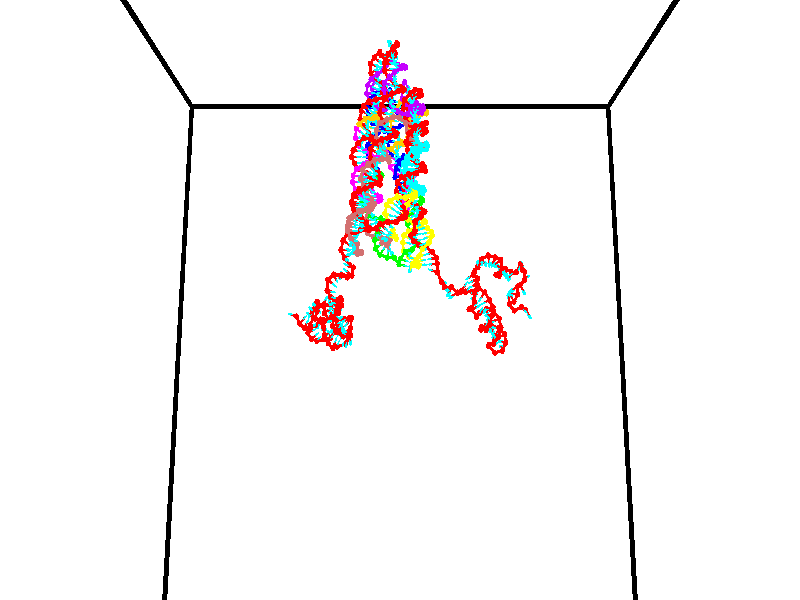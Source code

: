 // switches for output
#declare DRAW_BASES = 1; // possible values are 0, 1; only relevant for DNA ribbons
#declare DRAW_BASES_TYPE = 3; // possible values are 1, 2, 3; only relevant for DNA ribbons
#declare DRAW_FOG = 0; // set to 1 to enable fog

#include "colors.inc"

#include "transforms.inc"
background { rgb <1, 1, 1>}

#default {
   normal{
       ripples 0.25
       frequency 0.20
       turbulence 0.2
       lambda 5
   }
	finish {
		phong 0.1
		phong_size 40.
	}
}

// original window dimensions: 1024x640


// camera settings

camera {
	sky <0, 0.179814, -0.983701>
	up <0, 0.179814, -0.983701>
	right 1.6 * <1, 0, 0>
	location <35, 94.9851, 44.8844>
	look_at <35, 29.7336, 32.9568>
	direction <0, -65.2515, -11.9276>
	angle 67.0682
}


# declare cpy_camera_pos = <35, 94.9851, 44.8844>;
# if (DRAW_FOG = 1)
fog {
	fog_type 2
	up vnormalize(cpy_camera_pos)
	color rgbt<1,1,1,0.3>
	distance 1e-5
	fog_alt 3e-3
	fog_offset 56
}
# end


// LIGHTS

# declare lum = 6;
global_settings {
	ambient_light rgb lum * <0.05, 0.05, 0.05>
	max_trace_level 15
}# declare cpy_direct_light_amount = 0.25;
light_source
{	1000 * <-1, -1.16352, -0.803886>,
	rgb lum * cpy_direct_light_amount
	parallel
}

light_source
{	1000 * <1, 1.16352, 0.803886>,
	rgb lum * cpy_direct_light_amount
	parallel
}

// strand 0

// nucleotide -1

// particle -1
sphere {
	<24.585890, 34.999981, 35.312271> 0.250000
	pigment { color rgbt <1,0,0,0> }
	no_shadow
}
cylinder {
	<24.272209, 35.238670, 35.244221>,  <24.084000, 35.381886, 35.203392>, 0.100000
	pigment { color rgbt <1,0,0,0> }
	no_shadow
}
cylinder {
	<24.272209, 35.238670, 35.244221>,  <24.585890, 34.999981, 35.312271>, 0.100000
	pigment { color rgbt <1,0,0,0> }
	no_shadow
}

// particle -1
sphere {
	<24.272209, 35.238670, 35.244221> 0.100000
	pigment { color rgbt <1,0,0,0> }
	no_shadow
}
sphere {
	0, 1
	scale<0.080000,0.200000,0.300000>
	matrix <-0.009778, 0.262253, 0.964950,
		0.620428, 0.758379, -0.199825,
		-0.784203, 0.596728, -0.170124,
		24.036949, 35.417690, 35.193184>
	pigment { color rgbt <0,1,1,0> }
	no_shadow
}
cylinder {
	<24.941153, 35.123863, 35.948284>,  <24.585890, 34.999981, 35.312271>, 0.130000
	pigment { color rgbt <1,0,0,0> }
	no_shadow
}

// nucleotide -1

// particle -1
sphere {
	<24.941153, 35.123863, 35.948284> 0.250000
	pigment { color rgbt <1,0,0,0> }
	no_shadow
}
cylinder {
	<25.204979, 35.053154, 35.656059>,  <25.363276, 35.010727, 35.480724>, 0.100000
	pigment { color rgbt <1,0,0,0> }
	no_shadow
}
cylinder {
	<25.204979, 35.053154, 35.656059>,  <24.941153, 35.123863, 35.948284>, 0.100000
	pigment { color rgbt <1,0,0,0> }
	no_shadow
}

// particle -1
sphere {
	<25.204979, 35.053154, 35.656059> 0.100000
	pigment { color rgbt <1,0,0,0> }
	no_shadow
}
sphere {
	0, 1
	scale<0.080000,0.200000,0.300000>
	matrix <0.745925, 0.034236, 0.665150,
		-0.092571, -0.983656, 0.154443,
		0.659566, -0.176776, -0.730564,
		25.402849, 35.000122, 35.436890>
	pigment { color rgbt <0,1,1,0> }
	no_shadow
}
cylinder {
	<25.328690, 34.671410, 36.264008>,  <24.941153, 35.123863, 35.948284>, 0.130000
	pigment { color rgbt <1,0,0,0> }
	no_shadow
}

// nucleotide -1

// particle -1
sphere {
	<25.328690, 34.671410, 36.264008> 0.250000
	pigment { color rgbt <1,0,0,0> }
	no_shadow
}
cylinder {
	<25.534769, 34.866879, 35.982365>,  <25.658417, 34.984161, 35.813377>, 0.100000
	pigment { color rgbt <1,0,0,0> }
	no_shadow
}
cylinder {
	<25.534769, 34.866879, 35.982365>,  <25.328690, 34.671410, 36.264008>, 0.100000
	pigment { color rgbt <1,0,0,0> }
	no_shadow
}

// particle -1
sphere {
	<25.534769, 34.866879, 35.982365> 0.100000
	pigment { color rgbt <1,0,0,0> }
	no_shadow
}
sphere {
	0, 1
	scale<0.080000,0.200000,0.300000>
	matrix <0.761280, 0.116482, 0.637875,
		0.393729, -0.864656, -0.312007,
		0.515199, 0.488675, -0.704108,
		25.689329, 35.013481, 35.771133>
	pigment { color rgbt <0,1,1,0> }
	no_shadow
}
cylinder {
	<25.898657, 34.308636, 36.190350>,  <25.328690, 34.671410, 36.264008>, 0.130000
	pigment { color rgbt <1,0,0,0> }
	no_shadow
}

// nucleotide -1

// particle -1
sphere {
	<25.898657, 34.308636, 36.190350> 0.250000
	pigment { color rgbt <1,0,0,0> }
	no_shadow
}
cylinder {
	<26.004810, 34.652138, 36.015026>,  <26.068502, 34.858238, 35.909832>, 0.100000
	pigment { color rgbt <1,0,0,0> }
	no_shadow
}
cylinder {
	<26.004810, 34.652138, 36.015026>,  <25.898657, 34.308636, 36.190350>, 0.100000
	pigment { color rgbt <1,0,0,0> }
	no_shadow
}

// particle -1
sphere {
	<26.004810, 34.652138, 36.015026> 0.100000
	pigment { color rgbt <1,0,0,0> }
	no_shadow
}
sphere {
	0, 1
	scale<0.080000,0.200000,0.300000>
	matrix <0.800758, 0.056880, 0.596282,
		0.536990, -0.509222, -0.672558,
		0.265385, 0.858754, -0.438307,
		26.084425, 34.909763, 35.883533>
	pigment { color rgbt <0,1,1,0> }
	no_shadow
}
cylinder {
	<26.538361, 34.135590, 35.938255>,  <25.898657, 34.308636, 36.190350>, 0.130000
	pigment { color rgbt <1,0,0,0> }
	no_shadow
}

// nucleotide -1

// particle -1
sphere {
	<26.538361, 34.135590, 35.938255> 0.250000
	pigment { color rgbt <1,0,0,0> }
	no_shadow
}
cylinder {
	<26.484167, 34.527939, 35.994160>,  <26.451651, 34.763348, 36.027702>, 0.100000
	pigment { color rgbt <1,0,0,0> }
	no_shadow
}
cylinder {
	<26.484167, 34.527939, 35.994160>,  <26.538361, 34.135590, 35.938255>, 0.100000
	pigment { color rgbt <1,0,0,0> }
	no_shadow
}

// particle -1
sphere {
	<26.484167, 34.527939, 35.994160> 0.100000
	pigment { color rgbt <1,0,0,0> }
	no_shadow
}
sphere {
	0, 1
	scale<0.080000,0.200000,0.300000>
	matrix <0.803186, 0.026138, 0.595155,
		0.580118, 0.192887, -0.791364,
		-0.135482, 0.980873, 0.139761,
		26.443523, 34.822201, 36.036087>
	pigment { color rgbt <0,1,1,0> }
	no_shadow
}
cylinder {
	<26.981859, 34.535912, 35.498535>,  <26.538361, 34.135590, 35.938255>, 0.130000
	pigment { color rgbt <1,0,0,0> }
	no_shadow
}

// nucleotide -1

// particle -1
sphere {
	<26.981859, 34.535912, 35.498535> 0.250000
	pigment { color rgbt <1,0,0,0> }
	no_shadow
}
cylinder {
	<26.877207, 34.676128, 35.858238>,  <26.814415, 34.760258, 36.074062>, 0.100000
	pigment { color rgbt <1,0,0,0> }
	no_shadow
}
cylinder {
	<26.877207, 34.676128, 35.858238>,  <26.981859, 34.535912, 35.498535>, 0.100000
	pigment { color rgbt <1,0,0,0> }
	no_shadow
}

// particle -1
sphere {
	<26.877207, 34.676128, 35.858238> 0.100000
	pigment { color rgbt <1,0,0,0> }
	no_shadow
}
sphere {
	0, 1
	scale<0.080000,0.200000,0.300000>
	matrix <0.936920, -0.131524, 0.323856,
		0.231801, 0.927264, -0.294023,
		-0.261629, 0.350546, 0.899260,
		26.798717, 34.781292, 36.128017>
	pigment { color rgbt <0,1,1,0> }
	no_shadow
}
cylinder {
	<27.397324, 35.133186, 35.734951>,  <26.981859, 34.535912, 35.498535>, 0.130000
	pigment { color rgbt <1,0,0,0> }
	no_shadow
}

// nucleotide -1

// particle -1
sphere {
	<27.397324, 35.133186, 35.734951> 0.250000
	pigment { color rgbt <1,0,0,0> }
	no_shadow
}
cylinder {
	<27.288475, 34.925766, 36.059185>,  <27.223166, 34.801311, 36.253727>, 0.100000
	pigment { color rgbt <1,0,0,0> }
	no_shadow
}
cylinder {
	<27.288475, 34.925766, 36.059185>,  <27.397324, 35.133186, 35.734951>, 0.100000
	pigment { color rgbt <1,0,0,0> }
	no_shadow
}

// particle -1
sphere {
	<27.288475, 34.925766, 36.059185> 0.100000
	pigment { color rgbt <1,0,0,0> }
	no_shadow
}
sphere {
	0, 1
	scale<0.080000,0.200000,0.300000>
	matrix <0.883476, 0.199194, 0.424018,
		-0.381341, 0.831519, 0.403925,
		-0.272120, -0.518553, 0.810588,
		27.206839, 34.770199, 36.302361>
	pigment { color rgbt <0,1,1,0> }
	no_shadow
}
cylinder {
	<27.408190, 35.581482, 36.304684>,  <27.397324, 35.133186, 35.734951>, 0.130000
	pigment { color rgbt <1,0,0,0> }
	no_shadow
}

// nucleotide -1

// particle -1
sphere {
	<27.408190, 35.581482, 36.304684> 0.250000
	pigment { color rgbt <1,0,0,0> }
	no_shadow
}
cylinder {
	<27.472351, 35.196716, 36.393215>,  <27.510847, 34.965855, 36.446335>, 0.100000
	pigment { color rgbt <1,0,0,0> }
	no_shadow
}
cylinder {
	<27.472351, 35.196716, 36.393215>,  <27.408190, 35.581482, 36.304684>, 0.100000
	pigment { color rgbt <1,0,0,0> }
	no_shadow
}

// particle -1
sphere {
	<27.472351, 35.196716, 36.393215> 0.100000
	pigment { color rgbt <1,0,0,0> }
	no_shadow
}
sphere {
	0, 1
	scale<0.080000,0.200000,0.300000>
	matrix <0.889570, 0.238045, 0.389872,
		-0.427710, 0.134350, 0.893876,
		0.160403, -0.961917, 0.221328,
		27.520472, 34.908142, 36.459614>
	pigment { color rgbt <0,1,1,0> }
	no_shadow
}
cylinder {
	<27.480001, 35.609715, 37.016365>,  <27.408190, 35.581482, 36.304684>, 0.130000
	pigment { color rgbt <1,0,0,0> }
	no_shadow
}

// nucleotide -1

// particle -1
sphere {
	<27.480001, 35.609715, 37.016365> 0.250000
	pigment { color rgbt <1,0,0,0> }
	no_shadow
}
cylinder {
	<27.667439, 35.286667, 36.873165>,  <27.779900, 35.092838, 36.787243>, 0.100000
	pigment { color rgbt <1,0,0,0> }
	no_shadow
}
cylinder {
	<27.667439, 35.286667, 36.873165>,  <27.480001, 35.609715, 37.016365>, 0.100000
	pigment { color rgbt <1,0,0,0> }
	no_shadow
}

// particle -1
sphere {
	<27.667439, 35.286667, 36.873165> 0.100000
	pigment { color rgbt <1,0,0,0> }
	no_shadow
}
sphere {
	0, 1
	scale<0.080000,0.200000,0.300000>
	matrix <0.841475, 0.284668, 0.459222,
		-0.268966, -0.516439, 0.812987,
		0.468591, -0.807623, -0.358005,
		27.808016, 35.044380, 36.765762>
	pigment { color rgbt <0,1,1,0> }
	no_shadow
}
cylinder {
	<27.866951, 35.352184, 37.635147>,  <27.480001, 35.609715, 37.016365>, 0.130000
	pigment { color rgbt <1,0,0,0> }
	no_shadow
}

// nucleotide -1

// particle -1
sphere {
	<27.866951, 35.352184, 37.635147> 0.250000
	pigment { color rgbt <1,0,0,0> }
	no_shadow
}
cylinder {
	<28.031612, 35.160492, 37.325081>,  <28.130409, 35.045475, 37.139042>, 0.100000
	pigment { color rgbt <1,0,0,0> }
	no_shadow
}
cylinder {
	<28.031612, 35.160492, 37.325081>,  <27.866951, 35.352184, 37.635147>, 0.100000
	pigment { color rgbt <1,0,0,0> }
	no_shadow
}

// particle -1
sphere {
	<28.031612, 35.160492, 37.325081> 0.100000
	pigment { color rgbt <1,0,0,0> }
	no_shadow
}
sphere {
	0, 1
	scale<0.080000,0.200000,0.300000>
	matrix <0.893347, 0.044006, 0.447206,
		-0.180203, -0.876585, 0.446235,
		0.411651, -0.479231, -0.775165,
		28.155107, 35.016724, 37.092533>
	pigment { color rgbt <0,1,1,0> }
	no_shadow
}
cylinder {
	<28.286394, 34.821804, 37.977745>,  <27.866951, 35.352184, 37.635147>, 0.130000
	pigment { color rgbt <1,0,0,0> }
	no_shadow
}

// nucleotide -1

// particle -1
sphere {
	<28.286394, 34.821804, 37.977745> 0.250000
	pigment { color rgbt <1,0,0,0> }
	no_shadow
}
cylinder {
	<28.432550, 34.839878, 37.605843>,  <28.520245, 34.850723, 37.382702>, 0.100000
	pigment { color rgbt <1,0,0,0> }
	no_shadow
}
cylinder {
	<28.432550, 34.839878, 37.605843>,  <28.286394, 34.821804, 37.977745>, 0.100000
	pigment { color rgbt <1,0,0,0> }
	no_shadow
}

// particle -1
sphere {
	<28.432550, 34.839878, 37.605843> 0.100000
	pigment { color rgbt <1,0,0,0> }
	no_shadow
}
sphere {
	0, 1
	scale<0.080000,0.200000,0.300000>
	matrix <0.920236, 0.132902, 0.368108,
		0.140200, -0.990099, 0.006979,
		0.365391, 0.045187, -0.929757,
		28.542168, 34.853432, 37.326916>
	pigment { color rgbt <0,1,1,0> }
	no_shadow
}
cylinder {
	<28.633818, 34.173286, 37.776020>,  <28.286394, 34.821804, 37.977745>, 0.130000
	pigment { color rgbt <1,0,0,0> }
	no_shadow
}

// nucleotide -1

// particle -1
sphere {
	<28.633818, 34.173286, 37.776020> 0.250000
	pigment { color rgbt <1,0,0,0> }
	no_shadow
}
cylinder {
	<28.744442, 34.529449, 37.631416>,  <28.810816, 34.743149, 37.544655>, 0.100000
	pigment { color rgbt <1,0,0,0> }
	no_shadow
}
cylinder {
	<28.744442, 34.529449, 37.631416>,  <28.633818, 34.173286, 37.776020>, 0.100000
	pigment { color rgbt <1,0,0,0> }
	no_shadow
}

// particle -1
sphere {
	<28.744442, 34.529449, 37.631416> 0.100000
	pigment { color rgbt <1,0,0,0> }
	no_shadow
}
sphere {
	0, 1
	scale<0.080000,0.200000,0.300000>
	matrix <0.906483, -0.116813, 0.405762,
		0.319066, -0.439916, -0.839447,
		0.276559, 0.890409, -0.361505,
		28.827410, 34.796574, 37.522964>
	pigment { color rgbt <0,1,1,0> }
	no_shadow
}
cylinder {
	<29.419559, 34.049564, 37.515869>,  <28.633818, 34.173286, 37.776020>, 0.130000
	pigment { color rgbt <1,0,0,0> }
	no_shadow
}

// nucleotide -1

// particle -1
sphere {
	<29.419559, 34.049564, 37.515869> 0.250000
	pigment { color rgbt <1,0,0,0> }
	no_shadow
}
cylinder {
	<29.343029, 34.436745, 37.580940>,  <29.297110, 34.669052, 37.619984>, 0.100000
	pigment { color rgbt <1,0,0,0> }
	no_shadow
}
cylinder {
	<29.343029, 34.436745, 37.580940>,  <29.419559, 34.049564, 37.515869>, 0.100000
	pigment { color rgbt <1,0,0,0> }
	no_shadow
}

// particle -1
sphere {
	<29.343029, 34.436745, 37.580940> 0.100000
	pigment { color rgbt <1,0,0,0> }
	no_shadow
}
sphere {
	0, 1
	scale<0.080000,0.200000,0.300000>
	matrix <0.926968, 0.123707, 0.354156,
		0.322682, 0.218554, -0.920929,
		-0.191327, 0.967952, 0.162675,
		29.285631, 34.727131, 37.629742>
	pigment { color rgbt <0,1,1,0> }
	no_shadow
}
cylinder {
	<29.822119, 34.609875, 37.098694>,  <29.419559, 34.049564, 37.515869>, 0.130000
	pigment { color rgbt <1,0,0,0> }
	no_shadow
}

// nucleotide -1

// particle -1
sphere {
	<29.822119, 34.609875, 37.098694> 0.250000
	pigment { color rgbt <1,0,0,0> }
	no_shadow
}
cylinder {
	<29.718849, 34.774025, 37.448536>,  <29.656887, 34.872513, 37.658443>, 0.100000
	pigment { color rgbt <1,0,0,0> }
	no_shadow
}
cylinder {
	<29.718849, 34.774025, 37.448536>,  <29.822119, 34.609875, 37.098694>, 0.100000
	pigment { color rgbt <1,0,0,0> }
	no_shadow
}

// particle -1
sphere {
	<29.718849, 34.774025, 37.448536> 0.100000
	pigment { color rgbt <1,0,0,0> }
	no_shadow
}
sphere {
	0, 1
	scale<0.080000,0.200000,0.300000>
	matrix <0.936522, 0.328598, 0.122268,
		-0.237219, 0.850657, -0.469159,
		-0.258173, 0.410374, 0.874609,
		29.641397, 34.897137, 37.710918>
	pigment { color rgbt <0,1,1,0> }
	no_shadow
}
cylinder {
	<29.897533, 35.298489, 36.831165>,  <29.822119, 34.609875, 37.098694>, 0.130000
	pigment { color rgbt <1,0,0,0> }
	no_shadow
}

// nucleotide -1

// particle -1
sphere {
	<29.897533, 35.298489, 36.831165> 0.250000
	pigment { color rgbt <1,0,0,0> }
	no_shadow
}
cylinder {
	<29.976835, 35.192944, 37.208752>,  <30.024416, 35.129616, 37.435303>, 0.100000
	pigment { color rgbt <1,0,0,0> }
	no_shadow
}
cylinder {
	<29.976835, 35.192944, 37.208752>,  <29.897533, 35.298489, 36.831165>, 0.100000
	pigment { color rgbt <1,0,0,0> }
	no_shadow
}

// particle -1
sphere {
	<29.976835, 35.192944, 37.208752> 0.100000
	pigment { color rgbt <1,0,0,0> }
	no_shadow
}
sphere {
	0, 1
	scale<0.080000,0.200000,0.300000>
	matrix <0.746197, 0.665085, 0.029186,
		-0.635519, 0.698599, 0.328746,
		0.198255, -0.263858, 0.943967,
		30.036312, 35.113785, 37.491943>
	pigment { color rgbt <0,1,1,0> }
	no_shadow
}
cylinder {
	<29.293268, 35.671387, 36.805676>,  <29.897533, 35.298489, 36.831165>, 0.130000
	pigment { color rgbt <1,0,0,0> }
	no_shadow
}

// nucleotide -1

// particle -1
sphere {
	<29.293268, 35.671387, 36.805676> 0.250000
	pigment { color rgbt <1,0,0,0> }
	no_shadow
}
cylinder {
	<29.203091, 35.317677, 36.969250>,  <29.148985, 35.105450, 37.067394>, 0.100000
	pigment { color rgbt <1,0,0,0> }
	no_shadow
}
cylinder {
	<29.203091, 35.317677, 36.969250>,  <29.293268, 35.671387, 36.805676>, 0.100000
	pigment { color rgbt <1,0,0,0> }
	no_shadow
}

// particle -1
sphere {
	<29.203091, 35.317677, 36.969250> 0.100000
	pigment { color rgbt <1,0,0,0> }
	no_shadow
}
sphere {
	0, 1
	scale<0.080000,0.200000,0.300000>
	matrix <-0.849508, -0.027078, -0.526880,
		0.476981, -0.466178, -0.745095,
		-0.225444, -0.884276, 0.408938,
		29.135458, 35.052395, 37.091930>
	pigment { color rgbt <0,1,1,0> }
	no_shadow
}
cylinder {
	<29.111042, 35.184078, 36.210636>,  <29.293268, 35.671387, 36.805676>, 0.130000
	pigment { color rgbt <1,0,0,0> }
	no_shadow
}

// nucleotide -1

// particle -1
sphere {
	<29.111042, 35.184078, 36.210636> 0.250000
	pigment { color rgbt <1,0,0,0> }
	no_shadow
}
cylinder {
	<28.952522, 35.041973, 36.549278>,  <28.857410, 34.956711, 36.752464>, 0.100000
	pigment { color rgbt <1,0,0,0> }
	no_shadow
}
cylinder {
	<28.952522, 35.041973, 36.549278>,  <29.111042, 35.184078, 36.210636>, 0.100000
	pigment { color rgbt <1,0,0,0> }
	no_shadow
}

// particle -1
sphere {
	<28.952522, 35.041973, 36.549278> 0.100000
	pigment { color rgbt <1,0,0,0> }
	no_shadow
}
sphere {
	0, 1
	scale<0.080000,0.200000,0.300000>
	matrix <-0.896185, -0.050683, -0.440776,
		0.199500, -0.933391, -0.298296,
		-0.396298, -0.355264, 0.846602,
		28.833633, 34.935394, 36.803261>
	pigment { color rgbt <0,1,1,0> }
	no_shadow
}
cylinder {
	<28.726246, 34.480228, 36.021538>,  <29.111042, 35.184078, 36.210636>, 0.130000
	pigment { color rgbt <1,0,0,0> }
	no_shadow
}

// nucleotide -1

// particle -1
sphere {
	<28.726246, 34.480228, 36.021538> 0.250000
	pigment { color rgbt <1,0,0,0> }
	no_shadow
}
cylinder {
	<28.568354, 34.619682, 36.361572>,  <28.473618, 34.703354, 36.565594>, 0.100000
	pigment { color rgbt <1,0,0,0> }
	no_shadow
}
cylinder {
	<28.568354, 34.619682, 36.361572>,  <28.726246, 34.480228, 36.021538>, 0.100000
	pigment { color rgbt <1,0,0,0> }
	no_shadow
}

// particle -1
sphere {
	<28.568354, 34.619682, 36.361572> 0.100000
	pigment { color rgbt <1,0,0,0> }
	no_shadow
}
sphere {
	0, 1
	scale<0.080000,0.200000,0.300000>
	matrix <-0.898239, -0.341048, -0.277224,
		0.193271, -0.873008, 0.447776,
		-0.394732, 0.348630, 0.850085,
		28.449934, 34.724270, 36.616596>
	pigment { color rgbt <0,1,1,0> }
	no_shadow
}
cylinder {
	<28.398125, 33.929123, 36.286419>,  <28.726246, 34.480228, 36.021538>, 0.130000
	pigment { color rgbt <1,0,0,0> }
	no_shadow
}

// nucleotide -1

// particle -1
sphere {
	<28.398125, 33.929123, 36.286419> 0.250000
	pigment { color rgbt <1,0,0,0> }
	no_shadow
}
cylinder {
	<28.225574, 34.267170, 36.412708>,  <28.122044, 34.469997, 36.488483>, 0.100000
	pigment { color rgbt <1,0,0,0> }
	no_shadow
}
cylinder {
	<28.225574, 34.267170, 36.412708>,  <28.398125, 33.929123, 36.286419>, 0.100000
	pigment { color rgbt <1,0,0,0> }
	no_shadow
}

// particle -1
sphere {
	<28.225574, 34.267170, 36.412708> 0.100000
	pigment { color rgbt <1,0,0,0> }
	no_shadow
}
sphere {
	0, 1
	scale<0.080000,0.200000,0.300000>
	matrix <-0.900420, -0.425115, -0.092311,
		0.056207, -0.324107, 0.944349,
		-0.431376, 0.845122, 0.315727,
		28.096161, 34.520706, 36.507427>
	pigment { color rgbt <0,1,1,0> }
	no_shadow
}
cylinder {
	<27.943548, 33.822880, 36.971031>,  <28.398125, 33.929123, 36.286419>, 0.130000
	pigment { color rgbt <1,0,0,0> }
	no_shadow
}

// nucleotide -1

// particle -1
sphere {
	<27.943548, 33.822880, 36.971031> 0.250000
	pigment { color rgbt <1,0,0,0> }
	no_shadow
}
cylinder {
	<27.829868, 34.135590, 36.749016>,  <27.761660, 34.323215, 36.615807>, 0.100000
	pigment { color rgbt <1,0,0,0> }
	no_shadow
}
cylinder {
	<27.829868, 34.135590, 36.749016>,  <27.943548, 33.822880, 36.971031>, 0.100000
	pigment { color rgbt <1,0,0,0> }
	no_shadow
}

// particle -1
sphere {
	<27.829868, 34.135590, 36.749016> 0.100000
	pigment { color rgbt <1,0,0,0> }
	no_shadow
}
sphere {
	0, 1
	scale<0.080000,0.200000,0.300000>
	matrix <-0.909710, -0.402681, -0.101369,
		-0.302750, 0.476113, 0.825626,
		-0.284201, 0.781770, -0.555037,
		27.744608, 34.370121, 36.582504>
	pigment { color rgbt <0,1,1,0> }
	no_shadow
}
cylinder {
	<27.270046, 34.077015, 37.151337>,  <27.943548, 33.822880, 36.971031>, 0.130000
	pigment { color rgbt <1,0,0,0> }
	no_shadow
}

// nucleotide -1

// particle -1
sphere {
	<27.270046, 34.077015, 37.151337> 0.250000
	pigment { color rgbt <1,0,0,0> }
	no_shadow
}
cylinder {
	<27.329512, 34.199356, 36.775177>,  <27.365191, 34.272762, 36.549480>, 0.100000
	pigment { color rgbt <1,0,0,0> }
	no_shadow
}
cylinder {
	<27.329512, 34.199356, 36.775177>,  <27.270046, 34.077015, 37.151337>, 0.100000
	pigment { color rgbt <1,0,0,0> }
	no_shadow
}

// particle -1
sphere {
	<27.329512, 34.199356, 36.775177> 0.100000
	pigment { color rgbt <1,0,0,0> }
	no_shadow
}
sphere {
	0, 1
	scale<0.080000,0.200000,0.300000>
	matrix <-0.916110, -0.315474, -0.247426,
		-0.372348, 0.898292, 0.233298,
		0.148661, 0.305855, -0.940400,
		27.374109, 34.291111, 36.493057>
	pigment { color rgbt <0,1,1,0> }
	no_shadow
}
cylinder {
	<26.584015, 34.317478, 37.307472>,  <27.270046, 34.077015, 37.151337>, 0.130000
	pigment { color rgbt <1,0,0,0> }
	no_shadow
}

// nucleotide -1

// particle -1
sphere {
	<26.584015, 34.317478, 37.307472> 0.250000
	pigment { color rgbt <1,0,0,0> }
	no_shadow
}
cylinder {
	<26.763130, 34.662464, 37.213120>,  <26.870600, 34.869457, 37.156509>, 0.100000
	pigment { color rgbt <1,0,0,0> }
	no_shadow
}
cylinder {
	<26.763130, 34.662464, 37.213120>,  <26.584015, 34.317478, 37.307472>, 0.100000
	pigment { color rgbt <1,0,0,0> }
	no_shadow
}

// particle -1
sphere {
	<26.763130, 34.662464, 37.213120> 0.100000
	pigment { color rgbt <1,0,0,0> }
	no_shadow
}
sphere {
	0, 1
	scale<0.080000,0.200000,0.300000>
	matrix <-0.588641, 0.085777, -0.803831,
		-0.673044, 0.498794, 0.546092,
		0.447788, 0.862465, -0.235879,
		26.897467, 34.921204, 37.142357>
	pigment { color rgbt <0,1,1,0> }
	no_shadow
}
cylinder {
	<26.113333, 34.914486, 37.215271>,  <26.584015, 34.317478, 37.307472>, 0.130000
	pigment { color rgbt <1,0,0,0> }
	no_shadow
}

// nucleotide -1

// particle -1
sphere {
	<26.113333, 34.914486, 37.215271> 0.250000
	pigment { color rgbt <1,0,0,0> }
	no_shadow
}
cylinder {
	<26.434790, 35.033997, 37.009399>,  <26.627663, 35.105701, 36.885876>, 0.100000
	pigment { color rgbt <1,0,0,0> }
	no_shadow
}
cylinder {
	<26.434790, 35.033997, 37.009399>,  <26.113333, 34.914486, 37.215271>, 0.100000
	pigment { color rgbt <1,0,0,0> }
	no_shadow
}

// particle -1
sphere {
	<26.434790, 35.033997, 37.009399> 0.100000
	pigment { color rgbt <1,0,0,0> }
	no_shadow
}
sphere {
	0, 1
	scale<0.080000,0.200000,0.300000>
	matrix <-0.582658, 0.219002, -0.782654,
		-0.121120, 0.928855, 0.350082,
		0.803641, 0.298773, -0.514680,
		26.675882, 35.123627, 36.854996>
	pigment { color rgbt <0,1,1,0> }
	no_shadow
}
cylinder {
	<25.870548, 35.606174, 36.785522>,  <26.113333, 34.914486, 37.215271>, 0.130000
	pigment { color rgbt <1,0,0,0> }
	no_shadow
}

// nucleotide -1

// particle -1
sphere {
	<25.870548, 35.606174, 36.785522> 0.250000
	pigment { color rgbt <1,0,0,0> }
	no_shadow
}
cylinder {
	<26.196682, 35.445110, 36.619102>,  <26.392363, 35.348473, 36.519253>, 0.100000
	pigment { color rgbt <1,0,0,0> }
	no_shadow
}
cylinder {
	<26.196682, 35.445110, 36.619102>,  <25.870548, 35.606174, 36.785522>, 0.100000
	pigment { color rgbt <1,0,0,0> }
	no_shadow
}

// particle -1
sphere {
	<26.196682, 35.445110, 36.619102> 0.100000
	pigment { color rgbt <1,0,0,0> }
	no_shadow
}
sphere {
	0, 1
	scale<0.080000,0.200000,0.300000>
	matrix <-0.387270, 0.154906, -0.908860,
		0.430408, 0.902148, -0.029637,
		0.815335, -0.402658, -0.416048,
		26.441282, 35.324314, 36.494289>
	pigment { color rgbt <0,1,1,0> }
	no_shadow
}
cylinder {
	<26.135740, 36.089191, 36.236820>,  <25.870548, 35.606174, 36.785522>, 0.130000
	pigment { color rgbt <1,0,0,0> }
	no_shadow
}

// nucleotide -1

// particle -1
sphere {
	<26.135740, 36.089191, 36.236820> 0.250000
	pigment { color rgbt <1,0,0,0> }
	no_shadow
}
cylinder {
	<26.271975, 35.718002, 36.176327>,  <26.353714, 35.495289, 36.140030>, 0.100000
	pigment { color rgbt <1,0,0,0> }
	no_shadow
}
cylinder {
	<26.271975, 35.718002, 36.176327>,  <26.135740, 36.089191, 36.236820>, 0.100000
	pigment { color rgbt <1,0,0,0> }
	no_shadow
}

// particle -1
sphere {
	<26.271975, 35.718002, 36.176327> 0.100000
	pigment { color rgbt <1,0,0,0> }
	no_shadow
}
sphere {
	0, 1
	scale<0.080000,0.200000,0.300000>
	matrix <-0.295955, 0.046863, -0.954052,
		0.892420, 0.369694, -0.258677,
		0.340584, -0.927971, -0.151235,
		26.374149, 35.439610, 36.130955>
	pigment { color rgbt <0,1,1,0> }
	no_shadow
}
cylinder {
	<26.431101, 36.104973, 35.594406>,  <26.135740, 36.089191, 36.236820>, 0.130000
	pigment { color rgbt <1,0,0,0> }
	no_shadow
}

// nucleotide -1

// particle -1
sphere {
	<26.431101, 36.104973, 35.594406> 0.250000
	pigment { color rgbt <1,0,0,0> }
	no_shadow
}
cylinder {
	<26.325043, 35.730358, 35.686134>,  <26.261408, 35.505589, 35.741173>, 0.100000
	pigment { color rgbt <1,0,0,0> }
	no_shadow
}
cylinder {
	<26.325043, 35.730358, 35.686134>,  <26.431101, 36.104973, 35.594406>, 0.100000
	pigment { color rgbt <1,0,0,0> }
	no_shadow
}

// particle -1
sphere {
	<26.325043, 35.730358, 35.686134> 0.100000
	pigment { color rgbt <1,0,0,0> }
	no_shadow
}
sphere {
	0, 1
	scale<0.080000,0.200000,0.300000>
	matrix <-0.476241, -0.079599, -0.875705,
		0.838387, -0.341402, -0.424914,
		-0.265145, -0.936541, 0.229324,
		26.245499, 35.449394, 35.754932>
	pigment { color rgbt <0,1,1,0> }
	no_shadow
}
cylinder {
	<26.271690, 35.764610, 34.868511>,  <26.431101, 36.104973, 35.594406>, 0.130000
	pigment { color rgbt <1,0,0,0> }
	no_shadow
}

// nucleotide -1

// particle -1
sphere {
	<26.271690, 35.764610, 34.868511> 0.250000
	pigment { color rgbt <1,0,0,0> }
	no_shadow
}
cylinder {
	<26.101974, 35.517811, 35.133625>,  <26.000145, 35.369732, 35.292694>, 0.100000
	pigment { color rgbt <1,0,0,0> }
	no_shadow
}
cylinder {
	<26.101974, 35.517811, 35.133625>,  <26.271690, 35.764610, 34.868511>, 0.100000
	pigment { color rgbt <1,0,0,0> }
	no_shadow
}

// particle -1
sphere {
	<26.101974, 35.517811, 35.133625> 0.100000
	pigment { color rgbt <1,0,0,0> }
	no_shadow
}
sphere {
	0, 1
	scale<0.080000,0.200000,0.300000>
	matrix <-0.675025, -0.272368, -0.685680,
		0.603589, -0.738324, -0.300929,
		-0.424290, -0.617004, 0.662785,
		25.974688, 35.332710, 35.332462>
	pigment { color rgbt <0,1,1,0> }
	no_shadow
}
cylinder {
	<26.479172, 36.468319, 34.986935>,  <26.271690, 35.764610, 34.868511>, 0.130000
	pigment { color rgbt <1,0,0,0> }
	no_shadow
}

// nucleotide -1

// particle -1
sphere {
	<26.479172, 36.468319, 34.986935> 0.250000
	pigment { color rgbt <1,0,0,0> }
	no_shadow
}
cylinder {
	<26.640932, 36.773300, 35.188972>,  <26.737989, 36.956291, 35.310196>, 0.100000
	pigment { color rgbt <1,0,0,0> }
	no_shadow
}
cylinder {
	<26.640932, 36.773300, 35.188972>,  <26.479172, 36.468319, 34.986935>, 0.100000
	pigment { color rgbt <1,0,0,0> }
	no_shadow
}

// particle -1
sphere {
	<26.640932, 36.773300, 35.188972> 0.100000
	pigment { color rgbt <1,0,0,0> }
	no_shadow
}
sphere {
	0, 1
	scale<0.080000,0.200000,0.300000>
	matrix <0.862598, -0.134440, -0.487699,
		-0.303945, 0.632918, -0.712062,
		0.404403, 0.762457, 0.505092,
		26.762253, 37.002037, 35.340500>
	pigment { color rgbt <0,1,1,0> }
	no_shadow
}
cylinder {
	<26.851393, 36.827393, 34.526218>,  <26.479172, 36.468319, 34.986935>, 0.130000
	pigment { color rgbt <1,0,0,0> }
	no_shadow
}

// nucleotide -1

// particle -1
sphere {
	<26.851393, 36.827393, 34.526218> 0.250000
	pigment { color rgbt <1,0,0,0> }
	no_shadow
}
cylinder {
	<27.019743, 36.891930, 34.883282>,  <27.120752, 36.930653, 35.097519>, 0.100000
	pigment { color rgbt <1,0,0,0> }
	no_shadow
}
cylinder {
	<27.019743, 36.891930, 34.883282>,  <26.851393, 36.827393, 34.526218>, 0.100000
	pigment { color rgbt <1,0,0,0> }
	no_shadow
}

// particle -1
sphere {
	<27.019743, 36.891930, 34.883282> 0.100000
	pigment { color rgbt <1,0,0,0> }
	no_shadow
}
sphere {
	0, 1
	scale<0.080000,0.200000,0.300000>
	matrix <0.897879, 0.066003, -0.435268,
		-0.129147, 0.984688, -0.117090,
		0.420874, 0.161346, 0.892655,
		27.146006, 36.940334, 35.151077>
	pigment { color rgbt <0,1,1,0> }
	no_shadow
}
cylinder {
	<27.455631, 36.819225, 34.730488>,  <26.851393, 36.827393, 34.526218>, 0.130000
	pigment { color rgbt <1,0,0,0> }
	no_shadow
}

// nucleotide -1

// particle -1
sphere {
	<27.455631, 36.819225, 34.730488> 0.250000
	pigment { color rgbt <1,0,0,0> }
	no_shadow
}
cylinder {
	<27.644991, 37.010956, 34.434883>,  <27.758608, 37.125992, 34.257519>, 0.100000
	pigment { color rgbt <1,0,0,0> }
	no_shadow
}
cylinder {
	<27.644991, 37.010956, 34.434883>,  <27.455631, 36.819225, 34.730488>, 0.100000
	pigment { color rgbt <1,0,0,0> }
	no_shadow
}

// particle -1
sphere {
	<27.644991, 37.010956, 34.434883> 0.100000
	pigment { color rgbt <1,0,0,0> }
	no_shadow
}
sphere {
	0, 1
	scale<0.080000,0.200000,0.300000>
	matrix <0.658979, 0.363996, 0.658220,
		0.584498, -0.798596, -0.143548,
		0.473401, 0.479324, -0.739013,
		27.787012, 37.154755, 34.213181>
	pigment { color rgbt <0,1,1,0> }
	no_shadow
}
cylinder {
	<28.237921, 36.626156, 34.661095>,  <27.455631, 36.819225, 34.730488>, 0.130000
	pigment { color rgbt <1,0,0,0> }
	no_shadow
}

// nucleotide -1

// particle -1
sphere {
	<28.237921, 36.626156, 34.661095> 0.250000
	pigment { color rgbt <1,0,0,0> }
	no_shadow
}
cylinder {
	<28.179979, 36.996052, 34.520309>,  <28.145214, 37.217987, 34.435837>, 0.100000
	pigment { color rgbt <1,0,0,0> }
	no_shadow
}
cylinder {
	<28.179979, 36.996052, 34.520309>,  <28.237921, 36.626156, 34.661095>, 0.100000
	pigment { color rgbt <1,0,0,0> }
	no_shadow
}

// particle -1
sphere {
	<28.179979, 36.996052, 34.520309> 0.100000
	pigment { color rgbt <1,0,0,0> }
	no_shadow
}
sphere {
	0, 1
	scale<0.080000,0.200000,0.300000>
	matrix <0.670074, 0.353412, 0.652765,
		0.728024, -0.141287, -0.670835,
		-0.144853, 0.924737, -0.351965,
		28.136524, 37.273472, 34.414719>
	pigment { color rgbt <0,1,1,0> }
	no_shadow
}
cylinder {
	<28.872696, 36.936741, 34.300869>,  <28.237921, 36.626156, 34.661095>, 0.130000
	pigment { color rgbt <1,0,0,0> }
	no_shadow
}

// nucleotide -1

// particle -1
sphere {
	<28.872696, 36.936741, 34.300869> 0.250000
	pigment { color rgbt <1,0,0,0> }
	no_shadow
}
cylinder {
	<28.619442, 37.183983, 34.487240>,  <28.467489, 37.332329, 34.599064>, 0.100000
	pigment { color rgbt <1,0,0,0> }
	no_shadow
}
cylinder {
	<28.619442, 37.183983, 34.487240>,  <28.872696, 36.936741, 34.300869>, 0.100000
	pigment { color rgbt <1,0,0,0> }
	no_shadow
}

// particle -1
sphere {
	<28.619442, 37.183983, 34.487240> 0.100000
	pigment { color rgbt <1,0,0,0> }
	no_shadow
}
sphere {
	0, 1
	scale<0.080000,0.200000,0.300000>
	matrix <0.773321, 0.479106, 0.415250,
		0.033436, 0.623223, -0.781329,
		-0.633133, 0.618103, 0.465932,
		28.429502, 37.369415, 34.627018>
	pigment { color rgbt <0,1,1,0> }
	no_shadow
}
cylinder {
	<29.225136, 37.535706, 34.235165>,  <28.872696, 36.936741, 34.300869>, 0.130000
	pigment { color rgbt <1,0,0,0> }
	no_shadow
}

// nucleotide -1

// particle -1
sphere {
	<29.225136, 37.535706, 34.235165> 0.250000
	pigment { color rgbt <1,0,0,0> }
	no_shadow
}
cylinder {
	<28.962969, 37.630501, 34.522011>,  <28.805668, 37.687378, 34.694118>, 0.100000
	pigment { color rgbt <1,0,0,0> }
	no_shadow
}
cylinder {
	<28.962969, 37.630501, 34.522011>,  <29.225136, 37.535706, 34.235165>, 0.100000
	pigment { color rgbt <1,0,0,0> }
	no_shadow
}

// particle -1
sphere {
	<28.962969, 37.630501, 34.522011> 0.100000
	pigment { color rgbt <1,0,0,0> }
	no_shadow
}
sphere {
	0, 1
	scale<0.080000,0.200000,0.300000>
	matrix <0.716968, 0.493751, 0.492105,
		-0.237454, 0.836686, -0.493530,
		-0.655418, 0.236992, 0.717120,
		28.766344, 37.701599, 34.737148>
	pigment { color rgbt <0,1,1,0> }
	no_shadow
}
cylinder {
	<29.416529, 38.178185, 34.521141>,  <29.225136, 37.535706, 34.235165>, 0.130000
	pigment { color rgbt <1,0,0,0> }
	no_shadow
}

// nucleotide -1

// particle -1
sphere {
	<29.416529, 38.178185, 34.521141> 0.250000
	pigment { color rgbt <1,0,0,0> }
	no_shadow
}
cylinder {
	<29.182636, 38.041866, 34.815609>,  <29.042301, 37.960075, 34.992290>, 0.100000
	pigment { color rgbt <1,0,0,0> }
	no_shadow
}
cylinder {
	<29.182636, 38.041866, 34.815609>,  <29.416529, 38.178185, 34.521141>, 0.100000
	pigment { color rgbt <1,0,0,0> }
	no_shadow
}

// particle -1
sphere {
	<29.182636, 38.041866, 34.815609> 0.100000
	pigment { color rgbt <1,0,0,0> }
	no_shadow
}
sphere {
	0, 1
	scale<0.080000,0.200000,0.300000>
	matrix <0.625587, 0.388301, 0.676655,
		-0.516459, 0.856200, -0.013852,
		-0.584731, -0.340799, 0.736170,
		29.007217, 37.939625, 35.036461>
	pigment { color rgbt <0,1,1,0> }
	no_shadow
}
cylinder {
	<29.486311, 38.760658, 35.022209>,  <29.416529, 38.178185, 34.521141>, 0.130000
	pigment { color rgbt <1,0,0,0> }
	no_shadow
}

// nucleotide -1

// particle -1
sphere {
	<29.486311, 38.760658, 35.022209> 0.250000
	pigment { color rgbt <1,0,0,0> }
	no_shadow
}
cylinder {
	<29.348104, 38.456177, 35.241734>,  <29.265181, 38.273487, 35.373447>, 0.100000
	pigment { color rgbt <1,0,0,0> }
	no_shadow
}
cylinder {
	<29.348104, 38.456177, 35.241734>,  <29.486311, 38.760658, 35.022209>, 0.100000
	pigment { color rgbt <1,0,0,0> }
	no_shadow
}

// particle -1
sphere {
	<29.348104, 38.456177, 35.241734> 0.100000
	pigment { color rgbt <1,0,0,0> }
	no_shadow
}
sphere {
	0, 1
	scale<0.080000,0.200000,0.300000>
	matrix <0.325545, 0.451281, 0.830883,
		-0.880135, 0.465747, 0.091879,
		-0.345518, -0.761199, 0.548810,
		29.244450, 38.227818, 35.406376>
	pigment { color rgbt <0,1,1,0> }
	no_shadow
}
cylinder {
	<29.043745, 39.118069, 35.468513>,  <29.486311, 38.760658, 35.022209>, 0.130000
	pigment { color rgbt <1,0,0,0> }
	no_shadow
}

// nucleotide -1

// particle -1
sphere {
	<29.043745, 39.118069, 35.468513> 0.250000
	pigment { color rgbt <1,0,0,0> }
	no_shadow
}
cylinder {
	<28.906279, 38.773968, 35.619167>,  <28.823799, 38.567505, 35.709560>, 0.100000
	pigment { color rgbt <1,0,0,0> }
	no_shadow
}
cylinder {
	<28.906279, 38.773968, 35.619167>,  <29.043745, 39.118069, 35.468513>, 0.100000
	pigment { color rgbt <1,0,0,0> }
	no_shadow
}

// particle -1
sphere {
	<28.906279, 38.773968, 35.619167> 0.100000
	pigment { color rgbt <1,0,0,0> }
	no_shadow
}
sphere {
	0, 1
	scale<0.080000,0.200000,0.300000>
	matrix <0.616531, 0.095842, 0.781475,
		-0.708367, 0.500772, 0.497438,
		-0.343665, -0.860257, 0.376633,
		28.803179, 38.515892, 35.732159>
	pigment { color rgbt <0,1,1,0> }
	no_shadow
}
cylinder {
	<28.766592, 39.185539, 36.153809>,  <29.043745, 39.118069, 35.468513>, 0.130000
	pigment { color rgbt <1,0,0,0> }
	no_shadow
}

// nucleotide -1

// particle -1
sphere {
	<28.766592, 39.185539, 36.153809> 0.250000
	pigment { color rgbt <1,0,0,0> }
	no_shadow
}
cylinder {
	<28.936419, 38.830566, 36.082031>,  <29.038315, 38.617580, 36.038963>, 0.100000
	pigment { color rgbt <1,0,0,0> }
	no_shadow
}
cylinder {
	<28.936419, 38.830566, 36.082031>,  <28.766592, 39.185539, 36.153809>, 0.100000
	pigment { color rgbt <1,0,0,0> }
	no_shadow
}

// particle -1
sphere {
	<28.936419, 38.830566, 36.082031> 0.100000
	pigment { color rgbt <1,0,0,0> }
	no_shadow
}
sphere {
	0, 1
	scale<0.080000,0.200000,0.300000>
	matrix <0.524590, 0.079581, 0.847628,
		-0.737935, -0.454008, 0.499328,
		0.424567, -0.887437, -0.179442,
		29.063789, 38.564335, 36.028198>
	pigment { color rgbt <0,1,1,0> }
	no_shadow
}
cylinder {
	<28.667536, 38.818130, 36.708092>,  <28.766592, 39.185539, 36.153809>, 0.130000
	pigment { color rgbt <1,0,0,0> }
	no_shadow
}

// nucleotide -1

// particle -1
sphere {
	<28.667536, 38.818130, 36.708092> 0.250000
	pigment { color rgbt <1,0,0,0> }
	no_shadow
}
cylinder {
	<28.986748, 38.642189, 36.543324>,  <29.178274, 38.536625, 36.444462>, 0.100000
	pigment { color rgbt <1,0,0,0> }
	no_shadow
}
cylinder {
	<28.986748, 38.642189, 36.543324>,  <28.667536, 38.818130, 36.708092>, 0.100000
	pigment { color rgbt <1,0,0,0> }
	no_shadow
}

// particle -1
sphere {
	<28.986748, 38.642189, 36.543324> 0.100000
	pigment { color rgbt <1,0,0,0> }
	no_shadow
}
sphere {
	0, 1
	scale<0.080000,0.200000,0.300000>
	matrix <0.508461, 0.124586, 0.852024,
		-0.323449, -0.889385, 0.323072,
		0.798028, -0.439856, -0.411920,
		29.226156, 38.510231, 36.419746>
	pigment { color rgbt <0,1,1,0> }
	no_shadow
}
cylinder {
	<28.977470, 38.353657, 37.119381>,  <28.667536, 38.818130, 36.708092>, 0.130000
	pigment { color rgbt <1,0,0,0> }
	no_shadow
}

// nucleotide -1

// particle -1
sphere {
	<28.977470, 38.353657, 37.119381> 0.250000
	pigment { color rgbt <1,0,0,0> }
	no_shadow
}
cylinder {
	<29.233746, 38.527992, 36.866535>,  <29.387510, 38.632591, 36.714828>, 0.100000
	pigment { color rgbt <1,0,0,0> }
	no_shadow
}
cylinder {
	<29.233746, 38.527992, 36.866535>,  <28.977470, 38.353657, 37.119381>, 0.100000
	pigment { color rgbt <1,0,0,0> }
	no_shadow
}

// particle -1
sphere {
	<29.233746, 38.527992, 36.866535> 0.100000
	pigment { color rgbt <1,0,0,0> }
	no_shadow
}
sphere {
	0, 1
	scale<0.080000,0.200000,0.300000>
	matrix <0.344496, 0.572581, 0.743958,
		0.686180, -0.694404, 0.216702,
		0.640688, 0.435836, -0.632113,
		29.425953, 38.658745, 36.676903>
	pigment { color rgbt <0,1,1,0> }
	no_shadow
}
cylinder {
	<29.621695, 38.315426, 37.439804>,  <28.977470, 38.353657, 37.119381>, 0.130000
	pigment { color rgbt <1,0,0,0> }
	no_shadow
}

// nucleotide -1

// particle -1
sphere {
	<29.621695, 38.315426, 37.439804> 0.250000
	pigment { color rgbt <1,0,0,0> }
	no_shadow
}
cylinder {
	<29.619114, 38.622318, 37.183270>,  <29.617565, 38.806454, 37.029346>, 0.100000
	pigment { color rgbt <1,0,0,0> }
	no_shadow
}
cylinder {
	<29.619114, 38.622318, 37.183270>,  <29.621695, 38.315426, 37.439804>, 0.100000
	pigment { color rgbt <1,0,0,0> }
	no_shadow
}

// particle -1
sphere {
	<29.619114, 38.622318, 37.183270> 0.100000
	pigment { color rgbt <1,0,0,0> }
	no_shadow
}
sphere {
	0, 1
	scale<0.080000,0.200000,0.300000>
	matrix <0.321553, 0.608882, 0.725166,
		0.946869, -0.201545, -0.250635,
		-0.006454, 0.767230, -0.641339,
		29.617178, 38.852486, 36.990868>
	pigment { color rgbt <0,1,1,0> }
	no_shadow
}
cylinder {
	<30.374826, 38.785213, 37.427052>,  <29.621695, 38.315426, 37.439804>, 0.130000
	pigment { color rgbt <1,0,0,0> }
	no_shadow
}

// nucleotide -1

// particle -1
sphere {
	<30.374826, 38.785213, 37.427052> 0.250000
	pigment { color rgbt <1,0,0,0> }
	no_shadow
}
cylinder {
	<30.062860, 39.010998, 37.318890>,  <29.875681, 39.146469, 37.253994>, 0.100000
	pigment { color rgbt <1,0,0,0> }
	no_shadow
}
cylinder {
	<30.062860, 39.010998, 37.318890>,  <30.374826, 38.785213, 37.427052>, 0.100000
	pigment { color rgbt <1,0,0,0> }
	no_shadow
}

// particle -1
sphere {
	<30.062860, 39.010998, 37.318890> 0.100000
	pigment { color rgbt <1,0,0,0> }
	no_shadow
}
sphere {
	0, 1
	scale<0.080000,0.200000,0.300000>
	matrix <0.247603, 0.675049, 0.694983,
		0.574827, 0.475074, -0.666242,
		-0.779914, 0.564459, -0.270406,
		29.828886, 39.180336, 37.237766>
	pigment { color rgbt <0,1,1,0> }
	no_shadow
}
cylinder {
	<30.329086, 38.287071, 36.772495>,  <30.374826, 38.785213, 37.427052>, 0.130000
	pigment { color rgbt <1,0,0,0> }
	no_shadow
}

// nucleotide -1

// particle -1
sphere {
	<30.329086, 38.287071, 36.772495> 0.250000
	pigment { color rgbt <1,0,0,0> }
	no_shadow
}
cylinder {
	<30.038126, 38.049473, 36.909931>,  <29.863550, 37.906914, 36.992393>, 0.100000
	pigment { color rgbt <1,0,0,0> }
	no_shadow
}
cylinder {
	<30.038126, 38.049473, 36.909931>,  <30.329086, 38.287071, 36.772495>, 0.100000
	pigment { color rgbt <1,0,0,0> }
	no_shadow
}

// particle -1
sphere {
	<30.038126, 38.049473, 36.909931> 0.100000
	pigment { color rgbt <1,0,0,0> }
	no_shadow
}
sphere {
	0, 1
	scale<0.080000,0.200000,0.300000>
	matrix <-0.546674, 0.198966, -0.813364,
		0.414775, -0.779472, -0.469452,
		-0.727399, -0.594000, 0.343591,
		29.819906, 37.871273, 37.013008>
	pigment { color rgbt <0,1,1,0> }
	no_shadow
}
cylinder {
	<30.399693, 38.522850, 36.019638>,  <30.329086, 38.287071, 36.772495>, 0.130000
	pigment { color rgbt <1,0,0,0> }
	no_shadow
}

// nucleotide -1

// particle -1
sphere {
	<30.399693, 38.522850, 36.019638> 0.250000
	pigment { color rgbt <1,0,0,0> }
	no_shadow
}
cylinder {
	<30.123848, 38.406120, 36.284748>,  <29.958342, 38.336082, 36.443813>, 0.100000
	pigment { color rgbt <1,0,0,0> }
	no_shadow
}
cylinder {
	<30.123848, 38.406120, 36.284748>,  <30.399693, 38.522850, 36.019638>, 0.100000
	pigment { color rgbt <1,0,0,0> }
	no_shadow
}

// particle -1
sphere {
	<30.123848, 38.406120, 36.284748> 0.100000
	pigment { color rgbt <1,0,0,0> }
	no_shadow
}
sphere {
	0, 1
	scale<0.080000,0.200000,0.300000>
	matrix <-0.675965, -0.068970, -0.733699,
		0.259827, -0.953981, -0.149704,
		-0.689610, -0.291829, 0.662778,
		29.916965, 38.318573, 36.483582>
	pigment { color rgbt <0,1,1,0> }
	no_shadow
}
cylinder {
	<30.172554, 37.785610, 35.904560>,  <30.399693, 38.522850, 36.019638>, 0.130000
	pigment { color rgbt <1,0,0,0> }
	no_shadow
}

// nucleotide -1

// particle -1
sphere {
	<30.172554, 37.785610, 35.904560> 0.250000
	pigment { color rgbt <1,0,0,0> }
	no_shadow
}
cylinder {
	<29.889801, 38.019093, 36.064362>,  <29.720148, 38.159184, 36.160240>, 0.100000
	pigment { color rgbt <1,0,0,0> }
	no_shadow
}
cylinder {
	<29.889801, 38.019093, 36.064362>,  <30.172554, 37.785610, 35.904560>, 0.100000
	pigment { color rgbt <1,0,0,0> }
	no_shadow
}

// particle -1
sphere {
	<29.889801, 38.019093, 36.064362> 0.100000
	pigment { color rgbt <1,0,0,0> }
	no_shadow
}
sphere {
	0, 1
	scale<0.080000,0.200000,0.300000>
	matrix <-0.629740, -0.262161, -0.731231,
		-0.322088, -0.768480, 0.552900,
		-0.706885, 0.583704, 0.399503,
		29.677736, 38.194206, 36.184212>
	pigment { color rgbt <0,1,1,0> }
	no_shadow
}
cylinder {
	<29.651697, 37.398510, 35.919323>,  <30.172554, 37.785610, 35.904560>, 0.130000
	pigment { color rgbt <1,0,0,0> }
	no_shadow
}

// nucleotide -1

// particle -1
sphere {
	<29.651697, 37.398510, 35.919323> 0.250000
	pigment { color rgbt <1,0,0,0> }
	no_shadow
}
cylinder {
	<29.474167, 37.756882, 35.926552>,  <29.367649, 37.971905, 35.930889>, 0.100000
	pigment { color rgbt <1,0,0,0> }
	no_shadow
}
cylinder {
	<29.474167, 37.756882, 35.926552>,  <29.651697, 37.398510, 35.919323>, 0.100000
	pigment { color rgbt <1,0,0,0> }
	no_shadow
}

// particle -1
sphere {
	<29.474167, 37.756882, 35.926552> 0.100000
	pigment { color rgbt <1,0,0,0> }
	no_shadow
}
sphere {
	0, 1
	scale<0.080000,0.200000,0.300000>
	matrix <-0.594583, -0.279336, -0.753951,
		-0.670440, -0.345368, 0.656681,
		-0.443826, 0.895931, 0.018071,
		29.341019, 38.025661, 35.931973>
	pigment { color rgbt <0,1,1,0> }
	no_shadow
}
cylinder {
	<28.850843, 37.197189, 35.982410>,  <29.651697, 37.398510, 35.919323>, 0.130000
	pigment { color rgbt <1,0,0,0> }
	no_shadow
}

// nucleotide -1

// particle -1
sphere {
	<28.850843, 37.197189, 35.982410> 0.250000
	pigment { color rgbt <1,0,0,0> }
	no_shadow
}
cylinder {
	<28.928970, 37.558258, 35.829033>,  <28.975847, 37.774899, 35.737007>, 0.100000
	pigment { color rgbt <1,0,0,0> }
	no_shadow
}
cylinder {
	<28.928970, 37.558258, 35.829033>,  <28.850843, 37.197189, 35.982410>, 0.100000
	pigment { color rgbt <1,0,0,0> }
	no_shadow
}

// particle -1
sphere {
	<28.928970, 37.558258, 35.829033> 0.100000
	pigment { color rgbt <1,0,0,0> }
	no_shadow
}
sphere {
	0, 1
	scale<0.080000,0.200000,0.300000>
	matrix <-0.629675, -0.184329, -0.754673,
		-0.751904, 0.388848, 0.532389,
		0.195319, 0.902674, -0.383446,
		28.987566, 37.829060, 35.714001>
	pigment { color rgbt <0,1,1,0> }
	no_shadow
}
cylinder {
	<28.226183, 37.660114, 36.009418>,  <28.850843, 37.197189, 35.982410>, 0.130000
	pigment { color rgbt <1,0,0,0> }
	no_shadow
}

// nucleotide -1

// particle -1
sphere {
	<28.226183, 37.660114, 36.009418> 0.250000
	pigment { color rgbt <1,0,0,0> }
	no_shadow
}
cylinder {
	<28.465561, 37.750496, 35.701962>,  <28.609188, 37.804726, 35.517487>, 0.100000
	pigment { color rgbt <1,0,0,0> }
	no_shadow
}
cylinder {
	<28.465561, 37.750496, 35.701962>,  <28.226183, 37.660114, 36.009418>, 0.100000
	pigment { color rgbt <1,0,0,0> }
	no_shadow
}

// particle -1
sphere {
	<28.465561, 37.750496, 35.701962> 0.100000
	pigment { color rgbt <1,0,0,0> }
	no_shadow
}
sphere {
	0, 1
	scale<0.080000,0.200000,0.300000>
	matrix <-0.747059, -0.189205, -0.637263,
		-0.289421, 0.955588, 0.055569,
		0.598447, 0.225950, -0.768640,
		28.645096, 37.818279, 35.471371>
	pigment { color rgbt <0,1,1,0> }
	no_shadow
}
cylinder {
	<27.779430, 38.147465, 35.569000>,  <28.226183, 37.660114, 36.009418>, 0.130000
	pigment { color rgbt <1,0,0,0> }
	no_shadow
}

// nucleotide -1

// particle -1
sphere {
	<27.779430, 38.147465, 35.569000> 0.250000
	pigment { color rgbt <1,0,0,0> }
	no_shadow
}
cylinder {
	<28.061762, 37.973820, 35.345089>,  <28.231161, 37.869633, 35.210743>, 0.100000
	pigment { color rgbt <1,0,0,0> }
	no_shadow
}
cylinder {
	<28.061762, 37.973820, 35.345089>,  <27.779430, 38.147465, 35.569000>, 0.100000
	pigment { color rgbt <1,0,0,0> }
	no_shadow
}

// particle -1
sphere {
	<28.061762, 37.973820, 35.345089> 0.100000
	pigment { color rgbt <1,0,0,0> }
	no_shadow
}
sphere {
	0, 1
	scale<0.080000,0.200000,0.300000>
	matrix <-0.670370, -0.153962, -0.725879,
		0.228928, 0.887605, -0.399687,
		0.705830, -0.434112, -0.559777,
		28.273510, 37.843586, 35.177155>
	pigment { color rgbt <0,1,1,0> }
	no_shadow
}
cylinder {
	<27.771130, 38.403587, 34.888649>,  <27.779430, 38.147465, 35.569000>, 0.130000
	pigment { color rgbt <1,0,0,0> }
	no_shadow
}

// nucleotide -1

// particle -1
sphere {
	<27.771130, 38.403587, 34.888649> 0.250000
	pigment { color rgbt <1,0,0,0> }
	no_shadow
}
cylinder {
	<27.979652, 38.066277, 34.836315>,  <28.104767, 37.863888, 34.804916>, 0.100000
	pigment { color rgbt <1,0,0,0> }
	no_shadow
}
cylinder {
	<27.979652, 38.066277, 34.836315>,  <27.771130, 38.403587, 34.888649>, 0.100000
	pigment { color rgbt <1,0,0,0> }
	no_shadow
}

// particle -1
sphere {
	<27.979652, 38.066277, 34.836315> 0.100000
	pigment { color rgbt <1,0,0,0> }
	no_shadow
}
sphere {
	0, 1
	scale<0.080000,0.200000,0.300000>
	matrix <-0.537533, -0.205408, -0.817842,
		0.662795, 0.496675, -0.560372,
		0.521307, -0.843280, -0.130836,
		28.136044, 37.813293, 34.797066>
	pigment { color rgbt <0,1,1,0> }
	no_shadow
}
cylinder {
	<27.149168, 38.623528, 35.199104>,  <27.771130, 38.403587, 34.888649>, 0.130000
	pigment { color rgbt <1,0,0,0> }
	no_shadow
}

// nucleotide -1

// particle -1
sphere {
	<27.149168, 38.623528, 35.199104> 0.250000
	pigment { color rgbt <1,0,0,0> }
	no_shadow
}
cylinder {
	<27.029646, 38.342113, 34.941185>,  <26.957933, 38.173267, 34.786434>, 0.100000
	pigment { color rgbt <1,0,0,0> }
	no_shadow
}
cylinder {
	<27.029646, 38.342113, 34.941185>,  <27.149168, 38.623528, 35.199104>, 0.100000
	pigment { color rgbt <1,0,0,0> }
	no_shadow
}

// particle -1
sphere {
	<27.029646, 38.342113, 34.941185> 0.100000
	pigment { color rgbt <1,0,0,0> }
	no_shadow
}
sphere {
	0, 1
	scale<0.080000,0.200000,0.300000>
	matrix <-0.380882, 0.707433, -0.595372,
		0.875011, 0.067690, -0.479347,
		-0.298805, -0.703532, -0.644793,
		26.940004, 38.131054, 34.747746>
	pigment { color rgbt <0,1,1,0> }
	no_shadow
}
cylinder {
	<27.239513, 39.353397, 34.852695>,  <27.149168, 38.623528, 35.199104>, 0.130000
	pigment { color rgbt <1,0,0,0> }
	no_shadow
}

// nucleotide -1

// particle -1
sphere {
	<27.239513, 39.353397, 34.852695> 0.250000
	pigment { color rgbt <1,0,0,0> }
	no_shadow
}
cylinder {
	<27.124826, 39.688828, 35.037987>,  <27.056015, 39.890087, 35.149162>, 0.100000
	pigment { color rgbt <1,0,0,0> }
	no_shadow
}
cylinder {
	<27.124826, 39.688828, 35.037987>,  <27.239513, 39.353397, 34.852695>, 0.100000
	pigment { color rgbt <1,0,0,0> }
	no_shadow
}

// particle -1
sphere {
	<27.124826, 39.688828, 35.037987> 0.100000
	pigment { color rgbt <1,0,0,0> }
	no_shadow
}
sphere {
	0, 1
	scale<0.080000,0.200000,0.300000>
	matrix <-0.497264, -0.543558, 0.676220,
		0.818854, -0.036461, 0.572843,
		-0.286718, 0.838580, 0.463225,
		27.038811, 39.940403, 35.176952>
	pigment { color rgbt <0,1,1,0> }
	no_shadow
}
cylinder {
	<27.231127, 39.267303, 35.577312>,  <27.239513, 39.353397, 34.852695>, 0.130000
	pigment { color rgbt <1,0,0,0> }
	no_shadow
}

// nucleotide -1

// particle -1
sphere {
	<27.231127, 39.267303, 35.577312> 0.250000
	pigment { color rgbt <1,0,0,0> }
	no_shadow
}
cylinder {
	<26.949390, 39.544819, 35.517227>,  <26.780348, 39.711327, 35.481174>, 0.100000
	pigment { color rgbt <1,0,0,0> }
	no_shadow
}
cylinder {
	<26.949390, 39.544819, 35.517227>,  <27.231127, 39.267303, 35.577312>, 0.100000
	pigment { color rgbt <1,0,0,0> }
	no_shadow
}

// particle -1
sphere {
	<26.949390, 39.544819, 35.517227> 0.100000
	pigment { color rgbt <1,0,0,0> }
	no_shadow
}
sphere {
	0, 1
	scale<0.080000,0.200000,0.300000>
	matrix <-0.638102, -0.526088, 0.562190,
		0.311013, 0.491826, 0.813251,
		-0.704341, 0.693786, -0.150216,
		26.738089, 39.752956, 35.472164>
	pigment { color rgbt <0,1,1,0> }
	no_shadow
}
cylinder {
	<27.102123, 39.563240, 36.218456>,  <27.231127, 39.267303, 35.577312>, 0.130000
	pigment { color rgbt <1,0,0,0> }
	no_shadow
}

// nucleotide -1

// particle -1
sphere {
	<27.102123, 39.563240, 36.218456> 0.250000
	pigment { color rgbt <1,0,0,0> }
	no_shadow
}
cylinder {
	<26.758661, 39.608398, 36.018467>,  <26.552584, 39.635494, 35.898476>, 0.100000
	pigment { color rgbt <1,0,0,0> }
	no_shadow
}
cylinder {
	<26.758661, 39.608398, 36.018467>,  <27.102123, 39.563240, 36.218456>, 0.100000
	pigment { color rgbt <1,0,0,0> }
	no_shadow
}

// particle -1
sphere {
	<26.758661, 39.608398, 36.018467> 0.100000
	pigment { color rgbt <1,0,0,0> }
	no_shadow
}
sphere {
	0, 1
	scale<0.080000,0.200000,0.300000>
	matrix <-0.496225, -0.427386, 0.755713,
		-0.128362, 0.896992, 0.422999,
		-0.858653, 0.112898, -0.499970,
		26.501066, 39.642269, 35.868477>
	pigment { color rgbt <0,1,1,0> }
	no_shadow
}
cylinder {
	<27.707348, 39.697227, 36.482170>,  <27.102123, 39.563240, 36.218456>, 0.130000
	pigment { color rgbt <1,0,0,0> }
	no_shadow
}

// nucleotide -1

// particle -1
sphere {
	<27.707348, 39.697227, 36.482170> 0.250000
	pigment { color rgbt <1,0,0,0> }
	no_shadow
}
cylinder {
	<28.100155, 39.630367, 36.447060>,  <28.335838, 39.590252, 36.425995>, 0.100000
	pigment { color rgbt <1,0,0,0> }
	no_shadow
}
cylinder {
	<28.100155, 39.630367, 36.447060>,  <27.707348, 39.697227, 36.482170>, 0.100000
	pigment { color rgbt <1,0,0,0> }
	no_shadow
}

// particle -1
sphere {
	<28.100155, 39.630367, 36.447060> 0.100000
	pigment { color rgbt <1,0,0,0> }
	no_shadow
}
sphere {
	0, 1
	scale<0.080000,0.200000,0.300000>
	matrix <0.022981, 0.567291, -0.823197,
		0.187396, 0.806375, 0.560930,
		0.982016, -0.167154, -0.087777,
		28.394760, 39.580219, 36.420727>
	pigment { color rgbt <0,1,1,0> }
	no_shadow
}
cylinder {
	<28.033758, 40.286369, 36.485619>,  <27.707348, 39.697227, 36.482170>, 0.130000
	pigment { color rgbt <1,0,0,0> }
	no_shadow
}

// nucleotide -1

// particle -1
sphere {
	<28.033758, 40.286369, 36.485619> 0.250000
	pigment { color rgbt <1,0,0,0> }
	no_shadow
}
cylinder {
	<28.310783, 40.052185, 36.317051>,  <28.476999, 39.911674, 36.215912>, 0.100000
	pigment { color rgbt <1,0,0,0> }
	no_shadow
}
cylinder {
	<28.310783, 40.052185, 36.317051>,  <28.033758, 40.286369, 36.485619>, 0.100000
	pigment { color rgbt <1,0,0,0> }
	no_shadow
}

// particle -1
sphere {
	<28.310783, 40.052185, 36.317051> 0.100000
	pigment { color rgbt <1,0,0,0> }
	no_shadow
}
sphere {
	0, 1
	scale<0.080000,0.200000,0.300000>
	matrix <0.044247, 0.617579, -0.785263,
		0.719998, 0.525198, 0.453618,
		0.692564, -0.585460, -0.421417,
		28.518553, 39.876549, 36.190624>
	pigment { color rgbt <0,1,1,0> }
	no_shadow
}
cylinder {
	<28.773096, 40.679131, 36.258743>,  <28.033758, 40.286369, 36.485619>, 0.130000
	pigment { color rgbt <1,0,0,0> }
	no_shadow
}

// nucleotide -1

// particle -1
sphere {
	<28.773096, 40.679131, 36.258743> 0.250000
	pigment { color rgbt <1,0,0,0> }
	no_shadow
}
cylinder {
	<28.682190, 40.373817, 36.016838>,  <28.627645, 40.190628, 35.871693>, 0.100000
	pigment { color rgbt <1,0,0,0> }
	no_shadow
}
cylinder {
	<28.682190, 40.373817, 36.016838>,  <28.773096, 40.679131, 36.258743>, 0.100000
	pigment { color rgbt <1,0,0,0> }
	no_shadow
}

// particle -1
sphere {
	<28.682190, 40.373817, 36.016838> 0.100000
	pigment { color rgbt <1,0,0,0> }
	no_shadow
}
sphere {
	0, 1
	scale<0.080000,0.200000,0.300000>
	matrix <0.164592, 0.581977, -0.796374,
		0.959822, -0.280530, -0.006633,
		-0.227267, -0.763286, -0.604768,
		28.614010, 40.144833, 35.835407>
	pigment { color rgbt <0,1,1,0> }
	no_shadow
}
cylinder {
	<29.370478, 40.389904, 35.876637>,  <28.773096, 40.679131, 36.258743>, 0.130000
	pigment { color rgbt <1,0,0,0> }
	no_shadow
}

// nucleotide -1

// particle -1
sphere {
	<29.370478, 40.389904, 35.876637> 0.250000
	pigment { color rgbt <1,0,0,0> }
	no_shadow
}
cylinder {
	<29.009434, 40.387852, 35.704468>,  <28.792807, 40.386620, 35.601166>, 0.100000
	pigment { color rgbt <1,0,0,0> }
	no_shadow
}
cylinder {
	<29.009434, 40.387852, 35.704468>,  <29.370478, 40.389904, 35.876637>, 0.100000
	pigment { color rgbt <1,0,0,0> }
	no_shadow
}

// particle -1
sphere {
	<29.009434, 40.387852, 35.704468> 0.100000
	pigment { color rgbt <1,0,0,0> }
	no_shadow
}
sphere {
	0, 1
	scale<0.080000,0.200000,0.300000>
	matrix <0.396038, 0.381888, -0.835054,
		0.168661, -0.924194, -0.342664,
		-0.902611, -0.005133, -0.430426,
		28.738651, 40.386311, 35.575340>
	pigment { color rgbt <0,1,1,0> }
	no_shadow
}
cylinder {
	<29.089918, 40.020737, 35.121559>,  <29.370478, 40.389904, 35.876637>, 0.130000
	pigment { color rgbt <1,0,0,0> }
	no_shadow
}

// nucleotide -1

// particle -1
sphere {
	<29.089918, 40.020737, 35.121559> 0.250000
	pigment { color rgbt <1,0,0,0> }
	no_shadow
}
cylinder {
	<28.984598, 40.403412, 35.171242>,  <28.921406, 40.633015, 35.201050>, 0.100000
	pigment { color rgbt <1,0,0,0> }
	no_shadow
}
cylinder {
	<28.984598, 40.403412, 35.171242>,  <29.089918, 40.020737, 35.121559>, 0.100000
	pigment { color rgbt <1,0,0,0> }
	no_shadow
}

// particle -1
sphere {
	<28.984598, 40.403412, 35.171242> 0.100000
	pigment { color rgbt <1,0,0,0> }
	no_shadow
}
sphere {
	0, 1
	scale<0.080000,0.200000,0.300000>
	matrix <0.107270, 0.156981, -0.981759,
		-0.958732, -0.245173, -0.143957,
		-0.263299, 0.956686, 0.124203,
		28.905609, 40.690418, 35.208504>
	pigment { color rgbt <0,1,1,0> }
	no_shadow
}
cylinder {
	<28.587223, 40.067196, 34.620945>,  <29.089918, 40.020737, 35.121559>, 0.130000
	pigment { color rgbt <1,0,0,0> }
	no_shadow
}

// nucleotide -1

// particle -1
sphere {
	<28.587223, 40.067196, 34.620945> 0.250000
	pigment { color rgbt <1,0,0,0> }
	no_shadow
}
cylinder {
	<28.774887, 40.409786, 34.707047>,  <28.887486, 40.615341, 34.758709>, 0.100000
	pigment { color rgbt <1,0,0,0> }
	no_shadow
}
cylinder {
	<28.774887, 40.409786, 34.707047>,  <28.587223, 40.067196, 34.620945>, 0.100000
	pigment { color rgbt <1,0,0,0> }
	no_shadow
}

// particle -1
sphere {
	<28.774887, 40.409786, 34.707047> 0.100000
	pigment { color rgbt <1,0,0,0> }
	no_shadow
}
sphere {
	0, 1
	scale<0.080000,0.200000,0.300000>
	matrix <0.211532, 0.127664, -0.968997,
		-0.857404, 0.500150, -0.121277,
		0.469162, 0.856476, 0.215257,
		28.915636, 40.666729, 34.771622>
	pigment { color rgbt <0,1,1,0> }
	no_shadow
}
cylinder {
	<28.308508, 40.595013, 34.200726>,  <28.587223, 40.067196, 34.620945>, 0.130000
	pigment { color rgbt <1,0,0,0> }
	no_shadow
}

// nucleotide -1

// particle -1
sphere {
	<28.308508, 40.595013, 34.200726> 0.250000
	pigment { color rgbt <1,0,0,0> }
	no_shadow
}
cylinder {
	<28.650570, 40.773731, 34.305859>,  <28.855806, 40.880962, 34.368938>, 0.100000
	pigment { color rgbt <1,0,0,0> }
	no_shadow
}
cylinder {
	<28.650570, 40.773731, 34.305859>,  <28.308508, 40.595013, 34.200726>, 0.100000
	pigment { color rgbt <1,0,0,0> }
	no_shadow
}

// particle -1
sphere {
	<28.650570, 40.773731, 34.305859> 0.100000
	pigment { color rgbt <1,0,0,0> }
	no_shadow
}
sphere {
	0, 1
	scale<0.080000,0.200000,0.300000>
	matrix <0.123835, 0.316269, -0.940552,
		-0.503363, 0.836866, 0.215130,
		0.855155, 0.446799, 0.262831,
		28.907116, 40.907772, 34.384708>
	pigment { color rgbt <0,1,1,0> }
	no_shadow
}
cylinder {
	<28.406355, 40.926174, 33.441227>,  <28.308508, 40.595013, 34.200726>, 0.130000
	pigment { color rgbt <1,0,0,0> }
	no_shadow
}

// nucleotide -1

// particle -1
sphere {
	<28.406355, 40.926174, 33.441227> 0.250000
	pigment { color rgbt <1,0,0,0> }
	no_shadow
}
cylinder {
	<28.734465, 40.894142, 33.667759>,  <28.931332, 40.874924, 33.803680>, 0.100000
	pigment { color rgbt <1,0,0,0> }
	no_shadow
}
cylinder {
	<28.734465, 40.894142, 33.667759>,  <28.406355, 40.926174, 33.441227>, 0.100000
	pigment { color rgbt <1,0,0,0> }
	no_shadow
}

// particle -1
sphere {
	<28.734465, 40.894142, 33.667759> 0.100000
	pigment { color rgbt <1,0,0,0> }
	no_shadow
}
sphere {
	0, 1
	scale<0.080000,0.200000,0.300000>
	matrix <0.565959, -0.029510, -0.823905,
		0.082693, 0.996351, 0.021117,
		0.820276, -0.080082, 0.566334,
		28.980547, 40.870117, 33.837658>
	pigment { color rgbt <0,1,1,0> }
	no_shadow
}
cylinder {
	<28.993502, 41.472759, 33.159008>,  <28.406355, 40.926174, 33.441227>, 0.130000
	pigment { color rgbt <1,0,0,0> }
	no_shadow
}

// nucleotide -1

// particle -1
sphere {
	<28.993502, 41.472759, 33.159008> 0.250000
	pigment { color rgbt <1,0,0,0> }
	no_shadow
}
cylinder {
	<29.106274, 41.139267, 33.348915>,  <29.173937, 40.939171, 33.462860>, 0.100000
	pigment { color rgbt <1,0,0,0> }
	no_shadow
}
cylinder {
	<29.106274, 41.139267, 33.348915>,  <28.993502, 41.472759, 33.159008>, 0.100000
	pigment { color rgbt <1,0,0,0> }
	no_shadow
}

// particle -1
sphere {
	<29.106274, 41.139267, 33.348915> 0.100000
	pigment { color rgbt <1,0,0,0> }
	no_shadow
}
sphere {
	0, 1
	scale<0.080000,0.200000,0.300000>
	matrix <0.700487, -0.159276, -0.695664,
		0.655616, 0.528700, 0.539113,
		0.281930, -0.833731, 0.474772,
		29.190853, 40.889149, 33.491348>
	pigment { color rgbt <0,1,1,0> }
	no_shadow
}
cylinder {
	<29.693201, 41.447071, 33.206978>,  <28.993502, 41.472759, 33.159008>, 0.130000
	pigment { color rgbt <1,0,0,0> }
	no_shadow
}

// nucleotide -1

// particle -1
sphere {
	<29.693201, 41.447071, 33.206978> 0.250000
	pigment { color rgbt <1,0,0,0> }
	no_shadow
}
cylinder {
	<29.552053, 41.073486, 33.229630>,  <29.467365, 40.849335, 33.243221>, 0.100000
	pigment { color rgbt <1,0,0,0> }
	no_shadow
}
cylinder {
	<29.552053, 41.073486, 33.229630>,  <29.693201, 41.447071, 33.206978>, 0.100000
	pigment { color rgbt <1,0,0,0> }
	no_shadow
}

// particle -1
sphere {
	<29.552053, 41.073486, 33.229630> 0.100000
	pigment { color rgbt <1,0,0,0> }
	no_shadow
}
sphere {
	0, 1
	scale<0.080000,0.200000,0.300000>
	matrix <0.658041, -0.290736, -0.694590,
		0.665182, -0.207836, 0.717174,
		-0.352869, -0.933958, 0.056628,
		29.446194, 40.793301, 33.246616>
	pigment { color rgbt <0,1,1,0> }
	no_shadow
}
cylinder {
	<30.182463, 40.942719, 33.250088>,  <29.693201, 41.447071, 33.206978>, 0.130000
	pigment { color rgbt <1,0,0,0> }
	no_shadow
}

// nucleotide -1

// particle -1
sphere {
	<30.182463, 40.942719, 33.250088> 0.250000
	pigment { color rgbt <1,0,0,0> }
	no_shadow
}
cylinder {
	<29.912603, 40.738995, 33.036373>,  <29.750689, 40.616760, 32.908146>, 0.100000
	pigment { color rgbt <1,0,0,0> }
	no_shadow
}
cylinder {
	<29.912603, 40.738995, 33.036373>,  <30.182463, 40.942719, 33.250088>, 0.100000
	pigment { color rgbt <1,0,0,0> }
	no_shadow
}

// particle -1
sphere {
	<29.912603, 40.738995, 33.036373> 0.100000
	pigment { color rgbt <1,0,0,0> }
	no_shadow
}
sphere {
	0, 1
	scale<0.080000,0.200000,0.300000>
	matrix <0.698434, -0.206257, -0.685308,
		0.238834, -0.835502, 0.494869,
		-0.674647, -0.509308, -0.534282,
		29.710209, 40.586201, 32.876087>
	pigment { color rgbt <0,1,1,0> }
	no_shadow
}
cylinder {
	<30.532724, 40.295860, 32.964661>,  <30.182463, 40.942719, 33.250088>, 0.130000
	pigment { color rgbt <1,0,0,0> }
	no_shadow
}

// nucleotide -1

// particle -1
sphere {
	<30.532724, 40.295860, 32.964661> 0.250000
	pigment { color rgbt <1,0,0,0> }
	no_shadow
}
cylinder {
	<30.203760, 40.357231, 32.745537>,  <30.006382, 40.394054, 32.614063>, 0.100000
	pigment { color rgbt <1,0,0,0> }
	no_shadow
}
cylinder {
	<30.203760, 40.357231, 32.745537>,  <30.532724, 40.295860, 32.964661>, 0.100000
	pigment { color rgbt <1,0,0,0> }
	no_shadow
}

// particle -1
sphere {
	<30.203760, 40.357231, 32.745537> 0.100000
	pigment { color rgbt <1,0,0,0> }
	no_shadow
}
sphere {
	0, 1
	scale<0.080000,0.200000,0.300000>
	matrix <0.525306, -0.164843, -0.834794,
		-0.218383, -0.974313, 0.054972,
		-0.822413, 0.153428, -0.547812,
		29.957037, 40.403259, 32.581192>
	pigment { color rgbt <0,1,1,0> }
	no_shadow
}
cylinder {
	<30.634665, 40.096615, 32.298923>,  <30.532724, 40.295860, 32.964661>, 0.130000
	pigment { color rgbt <1,0,0,0> }
	no_shadow
}

// nucleotide -1

// particle -1
sphere {
	<30.634665, 40.096615, 32.298923> 0.250000
	pigment { color rgbt <1,0,0,0> }
	no_shadow
}
cylinder {
	<30.274420, 40.240108, 32.200771>,  <30.058273, 40.326202, 32.141880>, 0.100000
	pigment { color rgbt <1,0,0,0> }
	no_shadow
}
cylinder {
	<30.274420, 40.240108, 32.200771>,  <30.634665, 40.096615, 32.298923>, 0.100000
	pigment { color rgbt <1,0,0,0> }
	no_shadow
}

// particle -1
sphere {
	<30.274420, 40.240108, 32.200771> 0.100000
	pigment { color rgbt <1,0,0,0> }
	no_shadow
}
sphere {
	0, 1
	scale<0.080000,0.200000,0.300000>
	matrix <0.236376, -0.069491, -0.969173,
		-0.364723, -0.930851, -0.022211,
		-0.900613, 0.358730, -0.245376,
		30.004236, 40.347729, 32.127159>
	pigment { color rgbt <0,1,1,0> }
	no_shadow
}
cylinder {
	<30.279549, 39.630760, 31.983627>,  <30.634665, 40.096615, 32.298923>, 0.130000
	pigment { color rgbt <1,0,0,0> }
	no_shadow
}

// nucleotide -1

// particle -1
sphere {
	<30.279549, 39.630760, 31.983627> 0.250000
	pigment { color rgbt <1,0,0,0> }
	no_shadow
}
cylinder {
	<30.164913, 39.985477, 31.838598>,  <30.096132, 40.198307, 31.751581>, 0.100000
	pigment { color rgbt <1,0,0,0> }
	no_shadow
}
cylinder {
	<30.164913, 39.985477, 31.838598>,  <30.279549, 39.630760, 31.983627>, 0.100000
	pigment { color rgbt <1,0,0,0> }
	no_shadow
}

// particle -1
sphere {
	<30.164913, 39.985477, 31.838598> 0.100000
	pigment { color rgbt <1,0,0,0> }
	no_shadow
}
sphere {
	0, 1
	scale<0.080000,0.200000,0.300000>
	matrix <0.249015, -0.296493, -0.922000,
		-0.925127, -0.354519, -0.135855,
		-0.286586, 0.886797, -0.362574,
		30.078938, 40.251518, 31.729826>
	pigment { color rgbt <0,1,1,0> }
	no_shadow
}
cylinder {
	<29.746708, 39.696938, 31.397633>,  <30.279549, 39.630760, 31.983627>, 0.130000
	pigment { color rgbt <1,0,0,0> }
	no_shadow
}

// nucleotide -1

// particle -1
sphere {
	<29.746708, 39.696938, 31.397633> 0.250000
	pigment { color rgbt <1,0,0,0> }
	no_shadow
}
cylinder {
	<30.005531, 39.999031, 31.355812>,  <30.160826, 40.180286, 31.330721>, 0.100000
	pigment { color rgbt <1,0,0,0> }
	no_shadow
}
cylinder {
	<30.005531, 39.999031, 31.355812>,  <29.746708, 39.696938, 31.397633>, 0.100000
	pigment { color rgbt <1,0,0,0> }
	no_shadow
}

// particle -1
sphere {
	<30.005531, 39.999031, 31.355812> 0.100000
	pigment { color rgbt <1,0,0,0> }
	no_shadow
}
sphere {
	0, 1
	scale<0.080000,0.200000,0.300000>
	matrix <0.203454, -0.303187, -0.930959,
		-0.734792, 0.581116, -0.349836,
		0.647061, 0.755236, -0.104549,
		30.199650, 40.225601, 31.324448>
	pigment { color rgbt <0,1,1,0> }
	no_shadow
}
cylinder {
	<29.475285, 40.085342, 30.871939>,  <29.746708, 39.696938, 31.397633>, 0.130000
	pigment { color rgbt <1,0,0,0> }
	no_shadow
}

// nucleotide -1

// particle -1
sphere {
	<29.475285, 40.085342, 30.871939> 0.250000
	pigment { color rgbt <1,0,0,0> }
	no_shadow
}
cylinder {
	<29.866888, 40.161026, 30.902233>,  <30.101851, 40.206436, 30.920410>, 0.100000
	pigment { color rgbt <1,0,0,0> }
	no_shadow
}
cylinder {
	<29.866888, 40.161026, 30.902233>,  <29.475285, 40.085342, 30.871939>, 0.100000
	pigment { color rgbt <1,0,0,0> }
	no_shadow
}

// particle -1
sphere {
	<29.866888, 40.161026, 30.902233> 0.100000
	pigment { color rgbt <1,0,0,0> }
	no_shadow
}
sphere {
	0, 1
	scale<0.080000,0.200000,0.300000>
	matrix <0.143160, -0.373938, -0.916338,
		-0.145062, 0.907948, -0.393177,
		0.979011, 0.189213, 0.075738,
		30.160591, 40.217789, 30.924955>
	pigment { color rgbt <0,1,1,0> }
	no_shadow
}
cylinder {
	<29.681856, 40.360889, 30.200342>,  <29.475285, 40.085342, 30.871939>, 0.130000
	pigment { color rgbt <1,0,0,0> }
	no_shadow
}

// nucleotide -1

// particle -1
sphere {
	<29.681856, 40.360889, 30.200342> 0.250000
	pigment { color rgbt <1,0,0,0> }
	no_shadow
}
cylinder {
	<30.021641, 40.223083, 30.360203>,  <30.225512, 40.140400, 30.456120>, 0.100000
	pigment { color rgbt <1,0,0,0> }
	no_shadow
}
cylinder {
	<30.021641, 40.223083, 30.360203>,  <29.681856, 40.360889, 30.200342>, 0.100000
	pigment { color rgbt <1,0,0,0> }
	no_shadow
}

// particle -1
sphere {
	<30.021641, 40.223083, 30.360203> 0.100000
	pigment { color rgbt <1,0,0,0> }
	no_shadow
}
sphere {
	0, 1
	scale<0.080000,0.200000,0.300000>
	matrix <0.202373, -0.486767, -0.849767,
		0.487297, 0.802723, -0.343769,
		0.849463, -0.344519, 0.399649,
		30.276480, 40.119728, 30.480097>
	pigment { color rgbt <0,1,1,0> }
	no_shadow
}
cylinder {
	<30.066620, 40.288090, 29.614965>,  <29.681856, 40.360889, 30.200342>, 0.130000
	pigment { color rgbt <1,0,0,0> }
	no_shadow
}

// nucleotide -1

// particle -1
sphere {
	<30.066620, 40.288090, 29.614965> 0.250000
	pigment { color rgbt <1,0,0,0> }
	no_shadow
}
cylinder {
	<30.244631, 40.081474, 29.907578>,  <30.351437, 39.957504, 30.083145>, 0.100000
	pigment { color rgbt <1,0,0,0> }
	no_shadow
}
cylinder {
	<30.244631, 40.081474, 29.907578>,  <30.066620, 40.288090, 29.614965>, 0.100000
	pigment { color rgbt <1,0,0,0> }
	no_shadow
}

// particle -1
sphere {
	<30.244631, 40.081474, 29.907578> 0.100000
	pigment { color rgbt <1,0,0,0> }
	no_shadow
}
sphere {
	0, 1
	scale<0.080000,0.200000,0.300000>
	matrix <0.537812, -0.499002, -0.679526,
		0.716037, 0.695834, 0.055732,
		0.445027, -0.516539, 0.731532,
		30.378139, 39.926514, 30.127037>
	pigment { color rgbt <0,1,1,0> }
	no_shadow
}
cylinder {
	<30.816942, 40.568672, 29.630320>,  <30.066620, 40.288090, 29.614965>, 0.130000
	pigment { color rgbt <1,0,0,0> }
	no_shadow
}

// nucleotide -1

// particle -1
sphere {
	<30.816942, 40.568672, 29.630320> 0.250000
	pigment { color rgbt <1,0,0,0> }
	no_shadow
}
cylinder {
	<30.753586, 40.191048, 29.746017>,  <30.715572, 39.964474, 29.815435>, 0.100000
	pigment { color rgbt <1,0,0,0> }
	no_shadow
}
cylinder {
	<30.753586, 40.191048, 29.746017>,  <30.816942, 40.568672, 29.630320>, 0.100000
	pigment { color rgbt <1,0,0,0> }
	no_shadow
}

// particle -1
sphere {
	<30.753586, 40.191048, 29.746017> 0.100000
	pigment { color rgbt <1,0,0,0> }
	no_shadow
}
sphere {
	0, 1
	scale<0.080000,0.200000,0.300000>
	matrix <0.451444, -0.329771, -0.829126,
		0.878129, -0.000749, 0.478424,
		-0.158391, -0.944061, 0.289244,
		30.706068, 39.907829, 29.832790>
	pigment { color rgbt <0,1,1,0> }
	no_shadow
}
cylinder {
	<31.344774, 40.292385, 29.289856>,  <30.816942, 40.568672, 29.630320>, 0.130000
	pigment { color rgbt <1,0,0,0> }
	no_shadow
}

// nucleotide -1

// particle -1
sphere {
	<31.344774, 40.292385, 29.289856> 0.250000
	pigment { color rgbt <1,0,0,0> }
	no_shadow
}
cylinder {
	<31.122963, 39.975178, 29.390753>,  <30.989876, 39.784855, 29.451290>, 0.100000
	pigment { color rgbt <1,0,0,0> }
	no_shadow
}
cylinder {
	<31.122963, 39.975178, 29.390753>,  <31.344774, 40.292385, 29.289856>, 0.100000
	pigment { color rgbt <1,0,0,0> }
	no_shadow
}

// particle -1
sphere {
	<31.122963, 39.975178, 29.390753> 0.100000
	pigment { color rgbt <1,0,0,0> }
	no_shadow
}
sphere {
	0, 1
	scale<0.080000,0.200000,0.300000>
	matrix <0.392654, -0.516592, -0.760892,
		0.733704, -0.322893, 0.597845,
		-0.554528, -0.793015, 0.252240,
		30.956604, 39.737274, 29.466425>
	pigment { color rgbt <0,1,1,0> }
	no_shadow
}
cylinder {
	<31.773685, 39.865608, 29.137028>,  <31.344774, 40.292385, 29.289856>, 0.130000
	pigment { color rgbt <1,0,0,0> }
	no_shadow
}

// nucleotide -1

// particle -1
sphere {
	<31.773685, 39.865608, 29.137028> 0.250000
	pigment { color rgbt <1,0,0,0> }
	no_shadow
}
cylinder {
	<31.443604, 39.643185, 29.176693>,  <31.245554, 39.509731, 29.200493>, 0.100000
	pigment { color rgbt <1,0,0,0> }
	no_shadow
}
cylinder {
	<31.443604, 39.643185, 29.176693>,  <31.773685, 39.865608, 29.137028>, 0.100000
	pigment { color rgbt <1,0,0,0> }
	no_shadow
}

// particle -1
sphere {
	<31.443604, 39.643185, 29.176693> 0.100000
	pigment { color rgbt <1,0,0,0> }
	no_shadow
}
sphere {
	0, 1
	scale<0.080000,0.200000,0.300000>
	matrix <0.123294, -0.348663, -0.929103,
		0.551212, -0.754474, 0.356277,
		-0.825205, -0.556060, 0.099165,
		31.196041, 39.476368, 29.206442>
	pigment { color rgbt <0,1,1,0> }
	no_shadow
}
cylinder {
	<31.975361, 39.160622, 29.013769>,  <31.773685, 39.865608, 29.137028>, 0.130000
	pigment { color rgbt <1,0,0,0> }
	no_shadow
}

// nucleotide -1

// particle -1
sphere {
	<31.975361, 39.160622, 29.013769> 0.250000
	pigment { color rgbt <1,0,0,0> }
	no_shadow
}
cylinder {
	<31.580528, 39.172810, 28.950853>,  <31.343628, 39.180122, 28.913105>, 0.100000
	pigment { color rgbt <1,0,0,0> }
	no_shadow
}
cylinder {
	<31.580528, 39.172810, 28.950853>,  <31.975361, 39.160622, 29.013769>, 0.100000
	pigment { color rgbt <1,0,0,0> }
	no_shadow
}

// particle -1
sphere {
	<31.580528, 39.172810, 28.950853> 0.100000
	pigment { color rgbt <1,0,0,0> }
	no_shadow
}
sphere {
	0, 1
	scale<0.080000,0.200000,0.300000>
	matrix <0.135141, -0.368963, -0.919567,
		-0.086051, -0.928945, 0.360079,
		-0.987083, 0.030468, -0.157288,
		31.284403, 39.181950, 28.903667>
	pigment { color rgbt <0,1,1,0> }
	no_shadow
}
cylinder {
	<31.834265, 38.574619, 28.586931>,  <31.975361, 39.160622, 29.013769>, 0.130000
	pigment { color rgbt <1,0,0,0> }
	no_shadow
}

// nucleotide -1

// particle -1
sphere {
	<31.834265, 38.574619, 28.586931> 0.250000
	pigment { color rgbt <1,0,0,0> }
	no_shadow
}
cylinder {
	<31.526054, 38.822933, 28.529083>,  <31.341127, 38.971920, 28.494375>, 0.100000
	pigment { color rgbt <1,0,0,0> }
	no_shadow
}
cylinder {
	<31.526054, 38.822933, 28.529083>,  <31.834265, 38.574619, 28.586931>, 0.100000
	pigment { color rgbt <1,0,0,0> }
	no_shadow
}

// particle -1
sphere {
	<31.526054, 38.822933, 28.529083> 0.100000
	pigment { color rgbt <1,0,0,0> }
	no_shadow
}
sphere {
	0, 1
	scale<0.080000,0.200000,0.300000>
	matrix <0.098094, -0.108694, -0.989223,
		-0.629814, -0.776409, 0.022856,
		-0.770527, 0.620785, -0.144618,
		31.294897, 39.009171, 28.485699>
	pigment { color rgbt <0,1,1,0> }
	no_shadow
}
cylinder {
	<31.382801, 38.261806, 28.149708>,  <31.834265, 38.574619, 28.586931>, 0.130000
	pigment { color rgbt <1,0,0,0> }
	no_shadow
}

// nucleotide -1

// particle -1
sphere {
	<31.382801, 38.261806, 28.149708> 0.250000
	pigment { color rgbt <1,0,0,0> }
	no_shadow
}
cylinder {
	<31.264553, 38.642792, 28.120235>,  <31.193605, 38.871384, 28.102552>, 0.100000
	pigment { color rgbt <1,0,0,0> }
	no_shadow
}
cylinder {
	<31.264553, 38.642792, 28.120235>,  <31.382801, 38.261806, 28.149708>, 0.100000
	pigment { color rgbt <1,0,0,0> }
	no_shadow
}

// particle -1
sphere {
	<31.264553, 38.642792, 28.120235> 0.100000
	pigment { color rgbt <1,0,0,0> }
	no_shadow
}
sphere {
	0, 1
	scale<0.080000,0.200000,0.300000>
	matrix <0.011062, -0.073708, -0.997218,
		-0.955242, -0.295611, 0.011253,
		-0.295619, 0.952460, -0.073679,
		31.175867, 38.928532, 28.098131>
	pigment { color rgbt <0,1,1,0> }
	no_shadow
}
cylinder {
	<30.833427, 38.323772, 27.753702>,  <31.382801, 38.261806, 28.149708>, 0.130000
	pigment { color rgbt <1,0,0,0> }
	no_shadow
}

// nucleotide -1

// particle -1
sphere {
	<30.833427, 38.323772, 27.753702> 0.250000
	pigment { color rgbt <1,0,0,0> }
	no_shadow
}
cylinder {
	<30.953968, 38.703987, 27.723593>,  <31.026293, 38.932117, 27.705526>, 0.100000
	pigment { color rgbt <1,0,0,0> }
	no_shadow
}
cylinder {
	<30.953968, 38.703987, 27.723593>,  <30.833427, 38.323772, 27.753702>, 0.100000
	pigment { color rgbt <1,0,0,0> }
	no_shadow
}

// particle -1
sphere {
	<30.953968, 38.703987, 27.723593> 0.100000
	pigment { color rgbt <1,0,0,0> }
	no_shadow
}
sphere {
	0, 1
	scale<0.080000,0.200000,0.300000>
	matrix <0.060184, -0.097747, -0.993390,
		-0.951613, 0.294828, -0.086663,
		0.301350, 0.950538, -0.075273,
		31.044373, 38.989147, 27.701012>
	pigment { color rgbt <0,1,1,0> }
	no_shadow
}
cylinder {
	<30.457186, 38.665108, 27.059095>,  <30.833427, 38.323772, 27.753702>, 0.130000
	pigment { color rgbt <1,0,0,0> }
	no_shadow
}

// nucleotide -1

// particle -1
sphere {
	<30.457186, 38.665108, 27.059095> 0.250000
	pigment { color rgbt <1,0,0,0> }
	no_shadow
}
cylinder {
	<30.778070, 38.896523, 27.118088>,  <30.970602, 39.035370, 27.153484>, 0.100000
	pigment { color rgbt <1,0,0,0> }
	no_shadow
}
cylinder {
	<30.778070, 38.896523, 27.118088>,  <30.457186, 38.665108, 27.059095>, 0.100000
	pigment { color rgbt <1,0,0,0> }
	no_shadow
}

// particle -1
sphere {
	<30.778070, 38.896523, 27.118088> 0.100000
	pigment { color rgbt <1,0,0,0> }
	no_shadow
}
sphere {
	0, 1
	scale<0.080000,0.200000,0.300000>
	matrix <-0.014777, 0.266188, -0.963808,
		-0.596856, 0.770999, 0.222089,
		0.802212, 0.578537, 0.147483,
		31.018734, 39.070084, 27.162333>
	pigment { color rgbt <0,1,1,0> }
	no_shadow
}
cylinder {
	<30.353235, 39.237938, 26.649105>,  <30.457186, 38.665108, 27.059095>, 0.130000
	pigment { color rgbt <1,0,0,0> }
	no_shadow
}

// nucleotide -1

// particle -1
sphere {
	<30.353235, 39.237938, 26.649105> 0.250000
	pigment { color rgbt <1,0,0,0> }
	no_shadow
}
cylinder {
	<30.744913, 39.220612, 26.728405>,  <30.979919, 39.210217, 26.775986>, 0.100000
	pigment { color rgbt <1,0,0,0> }
	no_shadow
}
cylinder {
	<30.744913, 39.220612, 26.728405>,  <30.353235, 39.237938, 26.649105>, 0.100000
	pigment { color rgbt <1,0,0,0> }
	no_shadow
}

// particle -1
sphere {
	<30.744913, 39.220612, 26.728405> 0.100000
	pigment { color rgbt <1,0,0,0> }
	no_shadow
}
sphere {
	0, 1
	scale<0.080000,0.200000,0.300000>
	matrix <0.202884, 0.188956, -0.960798,
		0.004159, 0.981030, 0.193813,
		0.979194, -0.043318, 0.198249,
		31.038671, 39.207615, 26.787880>
	pigment { color rgbt <0,1,1,0> }
	no_shadow
}
cylinder {
	<30.603209, 39.734184, 26.235142>,  <30.353235, 39.237938, 26.649105>, 0.130000
	pigment { color rgbt <1,0,0,0> }
	no_shadow
}

// nucleotide -1

// particle -1
sphere {
	<30.603209, 39.734184, 26.235142> 0.250000
	pigment { color rgbt <1,0,0,0> }
	no_shadow
}
cylinder {
	<30.926157, 39.517296, 26.328220>,  <31.119926, 39.387161, 26.384068>, 0.100000
	pigment { color rgbt <1,0,0,0> }
	no_shadow
}
cylinder {
	<30.926157, 39.517296, 26.328220>,  <30.603209, 39.734184, 26.235142>, 0.100000
	pigment { color rgbt <1,0,0,0> }
	no_shadow
}

// particle -1
sphere {
	<30.926157, 39.517296, 26.328220> 0.100000
	pigment { color rgbt <1,0,0,0> }
	no_shadow
}
sphere {
	0, 1
	scale<0.080000,0.200000,0.300000>
	matrix <0.268157, -0.014101, -0.963272,
		0.525586, 0.840118, 0.134016,
		0.807373, -0.542220, 0.232695,
		31.168369, 39.354630, 26.398029>
	pigment { color rgbt <0,1,1,0> }
	no_shadow
}
cylinder {
	<31.119747, 40.061554, 25.869383>,  <30.603209, 39.734184, 26.235142>, 0.130000
	pigment { color rgbt <1,0,0,0> }
	no_shadow
}

// nucleotide -1

// particle -1
sphere {
	<31.119747, 40.061554, 25.869383> 0.250000
	pigment { color rgbt <1,0,0,0> }
	no_shadow
}
cylinder {
	<31.286139, 39.716717, 25.985149>,  <31.385973, 39.509815, 26.054609>, 0.100000
	pigment { color rgbt <1,0,0,0> }
	no_shadow
}
cylinder {
	<31.286139, 39.716717, 25.985149>,  <31.119747, 40.061554, 25.869383>, 0.100000
	pigment { color rgbt <1,0,0,0> }
	no_shadow
}

// particle -1
sphere {
	<31.286139, 39.716717, 25.985149> 0.100000
	pigment { color rgbt <1,0,0,0> }
	no_shadow
}
sphere {
	0, 1
	scale<0.080000,0.200000,0.300000>
	matrix <0.264434, -0.189832, -0.945536,
		0.870079, 0.469853, 0.149000,
		0.415978, -0.862091, 0.289414,
		31.410933, 39.458088, 26.071974>
	pigment { color rgbt <0,1,1,0> }
	no_shadow
}
cylinder {
	<31.789679, 40.044178, 25.634100>,  <31.119747, 40.061554, 25.869383>, 0.130000
	pigment { color rgbt <1,0,0,0> }
	no_shadow
}

// nucleotide -1

// particle -1
sphere {
	<31.789679, 40.044178, 25.634100> 0.250000
	pigment { color rgbt <1,0,0,0> }
	no_shadow
}
cylinder {
	<31.667076, 39.667446, 25.689238>,  <31.593513, 39.441406, 25.722321>, 0.100000
	pigment { color rgbt <1,0,0,0> }
	no_shadow
}
cylinder {
	<31.667076, 39.667446, 25.689238>,  <31.789679, 40.044178, 25.634100>, 0.100000
	pigment { color rgbt <1,0,0,0> }
	no_shadow
}

// particle -1
sphere {
	<31.667076, 39.667446, 25.689238> 0.100000
	pigment { color rgbt <1,0,0,0> }
	no_shadow
}
sphere {
	0, 1
	scale<0.080000,0.200000,0.300000>
	matrix <-0.033244, -0.134136, -0.990405,
		0.951287, -0.308150, 0.009804,
		-0.306508, -0.941834, 0.137846,
		31.575123, 39.384895, 25.730591>
	pigment { color rgbt <0,1,1,0> }
	no_shadow
}
cylinder {
	<32.294193, 39.692318, 25.316458>,  <31.789679, 40.044178, 25.634100>, 0.130000
	pigment { color rgbt <1,0,0,0> }
	no_shadow
}

// nucleotide -1

// particle -1
sphere {
	<32.294193, 39.692318, 25.316458> 0.250000
	pigment { color rgbt <1,0,0,0> }
	no_shadow
}
cylinder {
	<31.958231, 39.477070, 25.344709>,  <31.756655, 39.347919, 25.361660>, 0.100000
	pigment { color rgbt <1,0,0,0> }
	no_shadow
}
cylinder {
	<31.958231, 39.477070, 25.344709>,  <32.294193, 39.692318, 25.316458>, 0.100000
	pigment { color rgbt <1,0,0,0> }
	no_shadow
}

// particle -1
sphere {
	<31.958231, 39.477070, 25.344709> 0.100000
	pigment { color rgbt <1,0,0,0> }
	no_shadow
}
sphere {
	0, 1
	scale<0.080000,0.200000,0.300000>
	matrix <-0.105295, 0.033901, -0.993863,
		0.532426, -0.842184, -0.085135,
		-0.839902, -0.538123, 0.070628,
		31.706261, 39.315632, 25.365898>
	pigment { color rgbt <0,1,1,0> }
	no_shadow
}
cylinder {
	<32.404659, 39.214985, 24.859179>,  <32.294193, 39.692318, 25.316458>, 0.130000
	pigment { color rgbt <1,0,0,0> }
	no_shadow
}

// nucleotide -1

// particle -1
sphere {
	<32.404659, 39.214985, 24.859179> 0.250000
	pigment { color rgbt <1,0,0,0> }
	no_shadow
}
cylinder {
	<32.008617, 39.218636, 24.915178>,  <31.770990, 39.220825, 24.948778>, 0.100000
	pigment { color rgbt <1,0,0,0> }
	no_shadow
}
cylinder {
	<32.008617, 39.218636, 24.915178>,  <32.404659, 39.214985, 24.859179>, 0.100000
	pigment { color rgbt <1,0,0,0> }
	no_shadow
}

// particle -1
sphere {
	<32.008617, 39.218636, 24.915178> 0.100000
	pigment { color rgbt <1,0,0,0> }
	no_shadow
}
sphere {
	0, 1
	scale<0.080000,0.200000,0.300000>
	matrix <-0.140075, -0.007929, -0.990109,
		-0.007929, -0.999927, 0.009129,
		0.990109, -0.009129, -0.140002,
		31.711584, 39.221375, 24.957178>
	pigment { color rgbt <0,1,1,0> }
	no_shadow
}
cylinder {
	<32.164364, 38.654831, 24.452452>,  <32.404659, 39.214985, 24.859179>, 0.130000
	pigment { color rgbt <1,0,0,0> }
	no_shadow
}

// nucleotide -1

// particle -1
sphere {
	<32.164364, 38.654831, 24.452452> 0.250000
	pigment { color rgbt <1,0,0,0> }
	no_shadow
}
cylinder {
	<31.851053, 38.898186, 24.503586>,  <31.663067, 39.044197, 24.534266>, 0.100000
	pigment { color rgbt <1,0,0,0> }
	no_shadow
}
cylinder {
	<31.851053, 38.898186, 24.503586>,  <32.164364, 38.654831, 24.452452>, 0.100000
	pigment { color rgbt <1,0,0,0> }
	no_shadow
}

// particle -1
sphere {
	<31.851053, 38.898186, 24.503586> 0.100000
	pigment { color rgbt <1,0,0,0> }
	no_shadow
}
sphere {
	0, 1
	scale<0.080000,0.200000,0.300000>
	matrix <-0.186946, -0.034397, -0.981768,
		-0.592896, -0.792896, 0.140678,
		-0.783278, 0.608386, 0.127835,
		31.616070, 39.080700, 24.541937>
	pigment { color rgbt <0,1,1,0> }
	no_shadow
}
cylinder {
	<31.712080, 38.423092, 23.966694>,  <32.164364, 38.654831, 24.452452>, 0.130000
	pigment { color rgbt <1,0,0,0> }
	no_shadow
}

// nucleotide -1

// particle -1
sphere {
	<31.712080, 38.423092, 23.966694> 0.250000
	pigment { color rgbt <1,0,0,0> }
	no_shadow
}
cylinder {
	<31.570705, 38.788197, 24.048616>,  <31.485880, 39.007259, 24.097771>, 0.100000
	pigment { color rgbt <1,0,0,0> }
	no_shadow
}
cylinder {
	<31.570705, 38.788197, 24.048616>,  <31.712080, 38.423092, 23.966694>, 0.100000
	pigment { color rgbt <1,0,0,0> }
	no_shadow
}

// particle -1
sphere {
	<31.570705, 38.788197, 24.048616> 0.100000
	pigment { color rgbt <1,0,0,0> }
	no_shadow
}
sphere {
	0, 1
	scale<0.080000,0.200000,0.300000>
	matrix <-0.238509, 0.123775, -0.963220,
		-0.904542, -0.389285, 0.173956,
		-0.353436, 0.912763, 0.204808,
		31.464674, 39.062027, 24.110058>
	pigment { color rgbt <0,1,1,0> }
	no_shadow
}
cylinder {
	<31.019405, 38.404945, 23.626600>,  <31.712080, 38.423092, 23.966694>, 0.130000
	pigment { color rgbt <1,0,0,0> }
	no_shadow
}

// nucleotide -1

// particle -1
sphere {
	<31.019405, 38.404945, 23.626600> 0.250000
	pigment { color rgbt <1,0,0,0> }
	no_shadow
}
cylinder {
	<31.126062, 38.783276, 23.700695>,  <31.190056, 39.010273, 23.745152>, 0.100000
	pigment { color rgbt <1,0,0,0> }
	no_shadow
}
cylinder {
	<31.126062, 38.783276, 23.700695>,  <31.019405, 38.404945, 23.626600>, 0.100000
	pigment { color rgbt <1,0,0,0> }
	no_shadow
}

// particle -1
sphere {
	<31.126062, 38.783276, 23.700695> 0.100000
	pigment { color rgbt <1,0,0,0> }
	no_shadow
}
sphere {
	0, 1
	scale<0.080000,0.200000,0.300000>
	matrix <-0.209033, 0.244374, -0.946883,
		-0.940855, 0.213757, 0.262869,
		0.266642, 0.945827, 0.185238,
		31.206055, 39.067024, 23.756266>
	pigment { color rgbt <0,1,1,0> }
	no_shadow
}
cylinder {
	<30.548241, 38.764183, 23.261171>,  <31.019405, 38.404945, 23.626600>, 0.130000
	pigment { color rgbt <1,0,0,0> }
	no_shadow
}

// nucleotide -1

// particle -1
sphere {
	<30.548241, 38.764183, 23.261171> 0.250000
	pigment { color rgbt <1,0,0,0> }
	no_shadow
}
cylinder {
	<30.841284, 39.026863, 23.332769>,  <31.017109, 39.184471, 23.375729>, 0.100000
	pigment { color rgbt <1,0,0,0> }
	no_shadow
}
cylinder {
	<30.841284, 39.026863, 23.332769>,  <30.548241, 38.764183, 23.261171>, 0.100000
	pigment { color rgbt <1,0,0,0> }
	no_shadow
}

// particle -1
sphere {
	<30.841284, 39.026863, 23.332769> 0.100000
	pigment { color rgbt <1,0,0,0> }
	no_shadow
}
sphere {
	0, 1
	scale<0.080000,0.200000,0.300000>
	matrix <-0.148993, 0.411317, -0.899233,
		-0.664146, 0.632114, 0.399177,
		0.732606, 0.656696, 0.178994,
		31.061066, 39.223873, 23.386467>
	pigment { color rgbt <0,1,1,0> }
	no_shadow
}
cylinder {
	<30.293858, 39.500534, 23.012428>,  <30.548241, 38.764183, 23.261171>, 0.130000
	pigment { color rgbt <1,0,0,0> }
	no_shadow
}

// nucleotide -1

// particle -1
sphere {
	<30.293858, 39.500534, 23.012428> 0.250000
	pigment { color rgbt <1,0,0,0> }
	no_shadow
}
cylinder {
	<30.692688, 39.479881, 22.989880>,  <30.931986, 39.467487, 22.976351>, 0.100000
	pigment { color rgbt <1,0,0,0> }
	no_shadow
}
cylinder {
	<30.692688, 39.479881, 22.989880>,  <30.293858, 39.500534, 23.012428>, 0.100000
	pigment { color rgbt <1,0,0,0> }
	no_shadow
}

// particle -1
sphere {
	<30.692688, 39.479881, 22.989880> 0.100000
	pigment { color rgbt <1,0,0,0> }
	no_shadow
}
sphere {
	0, 1
	scale<0.080000,0.200000,0.300000>
	matrix <-0.034408, 0.355359, -0.934096,
		0.068263, 0.933303, 0.352543,
		0.997074, -0.051634, -0.056371,
		30.991810, 39.464390, 22.972969>
	pigment { color rgbt <0,1,1,0> }
	no_shadow
}
cylinder {
	<30.491371, 40.105034, 22.665146>,  <30.293858, 39.500534, 23.012428>, 0.130000
	pigment { color rgbt <1,0,0,0> }
	no_shadow
}

// nucleotide -1

// particle -1
sphere {
	<30.491371, 40.105034, 22.665146> 0.250000
	pigment { color rgbt <1,0,0,0> }
	no_shadow
}
cylinder {
	<30.811546, 39.871609, 22.610380>,  <31.003653, 39.731552, 22.577520>, 0.100000
	pigment { color rgbt <1,0,0,0> }
	no_shadow
}
cylinder {
	<30.811546, 39.871609, 22.610380>,  <30.491371, 40.105034, 22.665146>, 0.100000
	pigment { color rgbt <1,0,0,0> }
	no_shadow
}

// particle -1
sphere {
	<30.811546, 39.871609, 22.610380> 0.100000
	pigment { color rgbt <1,0,0,0> }
	no_shadow
}
sphere {
	0, 1
	scale<0.080000,0.200000,0.300000>
	matrix <-0.011946, 0.212840, -0.977014,
		0.599295, 0.783676, 0.163394,
		0.800439, -0.583568, -0.136915,
		31.051678, 39.696537, 22.569305>
	pigment { color rgbt <0,1,1,0> }
	no_shadow
}
cylinder {
	<30.984201, 40.506969, 22.239449>,  <30.491371, 40.105034, 22.665146>, 0.130000
	pigment { color rgbt <1,0,0,0> }
	no_shadow
}

// nucleotide -1

// particle -1
sphere {
	<30.984201, 40.506969, 22.239449> 0.250000
	pigment { color rgbt <1,0,0,0> }
	no_shadow
}
cylinder {
	<31.106440, 40.127392, 22.208178>,  <31.179783, 39.899643, 22.189415>, 0.100000
	pigment { color rgbt <1,0,0,0> }
	no_shadow
}
cylinder {
	<31.106440, 40.127392, 22.208178>,  <30.984201, 40.506969, 22.239449>, 0.100000
	pigment { color rgbt <1,0,0,0> }
	no_shadow
}

// particle -1
sphere {
	<31.106440, 40.127392, 22.208178> 0.100000
	pigment { color rgbt <1,0,0,0> }
	no_shadow
}
sphere {
	0, 1
	scale<0.080000,0.200000,0.300000>
	matrix <0.175122, 0.136720, -0.975008,
		0.935918, 0.284268, 0.207962,
		0.305596, -0.948946, -0.078177,
		31.198118, 39.842709, 22.184725>
	pigment { color rgbt <0,1,1,0> }
	no_shadow
}
cylinder {
	<31.545626, 40.497093, 21.797112>,  <30.984201, 40.506969, 22.239449>, 0.130000
	pigment { color rgbt <1,0,0,0> }
	no_shadow
}

// nucleotide -1

// particle -1
sphere {
	<31.545626, 40.497093, 21.797112> 0.250000
	pigment { color rgbt <1,0,0,0> }
	no_shadow
}
cylinder {
	<31.404423, 40.123661, 21.772417>,  <31.319700, 39.899601, 21.757601>, 0.100000
	pigment { color rgbt <1,0,0,0> }
	no_shadow
}
cylinder {
	<31.404423, 40.123661, 21.772417>,  <31.545626, 40.497093, 21.797112>, 0.100000
	pigment { color rgbt <1,0,0,0> }
	no_shadow
}

// particle -1
sphere {
	<31.404423, 40.123661, 21.772417> 0.100000
	pigment { color rgbt <1,0,0,0> }
	no_shadow
}
sphere {
	0, 1
	scale<0.080000,0.200000,0.300000>
	matrix <0.425857, -0.101574, -0.899071,
		0.833085, -0.343669, 0.433428,
		-0.353008, -0.933581, -0.061734,
		31.298521, 39.843586, 21.753897>
	pigment { color rgbt <0,1,1,0> }
	no_shadow
}
cylinder {
	<32.157188, 40.028751, 21.672598>,  <31.545626, 40.497093, 21.797112>, 0.130000
	pigment { color rgbt <1,0,0,0> }
	no_shadow
}

// nucleotide -1

// particle -1
sphere {
	<32.157188, 40.028751, 21.672598> 0.250000
	pigment { color rgbt <1,0,0,0> }
	no_shadow
}
cylinder {
	<31.835489, 39.814022, 21.570610>,  <31.642471, 39.685184, 21.509418>, 0.100000
	pigment { color rgbt <1,0,0,0> }
	no_shadow
}
cylinder {
	<31.835489, 39.814022, 21.570610>,  <32.157188, 40.028751, 21.672598>, 0.100000
	pigment { color rgbt <1,0,0,0> }
	no_shadow
}

// particle -1
sphere {
	<31.835489, 39.814022, 21.570610> 0.100000
	pigment { color rgbt <1,0,0,0> }
	no_shadow
}
sphere {
	0, 1
	scale<0.080000,0.200000,0.300000>
	matrix <0.430448, -0.230371, -0.872722,
		0.409762, -0.811633, 0.416350,
		-0.804245, -0.536825, -0.254968,
		31.594215, 39.652973, 21.494120>
	pigment { color rgbt <0,1,1,0> }
	no_shadow
}
cylinder {
	<32.476299, 39.286716, 21.461128>,  <32.157188, 40.028751, 21.672598>, 0.130000
	pigment { color rgbt <1,0,0,0> }
	no_shadow
}

// nucleotide -1

// particle -1
sphere {
	<32.476299, 39.286716, 21.461128> 0.250000
	pigment { color rgbt <1,0,0,0> }
	no_shadow
}
cylinder {
	<32.113293, 39.355972, 21.308060>,  <31.895489, 39.397526, 21.216219>, 0.100000
	pigment { color rgbt <1,0,0,0> }
	no_shadow
}
cylinder {
	<32.113293, 39.355972, 21.308060>,  <32.476299, 39.286716, 21.461128>, 0.100000
	pigment { color rgbt <1,0,0,0> }
	no_shadow
}

// particle -1
sphere {
	<32.113293, 39.355972, 21.308060> 0.100000
	pigment { color rgbt <1,0,0,0> }
	no_shadow
}
sphere {
	0, 1
	scale<0.080000,0.200000,0.300000>
	matrix <0.288963, -0.403835, -0.867997,
		-0.304816, -0.898299, 0.316458,
		-0.907518, 0.173134, -0.382671,
		31.841038, 39.407913, 21.193258>
	pigment { color rgbt <0,1,1,0> }
	no_shadow
}
cylinder {
	<32.276672, 38.726353, 21.022459>,  <32.476299, 39.286716, 21.461128>, 0.130000
	pigment { color rgbt <1,0,0,0> }
	no_shadow
}

// nucleotide -1

// particle -1
sphere {
	<32.276672, 38.726353, 21.022459> 0.250000
	pigment { color rgbt <1,0,0,0> }
	no_shadow
}
cylinder {
	<32.041191, 39.017723, 20.882273>,  <31.899902, 39.192547, 20.798161>, 0.100000
	pigment { color rgbt <1,0,0,0> }
	no_shadow
}
cylinder {
	<32.041191, 39.017723, 20.882273>,  <32.276672, 38.726353, 21.022459>, 0.100000
	pigment { color rgbt <1,0,0,0> }
	no_shadow
}

// particle -1
sphere {
	<32.041191, 39.017723, 20.882273> 0.100000
	pigment { color rgbt <1,0,0,0> }
	no_shadow
}
sphere {
	0, 1
	scale<0.080000,0.200000,0.300000>
	matrix <0.291037, -0.213485, -0.932589,
		-0.754140, -0.651015, -0.086319,
		-0.588702, 0.728425, -0.350467,
		31.864580, 39.236252, 20.777132>
	pigment { color rgbt <0,1,1,0> }
	no_shadow
}
cylinder {
	<31.850904, 38.396294, 20.419849>,  <32.276672, 38.726353, 21.022459>, 0.130000
	pigment { color rgbt <1,0,0,0> }
	no_shadow
}

// nucleotide -1

// particle -1
sphere {
	<31.850904, 38.396294, 20.419849> 0.250000
	pigment { color rgbt <1,0,0,0> }
	no_shadow
}
cylinder {
	<31.818058, 38.789177, 20.352293>,  <31.798351, 39.024906, 20.311760>, 0.100000
	pigment { color rgbt <1,0,0,0> }
	no_shadow
}
cylinder {
	<31.818058, 38.789177, 20.352293>,  <31.850904, 38.396294, 20.419849>, 0.100000
	pigment { color rgbt <1,0,0,0> }
	no_shadow
}

// particle -1
sphere {
	<31.818058, 38.789177, 20.352293> 0.100000
	pigment { color rgbt <1,0,0,0> }
	no_shadow
}
sphere {
	0, 1
	scale<0.080000,0.200000,0.300000>
	matrix <0.308133, -0.136138, -0.941552,
		-0.947793, -0.129355, -0.291472,
		-0.082114, 0.982209, -0.168889,
		31.793425, 39.083839, 20.301626>
	pigment { color rgbt <0,1,1,0> }
	no_shadow
}
cylinder {
	<31.421186, 38.424351, 19.887678>,  <31.850904, 38.396294, 20.419849>, 0.130000
	pigment { color rgbt <1,0,0,0> }
	no_shadow
}

// nucleotide -1

// particle -1
sphere {
	<31.421186, 38.424351, 19.887678> 0.250000
	pigment { color rgbt <1,0,0,0> }
	no_shadow
}
cylinder {
	<31.619841, 38.771477, 19.881321>,  <31.739033, 38.979752, 19.877506>, 0.100000
	pigment { color rgbt <1,0,0,0> }
	no_shadow
}
cylinder {
	<31.619841, 38.771477, 19.881321>,  <31.421186, 38.424351, 19.887678>, 0.100000
	pigment { color rgbt <1,0,0,0> }
	no_shadow
}

// particle -1
sphere {
	<31.619841, 38.771477, 19.881321> 0.100000
	pigment { color rgbt <1,0,0,0> }
	no_shadow
}
sphere {
	0, 1
	scale<0.080000,0.200000,0.300000>
	matrix <0.079004, -0.063432, -0.994854,
		-0.864355, 0.492827, -0.100063,
		0.496638, 0.867812, -0.015892,
		31.768831, 39.031822, 19.876553>
	pigment { color rgbt <0,1,1,0> }
	no_shadow
}
cylinder {
	<31.041435, 38.863697, 19.499687>,  <31.421186, 38.424351, 19.887678>, 0.130000
	pigment { color rgbt <1,0,0,0> }
	no_shadow
}

// nucleotide -1

// particle -1
sphere {
	<31.041435, 38.863697, 19.499687> 0.250000
	pigment { color rgbt <1,0,0,0> }
	no_shadow
}
cylinder {
	<31.430761, 38.955067, 19.508474>,  <31.664356, 39.009888, 19.513746>, 0.100000
	pigment { color rgbt <1,0,0,0> }
	no_shadow
}
cylinder {
	<31.430761, 38.955067, 19.508474>,  <31.041435, 38.863697, 19.499687>, 0.100000
	pigment { color rgbt <1,0,0,0> }
	no_shadow
}

// particle -1
sphere {
	<31.430761, 38.955067, 19.508474> 0.100000
	pigment { color rgbt <1,0,0,0> }
	no_shadow
}
sphere {
	0, 1
	scale<0.080000,0.200000,0.300000>
	matrix <0.062789, -0.173025, -0.982914,
		-0.220718, 0.958064, -0.182750,
		0.973314, 0.228422, 0.021966,
		31.722755, 39.023594, 19.515064>
	pigment { color rgbt <0,1,1,0> }
	no_shadow
}
cylinder {
	<31.164751, 38.990952, 18.791832>,  <31.041435, 38.863697, 19.499687>, 0.130000
	pigment { color rgbt <1,0,0,0> }
	no_shadow
}

// nucleotide -1

// particle -1
sphere {
	<31.164751, 38.990952, 18.791832> 0.250000
	pigment { color rgbt <1,0,0,0> }
	no_shadow
}
cylinder {
	<31.527050, 39.023983, 18.958109>,  <31.744431, 39.043800, 19.057875>, 0.100000
	pigment { color rgbt <1,0,0,0> }
	no_shadow
}
cylinder {
	<31.527050, 39.023983, 18.958109>,  <31.164751, 38.990952, 18.791832>, 0.100000
	pigment { color rgbt <1,0,0,0> }
	no_shadow
}

// particle -1
sphere {
	<31.527050, 39.023983, 18.958109> 0.100000
	pigment { color rgbt <1,0,0,0> }
	no_shadow
}
sphere {
	0, 1
	scale<0.080000,0.200000,0.300000>
	matrix <0.409139, 0.085525, -0.908455,
		-0.110570, 0.992908, 0.043679,
		0.905748, 0.082577, 0.415694,
		31.798775, 39.048756, 19.082817>
	pigment { color rgbt <0,1,1,0> }
	no_shadow
}
cylinder {
	<31.407948, 39.504982, 18.582766>,  <31.164751, 38.990952, 18.791832>, 0.130000
	pigment { color rgbt <1,0,0,0> }
	no_shadow
}

// nucleotide -1

// particle -1
sphere {
	<31.407948, 39.504982, 18.582766> 0.250000
	pigment { color rgbt <1,0,0,0> }
	no_shadow
}
cylinder {
	<31.736048, 39.299313, 18.683018>,  <31.932907, 39.175911, 18.743168>, 0.100000
	pigment { color rgbt <1,0,0,0> }
	no_shadow
}
cylinder {
	<31.736048, 39.299313, 18.683018>,  <31.407948, 39.504982, 18.582766>, 0.100000
	pigment { color rgbt <1,0,0,0> }
	no_shadow
}

// particle -1
sphere {
	<31.736048, 39.299313, 18.683018> 0.100000
	pigment { color rgbt <1,0,0,0> }
	no_shadow
}
sphere {
	0, 1
	scale<0.080000,0.200000,0.300000>
	matrix <0.356943, 0.117722, -0.926679,
		0.446971, 0.849568, 0.280093,
		0.820249, -0.514175, 0.250629,
		31.982122, 39.145061, 18.758205>
	pigment { color rgbt <0,1,1,0> }
	no_shadow
}
cylinder {
	<31.955797, 39.799923, 18.346823>,  <31.407948, 39.504982, 18.582766>, 0.130000
	pigment { color rgbt <1,0,0,0> }
	no_shadow
}

// nucleotide -1

// particle -1
sphere {
	<31.955797, 39.799923, 18.346823> 0.250000
	pigment { color rgbt <1,0,0,0> }
	no_shadow
}
cylinder {
	<32.155254, 39.459763, 18.413965>,  <32.274929, 39.255665, 18.454250>, 0.100000
	pigment { color rgbt <1,0,0,0> }
	no_shadow
}
cylinder {
	<32.155254, 39.459763, 18.413965>,  <31.955797, 39.799923, 18.346823>, 0.100000
	pigment { color rgbt <1,0,0,0> }
	no_shadow
}

// particle -1
sphere {
	<32.155254, 39.459763, 18.413965> 0.100000
	pigment { color rgbt <1,0,0,0> }
	no_shadow
}
sphere {
	0, 1
	scale<0.080000,0.200000,0.300000>
	matrix <0.473157, 0.104785, -0.874724,
		0.726278, 0.515595, 0.454623,
		0.498641, -0.850401, 0.167855,
		32.304848, 39.204643, 18.464321>
	pigment { color rgbt <0,1,1,0> }
	no_shadow
}
cylinder {
	<32.667706, 39.968582, 18.243040>,  <31.955797, 39.799923, 18.346823>, 0.130000
	pigment { color rgbt <1,0,0,0> }
	no_shadow
}

// nucleotide -1

// particle -1
sphere {
	<32.667706, 39.968582, 18.243040> 0.250000
	pigment { color rgbt <1,0,0,0> }
	no_shadow
}
cylinder {
	<32.615913, 39.578007, 18.173996>,  <32.584839, 39.343662, 18.132570>, 0.100000
	pigment { color rgbt <1,0,0,0> }
	no_shadow
}
cylinder {
	<32.615913, 39.578007, 18.173996>,  <32.667706, 39.968582, 18.243040>, 0.100000
	pigment { color rgbt <1,0,0,0> }
	no_shadow
}

// particle -1
sphere {
	<32.615913, 39.578007, 18.173996> 0.100000
	pigment { color rgbt <1,0,0,0> }
	no_shadow
}
sphere {
	0, 1
	scale<0.080000,0.200000,0.300000>
	matrix <0.389479, 0.110000, -0.914443,
		0.911888, -0.185634, 0.366060,
		-0.129485, -0.976443, -0.172608,
		32.577068, 39.285072, 18.122213>
	pigment { color rgbt <0,1,1,0> }
	no_shadow
}
cylinder {
	<33.355137, 39.654675, 17.955570>,  <32.667706, 39.968582, 18.243040>, 0.130000
	pigment { color rgbt <1,0,0,0> }
	no_shadow
}

// nucleotide -1

// particle -1
sphere {
	<33.355137, 39.654675, 17.955570> 0.250000
	pigment { color rgbt <1,0,0,0> }
	no_shadow
}
cylinder {
	<33.028023, 39.448448, 17.853258>,  <32.831753, 39.324715, 17.791870>, 0.100000
	pigment { color rgbt <1,0,0,0> }
	no_shadow
}
cylinder {
	<33.028023, 39.448448, 17.853258>,  <33.355137, 39.654675, 17.955570>, 0.100000
	pigment { color rgbt <1,0,0,0> }
	no_shadow
}

// particle -1
sphere {
	<33.028023, 39.448448, 17.853258> 0.100000
	pigment { color rgbt <1,0,0,0> }
	no_shadow
}
sphere {
	0, 1
	scale<0.080000,0.200000,0.300000>
	matrix <0.238538, 0.100827, -0.965885,
		0.523764, -0.850899, 0.040526,
		-0.817785, -0.515563, -0.255781,
		32.782688, 39.293781, 17.776524>
	pigment { color rgbt <0,1,1,0> }
	no_shadow
}
cylinder {
	<33.506054, 39.404919, 17.427181>,  <33.355137, 39.654675, 17.955570>, 0.130000
	pigment { color rgbt <1,0,0,0> }
	no_shadow
}

// nucleotide -1

// particle -1
sphere {
	<33.506054, 39.404919, 17.427181> 0.250000
	pigment { color rgbt <1,0,0,0> }
	no_shadow
}
cylinder {
	<33.142021, 39.244678, 17.384726>,  <32.923599, 39.148537, 17.359253>, 0.100000
	pigment { color rgbt <1,0,0,0> }
	no_shadow
}
cylinder {
	<33.142021, 39.244678, 17.384726>,  <33.506054, 39.404919, 17.427181>, 0.100000
	pigment { color rgbt <1,0,0,0> }
	no_shadow
}

// particle -1
sphere {
	<33.142021, 39.244678, 17.384726> 0.100000
	pigment { color rgbt <1,0,0,0> }
	no_shadow
}
sphere {
	0, 1
	scale<0.080000,0.200000,0.300000>
	matrix <0.192011, -0.180640, -0.964625,
		0.367253, -0.898272, 0.241317,
		-0.910086, -0.400597, -0.106137,
		32.868996, 39.124500, 17.352884>
	pigment { color rgbt <0,1,1,0> }
	no_shadow
}
cylinder {
	<33.590538, 38.759769, 17.113920>,  <33.506054, 39.404919, 17.427181>, 0.130000
	pigment { color rgbt <1,0,0,0> }
	no_shadow
}

// nucleotide -1

// particle -1
sphere {
	<33.590538, 38.759769, 17.113920> 0.250000
	pigment { color rgbt <1,0,0,0> }
	no_shadow
}
cylinder {
	<33.245102, 38.940697, 17.024824>,  <33.037838, 39.049252, 16.971367>, 0.100000
	pigment { color rgbt <1,0,0,0> }
	no_shadow
}
cylinder {
	<33.245102, 38.940697, 17.024824>,  <33.590538, 38.759769, 17.113920>, 0.100000
	pigment { color rgbt <1,0,0,0> }
	no_shadow
}

// particle -1
sphere {
	<33.245102, 38.940697, 17.024824> 0.100000
	pigment { color rgbt <1,0,0,0> }
	no_shadow
}
sphere {
	0, 1
	scale<0.080000,0.200000,0.300000>
	matrix <0.166480, -0.161188, -0.972781,
		-0.475910, -0.877170, 0.063899,
		-0.863594, 0.452318, -0.222742,
		32.986023, 39.076393, 16.958002>
	pigment { color rgbt <0,1,1,0> }
	no_shadow
}
cylinder {
	<33.443127, 38.407307, 16.539349>,  <33.590538, 38.759769, 17.113920>, 0.130000
	pigment { color rgbt <1,0,0,0> }
	no_shadow
}

// nucleotide -1

// particle -1
sphere {
	<33.443127, 38.407307, 16.539349> 0.250000
	pigment { color rgbt <1,0,0,0> }
	no_shadow
}
cylinder {
	<33.198154, 38.723454, 16.545549>,  <33.051170, 38.913143, 16.549269>, 0.100000
	pigment { color rgbt <1,0,0,0> }
	no_shadow
}
cylinder {
	<33.198154, 38.723454, 16.545549>,  <33.443127, 38.407307, 16.539349>, 0.100000
	pigment { color rgbt <1,0,0,0> }
	no_shadow
}

// particle -1
sphere {
	<33.198154, 38.723454, 16.545549> 0.100000
	pigment { color rgbt <1,0,0,0> }
	no_shadow
}
sphere {
	0, 1
	scale<0.080000,0.200000,0.300000>
	matrix <-0.122817, -0.075761, -0.989533,
		-0.780925, -0.607925, 0.143469,
		-0.612431, 0.790372, 0.015500,
		33.014423, 38.960564, 16.550200>
	pigment { color rgbt <0,1,1,0> }
	no_shadow
}
cylinder {
	<33.130924, 38.331303, 15.990840>,  <33.443127, 38.407307, 16.539349>, 0.130000
	pigment { color rgbt <1,0,0,0> }
	no_shadow
}

// nucleotide -1

// particle -1
sphere {
	<33.130924, 38.331303, 15.990840> 0.250000
	pigment { color rgbt <1,0,0,0> }
	no_shadow
}
cylinder {
	<32.989540, 38.703651, 16.027826>,  <32.904709, 38.927059, 16.050018>, 0.100000
	pigment { color rgbt <1,0,0,0> }
	no_shadow
}
cylinder {
	<32.989540, 38.703651, 16.027826>,  <33.130924, 38.331303, 15.990840>, 0.100000
	pigment { color rgbt <1,0,0,0> }
	no_shadow
}

// particle -1
sphere {
	<32.989540, 38.703651, 16.027826> 0.100000
	pigment { color rgbt <1,0,0,0> }
	no_shadow
}
sphere {
	0, 1
	scale<0.080000,0.200000,0.300000>
	matrix <-0.109910, 0.056836, -0.992315,
		-0.928971, -0.360906, 0.082222,
		-0.353459, 0.930869, 0.092466,
		32.883503, 38.982914, 16.055567>
	pigment { color rgbt <0,1,1,0> }
	no_shadow
}
cylinder {
	<32.478931, 38.422340, 15.622405>,  <33.130924, 38.331303, 15.990840>, 0.130000
	pigment { color rgbt <1,0,0,0> }
	no_shadow
}

// nucleotide -1

// particle -1
sphere {
	<32.478931, 38.422340, 15.622405> 0.250000
	pigment { color rgbt <1,0,0,0> }
	no_shadow
}
cylinder {
	<32.636509, 38.789978, 15.625866>,  <32.731056, 39.010563, 15.627943>, 0.100000
	pigment { color rgbt <1,0,0,0> }
	no_shadow
}
cylinder {
	<32.636509, 38.789978, 15.625866>,  <32.478931, 38.422340, 15.622405>, 0.100000
	pigment { color rgbt <1,0,0,0> }
	no_shadow
}

// particle -1
sphere {
	<32.636509, 38.789978, 15.625866> 0.100000
	pigment { color rgbt <1,0,0,0> }
	no_shadow
}
sphere {
	0, 1
	scale<0.080000,0.200000,0.300000>
	matrix <-0.132058, 0.065913, -0.989048,
		-0.909600, 0.388482, 0.147340,
		0.393939, 0.919096, 0.008653,
		32.754692, 39.065708, 15.628462>
	pigment { color rgbt <0,1,1,0> }
	no_shadow
}
cylinder {
	<32.056828, 38.702557, 15.265910>,  <32.478931, 38.422340, 15.622405>, 0.130000
	pigment { color rgbt <1,0,0,0> }
	no_shadow
}

// nucleotide -1

// particle -1
sphere {
	<32.056828, 38.702557, 15.265910> 0.250000
	pigment { color rgbt <1,0,0,0> }
	no_shadow
}
cylinder {
	<32.385864, 38.928024, 15.235912>,  <32.583286, 39.063305, 15.217914>, 0.100000
	pigment { color rgbt <1,0,0,0> }
	no_shadow
}
cylinder {
	<32.385864, 38.928024, 15.235912>,  <32.056828, 38.702557, 15.265910>, 0.100000
	pigment { color rgbt <1,0,0,0> }
	no_shadow
}

// particle -1
sphere {
	<32.385864, 38.928024, 15.235912> 0.100000
	pigment { color rgbt <1,0,0,0> }
	no_shadow
}
sphere {
	0, 1
	scale<0.080000,0.200000,0.300000>
	matrix <-0.047272, -0.063640, -0.996853,
		-0.566669, 0.823544, -0.025704,
		0.822588, 0.563671, -0.074994,
		32.632641, 39.097126, 15.213414>
	pigment { color rgbt <0,1,1,0> }
	no_shadow
}
cylinder {
	<32.010033, 39.109844, 14.639526>,  <32.056828, 38.702557, 15.265910>, 0.130000
	pigment { color rgbt <1,0,0,0> }
	no_shadow
}

// nucleotide -1

// particle -1
sphere {
	<32.010033, 39.109844, 14.639526> 0.250000
	pigment { color rgbt <1,0,0,0> }
	no_shadow
}
cylinder {
	<32.393089, 39.105881, 14.754643>,  <32.622925, 39.103504, 14.823714>, 0.100000
	pigment { color rgbt <1,0,0,0> }
	no_shadow
}
cylinder {
	<32.393089, 39.105881, 14.754643>,  <32.010033, 39.109844, 14.639526>, 0.100000
	pigment { color rgbt <1,0,0,0> }
	no_shadow
}

// particle -1
sphere {
	<32.393089, 39.105881, 14.754643> 0.100000
	pigment { color rgbt <1,0,0,0> }
	no_shadow
}
sphere {
	0, 1
	scale<0.080000,0.200000,0.300000>
	matrix <0.280715, -0.190717, -0.940652,
		0.064207, 0.981595, -0.179857,
		0.957641, -0.009908, 0.287794,
		32.680382, 39.102909, 14.840981>
	pigment { color rgbt <0,1,1,0> }
	no_shadow
}
cylinder {
	<32.420933, 39.122719, 14.089008>,  <32.010033, 39.109844, 14.639526>, 0.130000
	pigment { color rgbt <1,0,0,0> }
	no_shadow
}

// nucleotide -1

// particle -1
sphere {
	<32.420933, 39.122719, 14.089008> 0.250000
	pigment { color rgbt <1,0,0,0> }
	no_shadow
}
cylinder {
	<32.753860, 39.078560, 14.306287>,  <32.953617, 39.052063, 14.436654>, 0.100000
	pigment { color rgbt <1,0,0,0> }
	no_shadow
}
cylinder {
	<32.753860, 39.078560, 14.306287>,  <32.420933, 39.122719, 14.089008>, 0.100000
	pigment { color rgbt <1,0,0,0> }
	no_shadow
}

// particle -1
sphere {
	<32.753860, 39.078560, 14.306287> 0.100000
	pigment { color rgbt <1,0,0,0> }
	no_shadow
}
sphere {
	0, 1
	scale<0.080000,0.200000,0.300000>
	matrix <0.495507, -0.291040, -0.818394,
		0.248440, 0.950320, -0.187535,
		0.832316, -0.110397, 0.543196,
		33.003555, 39.045441, 14.469246>
	pigment { color rgbt <0,1,1,0> }
	no_shadow
}
cylinder {
	<32.979050, 39.132370, 13.563234>,  <32.420933, 39.122719, 14.089008>, 0.130000
	pigment { color rgbt <1,0,0,0> }
	no_shadow
}

// nucleotide -1

// particle -1
sphere {
	<32.979050, 39.132370, 13.563234> 0.250000
	pigment { color rgbt <1,0,0,0> }
	no_shadow
}
cylinder {
	<33.301514, 39.026459, 13.774894>,  <33.494991, 38.962910, 13.901890>, 0.100000
	pigment { color rgbt <1,0,0,0> }
	no_shadow
}
cylinder {
	<33.301514, 39.026459, 13.774894>,  <32.979050, 39.132370, 13.563234>, 0.100000
	pigment { color rgbt <1,0,0,0> }
	no_shadow
}

// particle -1
sphere {
	<33.301514, 39.026459, 13.774894> 0.100000
	pigment { color rgbt <1,0,0,0> }
	no_shadow
}
sphere {
	0, 1
	scale<0.080000,0.200000,0.300000>
	matrix <0.452932, 0.851588, -0.263913,
		-0.380737, 0.452424, 0.806444,
		0.806159, -0.264783, 0.529149,
		33.543362, 38.947025, 13.933639>
	pigment { color rgbt <0,1,1,0> }
	no_shadow
}
cylinder {
	<33.066132, 39.592888, 14.089466>,  <32.979050, 39.132370, 13.563234>, 0.130000
	pigment { color rgbt <1,0,0,0> }
	no_shadow
}

// nucleotide -1

// particle -1
sphere {
	<33.066132, 39.592888, 14.089466> 0.250000
	pigment { color rgbt <1,0,0,0> }
	no_shadow
}
cylinder {
	<33.421249, 39.425587, 14.012641>,  <33.634319, 39.325207, 13.966546>, 0.100000
	pigment { color rgbt <1,0,0,0> }
	no_shadow
}
cylinder {
	<33.421249, 39.425587, 14.012641>,  <33.066132, 39.592888, 14.089466>, 0.100000
	pigment { color rgbt <1,0,0,0> }
	no_shadow
}

// particle -1
sphere {
	<33.421249, 39.425587, 14.012641> 0.100000
	pigment { color rgbt <1,0,0,0> }
	no_shadow
}
sphere {
	0, 1
	scale<0.080000,0.200000,0.300000>
	matrix <0.443922, 0.888329, 0.117493,
		0.121474, -0.189570, 0.974324,
		0.887794, -0.418251, -0.192064,
		33.687588, 39.300110, 13.955022>
	pigment { color rgbt <0,1,1,0> }
	no_shadow
}
cylinder {
	<33.602470, 39.585766, 14.639347>,  <33.066132, 39.592888, 14.089466>, 0.130000
	pigment { color rgbt <1,0,0,0> }
	no_shadow
}

// nucleotide -1

// particle -1
sphere {
	<33.602470, 39.585766, 14.639347> 0.250000
	pigment { color rgbt <1,0,0,0> }
	no_shadow
}
cylinder {
	<33.790436, 39.598358, 14.286487>,  <33.903214, 39.605915, 14.074770>, 0.100000
	pigment { color rgbt <1,0,0,0> }
	no_shadow
}
cylinder {
	<33.790436, 39.598358, 14.286487>,  <33.602470, 39.585766, 14.639347>, 0.100000
	pigment { color rgbt <1,0,0,0> }
	no_shadow
}

// particle -1
sphere {
	<33.790436, 39.598358, 14.286487> 0.100000
	pigment { color rgbt <1,0,0,0> }
	no_shadow
}
sphere {
	0, 1
	scale<0.080000,0.200000,0.300000>
	matrix <0.317973, 0.926236, 0.202436,
		0.823454, -0.375628, 0.425239,
		0.469912, 0.031482, -0.882152,
		33.931408, 39.607803, 14.021841>
	pigment { color rgbt <0,1,1,0> }
	no_shadow
}
cylinder {
	<34.315697, 39.836014, 14.827536>,  <33.602470, 39.585766, 14.639347>, 0.130000
	pigment { color rgbt <1,0,0,0> }
	no_shadow
}

// nucleotide -1

// particle -1
sphere {
	<34.315697, 39.836014, 14.827536> 0.250000
	pigment { color rgbt <1,0,0,0> }
	no_shadow
}
cylinder {
	<34.203812, 39.899960, 14.448863>,  <34.136681, 39.938328, 14.221660>, 0.100000
	pigment { color rgbt <1,0,0,0> }
	no_shadow
}
cylinder {
	<34.203812, 39.899960, 14.448863>,  <34.315697, 39.836014, 14.827536>, 0.100000
	pigment { color rgbt <1,0,0,0> }
	no_shadow
}

// particle -1
sphere {
	<34.203812, 39.899960, 14.448863> 0.100000
	pigment { color rgbt <1,0,0,0> }
	no_shadow
}
sphere {
	0, 1
	scale<0.080000,0.200000,0.300000>
	matrix <0.339094, 0.938940, 0.058364,
		0.898208, -0.304689, -0.316840,
		-0.279711, 0.159861, -0.946682,
		34.119900, 39.947918, 14.164859>
	pigment { color rgbt <0,1,1,0> }
	no_shadow
}
cylinder {
	<34.548264, 40.366169, 14.406991>,  <34.315697, 39.836014, 14.827536>, 0.130000
	pigment { color rgbt <1,0,0,0> }
	no_shadow
}

// nucleotide -1

// particle -1
sphere {
	<34.548264, 40.366169, 14.406991> 0.250000
	pigment { color rgbt <1,0,0,0> }
	no_shadow
}
cylinder {
	<34.606274, 39.970448, 14.400606>,  <34.641079, 39.733017, 14.396775>, 0.100000
	pigment { color rgbt <1,0,0,0> }
	no_shadow
}
cylinder {
	<34.606274, 39.970448, 14.400606>,  <34.548264, 40.366169, 14.406991>, 0.100000
	pigment { color rgbt <1,0,0,0> }
	no_shadow
}

// particle -1
sphere {
	<34.606274, 39.970448, 14.400606> 0.100000
	pigment { color rgbt <1,0,0,0> }
	no_shadow
}
sphere {
	0, 1
	scale<0.080000,0.200000,0.300000>
	matrix <-0.215780, -0.047369, 0.975292,
		-0.965612, -0.138000, -0.220341,
		0.145027, -0.989299, -0.015962,
		34.649780, 39.673656, 14.395818>
	pigment { color rgbt <0,1,1,0> }
	no_shadow
}
cylinder {
	<34.450924, 41.077145, 14.285686>,  <34.548264, 40.366169, 14.406991>, 0.130000
	pigment { color rgbt <1,0,0,0> }
	no_shadow
}

// nucleotide -1

// particle -1
sphere {
	<34.450924, 41.077145, 14.285686> 0.250000
	pigment { color rgbt <1,0,0,0> }
	no_shadow
}
cylinder {
	<34.194286, 41.369774, 14.193464>,  <34.040306, 41.545353, 14.138131>, 0.100000
	pigment { color rgbt <1,0,0,0> }
	no_shadow
}
cylinder {
	<34.194286, 41.369774, 14.193464>,  <34.450924, 41.077145, 14.285686>, 0.100000
	pigment { color rgbt <1,0,0,0> }
	no_shadow
}

// particle -1
sphere {
	<34.194286, 41.369774, 14.193464> 0.100000
	pigment { color rgbt <1,0,0,0> }
	no_shadow
}
sphere {
	0, 1
	scale<0.080000,0.200000,0.300000>
	matrix <0.009073, 0.307792, 0.951411,
		0.766993, 0.608325, -0.204114,
		-0.641591, 0.731577, -0.230555,
		34.001808, 41.589249, 14.124298>
	pigment { color rgbt <0,1,1,0> }
	no_shadow
}
cylinder {
	<34.796398, 41.648071, 14.350179>,  <34.450924, 41.077145, 14.285686>, 0.130000
	pigment { color rgbt <1,0,0,0> }
	no_shadow
}

// nucleotide -1

// particle -1
sphere {
	<34.796398, 41.648071, 14.350179> 0.250000
	pigment { color rgbt <1,0,0,0> }
	no_shadow
}
cylinder {
	<34.406940, 41.698559, 14.426161>,  <34.173264, 41.728851, 14.471750>, 0.100000
	pigment { color rgbt <1,0,0,0> }
	no_shadow
}
cylinder {
	<34.406940, 41.698559, 14.426161>,  <34.796398, 41.648071, 14.350179>, 0.100000
	pigment { color rgbt <1,0,0,0> }
	no_shadow
}

// particle -1
sphere {
	<34.406940, 41.698559, 14.426161> 0.100000
	pigment { color rgbt <1,0,0,0> }
	no_shadow
}
sphere {
	0, 1
	scale<0.080000,0.200000,0.300000>
	matrix <0.211406, 0.187004, 0.959342,
		0.085564, 0.974217, -0.208759,
		-0.973646, 0.126218, 0.189954,
		34.114845, 41.736423, 14.483147>
	pigment { color rgbt <0,1,1,0> }
	no_shadow
}
cylinder {
	<34.702595, 42.379658, 14.656800>,  <34.796398, 41.648071, 14.350179>, 0.130000
	pigment { color rgbt <1,0,0,0> }
	no_shadow
}

// nucleotide -1

// particle -1
sphere {
	<34.702595, 42.379658, 14.656800> 0.250000
	pigment { color rgbt <1,0,0,0> }
	no_shadow
}
cylinder {
	<34.459846, 42.086502, 14.779815>,  <34.314198, 41.910610, 14.853623>, 0.100000
	pigment { color rgbt <1,0,0,0> }
	no_shadow
}
cylinder {
	<34.459846, 42.086502, 14.779815>,  <34.702595, 42.379658, 14.656800>, 0.100000
	pigment { color rgbt <1,0,0,0> }
	no_shadow
}

// particle -1
sphere {
	<34.459846, 42.086502, 14.779815> 0.100000
	pigment { color rgbt <1,0,0,0> }
	no_shadow
}
sphere {
	0, 1
	scale<0.080000,0.200000,0.300000>
	matrix <0.391763, 0.060834, 0.918053,
		-0.691539, 0.677624, 0.250200,
		-0.606874, -0.732888, 0.307537,
		34.277786, 41.866634, 14.872076>
	pigment { color rgbt <0,1,1,0> }
	no_shadow
}
cylinder {
	<34.345695, 42.590553, 15.146752>,  <34.702595, 42.379658, 14.656800>, 0.130000
	pigment { color rgbt <1,0,0,0> }
	no_shadow
}

// nucleotide -1

// particle -1
sphere {
	<34.345695, 42.590553, 15.146752> 0.250000
	pigment { color rgbt <1,0,0,0> }
	no_shadow
}
cylinder {
	<34.309090, 42.196026, 15.201605>,  <34.287128, 41.959309, 15.234516>, 0.100000
	pigment { color rgbt <1,0,0,0> }
	no_shadow
}
cylinder {
	<34.309090, 42.196026, 15.201605>,  <34.345695, 42.590553, 15.146752>, 0.100000
	pigment { color rgbt <1,0,0,0> }
	no_shadow
}

// particle -1
sphere {
	<34.309090, 42.196026, 15.201605> 0.100000
	pigment { color rgbt <1,0,0,0> }
	no_shadow
}
sphere {
	0, 1
	scale<0.080000,0.200000,0.300000>
	matrix <0.108987, 0.126961, 0.985902,
		-0.989822, 0.105166, 0.095877,
		-0.091511, -0.986317, 0.137131,
		34.281635, 41.900131, 15.242744>
	pigment { color rgbt <0,1,1,0> }
	no_shadow
}
cylinder {
	<33.881660, 42.500050, 15.658670>,  <34.345695, 42.590553, 15.146752>, 0.130000
	pigment { color rgbt <1,0,0,0> }
	no_shadow
}

// nucleotide -1

// particle -1
sphere {
	<33.881660, 42.500050, 15.658670> 0.250000
	pigment { color rgbt <1,0,0,0> }
	no_shadow
}
cylinder {
	<34.075958, 42.150410, 15.657787>,  <34.192539, 41.940628, 15.657257>, 0.100000
	pigment { color rgbt <1,0,0,0> }
	no_shadow
}
cylinder {
	<34.075958, 42.150410, 15.657787>,  <33.881660, 42.500050, 15.658670>, 0.100000
	pigment { color rgbt <1,0,0,0> }
	no_shadow
}

// particle -1
sphere {
	<34.075958, 42.150410, 15.657787> 0.100000
	pigment { color rgbt <1,0,0,0> }
	no_shadow
}
sphere {
	0, 1
	scale<0.080000,0.200000,0.300000>
	matrix <0.182885, 0.099160, 0.978121,
		-0.854753, -0.475523, 0.208026,
		0.485747, -0.874097, -0.002209,
		34.221684, 41.888180, 15.657125>
	pigment { color rgbt <0,1,1,0> }
	no_shadow
}
cylinder {
	<33.536030, 42.064060, 16.156065>,  <33.881660, 42.500050, 15.658670>, 0.130000
	pigment { color rgbt <1,0,0,0> }
	no_shadow
}

// nucleotide -1

// particle -1
sphere {
	<33.536030, 42.064060, 16.156065> 0.250000
	pigment { color rgbt <1,0,0,0> }
	no_shadow
}
cylinder {
	<33.888779, 41.883125, 16.102844>,  <34.100426, 41.774567, 16.070911>, 0.100000
	pigment { color rgbt <1,0,0,0> }
	no_shadow
}
cylinder {
	<33.888779, 41.883125, 16.102844>,  <33.536030, 42.064060, 16.156065>, 0.100000
	pigment { color rgbt <1,0,0,0> }
	no_shadow
}

// particle -1
sphere {
	<33.888779, 41.883125, 16.102844> 0.100000
	pigment { color rgbt <1,0,0,0> }
	no_shadow
}
sphere {
	0, 1
	scale<0.080000,0.200000,0.300000>
	matrix <0.115855, -0.065656, 0.991094,
		-0.457041, -0.889429, -0.005495,
		0.881868, -0.452334, -0.133052,
		34.153339, 41.747425, 16.062929>
	pigment { color rgbt <0,1,1,0> }
	no_shadow
}
cylinder {
	<33.546913, 41.519245, 16.540714>,  <33.536030, 42.064060, 16.156065>, 0.130000
	pigment { color rgbt <1,0,0,0> }
	no_shadow
}

// nucleotide -1

// particle -1
sphere {
	<33.546913, 41.519245, 16.540714> 0.250000
	pigment { color rgbt <1,0,0,0> }
	no_shadow
}
cylinder {
	<33.941685, 41.565090, 16.495403>,  <34.178547, 41.592598, 16.468216>, 0.100000
	pigment { color rgbt <1,0,0,0> }
	no_shadow
}
cylinder {
	<33.941685, 41.565090, 16.495403>,  <33.546913, 41.519245, 16.540714>, 0.100000
	pigment { color rgbt <1,0,0,0> }
	no_shadow
}

// particle -1
sphere {
	<33.941685, 41.565090, 16.495403> 0.100000
	pigment { color rgbt <1,0,0,0> }
	no_shadow
}
sphere {
	0, 1
	scale<0.080000,0.200000,0.300000>
	matrix <0.111776, 0.019459, 0.993543,
		0.116080, -0.993219, 0.006393,
		0.986930, 0.114615, -0.113277,
		34.237762, 41.599476, 16.461420>
	pigment { color rgbt <0,1,1,0> }
	no_shadow
}
cylinder {
	<33.855785, 40.856472, 16.839481>,  <33.546913, 41.519245, 16.540714>, 0.130000
	pigment { color rgbt <1,0,0,0> }
	no_shadow
}

// nucleotide -1

// particle -1
sphere {
	<33.855785, 40.856472, 16.839481> 0.250000
	pigment { color rgbt <1,0,0,0> }
	no_shadow
}
cylinder {
	<34.124859, 41.151875, 16.821144>,  <34.286304, 41.329117, 16.810143>, 0.100000
	pigment { color rgbt <1,0,0,0> }
	no_shadow
}
cylinder {
	<34.124859, 41.151875, 16.821144>,  <33.855785, 40.856472, 16.839481>, 0.100000
	pigment { color rgbt <1,0,0,0> }
	no_shadow
}

// particle -1
sphere {
	<34.124859, 41.151875, 16.821144> 0.100000
	pigment { color rgbt <1,0,0,0> }
	no_shadow
}
sphere {
	0, 1
	scale<0.080000,0.200000,0.300000>
	matrix <0.049897, 0.016541, 0.998617,
		0.738245, -0.674042, -0.025722,
		0.672685, 0.738507, -0.045843,
		34.326664, 41.373428, 16.807390>
	pigment { color rgbt <0,1,1,0> }
	no_shadow
}
cylinder {
	<34.478642, 40.669449, 17.188442>,  <33.855785, 40.856472, 16.839481>, 0.130000
	pigment { color rgbt <1,0,0,0> }
	no_shadow
}

// nucleotide -1

// particle -1
sphere {
	<34.478642, 40.669449, 17.188442> 0.250000
	pigment { color rgbt <1,0,0,0> }
	no_shadow
}
cylinder {
	<34.486095, 41.069263, 17.198109>,  <34.490566, 41.309151, 17.203909>, 0.100000
	pigment { color rgbt <1,0,0,0> }
	no_shadow
}
cylinder {
	<34.486095, 41.069263, 17.198109>,  <34.478642, 40.669449, 17.188442>, 0.100000
	pigment { color rgbt <1,0,0,0> }
	no_shadow
}

// particle -1
sphere {
	<34.486095, 41.069263, 17.198109> 0.100000
	pigment { color rgbt <1,0,0,0> }
	no_shadow
}
sphere {
	0, 1
	scale<0.080000,0.200000,0.300000>
	matrix <0.004955, -0.024264, 0.999693,
		0.999814, -0.018509, -0.005405,
		0.018634, 0.999534, 0.024168,
		34.491684, 41.369125, 17.205359>
	pigment { color rgbt <0,1,1,0> }
	no_shadow
}
cylinder {
	<35.074570, 40.856373, 17.616415>,  <34.478642, 40.669449, 17.188442>, 0.130000
	pigment { color rgbt <1,0,0,0> }
	no_shadow
}

// nucleotide -1

// particle -1
sphere {
	<35.074570, 40.856373, 17.616415> 0.250000
	pigment { color rgbt <1,0,0,0> }
	no_shadow
}
cylinder {
	<34.815804, 41.161400, 17.616749>,  <34.660545, 41.344414, 17.616949>, 0.100000
	pigment { color rgbt <1,0,0,0> }
	no_shadow
}
cylinder {
	<34.815804, 41.161400, 17.616749>,  <35.074570, 40.856373, 17.616415>, 0.100000
	pigment { color rgbt <1,0,0,0> }
	no_shadow
}

// particle -1
sphere {
	<34.815804, 41.161400, 17.616749> 0.100000
	pigment { color rgbt <1,0,0,0> }
	no_shadow
}
sphere {
	0, 1
	scale<0.080000,0.200000,0.300000>
	matrix <0.168806, 0.142139, 0.975347,
		0.743645, 0.631106, -0.220677,
		-0.646913, 0.762563, 0.000833,
		34.621731, 41.390167, 17.616999>
	pigment { color rgbt <0,1,1,0> }
	no_shadow
}
cylinder {
	<35.400356, 41.384056, 18.087585>,  <35.074570, 40.856373, 17.616415>, 0.130000
	pigment { color rgbt <1,0,0,0> }
	no_shadow
}

// nucleotide -1

// particle -1
sphere {
	<35.400356, 41.384056, 18.087585> 0.250000
	pigment { color rgbt <1,0,0,0> }
	no_shadow
}
cylinder {
	<35.011772, 41.473457, 18.055826>,  <34.778622, 41.527100, 18.036772>, 0.100000
	pigment { color rgbt <1,0,0,0> }
	no_shadow
}
cylinder {
	<35.011772, 41.473457, 18.055826>,  <35.400356, 41.384056, 18.087585>, 0.100000
	pigment { color rgbt <1,0,0,0> }
	no_shadow
}

// particle -1
sphere {
	<35.011772, 41.473457, 18.055826> 0.100000
	pigment { color rgbt <1,0,0,0> }
	no_shadow
}
sphere {
	0, 1
	scale<0.080000,0.200000,0.300000>
	matrix <-0.048633, 0.139928, 0.988967,
		0.232150, 0.964606, -0.125065,
		-0.971463, 0.223506, -0.079396,
		34.720333, 41.540508, 18.032007>
	pigment { color rgbt <0,1,1,0> }
	no_shadow
}
cylinder {
	<35.285263, 42.024956, 18.497587>,  <35.400356, 41.384056, 18.087585>, 0.130000
	pigment { color rgbt <1,0,0,0> }
	no_shadow
}

// nucleotide -1

// particle -1
sphere {
	<35.285263, 42.024956, 18.497587> 0.250000
	pigment { color rgbt <1,0,0,0> }
	no_shadow
}
cylinder {
	<34.928249, 41.852688, 18.444065>,  <34.714043, 41.749325, 18.411951>, 0.100000
	pigment { color rgbt <1,0,0,0> }
	no_shadow
}
cylinder {
	<34.928249, 41.852688, 18.444065>,  <35.285263, 42.024956, 18.497587>, 0.100000
	pigment { color rgbt <1,0,0,0> }
	no_shadow
}

// particle -1
sphere {
	<34.928249, 41.852688, 18.444065> 0.100000
	pigment { color rgbt <1,0,0,0> }
	no_shadow
}
sphere {
	0, 1
	scale<0.080000,0.200000,0.300000>
	matrix <-0.272606, 0.278863, 0.920826,
		-0.359262, 0.858345, -0.366299,
		-0.892534, -0.430673, -0.133805,
		34.660488, 41.723484, 18.403923>
	pigment { color rgbt <0,1,1,0> }
	no_shadow
}
cylinder {
	<34.849930, 42.501186, 18.771763>,  <35.285263, 42.024956, 18.497587>, 0.130000
	pigment { color rgbt <1,0,0,0> }
	no_shadow
}

// nucleotide -1

// particle -1
sphere {
	<34.849930, 42.501186, 18.771763> 0.250000
	pigment { color rgbt <1,0,0,0> }
	no_shadow
}
cylinder {
	<34.632587, 42.165619, 18.759167>,  <34.502182, 41.964279, 18.751610>, 0.100000
	pigment { color rgbt <1,0,0,0> }
	no_shadow
}
cylinder {
	<34.632587, 42.165619, 18.759167>,  <34.849930, 42.501186, 18.771763>, 0.100000
	pigment { color rgbt <1,0,0,0> }
	no_shadow
}

// particle -1
sphere {
	<34.632587, 42.165619, 18.759167> 0.100000
	pigment { color rgbt <1,0,0,0> }
	no_shadow
}
sphere {
	0, 1
	scale<0.080000,0.200000,0.300000>
	matrix <-0.354949, 0.195580, 0.914199,
		-0.760776, 0.507909, -0.404040,
		-0.543352, -0.838915, -0.031489,
		34.469582, 41.913944, 18.749720>
	pigment { color rgbt <0,1,1,0> }
	no_shadow
}
cylinder {
	<34.247658, 42.675457, 19.081032>,  <34.849930, 42.501186, 18.771763>, 0.130000
	pigment { color rgbt <1,0,0,0> }
	no_shadow
}

// nucleotide -1

// particle -1
sphere {
	<34.247658, 42.675457, 19.081032> 0.250000
	pigment { color rgbt <1,0,0,0> }
	no_shadow
}
cylinder {
	<34.252934, 42.275803, 19.096815>,  <34.256100, 42.036011, 19.106285>, 0.100000
	pigment { color rgbt <1,0,0,0> }
	no_shadow
}
cylinder {
	<34.252934, 42.275803, 19.096815>,  <34.247658, 42.675457, 19.081032>, 0.100000
	pigment { color rgbt <1,0,0,0> }
	no_shadow
}

// particle -1
sphere {
	<34.252934, 42.275803, 19.096815> 0.100000
	pigment { color rgbt <1,0,0,0> }
	no_shadow
}
sphere {
	0, 1
	scale<0.080000,0.200000,0.300000>
	matrix <-0.340132, 0.032627, 0.939812,
		-0.940285, -0.025812, -0.339408,
		0.013185, -0.999134, 0.039458,
		34.256889, 41.976063, 19.108652>
	pigment { color rgbt <0,1,1,0> }
	no_shadow
}
cylinder {
	<33.614048, 42.484524, 19.364166>,  <34.247658, 42.675457, 19.081032>, 0.130000
	pigment { color rgbt <1,0,0,0> }
	no_shadow
}

// nucleotide -1

// particle -1
sphere {
	<33.614048, 42.484524, 19.364166> 0.250000
	pigment { color rgbt <1,0,0,0> }
	no_shadow
}
cylinder {
	<33.835182, 42.155483, 19.417387>,  <33.967865, 41.958061, 19.449320>, 0.100000
	pigment { color rgbt <1,0,0,0> }
	no_shadow
}
cylinder {
	<33.835182, 42.155483, 19.417387>,  <33.614048, 42.484524, 19.364166>, 0.100000
	pigment { color rgbt <1,0,0,0> }
	no_shadow
}

// particle -1
sphere {
	<33.835182, 42.155483, 19.417387> 0.100000
	pigment { color rgbt <1,0,0,0> }
	no_shadow
}
sphere {
	0, 1
	scale<0.080000,0.200000,0.300000>
	matrix <-0.380706, -0.107304, 0.918449,
		-0.741237, -0.558408, -0.372489,
		0.552839, -0.822597, 0.133052,
		34.001034, 41.908703, 19.457302>
	pigment { color rgbt <0,1,1,0> }
	no_shadow
}
cylinder {
	<33.267452, 42.014412, 19.721004>,  <33.614048, 42.484524, 19.364166>, 0.130000
	pigment { color rgbt <1,0,0,0> }
	no_shadow
}

// nucleotide -1

// particle -1
sphere {
	<33.267452, 42.014412, 19.721004> 0.250000
	pigment { color rgbt <1,0,0,0> }
	no_shadow
}
cylinder {
	<33.614914, 41.827160, 19.785875>,  <33.823391, 41.714809, 19.824799>, 0.100000
	pigment { color rgbt <1,0,0,0> }
	no_shadow
}
cylinder {
	<33.614914, 41.827160, 19.785875>,  <33.267452, 42.014412, 19.721004>, 0.100000
	pigment { color rgbt <1,0,0,0> }
	no_shadow
}

// particle -1
sphere {
	<33.614914, 41.827160, 19.785875> 0.100000
	pigment { color rgbt <1,0,0,0> }
	no_shadow
}
sphere {
	0, 1
	scale<0.080000,0.200000,0.300000>
	matrix <-0.271786, -0.176585, 0.946018,
		-0.414221, -0.865837, -0.280622,
		0.868650, -0.468129, 0.162177,
		33.875507, 41.686722, 19.834528>
	pigment { color rgbt <0,1,1,0> }
	no_shadow
}
cylinder {
	<33.099567, 41.386333, 20.065872>,  <33.267452, 42.014412, 19.721004>, 0.130000
	pigment { color rgbt <1,0,0,0> }
	no_shadow
}

// nucleotide -1

// particle -1
sphere {
	<33.099567, 41.386333, 20.065872> 0.250000
	pigment { color rgbt <1,0,0,0> }
	no_shadow
}
cylinder {
	<33.486683, 41.460358, 20.134148>,  <33.718952, 41.504772, 20.175114>, 0.100000
	pigment { color rgbt <1,0,0,0> }
	no_shadow
}
cylinder {
	<33.486683, 41.460358, 20.134148>,  <33.099567, 41.386333, 20.065872>, 0.100000
	pigment { color rgbt <1,0,0,0> }
	no_shadow
}

// particle -1
sphere {
	<33.486683, 41.460358, 20.134148> 0.100000
	pigment { color rgbt <1,0,0,0> }
	no_shadow
}
sphere {
	0, 1
	scale<0.080000,0.200000,0.300000>
	matrix <-0.135621, -0.187984, 0.972764,
		0.212106, -0.964580, -0.156831,
		0.967790, 0.185059, 0.170690,
		33.777020, 41.515877, 20.185354>
	pigment { color rgbt <0,1,1,0> }
	no_shadow
}
cylinder {
	<33.291061, 40.803055, 20.506994>,  <33.099567, 41.386333, 20.065872>, 0.130000
	pigment { color rgbt <1,0,0,0> }
	no_shadow
}

// nucleotide -1

// particle -1
sphere {
	<33.291061, 40.803055, 20.506994> 0.250000
	pigment { color rgbt <1,0,0,0> }
	no_shadow
}
cylinder {
	<33.541645, 41.112408, 20.545832>,  <33.691994, 41.298019, 20.569134>, 0.100000
	pigment { color rgbt <1,0,0,0> }
	no_shadow
}
cylinder {
	<33.541645, 41.112408, 20.545832>,  <33.291061, 40.803055, 20.506994>, 0.100000
	pigment { color rgbt <1,0,0,0> }
	no_shadow
}

// particle -1
sphere {
	<33.541645, 41.112408, 20.545832> 0.100000
	pigment { color rgbt <1,0,0,0> }
	no_shadow
}
sphere {
	0, 1
	scale<0.080000,0.200000,0.300000>
	matrix <-0.089969, -0.051990, 0.994587,
		0.774245, -0.631803, 0.037011,
		0.626458, 0.773383, 0.097096,
		33.729584, 41.344421, 20.574961>
	pigment { color rgbt <0,1,1,0> }
	no_shadow
}
cylinder {
	<33.778469, 40.540035, 21.004511>,  <33.291061, 40.803055, 20.506994>, 0.130000
	pigment { color rgbt <1,0,0,0> }
	no_shadow
}

// nucleotide -1

// particle -1
sphere {
	<33.778469, 40.540035, 21.004511> 0.250000
	pigment { color rgbt <1,0,0,0> }
	no_shadow
}
cylinder {
	<33.789158, 40.939720, 20.992802>,  <33.795570, 41.179531, 20.985777>, 0.100000
	pigment { color rgbt <1,0,0,0> }
	no_shadow
}
cylinder {
	<33.789158, 40.939720, 20.992802>,  <33.778469, 40.540035, 21.004511>, 0.100000
	pigment { color rgbt <1,0,0,0> }
	no_shadow
}

// particle -1
sphere {
	<33.789158, 40.939720, 20.992802> 0.100000
	pigment { color rgbt <1,0,0,0> }
	no_shadow
}
sphere {
	0, 1
	scale<0.080000,0.200000,0.300000>
	matrix <0.190108, 0.023669, 0.981478,
		0.981399, -0.031792, -0.189326,
		0.026722, 0.999214, -0.029273,
		33.797176, 41.239483, 20.984020>
	pigment { color rgbt <0,1,1,0> }
	no_shadow
}
cylinder {
	<34.412708, 40.766178, 21.330236>,  <33.778469, 40.540035, 21.004511>, 0.130000
	pigment { color rgbt <1,0,0,0> }
	no_shadow
}

// nucleotide -1

// particle -1
sphere {
	<34.412708, 40.766178, 21.330236> 0.250000
	pigment { color rgbt <1,0,0,0> }
	no_shadow
}
cylinder {
	<34.137951, 41.056084, 21.351744>,  <33.973095, 41.230026, 21.364649>, 0.100000
	pigment { color rgbt <1,0,0,0> }
	no_shadow
}
cylinder {
	<34.137951, 41.056084, 21.351744>,  <34.412708, 40.766178, 21.330236>, 0.100000
	pigment { color rgbt <1,0,0,0> }
	no_shadow
}

// particle -1
sphere {
	<34.137951, 41.056084, 21.351744> 0.100000
	pigment { color rgbt <1,0,0,0> }
	no_shadow
}
sphere {
	0, 1
	scale<0.080000,0.200000,0.300000>
	matrix <0.077426, -0.000584, 0.996998,
		0.722622, 0.688994, -0.055714,
		-0.686893, 0.724767, 0.053768,
		33.931885, 41.273514, 21.367874>
	pigment { color rgbt <0,1,1,0> }
	no_shadow
}
cylinder {
	<34.717350, 41.326267, 21.754343>,  <34.412708, 40.766178, 21.330236>, 0.130000
	pigment { color rgbt <1,0,0,0> }
	no_shadow
}

// nucleotide -1

// particle -1
sphere {
	<34.717350, 41.326267, 21.754343> 0.250000
	pigment { color rgbt <1,0,0,0> }
	no_shadow
}
cylinder {
	<34.327038, 41.412838, 21.741638>,  <34.092850, 41.464779, 21.734015>, 0.100000
	pigment { color rgbt <1,0,0,0> }
	no_shadow
}
cylinder {
	<34.327038, 41.412838, 21.741638>,  <34.717350, 41.326267, 21.754343>, 0.100000
	pigment { color rgbt <1,0,0,0> }
	no_shadow
}

// particle -1
sphere {
	<34.327038, 41.412838, 21.741638> 0.100000
	pigment { color rgbt <1,0,0,0> }
	no_shadow
}
sphere {
	0, 1
	scale<0.080000,0.200000,0.300000>
	matrix <-0.027692, 0.021818, 0.999378,
		0.216982, 0.976056, -0.015297,
		-0.975783, 0.216423, -0.031763,
		34.034302, 41.477764, 21.732109>
	pigment { color rgbt <0,1,1,0> }
	no_shadow
}
cylinder {
	<34.574081, 41.897152, 22.213034>,  <34.717350, 41.326267, 21.754343>, 0.130000
	pigment { color rgbt <1,0,0,0> }
	no_shadow
}

// nucleotide -1

// particle -1
sphere {
	<34.574081, 41.897152, 22.213034> 0.250000
	pigment { color rgbt <1,0,0,0> }
	no_shadow
}
cylinder {
	<34.226128, 41.705231, 22.167280>,  <34.017353, 41.590076, 22.139828>, 0.100000
	pigment { color rgbt <1,0,0,0> }
	no_shadow
}
cylinder {
	<34.226128, 41.705231, 22.167280>,  <34.574081, 41.897152, 22.213034>, 0.100000
	pigment { color rgbt <1,0,0,0> }
	no_shadow
}

// particle -1
sphere {
	<34.226128, 41.705231, 22.167280> 0.100000
	pigment { color rgbt <1,0,0,0> }
	no_shadow
}
sphere {
	0, 1
	scale<0.080000,0.200000,0.300000>
	matrix <-0.230380, 0.190164, 0.954339,
		-0.436146, 0.856518, -0.275959,
		-0.869886, -0.479806, -0.114385,
		33.965160, 41.561287, 22.132965>
	pigment { color rgbt <0,1,1,0> }
	no_shadow
}
cylinder {
	<34.037872, 42.306698, 22.455015>,  <34.574081, 41.897152, 22.213034>, 0.130000
	pigment { color rgbt <1,0,0,0> }
	no_shadow
}

// nucleotide -1

// particle -1
sphere {
	<34.037872, 42.306698, 22.455015> 0.250000
	pigment { color rgbt <1,0,0,0> }
	no_shadow
}
cylinder {
	<33.863102, 41.947834, 22.480951>,  <33.758240, 41.732517, 22.496513>, 0.100000
	pigment { color rgbt <1,0,0,0> }
	no_shadow
}
cylinder {
	<33.863102, 41.947834, 22.480951>,  <34.037872, 42.306698, 22.455015>, 0.100000
	pigment { color rgbt <1,0,0,0> }
	no_shadow
}

// particle -1
sphere {
	<33.863102, 41.947834, 22.480951> 0.100000
	pigment { color rgbt <1,0,0,0> }
	no_shadow
}
sphere {
	0, 1
	scale<0.080000,0.200000,0.300000>
	matrix <-0.379537, 0.249231, 0.890974,
		-0.815505, 0.364679, -0.449400,
		-0.436925, -0.897158, 0.064840,
		33.732025, 41.678688, 22.500402>
	pigment { color rgbt <0,1,1,0> }
	no_shadow
}
cylinder {
	<33.322277, 42.424858, 22.712658>,  <34.037872, 42.306698, 22.455015>, 0.130000
	pigment { color rgbt <1,0,0,0> }
	no_shadow
}

// nucleotide -1

// particle -1
sphere {
	<33.322277, 42.424858, 22.712658> 0.250000
	pigment { color rgbt <1,0,0,0> }
	no_shadow
}
cylinder {
	<33.373371, 42.032261, 22.769720>,  <33.404026, 41.796703, 22.803957>, 0.100000
	pigment { color rgbt <1,0,0,0> }
	no_shadow
}
cylinder {
	<33.373371, 42.032261, 22.769720>,  <33.322277, 42.424858, 22.712658>, 0.100000
	pigment { color rgbt <1,0,0,0> }
	no_shadow
}

// particle -1
sphere {
	<33.373371, 42.032261, 22.769720> 0.100000
	pigment { color rgbt <1,0,0,0> }
	no_shadow
}
sphere {
	0, 1
	scale<0.080000,0.200000,0.300000>
	matrix <-0.424891, 0.075815, 0.902064,
		-0.896187, -0.175840, -0.407344,
		0.127737, -0.981495, 0.142657,
		33.411694, 41.737812, 22.812517>
	pigment { color rgbt <0,1,1,0> }
	no_shadow
}
cylinder {
	<32.688782, 42.154480, 22.863997>,  <33.322277, 42.424858, 22.712658>, 0.130000
	pigment { color rgbt <1,0,0,0> }
	no_shadow
}

// nucleotide -1

// particle -1
sphere {
	<32.688782, 42.154480, 22.863997> 0.250000
	pigment { color rgbt <1,0,0,0> }
	no_shadow
}
cylinder {
	<32.939587, 41.894905, 23.036383>,  <33.090069, 41.739159, 23.139814>, 0.100000
	pigment { color rgbt <1,0,0,0> }
	no_shadow
}
cylinder {
	<32.939587, 41.894905, 23.036383>,  <32.688782, 42.154480, 22.863997>, 0.100000
	pigment { color rgbt <1,0,0,0> }
	no_shadow
}

// particle -1
sphere {
	<32.939587, 41.894905, 23.036383> 0.100000
	pigment { color rgbt <1,0,0,0> }
	no_shadow
}
sphere {
	0, 1
	scale<0.080000,0.200000,0.300000>
	matrix <-0.497544, 0.092086, 0.862537,
		-0.599420, -0.755247, -0.265136,
		0.627014, -0.648939, 0.430967,
		33.127689, 41.700222, 23.165672>
	pigment { color rgbt <0,1,1,0> }
	no_shadow
}
cylinder {
	<32.273598, 41.738529, 23.231586>,  <32.688782, 42.154480, 22.863997>, 0.130000
	pigment { color rgbt <1,0,0,0> }
	no_shadow
}

// nucleotide -1

// particle -1
sphere {
	<32.273598, 41.738529, 23.231586> 0.250000
	pigment { color rgbt <1,0,0,0> }
	no_shadow
}
cylinder {
	<32.632812, 41.686493, 23.399687>,  <32.848343, 41.655273, 23.500547>, 0.100000
	pigment { color rgbt <1,0,0,0> }
	no_shadow
}
cylinder {
	<32.632812, 41.686493, 23.399687>,  <32.273598, 41.738529, 23.231586>, 0.100000
	pigment { color rgbt <1,0,0,0> }
	no_shadow
}

// particle -1
sphere {
	<32.632812, 41.686493, 23.399687> 0.100000
	pigment { color rgbt <1,0,0,0> }
	no_shadow
}
sphere {
	0, 1
	scale<0.080000,0.200000,0.300000>
	matrix <-0.424834, -0.008401, 0.905232,
		-0.114232, -0.991467, -0.062811,
		0.898035, -0.130091, 0.420249,
		32.902222, 41.647469, 23.525763>
	pigment { color rgbt <0,1,1,0> }
	no_shadow
}
cylinder {
	<32.222343, 41.249382, 23.778534>,  <32.273598, 41.738529, 23.231586>, 0.130000
	pigment { color rgbt <1,0,0,0> }
	no_shadow
}

// nucleotide -1

// particle -1
sphere {
	<32.222343, 41.249382, 23.778534> 0.250000
	pigment { color rgbt <1,0,0,0> }
	no_shadow
}
cylinder {
	<32.557076, 41.443764, 23.879381>,  <32.757915, 41.560394, 23.939890>, 0.100000
	pigment { color rgbt <1,0,0,0> }
	no_shadow
}
cylinder {
	<32.557076, 41.443764, 23.879381>,  <32.222343, 41.249382, 23.778534>, 0.100000
	pigment { color rgbt <1,0,0,0> }
	no_shadow
}

// particle -1
sphere {
	<32.557076, 41.443764, 23.879381> 0.100000
	pigment { color rgbt <1,0,0,0> }
	no_shadow
}
sphere {
	0, 1
	scale<0.080000,0.200000,0.300000>
	matrix <-0.325930, 0.072218, 0.942631,
		0.439871, -0.870994, 0.218822,
		0.836829, 0.485957, 0.252116,
		32.808125, 41.589550, 23.955015>
	pigment { color rgbt <0,1,1,0> }
	no_shadow
}
cylinder {
	<32.453644, 40.893734, 24.376247>,  <32.222343, 41.249382, 23.778534>, 0.130000
	pigment { color rgbt <1,0,0,0> }
	no_shadow
}

// nucleotide -1

// particle -1
sphere {
	<32.453644, 40.893734, 24.376247> 0.250000
	pigment { color rgbt <1,0,0,0> }
	no_shadow
}
cylinder {
	<32.635483, 41.250000, 24.373388>,  <32.744587, 41.463760, 24.371674>, 0.100000
	pigment { color rgbt <1,0,0,0> }
	no_shadow
}
cylinder {
	<32.635483, 41.250000, 24.373388>,  <32.453644, 40.893734, 24.376247>, 0.100000
	pigment { color rgbt <1,0,0,0> }
	no_shadow
}

// particle -1
sphere {
	<32.635483, 41.250000, 24.373388> 0.100000
	pigment { color rgbt <1,0,0,0> }
	no_shadow
}
sphere {
	0, 1
	scale<0.080000,0.200000,0.300000>
	matrix <-0.163798, 0.091485, 0.982243,
		0.875506, -0.445355, 0.187479,
		0.454598, 0.890668, -0.007147,
		32.771862, 41.517200, 24.371244>
	pigment { color rgbt <0,1,1,0> }
	no_shadow
}
cylinder {
	<32.924599, 40.873951, 24.807276>,  <32.453644, 40.893734, 24.376247>, 0.130000
	pigment { color rgbt <1,0,0,0> }
	no_shadow
}

// nucleotide -1

// particle -1
sphere {
	<32.924599, 40.873951, 24.807276> 0.250000
	pigment { color rgbt <1,0,0,0> }
	no_shadow
}
cylinder {
	<32.844833, 41.265041, 24.781094>,  <32.796974, 41.499695, 24.765385>, 0.100000
	pigment { color rgbt <1,0,0,0> }
	no_shadow
}
cylinder {
	<32.844833, 41.265041, 24.781094>,  <32.924599, 40.873951, 24.807276>, 0.100000
	pigment { color rgbt <1,0,0,0> }
	no_shadow
}

// particle -1
sphere {
	<32.844833, 41.265041, 24.781094> 0.100000
	pigment { color rgbt <1,0,0,0> }
	no_shadow
}
sphere {
	0, 1
	scale<0.080000,0.200000,0.300000>
	matrix <-0.207595, 0.023131, 0.977942,
		0.957673, 0.208605, 0.198358,
		-0.199416, 0.977726, -0.065457,
		32.785007, 41.558361, 24.761457>
	pigment { color rgbt <0,1,1,0> }
	no_shadow
}
cylinder {
	<33.203060, 41.094902, 25.399401>,  <32.924599, 40.873951, 24.807276>, 0.130000
	pigment { color rgbt <1,0,0,0> }
	no_shadow
}

// nucleotide -1

// particle -1
sphere {
	<33.203060, 41.094902, 25.399401> 0.250000
	pigment { color rgbt <1,0,0,0> }
	no_shadow
}
cylinder {
	<32.943527, 41.376282, 25.283348>,  <32.787807, 41.545109, 25.213717>, 0.100000
	pigment { color rgbt <1,0,0,0> }
	no_shadow
}
cylinder {
	<32.943527, 41.376282, 25.283348>,  <33.203060, 41.094902, 25.399401>, 0.100000
	pigment { color rgbt <1,0,0,0> }
	no_shadow
}

// particle -1
sphere {
	<32.943527, 41.376282, 25.283348> 0.100000
	pigment { color rgbt <1,0,0,0> }
	no_shadow
}
sphere {
	0, 1
	scale<0.080000,0.200000,0.300000>
	matrix <-0.262006, 0.151437, 0.953111,
		0.714403, 0.694423, 0.086052,
		-0.648831, 0.703451, -0.290130,
		32.748878, 41.587318, 25.196308>
	pigment { color rgbt <0,1,1,0> }
	no_shadow
}
cylinder {
	<33.142105, 41.456150, 25.999151>,  <33.203060, 41.094902, 25.399401>, 0.130000
	pigment { color rgbt <1,0,0,0> }
	no_shadow
}

// nucleotide -1

// particle -1
sphere {
	<33.142105, 41.456150, 25.999151> 0.250000
	pigment { color rgbt <1,0,0,0> }
	no_shadow
}
cylinder {
	<32.857994, 41.628365, 25.776390>,  <32.687527, 41.731693, 25.642733>, 0.100000
	pigment { color rgbt <1,0,0,0> }
	no_shadow
}
cylinder {
	<32.857994, 41.628365, 25.776390>,  <33.142105, 41.456150, 25.999151>, 0.100000
	pigment { color rgbt <1,0,0,0> }
	no_shadow
}

// particle -1
sphere {
	<32.857994, 41.628365, 25.776390> 0.100000
	pigment { color rgbt <1,0,0,0> }
	no_shadow
}
sphere {
	0, 1
	scale<0.080000,0.200000,0.300000>
	matrix <-0.426539, 0.366121, 0.827055,
		0.559973, 0.824980, -0.076406,
		-0.710278, 0.430538, -0.556904,
		32.644909, 41.757526, 25.609318>
	pigment { color rgbt <0,1,1,0> }
	no_shadow
}
cylinder {
	<33.029736, 42.252342, 26.207838>,  <33.142105, 41.456150, 25.999151>, 0.130000
	pigment { color rgbt <1,0,0,0> }
	no_shadow
}

// nucleotide -1

// particle -1
sphere {
	<33.029736, 42.252342, 26.207838> 0.250000
	pigment { color rgbt <1,0,0,0> }
	no_shadow
}
cylinder {
	<32.691139, 42.087708, 26.072756>,  <32.487980, 41.988926, 25.991707>, 0.100000
	pigment { color rgbt <1,0,0,0> }
	no_shadow
}
cylinder {
	<32.691139, 42.087708, 26.072756>,  <33.029736, 42.252342, 26.207838>, 0.100000
	pigment { color rgbt <1,0,0,0> }
	no_shadow
}

// particle -1
sphere {
	<32.691139, 42.087708, 26.072756> 0.100000
	pigment { color rgbt <1,0,0,0> }
	no_shadow
}
sphere {
	0, 1
	scale<0.080000,0.200000,0.300000>
	matrix <-0.351929, -0.043388, 0.935021,
		-0.399497, 0.910336, -0.108123,
		-0.846492, -0.411589, -0.337707,
		32.437191, 41.964230, 25.971443>
	pigment { color rgbt <0,1,1,0> }
	no_shadow
}
cylinder {
	<32.445560, 42.677101, 26.517378>,  <33.029736, 42.252342, 26.207838>, 0.130000
	pigment { color rgbt <1,0,0,0> }
	no_shadow
}

// nucleotide -1

// particle -1
sphere {
	<32.445560, 42.677101, 26.517378> 0.250000
	pigment { color rgbt <1,0,0,0> }
	no_shadow
}
cylinder {
	<32.279556, 42.324650, 26.426708>,  <32.179955, 42.113178, 26.372307>, 0.100000
	pigment { color rgbt <1,0,0,0> }
	no_shadow
}
cylinder {
	<32.279556, 42.324650, 26.426708>,  <32.445560, 42.677101, 26.517378>, 0.100000
	pigment { color rgbt <1,0,0,0> }
	no_shadow
}

// particle -1
sphere {
	<32.279556, 42.324650, 26.426708> 0.100000
	pigment { color rgbt <1,0,0,0> }
	no_shadow
}
sphere {
	0, 1
	scale<0.080000,0.200000,0.300000>
	matrix <-0.490933, 0.007117, 0.871168,
		-0.765996, 0.472826, -0.435528,
		-0.415011, -0.881127, -0.226675,
		32.155052, 42.060310, 26.358706>
	pigment { color rgbt <0,1,1,0> }
	no_shadow
}
cylinder {
	<31.832327, 42.765411, 26.792238>,  <32.445560, 42.677101, 26.517378>, 0.130000
	pigment { color rgbt <1,0,0,0> }
	no_shadow
}

// nucleotide -1

// particle -1
sphere {
	<31.832327, 42.765411, 26.792238> 0.250000
	pigment { color rgbt <1,0,0,0> }
	no_shadow
}
cylinder {
	<31.843477, 42.368942, 26.740383>,  <31.850166, 42.131062, 26.709270>, 0.100000
	pigment { color rgbt <1,0,0,0> }
	no_shadow
}
cylinder {
	<31.843477, 42.368942, 26.740383>,  <31.832327, 42.765411, 26.792238>, 0.100000
	pigment { color rgbt <1,0,0,0> }
	no_shadow
}

// particle -1
sphere {
	<31.843477, 42.368942, 26.740383> 0.100000
	pigment { color rgbt <1,0,0,0> }
	no_shadow
}
sphere {
	0, 1
	scale<0.080000,0.200000,0.300000>
	matrix <-0.569801, -0.122312, 0.812629,
		-0.821310, 0.051217, -0.568179,
		0.027875, -0.991169, -0.129639,
		31.851839, 42.071590, 26.701490>
	pigment { color rgbt <0,1,1,0> }
	no_shadow
}
cylinder {
	<31.211964, 42.517544, 26.924421>,  <31.832327, 42.765411, 26.792238>, 0.130000
	pigment { color rgbt <1,0,0,0> }
	no_shadow
}

// nucleotide -1

// particle -1
sphere {
	<31.211964, 42.517544, 26.924421> 0.250000
	pigment { color rgbt <1,0,0,0> }
	no_shadow
}
cylinder {
	<31.431734, 42.184826, 26.956026>,  <31.563597, 41.985195, 26.974989>, 0.100000
	pigment { color rgbt <1,0,0,0> }
	no_shadow
}
cylinder {
	<31.431734, 42.184826, 26.956026>,  <31.211964, 42.517544, 26.924421>, 0.100000
	pigment { color rgbt <1,0,0,0> }
	no_shadow
}

// particle -1
sphere {
	<31.431734, 42.184826, 26.956026> 0.100000
	pigment { color rgbt <1,0,0,0> }
	no_shadow
}
sphere {
	0, 1
	scale<0.080000,0.200000,0.300000>
	matrix <-0.494228, -0.247286, 0.833420,
		-0.673700, -0.496951, -0.546963,
		0.549425, -0.831799, 0.079011,
		31.596561, 41.935287, 26.979729>
	pigment { color rgbt <0,1,1,0> }
	no_shadow
}
cylinder {
	<30.733669, 42.096222, 27.179211>,  <31.211964, 42.517544, 26.924421>, 0.130000
	pigment { color rgbt <1,0,0,0> }
	no_shadow
}

// nucleotide -1

// particle -1
sphere {
	<30.733669, 42.096222, 27.179211> 0.250000
	pigment { color rgbt <1,0,0,0> }
	no_shadow
}
cylinder {
	<31.093124, 41.946201, 27.270235>,  <31.308798, 41.856190, 27.324850>, 0.100000
	pigment { color rgbt <1,0,0,0> }
	no_shadow
}
cylinder {
	<31.093124, 41.946201, 27.270235>,  <30.733669, 42.096222, 27.179211>, 0.100000
	pigment { color rgbt <1,0,0,0> }
	no_shadow
}

// particle -1
sphere {
	<31.093124, 41.946201, 27.270235> 0.100000
	pigment { color rgbt <1,0,0,0> }
	no_shadow
}
sphere {
	0, 1
	scale<0.080000,0.200000,0.300000>
	matrix <-0.325307, -0.221690, 0.919254,
		-0.294321, -0.900105, -0.321227,
		0.898638, -0.375054, 0.227563,
		31.362717, 41.833687, 27.338505>
	pigment { color rgbt <0,1,1,0> }
	no_shadow
}
cylinder {
	<30.574724, 41.383354, 27.565416>,  <30.733669, 42.096222, 27.179211>, 0.130000
	pigment { color rgbt <1,0,0,0> }
	no_shadow
}

// nucleotide -1

// particle -1
sphere {
	<30.574724, 41.383354, 27.565416> 0.250000
	pigment { color rgbt <1,0,0,0> }
	no_shadow
}
cylinder {
	<30.941856, 41.523308, 27.640430>,  <31.162136, 41.607281, 27.685440>, 0.100000
	pigment { color rgbt <1,0,0,0> }
	no_shadow
}
cylinder {
	<30.941856, 41.523308, 27.640430>,  <30.574724, 41.383354, 27.565416>, 0.100000
	pigment { color rgbt <1,0,0,0> }
	no_shadow
}

// particle -1
sphere {
	<30.941856, 41.523308, 27.640430> 0.100000
	pigment { color rgbt <1,0,0,0> }
	no_shadow
}
sphere {
	0, 1
	scale<0.080000,0.200000,0.300000>
	matrix <-0.099138, -0.255425, 0.961733,
		0.384399, -0.901298, -0.199750,
		0.917829, 0.349886, 0.187538,
		31.217205, 41.628273, 27.696692>
	pigment { color rgbt <0,1,1,0> }
	no_shadow
}
cylinder {
	<30.750483, 40.946053, 28.109669>,  <30.574724, 41.383354, 27.565416>, 0.130000
	pigment { color rgbt <1,0,0,0> }
	no_shadow
}

// nucleotide -1

// particle -1
sphere {
	<30.750483, 40.946053, 28.109669> 0.250000
	pigment { color rgbt <1,0,0,0> }
	no_shadow
}
cylinder {
	<30.994261, 41.262905, 28.122992>,  <31.140528, 41.453014, 28.130985>, 0.100000
	pigment { color rgbt <1,0,0,0> }
	no_shadow
}
cylinder {
	<30.994261, 41.262905, 28.122992>,  <30.750483, 40.946053, 28.109669>, 0.100000
	pigment { color rgbt <1,0,0,0> }
	no_shadow
}

// particle -1
sphere {
	<30.994261, 41.262905, 28.122992> 0.100000
	pigment { color rgbt <1,0,0,0> }
	no_shadow
}
sphere {
	0, 1
	scale<0.080000,0.200000,0.300000>
	matrix <0.093225, -0.113317, 0.989176,
		0.787327, -0.599744, -0.142907,
		0.609446, 0.792127, 0.033307,
		31.177095, 41.500542, 28.132984>
	pigment { color rgbt <0,1,1,0> }
	no_shadow
}
cylinder {
	<31.366304, 40.679207, 28.453951>,  <30.750483, 40.946053, 28.109669>, 0.130000
	pigment { color rgbt <1,0,0,0> }
	no_shadow
}

// nucleotide -1

// particle -1
sphere {
	<31.366304, 40.679207, 28.453951> 0.250000
	pigment { color rgbt <1,0,0,0> }
	no_shadow
}
cylinder {
	<31.357252, 41.076820, 28.496620>,  <31.351820, 41.315388, 28.522221>, 0.100000
	pigment { color rgbt <1,0,0,0> }
	no_shadow
}
cylinder {
	<31.357252, 41.076820, 28.496620>,  <31.366304, 40.679207, 28.453951>, 0.100000
	pigment { color rgbt <1,0,0,0> }
	no_shadow
}

// particle -1
sphere {
	<31.357252, 41.076820, 28.496620> 0.100000
	pigment { color rgbt <1,0,0,0> }
	no_shadow
}
sphere {
	0, 1
	scale<0.080000,0.200000,0.300000>
	matrix <0.114821, -0.103408, 0.987990,
		0.993128, 0.034609, -0.111796,
		-0.022633, 0.994037, 0.106672,
		31.350462, 41.375031, 28.528622>
	pigment { color rgbt <0,1,1,0> }
	no_shadow
}
cylinder {
	<31.896551, 40.883411, 28.910835>,  <31.366304, 40.679207, 28.453951>, 0.130000
	pigment { color rgbt <1,0,0,0> }
	no_shadow
}

// nucleotide -1

// particle -1
sphere {
	<31.896551, 40.883411, 28.910835> 0.250000
	pigment { color rgbt <1,0,0,0> }
	no_shadow
}
cylinder {
	<31.650549, 41.198540, 28.924120>,  <31.502949, 41.387619, 28.932091>, 0.100000
	pigment { color rgbt <1,0,0,0> }
	no_shadow
}
cylinder {
	<31.650549, 41.198540, 28.924120>,  <31.896551, 40.883411, 28.910835>, 0.100000
	pigment { color rgbt <1,0,0,0> }
	no_shadow
}

// particle -1
sphere {
	<31.650549, 41.198540, 28.924120> 0.100000
	pigment { color rgbt <1,0,0,0> }
	no_shadow
}
sphere {
	0, 1
	scale<0.080000,0.200000,0.300000>
	matrix <-0.007103, -0.047653, 0.998839,
		0.788492, 0.614053, 0.034903,
		-0.615004, 0.787825, 0.033212,
		31.466047, 41.434887, 28.934084>
	pigment { color rgbt <0,1,1,0> }
	no_shadow
}
cylinder {
	<32.195538, 41.332031, 29.463158>,  <31.896551, 40.883411, 28.910835>, 0.130000
	pigment { color rgbt <1,0,0,0> }
	no_shadow
}

// nucleotide -1

// particle -1
sphere {
	<32.195538, 41.332031, 29.463158> 0.250000
	pigment { color rgbt <1,0,0,0> }
	no_shadow
}
cylinder {
	<31.822071, 41.470932, 29.428087>,  <31.597992, 41.554272, 29.407045>, 0.100000
	pigment { color rgbt <1,0,0,0> }
	no_shadow
}
cylinder {
	<31.822071, 41.470932, 29.428087>,  <32.195538, 41.332031, 29.463158>, 0.100000
	pigment { color rgbt <1,0,0,0> }
	no_shadow
}

// particle -1
sphere {
	<31.822071, 41.470932, 29.428087> 0.100000
	pigment { color rgbt <1,0,0,0> }
	no_shadow
}
sphere {
	0, 1
	scale<0.080000,0.200000,0.300000>
	matrix <-0.020744, 0.191953, 0.981185,
		0.357547, 0.917916, -0.172016,
		-0.933665, 0.347251, -0.087674,
		31.541971, 41.575108, 29.401785>
	pigment { color rgbt <0,1,1,0> }
	no_shadow
}
cylinder {
	<32.190155, 41.972996, 29.782328>,  <32.195538, 41.332031, 29.463158>, 0.130000
	pigment { color rgbt <1,0,0,0> }
	no_shadow
}

// nucleotide -1

// particle -1
sphere {
	<32.190155, 41.972996, 29.782328> 0.250000
	pigment { color rgbt <1,0,0,0> }
	no_shadow
}
cylinder {
	<31.812466, 41.841633, 29.772549>,  <31.585852, 41.762817, 29.766682>, 0.100000
	pigment { color rgbt <1,0,0,0> }
	no_shadow
}
cylinder {
	<31.812466, 41.841633, 29.772549>,  <32.190155, 41.972996, 29.782328>, 0.100000
	pigment { color rgbt <1,0,0,0> }
	no_shadow
}

// particle -1
sphere {
	<31.812466, 41.841633, 29.772549> 0.100000
	pigment { color rgbt <1,0,0,0> }
	no_shadow
}
sphere {
	0, 1
	scale<0.080000,0.200000,0.300000>
	matrix <-0.095411, 0.201757, 0.974777,
		-0.315188, 0.922738, -0.221836,
		-0.944221, -0.328403, -0.024448,
		31.529200, 41.743111, 29.765215>
	pigment { color rgbt <0,1,1,0> }
	no_shadow
}
cylinder {
	<32.869862, 41.724205, 29.607517>,  <32.190155, 41.972996, 29.782328>, 0.130000
	pigment { color rgbt <1,0,0,0> }
	no_shadow
}

// nucleotide -1

// particle -1
sphere {
	<32.869862, 41.724205, 29.607517> 0.250000
	pigment { color rgbt <1,0,0,0> }
	no_shadow
}
cylinder {
	<33.193466, 41.791065, 29.832926>,  <33.387630, 41.831181, 29.968170>, 0.100000
	pigment { color rgbt <1,0,0,0> }
	no_shadow
}
cylinder {
	<33.193466, 41.791065, 29.832926>,  <32.869862, 41.724205, 29.607517>, 0.100000
	pigment { color rgbt <1,0,0,0> }
	no_shadow
}

// particle -1
sphere {
	<33.193466, 41.791065, 29.832926> 0.100000
	pigment { color rgbt <1,0,0,0> }
	no_shadow
}
sphere {
	0, 1
	scale<0.080000,0.200000,0.300000>
	matrix <0.503964, 0.296167, -0.811360,
		-0.302517, 0.940396, 0.155364,
		0.809014, 0.167153, 0.563521,
		33.436169, 41.841209, 30.001982>
	pigment { color rgbt <0,1,1,0> }
	no_shadow
}
cylinder {
	<33.198177, 42.443283, 29.473253>,  <32.869862, 41.724205, 29.607517>, 0.130000
	pigment { color rgbt <1,0,0,0> }
	no_shadow
}

// nucleotide -1

// particle -1
sphere {
	<33.198177, 42.443283, 29.473253> 0.250000
	pigment { color rgbt <1,0,0,0> }
	no_shadow
}
cylinder {
	<33.485348, 42.208965, 29.623676>,  <33.657650, 42.068375, 29.713930>, 0.100000
	pigment { color rgbt <1,0,0,0> }
	no_shadow
}
cylinder {
	<33.485348, 42.208965, 29.623676>,  <33.198177, 42.443283, 29.473253>, 0.100000
	pigment { color rgbt <1,0,0,0> }
	no_shadow
}

// particle -1
sphere {
	<33.485348, 42.208965, 29.623676> 0.100000
	pigment { color rgbt <1,0,0,0> }
	no_shadow
}
sphere {
	0, 1
	scale<0.080000,0.200000,0.300000>
	matrix <0.575723, 0.195990, -0.793808,
		0.391304, 0.786405, 0.477963,
		0.717930, -0.585794, 0.376060,
		33.700726, 42.033226, 29.736494>
	pigment { color rgbt <0,1,1,0> }
	no_shadow
}
cylinder {
	<33.920170, 42.896309, 29.445076>,  <33.198177, 42.443283, 29.473253>, 0.130000
	pigment { color rgbt <1,0,0,0> }
	no_shadow
}

// nucleotide -1

// particle -1
sphere {
	<33.920170, 42.896309, 29.445076> 0.250000
	pigment { color rgbt <1,0,0,0> }
	no_shadow
}
cylinder {
	<34.018303, 42.508564, 29.450022>,  <34.077183, 42.275917, 29.452990>, 0.100000
	pigment { color rgbt <1,0,0,0> }
	no_shadow
}
cylinder {
	<34.018303, 42.508564, 29.450022>,  <33.920170, 42.896309, 29.445076>, 0.100000
	pigment { color rgbt <1,0,0,0> }
	no_shadow
}

// particle -1
sphere {
	<34.018303, 42.508564, 29.450022> 0.100000
	pigment { color rgbt <1,0,0,0> }
	no_shadow
}
sphere {
	0, 1
	scale<0.080000,0.200000,0.300000>
	matrix <0.538071, 0.125548, -0.833497,
		0.806406, 0.211140, 0.552386,
		0.245336, -0.969359, 0.012366,
		34.091904, 42.217754, 29.453732>
	pigment { color rgbt <0,1,1,0> }
	no_shadow
}
cylinder {
	<34.651077, 42.845131, 29.436501>,  <33.920170, 42.896309, 29.445076>, 0.130000
	pigment { color rgbt <1,0,0,0> }
	no_shadow
}

// nucleotide -1

// particle -1
sphere {
	<34.651077, 42.845131, 29.436501> 0.250000
	pigment { color rgbt <1,0,0,0> }
	no_shadow
}
cylinder {
	<34.506226, 42.505352, 29.282980>,  <34.419315, 42.301483, 29.190868>, 0.100000
	pigment { color rgbt <1,0,0,0> }
	no_shadow
}
cylinder {
	<34.506226, 42.505352, 29.282980>,  <34.651077, 42.845131, 29.436501>, 0.100000
	pigment { color rgbt <1,0,0,0> }
	no_shadow
}

// particle -1
sphere {
	<34.506226, 42.505352, 29.282980> 0.100000
	pigment { color rgbt <1,0,0,0> }
	no_shadow
}
sphere {
	0, 1
	scale<0.080000,0.200000,0.300000>
	matrix <0.581477, 0.115942, -0.805259,
		0.728523, -0.514779, 0.451947,
		-0.362131, -0.849447, -0.383799,
		34.397587, 42.250519, 29.167841>
	pigment { color rgbt <0,1,1,0> }
	no_shadow
}
cylinder {
	<35.150169, 42.649082, 29.072823>,  <34.651077, 42.845131, 29.436501>, 0.130000
	pigment { color rgbt <1,0,0,0> }
	no_shadow
}

// nucleotide -1

// particle -1
sphere {
	<35.150169, 42.649082, 29.072823> 0.250000
	pigment { color rgbt <1,0,0,0> }
	no_shadow
}
cylinder {
	<34.877987, 42.384266, 28.947165>,  <34.714676, 42.225376, 28.871771>, 0.100000
	pigment { color rgbt <1,0,0,0> }
	no_shadow
}
cylinder {
	<34.877987, 42.384266, 28.947165>,  <35.150169, 42.649082, 29.072823>, 0.100000
	pigment { color rgbt <1,0,0,0> }
	no_shadow
}

// particle -1
sphere {
	<34.877987, 42.384266, 28.947165> 0.100000
	pigment { color rgbt <1,0,0,0> }
	no_shadow
}
sphere {
	0, 1
	scale<0.080000,0.200000,0.300000>
	matrix <0.479738, -0.078409, -0.873902,
		0.553925, -0.745358, 0.370958,
		-0.680456, -0.662038, -0.314143,
		34.673851, 42.185654, 28.852922>
	pigment { color rgbt <0,1,1,0> }
	no_shadow
}
cylinder {
	<35.521343, 42.003433, 28.767048>,  <35.150169, 42.649082, 29.072823>, 0.130000
	pigment { color rgbt <1,0,0,0> }
	no_shadow
}

// nucleotide -1

// particle -1
sphere {
	<35.521343, 42.003433, 28.767048> 0.250000
	pigment { color rgbt <1,0,0,0> }
	no_shadow
}
cylinder {
	<35.159519, 41.992226, 28.596882>,  <34.942425, 41.985500, 28.494781>, 0.100000
	pigment { color rgbt <1,0,0,0> }
	no_shadow
}
cylinder {
	<35.159519, 41.992226, 28.596882>,  <35.521343, 42.003433, 28.767048>, 0.100000
	pigment { color rgbt <1,0,0,0> }
	no_shadow
}

// particle -1
sphere {
	<35.159519, 41.992226, 28.596882> 0.100000
	pigment { color rgbt <1,0,0,0> }
	no_shadow
}
sphere {
	0, 1
	scale<0.080000,0.200000,0.300000>
	matrix <0.424542, -0.150693, -0.892780,
		-0.039088, -0.988183, 0.148209,
		-0.904564, -0.028024, -0.425415,
		34.888149, 41.983818, 28.469257>
	pigment { color rgbt <0,1,1,0> }
	no_shadow
}
cylinder {
	<35.571857, 41.435291, 28.317575>,  <35.521343, 42.003433, 28.767048>, 0.130000
	pigment { color rgbt <1,0,0,0> }
	no_shadow
}

// nucleotide -1

// particle -1
sphere {
	<35.571857, 41.435291, 28.317575> 0.250000
	pigment { color rgbt <1,0,0,0> }
	no_shadow
}
cylinder {
	<35.254723, 41.633106, 28.175117>,  <35.064442, 41.751793, 28.089643>, 0.100000
	pigment { color rgbt <1,0,0,0> }
	no_shadow
}
cylinder {
	<35.254723, 41.633106, 28.175117>,  <35.571857, 41.435291, 28.317575>, 0.100000
	pigment { color rgbt <1,0,0,0> }
	no_shadow
}

// particle -1
sphere {
	<35.254723, 41.633106, 28.175117> 0.100000
	pigment { color rgbt <1,0,0,0> }
	no_shadow
}
sphere {
	0, 1
	scale<0.080000,0.200000,0.300000>
	matrix <0.340171, -0.125765, -0.931915,
		-0.505656, -0.860010, -0.068515,
		-0.792840, 0.494536, -0.356145,
		35.016872, 41.781467, 28.068274>
	pigment { color rgbt <0,1,1,0> }
	no_shadow
}
cylinder {
	<35.284134, 41.022972, 27.718981>,  <35.571857, 41.435291, 28.317575>, 0.130000
	pigment { color rgbt <1,0,0,0> }
	no_shadow
}

// nucleotide -1

// particle -1
sphere {
	<35.284134, 41.022972, 27.718981> 0.250000
	pigment { color rgbt <1,0,0,0> }
	no_shadow
}
cylinder {
	<35.122890, 41.386143, 27.673069>,  <35.026142, 41.604046, 27.645523>, 0.100000
	pigment { color rgbt <1,0,0,0> }
	no_shadow
}
cylinder {
	<35.122890, 41.386143, 27.673069>,  <35.284134, 41.022972, 27.718981>, 0.100000
	pigment { color rgbt <1,0,0,0> }
	no_shadow
}

// particle -1
sphere {
	<35.122890, 41.386143, 27.673069> 0.100000
	pigment { color rgbt <1,0,0,0> }
	no_shadow
}
sphere {
	0, 1
	scale<0.080000,0.200000,0.300000>
	matrix <0.106336, -0.078101, -0.991258,
		-0.908951, -0.411794, -0.065061,
		-0.403113, 0.907924, -0.114778,
		35.001957, 41.658520, 27.638636>
	pigment { color rgbt <0,1,1,0> }
	no_shadow
}
cylinder {
	<34.915394, 40.973232, 27.172783>,  <35.284134, 41.022972, 27.718981>, 0.130000
	pigment { color rgbt <1,0,0,0> }
	no_shadow
}

// nucleotide -1

// particle -1
sphere {
	<34.915394, 40.973232, 27.172783> 0.250000
	pigment { color rgbt <1,0,0,0> }
	no_shadow
}
cylinder {
	<34.993668, 41.364899, 27.194473>,  <35.040630, 41.599899, 27.207487>, 0.100000
	pigment { color rgbt <1,0,0,0> }
	no_shadow
}
cylinder {
	<34.993668, 41.364899, 27.194473>,  <34.915394, 40.973232, 27.172783>, 0.100000
	pigment { color rgbt <1,0,0,0> }
	no_shadow
}

// particle -1
sphere {
	<34.993668, 41.364899, 27.194473> 0.100000
	pigment { color rgbt <1,0,0,0> }
	no_shadow
}
sphere {
	0, 1
	scale<0.080000,0.200000,0.300000>
	matrix <0.234919, 0.006883, -0.971990,
		-0.952114, 0.202940, -0.228678,
		0.195682, 0.979167, 0.054228,
		35.052372, 41.658649, 27.210741>
	pigment { color rgbt <0,1,1,0> }
	no_shadow
}
cylinder {
	<34.652424, 41.324387, 26.552729>,  <34.915394, 40.973232, 27.172783>, 0.130000
	pigment { color rgbt <1,0,0,0> }
	no_shadow
}

// nucleotide -1

// particle -1
sphere {
	<34.652424, 41.324387, 26.552729> 0.250000
	pigment { color rgbt <1,0,0,0> }
	no_shadow
}
cylinder {
	<34.927540, 41.583282, 26.684204>,  <35.092609, 41.738621, 26.763090>, 0.100000
	pigment { color rgbt <1,0,0,0> }
	no_shadow
}
cylinder {
	<34.927540, 41.583282, 26.684204>,  <34.652424, 41.324387, 26.552729>, 0.100000
	pigment { color rgbt <1,0,0,0> }
	no_shadow
}

// particle -1
sphere {
	<34.927540, 41.583282, 26.684204> 0.100000
	pigment { color rgbt <1,0,0,0> }
	no_shadow
}
sphere {
	0, 1
	scale<0.080000,0.200000,0.300000>
	matrix <0.346196, 0.105524, -0.932208,
		-0.638043, 0.754951, -0.151493,
		0.687785, 0.647236, 0.328690,
		35.133877, 41.777454, 26.782810>
	pigment { color rgbt <0,1,1,0> }
	no_shadow
}
cylinder {
	<34.763523, 41.953987, 26.032793>,  <34.652424, 41.324387, 26.552729>, 0.130000
	pigment { color rgbt <1,0,0,0> }
	no_shadow
}

// nucleotide -1

// particle -1
sphere {
	<34.763523, 41.953987, 26.032793> 0.250000
	pigment { color rgbt <1,0,0,0> }
	no_shadow
}
cylinder {
	<35.089760, 41.978413, 26.262955>,  <35.285500, 41.993069, 26.401051>, 0.100000
	pigment { color rgbt <1,0,0,0> }
	no_shadow
}
cylinder {
	<35.089760, 41.978413, 26.262955>,  <34.763523, 41.953987, 26.032793>, 0.100000
	pigment { color rgbt <1,0,0,0> }
	no_shadow
}

// particle -1
sphere {
	<35.089760, 41.978413, 26.262955> 0.100000
	pigment { color rgbt <1,0,0,0> }
	no_shadow
}
sphere {
	0, 1
	scale<0.080000,0.200000,0.300000>
	matrix <0.556839, 0.187529, -0.809174,
		-0.157314, 0.980359, 0.118945,
		0.815587, 0.061061, 0.575403,
		35.334435, 41.996731, 26.435575>
	pigment { color rgbt <0,1,1,0> }
	no_shadow
}
cylinder {
	<35.161423, 42.538685, 25.808077>,  <34.763523, 41.953987, 26.032793>, 0.130000
	pigment { color rgbt <1,0,0,0> }
	no_shadow
}

// nucleotide -1

// particle -1
sphere {
	<35.161423, 42.538685, 25.808077> 0.250000
	pigment { color rgbt <1,0,0,0> }
	no_shadow
}
cylinder {
	<35.444523, 42.307487, 25.970562>,  <35.614384, 42.168770, 26.068052>, 0.100000
	pigment { color rgbt <1,0,0,0> }
	no_shadow
}
cylinder {
	<35.444523, 42.307487, 25.970562>,  <35.161423, 42.538685, 25.808077>, 0.100000
	pigment { color rgbt <1,0,0,0> }
	no_shadow
}

// particle -1
sphere {
	<35.444523, 42.307487, 25.970562> 0.100000
	pigment { color rgbt <1,0,0,0> }
	no_shadow
}
sphere {
	0, 1
	scale<0.080000,0.200000,0.300000>
	matrix <0.557791, 0.104333, -0.823398,
		0.433541, 0.809341, 0.396244,
		0.707751, -0.577998, 0.406211,
		35.656849, 42.134087, 26.092424>
	pigment { color rgbt <0,1,1,0> }
	no_shadow
}
cylinder {
	<35.777252, 42.822216, 25.692829>,  <35.161423, 42.538685, 25.808077>, 0.130000
	pigment { color rgbt <1,0,0,0> }
	no_shadow
}

// nucleotide -1

// particle -1
sphere {
	<35.777252, 42.822216, 25.692829> 0.250000
	pigment { color rgbt <1,0,0,0> }
	no_shadow
}
cylinder {
	<35.901085, 42.449131, 25.766802>,  <35.975384, 42.225281, 25.811186>, 0.100000
	pigment { color rgbt <1,0,0,0> }
	no_shadow
}
cylinder {
	<35.901085, 42.449131, 25.766802>,  <35.777252, 42.822216, 25.692829>, 0.100000
	pigment { color rgbt <1,0,0,0> }
	no_shadow
}

// particle -1
sphere {
	<35.901085, 42.449131, 25.766802> 0.100000
	pigment { color rgbt <1,0,0,0> }
	no_shadow
}
sphere {
	0, 1
	scale<0.080000,0.200000,0.300000>
	matrix <0.337494, -0.074041, -0.938411,
		0.888964, 0.352926, 0.291865,
		0.309580, -0.932717, 0.184930,
		35.993958, 42.169315, 25.822281>
	pigment { color rgbt <0,1,1,0> }
	no_shadow
}
cylinder {
	<36.516811, 42.830368, 25.590094>,  <35.777252, 42.822216, 25.692829>, 0.130000
	pigment { color rgbt <1,0,0,0> }
	no_shadow
}

// nucleotide -1

// particle -1
sphere {
	<36.516811, 42.830368, 25.590094> 0.250000
	pigment { color rgbt <1,0,0,0> }
	no_shadow
}
cylinder {
	<36.378101, 42.460484, 25.527285>,  <36.294876, 42.238552, 25.489599>, 0.100000
	pigment { color rgbt <1,0,0,0> }
	no_shadow
}
cylinder {
	<36.378101, 42.460484, 25.527285>,  <36.516811, 42.830368, 25.590094>, 0.100000
	pigment { color rgbt <1,0,0,0> }
	no_shadow
}

// particle -1
sphere {
	<36.378101, 42.460484, 25.527285> 0.100000
	pigment { color rgbt <1,0,0,0> }
	no_shadow
}
sphere {
	0, 1
	scale<0.080000,0.200000,0.300000>
	matrix <0.439121, -0.012132, -0.898346,
		0.828806, -0.380476, 0.410267,
		-0.346776, -0.924711, -0.157020,
		36.274067, 42.183071, 25.480179>
	pigment { color rgbt <0,1,1,0> }
	no_shadow
}
cylinder {
	<37.086033, 42.471893, 25.174107>,  <36.516811, 42.830368, 25.590094>, 0.130000
	pigment { color rgbt <1,0,0,0> }
	no_shadow
}

// nucleotide -1

// particle -1
sphere {
	<37.086033, 42.471893, 25.174107> 0.250000
	pigment { color rgbt <1,0,0,0> }
	no_shadow
}
cylinder {
	<36.759167, 42.244648, 25.135155>,  <36.563046, 42.108299, 25.111784>, 0.100000
	pigment { color rgbt <1,0,0,0> }
	no_shadow
}
cylinder {
	<36.759167, 42.244648, 25.135155>,  <37.086033, 42.471893, 25.174107>, 0.100000
	pigment { color rgbt <1,0,0,0> }
	no_shadow
}

// particle -1
sphere {
	<36.759167, 42.244648, 25.135155> 0.100000
	pigment { color rgbt <1,0,0,0> }
	no_shadow
}
sphere {
	0, 1
	scale<0.080000,0.200000,0.300000>
	matrix <0.254357, -0.203815, -0.945390,
		0.517243, -0.797310, 0.311055,
		-0.817167, -0.568116, -0.097380,
		36.514015, 42.074215, 25.105940>
	pigment { color rgbt <0,1,1,0> }
	no_shadow
}
cylinder {
	<37.270271, 41.929459, 24.794405>,  <37.086033, 42.471893, 25.174107>, 0.130000
	pigment { color rgbt <1,0,0,0> }
	no_shadow
}

// nucleotide -1

// particle -1
sphere {
	<37.270271, 41.929459, 24.794405> 0.250000
	pigment { color rgbt <1,0,0,0> }
	no_shadow
}
cylinder {
	<36.874371, 41.911816, 24.740082>,  <36.636829, 41.901230, 24.707487>, 0.100000
	pigment { color rgbt <1,0,0,0> }
	no_shadow
}
cylinder {
	<36.874371, 41.911816, 24.740082>,  <37.270271, 41.929459, 24.794405>, 0.100000
	pigment { color rgbt <1,0,0,0> }
	no_shadow
}

// particle -1
sphere {
	<36.874371, 41.911816, 24.740082> 0.100000
	pigment { color rgbt <1,0,0,0> }
	no_shadow
}
sphere {
	0, 1
	scale<0.080000,0.200000,0.300000>
	matrix <0.138835, -0.074881, -0.987480,
		0.033386, -0.996216, 0.080237,
		-0.989752, -0.044108, -0.135810,
		36.577446, 41.898582, 24.699339>
	pigment { color rgbt <0,1,1,0> }
	no_shadow
}
cylinder {
	<37.104889, 41.275101, 24.279881>,  <37.270271, 41.929459, 24.794405>, 0.130000
	pigment { color rgbt <1,0,0,0> }
	no_shadow
}

// nucleotide -1

// particle -1
sphere {
	<37.104889, 41.275101, 24.279881> 0.250000
	pigment { color rgbt <1,0,0,0> }
	no_shadow
}
cylinder {
	<36.821003, 41.556808, 24.287008>,  <36.650673, 41.725834, 24.291285>, 0.100000
	pigment { color rgbt <1,0,0,0> }
	no_shadow
}
cylinder {
	<36.821003, 41.556808, 24.287008>,  <37.104889, 41.275101, 24.279881>, 0.100000
	pigment { color rgbt <1,0,0,0> }
	no_shadow
}

// particle -1
sphere {
	<36.821003, 41.556808, 24.287008> 0.100000
	pigment { color rgbt <1,0,0,0> }
	no_shadow
}
sphere {
	0, 1
	scale<0.080000,0.200000,0.300000>
	matrix <-0.078752, -0.054178, -0.995421,
		-0.700077, -0.707865, 0.093913,
		-0.709712, 0.704267, 0.017818,
		36.608089, 41.768089, 24.292353>
	pigment { color rgbt <0,1,1,0> }
	no_shadow
}
cylinder {
	<36.603706, 40.931042, 23.994427>,  <37.104889, 41.275101, 24.279881>, 0.130000
	pigment { color rgbt <1,0,0,0> }
	no_shadow
}

// nucleotide -1

// particle -1
sphere {
	<36.603706, 40.931042, 23.994427> 0.250000
	pigment { color rgbt <1,0,0,0> }
	no_shadow
}
cylinder {
	<36.497993, 41.313663, 23.945162>,  <36.434566, 41.543236, 23.915602>, 0.100000
	pigment { color rgbt <1,0,0,0> }
	no_shadow
}
cylinder {
	<36.497993, 41.313663, 23.945162>,  <36.603706, 40.931042, 23.994427>, 0.100000
	pigment { color rgbt <1,0,0,0> }
	no_shadow
}

// particle -1
sphere {
	<36.497993, 41.313663, 23.945162> 0.100000
	pigment { color rgbt <1,0,0,0> }
	no_shadow
}
sphere {
	0, 1
	scale<0.080000,0.200000,0.300000>
	matrix <0.107333, -0.097741, -0.989407,
		-0.958456, -0.274698, -0.076839,
		-0.264278, 0.956550, -0.123164,
		36.418709, 41.600628, 23.908213>
	pigment { color rgbt <0,1,1,0> }
	no_shadow
}
cylinder {
	<36.226940, 40.918827, 23.458435>,  <36.603706, 40.931042, 23.994427>, 0.130000
	pigment { color rgbt <1,0,0,0> }
	no_shadow
}

// nucleotide -1

// particle -1
sphere {
	<36.226940, 40.918827, 23.458435> 0.250000
	pigment { color rgbt <1,0,0,0> }
	no_shadow
}
cylinder {
	<36.303944, 41.310116, 23.489473>,  <36.350147, 41.544888, 23.508097>, 0.100000
	pigment { color rgbt <1,0,0,0> }
	no_shadow
}
cylinder {
	<36.303944, 41.310116, 23.489473>,  <36.226940, 40.918827, 23.458435>, 0.100000
	pigment { color rgbt <1,0,0,0> }
	no_shadow
}

// particle -1
sphere {
	<36.303944, 41.310116, 23.489473> 0.100000
	pigment { color rgbt <1,0,0,0> }
	no_shadow
}
sphere {
	0, 1
	scale<0.080000,0.200000,0.300000>
	matrix <-0.022283, 0.083411, -0.996266,
		-0.981041, 0.190066, 0.037855,
		0.192513, 0.978222, 0.077595,
		36.361698, 41.603580, 23.512753>
	pigment { color rgbt <0,1,1,0> }
	no_shadow
}
cylinder {
	<35.700264, 41.291355, 23.139099>,  <36.226940, 40.918827, 23.458435>, 0.130000
	pigment { color rgbt <1,0,0,0> }
	no_shadow
}

// nucleotide -1

// particle -1
sphere {
	<35.700264, 41.291355, 23.139099> 0.250000
	pigment { color rgbt <1,0,0,0> }
	no_shadow
}
cylinder {
	<36.032833, 41.513569, 23.143438>,  <36.232372, 41.646896, 23.146042>, 0.100000
	pigment { color rgbt <1,0,0,0> }
	no_shadow
}
cylinder {
	<36.032833, 41.513569, 23.143438>,  <35.700264, 41.291355, 23.139099>, 0.100000
	pigment { color rgbt <1,0,0,0> }
	no_shadow
}

// particle -1
sphere {
	<36.032833, 41.513569, 23.143438> 0.100000
	pigment { color rgbt <1,0,0,0> }
	no_shadow
}
sphere {
	0, 1
	scale<0.080000,0.200000,0.300000>
	matrix <-0.045698, 0.087823, -0.995087,
		-0.553761, 0.826840, 0.098405,
		0.831421, 0.555538, 0.010848,
		36.282261, 41.680229, 23.146692>
	pigment { color rgbt <0,1,1,0> }
	no_shadow
}
cylinder {
	<35.565216, 41.868343, 22.710630>,  <35.700264, 41.291355, 23.139099>, 0.130000
	pigment { color rgbt <1,0,0,0> }
	no_shadow
}

// nucleotide -1

// particle -1
sphere {
	<35.565216, 41.868343, 22.710630> 0.250000
	pigment { color rgbt <1,0,0,0> }
	no_shadow
}
cylinder {
	<35.964027, 41.856300, 22.739004>,  <36.203312, 41.849075, 22.756027>, 0.100000
	pigment { color rgbt <1,0,0,0> }
	no_shadow
}
cylinder {
	<35.964027, 41.856300, 22.739004>,  <35.565216, 41.868343, 22.710630>, 0.100000
	pigment { color rgbt <1,0,0,0> }
	no_shadow
}

// particle -1
sphere {
	<35.964027, 41.856300, 22.739004> 0.100000
	pigment { color rgbt <1,0,0,0> }
	no_shadow
}
sphere {
	0, 1
	scale<0.080000,0.200000,0.300000>
	matrix <0.074168, 0.125222, -0.989353,
		0.020905, 0.991672, 0.127083,
		0.997027, -0.030108, 0.070932,
		36.263134, 41.847267, 22.760284>
	pigment { color rgbt <0,1,1,0> }
	no_shadow
}
cylinder {
	<35.826382, 42.429573, 22.230782>,  <35.565216, 41.868343, 22.710630>, 0.130000
	pigment { color rgbt <1,0,0,0> }
	no_shadow
}

// nucleotide -1

// particle -1
sphere {
	<35.826382, 42.429573, 22.230782> 0.250000
	pigment { color rgbt <1,0,0,0> }
	no_shadow
}
cylinder {
	<36.096199, 42.146202, 22.313845>,  <36.258087, 41.976177, 22.363682>, 0.100000
	pigment { color rgbt <1,0,0,0> }
	no_shadow
}
cylinder {
	<36.096199, 42.146202, 22.313845>,  <35.826382, 42.429573, 22.230782>, 0.100000
	pigment { color rgbt <1,0,0,0> }
	no_shadow
}

// particle -1
sphere {
	<36.096199, 42.146202, 22.313845> 0.100000
	pigment { color rgbt <1,0,0,0> }
	no_shadow
}
sphere {
	0, 1
	scale<0.080000,0.200000,0.300000>
	matrix <0.199513, -0.095882, -0.975193,
		0.710766, 0.699238, 0.076665,
		0.674541, -0.708430, 0.207656,
		36.298561, 41.933674, 22.376143>
	pigment { color rgbt <0,1,1,0> }
	no_shadow
}
cylinder {
	<36.399597, 42.565319, 21.718048>,  <35.826382, 42.429573, 22.230782>, 0.130000
	pigment { color rgbt <1,0,0,0> }
	no_shadow
}

// nucleotide -1

// particle -1
sphere {
	<36.399597, 42.565319, 21.718048> 0.250000
	pigment { color rgbt <1,0,0,0> }
	no_shadow
}
cylinder {
	<36.440128, 42.187634, 21.843391>,  <36.464447, 41.961021, 21.918596>, 0.100000
	pigment { color rgbt <1,0,0,0> }
	no_shadow
}
cylinder {
	<36.440128, 42.187634, 21.843391>,  <36.399597, 42.565319, 21.718048>, 0.100000
	pigment { color rgbt <1,0,0,0> }
	no_shadow
}

// particle -1
sphere {
	<36.440128, 42.187634, 21.843391> 0.100000
	pigment { color rgbt <1,0,0,0> }
	no_shadow
}
sphere {
	0, 1
	scale<0.080000,0.200000,0.300000>
	matrix <0.129359, -0.299799, -0.945191,
		0.986407, 0.136310, 0.091765,
		0.101328, -0.944214, 0.313357,
		36.470528, 41.904369, 21.937399>
	pigment { color rgbt <0,1,1,0> }
	no_shadow
}
cylinder {
	<37.085278, 42.278809, 21.415730>,  <36.399597, 42.565319, 21.718048>, 0.130000
	pigment { color rgbt <1,0,0,0> }
	no_shadow
}

// nucleotide -1

// particle -1
sphere {
	<37.085278, 42.278809, 21.415730> 0.250000
	pigment { color rgbt <1,0,0,0> }
	no_shadow
}
cylinder {
	<36.863064, 41.965366, 21.526968>,  <36.729736, 41.777302, 21.593710>, 0.100000
	pigment { color rgbt <1,0,0,0> }
	no_shadow
}
cylinder {
	<36.863064, 41.965366, 21.526968>,  <37.085278, 42.278809, 21.415730>, 0.100000
	pigment { color rgbt <1,0,0,0> }
	no_shadow
}

// particle -1
sphere {
	<36.863064, 41.965366, 21.526968> 0.100000
	pigment { color rgbt <1,0,0,0> }
	no_shadow
}
sphere {
	0, 1
	scale<0.080000,0.200000,0.300000>
	matrix <0.329888, -0.514717, -0.791354,
		0.763252, -0.347885, 0.544447,
		-0.555536, -0.783608, 0.278095,
		36.696404, 41.730286, 21.610397>
	pigment { color rgbt <0,1,1,0> }
	no_shadow
}
cylinder {
	<37.421410, 41.776264, 21.107361>,  <37.085278, 42.278809, 21.415730>, 0.130000
	pigment { color rgbt <1,0,0,0> }
	no_shadow
}

// nucleotide -1

// particle -1
sphere {
	<37.421410, 41.776264, 21.107361> 0.250000
	pigment { color rgbt <1,0,0,0> }
	no_shadow
}
cylinder {
	<37.066051, 41.603310, 21.169060>,  <36.852837, 41.499535, 21.206079>, 0.100000
	pigment { color rgbt <1,0,0,0> }
	no_shadow
}
cylinder {
	<37.066051, 41.603310, 21.169060>,  <37.421410, 41.776264, 21.107361>, 0.100000
	pigment { color rgbt <1,0,0,0> }
	no_shadow
}

// particle -1
sphere {
	<37.066051, 41.603310, 21.169060> 0.100000
	pigment { color rgbt <1,0,0,0> }
	no_shadow
}
sphere {
	0, 1
	scale<0.080000,0.200000,0.300000>
	matrix <0.065014, -0.451103, -0.890100,
		0.454449, -0.780734, 0.428870,
		-0.888397, -0.432388, 0.154245,
		36.799534, 41.473595, 21.215334>
	pigment { color rgbt <0,1,1,0> }
	no_shadow
}
cylinder {
	<37.523926, 41.124271, 20.807161>,  <37.421410, 41.776264, 21.107361>, 0.130000
	pigment { color rgbt <1,0,0,0> }
	no_shadow
}

// nucleotide -1

// particle -1
sphere {
	<37.523926, 41.124271, 20.807161> 0.250000
	pigment { color rgbt <1,0,0,0> }
	no_shadow
}
cylinder {
	<37.126472, 41.156380, 20.838789>,  <36.888000, 41.175644, 20.857765>, 0.100000
	pigment { color rgbt <1,0,0,0> }
	no_shadow
}
cylinder {
	<37.126472, 41.156380, 20.838789>,  <37.523926, 41.124271, 20.807161>, 0.100000
	pigment { color rgbt <1,0,0,0> }
	no_shadow
}

// particle -1
sphere {
	<37.126472, 41.156380, 20.838789> 0.100000
	pigment { color rgbt <1,0,0,0> }
	no_shadow
}
sphere {
	0, 1
	scale<0.080000,0.200000,0.300000>
	matrix <-0.109155, -0.511741, -0.852178,
		-0.027945, -0.855382, 0.517244,
		-0.993632, 0.080274, 0.079069,
		36.828384, 41.180462, 20.862509>
	pigment { color rgbt <0,1,1,0> }
	no_shadow
}
cylinder {
	<37.191059, 40.386112, 20.904593>,  <37.523926, 41.124271, 20.807161>, 0.130000
	pigment { color rgbt <1,0,0,0> }
	no_shadow
}

// nucleotide -1

// particle -1
sphere {
	<37.191059, 40.386112, 20.904593> 0.250000
	pigment { color rgbt <1,0,0,0> }
	no_shadow
}
cylinder {
	<36.921192, 40.626129, 20.732651>,  <36.759274, 40.770138, 20.629486>, 0.100000
	pigment { color rgbt <1,0,0,0> }
	no_shadow
}
cylinder {
	<36.921192, 40.626129, 20.732651>,  <37.191059, 40.386112, 20.904593>, 0.100000
	pigment { color rgbt <1,0,0,0> }
	no_shadow
}

// particle -1
sphere {
	<36.921192, 40.626129, 20.732651> 0.100000
	pigment { color rgbt <1,0,0,0> }
	no_shadow
}
sphere {
	0, 1
	scale<0.080000,0.200000,0.300000>
	matrix <-0.035797, -0.608277, -0.792918,
		-0.737256, -0.519566, 0.431863,
		-0.674665, 0.600042, -0.429856,
		36.718792, 40.806141, 20.603693>
	pigment { color rgbt <0,1,1,0> }
	no_shadow
}
cylinder {
	<36.725800, 39.919018, 20.597996>,  <37.191059, 40.386112, 20.904593>, 0.130000
	pigment { color rgbt <1,0,0,0> }
	no_shadow
}

// nucleotide -1

// particle -1
sphere {
	<36.725800, 39.919018, 20.597996> 0.250000
	pigment { color rgbt <1,0,0,0> }
	no_shadow
}
cylinder {
	<36.575764, 40.240524, 20.413269>,  <36.485744, 40.433426, 20.302433>, 0.100000
	pigment { color rgbt <1,0,0,0> }
	no_shadow
}
cylinder {
	<36.575764, 40.240524, 20.413269>,  <36.725800, 39.919018, 20.597996>, 0.100000
	pigment { color rgbt <1,0,0,0> }
	no_shadow
}

// particle -1
sphere {
	<36.575764, 40.240524, 20.413269> 0.100000
	pigment { color rgbt <1,0,0,0> }
	no_shadow
}
sphere {
	0, 1
	scale<0.080000,0.200000,0.300000>
	matrix <-0.140152, -0.541632, -0.828850,
		-0.916334, -0.246166, 0.315808,
		-0.375086, 0.803764, -0.461815,
		36.463238, 40.481655, 20.274725>
	pigment { color rgbt <0,1,1,0> }
	no_shadow
}
cylinder {
	<36.013515, 39.723553, 20.355211>,  <36.725800, 39.919018, 20.597996>, 0.130000
	pigment { color rgbt <1,0,0,0> }
	no_shadow
}

// nucleotide -1

// particle -1
sphere {
	<36.013515, 39.723553, 20.355211> 0.250000
	pigment { color rgbt <1,0,0,0> }
	no_shadow
}
cylinder {
	<36.159718, 40.021221, 20.131563>,  <36.247440, 40.199821, 19.997374>, 0.100000
	pigment { color rgbt <1,0,0,0> }
	no_shadow
}
cylinder {
	<36.159718, 40.021221, 20.131563>,  <36.013515, 39.723553, 20.355211>, 0.100000
	pigment { color rgbt <1,0,0,0> }
	no_shadow
}

// particle -1
sphere {
	<36.159718, 40.021221, 20.131563> 0.100000
	pigment { color rgbt <1,0,0,0> }
	no_shadow
}
sphere {
	0, 1
	scale<0.080000,0.200000,0.300000>
	matrix <-0.182340, -0.531802, -0.827006,
		-0.912774, 0.404227, -0.058685,
		0.365507, 0.744169, -0.559122,
		36.269371, 40.244473, 19.963827>
	pigment { color rgbt <0,1,1,0> }
	no_shadow
}
cylinder {
	<35.512791, 39.795116, 19.755522>,  <36.013515, 39.723553, 20.355211>, 0.130000
	pigment { color rgbt <1,0,0,0> }
	no_shadow
}

// nucleotide -1

// particle -1
sphere {
	<35.512791, 39.795116, 19.755522> 0.250000
	pigment { color rgbt <1,0,0,0> }
	no_shadow
}
cylinder {
	<35.814926, 40.007221, 19.601486>,  <35.996208, 40.134483, 19.509066>, 0.100000
	pigment { color rgbt <1,0,0,0> }
	no_shadow
}
cylinder {
	<35.814926, 40.007221, 19.601486>,  <35.512791, 39.795116, 19.755522>, 0.100000
	pigment { color rgbt <1,0,0,0> }
	no_shadow
}

// particle -1
sphere {
	<35.814926, 40.007221, 19.601486> 0.100000
	pigment { color rgbt <1,0,0,0> }
	no_shadow
}
sphere {
	0, 1
	scale<0.080000,0.200000,0.300000>
	matrix <-0.141002, -0.442356, -0.885686,
		-0.639990, 0.723287, -0.259360,
		0.755335, 0.530260, -0.385088,
		36.041527, 40.166298, 19.485960>
	pigment { color rgbt <0,1,1,0> }
	no_shadow
}
cylinder {
	<35.309532, 40.153824, 19.092226>,  <35.512791, 39.795116, 19.755522>, 0.130000
	pigment { color rgbt <1,0,0,0> }
	no_shadow
}

// nucleotide -1

// particle -1
sphere {
	<35.309532, 40.153824, 19.092226> 0.250000
	pigment { color rgbt <1,0,0,0> }
	no_shadow
}
cylinder {
	<35.708458, 40.124660, 19.089716>,  <35.947815, 40.107162, 19.088209>, 0.100000
	pigment { color rgbt <1,0,0,0> }
	no_shadow
}
cylinder {
	<35.708458, 40.124660, 19.089716>,  <35.309532, 40.153824, 19.092226>, 0.100000
	pigment { color rgbt <1,0,0,0> }
	no_shadow
}

// particle -1
sphere {
	<35.708458, 40.124660, 19.089716> 0.100000
	pigment { color rgbt <1,0,0,0> }
	no_shadow
}
sphere {
	0, 1
	scale<0.080000,0.200000,0.300000>
	matrix <-0.038899, -0.455580, -0.889345,
		0.061979, 0.887204, -0.457195,
		0.997319, -0.072905, -0.006275,
		36.007652, 40.102787, 19.087833>
	pigment { color rgbt <0,1,1,0> }
	no_shadow
}
cylinder {
	<35.412209, 40.114273, 18.403723>,  <35.309532, 40.153824, 19.092226>, 0.130000
	pigment { color rgbt <1,0,0,0> }
	no_shadow
}

// nucleotide -1

// particle -1
sphere {
	<35.412209, 40.114273, 18.403723> 0.250000
	pigment { color rgbt <1,0,0,0> }
	no_shadow
}
cylinder {
	<35.769077, 40.015831, 18.555227>,  <35.983200, 39.956764, 18.646130>, 0.100000
	pigment { color rgbt <1,0,0,0> }
	no_shadow
}
cylinder {
	<35.769077, 40.015831, 18.555227>,  <35.412209, 40.114273, 18.403723>, 0.100000
	pigment { color rgbt <1,0,0,0> }
	no_shadow
}

// particle -1
sphere {
	<35.769077, 40.015831, 18.555227> 0.100000
	pigment { color rgbt <1,0,0,0> }
	no_shadow
}
sphere {
	0, 1
	scale<0.080000,0.200000,0.300000>
	matrix <0.229299, -0.475690, -0.849200,
		0.389170, 0.844482, -0.367964,
		0.892171, -0.246109, 0.378763,
		36.036728, 39.941998, 18.668856>
	pigment { color rgbt <0,1,1,0> }
	no_shadow
}
cylinder {
	<35.977367, 40.470097, 17.962086>,  <35.412209, 40.114273, 18.403723>, 0.130000
	pigment { color rgbt <1,0,0,0> }
	no_shadow
}

// nucleotide -1

// particle -1
sphere {
	<35.977367, 40.470097, 17.962086> 0.250000
	pigment { color rgbt <1,0,0,0> }
	no_shadow
}
cylinder {
	<36.146984, 40.154240, 18.139469>,  <36.248753, 39.964725, 18.245899>, 0.100000
	pigment { color rgbt <1,0,0,0> }
	no_shadow
}
cylinder {
	<36.146984, 40.154240, 18.139469>,  <35.977367, 40.470097, 17.962086>, 0.100000
	pigment { color rgbt <1,0,0,0> }
	no_shadow
}

// particle -1
sphere {
	<36.146984, 40.154240, 18.139469> 0.100000
	pigment { color rgbt <1,0,0,0> }
	no_shadow
}
sphere {
	0, 1
	scale<0.080000,0.200000,0.300000>
	matrix <-0.024905, -0.499643, -0.865873,
		0.905302, 0.356118, -0.231533,
		0.424037, -0.789643, 0.443459,
		36.274197, 39.917347, 18.272507>
	pigment { color rgbt <0,1,1,0> }
	no_shadow
}
cylinder {
	<36.463142, 40.243679, 17.532291>,  <35.977367, 40.470097, 17.962086>, 0.130000
	pigment { color rgbt <1,0,0,0> }
	no_shadow
}

// nucleotide -1

// particle -1
sphere {
	<36.463142, 40.243679, 17.532291> 0.250000
	pigment { color rgbt <1,0,0,0> }
	no_shadow
}
cylinder {
	<36.388523, 39.922905, 17.759306>,  <36.343750, 39.730438, 17.895514>, 0.100000
	pigment { color rgbt <1,0,0,0> }
	no_shadow
}
cylinder {
	<36.388523, 39.922905, 17.759306>,  <36.463142, 40.243679, 17.532291>, 0.100000
	pigment { color rgbt <1,0,0,0> }
	no_shadow
}

// particle -1
sphere {
	<36.388523, 39.922905, 17.759306> 0.100000
	pigment { color rgbt <1,0,0,0> }
	no_shadow
}
sphere {
	0, 1
	scale<0.080000,0.200000,0.300000>
	matrix <0.027394, -0.581696, -0.812944,
		0.982063, -0.136109, 0.130485,
		-0.186552, -0.801937, 0.567534,
		36.332558, 39.682323, 17.929565>
	pigment { color rgbt <0,1,1,0> }
	no_shadow
}
cylinder {
	<36.976757, 39.774380, 17.382841>,  <36.463142, 40.243679, 17.532291>, 0.130000
	pigment { color rgbt <1,0,0,0> }
	no_shadow
}

// nucleotide -1

// particle -1
sphere {
	<36.976757, 39.774380, 17.382841> 0.250000
	pigment { color rgbt <1,0,0,0> }
	no_shadow
}
cylinder {
	<36.671124, 39.573032, 17.544235>,  <36.487743, 39.452225, 17.641071>, 0.100000
	pigment { color rgbt <1,0,0,0> }
	no_shadow
}
cylinder {
	<36.671124, 39.573032, 17.544235>,  <36.976757, 39.774380, 17.382841>, 0.100000
	pigment { color rgbt <1,0,0,0> }
	no_shadow
}

// particle -1
sphere {
	<36.671124, 39.573032, 17.544235> 0.100000
	pigment { color rgbt <1,0,0,0> }
	no_shadow
}
sphere {
	0, 1
	scale<0.080000,0.200000,0.300000>
	matrix <-0.005059, -0.620747, -0.783995,
		0.645100, -0.601077, 0.471754,
		-0.764081, -0.503369, 0.403485,
		36.441898, 39.422020, 17.665281>
	pigment { color rgbt <0,1,1,0> }
	no_shadow
}
cylinder {
	<37.136909, 39.027477, 17.386946>,  <36.976757, 39.774380, 17.382841>, 0.130000
	pigment { color rgbt <1,0,0,0> }
	no_shadow
}

// nucleotide -1

// particle -1
sphere {
	<37.136909, 39.027477, 17.386946> 0.250000
	pigment { color rgbt <1,0,0,0> }
	no_shadow
}
cylinder {
	<36.737709, 39.038452, 17.409710>,  <36.498188, 39.045036, 17.423368>, 0.100000
	pigment { color rgbt <1,0,0,0> }
	no_shadow
}
cylinder {
	<36.737709, 39.038452, 17.409710>,  <37.136909, 39.027477, 17.386946>, 0.100000
	pigment { color rgbt <1,0,0,0> }
	no_shadow
}

// particle -1
sphere {
	<36.737709, 39.038452, 17.409710> 0.100000
	pigment { color rgbt <1,0,0,0> }
	no_shadow
}
sphere {
	0, 1
	scale<0.080000,0.200000,0.300000>
	matrix <-0.060273, -0.683499, -0.727459,
		0.018943, -0.729436, 0.683787,
		-0.998002, 0.027434, 0.056912,
		36.438309, 39.046680, 17.426783>
	pigment { color rgbt <0,1,1,0> }
	no_shadow
}
cylinder {
	<36.934372, 38.376759, 17.159653>,  <37.136909, 39.027477, 17.386946>, 0.130000
	pigment { color rgbt <1,0,0,0> }
	no_shadow
}

// nucleotide -1

// particle -1
sphere {
	<36.934372, 38.376759, 17.159653> 0.250000
	pigment { color rgbt <1,0,0,0> }
	no_shadow
}
cylinder {
	<36.598896, 38.591778, 17.124680>,  <36.397610, 38.720791, 17.103697>, 0.100000
	pigment { color rgbt <1,0,0,0> }
	no_shadow
}
cylinder {
	<36.598896, 38.591778, 17.124680>,  <36.934372, 38.376759, 17.159653>, 0.100000
	pigment { color rgbt <1,0,0,0> }
	no_shadow
}

// particle -1
sphere {
	<36.598896, 38.591778, 17.124680> 0.100000
	pigment { color rgbt <1,0,0,0> }
	no_shadow
}
sphere {
	0, 1
	scale<0.080000,0.200000,0.300000>
	matrix <-0.246959, -0.518461, -0.818663,
		-0.485394, -0.665015, 0.567580,
		-0.838692, 0.537544, -0.087426,
		36.347290, 38.753044, 17.098450>
	pigment { color rgbt <0,1,1,0> }
	no_shadow
}
cylinder {
	<36.381210, 37.906723, 17.307810>,  <36.934372, 38.376759, 17.159653>, 0.130000
	pigment { color rgbt <1,0,0,0> }
	no_shadow
}

// nucleotide -1

// particle -1
sphere {
	<36.381210, 37.906723, 17.307810> 0.250000
	pigment { color rgbt <1,0,0,0> }
	no_shadow
}
cylinder {
	<36.203728, 38.191753, 17.090418>,  <36.097240, 38.362770, 16.959984>, 0.100000
	pigment { color rgbt <1,0,0,0> }
	no_shadow
}
cylinder {
	<36.203728, 38.191753, 17.090418>,  <36.381210, 37.906723, 17.307810>, 0.100000
	pigment { color rgbt <1,0,0,0> }
	no_shadow
}

// particle -1
sphere {
	<36.203728, 38.191753, 17.090418> 0.100000
	pigment { color rgbt <1,0,0,0> }
	no_shadow
}
sphere {
	0, 1
	scale<0.080000,0.200000,0.300000>
	matrix <-0.146933, -0.656080, -0.740249,
		-0.884047, -0.248595, 0.395804,
		-0.443702, 0.712572, -0.543479,
		36.070618, 38.405525, 16.927374>
	pigment { color rgbt <0,1,1,0> }
	no_shadow
}
cylinder {
	<36.507374, 37.381939, 16.785416>,  <36.381210, 37.906723, 17.307810>, 0.130000
	pigment { color rgbt <1,0,0,0> }
	no_shadow
}

// nucleotide -1

// particle -1
sphere {
	<36.507374, 37.381939, 16.785416> 0.250000
	pigment { color rgbt <1,0,0,0> }
	no_shadow
}
cylinder {
	<36.576637, 36.996960, 16.869041>,  <36.618195, 36.765972, 16.919216>, 0.100000
	pigment { color rgbt <1,0,0,0> }
	no_shadow
}
cylinder {
	<36.576637, 36.996960, 16.869041>,  <36.507374, 37.381939, 16.785416>, 0.100000
	pigment { color rgbt <1,0,0,0> }
	no_shadow
}

// particle -1
sphere {
	<36.576637, 36.996960, 16.869041> 0.100000
	pigment { color rgbt <1,0,0,0> }
	no_shadow
}
sphere {
	0, 1
	scale<0.080000,0.200000,0.300000>
	matrix <-0.048862, 0.203615, 0.977831,
		-0.983680, -0.179539, -0.011768,
		0.173163, -0.962448, 0.209065,
		36.628586, 36.708225, 16.931761>
	pigment { color rgbt <0,1,1,0> }
	no_shadow
}
cylinder {
	<35.934925, 37.096207, 17.295546>,  <36.507374, 37.381939, 16.785416>, 0.130000
	pigment { color rgbt <1,0,0,0> }
	no_shadow
}

// nucleotide -1

// particle -1
sphere {
	<35.934925, 37.096207, 17.295546> 0.250000
	pigment { color rgbt <1,0,0,0> }
	no_shadow
}
cylinder {
	<36.252586, 36.856716, 17.337204>,  <36.443184, 36.713020, 17.362200>, 0.100000
	pigment { color rgbt <1,0,0,0> }
	no_shadow
}
cylinder {
	<36.252586, 36.856716, 17.337204>,  <35.934925, 37.096207, 17.295546>, 0.100000
	pigment { color rgbt <1,0,0,0> }
	no_shadow
}

// particle -1
sphere {
	<36.252586, 36.856716, 17.337204> 0.100000
	pigment { color rgbt <1,0,0,0> }
	no_shadow
}
sphere {
	0, 1
	scale<0.080000,0.200000,0.300000>
	matrix <0.022349, 0.200032, 0.979535,
		-0.607306, -0.775574, 0.172237,
		0.794154, -0.598726, 0.104147,
		36.490833, 36.677097, 17.368448>
	pigment { color rgbt <0,1,1,0> }
	no_shadow
}
cylinder {
	<35.790218, 36.737827, 17.920403>,  <35.934925, 37.096207, 17.295546>, 0.130000
	pigment { color rgbt <1,0,0,0> }
	no_shadow
}

// nucleotide -1

// particle -1
sphere {
	<35.790218, 36.737827, 17.920403> 0.250000
	pigment { color rgbt <1,0,0,0> }
	no_shadow
}
cylinder {
	<36.185055, 36.682571, 17.887993>,  <36.421955, 36.649418, 17.868547>, 0.100000
	pigment { color rgbt <1,0,0,0> }
	no_shadow
}
cylinder {
	<36.185055, 36.682571, 17.887993>,  <35.790218, 36.737827, 17.920403>, 0.100000
	pigment { color rgbt <1,0,0,0> }
	no_shadow
}

// particle -1
sphere {
	<36.185055, 36.682571, 17.887993> 0.100000
	pigment { color rgbt <1,0,0,0> }
	no_shadow
}
sphere {
	0, 1
	scale<0.080000,0.200000,0.300000>
	matrix <0.085101, 0.023849, 0.996087,
		-0.135670, -0.990125, 0.035297,
		0.987092, -0.138143, -0.081025,
		36.481182, 36.641129, 17.863686>
	pigment { color rgbt <0,1,1,0> }
	no_shadow
}
cylinder {
	<35.978115, 36.238476, 18.342968>,  <35.790218, 36.737827, 17.920403>, 0.130000
	pigment { color rgbt <1,0,0,0> }
	no_shadow
}

// nucleotide -1

// particle -1
sphere {
	<35.978115, 36.238476, 18.342968> 0.250000
	pigment { color rgbt <1,0,0,0> }
	no_shadow
}
cylinder {
	<36.318554, 36.445549, 18.308029>,  <36.522820, 36.569794, 18.287066>, 0.100000
	pigment { color rgbt <1,0,0,0> }
	no_shadow
}
cylinder {
	<36.318554, 36.445549, 18.308029>,  <35.978115, 36.238476, 18.342968>, 0.100000
	pigment { color rgbt <1,0,0,0> }
	no_shadow
}

// particle -1
sphere {
	<36.318554, 36.445549, 18.308029> 0.100000
	pigment { color rgbt <1,0,0,0> }
	no_shadow
}
sphere {
	0, 1
	scale<0.080000,0.200000,0.300000>
	matrix <-0.066120, 0.270749, 0.960377,
		0.520822, -0.811602, 0.264664,
		0.851101, 0.517684, -0.087349,
		36.573883, 36.600853, 18.281824>
	pigment { color rgbt <0,1,1,0> }
	no_shadow
}
cylinder {
	<36.383453, 36.017975, 18.929459>,  <35.978115, 36.238476, 18.342968>, 0.130000
	pigment { color rgbt <1,0,0,0> }
	no_shadow
}

// nucleotide -1

// particle -1
sphere {
	<36.383453, 36.017975, 18.929459> 0.250000
	pigment { color rgbt <1,0,0,0> }
	no_shadow
}
cylinder {
	<36.535469, 36.365170, 18.801600>,  <36.626678, 36.573486, 18.724884>, 0.100000
	pigment { color rgbt <1,0,0,0> }
	no_shadow
}
cylinder {
	<36.535469, 36.365170, 18.801600>,  <36.383453, 36.017975, 18.929459>, 0.100000
	pigment { color rgbt <1,0,0,0> }
	no_shadow
}

// particle -1
sphere {
	<36.535469, 36.365170, 18.801600> 0.100000
	pigment { color rgbt <1,0,0,0> }
	no_shadow
}
sphere {
	0, 1
	scale<0.080000,0.200000,0.300000>
	matrix <0.108535, 0.301341, 0.947319,
		0.918580, -0.394712, 0.020315,
		0.380040, 0.867984, -0.319646,
		36.649483, 36.625565, 18.705706>
	pigment { color rgbt <0,1,1,0> }
	no_shadow
}
cylinder {
	<36.842953, 36.087093, 19.407673>,  <36.383453, 36.017975, 18.929459>, 0.130000
	pigment { color rgbt <1,0,0,0> }
	no_shadow
}

// nucleotide -1

// particle -1
sphere {
	<36.842953, 36.087093, 19.407673> 0.250000
	pigment { color rgbt <1,0,0,0> }
	no_shadow
}
cylinder {
	<36.782372, 36.444611, 19.238817>,  <36.746021, 36.659119, 19.137505>, 0.100000
	pigment { color rgbt <1,0,0,0> }
	no_shadow
}
cylinder {
	<36.782372, 36.444611, 19.238817>,  <36.842953, 36.087093, 19.407673>, 0.100000
	pigment { color rgbt <1,0,0,0> }
	no_shadow
}

// particle -1
sphere {
	<36.782372, 36.444611, 19.238817> 0.100000
	pigment { color rgbt <1,0,0,0> }
	no_shadow
}
sphere {
	0, 1
	scale<0.080000,0.200000,0.300000>
	matrix <-0.051949, 0.419276, 0.906371,
		0.987098, 0.159204, -0.017070,
		-0.151455, 0.893791, -0.422137,
		36.736935, 36.712749, 19.112177>
	pigment { color rgbt <0,1,1,0> }
	no_shadow
}
cylinder {
	<37.293556, 36.556038, 19.784582>,  <36.842953, 36.087093, 19.407673>, 0.130000
	pigment { color rgbt <1,0,0,0> }
	no_shadow
}

// nucleotide -1

// particle -1
sphere {
	<37.293556, 36.556038, 19.784582> 0.250000
	pigment { color rgbt <1,0,0,0> }
	no_shadow
}
cylinder {
	<37.020748, 36.791336, 19.610769>,  <36.857063, 36.932514, 19.506481>, 0.100000
	pigment { color rgbt <1,0,0,0> }
	no_shadow
}
cylinder {
	<37.020748, 36.791336, 19.610769>,  <37.293556, 36.556038, 19.784582>, 0.100000
	pigment { color rgbt <1,0,0,0> }
	no_shadow
}

// particle -1
sphere {
	<37.020748, 36.791336, 19.610769> 0.100000
	pigment { color rgbt <1,0,0,0> }
	no_shadow
}
sphere {
	0, 1
	scale<0.080000,0.200000,0.300000>
	matrix <-0.107519, 0.507056, 0.855180,
		0.723383, 0.629973, -0.282577,
		-0.682024, 0.588241, -0.434530,
		36.816139, 36.967808, 19.480410>
	pigment { color rgbt <0,1,1,0> }
	no_shadow
}
cylinder {
	<37.672924, 37.198029, 19.836050>,  <37.293556, 36.556038, 19.784582>, 0.130000
	pigment { color rgbt <1,0,0,0> }
	no_shadow
}

// nucleotide -1

// particle -1
sphere {
	<37.672924, 37.198029, 19.836050> 0.250000
	pigment { color rgbt <1,0,0,0> }
	no_shadow
}
cylinder {
	<37.279835, 37.269421, 19.816435>,  <37.043983, 37.312256, 19.804665>, 0.100000
	pigment { color rgbt <1,0,0,0> }
	no_shadow
}
cylinder {
	<37.279835, 37.269421, 19.816435>,  <37.672924, 37.198029, 19.836050>, 0.100000
	pigment { color rgbt <1,0,0,0> }
	no_shadow
}

// particle -1
sphere {
	<37.279835, 37.269421, 19.816435> 0.100000
	pigment { color rgbt <1,0,0,0> }
	no_shadow
}
sphere {
	0, 1
	scale<0.080000,0.200000,0.300000>
	matrix <0.054638, 0.532856, 0.844440,
		0.176849, 0.827169, -0.533400,
		-0.982720, 0.178482, -0.049040,
		36.985020, 37.322964, 19.801723>
	pigment { color rgbt <0,1,1,0> }
	no_shadow
}
cylinder {
	<37.585365, 37.969284, 19.978678>,  <37.672924, 37.198029, 19.836050>, 0.130000
	pigment { color rgbt <1,0,0,0> }
	no_shadow
}

// nucleotide -1

// particle -1
sphere {
	<37.585365, 37.969284, 19.978678> 0.250000
	pigment { color rgbt <1,0,0,0> }
	no_shadow
}
cylinder {
	<37.227493, 37.796516, 20.024252>,  <37.012768, 37.692856, 20.051598>, 0.100000
	pigment { color rgbt <1,0,0,0> }
	no_shadow
}
cylinder {
	<37.227493, 37.796516, 20.024252>,  <37.585365, 37.969284, 19.978678>, 0.100000
	pigment { color rgbt <1,0,0,0> }
	no_shadow
}

// particle -1
sphere {
	<37.227493, 37.796516, 20.024252> 0.100000
	pigment { color rgbt <1,0,0,0> }
	no_shadow
}
sphere {
	0, 1
	scale<0.080000,0.200000,0.300000>
	matrix <-0.169451, 0.564166, 0.808086,
		-0.413311, 0.703675, -0.577941,
		-0.894685, -0.431924, 0.113938,
		36.959087, 37.666939, 20.058434>
	pigment { color rgbt <0,1,1,0> }
	no_shadow
}
cylinder {
	<37.086754, 38.621513, 20.069830>,  <37.585365, 37.969284, 19.978678>, 0.130000
	pigment { color rgbt <1,0,0,0> }
	no_shadow
}

// nucleotide -1

// particle -1
sphere {
	<37.086754, 38.621513, 20.069830> 0.250000
	pigment { color rgbt <1,0,0,0> }
	no_shadow
}
cylinder {
	<36.925102, 38.290531, 20.225780>,  <36.828114, 38.091942, 20.319351>, 0.100000
	pigment { color rgbt <1,0,0,0> }
	no_shadow
}
cylinder {
	<36.925102, 38.290531, 20.225780>,  <37.086754, 38.621513, 20.069830>, 0.100000
	pigment { color rgbt <1,0,0,0> }
	no_shadow
}

// particle -1
sphere {
	<36.925102, 38.290531, 20.225780> 0.100000
	pigment { color rgbt <1,0,0,0> }
	no_shadow
}
sphere {
	0, 1
	scale<0.080000,0.200000,0.300000>
	matrix <-0.363350, 0.536380, 0.761756,
		-0.839440, 0.166183, -0.517420,
		-0.404125, -0.827454, 0.389876,
		36.803864, 38.042294, 20.342743>
	pigment { color rgbt <0,1,1,0> }
	no_shadow
}
cylinder {
	<36.397243, 38.771793, 20.367931>,  <37.086754, 38.621513, 20.069830>, 0.130000
	pigment { color rgbt <1,0,0,0> }
	no_shadow
}

// nucleotide -1

// particle -1
sphere {
	<36.397243, 38.771793, 20.367931> 0.250000
	pigment { color rgbt <1,0,0,0> }
	no_shadow
}
cylinder {
	<36.516521, 38.434456, 20.546749>,  <36.588089, 38.232052, 20.654039>, 0.100000
	pigment { color rgbt <1,0,0,0> }
	no_shadow
}
cylinder {
	<36.516521, 38.434456, 20.546749>,  <36.397243, 38.771793, 20.367931>, 0.100000
	pigment { color rgbt <1,0,0,0> }
	no_shadow
}

// particle -1
sphere {
	<36.516521, 38.434456, 20.546749> 0.100000
	pigment { color rgbt <1,0,0,0> }
	no_shadow
}
sphere {
	0, 1
	scale<0.080000,0.200000,0.300000>
	matrix <-0.207181, 0.400001, 0.892791,
		-0.931748, -0.358848, -0.055446,
		0.298198, -0.843343, 0.447046,
		36.605980, 38.181454, 20.680862>
	pigment { color rgbt <0,1,1,0> }
	no_shadow
}
cylinder {
	<36.026451, 38.738953, 20.899574>,  <36.397243, 38.771793, 20.367931>, 0.130000
	pigment { color rgbt <1,0,0,0> }
	no_shadow
}

// nucleotide -1

// particle -1
sphere {
	<36.026451, 38.738953, 20.899574> 0.250000
	pigment { color rgbt <1,0,0,0> }
	no_shadow
}
cylinder {
	<36.289703, 38.461765, 21.017330>,  <36.447655, 38.295452, 21.087984>, 0.100000
	pigment { color rgbt <1,0,0,0> }
	no_shadow
}
cylinder {
	<36.289703, 38.461765, 21.017330>,  <36.026451, 38.738953, 20.899574>, 0.100000
	pigment { color rgbt <1,0,0,0> }
	no_shadow
}

// particle -1
sphere {
	<36.289703, 38.461765, 21.017330> 0.100000
	pigment { color rgbt <1,0,0,0> }
	no_shadow
}
sphere {
	0, 1
	scale<0.080000,0.200000,0.300000>
	matrix <-0.135503, 0.275603, 0.951673,
		-0.740611, -0.666214, 0.087483,
		0.658129, -0.692966, 0.294389,
		36.487141, 38.253876, 21.105646>
	pigment { color rgbt <0,1,1,0> }
	no_shadow
}
cylinder {
	<35.748688, 38.483185, 21.498390>,  <36.026451, 38.738953, 20.899574>, 0.130000
	pigment { color rgbt <1,0,0,0> }
	no_shadow
}

// nucleotide -1

// particle -1
sphere {
	<35.748688, 38.483185, 21.498390> 0.250000
	pigment { color rgbt <1,0,0,0> }
	no_shadow
}
cylinder {
	<36.134605, 38.380730, 21.522270>,  <36.366158, 38.319256, 21.536598>, 0.100000
	pigment { color rgbt <1,0,0,0> }
	no_shadow
}
cylinder {
	<36.134605, 38.380730, 21.522270>,  <35.748688, 38.483185, 21.498390>, 0.100000
	pigment { color rgbt <1,0,0,0> }
	no_shadow
}

// particle -1
sphere {
	<36.134605, 38.380730, 21.522270> 0.100000
	pigment { color rgbt <1,0,0,0> }
	no_shadow
}
sphere {
	0, 1
	scale<0.080000,0.200000,0.300000>
	matrix <0.055713, 0.420893, 0.905398,
		-0.257031, -0.870198, 0.420346,
		0.964796, -0.256135, 0.059701,
		36.424046, 38.303890, 21.540180>
	pigment { color rgbt <0,1,1,0> }
	no_shadow
}
cylinder {
	<35.826687, 38.030525, 22.064930>,  <35.748688, 38.483185, 21.498390>, 0.130000
	pigment { color rgbt <1,0,0,0> }
	no_shadow
}

// nucleotide -1

// particle -1
sphere {
	<35.826687, 38.030525, 22.064930> 0.250000
	pigment { color rgbt <1,0,0,0> }
	no_shadow
}
cylinder {
	<36.204044, 38.149494, 22.006214>,  <36.430458, 38.220875, 21.970985>, 0.100000
	pigment { color rgbt <1,0,0,0> }
	no_shadow
}
cylinder {
	<36.204044, 38.149494, 22.006214>,  <35.826687, 38.030525, 22.064930>, 0.100000
	pigment { color rgbt <1,0,0,0> }
	no_shadow
}

// particle -1
sphere {
	<36.204044, 38.149494, 22.006214> 0.100000
	pigment { color rgbt <1,0,0,0> }
	no_shadow
}
sphere {
	0, 1
	scale<0.080000,0.200000,0.300000>
	matrix <0.059308, 0.284166, 0.956939,
		0.326332, -0.911475, 0.250441,
		0.943393, 0.297427, -0.146790,
		36.487064, 38.238720, 21.962177>
	pigment { color rgbt <0,1,1,0> }
	no_shadow
}
cylinder {
	<36.247051, 37.644909, 22.477797>,  <35.826687, 38.030525, 22.064930>, 0.130000
	pigment { color rgbt <1,0,0,0> }
	no_shadow
}

// nucleotide -1

// particle -1
sphere {
	<36.247051, 37.644909, 22.477797> 0.250000
	pigment { color rgbt <1,0,0,0> }
	no_shadow
}
cylinder {
	<36.462715, 37.975014, 22.410557>,  <36.592113, 38.173077, 22.370213>, 0.100000
	pigment { color rgbt <1,0,0,0> }
	no_shadow
}
cylinder {
	<36.462715, 37.975014, 22.410557>,  <36.247051, 37.644909, 22.477797>, 0.100000
	pigment { color rgbt <1,0,0,0> }
	no_shadow
}

// particle -1
sphere {
	<36.462715, 37.975014, 22.410557> 0.100000
	pigment { color rgbt <1,0,0,0> }
	no_shadow
}
sphere {
	0, 1
	scale<0.080000,0.200000,0.300000>
	matrix <0.009521, 0.193607, 0.981033,
		0.842151, -0.530532, 0.096528,
		0.539158, 0.825259, -0.168098,
		36.624462, 38.222591, 22.360126>
	pigment { color rgbt <0,1,1,0> }
	no_shadow
}
cylinder {
	<36.722816, 37.538265, 22.947105>,  <36.247051, 37.644909, 22.477797>, 0.130000
	pigment { color rgbt <1,0,0,0> }
	no_shadow
}

// nucleotide -1

// particle -1
sphere {
	<36.722816, 37.538265, 22.947105> 0.250000
	pigment { color rgbt <1,0,0,0> }
	no_shadow
}
cylinder {
	<36.749630, 37.926453, 22.854410>,  <36.765720, 38.159363, 22.798794>, 0.100000
	pigment { color rgbt <1,0,0,0> }
	no_shadow
}
cylinder {
	<36.749630, 37.926453, 22.854410>,  <36.722816, 37.538265, 22.947105>, 0.100000
	pigment { color rgbt <1,0,0,0> }
	no_shadow
}

// particle -1
sphere {
	<36.749630, 37.926453, 22.854410> 0.100000
	pigment { color rgbt <1,0,0,0> }
	no_shadow
}
sphere {
	0, 1
	scale<0.080000,0.200000,0.300000>
	matrix <0.061682, 0.227786, 0.971756,
		0.995842, -0.079438, -0.044590,
		0.067037, 0.970466, -0.231738,
		36.769741, 38.217594, 22.784889>
	pigment { color rgbt <0,1,1,0> }
	no_shadow
}
cylinder {
	<37.150356, 37.782772, 23.427954>,  <36.722816, 37.538265, 22.947105>, 0.130000
	pigment { color rgbt <1,0,0,0> }
	no_shadow
}

// nucleotide -1

// particle -1
sphere {
	<37.150356, 37.782772, 23.427954> 0.250000
	pigment { color rgbt <1,0,0,0> }
	no_shadow
}
cylinder {
	<37.006062, 38.130081, 23.291740>,  <36.919483, 38.338467, 23.210012>, 0.100000
	pigment { color rgbt <1,0,0,0> }
	no_shadow
}
cylinder {
	<37.006062, 38.130081, 23.291740>,  <37.150356, 37.782772, 23.427954>, 0.100000
	pigment { color rgbt <1,0,0,0> }
	no_shadow
}

// particle -1
sphere {
	<37.006062, 38.130081, 23.291740> 0.100000
	pigment { color rgbt <1,0,0,0> }
	no_shadow
}
sphere {
	0, 1
	scale<0.080000,0.200000,0.300000>
	matrix <-0.045419, 0.348331, 0.936270,
		0.931559, 0.353218, -0.086221,
		-0.360741, 0.868276, -0.340534,
		36.897839, 38.390564, 23.189581>
	pigment { color rgbt <0,1,1,0> }
	no_shadow
}
cylinder {
	<37.506569, 38.363132, 23.767725>,  <37.150356, 37.782772, 23.427954>, 0.130000
	pigment { color rgbt <1,0,0,0> }
	no_shadow
}

// nucleotide -1

// particle -1
sphere {
	<37.506569, 38.363132, 23.767725> 0.250000
	pigment { color rgbt <1,0,0,0> }
	no_shadow
}
cylinder {
	<37.152939, 38.518486, 23.663750>,  <36.940762, 38.611698, 23.601364>, 0.100000
	pigment { color rgbt <1,0,0,0> }
	no_shadow
}
cylinder {
	<37.152939, 38.518486, 23.663750>,  <37.506569, 38.363132, 23.767725>, 0.100000
	pigment { color rgbt <1,0,0,0> }
	no_shadow
}

// particle -1
sphere {
	<37.152939, 38.518486, 23.663750> 0.100000
	pigment { color rgbt <1,0,0,0> }
	no_shadow
}
sphere {
	0, 1
	scale<0.080000,0.200000,0.300000>
	matrix <-0.056120, 0.463959, 0.884077,
		0.463959, 0.796181, -0.388380,
		-0.884077, 0.388380, -0.259939,
		36.887714, 38.634998, 23.585768>
	pigment { color rgbt <0,1,1,0> }
	no_shadow
}
cylinder {
	<37.472183, 39.048611, 24.007959>,  <37.506569, 38.363132, 23.767725>, 0.130000
	pigment { color rgbt <1,0,0,0> }
	no_shadow
}

// nucleotide -1

// particle -1
sphere {
	<37.472183, 39.048611, 24.007959> 0.250000
	pigment { color rgbt <1,0,0,0> }
	no_shadow
}
cylinder {
	<37.084789, 38.986126, 23.930363>,  <36.852352, 38.948635, 23.883804>, 0.100000
	pigment { color rgbt <1,0,0,0> }
	no_shadow
}
cylinder {
	<37.084789, 38.986126, 23.930363>,  <37.472183, 39.048611, 24.007959>, 0.100000
	pigment { color rgbt <1,0,0,0> }
	no_shadow
}

// particle -1
sphere {
	<37.084789, 38.986126, 23.930363> 0.100000
	pigment { color rgbt <1,0,0,0> }
	no_shadow
}
sphere {
	0, 1
	scale<0.080000,0.200000,0.300000>
	matrix <-0.247018, 0.502714, 0.828408,
		-0.031886, 0.850221, -0.525459,
		-0.968486, -0.156212, -0.193991,
		36.794243, 38.939262, 23.872166>
	pigment { color rgbt <0,1,1,0> }
	no_shadow
}
cylinder {
	<37.163219, 39.724903, 24.163101>,  <37.472183, 39.048611, 24.007959>, 0.130000
	pigment { color rgbt <1,0,0,0> }
	no_shadow
}

// nucleotide -1

// particle -1
sphere {
	<37.163219, 39.724903, 24.163101> 0.250000
	pigment { color rgbt <1,0,0,0> }
	no_shadow
}
cylinder {
	<36.862007, 39.461712, 24.163940>,  <36.681278, 39.303799, 24.164444>, 0.100000
	pigment { color rgbt <1,0,0,0> }
	no_shadow
}
cylinder {
	<36.862007, 39.461712, 24.163940>,  <37.163219, 39.724903, 24.163101>, 0.100000
	pigment { color rgbt <1,0,0,0> }
	no_shadow
}

// particle -1
sphere {
	<36.862007, 39.461712, 24.163940> 0.100000
	pigment { color rgbt <1,0,0,0> }
	no_shadow
}
sphere {
	0, 1
	scale<0.080000,0.200000,0.300000>
	matrix <-0.434272, 0.499399, 0.749672,
		-0.494314, 0.563619, -0.661806,
		-0.753035, -0.657977, 0.002096,
		36.636097, 39.264320, 24.164570>
	pigment { color rgbt <0,1,1,0> }
	no_shadow
}
cylinder {
	<36.627136, 40.276360, 24.438889>,  <37.163219, 39.724903, 24.163101>, 0.130000
	pigment { color rgbt <1,0,0,0> }
	no_shadow
}

// nucleotide -1

// particle -1
sphere {
	<36.627136, 40.276360, 24.438889> 0.250000
	pigment { color rgbt <1,0,0,0> }
	no_shadow
}
cylinder {
	<36.521492, 39.893661, 24.487688>,  <36.458107, 39.664043, 24.516968>, 0.100000
	pigment { color rgbt <1,0,0,0> }
	no_shadow
}
cylinder {
	<36.521492, 39.893661, 24.487688>,  <36.627136, 40.276360, 24.438889>, 0.100000
	pigment { color rgbt <1,0,0,0> }
	no_shadow
}

// particle -1
sphere {
	<36.521492, 39.893661, 24.487688> 0.100000
	pigment { color rgbt <1,0,0,0> }
	no_shadow
}
sphere {
	0, 1
	scale<0.080000,0.200000,0.300000>
	matrix <-0.269410, 0.194636, 0.943152,
		-0.926101, 0.216229, -0.309162,
		-0.264111, -0.956745, 0.121999,
		36.442257, 39.606636, 24.524288>
	pigment { color rgbt <0,1,1,0> }
	no_shadow
}
cylinder {
	<36.096081, 40.285736, 24.709986>,  <36.627136, 40.276360, 24.438889>, 0.130000
	pigment { color rgbt <1,0,0,0> }
	no_shadow
}

// nucleotide -1

// particle -1
sphere {
	<36.096081, 40.285736, 24.709986> 0.250000
	pigment { color rgbt <1,0,0,0> }
	no_shadow
}
cylinder {
	<36.204624, 39.908642, 24.787567>,  <36.269749, 39.682384, 24.834116>, 0.100000
	pigment { color rgbt <1,0,0,0> }
	no_shadow
}
cylinder {
	<36.204624, 39.908642, 24.787567>,  <36.096081, 40.285736, 24.709986>, 0.100000
	pigment { color rgbt <1,0,0,0> }
	no_shadow
}

// particle -1
sphere {
	<36.204624, 39.908642, 24.787567> 0.100000
	pigment { color rgbt <1,0,0,0> }
	no_shadow
}
sphere {
	0, 1
	scale<0.080000,0.200000,0.300000>
	matrix <-0.159007, 0.154837, 0.975060,
		-0.949253, -0.295433, -0.107885,
		0.271360, -0.942733, 0.193956,
		36.286034, 39.625820, 24.845755>
	pigment { color rgbt <0,1,1,0> }
	no_shadow
}
cylinder {
	<35.573624, 40.012756, 25.136497>,  <36.096081, 40.285736, 24.709986>, 0.130000
	pigment { color rgbt <1,0,0,0> }
	no_shadow
}

// nucleotide -1

// particle -1
sphere {
	<35.573624, 40.012756, 25.136497> 0.250000
	pigment { color rgbt <1,0,0,0> }
	no_shadow
}
cylinder {
	<35.905056, 39.795555, 25.191044>,  <36.103916, 39.665234, 25.223772>, 0.100000
	pigment { color rgbt <1,0,0,0> }
	no_shadow
}
cylinder {
	<35.905056, 39.795555, 25.191044>,  <35.573624, 40.012756, 25.136497>, 0.100000
	pigment { color rgbt <1,0,0,0> }
	no_shadow
}

// particle -1
sphere {
	<35.905056, 39.795555, 25.191044> 0.100000
	pigment { color rgbt <1,0,0,0> }
	no_shadow
}
sphere {
	0, 1
	scale<0.080000,0.200000,0.300000>
	matrix <-0.174049, -0.018330, 0.984566,
		-0.532125, -0.839529, -0.109698,
		0.828583, -0.543005, 0.136366,
		36.153629, 39.632652, 25.231953>
	pigment { color rgbt <0,1,1,0> }
	no_shadow
}
cylinder {
	<35.319668, 39.402355, 25.550880>,  <35.573624, 40.012756, 25.136497>, 0.130000
	pigment { color rgbt <1,0,0,0> }
	no_shadow
}

// nucleotide -1

// particle -1
sphere {
	<35.319668, 39.402355, 25.550880> 0.250000
	pigment { color rgbt <1,0,0,0> }
	no_shadow
}
cylinder {
	<35.713856, 39.452271, 25.596964>,  <35.950371, 39.482220, 25.624615>, 0.100000
	pigment { color rgbt <1,0,0,0> }
	no_shadow
}
cylinder {
	<35.713856, 39.452271, 25.596964>,  <35.319668, 39.402355, 25.550880>, 0.100000
	pigment { color rgbt <1,0,0,0> }
	no_shadow
}

// particle -1
sphere {
	<35.713856, 39.452271, 25.596964> 0.100000
	pigment { color rgbt <1,0,0,0> }
	no_shadow
}
sphere {
	0, 1
	scale<0.080000,0.200000,0.300000>
	matrix <-0.098424, -0.133213, 0.986188,
		0.138409, -0.983200, -0.118996,
		0.985472, 0.124785, 0.115209,
		36.009499, 39.489704, 25.631527>
	pigment { color rgbt <0,1,1,0> }
	no_shadow
}
cylinder {
	<35.384335, 39.080963, 26.188211>,  <35.319668, 39.402355, 25.550880>, 0.130000
	pigment { color rgbt <1,0,0,0> }
	no_shadow
}

// nucleotide -1

// particle -1
sphere {
	<35.384335, 39.080963, 26.188211> 0.250000
	pigment { color rgbt <1,0,0,0> }
	no_shadow
}
cylinder {
	<35.736420, 39.263752, 26.136992>,  <35.947670, 39.373425, 26.106260>, 0.100000
	pigment { color rgbt <1,0,0,0> }
	no_shadow
}
cylinder {
	<35.736420, 39.263752, 26.136992>,  <35.384335, 39.080963, 26.188211>, 0.100000
	pigment { color rgbt <1,0,0,0> }
	no_shadow
}

// particle -1
sphere {
	<35.736420, 39.263752, 26.136992> 0.100000
	pigment { color rgbt <1,0,0,0> }
	no_shadow
}
sphere {
	0, 1
	scale<0.080000,0.200000,0.300000>
	matrix <0.218222, -0.150133, 0.964282,
		0.421426, -0.876719, -0.231871,
		0.880216, 0.456973, -0.128050,
		36.000484, 39.400845, 26.098577>
	pigment { color rgbt <0,1,1,0> }
	no_shadow
}
cylinder {
	<35.843914, 38.723732, 26.538815>,  <35.384335, 39.080963, 26.188211>, 0.130000
	pigment { color rgbt <1,0,0,0> }
	no_shadow
}

// nucleotide -1

// particle -1
sphere {
	<35.843914, 38.723732, 26.538815> 0.250000
	pigment { color rgbt <1,0,0,0> }
	no_shadow
}
cylinder {
	<36.018063, 39.082176, 26.504299>,  <36.122551, 39.297241, 26.483589>, 0.100000
	pigment { color rgbt <1,0,0,0> }
	no_shadow
}
cylinder {
	<36.018063, 39.082176, 26.504299>,  <35.843914, 38.723732, 26.538815>, 0.100000
	pigment { color rgbt <1,0,0,0> }
	no_shadow
}

// particle -1
sphere {
	<36.018063, 39.082176, 26.504299> 0.100000
	pigment { color rgbt <1,0,0,0> }
	no_shadow
}
sphere {
	0, 1
	scale<0.080000,0.200000,0.300000>
	matrix <0.134503, 0.030028, 0.990458,
		0.890148, -0.442820, -0.107456,
		0.435368, 0.896108, -0.086290,
		36.148674, 39.351009, 26.478413>
	pigment { color rgbt <0,1,1,0> }
	no_shadow
}
cylinder {
	<36.571758, 38.682774, 26.830818>,  <35.843914, 38.723732, 26.538815>, 0.130000
	pigment { color rgbt <1,0,0,0> }
	no_shadow
}

// nucleotide -1

// particle -1
sphere {
	<36.571758, 38.682774, 26.830818> 0.250000
	pigment { color rgbt <1,0,0,0> }
	no_shadow
}
cylinder {
	<36.469990, 39.069595, 26.827351>,  <36.408928, 39.301689, 26.825270>, 0.100000
	pigment { color rgbt <1,0,0,0> }
	no_shadow
}
cylinder {
	<36.469990, 39.069595, 26.827351>,  <36.571758, 38.682774, 26.830818>, 0.100000
	pigment { color rgbt <1,0,0,0> }
	no_shadow
}

// particle -1
sphere {
	<36.469990, 39.069595, 26.827351> 0.100000
	pigment { color rgbt <1,0,0,0> }
	no_shadow
}
sphere {
	0, 1
	scale<0.080000,0.200000,0.300000>
	matrix <0.192561, 0.059442, 0.979483,
		0.947730, 0.247529, -0.201341,
		-0.254419, 0.967055, -0.008671,
		36.393665, 39.359711, 26.824749>
	pigment { color rgbt <0,1,1,0> }
	no_shadow
}
cylinder {
	<37.069286, 38.962414, 27.244183>,  <36.571758, 38.682774, 26.830818>, 0.130000
	pigment { color rgbt <1,0,0,0> }
	no_shadow
}

// nucleotide -1

// particle -1
sphere {
	<37.069286, 38.962414, 27.244183> 0.250000
	pigment { color rgbt <1,0,0,0> }
	no_shadow
}
cylinder {
	<36.814014, 39.270359, 27.241749>,  <36.660851, 39.455124, 27.240290>, 0.100000
	pigment { color rgbt <1,0,0,0> }
	no_shadow
}
cylinder {
	<36.814014, 39.270359, 27.241749>,  <37.069286, 38.962414, 27.244183>, 0.100000
	pigment { color rgbt <1,0,0,0> }
	no_shadow
}

// particle -1
sphere {
	<36.814014, 39.270359, 27.241749> 0.100000
	pigment { color rgbt <1,0,0,0> }
	no_shadow
}
sphere {
	0, 1
	scale<0.080000,0.200000,0.300000>
	matrix <0.258608, 0.221805, 0.940173,
		0.725150, 0.598431, -0.340644,
		-0.638184, 0.769860, -0.006083,
		36.622559, 39.501316, 27.239923>
	pigment { color rgbt <0,1,1,0> }
	no_shadow
}
cylinder {
	<37.381397, 39.557468, 27.610819>,  <37.069286, 38.962414, 27.244183>, 0.130000
	pigment { color rgbt <1,0,0,0> }
	no_shadow
}

// nucleotide -1

// particle -1
sphere {
	<37.381397, 39.557468, 27.610819> 0.250000
	pigment { color rgbt <1,0,0,0> }
	no_shadow
}
cylinder {
	<36.989563, 39.637871, 27.610882>,  <36.754463, 39.686111, 27.610920>, 0.100000
	pigment { color rgbt <1,0,0,0> }
	no_shadow
}
cylinder {
	<36.989563, 39.637871, 27.610882>,  <37.381397, 39.557468, 27.610819>, 0.100000
	pigment { color rgbt <1,0,0,0> }
	no_shadow
}

// particle -1
sphere {
	<36.989563, 39.637871, 27.610882> 0.100000
	pigment { color rgbt <1,0,0,0> }
	no_shadow
}
sphere {
	0, 1
	scale<0.080000,0.200000,0.300000>
	matrix <0.097452, 0.474237, 0.874987,
		0.175804, 0.857144, -0.484146,
		-0.979590, 0.201007, 0.000158,
		36.695686, 39.698174, 27.610929>
	pigment { color rgbt <0,1,1,0> }
	no_shadow
}
cylinder {
	<37.268982, 40.331341, 27.814592>,  <37.381397, 39.557468, 27.610819>, 0.130000
	pigment { color rgbt <1,0,0,0> }
	no_shadow
}

// nucleotide -1

// particle -1
sphere {
	<37.268982, 40.331341, 27.814592> 0.250000
	pigment { color rgbt <1,0,0,0> }
	no_shadow
}
cylinder {
	<36.934231, 40.123955, 27.884823>,  <36.733379, 39.999523, 27.926960>, 0.100000
	pigment { color rgbt <1,0,0,0> }
	no_shadow
}
cylinder {
	<36.934231, 40.123955, 27.884823>,  <37.268982, 40.331341, 27.814592>, 0.100000
	pigment { color rgbt <1,0,0,0> }
	no_shadow
}

// particle -1
sphere {
	<36.934231, 40.123955, 27.884823> 0.100000
	pigment { color rgbt <1,0,0,0> }
	no_shadow
}
sphere {
	0, 1
	scale<0.080000,0.200000,0.300000>
	matrix <0.121614, 0.136627, 0.983129,
		-0.533706, 0.844113, -0.051288,
		-0.836880, -0.518465, 0.175575,
		36.683167, 39.968414, 27.937496>
	pigment { color rgbt <0,1,1,0> }
	no_shadow
}
cylinder {
	<36.962662, 40.711113, 28.357817>,  <37.268982, 40.331341, 27.814592>, 0.130000
	pigment { color rgbt <1,0,0,0> }
	no_shadow
}

// nucleotide -1

// particle -1
sphere {
	<36.962662, 40.711113, 28.357817> 0.250000
	pigment { color rgbt <1,0,0,0> }
	no_shadow
}
cylinder {
	<36.814823, 40.339466, 28.353212>,  <36.726120, 40.116478, 28.350451>, 0.100000
	pigment { color rgbt <1,0,0,0> }
	no_shadow
}
cylinder {
	<36.814823, 40.339466, 28.353212>,  <36.962662, 40.711113, 28.357817>, 0.100000
	pigment { color rgbt <1,0,0,0> }
	no_shadow
}

// particle -1
sphere {
	<36.814823, 40.339466, 28.353212> 0.100000
	pigment { color rgbt <1,0,0,0> }
	no_shadow
}
sphere {
	0, 1
	scale<0.080000,0.200000,0.300000>
	matrix <0.154570, -0.073694, 0.985230,
		-0.916244, 0.362363, 0.170851,
		-0.369601, -0.929119, -0.011511,
		36.703941, 40.060730, 28.349758>
	pigment { color rgbt <0,1,1,0> }
	no_shadow
}
cylinder {
	<36.393833, 40.715565, 28.764904>,  <36.962662, 40.711113, 28.357817>, 0.130000
	pigment { color rgbt <1,0,0,0> }
	no_shadow
}

// nucleotide -1

// particle -1
sphere {
	<36.393833, 40.715565, 28.764904> 0.250000
	pigment { color rgbt <1,0,0,0> }
	no_shadow
}
cylinder {
	<36.525394, 40.337986, 28.753674>,  <36.604332, 40.111439, 28.746935>, 0.100000
	pigment { color rgbt <1,0,0,0> }
	no_shadow
}
cylinder {
	<36.525394, 40.337986, 28.753674>,  <36.393833, 40.715565, 28.764904>, 0.100000
	pigment { color rgbt <1,0,0,0> }
	no_shadow
}

// particle -1
sphere {
	<36.525394, 40.337986, 28.753674> 0.100000
	pigment { color rgbt <1,0,0,0> }
	no_shadow
}
sphere {
	0, 1
	scale<0.080000,0.200000,0.300000>
	matrix <0.197047, 0.039523, 0.979597,
		-0.923578, -0.327722, 0.199001,
		0.328901, -0.943947, -0.028074,
		36.624065, 40.054802, 28.745251>
	pigment { color rgbt <0,1,1,0> }
	no_shadow
}
cylinder {
	<36.360592, 40.431614, 29.474691>,  <36.393833, 40.715565, 28.764904>, 0.130000
	pigment { color rgbt <1,0,0,0> }
	no_shadow
}

// nucleotide -1

// particle -1
sphere {
	<36.360592, 40.431614, 29.474691> 0.250000
	pigment { color rgbt <1,0,0,0> }
	no_shadow
}
cylinder {
	<36.590820, 40.141865, 29.322906>,  <36.728958, 39.968014, 29.231834>, 0.100000
	pigment { color rgbt <1,0,0,0> }
	no_shadow
}
cylinder {
	<36.590820, 40.141865, 29.322906>,  <36.360592, 40.431614, 29.474691>, 0.100000
	pigment { color rgbt <1,0,0,0> }
	no_shadow
}

// particle -1
sphere {
	<36.590820, 40.141865, 29.322906> 0.100000
	pigment { color rgbt <1,0,0,0> }
	no_shadow
}
sphere {
	0, 1
	scale<0.080000,0.200000,0.300000>
	matrix <0.314749, -0.232045, 0.920374,
		-0.754750, -0.649179, 0.094437,
		0.575574, -0.724376, -0.379464,
		36.763493, 39.924553, 29.209066>
	pigment { color rgbt <0,1,1,0> }
	no_shadow
}
cylinder {
	<36.030048, 39.700623, 29.610790>,  <36.360592, 40.431614, 29.474691>, 0.130000
	pigment { color rgbt <1,0,0,0> }
	no_shadow
}

// nucleotide -1

// particle -1
sphere {
	<36.030048, 39.700623, 29.610790> 0.250000
	pigment { color rgbt <1,0,0,0> }
	no_shadow
}
cylinder {
	<36.426918, 39.698009, 29.560902>,  <36.665039, 39.696442, 29.530970>, 0.100000
	pigment { color rgbt <1,0,0,0> }
	no_shadow
}
cylinder {
	<36.426918, 39.698009, 29.560902>,  <36.030048, 39.700623, 29.610790>, 0.100000
	pigment { color rgbt <1,0,0,0> }
	no_shadow
}

// particle -1
sphere {
	<36.426918, 39.698009, 29.560902> 0.100000
	pigment { color rgbt <1,0,0,0> }
	no_shadow
}
sphere {
	0, 1
	scale<0.080000,0.200000,0.300000>
	matrix <0.114985, -0.341978, 0.932646,
		-0.048747, -0.939685, -0.338549,
		0.992170, -0.006536, -0.124720,
		36.724567, 39.696049, 29.523485>
	pigment { color rgbt <0,1,1,0> }
	no_shadow
}
cylinder {
	<36.316547, 39.148235, 29.922606>,  <36.030048, 39.700623, 29.610790>, 0.130000
	pigment { color rgbt <1,0,0,0> }
	no_shadow
}

// nucleotide -1

// particle -1
sphere {
	<36.316547, 39.148235, 29.922606> 0.250000
	pigment { color rgbt <1,0,0,0> }
	no_shadow
}
cylinder {
	<36.655640, 39.360291, 29.915516>,  <36.859093, 39.487522, 29.911263>, 0.100000
	pigment { color rgbt <1,0,0,0> }
	no_shadow
}
cylinder {
	<36.655640, 39.360291, 29.915516>,  <36.316547, 39.148235, 29.922606>, 0.100000
	pigment { color rgbt <1,0,0,0> }
	no_shadow
}

// particle -1
sphere {
	<36.655640, 39.360291, 29.915516> 0.100000
	pigment { color rgbt <1,0,0,0> }
	no_shadow
}
sphere {
	0, 1
	scale<0.080000,0.200000,0.300000>
	matrix <0.238376, -0.350903, 0.905563,
		0.473850, -0.771897, -0.423842,
		0.847728, 0.530135, -0.017726,
		36.909958, 39.519329, 29.910198>
	pigment { color rgbt <0,1,1,0> }
	no_shadow
}
cylinder {
	<36.765865, 38.649601, 30.077114>,  <36.316547, 39.148235, 29.922606>, 0.130000
	pigment { color rgbt <1,0,0,0> }
	no_shadow
}

// nucleotide -1

// particle -1
sphere {
	<36.765865, 38.649601, 30.077114> 0.250000
	pigment { color rgbt <1,0,0,0> }
	no_shadow
}
cylinder {
	<36.935810, 38.999290, 30.171116>,  <37.037777, 39.209103, 30.227516>, 0.100000
	pigment { color rgbt <1,0,0,0> }
	no_shadow
}
cylinder {
	<36.935810, 38.999290, 30.171116>,  <36.765865, 38.649601, 30.077114>, 0.100000
	pigment { color rgbt <1,0,0,0> }
	no_shadow
}

// particle -1
sphere {
	<36.935810, 38.999290, 30.171116> 0.100000
	pigment { color rgbt <1,0,0,0> }
	no_shadow
}
sphere {
	0, 1
	scale<0.080000,0.200000,0.300000>
	matrix <0.289900, -0.377317, 0.879540,
		0.857586, -0.305553, -0.413744,
		0.424858, 0.874225, 0.235002,
		37.063267, 39.261559, 30.241617>
	pigment { color rgbt <0,1,1,0> }
	no_shadow
}
cylinder {
	<37.524704, 38.475330, 30.256817>,  <36.765865, 38.649601, 30.077114>, 0.130000
	pigment { color rgbt <1,0,0,0> }
	no_shadow
}

// nucleotide -1

// particle -1
sphere {
	<37.524704, 38.475330, 30.256817> 0.250000
	pigment { color rgbt <1,0,0,0> }
	no_shadow
}
cylinder {
	<37.469803, 38.828785, 30.435858>,  <37.436863, 39.040859, 30.543282>, 0.100000
	pigment { color rgbt <1,0,0,0> }
	no_shadow
}
cylinder {
	<37.469803, 38.828785, 30.435858>,  <37.524704, 38.475330, 30.256817>, 0.100000
	pigment { color rgbt <1,0,0,0> }
	no_shadow
}

// particle -1
sphere {
	<37.469803, 38.828785, 30.435858> 0.100000
	pigment { color rgbt <1,0,0,0> }
	no_shadow
}
sphere {
	0, 1
	scale<0.080000,0.200000,0.300000>
	matrix <0.354456, -0.378143, 0.855201,
		0.924945, 0.276031, -0.261311,
		-0.137249, 0.883637, 0.447602,
		37.428627, 39.093876, 30.570139>
	pigment { color rgbt <0,1,1,0> }
	no_shadow
}
cylinder {
	<38.115795, 38.586075, 30.689125>,  <37.524704, 38.475330, 30.256817>, 0.130000
	pigment { color rgbt <1,0,0,0> }
	no_shadow
}

// nucleotide -1

// particle -1
sphere {
	<38.115795, 38.586075, 30.689125> 0.250000
	pigment { color rgbt <1,0,0,0> }
	no_shadow
}
cylinder {
	<37.849140, 38.849167, 30.829399>,  <37.689148, 39.007023, 30.913563>, 0.100000
	pigment { color rgbt <1,0,0,0> }
	no_shadow
}
cylinder {
	<37.849140, 38.849167, 30.829399>,  <38.115795, 38.586075, 30.689125>, 0.100000
	pigment { color rgbt <1,0,0,0> }
	no_shadow
}

// particle -1
sphere {
	<37.849140, 38.849167, 30.829399> 0.100000
	pigment { color rgbt <1,0,0,0> }
	no_shadow
}
sphere {
	0, 1
	scale<0.080000,0.200000,0.300000>
	matrix <0.292046, -0.202381, 0.934747,
		0.685786, 0.725554, -0.057173,
		-0.666639, 0.657733, 0.350685,
		37.649147, 39.046486, 30.934605>
	pigment { color rgbt <0,1,1,0> }
	no_shadow
}
cylinder {
	<38.476749, 38.879398, 31.209806>,  <38.115795, 38.586075, 30.689125>, 0.130000
	pigment { color rgbt <1,0,0,0> }
	no_shadow
}

// nucleotide -1

// particle -1
sphere {
	<38.476749, 38.879398, 31.209806> 0.250000
	pigment { color rgbt <1,0,0,0> }
	no_shadow
}
cylinder {
	<38.095833, 38.965157, 31.296682>,  <37.867283, 39.016613, 31.348808>, 0.100000
	pigment { color rgbt <1,0,0,0> }
	no_shadow
}
cylinder {
	<38.095833, 38.965157, 31.296682>,  <38.476749, 38.879398, 31.209806>, 0.100000
	pigment { color rgbt <1,0,0,0> }
	no_shadow
}

// particle -1
sphere {
	<38.095833, 38.965157, 31.296682> 0.100000
	pigment { color rgbt <1,0,0,0> }
	no_shadow
}
sphere {
	0, 1
	scale<0.080000,0.200000,0.300000>
	matrix <0.190850, -0.136968, 0.972016,
		0.238148, 0.967095, 0.089516,
		-0.952293, 0.214399, 0.217188,
		37.810146, 39.029476, 31.361839>
	pigment { color rgbt <0,1,1,0> }
	no_shadow
}
cylinder {
	<38.527008, 39.390335, 31.802650>,  <38.476749, 38.879398, 31.209806>, 0.130000
	pigment { color rgbt <1,0,0,0> }
	no_shadow
}

// nucleotide -1

// particle -1
sphere {
	<38.527008, 39.390335, 31.802650> 0.250000
	pigment { color rgbt <1,0,0,0> }
	no_shadow
}
cylinder {
	<38.159382, 39.232723, 31.805731>,  <37.938805, 39.138157, 31.807579>, 0.100000
	pigment { color rgbt <1,0,0,0> }
	no_shadow
}
cylinder {
	<38.159382, 39.232723, 31.805731>,  <38.527008, 39.390335, 31.802650>, 0.100000
	pigment { color rgbt <1,0,0,0> }
	no_shadow
}

// particle -1
sphere {
	<38.159382, 39.232723, 31.805731> 0.100000
	pigment { color rgbt <1,0,0,0> }
	no_shadow
}
sphere {
	0, 1
	scale<0.080000,0.200000,0.300000>
	matrix <0.047764, -0.091971, 0.994616,
		-0.391199, 0.914485, 0.103348,
		-0.919066, -0.394029, 0.007700,
		37.883663, 39.114513, 31.808041>
	pigment { color rgbt <0,1,1,0> }
	no_shadow
}
cylinder {
	<38.552525, 39.031799, 32.439709>,  <38.527008, 39.390335, 31.802650>, 0.130000
	pigment { color rgbt <1,0,0,0> }
	no_shadow
}

// nucleotide -1

// particle -1
sphere {
	<38.552525, 39.031799, 32.439709> 0.250000
	pigment { color rgbt <1,0,0,0> }
	no_shadow
}
cylinder {
	<38.174919, 38.991085, 32.314186>,  <37.948357, 38.966656, 32.238873>, 0.100000
	pigment { color rgbt <1,0,0,0> }
	no_shadow
}
cylinder {
	<38.174919, 38.991085, 32.314186>,  <38.552525, 39.031799, 32.439709>, 0.100000
	pigment { color rgbt <1,0,0,0> }
	no_shadow
}

// particle -1
sphere {
	<38.174919, 38.991085, 32.314186> 0.100000
	pigment { color rgbt <1,0,0,0> }
	no_shadow
}
sphere {
	0, 1
	scale<0.080000,0.200000,0.300000>
	matrix <-0.264577, -0.334626, 0.904447,
		-0.197068, 0.936838, 0.288962,
		-0.944014, -0.101785, -0.313810,
		37.891716, 38.960548, 32.220043>
	pigment { color rgbt <0,1,1,0> }
	no_shadow
}
cylinder {
	<38.897045, 39.026314, 33.170658>,  <38.552525, 39.031799, 32.439709>, 0.130000
	pigment { color rgbt <1,0,0,0> }
	no_shadow
}

// nucleotide -1

// particle -1
sphere {
	<38.897045, 39.026314, 33.170658> 0.250000
	pigment { color rgbt <1,0,0,0> }
	no_shadow
}
cylinder {
	<39.126495, 38.698891, 33.182812>,  <39.264164, 38.502438, 33.190105>, 0.100000
	pigment { color rgbt <1,0,0,0> }
	no_shadow
}
cylinder {
	<39.126495, 38.698891, 33.182812>,  <38.897045, 39.026314, 33.170658>, 0.100000
	pigment { color rgbt <1,0,0,0> }
	no_shadow
}

// particle -1
sphere {
	<39.126495, 38.698891, 33.182812> 0.100000
	pigment { color rgbt <1,0,0,0> }
	no_shadow
}
sphere {
	0, 1
	scale<0.080000,0.200000,0.300000>
	matrix <0.432624, 0.334259, 0.837322,
		-0.695551, -0.467162, 0.545866,
		0.573625, -0.818554, 0.030388,
		39.298584, 38.453323, 33.191929>
	pigment { color rgbt <0,1,1,0> }
	no_shadow
}
cylinder {
	<39.149132, 39.480217, 33.721214>,  <38.897045, 39.026314, 33.170658>, 0.130000
	pigment { color rgbt <1,0,0,0> }
	no_shadow
}

// nucleotide -1

// particle -1
sphere {
	<39.149132, 39.480217, 33.721214> 0.250000
	pigment { color rgbt <1,0,0,0> }
	no_shadow
}
cylinder {
	<39.284088, 39.799610, 33.920650>,  <39.365063, 39.991245, 34.040310>, 0.100000
	pigment { color rgbt <1,0,0,0> }
	no_shadow
}
cylinder {
	<39.284088, 39.799610, 33.920650>,  <39.149132, 39.480217, 33.721214>, 0.100000
	pigment { color rgbt <1,0,0,0> }
	no_shadow
}

// particle -1
sphere {
	<39.284088, 39.799610, 33.920650> 0.100000
	pigment { color rgbt <1,0,0,0> }
	no_shadow
}
sphere {
	0, 1
	scale<0.080000,0.200000,0.300000>
	matrix <0.201709, -0.578662, 0.790230,
		0.919500, -0.166047, -0.356297,
		0.337391, 0.798486, 0.498587,
		39.385307, 40.039154, 34.070225>
	pigment { color rgbt <0,1,1,0> }
	no_shadow
}
cylinder {
	<39.831955, 39.559013, 33.733406>,  <39.149132, 39.480217, 33.721214>, 0.130000
	pigment { color rgbt <1,0,0,0> }
	no_shadow
}

// nucleotide -1

// particle -1
sphere {
	<39.831955, 39.559013, 33.733406> 0.250000
	pigment { color rgbt <1,0,0,0> }
	no_shadow
}
cylinder {
	<39.651287, 39.681229, 34.068703>,  <39.542885, 39.754559, 34.269878>, 0.100000
	pigment { color rgbt <1,0,0,0> }
	no_shadow
}
cylinder {
	<39.651287, 39.681229, 34.068703>,  <39.831955, 39.559013, 33.733406>, 0.100000
	pigment { color rgbt <1,0,0,0> }
	no_shadow
}

// particle -1
sphere {
	<39.651287, 39.681229, 34.068703> 0.100000
	pigment { color rgbt <1,0,0,0> }
	no_shadow
}
sphere {
	0, 1
	scale<0.080000,0.200000,0.300000>
	matrix <0.435829, -0.744247, 0.506112,
		0.778491, 0.593924, 0.202993,
		-0.451669, 0.305534, 0.838239,
		39.515785, 39.772888, 34.320175>
	pigment { color rgbt <0,1,1,0> }
	no_shadow
}
cylinder {
	<40.355431, 39.819351, 34.219429>,  <39.831955, 39.559013, 33.733406>, 0.130000
	pigment { color rgbt <1,0,0,0> }
	no_shadow
}

// nucleotide -1

// particle -1
sphere {
	<40.355431, 39.819351, 34.219429> 0.250000
	pigment { color rgbt <1,0,0,0> }
	no_shadow
}
cylinder {
	<40.023457, 39.665123, 34.380692>,  <39.824272, 39.572586, 34.477448>, 0.100000
	pigment { color rgbt <1,0,0,0> }
	no_shadow
}
cylinder {
	<40.023457, 39.665123, 34.380692>,  <40.355431, 39.819351, 34.219429>, 0.100000
	pigment { color rgbt <1,0,0,0> }
	no_shadow
}

// particle -1
sphere {
	<40.023457, 39.665123, 34.380692> 0.100000
	pigment { color rgbt <1,0,0,0> }
	no_shadow
}
sphere {
	0, 1
	scale<0.080000,0.200000,0.300000>
	matrix <0.554251, -0.651923, 0.517496,
		0.063295, 0.652940, 0.754760,
		-0.829939, -0.385572, 0.403156,
		39.774475, 39.549450, 34.501637>
	pigment { color rgbt <0,1,1,0> }
	no_shadow
}
cylinder {
	<40.736362, 39.262383, 34.013756>,  <40.355431, 39.819351, 34.219429>, 0.130000
	pigment { color rgbt <1,0,0,0> }
	no_shadow
}

// nucleotide -1

// particle -1
sphere {
	<40.736362, 39.262383, 34.013756> 0.250000
	pigment { color rgbt <1,0,0,0> }
	no_shadow
}
cylinder {
	<40.984150, 39.333107, 33.707813>,  <41.132824, 39.375542, 33.524250>, 0.100000
	pigment { color rgbt <1,0,0,0> }
	no_shadow
}
cylinder {
	<40.984150, 39.333107, 33.707813>,  <40.736362, 39.262383, 34.013756>, 0.100000
	pigment { color rgbt <1,0,0,0> }
	no_shadow
}

// particle -1
sphere {
	<40.984150, 39.333107, 33.707813> 0.100000
	pigment { color rgbt <1,0,0,0> }
	no_shadow
}
sphere {
	0, 1
	scale<0.080000,0.200000,0.300000>
	matrix <0.775151, -0.291790, 0.560357,
		-0.124099, -0.939998, -0.317809,
		0.619468, 0.176810, -0.764852,
		41.169991, 39.386150, 33.478359>
	pigment { color rgbt <0,1,1,0> }
	no_shadow
}
cylinder {
	<41.213303, 38.734577, 33.928532>,  <40.736362, 39.262383, 34.013756>, 0.130000
	pigment { color rgbt <1,0,0,0> }
	no_shadow
}

// nucleotide -1

// particle -1
sphere {
	<41.213303, 38.734577, 33.928532> 0.250000
	pigment { color rgbt <1,0,0,0> }
	no_shadow
}
cylinder {
	<41.360462, 39.096207, 33.841541>,  <41.448757, 39.313187, 33.789349>, 0.100000
	pigment { color rgbt <1,0,0,0> }
	no_shadow
}
cylinder {
	<41.360462, 39.096207, 33.841541>,  <41.213303, 38.734577, 33.928532>, 0.100000
	pigment { color rgbt <1,0,0,0> }
	no_shadow
}

// particle -1
sphere {
	<41.360462, 39.096207, 33.841541> 0.100000
	pigment { color rgbt <1,0,0,0> }
	no_shadow
}
sphere {
	0, 1
	scale<0.080000,0.200000,0.300000>
	matrix <0.836877, -0.219976, 0.501247,
		0.405326, -0.366407, -0.837530,
		0.367897, 0.904078, -0.217476,
		41.470833, 39.367432, 33.776299>
	pigment { color rgbt <0,1,1,0> }
	no_shadow
}
cylinder {
	<41.872540, 38.570698, 33.904186>,  <41.213303, 38.734577, 33.928532>, 0.130000
	pigment { color rgbt <1,0,0,0> }
	no_shadow
}

// nucleotide -1

// particle -1
sphere {
	<41.872540, 38.570698, 33.904186> 0.250000
	pigment { color rgbt <1,0,0,0> }
	no_shadow
}
cylinder {
	<41.821545, 38.951740, 34.014668>,  <41.790947, 39.180367, 34.080956>, 0.100000
	pigment { color rgbt <1,0,0,0> }
	no_shadow
}
cylinder {
	<41.821545, 38.951740, 34.014668>,  <41.872540, 38.570698, 33.904186>, 0.100000
	pigment { color rgbt <1,0,0,0> }
	no_shadow
}

// particle -1
sphere {
	<41.821545, 38.951740, 34.014668> 0.100000
	pigment { color rgbt <1,0,0,0> }
	no_shadow
}
sphere {
	0, 1
	scale<0.080000,0.200000,0.300000>
	matrix <0.708386, -0.107462, 0.697597,
		0.694217, 0.284588, -0.661114,
		-0.127483, 0.952608, 0.276200,
		41.783298, 39.237522, 34.097527>
	pigment { color rgbt <0,1,1,0> }
	no_shadow
}
cylinder {
	<42.446705, 39.016361, 33.705914>,  <41.872540, 38.570698, 33.904186>, 0.130000
	pigment { color rgbt <1,0,0,0> }
	no_shadow
}

// nucleotide -1

// particle -1
sphere {
	<42.446705, 39.016361, 33.705914> 0.250000
	pigment { color rgbt <1,0,0,0> }
	no_shadow
}
cylinder {
	<42.279507, 39.141598, 34.047031>,  <42.179188, 39.216740, 34.251701>, 0.100000
	pigment { color rgbt <1,0,0,0> }
	no_shadow
}
cylinder {
	<42.279507, 39.141598, 34.047031>,  <42.446705, 39.016361, 33.705914>, 0.100000
	pigment { color rgbt <1,0,0,0> }
	no_shadow
}

// particle -1
sphere {
	<42.279507, 39.141598, 34.047031> 0.100000
	pigment { color rgbt <1,0,0,0> }
	no_shadow
}
sphere {
	0, 1
	scale<0.080000,0.200000,0.300000>
	matrix <0.850423, -0.195268, 0.488519,
		0.319474, 0.929433, -0.184637,
		-0.417992, 0.313088, 0.852794,
		42.154110, 39.235523, 34.302868>
	pigment { color rgbt <0,1,1,0> }
	no_shadow
}
cylinder {
	<42.982449, 39.209534, 34.075565>,  <42.446705, 39.016361, 33.705914>, 0.130000
	pigment { color rgbt <1,0,0,0> }
	no_shadow
}

// nucleotide -1

// particle -1
sphere {
	<42.982449, 39.209534, 34.075565> 0.250000
	pigment { color rgbt <1,0,0,0> }
	no_shadow
}
cylinder {
	<42.731850, 39.187401, 34.386547>,  <42.581490, 39.174122, 34.573135>, 0.100000
	pigment { color rgbt <1,0,0,0> }
	no_shadow
}
cylinder {
	<42.731850, 39.187401, 34.386547>,  <42.982449, 39.209534, 34.075565>, 0.100000
	pigment { color rgbt <1,0,0,0> }
	no_shadow
}

// particle -1
sphere {
	<42.731850, 39.187401, 34.386547> 0.100000
	pigment { color rgbt <1,0,0,0> }
	no_shadow
}
sphere {
	0, 1
	scale<0.080000,0.200000,0.300000>
	matrix <0.762778, -0.248552, 0.596985,
		0.160206, 0.967037, 0.197924,
		-0.626501, -0.055332, 0.777454,
		42.543900, 39.170803, 34.619781>
	pigment { color rgbt <0,1,1,0> }
	no_shadow
}
cylinder {
	<43.409733, 39.029129, 34.637924>,  <42.982449, 39.209534, 34.075565>, 0.130000
	pigment { color rgbt <1,0,0,0> }
	no_shadow
}

// nucleotide -1

// particle -1
sphere {
	<43.409733, 39.029129, 34.637924> 0.250000
	pigment { color rgbt <1,0,0,0> }
	no_shadow
}
cylinder {
	<43.058029, 39.083595, 34.820511>,  <42.847008, 39.116276, 34.930061>, 0.100000
	pigment { color rgbt <1,0,0,0> }
	no_shadow
}
cylinder {
	<43.058029, 39.083595, 34.820511>,  <43.409733, 39.029129, 34.637924>, 0.100000
	pigment { color rgbt <1,0,0,0> }
	no_shadow
}

// particle -1
sphere {
	<43.058029, 39.083595, 34.820511> 0.100000
	pigment { color rgbt <1,0,0,0> }
	no_shadow
}
sphere {
	0, 1
	scale<0.080000,0.200000,0.300000>
	matrix <0.419562, -0.232342, 0.877488,
		0.225539, 0.963056, 0.147160,
		-0.879261, 0.136165, 0.456464,
		42.794250, 39.124443, 34.957451>
	pigment { color rgbt <0,1,1,0> }
	no_shadow
}
cylinder {
	<43.727551, 39.128613, 35.242207>,  <43.409733, 39.029129, 34.637924>, 0.130000
	pigment { color rgbt <1,0,0,0> }
	no_shadow
}

// nucleotide -1

// particle -1
sphere {
	<43.727551, 39.128613, 35.242207> 0.250000
	pigment { color rgbt <1,0,0,0> }
	no_shadow
}
cylinder {
	<43.344826, 39.098892, 35.354622>,  <43.115189, 39.081062, 35.422073>, 0.100000
	pigment { color rgbt <1,0,0,0> }
	no_shadow
}
cylinder {
	<43.344826, 39.098892, 35.354622>,  <43.727551, 39.128613, 35.242207>, 0.100000
	pigment { color rgbt <1,0,0,0> }
	no_shadow
}

// particle -1
sphere {
	<43.344826, 39.098892, 35.354622> 0.100000
	pigment { color rgbt <1,0,0,0> }
	no_shadow
}
sphere {
	0, 1
	scale<0.080000,0.200000,0.300000>
	matrix <0.284581, -0.436664, 0.853427,
		0.059313, 0.896551, 0.438951,
		-0.956816, -0.074298, 0.281041,
		43.057781, 39.076603, 35.438934>
	pigment { color rgbt <0,1,1,0> }
	no_shadow
}
cylinder {
	<43.553818, 39.512962, 35.967278>,  <43.727551, 39.128613, 35.242207>, 0.130000
	pigment { color rgbt <1,0,0,0> }
	no_shadow
}

// nucleotide -1

// particle -1
sphere {
	<43.553818, 39.512962, 35.967278> 0.250000
	pigment { color rgbt <1,0,0,0> }
	no_shadow
}
cylinder {
	<43.329350, 39.190701, 35.891373>,  <43.194668, 38.997345, 35.845829>, 0.100000
	pigment { color rgbt <1,0,0,0> }
	no_shadow
}
cylinder {
	<43.329350, 39.190701, 35.891373>,  <43.553818, 39.512962, 35.967278>, 0.100000
	pigment { color rgbt <1,0,0,0> }
	no_shadow
}

// particle -1
sphere {
	<43.329350, 39.190701, 35.891373> 0.100000
	pigment { color rgbt <1,0,0,0> }
	no_shadow
}
sphere {
	0, 1
	scale<0.080000,0.200000,0.300000>
	matrix <0.517532, -0.520455, 0.679181,
		-0.645948, 0.282928, 0.709016,
		-0.561170, -0.805654, -0.189762,
		43.160999, 38.949005, 35.834442>
	pigment { color rgbt <0,1,1,0> }
	no_shadow
}
cylinder {
	<43.386784, 39.260818, 36.644527>,  <43.553818, 39.512962, 35.967278>, 0.130000
	pigment { color rgbt <1,0,0,0> }
	no_shadow
}

// nucleotide -1

// particle -1
sphere {
	<43.386784, 39.260818, 36.644527> 0.250000
	pigment { color rgbt <1,0,0,0> }
	no_shadow
}
cylinder {
	<43.350990, 38.978500, 36.363430>,  <43.329514, 38.809109, 36.194771>, 0.100000
	pigment { color rgbt <1,0,0,0> }
	no_shadow
}
cylinder {
	<43.350990, 38.978500, 36.363430>,  <43.386784, 39.260818, 36.644527>, 0.100000
	pigment { color rgbt <1,0,0,0> }
	no_shadow
}

// particle -1
sphere {
	<43.350990, 38.978500, 36.363430> 0.100000
	pigment { color rgbt <1,0,0,0> }
	no_shadow
}
sphere {
	0, 1
	scale<0.080000,0.200000,0.300000>
	matrix <0.538385, -0.627883, 0.562054,
		-0.837934, -0.328048, 0.436178,
		-0.089488, -0.705796, -0.702740,
		43.324142, 38.766762, 36.152607>
	pigment { color rgbt <0,1,1,0> }
	no_shadow
}
cylinder {
	<43.100418, 38.642036, 36.993206>,  <43.386784, 39.260818, 36.644527>, 0.130000
	pigment { color rgbt <1,0,0,0> }
	no_shadow
}

// nucleotide -1

// particle -1
sphere {
	<43.100418, 38.642036, 36.993206> 0.250000
	pigment { color rgbt <1,0,0,0> }
	no_shadow
}
cylinder {
	<43.260223, 38.494961, 36.657303>,  <43.356106, 38.406715, 36.455761>, 0.100000
	pigment { color rgbt <1,0,0,0> }
	no_shadow
}
cylinder {
	<43.260223, 38.494961, 36.657303>,  <43.100418, 38.642036, 36.993206>, 0.100000
	pigment { color rgbt <1,0,0,0> }
	no_shadow
}

// particle -1
sphere {
	<43.260223, 38.494961, 36.657303> 0.100000
	pigment { color rgbt <1,0,0,0> }
	no_shadow
}
sphere {
	0, 1
	scale<0.080000,0.200000,0.300000>
	matrix <0.317991, -0.803578, 0.503134,
		-0.859810, -0.468042, -0.204114,
		0.399510, -0.367693, -0.839758,
		43.380077, 38.384651, 36.405376>
	pigment { color rgbt <0,1,1,0> }
	no_shadow
}
cylinder {
	<42.729034, 37.896210, 36.829594>,  <43.100418, 38.642036, 36.993206>, 0.130000
	pigment { color rgbt <1,0,0,0> }
	no_shadow
}

// nucleotide -1

// particle -1
sphere {
	<42.729034, 37.896210, 36.829594> 0.250000
	pigment { color rgbt <1,0,0,0> }
	no_shadow
}
cylinder {
	<43.097961, 37.942795, 36.682209>,  <43.319317, 37.970745, 36.593781>, 0.100000
	pigment { color rgbt <1,0,0,0> }
	no_shadow
}
cylinder {
	<43.097961, 37.942795, 36.682209>,  <42.729034, 37.896210, 36.829594>, 0.100000
	pigment { color rgbt <1,0,0,0> }
	no_shadow
}

// particle -1
sphere {
	<43.097961, 37.942795, 36.682209> 0.100000
	pigment { color rgbt <1,0,0,0> }
	no_shadow
}
sphere {
	0, 1
	scale<0.080000,0.200000,0.300000>
	matrix <0.302358, -0.811256, 0.500444,
		-0.240633, -0.572976, -0.783450,
		0.922321, 0.116459, -0.368459,
		43.374657, 37.977734, 36.571671>
	pigment { color rgbt <0,1,1,0> }
	no_shadow
}
cylinder {
	<42.851826, 37.248676, 36.550117>,  <42.729034, 37.896210, 36.829594>, 0.130000
	pigment { color rgbt <1,0,0,0> }
	no_shadow
}

// nucleotide -1

// particle -1
sphere {
	<42.851826, 37.248676, 36.550117> 0.250000
	pigment { color rgbt <1,0,0,0> }
	no_shadow
}
cylinder {
	<43.196503, 37.434631, 36.631462>,  <43.403309, 37.546204, 36.680271>, 0.100000
	pigment { color rgbt <1,0,0,0> }
	no_shadow
}
cylinder {
	<43.196503, 37.434631, 36.631462>,  <42.851826, 37.248676, 36.550117>, 0.100000
	pigment { color rgbt <1,0,0,0> }
	no_shadow
}

// particle -1
sphere {
	<43.196503, 37.434631, 36.631462> 0.100000
	pigment { color rgbt <1,0,0,0> }
	no_shadow
}
sphere {
	0, 1
	scale<0.080000,0.200000,0.300000>
	matrix <0.329685, -0.817594, 0.472067,
		0.385729, -0.339732, -0.857785,
		0.861697, 0.464889, 0.203366,
		43.455013, 37.574097, 36.692471>
	pigment { color rgbt <0,1,1,0> }
	no_shadow
}
cylinder {
	<43.361752, 36.768421, 36.390530>,  <42.851826, 37.248676, 36.550117>, 0.130000
	pigment { color rgbt <1,0,0,0> }
	no_shadow
}

// nucleotide -1

// particle -1
sphere {
	<43.361752, 36.768421, 36.390530> 0.250000
	pigment { color rgbt <1,0,0,0> }
	no_shadow
}
cylinder {
	<43.552269, 37.028301, 36.627522>,  <43.666580, 37.184231, 36.769718>, 0.100000
	pigment { color rgbt <1,0,0,0> }
	no_shadow
}
cylinder {
	<43.552269, 37.028301, 36.627522>,  <43.361752, 36.768421, 36.390530>, 0.100000
	pigment { color rgbt <1,0,0,0> }
	no_shadow
}

// particle -1
sphere {
	<43.552269, 37.028301, 36.627522> 0.100000
	pigment { color rgbt <1,0,0,0> }
	no_shadow
}
sphere {
	0, 1
	scale<0.080000,0.200000,0.300000>
	matrix <0.338041, -0.757333, 0.558726,
		0.811711, -0.065834, -0.580338,
		0.476292, 0.649702, 0.592481,
		43.695156, 37.223213, 36.805267>
	pigment { color rgbt <0,1,1,0> }
	no_shadow
}
cylinder {
	<44.019516, 36.596443, 36.396107>,  <43.361752, 36.768421, 36.390530>, 0.130000
	pigment { color rgbt <1,0,0,0> }
	no_shadow
}

// nucleotide -1

// particle -1
sphere {
	<44.019516, 36.596443, 36.396107> 0.250000
	pigment { color rgbt <1,0,0,0> }
	no_shadow
}
cylinder {
	<44.007679, 36.820877, 36.726997>,  <44.000576, 36.955540, 36.925533>, 0.100000
	pigment { color rgbt <1,0,0,0> }
	no_shadow
}
cylinder {
	<44.007679, 36.820877, 36.726997>,  <44.019516, 36.596443, 36.396107>, 0.100000
	pigment { color rgbt <1,0,0,0> }
	no_shadow
}

// particle -1
sphere {
	<44.007679, 36.820877, 36.726997> 0.100000
	pigment { color rgbt <1,0,0,0> }
	no_shadow
}
sphere {
	0, 1
	scale<0.080000,0.200000,0.300000>
	matrix <0.520934, -0.697653, 0.491841,
		0.853083, 0.445488, -0.271642,
		-0.029597, 0.561089, 0.827226,
		43.998798, 36.989204, 36.975166>
	pigment { color rgbt <0,1,1,0> }
	no_shadow
}
cylinder {
	<44.652290, 36.851189, 36.533833>,  <44.019516, 36.596443, 36.396107>, 0.130000
	pigment { color rgbt <1,0,0,0> }
	no_shadow
}

// nucleotide -1

// particle -1
sphere {
	<44.652290, 36.851189, 36.533833> 0.250000
	pigment { color rgbt <1,0,0,0> }
	no_shadow
}
cylinder {
	<44.458618, 36.834713, 36.883434>,  <44.342415, 36.824825, 37.093193>, 0.100000
	pigment { color rgbt <1,0,0,0> }
	no_shadow
}
cylinder {
	<44.458618, 36.834713, 36.883434>,  <44.652290, 36.851189, 36.533833>, 0.100000
	pigment { color rgbt <1,0,0,0> }
	no_shadow
}

// particle -1
sphere {
	<44.458618, 36.834713, 36.883434> 0.100000
	pigment { color rgbt <1,0,0,0> }
	no_shadow
}
sphere {
	0, 1
	scale<0.080000,0.200000,0.300000>
	matrix <0.758116, -0.518464, 0.395543,
		0.436844, 0.854107, 0.282258,
		-0.484177, -0.041194, 0.874000,
		44.313366, 36.822353, 37.145634>
	pigment { color rgbt <0,1,1,0> }
	no_shadow
}
cylinder {
	<45.152676, 36.910213, 37.085873>,  <44.652290, 36.851189, 36.533833>, 0.130000
	pigment { color rgbt <1,0,0,0> }
	no_shadow
}

// nucleotide -1

// particle -1
sphere {
	<45.152676, 36.910213, 37.085873> 0.250000
	pigment { color rgbt <1,0,0,0> }
	no_shadow
}
cylinder {
	<44.820255, 36.726109, 37.210781>,  <44.620804, 36.615646, 37.285725>, 0.100000
	pigment { color rgbt <1,0,0,0> }
	no_shadow
}
cylinder {
	<44.820255, 36.726109, 37.210781>,  <45.152676, 36.910213, 37.085873>, 0.100000
	pigment { color rgbt <1,0,0,0> }
	no_shadow
}

// particle -1
sphere {
	<44.820255, 36.726109, 37.210781> 0.100000
	pigment { color rgbt <1,0,0,0> }
	no_shadow
}
sphere {
	0, 1
	scale<0.080000,0.200000,0.300000>
	matrix <0.545035, -0.562018, 0.622152,
		-0.110849, 0.687240, 0.717923,
		-0.831053, -0.460258, 0.312271,
		44.570938, 36.588032, 37.304462>
	pigment { color rgbt <0,1,1,0> }
	no_shadow
}
cylinder {
	<45.234741, 36.880775, 37.762043>,  <45.152676, 36.910213, 37.085873>, 0.130000
	pigment { color rgbt <1,0,0,0> }
	no_shadow
}

// nucleotide -1

// particle -1
sphere {
	<45.234741, 36.880775, 37.762043> 0.250000
	pigment { color rgbt <1,0,0,0> }
	no_shadow
}
cylinder {
	<44.989964, 36.577663, 37.671444>,  <44.843098, 36.395798, 37.617085>, 0.100000
	pigment { color rgbt <1,0,0,0> }
	no_shadow
}
cylinder {
	<44.989964, 36.577663, 37.671444>,  <45.234741, 36.880775, 37.762043>, 0.100000
	pigment { color rgbt <1,0,0,0> }
	no_shadow
}

// particle -1
sphere {
	<44.989964, 36.577663, 37.671444> 0.100000
	pigment { color rgbt <1,0,0,0> }
	no_shadow
}
sphere {
	0, 1
	scale<0.080000,0.200000,0.300000>
	matrix <0.364571, -0.524398, 0.769477,
		-0.701866, 0.388302, 0.597165,
		-0.611941, -0.757779, -0.226493,
		44.806381, 36.350330, 37.603497>
	pigment { color rgbt <0,1,1,0> }
	no_shadow
}
cylinder {
	<44.921383, 36.653084, 38.397118>,  <45.234741, 36.880775, 37.762043>, 0.130000
	pigment { color rgbt <1,0,0,0> }
	no_shadow
}

// nucleotide -1

// particle -1
sphere {
	<44.921383, 36.653084, 38.397118> 0.250000
	pigment { color rgbt <1,0,0,0> }
	no_shadow
}
cylinder {
	<44.919033, 36.330097, 38.161163>,  <44.917622, 36.136307, 38.019592>, 0.100000
	pigment { color rgbt <1,0,0,0> }
	no_shadow
}
cylinder {
	<44.919033, 36.330097, 38.161163>,  <44.921383, 36.653084, 38.397118>, 0.100000
	pigment { color rgbt <1,0,0,0> }
	no_shadow
}

// particle -1
sphere {
	<44.919033, 36.330097, 38.161163> 0.100000
	pigment { color rgbt <1,0,0,0> }
	no_shadow
}
sphere {
	0, 1
	scale<0.080000,0.200000,0.300000>
	matrix <0.220869, -0.576376, 0.786770,
		-0.975286, -0.125662, 0.181733,
		-0.005879, -0.807465, -0.589886,
		44.917271, 36.087856, 37.984196>
	pigment { color rgbt <0,1,1,0> }
	no_shadow
}
cylinder {
	<44.252697, 36.209530, 38.503395>,  <44.921383, 36.653084, 38.397118>, 0.130000
	pigment { color rgbt <1,0,0,0> }
	no_shadow
}

// nucleotide -1

// particle -1
sphere {
	<44.252697, 36.209530, 38.503395> 0.250000
	pigment { color rgbt <1,0,0,0> }
	no_shadow
}
cylinder {
	<44.587257, 36.017555, 38.397495>,  <44.787994, 35.902370, 38.333954>, 0.100000
	pigment { color rgbt <1,0,0,0> }
	no_shadow
}
cylinder {
	<44.587257, 36.017555, 38.397495>,  <44.252697, 36.209530, 38.503395>, 0.100000
	pigment { color rgbt <1,0,0,0> }
	no_shadow
}

// particle -1
sphere {
	<44.587257, 36.017555, 38.397495> 0.100000
	pigment { color rgbt <1,0,0,0> }
	no_shadow
}
sphere {
	0, 1
	scale<0.080000,0.200000,0.300000>
	matrix <0.018853, -0.457538, 0.888990,
		-0.547796, -0.748543, -0.373636,
		0.836400, -0.479941, -0.264750,
		44.838177, 35.873573, 38.318069>
	pigment { color rgbt <0,1,1,0> }
	no_shadow
}
cylinder {
	<43.613892, 36.466110, 37.996876>,  <44.252697, 36.209530, 38.503395>, 0.130000
	pigment { color rgbt <1,0,0,0> }
	no_shadow
}

// nucleotide -1

// particle -1
sphere {
	<43.613892, 36.466110, 37.996876> 0.250000
	pigment { color rgbt <1,0,0,0> }
	no_shadow
}
cylinder {
	<43.966591, 36.635677, 37.914112>,  <44.178211, 36.737415, 37.864456>, 0.100000
	pigment { color rgbt <1,0,0,0> }
	no_shadow
}
cylinder {
	<43.966591, 36.635677, 37.914112>,  <43.613892, 36.466110, 37.996876>, 0.100000
	pigment { color rgbt <1,0,0,0> }
	no_shadow
}

// particle -1
sphere {
	<43.966591, 36.635677, 37.914112> 0.100000
	pigment { color rgbt <1,0,0,0> }
	no_shadow
}
sphere {
	0, 1
	scale<0.080000,0.200000,0.300000>
	matrix <-0.456092, 0.654208, -0.603318,
		-0.120395, 0.626345, 0.770192,
		0.881751, 0.423915, -0.206907,
		44.231117, 36.762852, 37.852039>
	pigment { color rgbt <0,1,1,0> }
	no_shadow
}
cylinder {
	<43.544235, 37.197239, 38.005959>,  <43.613892, 36.466110, 37.996876>, 0.130000
	pigment { color rgbt <1,0,0,0> }
	no_shadow
}

// nucleotide -1

// particle -1
sphere {
	<43.544235, 37.197239, 38.005959> 0.250000
	pigment { color rgbt <1,0,0,0> }
	no_shadow
}
cylinder {
	<43.872810, 37.119644, 37.791443>,  <44.069954, 37.073086, 37.662731>, 0.100000
	pigment { color rgbt <1,0,0,0> }
	no_shadow
}
cylinder {
	<43.872810, 37.119644, 37.791443>,  <43.544235, 37.197239, 38.005959>, 0.100000
	pigment { color rgbt <1,0,0,0> }
	no_shadow
}

// particle -1
sphere {
	<43.872810, 37.119644, 37.791443> 0.100000
	pigment { color rgbt <1,0,0,0> }
	no_shadow
}
sphere {
	0, 1
	scale<0.080000,0.200000,0.300000>
	matrix <-0.226532, 0.752015, -0.618997,
		0.523375, 0.629955, 0.573790,
		0.821439, -0.193986, -0.536291,
		44.119244, 37.061447, 37.630554>
	pigment { color rgbt <0,1,1,0> }
	no_shadow
}
cylinder {
	<43.904770, 37.834232, 37.967453>,  <43.544235, 37.197239, 38.005959>, 0.130000
	pigment { color rgbt <1,0,0,0> }
	no_shadow
}

// nucleotide -1

// particle -1
sphere {
	<43.904770, 37.834232, 37.967453> 0.250000
	pigment { color rgbt <1,0,0,0> }
	no_shadow
}
cylinder {
	<43.950581, 37.591415, 37.652901>,  <43.978065, 37.445724, 37.464169>, 0.100000
	pigment { color rgbt <1,0,0,0> }
	no_shadow
}
cylinder {
	<43.950581, 37.591415, 37.652901>,  <43.904770, 37.834232, 37.967453>, 0.100000
	pigment { color rgbt <1,0,0,0> }
	no_shadow
}

// particle -1
sphere {
	<43.950581, 37.591415, 37.652901> 0.100000
	pigment { color rgbt <1,0,0,0> }
	no_shadow
}
sphere {
	0, 1
	scale<0.080000,0.200000,0.300000>
	matrix <-0.234798, 0.752616, -0.615174,
		0.965274, 0.255091, -0.056339,
		0.114524, -0.607040, -0.786376,
		43.984940, 37.409302, 37.416988>
	pigment { color rgbt <0,1,1,0> }
	no_shadow
}
cylinder {
	<44.366085, 38.145802, 37.424637>,  <43.904770, 37.834232, 37.967453>, 0.130000
	pigment { color rgbt <1,0,0,0> }
	no_shadow
}

// nucleotide -1

// particle -1
sphere {
	<44.366085, 38.145802, 37.424637> 0.250000
	pigment { color rgbt <1,0,0,0> }
	no_shadow
}
cylinder {
	<44.138790, 37.865719, 37.251751>,  <44.002411, 37.697670, 37.148018>, 0.100000
	pigment { color rgbt <1,0,0,0> }
	no_shadow
}
cylinder {
	<44.138790, 37.865719, 37.251751>,  <44.366085, 38.145802, 37.424637>, 0.100000
	pigment { color rgbt <1,0,0,0> }
	no_shadow
}

// particle -1
sphere {
	<44.138790, 37.865719, 37.251751> 0.100000
	pigment { color rgbt <1,0,0,0> }
	no_shadow
}
sphere {
	0, 1
	scale<0.080000,0.200000,0.300000>
	matrix <-0.144178, 0.601860, -0.785479,
		0.810133, -0.384024, -0.442956,
		-0.568240, -0.700207, -0.432219,
		43.968319, 37.655659, 37.122086>
	pigment { color rgbt <0,1,1,0> }
	no_shadow
}
cylinder {
	<44.572906, 38.243450, 36.703018>,  <44.366085, 38.145802, 37.424637>, 0.130000
	pigment { color rgbt <1,0,0,0> }
	no_shadow
}

// nucleotide -1

// particle -1
sphere {
	<44.572906, 38.243450, 36.703018> 0.250000
	pigment { color rgbt <1,0,0,0> }
	no_shadow
}
cylinder {
	<44.237789, 38.026089, 36.681797>,  <44.036720, 37.895672, 36.669064>, 0.100000
	pigment { color rgbt <1,0,0,0> }
	no_shadow
}
cylinder {
	<44.237789, 38.026089, 36.681797>,  <44.572906, 38.243450, 36.703018>, 0.100000
	pigment { color rgbt <1,0,0,0> }
	no_shadow
}

// particle -1
sphere {
	<44.237789, 38.026089, 36.681797> 0.100000
	pigment { color rgbt <1,0,0,0> }
	no_shadow
}
sphere {
	0, 1
	scale<0.080000,0.200000,0.300000>
	matrix <-0.272353, 0.500155, -0.821991,
		0.473205, -0.674211, -0.567024,
		-0.837795, -0.543401, -0.053053,
		43.986450, 37.863068, 36.665878>
	pigment { color rgbt <0,1,1,0> }
	no_shadow
}
cylinder {
	<44.457157, 38.088676, 35.998650>,  <44.572906, 38.243450, 36.703018>, 0.130000
	pigment { color rgbt <1,0,0,0> }
	no_shadow
}

// nucleotide -1

// particle -1
sphere {
	<44.457157, 38.088676, 35.998650> 0.250000
	pigment { color rgbt <1,0,0,0> }
	no_shadow
}
cylinder {
	<44.086693, 38.009258, 36.126900>,  <43.864414, 37.961609, 36.203850>, 0.100000
	pigment { color rgbt <1,0,0,0> }
	no_shadow
}
cylinder {
	<44.086693, 38.009258, 36.126900>,  <44.457157, 38.088676, 35.998650>, 0.100000
	pigment { color rgbt <1,0,0,0> }
	no_shadow
}

// particle -1
sphere {
	<44.086693, 38.009258, 36.126900> 0.100000
	pigment { color rgbt <1,0,0,0> }
	no_shadow
}
sphere {
	0, 1
	scale<0.080000,0.200000,0.300000>
	matrix <-0.375789, 0.557242, -0.740449,
		-0.031654, -0.806264, -0.590708,
		-0.926165, -0.198543, 0.320624,
		43.808842, 37.949696, 36.223087>
	pigment { color rgbt <0,1,1,0> }
	no_shadow
}
cylinder {
	<43.996601, 37.908791, 35.385628>,  <44.457157, 38.088676, 35.998650>, 0.130000
	pigment { color rgbt <1,0,0,0> }
	no_shadow
}

// nucleotide -1

// particle -1
sphere {
	<43.996601, 37.908791, 35.385628> 0.250000
	pigment { color rgbt <1,0,0,0> }
	no_shadow
}
cylinder {
	<43.767975, 38.048019, 35.682858>,  <43.630798, 38.131557, 35.861195>, 0.100000
	pigment { color rgbt <1,0,0,0> }
	no_shadow
}
cylinder {
	<43.767975, 38.048019, 35.682858>,  <43.996601, 37.908791, 35.385628>, 0.100000
	pigment { color rgbt <1,0,0,0> }
	no_shadow
}

// particle -1
sphere {
	<43.767975, 38.048019, 35.682858> 0.100000
	pigment { color rgbt <1,0,0,0> }
	no_shadow
}
sphere {
	0, 1
	scale<0.080000,0.200000,0.300000>
	matrix <-0.406304, 0.666718, -0.624823,
		-0.712905, -0.659041, -0.239649,
		-0.571562, 0.348069, 0.743078,
		43.596504, 38.152439, 35.905781>
	pigment { color rgbt <0,1,1,0> }
	no_shadow
}
cylinder {
	<43.308418, 37.874897, 35.169937>,  <43.996601, 37.908791, 35.385628>, 0.130000
	pigment { color rgbt <1,0,0,0> }
	no_shadow
}

// nucleotide -1

// particle -1
sphere {
	<43.308418, 37.874897, 35.169937> 0.250000
	pigment { color rgbt <1,0,0,0> }
	no_shadow
}
cylinder {
	<43.316608, 38.138687, 35.470516>,  <43.321522, 38.296963, 35.650864>, 0.100000
	pigment { color rgbt <1,0,0,0> }
	no_shadow
}
cylinder {
	<43.316608, 38.138687, 35.470516>,  <43.308418, 37.874897, 35.169937>, 0.100000
	pigment { color rgbt <1,0,0,0> }
	no_shadow
}

// particle -1
sphere {
	<43.316608, 38.138687, 35.470516> 0.100000
	pigment { color rgbt <1,0,0,0> }
	no_shadow
}
sphere {
	0, 1
	scale<0.080000,0.200000,0.300000>
	matrix <-0.614160, 0.601372, -0.511038,
		-0.788916, -0.451043, 0.417340,
		0.020477, 0.659479, 0.751444,
		43.322750, 38.336533, 35.695950>
	pigment { color rgbt <0,1,1,0> }
	no_shadow
}
cylinder {
	<42.618706, 37.962555, 35.534927>,  <43.308418, 37.874897, 35.169937>, 0.130000
	pigment { color rgbt <1,0,0,0> }
	no_shadow
}

// nucleotide -1

// particle -1
sphere {
	<42.618706, 37.962555, 35.534927> 0.250000
	pigment { color rgbt <1,0,0,0> }
	no_shadow
}
cylinder {
	<42.829998, 38.302139, 35.528816>,  <42.956772, 38.505890, 35.525150>, 0.100000
	pigment { color rgbt <1,0,0,0> }
	no_shadow
}
cylinder {
	<42.829998, 38.302139, 35.528816>,  <42.618706, 37.962555, 35.534927>, 0.100000
	pigment { color rgbt <1,0,0,0> }
	no_shadow
}

// particle -1
sphere {
	<42.829998, 38.302139, 35.528816> 0.100000
	pigment { color rgbt <1,0,0,0> }
	no_shadow
}
sphere {
	0, 1
	scale<0.080000,0.200000,0.300000>
	matrix <-0.736301, 0.449024, -0.506200,
		-0.422888, 0.278636, 0.862280,
		0.528230, 0.848964, -0.015274,
		42.988468, 38.556828, 35.524235>
	pigment { color rgbt <0,1,1,0> }
	no_shadow
}
cylinder {
	<42.273083, 38.354553, 35.870182>,  <42.618706, 37.962555, 35.534927>, 0.130000
	pigment { color rgbt <1,0,0,0> }
	no_shadow
}

// nucleotide -1

// particle -1
sphere {
	<42.273083, 38.354553, 35.870182> 0.250000
	pigment { color rgbt <1,0,0,0> }
	no_shadow
}
cylinder {
	<42.490662, 38.563568, 35.607555>,  <42.621208, 38.688976, 35.449982>, 0.100000
	pigment { color rgbt <1,0,0,0> }
	no_shadow
}
cylinder {
	<42.490662, 38.563568, 35.607555>,  <42.273083, 38.354553, 35.870182>, 0.100000
	pigment { color rgbt <1,0,0,0> }
	no_shadow
}

// particle -1
sphere {
	<42.490662, 38.563568, 35.607555> 0.100000
	pigment { color rgbt <1,0,0,0> }
	no_shadow
}
sphere {
	0, 1
	scale<0.080000,0.200000,0.300000>
	matrix <-0.838091, 0.299539, -0.455940,
		-0.041580, 0.798266, 0.600868,
		0.543944, 0.522540, -0.656564,
		42.653847, 38.720329, 35.410587>
	pigment { color rgbt <0,1,1,0> }
	no_shadow
}
cylinder {
	<41.833012, 38.490452, 35.296879>,  <42.273083, 38.354553, 35.870182>, 0.130000
	pigment { color rgbt <1,0,0,0> }
	no_shadow
}

// nucleotide -1

// particle -1
sphere {
	<41.833012, 38.490452, 35.296879> 0.250000
	pigment { color rgbt <1,0,0,0> }
	no_shadow
}
cylinder {
	<42.126484, 38.750332, 35.217278>,  <42.302567, 38.906258, 35.169518>, 0.100000
	pigment { color rgbt <1,0,0,0> }
	no_shadow
}
cylinder {
	<42.126484, 38.750332, 35.217278>,  <41.833012, 38.490452, 35.296879>, 0.100000
	pigment { color rgbt <1,0,0,0> }
	no_shadow
}

// particle -1
sphere {
	<42.126484, 38.750332, 35.217278> 0.100000
	pigment { color rgbt <1,0,0,0> }
	no_shadow
}
sphere {
	0, 1
	scale<0.080000,0.200000,0.300000>
	matrix <-0.602899, 0.487360, -0.631658,
		-0.313401, 0.583415, 0.749271,
		0.733684, 0.649697, -0.199001,
		42.346588, 38.945240, 35.157578>
	pigment { color rgbt <0,1,1,0> }
	no_shadow
}
cylinder {
	<41.498837, 39.055561, 35.390263>,  <41.833012, 38.490452, 35.296879>, 0.130000
	pigment { color rgbt <1,0,0,0> }
	no_shadow
}

// nucleotide -1

// particle -1
sphere {
	<41.498837, 39.055561, 35.390263> 0.250000
	pigment { color rgbt <1,0,0,0> }
	no_shadow
}
cylinder {
	<41.826580, 39.104721, 35.166283>,  <42.023228, 39.134216, 35.031895>, 0.100000
	pigment { color rgbt <1,0,0,0> }
	no_shadow
}
cylinder {
	<41.826580, 39.104721, 35.166283>,  <41.498837, 39.055561, 35.390263>, 0.100000
	pigment { color rgbt <1,0,0,0> }
	no_shadow
}

// particle -1
sphere {
	<41.826580, 39.104721, 35.166283> 0.100000
	pigment { color rgbt <1,0,0,0> }
	no_shadow
}
sphere {
	0, 1
	scale<0.080000,0.200000,0.300000>
	matrix <-0.537172, 0.505758, -0.675023,
		0.200239, 0.853876, 0.480416,
		0.819360, 0.122900, -0.559950,
		42.072388, 39.141590, 34.998299>
	pigment { color rgbt <0,1,1,0> }
	no_shadow
}
cylinder {
	<41.658409, 39.763027, 35.440025>,  <41.498837, 39.055561, 35.390263>, 0.130000
	pigment { color rgbt <1,0,0,0> }
	no_shadow
}

// nucleotide -1

// particle -1
sphere {
	<41.658409, 39.763027, 35.440025> 0.250000
	pigment { color rgbt <1,0,0,0> }
	no_shadow
}
cylinder {
	<41.800911, 39.575653, 35.116631>,  <41.886414, 39.463230, 34.922592>, 0.100000
	pigment { color rgbt <1,0,0,0> }
	no_shadow
}
cylinder {
	<41.800911, 39.575653, 35.116631>,  <41.658409, 39.763027, 35.440025>, 0.100000
	pigment { color rgbt <1,0,0,0> }
	no_shadow
}

// particle -1
sphere {
	<41.800911, 39.575653, 35.116631> 0.100000
	pigment { color rgbt <1,0,0,0> }
	no_shadow
}
sphere {
	0, 1
	scale<0.080000,0.200000,0.300000>
	matrix <-0.690253, 0.451256, -0.565614,
		0.629787, 0.759564, -0.162575,
		0.356257, -0.468434, -0.808487,
		41.907787, 39.435123, 34.874084>
	pigment { color rgbt <0,1,1,0> }
	no_shadow
}
cylinder {
	<41.842663, 40.311359, 35.011177>,  <41.658409, 39.763027, 35.440025>, 0.130000
	pigment { color rgbt <1,0,0,0> }
	no_shadow
}

// nucleotide -1

// particle -1
sphere {
	<41.842663, 40.311359, 35.011177> 0.250000
	pigment { color rgbt <1,0,0,0> }
	no_shadow
}
cylinder {
	<41.792156, 39.972252, 34.805130>,  <41.761852, 39.768787, 34.681499>, 0.100000
	pigment { color rgbt <1,0,0,0> }
	no_shadow
}
cylinder {
	<41.792156, 39.972252, 34.805130>,  <41.842663, 40.311359, 35.011177>, 0.100000
	pigment { color rgbt <1,0,0,0> }
	no_shadow
}

// particle -1
sphere {
	<41.792156, 39.972252, 34.805130> 0.100000
	pigment { color rgbt <1,0,0,0> }
	no_shadow
}
sphere {
	0, 1
	scale<0.080000,0.200000,0.300000>
	matrix <-0.279078, 0.528665, -0.801642,
		0.951930, 0.042535, -0.303347,
		-0.126271, -0.847764, -0.515122,
		41.754276, 39.717922, 34.650593>
	pigment { color rgbt <0,1,1,0> }
	no_shadow
}
cylinder {
	<41.846264, 40.506386, 34.374523>,  <41.842663, 40.311359, 35.011177>, 0.130000
	pigment { color rgbt <1,0,0,0> }
	no_shadow
}

// nucleotide -1

// particle -1
sphere {
	<41.846264, 40.506386, 34.374523> 0.250000
	pigment { color rgbt <1,0,0,0> }
	no_shadow
}
cylinder {
	<41.814903, 40.117523, 34.286198>,  <41.796089, 39.884205, 34.233204>, 0.100000
	pigment { color rgbt <1,0,0,0> }
	no_shadow
}
cylinder {
	<41.814903, 40.117523, 34.286198>,  <41.846264, 40.506386, 34.374523>, 0.100000
	pigment { color rgbt <1,0,0,0> }
	no_shadow
}

// particle -1
sphere {
	<41.814903, 40.117523, 34.286198> 0.100000
	pigment { color rgbt <1,0,0,0> }
	no_shadow
}
sphere {
	0, 1
	scale<0.080000,0.200000,0.300000>
	matrix <-0.442722, 0.232407, -0.866016,
		0.893225, 0.029864, -0.448617,
		-0.078399, -0.972160, -0.220813,
		41.791382, 39.825874, 34.219955>
	pigment { color rgbt <0,1,1,0> }
	no_shadow
}
cylinder {
	<42.100250, 40.470062, 33.662712>,  <41.846264, 40.506386, 34.374523>, 0.130000
	pigment { color rgbt <1,0,0,0> }
	no_shadow
}

// nucleotide -1

// particle -1
sphere {
	<42.100250, 40.470062, 33.662712> 0.250000
	pigment { color rgbt <1,0,0,0> }
	no_shadow
}
cylinder {
	<41.871216, 40.145809, 33.711731>,  <41.733795, 39.951256, 33.741142>, 0.100000
	pigment { color rgbt <1,0,0,0> }
	no_shadow
}
cylinder {
	<41.871216, 40.145809, 33.711731>,  <42.100250, 40.470062, 33.662712>, 0.100000
	pigment { color rgbt <1,0,0,0> }
	no_shadow
}

// particle -1
sphere {
	<41.871216, 40.145809, 33.711731> 0.100000
	pigment { color rgbt <1,0,0,0> }
	no_shadow
}
sphere {
	0, 1
	scale<0.080000,0.200000,0.300000>
	matrix <-0.498960, 0.225960, -0.836649,
		0.650523, -0.540202, -0.533855,
		-0.572589, -0.810632, 0.122547,
		41.699440, 39.902618, 33.748497>
	pigment { color rgbt <0,1,1,0> }
	no_shadow
}
cylinder {
	<42.241535, 39.985378, 33.146988>,  <42.100250, 40.470062, 33.662712>, 0.130000
	pigment { color rgbt <1,0,0,0> }
	no_shadow
}

// nucleotide -1

// particle -1
sphere {
	<42.241535, 39.985378, 33.146988> 0.250000
	pigment { color rgbt <1,0,0,0> }
	no_shadow
}
cylinder {
	<41.870789, 39.939915, 33.290096>,  <41.648342, 39.912636, 33.375961>, 0.100000
	pigment { color rgbt <1,0,0,0> }
	no_shadow
}
cylinder {
	<41.870789, 39.939915, 33.290096>,  <42.241535, 39.985378, 33.146988>, 0.100000
	pigment { color rgbt <1,0,0,0> }
	no_shadow
}

// particle -1
sphere {
	<41.870789, 39.939915, 33.290096> 0.100000
	pigment { color rgbt <1,0,0,0> }
	no_shadow
}
sphere {
	0, 1
	scale<0.080000,0.200000,0.300000>
	matrix <-0.371610, 0.142853, -0.917332,
		0.053148, -0.983197, -0.174640,
		-0.926866, -0.113653, 0.357774,
		41.592728, 39.905819, 33.397427>
	pigment { color rgbt <0,1,1,0> }
	no_shadow
}
cylinder {
	<41.880165, 39.619560, 32.749889>,  <42.241535, 39.985378, 33.146988>, 0.130000
	pigment { color rgbt <1,0,0,0> }
	no_shadow
}

// nucleotide -1

// particle -1
sphere {
	<41.880165, 39.619560, 32.749889> 0.250000
	pigment { color rgbt <1,0,0,0> }
	no_shadow
}
cylinder {
	<41.567848, 39.768826, 32.950336>,  <41.380459, 39.858387, 33.070606>, 0.100000
	pigment { color rgbt <1,0,0,0> }
	no_shadow
}
cylinder {
	<41.567848, 39.768826, 32.950336>,  <41.880165, 39.619560, 32.749889>, 0.100000
	pigment { color rgbt <1,0,0,0> }
	no_shadow
}

// particle -1
sphere {
	<41.567848, 39.768826, 32.950336> 0.100000
	pigment { color rgbt <1,0,0,0> }
	no_shadow
}
sphere {
	0, 1
	scale<0.080000,0.200000,0.300000>
	matrix <-0.511719, 0.078254, -0.855581,
		-0.358488, -0.924459, 0.129857,
		-0.780788, 0.373166, 0.501117,
		41.333611, 39.880775, 33.100670>
	pigment { color rgbt <0,1,1,0> }
	no_shadow
}
cylinder {
	<42.105186, 38.992004, 32.333633>,  <41.880165, 39.619560, 32.749889>, 0.130000
	pigment { color rgbt <1,0,0,0> }
	no_shadow
}

// nucleotide -1

// particle -1
sphere {
	<42.105186, 38.992004, 32.333633> 0.250000
	pigment { color rgbt <1,0,0,0> }
	no_shadow
}
cylinder {
	<42.229115, 39.146633, 31.986168>,  <42.303471, 39.239410, 31.777689>, 0.100000
	pigment { color rgbt <1,0,0,0> }
	no_shadow
}
cylinder {
	<42.229115, 39.146633, 31.986168>,  <42.105186, 38.992004, 32.333633>, 0.100000
	pigment { color rgbt <1,0,0,0> }
	no_shadow
}

// particle -1
sphere {
	<42.229115, 39.146633, 31.986168> 0.100000
	pigment { color rgbt <1,0,0,0> }
	no_shadow
}
sphere {
	0, 1
	scale<0.080000,0.200000,0.300000>
	matrix <0.886611, -0.447448, 0.117093,
		-0.343416, -0.806443, -0.481367,
		0.309815, 0.386574, -0.868663,
		42.322060, 39.262604, 31.725569>
	pigment { color rgbt <0,1,1,0> }
	no_shadow
}
cylinder {
	<42.478699, 38.444904, 31.891079>,  <42.105186, 38.992004, 32.333633>, 0.130000
	pigment { color rgbt <1,0,0,0> }
	no_shadow
}

// nucleotide -1

// particle -1
sphere {
	<42.478699, 38.444904, 31.891079> 0.250000
	pigment { color rgbt <1,0,0,0> }
	no_shadow
}
cylinder {
	<42.642048, 38.797771, 31.797264>,  <42.740055, 39.009491, 31.740974>, 0.100000
	pigment { color rgbt <1,0,0,0> }
	no_shadow
}
cylinder {
	<42.642048, 38.797771, 31.797264>,  <42.478699, 38.444904, 31.891079>, 0.100000
	pigment { color rgbt <1,0,0,0> }
	no_shadow
}

// particle -1
sphere {
	<42.642048, 38.797771, 31.797264> 0.100000
	pigment { color rgbt <1,0,0,0> }
	no_shadow
}
sphere {
	0, 1
	scale<0.080000,0.200000,0.300000>
	matrix <0.898329, -0.433991, -0.068241,
		-0.161988, -0.182825, -0.969709,
		0.408369, 0.882172, -0.234538,
		42.764557, 39.062424, 31.726902>
	pigment { color rgbt <0,1,1,0> }
	no_shadow
}
cylinder {
	<42.844311, 38.439274, 31.236919>,  <42.478699, 38.444904, 31.891079>, 0.130000
	pigment { color rgbt <1,0,0,0> }
	no_shadow
}

// nucleotide -1

// particle -1
sphere {
	<42.844311, 38.439274, 31.236919> 0.250000
	pigment { color rgbt <1,0,0,0> }
	no_shadow
}
cylinder {
	<43.014881, 38.677151, 31.509537>,  <43.117222, 38.819878, 31.673107>, 0.100000
	pigment { color rgbt <1,0,0,0> }
	no_shadow
}
cylinder {
	<43.014881, 38.677151, 31.509537>,  <42.844311, 38.439274, 31.236919>, 0.100000
	pigment { color rgbt <1,0,0,0> }
	no_shadow
}

// particle -1
sphere {
	<43.014881, 38.677151, 31.509537> 0.100000
	pigment { color rgbt <1,0,0,0> }
	no_shadow
}
sphere {
	0, 1
	scale<0.080000,0.200000,0.300000>
	matrix <0.812379, -0.583130, 0.000537,
		0.397747, 0.553441, -0.731779,
		0.426425, 0.594696, 0.681542,
		43.142807, 38.855560, 31.713999>
	pigment { color rgbt <0,1,1,0> }
	no_shadow
}
cylinder {
	<43.451012, 38.735260, 30.986210>,  <42.844311, 38.439274, 31.236919>, 0.130000
	pigment { color rgbt <1,0,0,0> }
	no_shadow
}

// nucleotide -1

// particle -1
sphere {
	<43.451012, 38.735260, 30.986210> 0.250000
	pigment { color rgbt <1,0,0,0> }
	no_shadow
}
cylinder {
	<43.490406, 38.739349, 31.384245>,  <43.514042, 38.741802, 31.623066>, 0.100000
	pigment { color rgbt <1,0,0,0> }
	no_shadow
}
cylinder {
	<43.490406, 38.739349, 31.384245>,  <43.451012, 38.735260, 30.986210>, 0.100000
	pigment { color rgbt <1,0,0,0> }
	no_shadow
}

// particle -1
sphere {
	<43.490406, 38.739349, 31.384245> 0.100000
	pigment { color rgbt <1,0,0,0> }
	no_shadow
}
sphere {
	0, 1
	scale<0.080000,0.200000,0.300000>
	matrix <0.796845, -0.599794, -0.072702,
		0.596103, 0.800089, -0.067220,
		0.098486, 0.010226, 0.995086,
		43.519951, 38.742416, 31.682770>
	pigment { color rgbt <0,1,1,0> }
	no_shadow
}
cylinder {
	<44.065239, 39.067333, 31.233282>,  <43.451012, 38.735260, 30.986210>, 0.130000
	pigment { color rgbt <1,0,0,0> }
	no_shadow
}

// nucleotide -1

// particle -1
sphere {
	<44.065239, 39.067333, 31.233282> 0.250000
	pigment { color rgbt <1,0,0,0> }
	no_shadow
}
cylinder {
	<43.951611, 38.776993, 31.483864>,  <43.883434, 38.602787, 31.634212>, 0.100000
	pigment { color rgbt <1,0,0,0> }
	no_shadow
}
cylinder {
	<43.951611, 38.776993, 31.483864>,  <44.065239, 39.067333, 31.233282>, 0.100000
	pigment { color rgbt <1,0,0,0> }
	no_shadow
}

// particle -1
sphere {
	<43.951611, 38.776993, 31.483864> 0.100000
	pigment { color rgbt <1,0,0,0> }
	no_shadow
}
sphere {
	0, 1
	scale<0.080000,0.200000,0.300000>
	matrix <0.854414, -0.488111, -0.178113,
		0.435062, 0.484652, 0.758837,
		-0.284074, -0.725851, 0.626452,
		43.866390, 38.559238, 31.671799>
	pigment { color rgbt <0,1,1,0> }
	no_shadow
}
cylinder {
	<44.661530, 38.687218, 31.332792>,  <44.065239, 39.067333, 31.233282>, 0.130000
	pigment { color rgbt <1,0,0,0> }
	no_shadow
}

// nucleotide -1

// particle -1
sphere {
	<44.661530, 38.687218, 31.332792> 0.250000
	pigment { color rgbt <1,0,0,0> }
	no_shadow
}
cylinder {
	<44.391117, 38.446545, 31.502954>,  <44.228870, 38.302143, 31.605051>, 0.100000
	pigment { color rgbt <1,0,0,0> }
	no_shadow
}
cylinder {
	<44.391117, 38.446545, 31.502954>,  <44.661530, 38.687218, 31.332792>, 0.100000
	pigment { color rgbt <1,0,0,0> }
	no_shadow
}

// particle -1
sphere {
	<44.391117, 38.446545, 31.502954> 0.100000
	pigment { color rgbt <1,0,0,0> }
	no_shadow
}
sphere {
	0, 1
	scale<0.080000,0.200000,0.300000>
	matrix <0.608824, -0.781293, -0.137529,
		0.415113, 0.166022, 0.894493,
		-0.676028, -0.601679, 0.425403,
		44.188309, 38.266041, 31.630575>
	pigment { color rgbt <0,1,1,0> }
	no_shadow
}
cylinder {
	<44.815014, 38.412346, 31.957529>,  <44.661530, 38.687218, 31.332792>, 0.130000
	pigment { color rgbt <1,0,0,0> }
	no_shadow
}

// nucleotide -1

// particle -1
sphere {
	<44.815014, 38.412346, 31.957529> 0.250000
	pigment { color rgbt <1,0,0,0> }
	no_shadow
}
cylinder {
	<44.590839, 38.130142, 31.784019>,  <44.456333, 37.960819, 31.679914>, 0.100000
	pigment { color rgbt <1,0,0,0> }
	no_shadow
}
cylinder {
	<44.590839, 38.130142, 31.784019>,  <44.815014, 38.412346, 31.957529>, 0.100000
	pigment { color rgbt <1,0,0,0> }
	no_shadow
}

// particle -1
sphere {
	<44.590839, 38.130142, 31.784019> 0.100000
	pigment { color rgbt <1,0,0,0> }
	no_shadow
}
sphere {
	0, 1
	scale<0.080000,0.200000,0.300000>
	matrix <0.658489, -0.697247, 0.283265,
		-0.502294, -0.126881, 0.855337,
		-0.560440, -0.705512, -0.433773,
		44.422707, 37.918488, 31.653887>
	pigment { color rgbt <0,1,1,0> }
	no_shadow
}
cylinder {
	<44.587433, 37.950558, 32.478943>,  <44.815014, 38.412346, 31.957529>, 0.130000
	pigment { color rgbt <1,0,0,0> }
	no_shadow
}

// nucleotide -1

// particle -1
sphere {
	<44.587433, 37.950558, 32.478943> 0.250000
	pigment { color rgbt <1,0,0,0> }
	no_shadow
}
cylinder {
	<44.674004, 37.813641, 32.113213>,  <44.725945, 37.731491, 31.893774>, 0.100000
	pigment { color rgbt <1,0,0,0> }
	no_shadow
}
cylinder {
	<44.674004, 37.813641, 32.113213>,  <44.587433, 37.950558, 32.478943>, 0.100000
	pigment { color rgbt <1,0,0,0> }
	no_shadow
}

// particle -1
sphere {
	<44.674004, 37.813641, 32.113213> 0.100000
	pigment { color rgbt <1,0,0,0> }
	no_shadow
}
sphere {
	0, 1
	scale<0.080000,0.200000,0.300000>
	matrix <0.621898, -0.673600, 0.399381,
		-0.752597, -0.655055, 0.067088,
		0.216427, -0.342295, -0.914327,
		44.738934, 37.710953, 31.838915>
	pigment { color rgbt <0,1,1,0> }
	no_shadow
}
cylinder {
	<44.403557, 37.185181, 32.233925>,  <44.587433, 37.950558, 32.478943>, 0.130000
	pigment { color rgbt <1,0,0,0> }
	no_shadow
}

// nucleotide -1

// particle -1
sphere {
	<44.403557, 37.185181, 32.233925> 0.250000
	pigment { color rgbt <1,0,0,0> }
	no_shadow
}
cylinder {
	<44.741676, 37.382545, 32.151928>,  <44.944546, 37.500965, 32.102730>, 0.100000
	pigment { color rgbt <1,0,0,0> }
	no_shadow
}
cylinder {
	<44.741676, 37.382545, 32.151928>,  <44.403557, 37.185181, 32.233925>, 0.100000
	pigment { color rgbt <1,0,0,0> }
	no_shadow
}

// particle -1
sphere {
	<44.741676, 37.382545, 32.151928> 0.100000
	pigment { color rgbt <1,0,0,0> }
	no_shadow
}
sphere {
	0, 1
	scale<0.080000,0.200000,0.300000>
	matrix <0.527033, -0.706923, 0.471695,
		0.087824, -0.506760, -0.857602,
		0.845294, 0.493411, -0.204995,
		44.995266, 37.530567, 32.090431>
	pigment { color rgbt <0,1,1,0> }
	no_shadow
}
cylinder {
	<44.855907, 36.696899, 31.970608>,  <44.403557, 37.185181, 32.233925>, 0.130000
	pigment { color rgbt <1,0,0,0> }
	no_shadow
}

// nucleotide -1

// particle -1
sphere {
	<44.855907, 36.696899, 31.970608> 0.250000
	pigment { color rgbt <1,0,0,0> }
	no_shadow
}
cylinder {
	<45.087246, 36.997807, 32.096848>,  <45.226048, 37.178352, 32.172592>, 0.100000
	pigment { color rgbt <1,0,0,0> }
	no_shadow
}
cylinder {
	<45.087246, 36.997807, 32.096848>,  <44.855907, 36.696899, 31.970608>, 0.100000
	pigment { color rgbt <1,0,0,0> }
	no_shadow
}

// particle -1
sphere {
	<45.087246, 36.997807, 32.096848> 0.100000
	pigment { color rgbt <1,0,0,0> }
	no_shadow
}
sphere {
	0, 1
	scale<0.080000,0.200000,0.300000>
	matrix <0.684900, -0.657920, 0.313134,
		0.443201, 0.035054, -0.895737,
		0.578346, 0.752272, 0.315599,
		45.260750, 37.223488, 32.191528>
	pigment { color rgbt <0,1,1,0> }
	no_shadow
}
cylinder {
	<45.470638, 36.728962, 31.632683>,  <44.855907, 36.696899, 31.970608>, 0.130000
	pigment { color rgbt <1,0,0,0> }
	no_shadow
}

// nucleotide -1

// particle -1
sphere {
	<45.470638, 36.728962, 31.632683> 0.250000
	pigment { color rgbt <1,0,0,0> }
	no_shadow
}
cylinder {
	<45.477406, 36.854500, 32.012413>,  <45.481464, 36.929821, 32.240250>, 0.100000
	pigment { color rgbt <1,0,0,0> }
	no_shadow
}
cylinder {
	<45.477406, 36.854500, 32.012413>,  <45.470638, 36.728962, 31.632683>, 0.100000
	pigment { color rgbt <1,0,0,0> }
	no_shadow
}

// particle -1
sphere {
	<45.477406, 36.854500, 32.012413> 0.100000
	pigment { color rgbt <1,0,0,0> }
	no_shadow
}
sphere {
	0, 1
	scale<0.080000,0.200000,0.300000>
	matrix <0.446433, -0.851934, 0.273691,
		0.894657, 0.419180, -0.154522,
		0.016917, 0.313843, 0.949324,
		45.482479, 36.948654, 32.297211>
	pigment { color rgbt <0,1,1,0> }
	no_shadow
}
cylinder {
	<46.036709, 36.501274, 31.850647>,  <45.470638, 36.728962, 31.632683>, 0.130000
	pigment { color rgbt <1,0,0,0> }
	no_shadow
}

// nucleotide -1

// particle -1
sphere {
	<46.036709, 36.501274, 31.850647> 0.250000
	pigment { color rgbt <1,0,0,0> }
	no_shadow
}
cylinder {
	<45.886444, 36.620384, 32.201694>,  <45.796288, 36.691849, 32.412323>, 0.100000
	pigment { color rgbt <1,0,0,0> }
	no_shadow
}
cylinder {
	<45.886444, 36.620384, 32.201694>,  <46.036709, 36.501274, 31.850647>, 0.100000
	pigment { color rgbt <1,0,0,0> }
	no_shadow
}

// particle -1
sphere {
	<45.886444, 36.620384, 32.201694> 0.100000
	pigment { color rgbt <1,0,0,0> }
	no_shadow
}
sphere {
	0, 1
	scale<0.080000,0.200000,0.300000>
	matrix <0.412619, -0.794198, 0.446088,
		0.829834, 0.529699, 0.175482,
		-0.375660, 0.297772, 0.877617,
		45.773746, 36.709717, 32.464981>
	pigment { color rgbt <0,1,1,0> }
	no_shadow
}
cylinder {
	<46.386089, 37.219505, 32.034843>,  <46.036709, 36.501274, 31.850647>, 0.130000
	pigment { color rgbt <1,0,0,0> }
	no_shadow
}

// nucleotide -1

// particle -1
sphere {
	<46.386089, 37.219505, 32.034843> 0.250000
	pigment { color rgbt <1,0,0,0> }
	no_shadow
}
cylinder {
	<46.022762, 37.314972, 32.172249>,  <45.804768, 37.372250, 32.254692>, 0.100000
	pigment { color rgbt <1,0,0,0> }
	no_shadow
}
cylinder {
	<46.022762, 37.314972, 32.172249>,  <46.386089, 37.219505, 32.034843>, 0.100000
	pigment { color rgbt <1,0,0,0> }
	no_shadow
}

// particle -1
sphere {
	<46.022762, 37.314972, 32.172249> 0.100000
	pigment { color rgbt <1,0,0,0> }
	no_shadow
}
sphere {
	0, 1
	scale<0.080000,0.200000,0.300000>
	matrix <0.327102, -0.106550, 0.938963,
		0.260697, 0.965239, 0.018714,
		-0.908318, 0.238663, 0.343509,
		45.750267, 37.386570, 32.275303>
	pigment { color rgbt <0,1,1,0> }
	no_shadow
}
cylinder {
	<46.733383, 37.515945, 31.434118>,  <46.386089, 37.219505, 32.034843>, 0.130000
	pigment { color rgbt <1,0,0,0> }
	no_shadow
}

// nucleotide -1

// particle -1
sphere {
	<46.733383, 37.515945, 31.434118> 0.250000
	pigment { color rgbt <1,0,0,0> }
	no_shadow
}
cylinder {
	<46.609390, 37.780457, 31.707357>,  <46.534996, 37.939163, 31.871302>, 0.100000
	pigment { color rgbt <1,0,0,0> }
	no_shadow
}
cylinder {
	<46.609390, 37.780457, 31.707357>,  <46.733383, 37.515945, 31.434118>, 0.100000
	pigment { color rgbt <1,0,0,0> }
	no_shadow
}

// particle -1
sphere {
	<46.609390, 37.780457, 31.707357> 0.100000
	pigment { color rgbt <1,0,0,0> }
	no_shadow
}
sphere {
	0, 1
	scale<0.080000,0.200000,0.300000>
	matrix <-0.883677, 0.064675, -0.463608,
		-0.350753, -0.747348, 0.564308,
		-0.309980, 0.661277, 0.683100,
		46.516396, 37.978840, 31.912287>
	pigment { color rgbt <0,1,1,0> }
	no_shadow
}
cylinder {
	<47.074574, 36.821743, 31.730558>,  <46.733383, 37.515945, 31.434118>, 0.130000
	pigment { color rgbt <1,0,0,0> }
	no_shadow
}

// nucleotide -1

// particle -1
sphere {
	<47.074574, 36.821743, 31.730558> 0.250000
	pigment { color rgbt <1,0,0,0> }
	no_shadow
}
cylinder {
	<46.954178, 36.566608, 31.446989>,  <46.881943, 36.413528, 31.276848>, 0.100000
	pigment { color rgbt <1,0,0,0> }
	no_shadow
}
cylinder {
	<46.954178, 36.566608, 31.446989>,  <47.074574, 36.821743, 31.730558>, 0.100000
	pigment { color rgbt <1,0,0,0> }
	no_shadow
}

// particle -1
sphere {
	<46.954178, 36.566608, 31.446989> 0.100000
	pigment { color rgbt <1,0,0,0> }
	no_shadow
}
sphere {
	0, 1
	scale<0.080000,0.200000,0.300000>
	matrix <0.950504, -0.260784, -0.168919,
		-0.077133, -0.724676, 0.684759,
		-0.300986, -0.637837, -0.708923,
		46.863884, 36.375256, 31.234312>
	pigment { color rgbt <0,1,1,0> }
	no_shadow
}
cylinder {
	<47.417362, 36.312817, 31.780787>,  <47.074574, 36.821743, 31.730558>, 0.130000
	pigment { color rgbt <1,0,0,0> }
	no_shadow
}

// nucleotide -1

// particle -1
sphere {
	<47.417362, 36.312817, 31.780787> 0.250000
	pigment { color rgbt <1,0,0,0> }
	no_shadow
}
cylinder {
	<47.289646, 36.237202, 31.409342>,  <47.213017, 36.191833, 31.186476>, 0.100000
	pigment { color rgbt <1,0,0,0> }
	no_shadow
}
cylinder {
	<47.289646, 36.237202, 31.409342>,  <47.417362, 36.312817, 31.780787>, 0.100000
	pigment { color rgbt <1,0,0,0> }
	no_shadow
}

// particle -1
sphere {
	<47.289646, 36.237202, 31.409342> 0.100000
	pigment { color rgbt <1,0,0,0> }
	no_shadow
}
sphere {
	0, 1
	scale<0.080000,0.200000,0.300000>
	matrix <0.931929, -0.240424, -0.271486,
		-0.171938, -0.952082, 0.252937,
		-0.319289, -0.189041, -0.928611,
		47.193859, 36.180489, 31.130758>
	pigment { color rgbt <0,1,1,0> }
	no_shadow
}
cylinder {
	<47.319157, 36.495663, 32.542336>,  <47.417362, 36.312817, 31.780787>, 0.130000
	pigment { color rgbt <1,0,0,0> }
	no_shadow
}

// nucleotide -1

// particle -1
sphere {
	<47.319157, 36.495663, 32.542336> 0.250000
	pigment { color rgbt <1,0,0,0> }
	no_shadow
}
cylinder {
	<47.555019, 36.265652, 32.315475>,  <47.696537, 36.127647, 32.179359>, 0.100000
	pigment { color rgbt <1,0,0,0> }
	no_shadow
}
cylinder {
	<47.555019, 36.265652, 32.315475>,  <47.319157, 36.495663, 32.542336>, 0.100000
	pigment { color rgbt <1,0,0,0> }
	no_shadow
}

// particle -1
sphere {
	<47.555019, 36.265652, 32.315475> 0.100000
	pigment { color rgbt <1,0,0,0> }
	no_shadow
}
sphere {
	0, 1
	scale<0.080000,0.200000,0.300000>
	matrix <-0.253067, 0.535309, -0.805854,
		0.766984, 0.618702, 0.170128,
		0.589655, -0.575023, -0.567147,
		47.731915, 36.093143, 32.145332>
	pigment { color rgbt <0,1,1,0> }
	no_shadow
}
cylinder {
	<46.993580, 35.946743, 32.828426>,  <47.319157, 36.495663, 32.542336>, 0.130000
	pigment { color rgbt <1,0,0,0> }
	no_shadow
}

// nucleotide -1

// particle -1
sphere {
	<46.993580, 35.946743, 32.828426> 0.250000
	pigment { color rgbt <1,0,0,0> }
	no_shadow
}
cylinder {
	<47.194084, 35.932102, 33.174232>,  <47.314388, 35.923317, 33.381718>, 0.100000
	pigment { color rgbt <1,0,0,0> }
	no_shadow
}
cylinder {
	<47.194084, 35.932102, 33.174232>,  <46.993580, 35.946743, 32.828426>, 0.100000
	pigment { color rgbt <1,0,0,0> }
	no_shadow
}

// particle -1
sphere {
	<47.194084, 35.932102, 33.174232> 0.100000
	pigment { color rgbt <1,0,0,0> }
	no_shadow
}
sphere {
	0, 1
	scale<0.080000,0.200000,0.300000>
	matrix <0.444585, 0.868039, -0.221026,
		-0.742347, 0.495145, 0.451390,
		0.501264, -0.036603, 0.864520,
		47.344463, 35.921120, 33.433590>
	pigment { color rgbt <0,1,1,0> }
	no_shadow
}
cylinder {
	<46.652279, 36.488705, 33.025684>,  <46.993580, 35.946743, 32.828426>, 0.130000
	pigment { color rgbt <1,0,0,0> }
	no_shadow
}

// nucleotide -1

// particle -1
sphere {
	<46.652279, 36.488705, 33.025684> 0.250000
	pigment { color rgbt <1,0,0,0> }
	no_shadow
}
cylinder {
	<46.310123, 36.487988, 33.232876>,  <46.104828, 36.487556, 33.357189>, 0.100000
	pigment { color rgbt <1,0,0,0> }
	no_shadow
}
cylinder {
	<46.310123, 36.487988, 33.232876>,  <46.652279, 36.488705, 33.025684>, 0.100000
	pigment { color rgbt <1,0,0,0> }
	no_shadow
}

// particle -1
sphere {
	<46.310123, 36.487988, 33.232876> 0.100000
	pigment { color rgbt <1,0,0,0> }
	no_shadow
}
sphere {
	0, 1
	scale<0.080000,0.200000,0.300000>
	matrix <0.053546, -0.994943, 0.084976,
		0.515205, 0.100424, 0.851163,
		-0.855393, -0.001797, 0.517977,
		46.053505, 36.487450, 33.388268>
	pigment { color rgbt <0,1,1,0> }
	no_shadow
}
cylinder {
	<46.680210, 36.137592, 33.674225>,  <46.652279, 36.488705, 33.025684>, 0.130000
	pigment { color rgbt <1,0,0,0> }
	no_shadow
}

// nucleotide -1

// particle -1
sphere {
	<46.680210, 36.137592, 33.674225> 0.250000
	pigment { color rgbt <1,0,0,0> }
	no_shadow
}
cylinder {
	<46.290428, 36.090584, 33.597672>,  <46.056561, 36.062378, 33.551739>, 0.100000
	pigment { color rgbt <1,0,0,0> }
	no_shadow
}
cylinder {
	<46.290428, 36.090584, 33.597672>,  <46.680210, 36.137592, 33.674225>, 0.100000
	pigment { color rgbt <1,0,0,0> }
	no_shadow
}

// particle -1
sphere {
	<46.290428, 36.090584, 33.597672> 0.100000
	pigment { color rgbt <1,0,0,0> }
	no_shadow
}
sphere {
	0, 1
	scale<0.080000,0.200000,0.300000>
	matrix <0.103726, -0.991336, 0.080586,
		-0.199198, 0.058675, 0.978201,
		-0.974454, -0.117518, -0.191386,
		45.998093, 36.055328, 33.540257>
	pigment { color rgbt <0,1,1,0> }
	no_shadow
}
cylinder {
	<46.369598, 35.747581, 34.212311>,  <46.680210, 36.137592, 33.674225>, 0.130000
	pigment { color rgbt <1,0,0,0> }
	no_shadow
}

// nucleotide -1

// particle -1
sphere {
	<46.369598, 35.747581, 34.212311> 0.250000
	pigment { color rgbt <1,0,0,0> }
	no_shadow
}
cylinder {
	<46.171227, 35.708344, 33.867188>,  <46.052204, 35.684799, 33.660114>, 0.100000
	pigment { color rgbt <1,0,0,0> }
	no_shadow
}
cylinder {
	<46.171227, 35.708344, 33.867188>,  <46.369598, 35.747581, 34.212311>, 0.100000
	pigment { color rgbt <1,0,0,0> }
	no_shadow
}

// particle -1
sphere {
	<46.171227, 35.708344, 33.867188> 0.100000
	pigment { color rgbt <1,0,0,0> }
	no_shadow
}
sphere {
	0, 1
	scale<0.080000,0.200000,0.300000>
	matrix <0.062641, -0.995052, 0.077124,
		-0.866101, -0.015799, 0.499619,
		-0.495929, -0.098093, -0.862805,
		46.022449, 35.678917, 33.608345>
	pigment { color rgbt <0,1,1,0> }
	no_shadow
}
cylinder {
	<46.022617, 35.129223, 34.291561>,  <46.369598, 35.747581, 34.212311>, 0.130000
	pigment { color rgbt <1,0,0,0> }
	no_shadow
}

// nucleotide -1

// particle -1
sphere {
	<46.022617, 35.129223, 34.291561> 0.250000
	pigment { color rgbt <1,0,0,0> }
	no_shadow
}
cylinder {
	<45.975689, 35.150242, 33.894878>,  <45.947533, 35.162853, 33.656868>, 0.100000
	pigment { color rgbt <1,0,0,0> }
	no_shadow
}
cylinder {
	<45.975689, 35.150242, 33.894878>,  <46.022617, 35.129223, 34.291561>, 0.100000
	pigment { color rgbt <1,0,0,0> }
	no_shadow
}

// particle -1
sphere {
	<45.975689, 35.150242, 33.894878> 0.100000
	pigment { color rgbt <1,0,0,0> }
	no_shadow
}
sphere {
	0, 1
	scale<0.080000,0.200000,0.300000>
	matrix <-0.037819, -0.998112, -0.048409,
		-0.992374, 0.031825, 0.119088,
		-0.117322, 0.052543, -0.991703,
		45.940491, 35.166004, 33.597366>
	pigment { color rgbt <0,1,1,0> }
	no_shadow
}
cylinder {
	<46.517036, 34.992329, 34.823711>,  <46.022617, 35.129223, 34.291561>, 0.130000
	pigment { color rgbt <1,0,0,0> }
	no_shadow
}

// nucleotide -1

// particle -1
sphere {
	<46.517036, 34.992329, 34.823711> 0.250000
	pigment { color rgbt <1,0,0,0> }
	no_shadow
}
cylinder {
	<46.347317, 34.709503, 34.597427>,  <46.245483, 34.539806, 34.461655>, 0.100000
	pigment { color rgbt <1,0,0,0> }
	no_shadow
}
cylinder {
	<46.347317, 34.709503, 34.597427>,  <46.517036, 34.992329, 34.823711>, 0.100000
	pigment { color rgbt <1,0,0,0> }
	no_shadow
}

// particle -1
sphere {
	<46.347317, 34.709503, 34.597427> 0.100000
	pigment { color rgbt <1,0,0,0> }
	no_shadow
}
sphere {
	0, 1
	scale<0.080000,0.200000,0.300000>
	matrix <-0.320529, -0.467016, 0.824110,
		-0.846894, 0.530998, -0.028478,
		-0.424301, -0.707062, -0.565713,
		46.220028, 34.497383, 34.427715>
	pigment { color rgbt <0,1,1,0> }
	no_shadow
}
cylinder {
	<47.206165, 35.302376, 34.575504>,  <46.517036, 34.992329, 34.823711>, 0.130000
	pigment { color rgbt <1,0,0,0> }
	no_shadow
}

// nucleotide -1

// particle -1
sphere {
	<47.206165, 35.302376, 34.575504> 0.250000
	pigment { color rgbt <1,0,0,0> }
	no_shadow
}
cylinder {
	<47.365112, 35.562782, 34.834202>,  <47.460480, 35.719025, 34.989422>, 0.100000
	pigment { color rgbt <1,0,0,0> }
	no_shadow
}
cylinder {
	<47.365112, 35.562782, 34.834202>,  <47.206165, 35.302376, 34.575504>, 0.100000
	pigment { color rgbt <1,0,0,0> }
	no_shadow
}

// particle -1
sphere {
	<47.365112, 35.562782, 34.834202> 0.100000
	pigment { color rgbt <1,0,0,0> }
	no_shadow
}
sphere {
	0, 1
	scale<0.080000,0.200000,0.300000>
	matrix <-0.511281, -0.428185, 0.745150,
		0.762031, -0.626766, 0.162706,
		0.397367, 0.651016, 0.646744,
		47.484322, 35.758087, 35.028225>
	pigment { color rgbt <0,1,1,0> }
	no_shadow
}
cylinder {
	<47.723270, 34.693863, 34.677654>,  <47.206165, 35.302376, 34.575504>, 0.130000
	pigment { color rgbt <1,0,0,0> }
	no_shadow
}

// nucleotide -1

// particle -1
sphere {
	<47.723270, 34.693863, 34.677654> 0.250000
	pigment { color rgbt <1,0,0,0> }
	no_shadow
}
cylinder {
	<47.936813, 34.708481, 35.015568>,  <48.064938, 34.717251, 35.218315>, 0.100000
	pigment { color rgbt <1,0,0,0> }
	no_shadow
}
cylinder {
	<47.936813, 34.708481, 35.015568>,  <47.723270, 34.693863, 34.677654>, 0.100000
	pigment { color rgbt <1,0,0,0> }
	no_shadow
}

// particle -1
sphere {
	<47.936813, 34.708481, 35.015568> 0.100000
	pigment { color rgbt <1,0,0,0> }
	no_shadow
}
sphere {
	0, 1
	scale<0.080000,0.200000,0.300000>
	matrix <0.349456, 0.900221, -0.259776,
		-0.769985, 0.433898, 0.467820,
		0.533857, 0.036541, 0.844785,
		48.096970, 34.719444, 35.269005>
	pigment { color rgbt <0,1,1,0> }
	no_shadow
}
// strand 1

// nucleotide -1

// particle -1
sphere {
	<33.025795, 35.965775, 23.143850> 0.250000
	pigment { color rgbt <0,1,0,0> }
	no_shadow
}
cylinder {
	<32.726837, 36.201923, 23.021954>,  <32.547462, 36.343613, 22.948816>, 0.100000
	pigment { color rgbt <0,1,0,0> }
	no_shadow
}
cylinder {
	<32.726837, 36.201923, 23.021954>,  <33.025795, 35.965775, 23.143850>, 0.100000
	pigment { color rgbt <0,1,0,0> }
	no_shadow
}

// particle -1
sphere {
	<32.726837, 36.201923, 23.021954> 0.100000
	pigment { color rgbt <0,1,0,0> }
	no_shadow
}
sphere {
	0, 1
	scale<0.080000,0.200000,0.300000>
	matrix <-0.183985, 0.256829, 0.948782,
		0.638399, 0.765181, -0.083333,
		-0.747393, 0.590370, -0.304741,
		32.502621, 36.379036, 22.930531>
	pigment { color rgbt <0,1,1,0> }
	no_shadow
}
cylinder {
	<33.176632, 36.570274, 23.476271>,  <33.025795, 35.965775, 23.143850>, 0.130000
	pigment { color rgbt <0,1,0,0> }
	no_shadow
}

// nucleotide -1

// particle -1
sphere {
	<33.176632, 36.570274, 23.476271> 0.250000
	pigment { color rgbt <0,1,0,0> }
	no_shadow
}
cylinder {
	<32.784527, 36.600933, 23.403385>,  <32.549263, 36.619328, 23.359653>, 0.100000
	pigment { color rgbt <0,1,0,0> }
	no_shadow
}
cylinder {
	<32.784527, 36.600933, 23.403385>,  <33.176632, 36.570274, 23.476271>, 0.100000
	pigment { color rgbt <0,1,0,0> }
	no_shadow
}

// particle -1
sphere {
	<32.784527, 36.600933, 23.403385> 0.100000
	pigment { color rgbt <0,1,0,0> }
	no_shadow
}
sphere {
	0, 1
	scale<0.080000,0.200000,0.300000>
	matrix <-0.149631, 0.314669, 0.937334,
		0.129179, 0.946102, -0.296991,
		-0.980267, 0.076645, -0.182215,
		32.490448, 36.623928, 23.348721>
	pigment { color rgbt <0,1,1,0> }
	no_shadow
}
cylinder {
	<32.973621, 37.247005, 23.666910>,  <33.176632, 36.570274, 23.476271>, 0.130000
	pigment { color rgbt <0,1,0,0> }
	no_shadow
}

// nucleotide -1

// particle -1
sphere {
	<32.973621, 37.247005, 23.666910> 0.250000
	pigment { color rgbt <0,1,0,0> }
	no_shadow
}
cylinder {
	<32.653915, 37.006855, 23.677698>,  <32.462093, 36.862766, 23.684170>, 0.100000
	pigment { color rgbt <0,1,0,0> }
	no_shadow
}
cylinder {
	<32.653915, 37.006855, 23.677698>,  <32.973621, 37.247005, 23.666910>, 0.100000
	pigment { color rgbt <0,1,0,0> }
	no_shadow
}

// particle -1
sphere {
	<32.653915, 37.006855, 23.677698> 0.100000
	pigment { color rgbt <0,1,0,0> }
	no_shadow
}
sphere {
	0, 1
	scale<0.080000,0.200000,0.300000>
	matrix <-0.124103, 0.208787, 0.970055,
		-0.588030, 0.771981, -0.241385,
		-0.799262, -0.600378, 0.026968,
		32.414135, 36.826740, 23.685789>
	pigment { color rgbt <0,1,1,0> }
	no_shadow
}
cylinder {
	<32.705265, 37.520691, 24.182020>,  <32.973621, 37.247005, 23.666910>, 0.130000
	pigment { color rgbt <0,1,0,0> }
	no_shadow
}

// nucleotide -1

// particle -1
sphere {
	<32.705265, 37.520691, 24.182020> 0.250000
	pigment { color rgbt <0,1,0,0> }
	no_shadow
}
cylinder {
	<32.490276, 37.184647, 24.152775>,  <32.361282, 36.983021, 24.135227>, 0.100000
	pigment { color rgbt <0,1,0,0> }
	no_shadow
}
cylinder {
	<32.490276, 37.184647, 24.152775>,  <32.705265, 37.520691, 24.182020>, 0.100000
	pigment { color rgbt <0,1,0,0> }
	no_shadow
}

// particle -1
sphere {
	<32.490276, 37.184647, 24.152775> 0.100000
	pigment { color rgbt <0,1,0,0> }
	no_shadow
}
sphere {
	0, 1
	scale<0.080000,0.200000,0.300000>
	matrix <-0.103503, -0.020324, 0.994421,
		-0.836906, 0.542040, -0.076031,
		-0.537471, -0.840107, -0.073112,
		32.329037, 36.932613, 24.130842>
	pigment { color rgbt <0,1,1,0> }
	no_shadow
}
cylinder {
	<32.059483, 37.716934, 24.500685>,  <32.705265, 37.520691, 24.182020>, 0.130000
	pigment { color rgbt <0,1,0,0> }
	no_shadow
}

// nucleotide -1

// particle -1
sphere {
	<32.059483, 37.716934, 24.500685> 0.250000
	pigment { color rgbt <0,1,0,0> }
	no_shadow
}
cylinder {
	<32.095886, 37.318718, 24.510540>,  <32.117729, 37.079788, 24.516453>, 0.100000
	pigment { color rgbt <0,1,0,0> }
	no_shadow
}
cylinder {
	<32.095886, 37.318718, 24.510540>,  <32.059483, 37.716934, 24.500685>, 0.100000
	pigment { color rgbt <0,1,0,0> }
	no_shadow
}

// particle -1
sphere {
	<32.095886, 37.318718, 24.510540> 0.100000
	pigment { color rgbt <0,1,0,0> }
	no_shadow
}
sphere {
	0, 1
	scale<0.080000,0.200000,0.300000>
	matrix <-0.252579, 0.000856, 0.967576,
		-0.963286, -0.094284, -0.251376,
		0.091012, -0.995545, 0.024638,
		32.123188, 37.020054, 24.517931>
	pigment { color rgbt <0,1,1,0> }
	no_shadow
}
cylinder {
	<31.499874, 37.503170, 24.894337>,  <32.059483, 37.716934, 24.500685>, 0.130000
	pigment { color rgbt <0,1,0,0> }
	no_shadow
}

// nucleotide -1

// particle -1
sphere {
	<31.499874, 37.503170, 24.894337> 0.250000
	pigment { color rgbt <0,1,0,0> }
	no_shadow
}
cylinder {
	<31.753164, 37.193741, 24.904203>,  <31.905138, 37.008083, 24.910124>, 0.100000
	pigment { color rgbt <0,1,0,0> }
	no_shadow
}
cylinder {
	<31.753164, 37.193741, 24.904203>,  <31.499874, 37.503170, 24.894337>, 0.100000
	pigment { color rgbt <0,1,0,0> }
	no_shadow
}

// particle -1
sphere {
	<31.753164, 37.193741, 24.904203> 0.100000
	pigment { color rgbt <0,1,0,0> }
	no_shadow
}
sphere {
	0, 1
	scale<0.080000,0.200000,0.300000>
	matrix <-0.054910, -0.013115, 0.998405,
		-0.772017, -0.633570, -0.050782,
		0.633226, -0.773574, 0.024665,
		31.943132, 36.961670, 24.911602>
	pigment { color rgbt <0,1,1,0> }
	no_shadow
}
cylinder {
	<31.170809, 36.951286, 25.207178>,  <31.499874, 37.503170, 24.894337>, 0.130000
	pigment { color rgbt <0,1,0,0> }
	no_shadow
}

// nucleotide -1

// particle -1
sphere {
	<31.170809, 36.951286, 25.207178> 0.250000
	pigment { color rgbt <0,1,0,0> }
	no_shadow
}
cylinder {
	<31.556753, 36.889656, 25.292316>,  <31.788321, 36.852676, 25.343399>, 0.100000
	pigment { color rgbt <0,1,0,0> }
	no_shadow
}
cylinder {
	<31.556753, 36.889656, 25.292316>,  <31.170809, 36.951286, 25.207178>, 0.100000
	pigment { color rgbt <0,1,0,0> }
	no_shadow
}

// particle -1
sphere {
	<31.556753, 36.889656, 25.292316> 0.100000
	pigment { color rgbt <0,1,0,0> }
	no_shadow
}
sphere {
	0, 1
	scale<0.080000,0.200000,0.300000>
	matrix <-0.230299, -0.105862, 0.967345,
		-0.126511, -0.982372, -0.137626,
		0.964861, -0.154075, 0.212846,
		31.846212, 36.843433, 25.356171>
	pigment { color rgbt <0,1,1,0> }
	no_shadow
}
cylinder {
	<31.121387, 36.681530, 25.946520>,  <31.170809, 36.951286, 25.207178>, 0.130000
	pigment { color rgbt <0,1,0,0> }
	no_shadow
}

// nucleotide -1

// particle -1
sphere {
	<31.121387, 36.681530, 25.946520> 0.250000
	pigment { color rgbt <0,1,0,0> }
	no_shadow
}
cylinder {
	<31.515434, 36.723320, 25.891930>,  <31.751863, 36.748394, 25.859175>, 0.100000
	pigment { color rgbt <0,1,0,0> }
	no_shadow
}
cylinder {
	<31.515434, 36.723320, 25.891930>,  <31.121387, 36.681530, 25.946520>, 0.100000
	pigment { color rgbt <0,1,0,0> }
	no_shadow
}

// particle -1
sphere {
	<31.515434, 36.723320, 25.891930> 0.100000
	pigment { color rgbt <0,1,0,0> }
	no_shadow
}
sphere {
	0, 1
	scale<0.080000,0.200000,0.300000>
	matrix <0.151575, -0.153729, 0.976418,
		0.081032, -0.982574, -0.167277,
		0.985119, 0.104477, -0.136477,
		31.810970, 36.754662, 25.850986>
	pigment { color rgbt <0,1,1,0> }
	no_shadow
}
cylinder {
	<31.444946, 36.143288, 26.231197>,  <31.121387, 36.681530, 25.946520>, 0.130000
	pigment { color rgbt <0,1,0,0> }
	no_shadow
}

// nucleotide -1

// particle -1
sphere {
	<31.444946, 36.143288, 26.231197> 0.250000
	pigment { color rgbt <0,1,0,0> }
	no_shadow
}
cylinder {
	<31.731464, 36.422329, 26.237810>,  <31.903376, 36.589752, 26.241777>, 0.100000
	pigment { color rgbt <0,1,0,0> }
	no_shadow
}
cylinder {
	<31.731464, 36.422329, 26.237810>,  <31.444946, 36.143288, 26.231197>, 0.100000
	pigment { color rgbt <0,1,0,0> }
	no_shadow
}

// particle -1
sphere {
	<31.731464, 36.422329, 26.237810> 0.100000
	pigment { color rgbt <0,1,0,0> }
	no_shadow
}
sphere {
	0, 1
	scale<0.080000,0.200000,0.300000>
	matrix <0.166800, -0.194177, 0.966681,
		0.677570, -0.689670, -0.255448,
		0.716293, 0.697603, 0.016532,
		31.946352, 36.631611, 26.242769>
	pigment { color rgbt <0,1,1,0> }
	no_shadow
}
cylinder {
	<31.790043, 35.975536, 26.843649>,  <31.444946, 36.143288, 26.231197>, 0.130000
	pigment { color rgbt <0,1,0,0> }
	no_shadow
}

// nucleotide -1

// particle -1
sphere {
	<31.790043, 35.975536, 26.843649> 0.250000
	pigment { color rgbt <0,1,0,0> }
	no_shadow
}
cylinder {
	<31.943384, 36.331951, 26.746408>,  <32.035389, 36.545799, 26.688065>, 0.100000
	pigment { color rgbt <0,1,0,0> }
	no_shadow
}
cylinder {
	<31.943384, 36.331951, 26.746408>,  <31.790043, 35.975536, 26.843649>, 0.100000
	pigment { color rgbt <0,1,0,0> }
	no_shadow
}

// particle -1
sphere {
	<31.943384, 36.331951, 26.746408> 0.100000
	pigment { color rgbt <0,1,0,0> }
	no_shadow
}
sphere {
	0, 1
	scale<0.080000,0.200000,0.300000>
	matrix <0.279406, 0.138995, 0.950060,
		0.880325, -0.432133, -0.195676,
		0.383354, 0.891034, -0.243101,
		32.058392, 36.599262, 26.673477>
	pigment { color rgbt <0,1,1,0> }
	no_shadow
}
cylinder {
	<32.522255, 35.935337, 27.085102>,  <31.790043, 35.975536, 26.843649>, 0.130000
	pigment { color rgbt <0,1,0,0> }
	no_shadow
}

// nucleotide -1

// particle -1
sphere {
	<32.522255, 35.935337, 27.085102> 0.250000
	pigment { color rgbt <0,1,0,0> }
	no_shadow
}
cylinder {
	<32.407173, 36.317810, 27.063421>,  <32.338123, 36.547295, 27.050413>, 0.100000
	pigment { color rgbt <0,1,0,0> }
	no_shadow
}
cylinder {
	<32.407173, 36.317810, 27.063421>,  <32.522255, 35.935337, 27.085102>, 0.100000
	pigment { color rgbt <0,1,0,0> }
	no_shadow
}

// particle -1
sphere {
	<32.407173, 36.317810, 27.063421> 0.100000
	pigment { color rgbt <0,1,0,0> }
	no_shadow
}
sphere {
	0, 1
	scale<0.080000,0.200000,0.300000>
	matrix <0.400607, 0.171558, 0.900046,
		0.869909, 0.237231, -0.432411,
		-0.287702, 0.956185, -0.054203,
		32.320862, 36.604664, 27.047161>
	pigment { color rgbt <0,1,1,0> }
	no_shadow
}
cylinder {
	<33.071285, 36.361805, 27.185526>,  <32.522255, 35.935337, 27.085102>, 0.130000
	pigment { color rgbt <0,1,0,0> }
	no_shadow
}

// nucleotide -1

// particle -1
sphere {
	<33.071285, 36.361805, 27.185526> 0.250000
	pigment { color rgbt <0,1,0,0> }
	no_shadow
}
cylinder {
	<32.763367, 36.589371, 27.301287>,  <32.578617, 36.725910, 27.370743>, 0.100000
	pigment { color rgbt <0,1,0,0> }
	no_shadow
}
cylinder {
	<32.763367, 36.589371, 27.301287>,  <33.071285, 36.361805, 27.185526>, 0.100000
	pigment { color rgbt <0,1,0,0> }
	no_shadow
}

// particle -1
sphere {
	<32.763367, 36.589371, 27.301287> 0.100000
	pigment { color rgbt <0,1,0,0> }
	no_shadow
}
sphere {
	0, 1
	scale<0.080000,0.200000,0.300000>
	matrix <0.494980, 0.245801, 0.833412,
		0.403005, 0.784804, -0.470818,
		-0.769793, 0.568915, 0.289404,
		32.532429, 36.760044, 27.388107>
	pigment { color rgbt <0,1,1,0> }
	no_shadow
}
cylinder {
	<33.367294, 36.854427, 27.553240>,  <33.071285, 36.361805, 27.185526>, 0.130000
	pigment { color rgbt <0,1,0,0> }
	no_shadow
}

// nucleotide -1

// particle -1
sphere {
	<33.367294, 36.854427, 27.553240> 0.250000
	pigment { color rgbt <0,1,0,0> }
	no_shadow
}
cylinder {
	<32.988636, 36.920517, 27.663919>,  <32.761440, 36.960171, 27.730328>, 0.100000
	pigment { color rgbt <0,1,0,0> }
	no_shadow
}
cylinder {
	<32.988636, 36.920517, 27.663919>,  <33.367294, 36.854427, 27.553240>, 0.100000
	pigment { color rgbt <0,1,0,0> }
	no_shadow
}

// particle -1
sphere {
	<32.988636, 36.920517, 27.663919> 0.100000
	pigment { color rgbt <0,1,0,0> }
	no_shadow
}
sphere {
	0, 1
	scale<0.080000,0.200000,0.300000>
	matrix <0.320133, 0.383234, 0.866399,
		0.037112, 0.908753, -0.415681,
		-0.946645, 0.165227, 0.276700,
		32.704643, 36.970085, 27.746929>
	pigment { color rgbt <0,1,1,0> }
	no_shadow
}
cylinder {
	<33.364147, 37.529110, 27.768192>,  <33.367294, 36.854427, 27.553240>, 0.130000
	pigment { color rgbt <0,1,0,0> }
	no_shadow
}

// nucleotide -1

// particle -1
sphere {
	<33.364147, 37.529110, 27.768192> 0.250000
	pigment { color rgbt <0,1,0,0> }
	no_shadow
}
cylinder {
	<33.046059, 37.354218, 27.936216>,  <32.855206, 37.249283, 28.037031>, 0.100000
	pigment { color rgbt <0,1,0,0> }
	no_shadow
}
cylinder {
	<33.046059, 37.354218, 27.936216>,  <33.364147, 37.529110, 27.768192>, 0.100000
	pigment { color rgbt <0,1,0,0> }
	no_shadow
}

// particle -1
sphere {
	<33.046059, 37.354218, 27.936216> 0.100000
	pigment { color rgbt <0,1,0,0> }
	no_shadow
}
sphere {
	0, 1
	scale<0.080000,0.200000,0.300000>
	matrix <0.284053, 0.343418, 0.895197,
		-0.535661, 0.831202, -0.148899,
		-0.795224, -0.437227, 0.420061,
		32.807491, 37.223049, 28.062235>
	pigment { color rgbt <0,1,1,0> }
	no_shadow
}
cylinder {
	<33.138485, 38.019135, 28.177467>,  <33.364147, 37.529110, 27.768192>, 0.130000
	pigment { color rgbt <0,1,0,0> }
	no_shadow
}

// nucleotide -1

// particle -1
sphere {
	<33.138485, 38.019135, 28.177467> 0.250000
	pigment { color rgbt <0,1,0,0> }
	no_shadow
}
cylinder {
	<32.969902, 37.686745, 28.322714>,  <32.868752, 37.487312, 28.409863>, 0.100000
	pigment { color rgbt <0,1,0,0> }
	no_shadow
}
cylinder {
	<32.969902, 37.686745, 28.322714>,  <33.138485, 38.019135, 28.177467>, 0.100000
	pigment { color rgbt <0,1,0,0> }
	no_shadow
}

// particle -1
sphere {
	<32.969902, 37.686745, 28.322714> 0.100000
	pigment { color rgbt <0,1,0,0> }
	no_shadow
}
sphere {
	0, 1
	scale<0.080000,0.200000,0.300000>
	matrix <0.261943, 0.271796, 0.926020,
		-0.868191, 0.485398, 0.103116,
		-0.421462, -0.830973, 0.363117,
		32.843464, 37.437454, 28.431648>
	pigment { color rgbt <0,1,1,0> }
	no_shadow
}
cylinder {
	<32.809055, 38.108864, 28.866884>,  <33.138485, 38.019135, 28.177467>, 0.130000
	pigment { color rgbt <0,1,0,0> }
	no_shadow
}

// nucleotide -1

// particle -1
sphere {
	<32.809055, 38.108864, 28.866884> 0.250000
	pigment { color rgbt <0,1,0,0> }
	no_shadow
}
cylinder {
	<32.903015, 37.721123, 28.838102>,  <32.959393, 37.488480, 28.820833>, 0.100000
	pigment { color rgbt <0,1,0,0> }
	no_shadow
}
cylinder {
	<32.903015, 37.721123, 28.838102>,  <32.809055, 38.108864, 28.866884>, 0.100000
	pigment { color rgbt <0,1,0,0> }
	no_shadow
}

// particle -1
sphere {
	<32.903015, 37.721123, 28.838102> 0.100000
	pigment { color rgbt <0,1,0,0> }
	no_shadow
}
sphere {
	0, 1
	scale<0.080000,0.200000,0.300000>
	matrix <0.285561, -0.001941, 0.958359,
		-0.929127, -0.245665, 0.276353,
		0.234899, -0.969353, -0.071955,
		32.973484, 37.430317, 28.816515>
	pigment { color rgbt <0,1,1,0> }
	no_shadow
}
cylinder {
	<32.527412, 37.814571, 29.473232>,  <32.809055, 38.108864, 28.866884>, 0.130000
	pigment { color rgbt <0,1,0,0> }
	no_shadow
}

// nucleotide -1

// particle -1
sphere {
	<32.527412, 37.814571, 29.473232> 0.250000
	pigment { color rgbt <0,1,0,0> }
	no_shadow
}
cylinder {
	<32.790752, 37.533005, 29.366592>,  <32.948757, 37.364063, 29.302608>, 0.100000
	pigment { color rgbt <0,1,0,0> }
	no_shadow
}
cylinder {
	<32.790752, 37.533005, 29.366592>,  <32.527412, 37.814571, 29.473232>, 0.100000
	pigment { color rgbt <0,1,0,0> }
	no_shadow
}

// particle -1
sphere {
	<32.790752, 37.533005, 29.366592> 0.100000
	pigment { color rgbt <0,1,0,0> }
	no_shadow
}
sphere {
	0, 1
	scale<0.080000,0.200000,0.300000>
	matrix <0.368137, -0.007819, 0.929739,
		-0.656545, -0.710237, 0.253991,
		0.658349, -0.703919, -0.266598,
		32.988258, 37.321831, 29.286613>
	pigment { color rgbt <0,1,1,0> }
	no_shadow
}
cylinder {
	<32.588017, 37.406799, 30.084358>,  <32.527412, 37.814571, 29.473232>, 0.130000
	pigment { color rgbt <0,1,0,0> }
	no_shadow
}

// nucleotide -1

// particle -1
sphere {
	<32.588017, 37.406799, 30.084358> 0.250000
	pigment { color rgbt <0,1,0,0> }
	no_shadow
}
cylinder {
	<32.897022, 37.333202, 29.841255>,  <33.082424, 37.289043, 29.695393>, 0.100000
	pigment { color rgbt <0,1,0,0> }
	no_shadow
}
cylinder {
	<32.897022, 37.333202, 29.841255>,  <32.588017, 37.406799, 30.084358>, 0.100000
	pigment { color rgbt <0,1,0,0> }
	no_shadow
}

// particle -1
sphere {
	<32.897022, 37.333202, 29.841255> 0.100000
	pigment { color rgbt <0,1,0,0> }
	no_shadow
}
sphere {
	0, 1
	scale<0.080000,0.200000,0.300000>
	matrix <0.608510, -0.059053, 0.791346,
		-0.181493, -0.981152, 0.066344,
		0.772513, -0.183995, -0.607758,
		33.128777, 37.278004, 29.658928>
	pigment { color rgbt <0,1,1,0> }
	no_shadow
}
cylinder {
	<33.022663, 36.978683, 30.476452>,  <32.588017, 37.406799, 30.084358>, 0.130000
	pigment { color rgbt <0,1,0,0> }
	no_shadow
}

// nucleotide -1

// particle -1
sphere {
	<33.022663, 36.978683, 30.476452> 0.250000
	pigment { color rgbt <0,1,0,0> }
	no_shadow
}
cylinder {
	<33.263649, 37.141064, 30.201571>,  <33.408241, 37.238491, 30.036642>, 0.100000
	pigment { color rgbt <0,1,0,0> }
	no_shadow
}
cylinder {
	<33.263649, 37.141064, 30.201571>,  <33.022663, 36.978683, 30.476452>, 0.100000
	pigment { color rgbt <0,1,0,0> }
	no_shadow
}

// particle -1
sphere {
	<33.263649, 37.141064, 30.201571> 0.100000
	pigment { color rgbt <0,1,0,0> }
	no_shadow
}
sphere {
	0, 1
	scale<0.080000,0.200000,0.300000>
	matrix <0.706115, 0.130292, 0.696007,
		0.372080, -0.904561, -0.208150,
		0.602460, 0.405948, -0.687203,
		33.444386, 37.262848, 29.995409>
	pigment { color rgbt <0,1,1,0> }
	no_shadow
}
cylinder {
	<33.721313, 36.780567, 30.682333>,  <33.022663, 36.978683, 30.476452>, 0.130000
	pigment { color rgbt <0,1,0,0> }
	no_shadow
}

// nucleotide -1

// particle -1
sphere {
	<33.721313, 36.780567, 30.682333> 0.250000
	pigment { color rgbt <0,1,0,0> }
	no_shadow
}
cylinder {
	<33.811775, 37.074577, 30.426647>,  <33.866051, 37.250984, 30.273235>, 0.100000
	pigment { color rgbt <0,1,0,0> }
	no_shadow
}
cylinder {
	<33.811775, 37.074577, 30.426647>,  <33.721313, 36.780567, 30.682333>, 0.100000
	pigment { color rgbt <0,1,0,0> }
	no_shadow
}

// particle -1
sphere {
	<33.811775, 37.074577, 30.426647> 0.100000
	pigment { color rgbt <0,1,0,0> }
	no_shadow
}
sphere {
	0, 1
	scale<0.080000,0.200000,0.300000>
	matrix <0.636830, 0.384992, 0.668004,
		0.737092, -0.558140, -0.381020,
		0.226150, 0.735025, -0.639215,
		33.879620, 37.295086, 30.234882>
	pigment { color rgbt <0,1,1,0> }
	no_shadow
}
cylinder {
	<34.437157, 36.798119, 30.704681>,  <33.721313, 36.780567, 30.682333>, 0.130000
	pigment { color rgbt <0,1,0,0> }
	no_shadow
}

// nucleotide -1

// particle -1
sphere {
	<34.437157, 36.798119, 30.704681> 0.250000
	pigment { color rgbt <0,1,0,0> }
	no_shadow
}
cylinder {
	<34.299683, 37.155884, 30.590210>,  <34.217197, 37.370544, 30.521526>, 0.100000
	pigment { color rgbt <0,1,0,0> }
	no_shadow
}
cylinder {
	<34.299683, 37.155884, 30.590210>,  <34.437157, 36.798119, 30.704681>, 0.100000
	pigment { color rgbt <0,1,0,0> }
	no_shadow
}

// particle -1
sphere {
	<34.299683, 37.155884, 30.590210> 0.100000
	pigment { color rgbt <0,1,0,0> }
	no_shadow
}
sphere {
	0, 1
	scale<0.080000,0.200000,0.300000>
	matrix <0.506238, 0.433133, 0.745734,
		0.790950, 0.111426, -0.601650,
		-0.343689, 0.894416, -0.286178,
		34.196575, 37.424210, 30.504356>
	pigment { color rgbt <0,1,1,0> }
	no_shadow
}
cylinder {
	<34.901947, 37.086761, 31.335054>,  <34.437157, 36.798119, 30.704681>, 0.130000
	pigment { color rgbt <0,1,0,0> }
	no_shadow
}

// nucleotide -1

// particle -1
sphere {
	<34.901947, 37.086761, 31.335054> 0.250000
	pigment { color rgbt <0,1,0,0> }
	no_shadow
}
cylinder {
	<35.263271, 37.222797, 31.439640>,  <35.480068, 37.304420, 31.502392>, 0.100000
	pigment { color rgbt <0,1,0,0> }
	no_shadow
}
cylinder {
	<35.263271, 37.222797, 31.439640>,  <34.901947, 37.086761, 31.335054>, 0.100000
	pigment { color rgbt <0,1,0,0> }
	no_shadow
}

// particle -1
sphere {
	<35.263271, 37.222797, 31.439640> 0.100000
	pigment { color rgbt <0,1,0,0> }
	no_shadow
}
sphere {
	0, 1
	scale<0.080000,0.200000,0.300000>
	matrix <0.287572, -0.027789, -0.957356,
		-0.318322, 0.939982, -0.122903,
		0.903312, 0.340091, 0.261466,
		35.534264, 37.324825, 31.518080>
	pigment { color rgbt <0,1,1,0> }
	no_shadow
}
cylinder {
	<35.036407, 37.803589, 31.027769>,  <34.901947, 37.086761, 31.335054>, 0.130000
	pigment { color rgbt <0,1,0,0> }
	no_shadow
}

// nucleotide -1

// particle -1
sphere {
	<35.036407, 37.803589, 31.027769> 0.250000
	pigment { color rgbt <0,1,0,0> }
	no_shadow
}
cylinder {
	<35.378468, 37.607014, 31.093750>,  <35.583702, 37.489067, 31.133339>, 0.100000
	pigment { color rgbt <0,1,0,0> }
	no_shadow
}
cylinder {
	<35.378468, 37.607014, 31.093750>,  <35.036407, 37.803589, 31.027769>, 0.100000
	pigment { color rgbt <0,1,0,0> }
	no_shadow
}

// particle -1
sphere {
	<35.378468, 37.607014, 31.093750> 0.100000
	pigment { color rgbt <0,1,0,0> }
	no_shadow
}
sphere {
	0, 1
	scale<0.080000,0.200000,0.300000>
	matrix <0.182763, -0.011952, -0.983084,
		0.485098, 0.870830, 0.079597,
		0.855148, -0.491440, 0.164953,
		35.635014, 37.459583, 31.143236>
	pigment { color rgbt <0,1,1,0> }
	no_shadow
}
cylinder {
	<35.498924, 38.116531, 30.534660>,  <35.036407, 37.803589, 31.027769>, 0.130000
	pigment { color rgbt <0,1,0,0> }
	no_shadow
}

// nucleotide -1

// particle -1
sphere {
	<35.498924, 38.116531, 30.534660> 0.250000
	pigment { color rgbt <0,1,0,0> }
	no_shadow
}
cylinder {
	<35.685291, 37.780041, 30.644392>,  <35.797112, 37.578144, 30.710230>, 0.100000
	pigment { color rgbt <0,1,0,0> }
	no_shadow
}
cylinder {
	<35.685291, 37.780041, 30.644392>,  <35.498924, 38.116531, 30.534660>, 0.100000
	pigment { color rgbt <0,1,0,0> }
	no_shadow
}

// particle -1
sphere {
	<35.685291, 37.780041, 30.644392> 0.100000
	pigment { color rgbt <0,1,0,0> }
	no_shadow
}
sphere {
	0, 1
	scale<0.080000,0.200000,0.300000>
	matrix <0.438764, -0.049580, -0.897233,
		0.768379, 0.538402, 0.346001,
		0.465918, -0.841228, 0.274328,
		35.825066, 37.527672, 30.726690>
	pigment { color rgbt <0,1,1,0> }
	no_shadow
}
cylinder {
	<36.198147, 38.242996, 30.377230>,  <35.498924, 38.116531, 30.534660>, 0.130000
	pigment { color rgbt <0,1,0,0> }
	no_shadow
}

// nucleotide -1

// particle -1
sphere {
	<36.198147, 38.242996, 30.377230> 0.250000
	pigment { color rgbt <0,1,0,0> }
	no_shadow
}
cylinder {
	<36.130428, 37.848770, 30.376703>,  <36.089798, 37.612236, 30.376387>, 0.100000
	pigment { color rgbt <0,1,0,0> }
	no_shadow
}
cylinder {
	<36.130428, 37.848770, 30.376703>,  <36.198147, 38.242996, 30.377230>, 0.100000
	pigment { color rgbt <0,1,0,0> }
	no_shadow
}

// particle -1
sphere {
	<36.130428, 37.848770, 30.376703> 0.100000
	pigment { color rgbt <0,1,0,0> }
	no_shadow
}
sphere {
	0, 1
	scale<0.080000,0.200000,0.300000>
	matrix <0.332591, -0.055874, -0.941415,
		0.927751, -0.159814, 0.337249,
		-0.169295, -0.985565, -0.001316,
		36.079639, 37.553101, 30.376308>
	pigment { color rgbt <0,1,1,0> }
	no_shadow
}
cylinder {
	<36.687500, 37.943016, 29.874472>,  <36.198147, 38.242996, 30.377230>, 0.130000
	pigment { color rgbt <0,1,0,0> }
	no_shadow
}

// nucleotide -1

// particle -1
sphere {
	<36.687500, 37.943016, 29.874472> 0.250000
	pigment { color rgbt <0,1,0,0> }
	no_shadow
}
cylinder {
	<36.447483, 37.627869, 29.929909>,  <36.303474, 37.438778, 29.963171>, 0.100000
	pigment { color rgbt <0,1,0,0> }
	no_shadow
}
cylinder {
	<36.447483, 37.627869, 29.929909>,  <36.687500, 37.943016, 29.874472>, 0.100000
	pigment { color rgbt <0,1,0,0> }
	no_shadow
}

// particle -1
sphere {
	<36.447483, 37.627869, 29.929909> 0.100000
	pigment { color rgbt <0,1,0,0> }
	no_shadow
}
sphere {
	0, 1
	scale<0.080000,0.200000,0.300000>
	matrix <0.206222, -0.319738, -0.924792,
		0.772932, -0.526331, 0.354332,
		-0.600040, -0.787873, 0.138595,
		36.267471, 37.391506, 29.971487>
	pigment { color rgbt <0,1,1,0> }
	no_shadow
}
cylinder {
	<37.052162, 37.361382, 29.834299>,  <36.687500, 37.943016, 29.874472>, 0.130000
	pigment { color rgbt <0,1,0,0> }
	no_shadow
}

// nucleotide -1

// particle -1
sphere {
	<37.052162, 37.361382, 29.834299> 0.250000
	pigment { color rgbt <0,1,0,0> }
	no_shadow
}
cylinder {
	<36.688774, 37.222446, 29.741318>,  <36.470741, 37.139084, 29.685530>, 0.100000
	pigment { color rgbt <0,1,0,0> }
	no_shadow
}
cylinder {
	<36.688774, 37.222446, 29.741318>,  <37.052162, 37.361382, 29.834299>, 0.100000
	pigment { color rgbt <0,1,0,0> }
	no_shadow
}

// particle -1
sphere {
	<36.688774, 37.222446, 29.741318> 0.100000
	pigment { color rgbt <0,1,0,0> }
	no_shadow
}
sphere {
	0, 1
	scale<0.080000,0.200000,0.300000>
	matrix <0.345324, -0.310513, -0.885626,
		0.235432, -0.884838, 0.402036,
		-0.908473, -0.347337, -0.232451,
		36.416233, 37.118244, 29.671583>
	pigment { color rgbt <0,1,1,0> }
	no_shadow
}
cylinder {
	<37.095753, 36.657444, 29.688040>,  <37.052162, 37.361382, 29.834299>, 0.130000
	pigment { color rgbt <0,1,0,0> }
	no_shadow
}

// nucleotide -1

// particle -1
sphere {
	<37.095753, 36.657444, 29.688040> 0.250000
	pigment { color rgbt <0,1,0,0> }
	no_shadow
}
cylinder {
	<36.757912, 36.775219, 29.509176>,  <36.555206, 36.845882, 29.401859>, 0.100000
	pigment { color rgbt <0,1,0,0> }
	no_shadow
}
cylinder {
	<36.757912, 36.775219, 29.509176>,  <37.095753, 36.657444, 29.688040>, 0.100000
	pigment { color rgbt <0,1,0,0> }
	no_shadow
}

// particle -1
sphere {
	<36.757912, 36.775219, 29.509176> 0.100000
	pigment { color rgbt <0,1,0,0> }
	no_shadow
}
sphere {
	0, 1
	scale<0.080000,0.200000,0.300000>
	matrix <0.319883, -0.392212, -0.862464,
		-0.429319, -0.871481, 0.237081,
		-0.844607, 0.294434, -0.447156,
		36.504532, 36.863548, 29.375029>
	pigment { color rgbt <0,1,1,0> }
	no_shadow
}
cylinder {
	<36.829315, 36.119438, 29.245916>,  <37.095753, 36.657444, 29.688040>, 0.130000
	pigment { color rgbt <0,1,0,0> }
	no_shadow
}

// nucleotide -1

// particle -1
sphere {
	<36.829315, 36.119438, 29.245916> 0.250000
	pigment { color rgbt <0,1,0,0> }
	no_shadow
}
cylinder {
	<36.656727, 36.452408, 29.106833>,  <36.553173, 36.652191, 29.023382>, 0.100000
	pigment { color rgbt <0,1,0,0> }
	no_shadow
}
cylinder {
	<36.656727, 36.452408, 29.106833>,  <36.829315, 36.119438, 29.245916>, 0.100000
	pigment { color rgbt <0,1,0,0> }
	no_shadow
}

// particle -1
sphere {
	<36.656727, 36.452408, 29.106833> 0.100000
	pigment { color rgbt <0,1,0,0> }
	no_shadow
}
sphere {
	0, 1
	scale<0.080000,0.200000,0.300000>
	matrix <0.209182, -0.282613, -0.936148,
		-0.877539, -0.476656, -0.052189,
		-0.431472, 0.832424, -0.347712,
		36.527287, 36.702133, 29.002520>
	pigment { color rgbt <0,1,1,0> }
	no_shadow
}
cylinder {
	<36.431339, 35.823563, 28.722742>,  <36.829315, 36.119438, 29.245916>, 0.130000
	pigment { color rgbt <0,1,0,0> }
	no_shadow
}

// nucleotide -1

// particle -1
sphere {
	<36.431339, 35.823563, 28.722742> 0.250000
	pigment { color rgbt <0,1,0,0> }
	no_shadow
}
cylinder {
	<36.418571, 36.215157, 28.642172>,  <36.410912, 36.450111, 28.593830>, 0.100000
	pigment { color rgbt <0,1,0,0> }
	no_shadow
}
cylinder {
	<36.418571, 36.215157, 28.642172>,  <36.431339, 35.823563, 28.722742>, 0.100000
	pigment { color rgbt <0,1,0,0> }
	no_shadow
}

// particle -1
sphere {
	<36.418571, 36.215157, 28.642172> 0.100000
	pigment { color rgbt <0,1,0,0> }
	no_shadow
}
sphere {
	0, 1
	scale<0.080000,0.200000,0.300000>
	matrix <0.165546, -0.193564, -0.967020,
		-0.985685, -0.064211, -0.155888,
		-0.031919, 0.978984, -0.201423,
		36.408997, 36.508850, 28.581745>
	pigment { color rgbt <0,1,1,0> }
	no_shadow
}
cylinder {
	<35.946167, 35.946243, 28.216646>,  <36.431339, 35.823563, 28.722742>, 0.130000
	pigment { color rgbt <0,1,0,0> }
	no_shadow
}

// nucleotide -1

// particle -1
sphere {
	<35.946167, 35.946243, 28.216646> 0.250000
	pigment { color rgbt <0,1,0,0> }
	no_shadow
}
cylinder {
	<36.187416, 36.264149, 28.189566>,  <36.332165, 36.454891, 28.173317>, 0.100000
	pigment { color rgbt <0,1,0,0> }
	no_shadow
}
cylinder {
	<36.187416, 36.264149, 28.189566>,  <35.946167, 35.946243, 28.216646>, 0.100000
	pigment { color rgbt <0,1,0,0> }
	no_shadow
}

// particle -1
sphere {
	<36.187416, 36.264149, 28.189566> 0.100000
	pigment { color rgbt <0,1,0,0> }
	no_shadow
}
sphere {
	0, 1
	scale<0.080000,0.200000,0.300000>
	matrix <0.021601, -0.101119, -0.994640,
		-0.797354, 0.598431, -0.078155,
		0.603126, 0.794768, -0.067701,
		36.368355, 36.502579, 28.169256>
	pigment { color rgbt <0,1,1,0> }
	no_shadow
}
cylinder {
	<35.753357, 36.195873, 27.628397>,  <35.946167, 35.946243, 28.216646>, 0.130000
	pigment { color rgbt <0,1,0,0> }
	no_shadow
}

// nucleotide -1

// particle -1
sphere {
	<35.753357, 36.195873, 27.628397> 0.250000
	pigment { color rgbt <0,1,0,0> }
	no_shadow
}
cylinder {
	<36.082695, 36.412777, 27.695402>,  <36.280296, 36.542919, 27.735605>, 0.100000
	pigment { color rgbt <0,1,0,0> }
	no_shadow
}
cylinder {
	<36.082695, 36.412777, 27.695402>,  <35.753357, 36.195873, 27.628397>, 0.100000
	pigment { color rgbt <0,1,0,0> }
	no_shadow
}

// particle -1
sphere {
	<36.082695, 36.412777, 27.695402> 0.100000
	pigment { color rgbt <0,1,0,0> }
	no_shadow
}
sphere {
	0, 1
	scale<0.080000,0.200000,0.300000>
	matrix <0.107062, 0.141460, -0.984138,
		-0.557353, 0.828218, 0.058415,
		0.823344, 0.542258, 0.167514,
		36.329697, 36.575455, 27.745657>
	pigment { color rgbt <0,1,1,0> }
	no_shadow
}
cylinder {
	<35.648113, 36.820961, 27.441378>,  <35.753357, 36.195873, 27.628397>, 0.130000
	pigment { color rgbt <0,1,0,0> }
	no_shadow
}

// nucleotide -1

// particle -1
sphere {
	<35.648113, 36.820961, 27.441378> 0.250000
	pigment { color rgbt <0,1,0,0> }
	no_shadow
}
cylinder {
	<36.042839, 36.757145, 27.430428>,  <36.279675, 36.718857, 27.423859>, 0.100000
	pigment { color rgbt <0,1,0,0> }
	no_shadow
}
cylinder {
	<36.042839, 36.757145, 27.430428>,  <35.648113, 36.820961, 27.441378>, 0.100000
	pigment { color rgbt <0,1,0,0> }
	no_shadow
}

// particle -1
sphere {
	<36.042839, 36.757145, 27.430428> 0.100000
	pigment { color rgbt <0,1,0,0> }
	no_shadow
}
sphere {
	0, 1
	scale<0.080000,0.200000,0.300000>
	matrix <-0.006889, 0.127559, -0.991807,
		0.161721, 0.978916, 0.124778,
		0.986812, -0.159536, -0.027373,
		36.338882, 36.709286, 27.422216>
	pigment { color rgbt <0,1,1,0> }
	no_shadow
}
cylinder {
	<36.033825, 37.403675, 27.013084>,  <35.648113, 36.820961, 27.441378>, 0.130000
	pigment { color rgbt <0,1,0,0> }
	no_shadow
}

// nucleotide -1

// particle -1
sphere {
	<36.033825, 37.403675, 27.013084> 0.250000
	pigment { color rgbt <0,1,0,0> }
	no_shadow
}
cylinder {
	<36.242344, 37.062336, 27.010395>,  <36.367455, 36.857533, 27.008781>, 0.100000
	pigment { color rgbt <0,1,0,0> }
	no_shadow
}
cylinder {
	<36.242344, 37.062336, 27.010395>,  <36.033825, 37.403675, 27.013084>, 0.100000
	pigment { color rgbt <0,1,0,0> }
	no_shadow
}

// particle -1
sphere {
	<36.242344, 37.062336, 27.010395> 0.100000
	pigment { color rgbt <0,1,0,0> }
	no_shadow
}
sphere {
	0, 1
	scale<0.080000,0.200000,0.300000>
	matrix <0.071749, 0.051679, -0.996083,
		0.850356, 0.518770, 0.088167,
		0.521294, -0.853351, -0.006724,
		36.398731, 36.806332, 27.008377>
	pigment { color rgbt <0,1,1,0> }
	no_shadow
}
cylinder {
	<36.604263, 37.517719, 26.555912>,  <36.033825, 37.403675, 27.013084>, 0.130000
	pigment { color rgbt <0,1,0,0> }
	no_shadow
}

// nucleotide -1

// particle -1
sphere {
	<36.604263, 37.517719, 26.555912> 0.250000
	pigment { color rgbt <0,1,0,0> }
	no_shadow
}
cylinder {
	<36.552399, 37.121250, 26.567028>,  <36.521278, 36.883369, 26.573698>, 0.100000
	pigment { color rgbt <0,1,0,0> }
	no_shadow
}
cylinder {
	<36.552399, 37.121250, 26.567028>,  <36.604263, 37.517719, 26.555912>, 0.100000
	pigment { color rgbt <0,1,0,0> }
	no_shadow
}

// particle -1
sphere {
	<36.552399, 37.121250, 26.567028> 0.100000
	pigment { color rgbt <0,1,0,0> }
	no_shadow
}
sphere {
	0, 1
	scale<0.080000,0.200000,0.300000>
	matrix <-0.007676, -0.027024, -0.999605,
		0.991528, -0.129825, -0.004104,
		-0.129663, -0.991169, 0.027791,
		36.513500, 36.823898, 26.575365>
	pigment { color rgbt <0,1,1,0> }
	no_shadow
}
cylinder {
	<37.024437, 37.288288, 26.153179>,  <36.604263, 37.517719, 26.555912>, 0.130000
	pigment { color rgbt <0,1,0,0> }
	no_shadow
}

// nucleotide -1

// particle -1
sphere {
	<37.024437, 37.288288, 26.153179> 0.250000
	pigment { color rgbt <0,1,0,0> }
	no_shadow
}
cylinder {
	<36.745262, 37.001842, 26.156103>,  <36.577755, 36.829975, 26.157858>, 0.100000
	pigment { color rgbt <0,1,0,0> }
	no_shadow
}
cylinder {
	<36.745262, 37.001842, 26.156103>,  <37.024437, 37.288288, 26.153179>, 0.100000
	pigment { color rgbt <0,1,0,0> }
	no_shadow
}

// particle -1
sphere {
	<36.745262, 37.001842, 26.156103> 0.100000
	pigment { color rgbt <0,1,0,0> }
	no_shadow
}
sphere {
	0, 1
	scale<0.080000,0.200000,0.300000>
	matrix <0.078070, -0.086227, -0.993212,
		0.711887, -0.692632, 0.116089,
		-0.697941, -0.716118, 0.007310,
		36.535881, 36.787006, 26.158297>
	pigment { color rgbt <0,1,1,0> }
	no_shadow
}
cylinder {
	<37.308945, 36.688435, 25.741121>,  <37.024437, 37.288288, 26.153179>, 0.130000
	pigment { color rgbt <0,1,0,0> }
	no_shadow
}

// nucleotide -1

// particle -1
sphere {
	<37.308945, 36.688435, 25.741121> 0.250000
	pigment { color rgbt <0,1,0,0> }
	no_shadow
}
cylinder {
	<36.911140, 36.647022, 25.747116>,  <36.672459, 36.622173, 25.750713>, 0.100000
	pigment { color rgbt <0,1,0,0> }
	no_shadow
}
cylinder {
	<36.911140, 36.647022, 25.747116>,  <37.308945, 36.688435, 25.741121>, 0.100000
	pigment { color rgbt <0,1,0,0> }
	no_shadow
}

// particle -1
sphere {
	<36.911140, 36.647022, 25.747116> 0.100000
	pigment { color rgbt <0,1,0,0> }
	no_shadow
}
sphere {
	0, 1
	scale<0.080000,0.200000,0.300000>
	matrix <-0.011466, -0.034511, -0.999339,
		0.103981, -0.994027, 0.033134,
		-0.994513, -0.103533, 0.014986,
		36.612785, 36.615963, 25.751612>
	pigment { color rgbt <0,1,1,0> }
	no_shadow
}
cylinder {
	<37.145634, 36.108406, 25.285040>,  <37.308945, 36.688435, 25.741121>, 0.130000
	pigment { color rgbt <0,1,0,0> }
	no_shadow
}

// nucleotide -1

// particle -1
sphere {
	<37.145634, 36.108406, 25.285040> 0.250000
	pigment { color rgbt <0,1,0,0> }
	no_shadow
}
cylinder {
	<36.801056, 36.311035, 25.299444>,  <36.594307, 36.432613, 25.308086>, 0.100000
	pigment { color rgbt <0,1,0,0> }
	no_shadow
}
cylinder {
	<36.801056, 36.311035, 25.299444>,  <37.145634, 36.108406, 25.285040>, 0.100000
	pigment { color rgbt <0,1,0,0> }
	no_shadow
}

// particle -1
sphere {
	<36.801056, 36.311035, 25.299444> 0.100000
	pigment { color rgbt <0,1,0,0> }
	no_shadow
}
sphere {
	0, 1
	scale<0.080000,0.200000,0.300000>
	matrix <-0.087485, -0.078179, -0.993093,
		-0.500255, -0.858647, 0.111664,
		-0.861447, 0.506570, 0.036009,
		36.542622, 36.463005, 25.310247>
	pigment { color rgbt <0,1,1,0> }
	no_shadow
}
cylinder {
	<36.703835, 35.744080, 24.883657>,  <37.145634, 36.108406, 25.285040>, 0.130000
	pigment { color rgbt <0,1,0,0> }
	no_shadow
}

// nucleotide -1

// particle -1
sphere {
	<36.703835, 35.744080, 24.883657> 0.250000
	pigment { color rgbt <0,1,0,0> }
	no_shadow
}
cylinder {
	<36.488232, 36.080975, 24.887875>,  <36.358868, 36.283112, 24.890406>, 0.100000
	pigment { color rgbt <0,1,0,0> }
	no_shadow
}
cylinder {
	<36.488232, 36.080975, 24.887875>,  <36.703835, 35.744080, 24.883657>, 0.100000
	pigment { color rgbt <0,1,0,0> }
	no_shadow
}

// particle -1
sphere {
	<36.488232, 36.080975, 24.887875> 0.100000
	pigment { color rgbt <0,1,0,0> }
	no_shadow
}
sphere {
	0, 1
	scale<0.080000,0.200000,0.300000>
	matrix <-0.345573, -0.209710, -0.914659,
		-0.768146, -0.496653, 0.404089,
		-0.539009, 0.842234, 0.010542,
		36.326530, 36.333645, 24.891037>
	pigment { color rgbt <0,1,1,0> }
	no_shadow
}
cylinder {
	<36.056324, 35.537308, 24.790821>,  <36.703835, 35.744080, 24.883657>, 0.130000
	pigment { color rgbt <0,1,0,0> }
	no_shadow
}

// nucleotide -1

// particle -1
sphere {
	<36.056324, 35.537308, 24.790821> 0.250000
	pigment { color rgbt <0,1,0,0> }
	no_shadow
}
cylinder {
	<36.082027, 35.917042, 24.667776>,  <36.097450, 36.144882, 24.593948>, 0.100000
	pigment { color rgbt <0,1,0,0> }
	no_shadow
}
cylinder {
	<36.082027, 35.917042, 24.667776>,  <36.056324, 35.537308, 24.790821>, 0.100000
	pigment { color rgbt <0,1,0,0> }
	no_shadow
}

// particle -1
sphere {
	<36.082027, 35.917042, 24.667776> 0.100000
	pigment { color rgbt <0,1,0,0> }
	no_shadow
}
sphere {
	0, 1
	scale<0.080000,0.200000,0.300000>
	matrix <-0.276068, -0.279309, -0.919659,
		-0.958988, 0.144018, 0.244134,
		0.064259, 0.949339, -0.307613,
		36.101307, 36.201843, 24.575493>
	pigment { color rgbt <0,1,1,0> }
	no_shadow
}
// strand 2

// nucleotide -1

// particle -1
sphere {
	<35.168564, 35.939510, 24.669025> 0.250000
	pigment { color rgbt <0,0,1,0> }
	no_shadow
}
cylinder {
	<35.420547, 36.158703, 24.448893>,  <35.571739, 36.290218, 24.316813>, 0.100000
	pigment { color rgbt <0,0,1,0> }
	no_shadow
}
cylinder {
	<35.420547, 36.158703, 24.448893>,  <35.168564, 35.939510, 24.669025>, 0.100000
	pigment { color rgbt <0,0,1,0> }
	no_shadow
}

// particle -1
sphere {
	<35.420547, 36.158703, 24.448893> 0.100000
	pigment { color rgbt <0,0,1,0> }
	no_shadow
}
sphere {
	0, 1
	scale<0.080000,0.200000,0.300000>
	matrix <-0.529061, -0.215957, -0.820644,
		-0.568544, 0.808135, 0.153870,
		0.629962, 0.547979, -0.550334,
		35.609535, 36.323097, 24.283792>
	pigment { color rgbt <0,1,1,0> }
	no_shadow
}
cylinder {
	<34.785976, 36.538933, 24.369921>,  <35.168564, 35.939510, 24.669025>, 0.130000
	pigment { color rgbt <0,0,1,0> }
	no_shadow
}

// nucleotide -1

// particle -1
sphere {
	<34.785976, 36.538933, 24.369921> 0.250000
	pigment { color rgbt <0,0,1,0> }
	no_shadow
}
cylinder {
	<35.106632, 36.463989, 24.142843>,  <35.299026, 36.419022, 24.006598>, 0.100000
	pigment { color rgbt <0,0,1,0> }
	no_shadow
}
cylinder {
	<35.106632, 36.463989, 24.142843>,  <34.785976, 36.538933, 24.369921>, 0.100000
	pigment { color rgbt <0,0,1,0> }
	no_shadow
}

// particle -1
sphere {
	<35.106632, 36.463989, 24.142843> 0.100000
	pigment { color rgbt <0,0,1,0> }
	no_shadow
}
sphere {
	0, 1
	scale<0.080000,0.200000,0.300000>
	matrix <-0.575717, 0.013832, -0.817532,
		0.161025, 0.982194, -0.096778,
		0.801636, -0.187360, -0.567693,
		35.347122, 36.407780, 23.972536>
	pigment { color rgbt <0,1,1,0> }
	no_shadow
}
cylinder {
	<34.488972, 36.637749, 23.692440>,  <34.785976, 36.538933, 24.369921>, 0.130000
	pigment { color rgbt <0,0,1,0> }
	no_shadow
}

// nucleotide -1

// particle -1
sphere {
	<34.488972, 36.637749, 23.692440> 0.250000
	pigment { color rgbt <0,0,1,0> }
	no_shadow
}
cylinder {
	<34.859947, 36.536083, 23.582706>,  <35.082531, 36.475082, 23.516867>, 0.100000
	pigment { color rgbt <0,0,1,0> }
	no_shadow
}
cylinder {
	<34.859947, 36.536083, 23.582706>,  <34.488972, 36.637749, 23.692440>, 0.100000
	pigment { color rgbt <0,0,1,0> }
	no_shadow
}

// particle -1
sphere {
	<34.859947, 36.536083, 23.582706> 0.100000
	pigment { color rgbt <0,0,1,0> }
	no_shadow
}
sphere {
	0, 1
	scale<0.080000,0.200000,0.300000>
	matrix <-0.318982, -0.154716, -0.935047,
		0.195211, 0.954706, -0.224562,
		0.927439, -0.254162, -0.274332,
		35.138180, 36.459835, 23.500406>
	pigment { color rgbt <0,1,1,0> }
	no_shadow
}
cylinder {
	<34.603550, 37.012589, 23.008862>,  <34.488972, 36.637749, 23.692440>, 0.130000
	pigment { color rgbt <0,0,1,0> }
	no_shadow
}

// nucleotide -1

// particle -1
sphere {
	<34.603550, 37.012589, 23.008862> 0.250000
	pigment { color rgbt <0,0,1,0> }
	no_shadow
}
cylinder {
	<34.858013, 36.704391, 23.025089>,  <35.010689, 36.519474, 23.034826>, 0.100000
	pigment { color rgbt <0,0,1,0> }
	no_shadow
}
cylinder {
	<34.858013, 36.704391, 23.025089>,  <34.603550, 37.012589, 23.008862>, 0.100000
	pigment { color rgbt <0,0,1,0> }
	no_shadow
}

// particle -1
sphere {
	<34.858013, 36.704391, 23.025089> 0.100000
	pigment { color rgbt <0,0,1,0> }
	no_shadow
}
sphere {
	0, 1
	scale<0.080000,0.200000,0.300000>
	matrix <-0.148821, -0.174130, -0.973412,
		0.757072, 0.613204, -0.225440,
		0.636156, -0.770493, 0.040571,
		35.048859, 36.473244, 23.037260>
	pigment { color rgbt <0,1,1,0> }
	no_shadow
}
cylinder {
	<34.953285, 37.027168, 22.366770>,  <34.603550, 37.012589, 23.008862>, 0.130000
	pigment { color rgbt <0,0,1,0> }
	no_shadow
}

// nucleotide -1

// particle -1
sphere {
	<34.953285, 37.027168, 22.366770> 0.250000
	pigment { color rgbt <0,0,1,0> }
	no_shadow
}
cylinder {
	<34.996601, 36.657032, 22.512110>,  <35.022591, 36.434952, 22.599314>, 0.100000
	pigment { color rgbt <0,0,1,0> }
	no_shadow
}
cylinder {
	<34.996601, 36.657032, 22.512110>,  <34.953285, 37.027168, 22.366770>, 0.100000
	pigment { color rgbt <0,0,1,0> }
	no_shadow
}

// particle -1
sphere {
	<34.996601, 36.657032, 22.512110> 0.100000
	pigment { color rgbt <0,0,1,0> }
	no_shadow
}
sphere {
	0, 1
	scale<0.080000,0.200000,0.300000>
	matrix <-0.224048, -0.378814, -0.897943,
		0.968543, 0.015832, -0.248343,
		0.108292, -0.925337, 0.363350,
		35.029087, 36.379433, 22.621115>
	pigment { color rgbt <0,1,1,0> }
	no_shadow
}
cylinder {
	<35.362453, 36.748829, 21.839840>,  <34.953285, 37.027168, 22.366770>, 0.130000
	pigment { color rgbt <0,0,1,0> }
	no_shadow
}

// nucleotide -1

// particle -1
sphere {
	<35.362453, 36.748829, 21.839840> 0.250000
	pigment { color rgbt <0,0,1,0> }
	no_shadow
}
cylinder {
	<35.196835, 36.450626, 22.048754>,  <35.097462, 36.271706, 22.174103>, 0.100000
	pigment { color rgbt <0,0,1,0> }
	no_shadow
}
cylinder {
	<35.196835, 36.450626, 22.048754>,  <35.362453, 36.748829, 21.839840>, 0.100000
	pigment { color rgbt <0,0,1,0> }
	no_shadow
}

// particle -1
sphere {
	<35.196835, 36.450626, 22.048754> 0.100000
	pigment { color rgbt <0,0,1,0> }
	no_shadow
}
sphere {
	0, 1
	scale<0.080000,0.200000,0.300000>
	matrix <-0.110031, -0.528580, -0.841723,
		0.903581, -0.405981, 0.136828,
		-0.414048, -0.745509, 0.522285,
		35.072620, 36.226974, 22.205439>
	pigment { color rgbt <0,1,1,0> }
	no_shadow
}
cylinder {
	<35.713409, 36.068668, 21.621645>,  <35.362453, 36.748829, 21.839840>, 0.130000
	pigment { color rgbt <0,0,1,0> }
	no_shadow
}

// nucleotide -1

// particle -1
sphere {
	<35.713409, 36.068668, 21.621645> 0.250000
	pigment { color rgbt <0,0,1,0> }
	no_shadow
}
cylinder {
	<35.379002, 35.934868, 21.795624>,  <35.178356, 35.854588, 21.900011>, 0.100000
	pigment { color rgbt <0,0,1,0> }
	no_shadow
}
cylinder {
	<35.379002, 35.934868, 21.795624>,  <35.713409, 36.068668, 21.621645>, 0.100000
	pigment { color rgbt <0,0,1,0> }
	no_shadow
}

// particle -1
sphere {
	<35.379002, 35.934868, 21.795624> 0.100000
	pigment { color rgbt <0,0,1,0> }
	no_shadow
}
sphere {
	0, 1
	scale<0.080000,0.200000,0.300000>
	matrix <-0.211582, -0.534853, -0.818025,
		0.506262, -0.775913, 0.376374,
		-0.836021, -0.334501, 0.434946,
		35.128197, 35.834518, 21.926107>
	pigment { color rgbt <0,1,1,0> }
	no_shadow
}
cylinder {
	<35.651760, 35.277264, 21.483700>,  <35.713409, 36.068668, 21.621645>, 0.130000
	pigment { color rgbt <0,0,1,0> }
	no_shadow
}

// nucleotide -1

// particle -1
sphere {
	<35.651760, 35.277264, 21.483700> 0.250000
	pigment { color rgbt <0,0,1,0> }
	no_shadow
}
cylinder {
	<35.294075, 35.444355, 21.548052>,  <35.079464, 35.544609, 21.586664>, 0.100000
	pigment { color rgbt <0,0,1,0> }
	no_shadow
}
cylinder {
	<35.294075, 35.444355, 21.548052>,  <35.651760, 35.277264, 21.483700>, 0.100000
	pigment { color rgbt <0,0,1,0> }
	no_shadow
}

// particle -1
sphere {
	<35.294075, 35.444355, 21.548052> 0.100000
	pigment { color rgbt <0,0,1,0> }
	no_shadow
}
sphere {
	0, 1
	scale<0.080000,0.200000,0.300000>
	matrix <-0.422049, -0.666981, -0.614012,
		-0.149186, -0.616958, 0.772726,
		-0.894214, 0.417731, 0.160882,
		35.025810, 35.569675, 21.596315>
	pigment { color rgbt <0,1,1,0> }
	no_shadow
}
cylinder {
	<35.208950, 34.736217, 21.813023>,  <35.651760, 35.277264, 21.483700>, 0.130000
	pigment { color rgbt <0,0,1,0> }
	no_shadow
}

// nucleotide -1

// particle -1
sphere {
	<35.208950, 34.736217, 21.813023> 0.250000
	pigment { color rgbt <0,0,1,0> }
	no_shadow
}
cylinder {
	<35.017677, 35.021355, 21.607813>,  <34.902912, 35.192436, 21.484688>, 0.100000
	pigment { color rgbt <0,0,1,0> }
	no_shadow
}
cylinder {
	<35.017677, 35.021355, 21.607813>,  <35.208950, 34.736217, 21.813023>, 0.100000
	pigment { color rgbt <0,0,1,0> }
	no_shadow
}

// particle -1
sphere {
	<35.017677, 35.021355, 21.607813> 0.100000
	pigment { color rgbt <0,0,1,0> }
	no_shadow
}
sphere {
	0, 1
	scale<0.080000,0.200000,0.300000>
	matrix <-0.373590, -0.693749, -0.615746,
		-0.794842, -0.102778, 0.598050,
		-0.478182, 0.712845, -0.513024,
		34.874222, 35.235207, 21.453905>
	pigment { color rgbt <0,1,1,0> }
	no_shadow
}
cylinder {
	<34.676601, 34.378860, 21.337603>,  <35.208950, 34.736217, 21.813023>, 0.130000
	pigment { color rgbt <0,0,1,0> }
	no_shadow
}

// nucleotide -1

// particle -1
sphere {
	<34.676601, 34.378860, 21.337603> 0.250000
	pigment { color rgbt <0,0,1,0> }
	no_shadow
}
cylinder {
	<34.682533, 34.741871, 21.169708>,  <34.686092, 34.959675, 21.068972>, 0.100000
	pigment { color rgbt <0,0,1,0> }
	no_shadow
}
cylinder {
	<34.682533, 34.741871, 21.169708>,  <34.676601, 34.378860, 21.337603>, 0.100000
	pigment { color rgbt <0,0,1,0> }
	no_shadow
}

// particle -1
sphere {
	<34.682533, 34.741871, 21.169708> 0.100000
	pigment { color rgbt <0,0,1,0> }
	no_shadow
}
sphere {
	0, 1
	scale<0.080000,0.200000,0.300000>
	matrix <-0.190550, -0.409526, -0.892176,
		-0.981565, 0.093208, 0.166858,
		0.014825, 0.907524, -0.419738,
		34.686981, 35.014130, 21.043787>
	pigment { color rgbt <0,1,1,0> }
	no_shadow
}
cylinder {
	<34.067692, 34.360741, 20.816071>,  <34.676601, 34.378860, 21.337603>, 0.130000
	pigment { color rgbt <0,0,1,0> }
	no_shadow
}

// nucleotide -1

// particle -1
sphere {
	<34.067692, 34.360741, 20.816071> 0.250000
	pigment { color rgbt <0,0,1,0> }
	no_shadow
}
cylinder {
	<34.343082, 34.622692, 20.691404>,  <34.508316, 34.779861, 20.616604>, 0.100000
	pigment { color rgbt <0,0,1,0> }
	no_shadow
}
cylinder {
	<34.343082, 34.622692, 20.691404>,  <34.067692, 34.360741, 20.816071>, 0.100000
	pigment { color rgbt <0,0,1,0> }
	no_shadow
}

// particle -1
sphere {
	<34.343082, 34.622692, 20.691404> 0.100000
	pigment { color rgbt <0,0,1,0> }
	no_shadow
}
sphere {
	0, 1
	scale<0.080000,0.200000,0.300000>
	matrix <-0.140979, -0.300693, -0.943244,
		-0.711426, 0.693338, -0.114695,
		0.688475, 0.654879, -0.311667,
		34.549625, 34.819157, 20.597904>
	pigment { color rgbt <0,1,1,0> }
	no_shadow
}
cylinder {
	<33.860767, 34.464119, 20.205147>,  <34.067692, 34.360741, 20.816071>, 0.130000
	pigment { color rgbt <0,0,1,0> }
	no_shadow
}

// nucleotide -1

// particle -1
sphere {
	<33.860767, 34.464119, 20.205147> 0.250000
	pigment { color rgbt <0,0,1,0> }
	no_shadow
}
cylinder {
	<34.209900, 34.657177, 20.176256>,  <34.419380, 34.773014, 20.158922>, 0.100000
	pigment { color rgbt <0,0,1,0> }
	no_shadow
}
cylinder {
	<34.209900, 34.657177, 20.176256>,  <33.860767, 34.464119, 20.205147>, 0.100000
	pigment { color rgbt <0,0,1,0> }
	no_shadow
}

// particle -1
sphere {
	<34.209900, 34.657177, 20.176256> 0.100000
	pigment { color rgbt <0,0,1,0> }
	no_shadow
}
sphere {
	0, 1
	scale<0.080000,0.200000,0.300000>
	matrix <0.004960, -0.156762, -0.987624,
		-0.487996, 0.861672, -0.139221,
		0.872832, 0.482647, -0.072226,
		34.471748, 34.801971, 20.154589>
	pigment { color rgbt <0,1,1,0> }
	no_shadow
}
cylinder {
	<33.708622, 35.089367, 19.787901>,  <33.860767, 34.464119, 20.205147>, 0.130000
	pigment { color rgbt <0,0,1,0> }
	no_shadow
}

// nucleotide -1

// particle -1
sphere {
	<33.708622, 35.089367, 19.787901> 0.250000
	pigment { color rgbt <0,0,1,0> }
	no_shadow
}
cylinder {
	<34.085526, 34.956577, 19.770304>,  <34.311668, 34.876904, 19.759745>, 0.100000
	pigment { color rgbt <0,0,1,0> }
	no_shadow
}
cylinder {
	<34.085526, 34.956577, 19.770304>,  <33.708622, 35.089367, 19.787901>, 0.100000
	pigment { color rgbt <0,0,1,0> }
	no_shadow
}

// particle -1
sphere {
	<34.085526, 34.956577, 19.770304> 0.100000
	pigment { color rgbt <0,0,1,0> }
	no_shadow
}
sphere {
	0, 1
	scale<0.080000,0.200000,0.300000>
	matrix <-0.069158, -0.064364, -0.995527,
		0.327655, 0.941091, -0.083606,
		0.942263, -0.331972, -0.043995,
		34.368206, 34.856987, 19.757105>
	pigment { color rgbt <0,1,1,0> }
	no_shadow
}
cylinder {
	<33.871517, 35.126289, 19.135553>,  <33.708622, 35.089367, 19.787901>, 0.130000
	pigment { color rgbt <0,0,1,0> }
	no_shadow
}

// nucleotide -1

// particle -1
sphere {
	<33.871517, 35.126289, 19.135553> 0.250000
	pigment { color rgbt <0,0,1,0> }
	no_shadow
}
cylinder {
	<34.226757, 34.961666, 19.217434>,  <34.439899, 34.862892, 19.266562>, 0.100000
	pigment { color rgbt <0,0,1,0> }
	no_shadow
}
cylinder {
	<34.226757, 34.961666, 19.217434>,  <33.871517, 35.126289, 19.135553>, 0.100000
	pigment { color rgbt <0,0,1,0> }
	no_shadow
}

// particle -1
sphere {
	<34.226757, 34.961666, 19.217434> 0.100000
	pigment { color rgbt <0,0,1,0> }
	no_shadow
}
sphere {
	0, 1
	scale<0.080000,0.200000,0.300000>
	matrix <0.194387, -0.067279, -0.978615,
		0.416530, 0.908896, 0.020251,
		0.888097, -0.411559, 0.204702,
		34.493187, 34.838200, 19.278845>
	pigment { color rgbt <0,1,1,0> }
	no_shadow
}
cylinder {
	<34.353432, 35.558071, 18.850227>,  <33.871517, 35.126289, 19.135553>, 0.130000
	pigment { color rgbt <0,0,1,0> }
	no_shadow
}

// nucleotide -1

// particle -1
sphere {
	<34.353432, 35.558071, 18.850227> 0.250000
	pigment { color rgbt <0,0,1,0> }
	no_shadow
}
cylinder {
	<34.530926, 35.200089, 18.868818>,  <34.637421, 34.985298, 18.879972>, 0.100000
	pigment { color rgbt <0,0,1,0> }
	no_shadow
}
cylinder {
	<34.530926, 35.200089, 18.868818>,  <34.353432, 35.558071, 18.850227>, 0.100000
	pigment { color rgbt <0,0,1,0> }
	no_shadow
}

// particle -1
sphere {
	<34.530926, 35.200089, 18.868818> 0.100000
	pigment { color rgbt <0,0,1,0> }
	no_shadow
}
sphere {
	0, 1
	scale<0.080000,0.200000,0.300000>
	matrix <0.246560, 0.072060, -0.966445,
		0.861574, 0.440302, 0.252635,
		0.443733, -0.894953, 0.046476,
		34.664047, 34.931602, 18.882761>
	pigment { color rgbt <0,1,1,0> }
	no_shadow
}
cylinder {
	<35.003410, 35.635479, 18.626915>,  <34.353432, 35.558071, 18.850227>, 0.130000
	pigment { color rgbt <0,0,1,0> }
	no_shadow
}

// nucleotide -1

// particle -1
sphere {
	<35.003410, 35.635479, 18.626915> 0.250000
	pigment { color rgbt <0,0,1,0> }
	no_shadow
}
cylinder {
	<34.936634, 35.243805, 18.580748>,  <34.896568, 35.008801, 18.553047>, 0.100000
	pigment { color rgbt <0,0,1,0> }
	no_shadow
}
cylinder {
	<34.936634, 35.243805, 18.580748>,  <35.003410, 35.635479, 18.626915>, 0.100000
	pigment { color rgbt <0,0,1,0> }
	no_shadow
}

// particle -1
sphere {
	<34.936634, 35.243805, 18.580748> 0.100000
	pigment { color rgbt <0,0,1,0> }
	no_shadow
}
sphere {
	0, 1
	scale<0.080000,0.200000,0.300000>
	matrix <0.159046, 0.088784, -0.983271,
		0.973055, -0.182502, 0.140914,
		-0.166938, -0.979189, -0.115418,
		34.886551, 34.950047, 18.546122>
	pigment { color rgbt <0,1,1,0> }
	no_shadow
}
cylinder {
	<35.664696, 35.344013, 18.347330>,  <35.003410, 35.635479, 18.626915>, 0.130000
	pigment { color rgbt <0,0,1,0> }
	no_shadow
}

// nucleotide -1

// particle -1
sphere {
	<35.664696, 35.344013, 18.347330> 0.250000
	pigment { color rgbt <0,0,1,0> }
	no_shadow
}
cylinder {
	<35.361851, 35.093510, 18.272947>,  <35.180145, 34.943207, 18.228317>, 0.100000
	pigment { color rgbt <0,0,1,0> }
	no_shadow
}
cylinder {
	<35.361851, 35.093510, 18.272947>,  <35.664696, 35.344013, 18.347330>, 0.100000
	pigment { color rgbt <0,0,1,0> }
	no_shadow
}

// particle -1
sphere {
	<35.361851, 35.093510, 18.272947> 0.100000
	pigment { color rgbt <0,0,1,0> }
	no_shadow
}
sphere {
	0, 1
	scale<0.080000,0.200000,0.300000>
	matrix <0.273843, -0.045805, -0.960683,
		0.593121, -0.778267, 0.206176,
		-0.757111, -0.626261, -0.185955,
		35.134716, 34.905632, 18.217161>
	pigment { color rgbt <0,1,1,0> }
	no_shadow
}
cylinder {
	<35.926014, 34.971313, 17.795687>,  <35.664696, 35.344013, 18.347330>, 0.130000
	pigment { color rgbt <0,0,1,0> }
	no_shadow
}

// nucleotide -1

// particle -1
sphere {
	<35.926014, 34.971313, 17.795687> 0.250000
	pigment { color rgbt <0,0,1,0> }
	no_shadow
}
cylinder {
	<35.544704, 34.851006, 17.784313>,  <35.315918, 34.778820, 17.777489>, 0.100000
	pigment { color rgbt <0,0,1,0> }
	no_shadow
}
cylinder {
	<35.544704, 34.851006, 17.784313>,  <35.926014, 34.971313, 17.795687>, 0.100000
	pigment { color rgbt <0,0,1,0> }
	no_shadow
}

// particle -1
sphere {
	<35.544704, 34.851006, 17.784313> 0.100000
	pigment { color rgbt <0,0,1,0> }
	no_shadow
}
sphere {
	0, 1
	scale<0.080000,0.200000,0.300000>
	matrix <0.113566, -0.269529, -0.956272,
		0.279958, -0.914816, 0.291092,
		-0.953272, -0.300774, -0.028435,
		35.258724, 34.760773, 17.775784>
	pigment { color rgbt <0,1,1,0> }
	no_shadow
}
cylinder {
	<35.846054, 34.256519, 17.475901>,  <35.926014, 34.971313, 17.795687>, 0.130000
	pigment { color rgbt <0,0,1,0> }
	no_shadow
}

// nucleotide -1

// particle -1
sphere {
	<35.846054, 34.256519, 17.475901> 0.250000
	pigment { color rgbt <0,0,1,0> }
	no_shadow
}
cylinder {
	<35.490849, 34.432922, 17.423843>,  <35.277725, 34.538765, 17.392609>, 0.100000
	pigment { color rgbt <0,0,1,0> }
	no_shadow
}
cylinder {
	<35.490849, 34.432922, 17.423843>,  <35.846054, 34.256519, 17.475901>, 0.100000
	pigment { color rgbt <0,0,1,0> }
	no_shadow
}

// particle -1
sphere {
	<35.490849, 34.432922, 17.423843> 0.100000
	pigment { color rgbt <0,0,1,0> }
	no_shadow
}
sphere {
	0, 1
	scale<0.080000,0.200000,0.300000>
	matrix <0.015632, -0.253920, -0.967099,
		-0.459542, -0.860836, 0.218592,
		-0.888019, 0.441005, -0.130143,
		35.224442, 34.565224, 17.384800>
	pigment { color rgbt <0,1,1,0> }
	no_shadow
}
cylinder {
	<35.395157, 33.836708, 17.080446>,  <35.846054, 34.256519, 17.475901>, 0.130000
	pigment { color rgbt <0,0,1,0> }
	no_shadow
}

// nucleotide -1

// particle -1
sphere {
	<35.395157, 33.836708, 17.080446> 0.250000
	pigment { color rgbt <0,0,1,0> }
	no_shadow
}
cylinder {
	<35.215504, 34.189240, 17.021736>,  <35.107712, 34.400757, 16.986509>, 0.100000
	pigment { color rgbt <0,0,1,0> }
	no_shadow
}
cylinder {
	<35.215504, 34.189240, 17.021736>,  <35.395157, 33.836708, 17.080446>, 0.100000
	pigment { color rgbt <0,0,1,0> }
	no_shadow
}

// particle -1
sphere {
	<35.215504, 34.189240, 17.021736> 0.100000
	pigment { color rgbt <0,0,1,0> }
	no_shadow
}
sphere {
	0, 1
	scale<0.080000,0.200000,0.300000>
	matrix <-0.280261, -0.294955, -0.913485,
		-0.848372, -0.369140, 0.379475,
		-0.449132, 0.881327, -0.146776,
		35.080765, 34.453636, 16.977703>
	pigment { color rgbt <0,1,1,0> }
	no_shadow
}
cylinder {
	<34.790592, 33.704220, 16.735825>,  <35.395157, 33.836708, 17.080446>, 0.130000
	pigment { color rgbt <0,0,1,0> }
	no_shadow
}

// nucleotide -1

// particle -1
sphere {
	<34.790592, 33.704220, 16.735825> 0.250000
	pigment { color rgbt <0,0,1,0> }
	no_shadow
}
cylinder {
	<34.809147, 34.094006, 16.647947>,  <34.820278, 34.327877, 16.595221>, 0.100000
	pigment { color rgbt <0,0,1,0> }
	no_shadow
}
cylinder {
	<34.809147, 34.094006, 16.647947>,  <34.790592, 33.704220, 16.735825>, 0.100000
	pigment { color rgbt <0,0,1,0> }
	no_shadow
}

// particle -1
sphere {
	<34.809147, 34.094006, 16.647947> 0.100000
	pigment { color rgbt <0,0,1,0> }
	no_shadow
}
sphere {
	0, 1
	scale<0.080000,0.200000,0.300000>
	matrix <-0.287967, -0.197548, -0.937043,
		-0.956516, 0.106727, 0.271451,
		0.046384, 0.974466, -0.219692,
		34.823063, 34.386345, 16.582039>
	pigment { color rgbt <0,1,1,0> }
	no_shadow
}
cylinder {
	<34.203911, 33.943596, 16.235483>,  <34.790592, 33.704220, 16.735825>, 0.130000
	pigment { color rgbt <0,0,1,0> }
	no_shadow
}

// nucleotide -1

// particle -1
sphere {
	<34.203911, 33.943596, 16.235483> 0.250000
	pigment { color rgbt <0,0,1,0> }
	no_shadow
}
cylinder {
	<34.498024, 34.213585, 16.210922>,  <34.674492, 34.375576, 16.196186>, 0.100000
	pigment { color rgbt <0,0,1,0> }
	no_shadow
}
cylinder {
	<34.498024, 34.213585, 16.210922>,  <34.203911, 33.943596, 16.235483>, 0.100000
	pigment { color rgbt <0,0,1,0> }
	no_shadow
}

// particle -1
sphere {
	<34.498024, 34.213585, 16.210922> 0.100000
	pigment { color rgbt <0,0,1,0> }
	no_shadow
}
sphere {
	0, 1
	scale<0.080000,0.200000,0.300000>
	matrix <-0.134880, 0.056941, -0.989224,
		-0.664200, 0.735645, 0.132908,
		0.735286, 0.674969, -0.061404,
		34.718609, 34.416077, 16.192501>
	pigment { color rgbt <0,1,1,0> }
	no_shadow
}
cylinder {
	<33.993328, 34.498524, 15.740143>,  <34.203911, 33.943596, 16.235483>, 0.130000
	pigment { color rgbt <0,0,1,0> }
	no_shadow
}

// nucleotide -1

// particle -1
sphere {
	<33.993328, 34.498524, 15.740143> 0.250000
	pigment { color rgbt <0,0,1,0> }
	no_shadow
}
cylinder {
	<34.390545, 34.494766, 15.787082>,  <34.628876, 34.492512, 15.815245>, 0.100000
	pigment { color rgbt <0,0,1,0> }
	no_shadow
}
cylinder {
	<34.390545, 34.494766, 15.787082>,  <33.993328, 34.498524, 15.740143>, 0.100000
	pigment { color rgbt <0,0,1,0> }
	no_shadow
}

// particle -1
sphere {
	<34.390545, 34.494766, 15.787082> 0.100000
	pigment { color rgbt <0,0,1,0> }
	no_shadow
}
sphere {
	0, 1
	scale<0.080000,0.200000,0.300000>
	matrix <0.117666, 0.109900, -0.986953,
		-0.003630, 0.993898, 0.110240,
		0.993047, -0.009389, 0.117346,
		34.688457, 34.491951, 15.822286>
	pigment { color rgbt <0,1,1,0> }
	no_shadow
}
cylinder {
	<33.572369, 34.849659, 15.109568>,  <33.993328, 34.498524, 15.740143>, 0.130000
	pigment { color rgbt <0,0,1,0> }
	no_shadow
}

// nucleotide -1

// particle -1
sphere {
	<33.572369, 34.849659, 15.109568> 0.250000
	pigment { color rgbt <0,0,1,0> }
	no_shadow
}
cylinder {
	<33.555073, 35.202168, 14.921314>,  <33.544697, 35.413673, 14.808362>, 0.100000
	pigment { color rgbt <0,0,1,0> }
	no_shadow
}
cylinder {
	<33.555073, 35.202168, 14.921314>,  <33.572369, 34.849659, 15.109568>, 0.100000
	pigment { color rgbt <0,0,1,0> }
	no_shadow
}

// particle -1
sphere {
	<33.555073, 35.202168, 14.921314> 0.100000
	pigment { color rgbt <0,0,1,0> }
	no_shadow
}
sphere {
	0, 1
	scale<0.080000,0.200000,0.300000>
	matrix <-0.033978, 0.469505, 0.882276,
		0.998487, 0.054138, 0.009644,
		-0.043237, 0.881268, -0.470634,
		33.542103, 35.466549, 14.780124>
	pigment { color rgbt <0,1,1,0> }
	no_shadow
}
cylinder {
	<34.023792, 35.407700, 15.430172>,  <33.572369, 34.849659, 15.109568>, 0.130000
	pigment { color rgbt <0,0,1,0> }
	no_shadow
}

// nucleotide -1

// particle -1
sphere {
	<34.023792, 35.407700, 15.430172> 0.250000
	pigment { color rgbt <0,0,1,0> }
	no_shadow
}
cylinder {
	<33.686028, 35.537392, 15.259595>,  <33.483368, 35.615208, 15.157248>, 0.100000
	pigment { color rgbt <0,0,1,0> }
	no_shadow
}
cylinder {
	<33.686028, 35.537392, 15.259595>,  <34.023792, 35.407700, 15.430172>, 0.100000
	pigment { color rgbt <0,0,1,0> }
	no_shadow
}

// particle -1
sphere {
	<33.686028, 35.537392, 15.259595> 0.100000
	pigment { color rgbt <0,0,1,0> }
	no_shadow
}
sphere {
	0, 1
	scale<0.080000,0.200000,0.300000>
	matrix <-0.232301, 0.495684, 0.836859,
		0.482714, 0.805713, -0.343240,
		-0.844407, 0.324229, -0.426441,
		33.432705, 35.634659, 15.131662>
	pigment { color rgbt <0,1,1,0> }
	no_shadow
}
cylinder {
	<33.936131, 36.184929, 15.532809>,  <34.023792, 35.407700, 15.430172>, 0.130000
	pigment { color rgbt <0,0,1,0> }
	no_shadow
}

// nucleotide -1

// particle -1
sphere {
	<33.936131, 36.184929, 15.532809> 0.250000
	pigment { color rgbt <0,0,1,0> }
	no_shadow
}
cylinder {
	<33.575024, 36.019646, 15.485040>,  <33.358360, 35.920475, 15.456378>, 0.100000
	pigment { color rgbt <0,0,1,0> }
	no_shadow
}
cylinder {
	<33.575024, 36.019646, 15.485040>,  <33.936131, 36.184929, 15.532809>, 0.100000
	pigment { color rgbt <0,0,1,0> }
	no_shadow
}

// particle -1
sphere {
	<33.575024, 36.019646, 15.485040> 0.100000
	pigment { color rgbt <0,0,1,0> }
	no_shadow
}
sphere {
	0, 1
	scale<0.080000,0.200000,0.300000>
	matrix <-0.300407, 0.407019, 0.862607,
		-0.307829, 0.814613, -0.491576,
		-0.902772, -0.413209, -0.119423,
		33.304192, 35.895683, 15.449213>
	pigment { color rgbt <0,1,1,0> }
	no_shadow
}
cylinder {
	<33.621441, 36.560863, 15.915682>,  <33.936131, 36.184929, 15.532809>, 0.130000
	pigment { color rgbt <0,0,1,0> }
	no_shadow
}

// nucleotide -1

// particle -1
sphere {
	<33.621441, 36.560863, 15.915682> 0.250000
	pigment { color rgbt <0,0,1,0> }
	no_shadow
}
cylinder {
	<33.313046, 36.316639, 15.843241>,  <33.128010, 36.170105, 15.799776>, 0.100000
	pigment { color rgbt <0,0,1,0> }
	no_shadow
}
cylinder {
	<33.313046, 36.316639, 15.843241>,  <33.621441, 36.560863, 15.915682>, 0.100000
	pigment { color rgbt <0,0,1,0> }
	no_shadow
}

// particle -1
sphere {
	<33.313046, 36.316639, 15.843241> 0.100000
	pigment { color rgbt <0,0,1,0> }
	no_shadow
}
sphere {
	0, 1
	scale<0.080000,0.200000,0.300000>
	matrix <-0.458634, 0.335008, 0.823058,
		-0.441856, 0.717625, -0.538310,
		-0.770985, -0.610560, -0.181102,
		33.081749, 36.133472, 15.788910>
	pigment { color rgbt <0,1,1,0> }
	no_shadow
}
cylinder {
	<33.048203, 36.962139, 15.997755>,  <33.621441, 36.560863, 15.915682>, 0.130000
	pigment { color rgbt <0,0,1,0> }
	no_shadow
}

// nucleotide -1

// particle -1
sphere {
	<33.048203, 36.962139, 15.997755> 0.250000
	pigment { color rgbt <0,0,1,0> }
	no_shadow
}
cylinder {
	<32.945393, 36.582897, 16.072628>,  <32.883705, 36.355354, 16.117552>, 0.100000
	pigment { color rgbt <0,0,1,0> }
	no_shadow
}
cylinder {
	<32.945393, 36.582897, 16.072628>,  <33.048203, 36.962139, 15.997755>, 0.100000
	pigment { color rgbt <0,0,1,0> }
	no_shadow
}

// particle -1
sphere {
	<32.945393, 36.582897, 16.072628> 0.100000
	pigment { color rgbt <0,0,1,0> }
	no_shadow
}
sphere {
	0, 1
	scale<0.080000,0.200000,0.300000>
	matrix <-0.486161, 0.294249, 0.822840,
		-0.835216, 0.120492, -0.536560,
		-0.257028, -0.948103, 0.187183,
		32.868286, 36.298466, 16.128782>
	pigment { color rgbt <0,1,1,0> }
	no_shadow
}
cylinder {
	<32.390049, 37.021290, 16.299374>,  <33.048203, 36.962139, 15.997755>, 0.130000
	pigment { color rgbt <0,0,1,0> }
	no_shadow
}

// nucleotide -1

// particle -1
sphere {
	<32.390049, 37.021290, 16.299374> 0.250000
	pigment { color rgbt <0,0,1,0> }
	no_shadow
}
cylinder {
	<32.509274, 36.648113, 16.380144>,  <32.580807, 36.424206, 16.428606>, 0.100000
	pigment { color rgbt <0,0,1,0> }
	no_shadow
}
cylinder {
	<32.509274, 36.648113, 16.380144>,  <32.390049, 37.021290, 16.299374>, 0.100000
	pigment { color rgbt <0,0,1,0> }
	no_shadow
}

// particle -1
sphere {
	<32.509274, 36.648113, 16.380144> 0.100000
	pigment { color rgbt <0,0,1,0> }
	no_shadow
}
sphere {
	0, 1
	scale<0.080000,0.200000,0.300000>
	matrix <-0.339824, 0.093971, 0.935782,
		-0.892009, -0.347537, -0.289029,
		0.298059, -0.932945, 0.201925,
		32.598690, 36.368229, 16.440722>
	pigment { color rgbt <0,1,1,0> }
	no_shadow
}
cylinder {
	<31.805250, 36.727261, 16.673168>,  <32.390049, 37.021290, 16.299374>, 0.130000
	pigment { color rgbt <0,0,1,0> }
	no_shadow
}

// nucleotide -1

// particle -1
sphere {
	<31.805250, 36.727261, 16.673168> 0.250000
	pigment { color rgbt <0,0,1,0> }
	no_shadow
}
cylinder {
	<32.116234, 36.493958, 16.767290>,  <32.302826, 36.353977, 16.823763>, 0.100000
	pigment { color rgbt <0,0,1,0> }
	no_shadow
}
cylinder {
	<32.116234, 36.493958, 16.767290>,  <31.805250, 36.727261, 16.673168>, 0.100000
	pigment { color rgbt <0,0,1,0> }
	no_shadow
}

// particle -1
sphere {
	<32.116234, 36.493958, 16.767290> 0.100000
	pigment { color rgbt <0,0,1,0> }
	no_shadow
}
sphere {
	0, 1
	scale<0.080000,0.200000,0.300000>
	matrix <-0.204239, 0.119725, 0.971572,
		-0.594847, -0.803417, -0.026042,
		0.777460, -0.583256, 0.235307,
		32.349472, 36.318981, 16.837883>
	pigment { color rgbt <0,1,1,0> }
	no_shadow
}
cylinder {
	<31.546322, 36.295631, 17.220198>,  <31.805250, 36.727261, 16.673168>, 0.130000
	pigment { color rgbt <0,0,1,0> }
	no_shadow
}

// nucleotide -1

// particle -1
sphere {
	<31.546322, 36.295631, 17.220198> 0.250000
	pigment { color rgbt <0,0,1,0> }
	no_shadow
}
cylinder {
	<31.946035, 36.281780, 17.226234>,  <32.185863, 36.273468, 17.229856>, 0.100000
	pigment { color rgbt <0,0,1,0> }
	no_shadow
}
cylinder {
	<31.946035, 36.281780, 17.226234>,  <31.546322, 36.295631, 17.220198>, 0.100000
	pigment { color rgbt <0,0,1,0> }
	no_shadow
}

// particle -1
sphere {
	<31.946035, 36.281780, 17.226234> 0.100000
	pigment { color rgbt <0,0,1,0> }
	no_shadow
}
sphere {
	0, 1
	scale<0.080000,0.200000,0.300000>
	matrix <-0.015986, -0.025715, 0.999542,
		-0.034264, -0.999068, -0.026251,
		0.999285, -0.034668, 0.015090,
		32.245823, 36.271389, 17.230762>
	pigment { color rgbt <0,1,1,0> }
	no_shadow
}
cylinder {
	<31.709743, 35.701370, 17.646879>,  <31.546322, 36.295631, 17.220198>, 0.130000
	pigment { color rgbt <0,0,1,0> }
	no_shadow
}

// nucleotide -1

// particle -1
sphere {
	<31.709743, 35.701370, 17.646879> 0.250000
	pigment { color rgbt <0,0,1,0> }
	no_shadow
}
cylinder {
	<32.026428, 35.945671, 17.641647>,  <32.216438, 36.092251, 17.638508>, 0.100000
	pigment { color rgbt <0,0,1,0> }
	no_shadow
}
cylinder {
	<32.026428, 35.945671, 17.641647>,  <31.709743, 35.701370, 17.646879>, 0.100000
	pigment { color rgbt <0,0,1,0> }
	no_shadow
}

// particle -1
sphere {
	<32.026428, 35.945671, 17.641647> 0.100000
	pigment { color rgbt <0,0,1,0> }
	no_shadow
}
sphere {
	0, 1
	scale<0.080000,0.200000,0.300000>
	matrix <0.021709, -0.006730, 0.999742,
		0.610507, -0.791793, -0.018587,
		0.791713, 0.610753, -0.013080,
		32.263943, 36.128899, 17.637724>
	pigment { color rgbt <0,1,1,0> }
	no_shadow
}
cylinder {
	<32.121056, 35.440937, 18.278942>,  <31.709743, 35.701370, 17.646879>, 0.130000
	pigment { color rgbt <0,0,1,0> }
	no_shadow
}

// nucleotide -1

// particle -1
sphere {
	<32.121056, 35.440937, 18.278942> 0.250000
	pigment { color rgbt <0,0,1,0> }
	no_shadow
}
cylinder {
	<32.281639, 35.797997, 18.196959>,  <32.377991, 36.012234, 18.147768>, 0.100000
	pigment { color rgbt <0,0,1,0> }
	no_shadow
}
cylinder {
	<32.281639, 35.797997, 18.196959>,  <32.121056, 35.440937, 18.278942>, 0.100000
	pigment { color rgbt <0,0,1,0> }
	no_shadow
}

// particle -1
sphere {
	<32.281639, 35.797997, 18.196959> 0.100000
	pigment { color rgbt <0,0,1,0> }
	no_shadow
}
sphere {
	0, 1
	scale<0.080000,0.200000,0.300000>
	matrix <0.210893, 0.127674, 0.969136,
		0.891267, -0.432291, -0.136998,
		0.401458, 0.892650, -0.204958,
		32.402077, 36.065792, 18.135471>
	pigment { color rgbt <0,1,1,0> }
	no_shadow
}
cylinder {
	<32.782120, 35.492928, 18.584812>,  <32.121056, 35.440937, 18.278942>, 0.130000
	pigment { color rgbt <0,0,1,0> }
	no_shadow
}

// nucleotide -1

// particle -1
sphere {
	<32.782120, 35.492928, 18.584812> 0.250000
	pigment { color rgbt <0,0,1,0> }
	no_shadow
}
cylinder {
	<32.642471, 35.863712, 18.529875>,  <32.558681, 36.086182, 18.496912>, 0.100000
	pigment { color rgbt <0,0,1,0> }
	no_shadow
}
cylinder {
	<32.642471, 35.863712, 18.529875>,  <32.782120, 35.492928, 18.584812>, 0.100000
	pigment { color rgbt <0,0,1,0> }
	no_shadow
}

// particle -1
sphere {
	<32.642471, 35.863712, 18.529875> 0.100000
	pigment { color rgbt <0,0,1,0> }
	no_shadow
}
sphere {
	0, 1
	scale<0.080000,0.200000,0.300000>
	matrix <0.122202, 0.190347, 0.974081,
		0.929077, 0.323286, -0.179730,
		-0.349118, 0.926960, -0.137341,
		32.537735, 36.141800, 18.488672>
	pigment { color rgbt <0,1,1,0> }
	no_shadow
}
cylinder {
	<33.250973, 35.946804, 18.937904>,  <32.782120, 35.492928, 18.584812>, 0.130000
	pigment { color rgbt <0,0,1,0> }
	no_shadow
}

// nucleotide -1

// particle -1
sphere {
	<33.250973, 35.946804, 18.937904> 0.250000
	pigment { color rgbt <0,0,1,0> }
	no_shadow
}
cylinder {
	<32.941910, 36.191761, 18.870998>,  <32.756474, 36.338737, 18.830854>, 0.100000
	pigment { color rgbt <0,0,1,0> }
	no_shadow
}
cylinder {
	<32.941910, 36.191761, 18.870998>,  <33.250973, 35.946804, 18.937904>, 0.100000
	pigment { color rgbt <0,0,1,0> }
	no_shadow
}

// particle -1
sphere {
	<32.941910, 36.191761, 18.870998> 0.100000
	pigment { color rgbt <0,0,1,0> }
	no_shadow
}
sphere {
	0, 1
	scale<0.080000,0.200000,0.300000>
	matrix <0.229980, 0.515605, 0.825385,
		0.591704, 0.599271, -0.539223,
		-0.772655, 0.612394, -0.167265,
		32.710114, 36.375481, 18.820820>
	pigment { color rgbt <0,1,1,0> }
	no_shadow
}
cylinder {
	<33.424179, 36.535770, 19.478415>,  <33.250973, 35.946804, 18.937904>, 0.130000
	pigment { color rgbt <0,0,1,0> }
	no_shadow
}

// nucleotide -1

// particle -1
sphere {
	<33.424179, 36.535770, 19.478415> 0.250000
	pigment { color rgbt <0,0,1,0> }
	no_shadow
}
cylinder {
	<33.038437, 36.568924, 19.377893>,  <32.806992, 36.588814, 19.317581>, 0.100000
	pigment { color rgbt <0,0,1,0> }
	no_shadow
}
cylinder {
	<33.038437, 36.568924, 19.377893>,  <33.424179, 36.535770, 19.478415>, 0.100000
	pigment { color rgbt <0,0,1,0> }
	no_shadow
}

// particle -1
sphere {
	<33.038437, 36.568924, 19.377893> 0.100000
	pigment { color rgbt <0,0,1,0> }
	no_shadow
}
sphere {
	0, 1
	scale<0.080000,0.200000,0.300000>
	matrix <-0.207684, 0.351466, 0.912874,
		0.163983, 0.932525, -0.321724,
		-0.964353, 0.082879, -0.251305,
		32.749130, 36.593788, 19.302502>
	pigment { color rgbt <0,1,1,0> }
	no_shadow
}
cylinder {
	<33.282692, 37.177185, 19.649281>,  <33.424179, 36.535770, 19.478415>, 0.130000
	pigment { color rgbt <0,0,1,0> }
	no_shadow
}

// nucleotide -1

// particle -1
sphere {
	<33.282692, 37.177185, 19.649281> 0.250000
	pigment { color rgbt <0,0,1,0> }
	no_shadow
}
cylinder {
	<32.952209, 36.952469, 19.666094>,  <32.753918, 36.817638, 19.676182>, 0.100000
	pigment { color rgbt <0,0,1,0> }
	no_shadow
}
cylinder {
	<32.952209, 36.952469, 19.666094>,  <33.282692, 37.177185, 19.649281>, 0.100000
	pigment { color rgbt <0,0,1,0> }
	no_shadow
}

// particle -1
sphere {
	<32.952209, 36.952469, 19.666094> 0.100000
	pigment { color rgbt <0,0,1,0> }
	no_shadow
}
sphere {
	0, 1
	scale<0.080000,0.200000,0.300000>
	matrix <-0.135802, 0.271023, 0.952945,
		-0.546750, 0.781624, -0.300215,
		-0.826210, -0.561792, 0.042035,
		32.704346, 36.783932, 19.678705>
	pigment { color rgbt <0,1,1,0> }
	no_shadow
}
cylinder {
	<32.801975, 37.593845, 20.080666>,  <33.282692, 37.177185, 19.649281>, 0.130000
	pigment { color rgbt <0,0,1,0> }
	no_shadow
}

// nucleotide -1

// particle -1
sphere {
	<32.801975, 37.593845, 20.080666> 0.250000
	pigment { color rgbt <0,0,1,0> }
	no_shadow
}
cylinder {
	<32.665653, 37.218132, 20.096643>,  <32.583858, 36.992702, 20.106230>, 0.100000
	pigment { color rgbt <0,0,1,0> }
	no_shadow
}
cylinder {
	<32.665653, 37.218132, 20.096643>,  <32.801975, 37.593845, 20.080666>, 0.100000
	pigment { color rgbt <0,0,1,0> }
	no_shadow
}

// particle -1
sphere {
	<32.665653, 37.218132, 20.096643> 0.100000
	pigment { color rgbt <0,0,1,0> }
	no_shadow
}
sphere {
	0, 1
	scale<0.080000,0.200000,0.300000>
	matrix <-0.089088, 0.074565, 0.993229,
		-0.935904, 0.334938, -0.109091,
		-0.340804, -0.939285, 0.039947,
		32.563412, 36.936348, 20.108627>
	pigment { color rgbt <0,1,1,0> }
	no_shadow
}
cylinder {
	<32.223331, 37.580597, 20.508408>,  <32.801975, 37.593845, 20.080666>, 0.130000
	pigment { color rgbt <0,0,1,0> }
	no_shadow
}

// nucleotide -1

// particle -1
sphere {
	<32.223331, 37.580597, 20.508408> 0.250000
	pigment { color rgbt <0,0,1,0> }
	no_shadow
}
cylinder {
	<32.317432, 37.191902, 20.500525>,  <32.373894, 36.958687, 20.495794>, 0.100000
	pigment { color rgbt <0,0,1,0> }
	no_shadow
}
cylinder {
	<32.317432, 37.191902, 20.500525>,  <32.223331, 37.580597, 20.508408>, 0.100000
	pigment { color rgbt <0,0,1,0> }
	no_shadow
}

// particle -1
sphere {
	<32.317432, 37.191902, 20.500525> 0.100000
	pigment { color rgbt <0,0,1,0> }
	no_shadow
}
sphere {
	0, 1
	scale<0.080000,0.200000,0.300000>
	matrix <-0.140449, -0.054051, 0.988611,
		-0.961732, -0.229809, -0.149195,
		0.235256, -0.971734, -0.019707,
		32.388008, 36.900383, 20.494612>
	pigment { color rgbt <0,1,1,0> }
	no_shadow
}
cylinder {
	<31.739618, 37.186569, 20.989765>,  <32.223331, 37.580597, 20.508408>, 0.130000
	pigment { color rgbt <0,0,1,0> }
	no_shadow
}

// nucleotide -1

// particle -1
sphere {
	<31.739618, 37.186569, 20.989765> 0.250000
	pigment { color rgbt <0,0,1,0> }
	no_shadow
}
cylinder {
	<32.067944, 36.960857, 20.954332>,  <32.264938, 36.825428, 20.933073>, 0.100000
	pigment { color rgbt <0,0,1,0> }
	no_shadow
}
cylinder {
	<32.067944, 36.960857, 20.954332>,  <31.739618, 37.186569, 20.989765>, 0.100000
	pigment { color rgbt <0,0,1,0> }
	no_shadow
}

// particle -1
sphere {
	<32.067944, 36.960857, 20.954332> 0.100000
	pigment { color rgbt <0,0,1,0> }
	no_shadow
}
sphere {
	0, 1
	scale<0.080000,0.200000,0.300000>
	matrix <-0.187058, -0.412084, 0.891738,
		-0.539697, -0.715381, -0.443798,
		0.820814, -0.564284, -0.088583,
		32.314190, 36.791573, 20.927757>
	pigment { color rgbt <0,1,1,0> }
	no_shadow
}
cylinder {
	<31.582123, 36.513279, 21.104414>,  <31.739618, 37.186569, 20.989765>, 0.130000
	pigment { color rgbt <0,0,1,0> }
	no_shadow
}

// nucleotide -1

// particle -1
sphere {
	<31.582123, 36.513279, 21.104414> 0.250000
	pigment { color rgbt <0,0,1,0> }
	no_shadow
}
cylinder {
	<31.971252, 36.540813, 21.192844>,  <32.204731, 36.557335, 21.245903>, 0.100000
	pigment { color rgbt <0,0,1,0> }
	no_shadow
}
cylinder {
	<31.971252, 36.540813, 21.192844>,  <31.582123, 36.513279, 21.104414>, 0.100000
	pigment { color rgbt <0,0,1,0> }
	no_shadow
}

// particle -1
sphere {
	<31.971252, 36.540813, 21.192844> 0.100000
	pigment { color rgbt <0,0,1,0> }
	no_shadow
}
sphere {
	0, 1
	scale<0.080000,0.200000,0.300000>
	matrix <-0.183544, -0.352809, 0.917517,
		0.141159, -0.933160, -0.330586,
		0.972824, 0.068839, 0.221078,
		32.263100, 36.561466, 21.259169>
	pigment { color rgbt <0,1,1,0> }
	no_shadow
}
cylinder {
	<31.702129, 35.919975, 21.539070>,  <31.582123, 36.513279, 21.104414>, 0.130000
	pigment { color rgbt <0,0,1,0> }
	no_shadow
}

// nucleotide -1

// particle -1
sphere {
	<31.702129, 35.919975, 21.539070> 0.250000
	pigment { color rgbt <0,0,1,0> }
	no_shadow
}
cylinder {
	<32.031975, 36.140656, 21.589092>,  <32.229881, 36.273064, 21.619106>, 0.100000
	pigment { color rgbt <0,0,1,0> }
	no_shadow
}
cylinder {
	<32.031975, 36.140656, 21.589092>,  <31.702129, 35.919975, 21.539070>, 0.100000
	pigment { color rgbt <0,0,1,0> }
	no_shadow
}

// particle -1
sphere {
	<32.031975, 36.140656, 21.589092> 0.100000
	pigment { color rgbt <0,0,1,0> }
	no_shadow
}
sphere {
	0, 1
	scale<0.080000,0.200000,0.300000>
	matrix <-0.055943, -0.140451, 0.988506,
		0.562926, -0.822130, -0.084953,
		0.824612, 0.551703, 0.125056,
		32.279358, 36.306168, 21.626610>
	pigment { color rgbt <0,1,1,0> }
	no_shadow
}
cylinder {
	<32.085526, 35.581654, 21.991064>,  <31.702129, 35.919975, 21.539070>, 0.130000
	pigment { color rgbt <0,0,1,0> }
	no_shadow
}

// nucleotide -1

// particle -1
sphere {
	<32.085526, 35.581654, 21.991064> 0.250000
	pigment { color rgbt <0,0,1,0> }
	no_shadow
}
cylinder {
	<32.216743, 35.959145, 22.007843>,  <32.295475, 36.185638, 22.017910>, 0.100000
	pigment { color rgbt <0,0,1,0> }
	no_shadow
}
cylinder {
	<32.216743, 35.959145, 22.007843>,  <32.085526, 35.581654, 21.991064>, 0.100000
	pigment { color rgbt <0,0,1,0> }
	no_shadow
}

// particle -1
sphere {
	<32.216743, 35.959145, 22.007843> 0.100000
	pigment { color rgbt <0,0,1,0> }
	no_shadow
}
sphere {
	0, 1
	scale<0.080000,0.200000,0.300000>
	matrix <-0.154254, 0.009706, 0.987984,
		0.931983, -0.330573, 0.148758,
		0.328045, 0.943731, 0.041946,
		32.315159, 36.242264, 22.020428>
	pigment { color rgbt <0,1,1,0> }
	no_shadow
}
cylinder {
	<32.650776, 35.564831, 22.549753>,  <32.085526, 35.581654, 21.991064>, 0.130000
	pigment { color rgbt <0,0,1,0> }
	no_shadow
}

// nucleotide -1

// particle -1
sphere {
	<32.650776, 35.564831, 22.549753> 0.250000
	pigment { color rgbt <0,0,1,0> }
	no_shadow
}
cylinder {
	<32.514534, 35.939114, 22.513018>,  <32.432789, 36.163685, 22.490976>, 0.100000
	pigment { color rgbt <0,0,1,0> }
	no_shadow
}
cylinder {
	<32.514534, 35.939114, 22.513018>,  <32.650776, 35.564831, 22.549753>, 0.100000
	pigment { color rgbt <0,0,1,0> }
	no_shadow
}

// particle -1
sphere {
	<32.514534, 35.939114, 22.513018> 0.100000
	pigment { color rgbt <0,0,1,0> }
	no_shadow
}
sphere {
	0, 1
	scale<0.080000,0.200000,0.300000>
	matrix <-0.156370, 0.039942, 0.986891,
		0.927112, 0.350501, 0.132712,
		-0.340605, 0.935710, -0.091839,
		32.412354, 36.219826, 22.485466>
	pigment { color rgbt <0,1,1,0> }
	no_shadow
}
// strand 3

// nucleotide -1

// particle -1
sphere {
	<37.193821, 35.840378, 26.955957> 0.250000
	pigment { color rgbt <1,1,0,0> }
	no_shadow
}
cylinder {
	<36.909874, 36.120148, 26.989174>,  <36.739506, 36.288010, 27.009104>, 0.100000
	pigment { color rgbt <1,1,0,0> }
	no_shadow
}
cylinder {
	<36.909874, 36.120148, 26.989174>,  <37.193821, 35.840378, 26.955957>, 0.100000
	pigment { color rgbt <1,1,0,0> }
	no_shadow
}

// particle -1
sphere {
	<36.909874, 36.120148, 26.989174> 0.100000
	pigment { color rgbt <1,1,0,0> }
	no_shadow
}
sphere {
	0, 1
	scale<0.080000,0.200000,0.300000>
	matrix <0.316183, 0.211095, 0.924915,
		0.629377, 0.682824, -0.370995,
		-0.709869, 0.699422, 0.083039,
		36.696915, 36.329975, 27.014086>
	pigment { color rgbt <0,1,1,0> }
	no_shadow
}
cylinder {
	<37.546535, 36.262665, 27.409042>,  <37.193821, 35.840378, 26.955957>, 0.130000
	pigment { color rgbt <1,1,0,0> }
	no_shadow
}

// nucleotide -1

// particle -1
sphere {
	<37.546535, 36.262665, 27.409042> 0.250000
	pigment { color rgbt <1,1,0,0> }
	no_shadow
}
cylinder {
	<37.189167, 36.442219, 27.402102>,  <36.974747, 36.549953, 27.397938>, 0.100000
	pigment { color rgbt <1,1,0,0> }
	no_shadow
}
cylinder {
	<37.189167, 36.442219, 27.402102>,  <37.546535, 36.262665, 27.409042>, 0.100000
	pigment { color rgbt <1,1,0,0> }
	no_shadow
}

// particle -1
sphere {
	<37.189167, 36.442219, 27.402102> 0.100000
	pigment { color rgbt <1,1,0,0> }
	no_shadow
}
sphere {
	0, 1
	scale<0.080000,0.200000,0.300000>
	matrix <0.115596, 0.267047, 0.956726,
		0.434097, 0.852751, -0.290474,
		-0.893419, 0.448890, -0.017350,
		36.921143, 36.576885, 27.396896>
	pigment { color rgbt <0,1,1,0> }
	no_shadow
}
cylinder {
	<37.543491, 36.967175, 27.674917>,  <37.546535, 36.262665, 27.409042>, 0.130000
	pigment { color rgbt <1,1,0,0> }
	no_shadow
}

// nucleotide -1

// particle -1
sphere {
	<37.543491, 36.967175, 27.674917> 0.250000
	pigment { color rgbt <1,1,0,0> }
	no_shadow
}
cylinder {
	<37.161480, 36.855335, 27.714394>,  <36.932274, 36.788231, 27.738079>, 0.100000
	pigment { color rgbt <1,1,0,0> }
	no_shadow
}
cylinder {
	<37.161480, 36.855335, 27.714394>,  <37.543491, 36.967175, 27.674917>, 0.100000
	pigment { color rgbt <1,1,0,0> }
	no_shadow
}

// particle -1
sphere {
	<37.161480, 36.855335, 27.714394> 0.100000
	pigment { color rgbt <1,1,0,0> }
	no_shadow
}
sphere {
	0, 1
	scale<0.080000,0.200000,0.300000>
	matrix <-0.038129, 0.445890, 0.894275,
		-0.294044, 0.850298, -0.436499,
		-0.955031, -0.279599, 0.098691,
		36.874969, 36.771454, 27.744001>
	pigment { color rgbt <0,1,1,0> }
	no_shadow
}
cylinder {
	<37.124916, 37.503113, 28.064058>,  <37.543491, 36.967175, 27.674917>, 0.130000
	pigment { color rgbt <1,1,0,0> }
	no_shadow
}

// nucleotide -1

// particle -1
sphere {
	<37.124916, 37.503113, 28.064058> 0.250000
	pigment { color rgbt <1,1,0,0> }
	no_shadow
}
cylinder {
	<36.912708, 37.167984, 28.115593>,  <36.785385, 36.966908, 28.146513>, 0.100000
	pigment { color rgbt <1,1,0,0> }
	no_shadow
}
cylinder {
	<36.912708, 37.167984, 28.115593>,  <37.124916, 37.503113, 28.064058>, 0.100000
	pigment { color rgbt <1,1,0,0> }
	no_shadow
}

// particle -1
sphere {
	<36.912708, 37.167984, 28.115593> 0.100000
	pigment { color rgbt <1,1,0,0> }
	no_shadow
}
sphere {
	0, 1
	scale<0.080000,0.200000,0.300000>
	matrix <-0.325115, 0.341475, 0.881870,
		-0.782848, 0.425961, -0.453548,
		-0.530517, -0.837826, 0.128836,
		36.753551, 36.916637, 28.154243>
	pigment { color rgbt <0,1,1,0> }
	no_shadow
}
cylinder {
	<36.533031, 37.791920, 28.398357>,  <37.124916, 37.503113, 28.064058>, 0.130000
	pigment { color rgbt <1,1,0,0> }
	no_shadow
}

// nucleotide -1

// particle -1
sphere {
	<36.533031, 37.791920, 28.398357> 0.250000
	pigment { color rgbt <1,1,0,0> }
	no_shadow
}
cylinder {
	<36.477272, 37.400635, 28.459902>,  <36.443817, 37.165863, 28.496828>, 0.100000
	pigment { color rgbt <1,1,0,0> }
	no_shadow
}
cylinder {
	<36.477272, 37.400635, 28.459902>,  <36.533031, 37.791920, 28.398357>, 0.100000
	pigment { color rgbt <1,1,0,0> }
	no_shadow
}

// particle -1
sphere {
	<36.477272, 37.400635, 28.459902> 0.100000
	pigment { color rgbt <1,1,0,0> }
	no_shadow
}
sphere {
	0, 1
	scale<0.080000,0.200000,0.300000>
	matrix <-0.375459, 0.195991, 0.905880,
		-0.916296, 0.068509, -0.394599,
		-0.139399, -0.978210, 0.153863,
		36.435452, 37.107170, 28.506062>
	pigment { color rgbt <0,1,1,0> }
	no_shadow
}
cylinder {
	<35.810661, 37.702522, 28.697342>,  <36.533031, 37.791920, 28.398357>, 0.130000
	pigment { color rgbt <1,1,0,0> }
	no_shadow
}

// nucleotide -1

// particle -1
sphere {
	<35.810661, 37.702522, 28.697342> 0.250000
	pigment { color rgbt <1,1,0,0> }
	no_shadow
}
cylinder {
	<36.043667, 37.390114, 28.787401>,  <36.183468, 37.202671, 28.841436>, 0.100000
	pigment { color rgbt <1,1,0,0> }
	no_shadow
}
cylinder {
	<36.043667, 37.390114, 28.787401>,  <35.810661, 37.702522, 28.697342>, 0.100000
	pigment { color rgbt <1,1,0,0> }
	no_shadow
}

// particle -1
sphere {
	<36.043667, 37.390114, 28.787401> 0.100000
	pigment { color rgbt <1,1,0,0> }
	no_shadow
}
sphere {
	0, 1
	scale<0.080000,0.200000,0.300000>
	matrix <-0.291797, 0.057596, 0.954745,
		-0.758641, -0.621846, -0.194349,
		0.582510, -0.781018, 0.225148,
		36.218422, 37.155807, 28.854946>
	pigment { color rgbt <0,1,1,0> }
	no_shadow
}
cylinder {
	<35.363804, 37.306240, 28.921963>,  <35.810661, 37.702522, 28.697342>, 0.130000
	pigment { color rgbt <1,1,0,0> }
	no_shadow
}

// nucleotide -1

// particle -1
sphere {
	<35.363804, 37.306240, 28.921963> 0.250000
	pigment { color rgbt <1,1,0,0> }
	no_shadow
}
cylinder {
	<35.722488, 37.198990, 29.062828>,  <35.937698, 37.134640, 29.147348>, 0.100000
	pigment { color rgbt <1,1,0,0> }
	no_shadow
}
cylinder {
	<35.722488, 37.198990, 29.062828>,  <35.363804, 37.306240, 28.921963>, 0.100000
	pigment { color rgbt <1,1,0,0> }
	no_shadow
}

// particle -1
sphere {
	<35.722488, 37.198990, 29.062828> 0.100000
	pigment { color rgbt <1,1,0,0> }
	no_shadow
}
sphere {
	0, 1
	scale<0.080000,0.200000,0.300000>
	matrix <-0.387380, -0.090505, 0.917467,
		-0.214125, -0.959123, -0.185024,
		0.896709, -0.268128, 0.352165,
		35.991501, 37.118553, 29.168478>
	pigment { color rgbt <0,1,1,0> }
	no_shadow
}
cylinder {
	<35.271198, 36.662079, 29.374619>,  <35.363804, 37.306240, 28.921963>, 0.130000
	pigment { color rgbt <1,1,0,0> }
	no_shadow
}

// nucleotide -1

// particle -1
sphere {
	<35.271198, 36.662079, 29.374619> 0.250000
	pigment { color rgbt <1,1,0,0> }
	no_shadow
}
cylinder {
	<35.617054, 36.843910, 29.460188>,  <35.824566, 36.953011, 29.511530>, 0.100000
	pigment { color rgbt <1,1,0,0> }
	no_shadow
}
cylinder {
	<35.617054, 36.843910, 29.460188>,  <35.271198, 36.662079, 29.374619>, 0.100000
	pigment { color rgbt <1,1,0,0> }
	no_shadow
}

// particle -1
sphere {
	<35.617054, 36.843910, 29.460188> 0.100000
	pigment { color rgbt <1,1,0,0> }
	no_shadow
}
sphere {
	0, 1
	scale<0.080000,0.200000,0.300000>
	matrix <-0.227568, -0.025245, 0.973435,
		0.447905, -0.890348, 0.081620,
		0.864635, 0.454580, 0.213923,
		35.876446, 36.980286, 29.524364>
	pigment { color rgbt <0,1,1,0> }
	no_shadow
}
cylinder {
	<35.361172, 36.488674, 30.047792>,  <35.271198, 36.662079, 29.374619>, 0.130000
	pigment { color rgbt <1,1,0,0> }
	no_shadow
}

// nucleotide -1

// particle -1
sphere {
	<35.361172, 36.488674, 30.047792> 0.250000
	pigment { color rgbt <1,1,0,0> }
	no_shadow
}
cylinder {
	<35.672112, 36.740101, 30.037663>,  <35.858673, 36.890957, 30.031584>, 0.100000
	pigment { color rgbt <1,1,0,0> }
	no_shadow
}
cylinder {
	<35.672112, 36.740101, 30.037663>,  <35.361172, 36.488674, 30.047792>, 0.100000
	pigment { color rgbt <1,1,0,0> }
	no_shadow
}

// particle -1
sphere {
	<35.672112, 36.740101, 30.037663> 0.100000
	pigment { color rgbt <1,1,0,0> }
	no_shadow
}
sphere {
	0, 1
	scale<0.080000,0.200000,0.300000>
	matrix <-0.047720, 0.099060, 0.993937,
		0.627262, -0.771423, 0.106999,
		0.777345, 0.628564, -0.025324,
		35.905315, 36.928669, 30.030066>
	pigment { color rgbt <0,1,1,0> }
	no_shadow
}
cylinder {
	<35.875328, 36.263264, 30.480642>,  <35.361172, 36.488674, 30.047792>, 0.130000
	pigment { color rgbt <1,1,0,0> }
	no_shadow
}

// nucleotide -1

// particle -1
sphere {
	<35.875328, 36.263264, 30.480642> 0.250000
	pigment { color rgbt <1,1,0,0> }
	no_shadow
}
cylinder {
	<35.918766, 36.657986, 30.432602>,  <35.944828, 36.894817, 30.403778>, 0.100000
	pigment { color rgbt <1,1,0,0> }
	no_shadow
}
cylinder {
	<35.918766, 36.657986, 30.432602>,  <35.875328, 36.263264, 30.480642>, 0.100000
	pigment { color rgbt <1,1,0,0> }
	no_shadow
}

// particle -1
sphere {
	<35.918766, 36.657986, 30.432602> 0.100000
	pigment { color rgbt <1,1,0,0> }
	no_shadow
}
sphere {
	0, 1
	scale<0.080000,0.200000,0.300000>
	matrix <-0.040149, 0.125068, 0.991335,
		0.993275, -0.102832, 0.053201,
		0.108595, 0.986805, -0.120099,
		35.951344, 36.954025, 30.396572>
	pigment { color rgbt <0,1,1,0> }
	no_shadow
}
cylinder {
	<36.514637, 36.458363, 30.809395>,  <35.875328, 36.263264, 30.480642>, 0.130000
	pigment { color rgbt <1,1,0,0> }
	no_shadow
}

// nucleotide -1

// particle -1
sphere {
	<36.514637, 36.458363, 30.809395> 0.250000
	pigment { color rgbt <1,1,0,0> }
	no_shadow
}
cylinder {
	<36.278858, 36.780697, 30.786825>,  <36.137390, 36.974098, 30.773283>, 0.100000
	pigment { color rgbt <1,1,0,0> }
	no_shadow
}
cylinder {
	<36.278858, 36.780697, 30.786825>,  <36.514637, 36.458363, 30.809395>, 0.100000
	pigment { color rgbt <1,1,0,0> }
	no_shadow
}

// particle -1
sphere {
	<36.278858, 36.780697, 30.786825> 0.100000
	pigment { color rgbt <1,1,0,0> }
	no_shadow
}
sphere {
	0, 1
	scale<0.080000,0.200000,0.300000>
	matrix <0.040574, 0.099297, 0.994230,
		0.806786, 0.583758, -0.091226,
		-0.589448, 0.805833, -0.056426,
		36.102024, 37.022446, 30.769897>
	pigment { color rgbt <0,1,1,0> }
	no_shadow
}
cylinder {
	<36.812336, 36.982368, 31.298876>,  <36.514637, 36.458363, 30.809395>, 0.130000
	pigment { color rgbt <1,1,0,0> }
	no_shadow
}

// nucleotide -1

// particle -1
sphere {
	<36.812336, 36.982368, 31.298876> 0.250000
	pigment { color rgbt <1,1,0,0> }
	no_shadow
}
cylinder {
	<36.437420, 37.115208, 31.256529>,  <36.212471, 37.194912, 31.231121>, 0.100000
	pigment { color rgbt <1,1,0,0> }
	no_shadow
}
cylinder {
	<36.437420, 37.115208, 31.256529>,  <36.812336, 36.982368, 31.298876>, 0.100000
	pigment { color rgbt <1,1,0,0> }
	no_shadow
}

// particle -1
sphere {
	<36.437420, 37.115208, 31.256529> 0.100000
	pigment { color rgbt <1,1,0,0> }
	no_shadow
}
sphere {
	0, 1
	scale<0.080000,0.200000,0.300000>
	matrix <-0.027231, 0.233034, 0.972087,
		0.347496, 0.914006, -0.209377,
		-0.937286, 0.332095, -0.105868,
		36.156235, 37.214836, 31.224768>
	pigment { color rgbt <0,1,1,0> }
	no_shadow
}
cylinder {
	<36.783920, 37.669327, 31.638317>,  <36.812336, 36.982368, 31.298876>, 0.130000
	pigment { color rgbt <1,1,0,0> }
	no_shadow
}

// nucleotide -1

// particle -1
sphere {
	<36.783920, 37.669327, 31.638317> 0.250000
	pigment { color rgbt <1,1,0,0> }
	no_shadow
}
cylinder {
	<36.403286, 37.547806, 31.619616>,  <36.174904, 37.474892, 31.608395>, 0.100000
	pigment { color rgbt <1,1,0,0> }
	no_shadow
}
cylinder {
	<36.403286, 37.547806, 31.619616>,  <36.783920, 37.669327, 31.638317>, 0.100000
	pigment { color rgbt <1,1,0,0> }
	no_shadow
}

// particle -1
sphere {
	<36.403286, 37.547806, 31.619616> 0.100000
	pigment { color rgbt <1,1,0,0> }
	no_shadow
}
sphere {
	0, 1
	scale<0.080000,0.200000,0.300000>
	matrix <-0.150253, 0.327051, 0.932985,
		-0.268154, 0.894841, -0.356865,
		-0.951587, -0.303804, -0.046752,
		36.117809, 37.456665, 31.605589>
	pigment { color rgbt <0,1,1,0> }
	no_shadow
}
cylinder {
	<36.197601, 38.146351, 31.565722>,  <36.783920, 37.669327, 31.638317>, 0.130000
	pigment { color rgbt <1,1,0,0> }
	no_shadow
}

// nucleotide -1

// particle -1
sphere {
	<36.197601, 38.146351, 31.565722> 0.250000
	pigment { color rgbt <1,1,0,0> }
	no_shadow
}
cylinder {
	<36.070518, 37.840652, 31.790220>,  <35.994270, 37.657234, 31.924919>, 0.100000
	pigment { color rgbt <1,1,0,0> }
	no_shadow
}
cylinder {
	<36.070518, 37.840652, 31.790220>,  <36.197601, 38.146351, 31.565722>, 0.100000
	pigment { color rgbt <1,1,0,0> }
	no_shadow
}

// particle -1
sphere {
	<36.070518, 37.840652, 31.790220> 0.100000
	pigment { color rgbt <1,1,0,0> }
	no_shadow
}
sphere {
	0, 1
	scale<0.080000,0.200000,0.300000>
	matrix <-0.022649, 0.597859, 0.801281,
		-0.947919, 0.241859, -0.207251,
		-0.317704, -0.764244, 0.561245,
		35.975208, 37.611378, 31.958593>
	pigment { color rgbt <0,1,1,0> }
	no_shadow
}
cylinder {
	<36.717861, 38.562801, 31.704496>,  <36.197601, 38.146351, 31.565722>, 0.130000
	pigment { color rgbt <1,1,0,0> }
	no_shadow
}

// nucleotide -1

// particle -1
sphere {
	<36.717861, 38.562801, 31.704496> 0.250000
	pigment { color rgbt <1,1,0,0> }
	no_shadow
}
cylinder {
	<37.067139, 38.751938, 31.751728>,  <37.276707, 38.865421, 31.780067>, 0.100000
	pigment { color rgbt <1,1,0,0> }
	no_shadow
}
cylinder {
	<37.067139, 38.751938, 31.751728>,  <36.717861, 38.562801, 31.704496>, 0.100000
	pigment { color rgbt <1,1,0,0> }
	no_shadow
}

// particle -1
sphere {
	<37.067139, 38.751938, 31.751728> 0.100000
	pigment { color rgbt <1,1,0,0> }
	no_shadow
}
sphere {
	0, 1
	scale<0.080000,0.200000,0.300000>
	matrix <-0.166822, 0.517632, -0.839183,
		-0.457926, 0.713074, 0.530876,
		0.873198, 0.472845, 0.118080,
		37.329098, 38.893791, 31.787151>
	pigment { color rgbt <0,1,1,0> }
	no_shadow
}
cylinder {
	<36.555428, 39.305023, 31.612419>,  <36.717861, 38.562801, 31.704496>, 0.130000
	pigment { color rgbt <1,1,0,0> }
	no_shadow
}

// nucleotide -1

// particle -1
sphere {
	<36.555428, 39.305023, 31.612419> 0.250000
	pigment { color rgbt <1,1,0,0> }
	no_shadow
}
cylinder {
	<36.937050, 39.218197, 31.529806>,  <37.166023, 39.166100, 31.480238>, 0.100000
	pigment { color rgbt <1,1,0,0> }
	no_shadow
}
cylinder {
	<36.937050, 39.218197, 31.529806>,  <36.555428, 39.305023, 31.612419>, 0.100000
	pigment { color rgbt <1,1,0,0> }
	no_shadow
}

// particle -1
sphere {
	<36.937050, 39.218197, 31.529806> 0.100000
	pigment { color rgbt <1,1,0,0> }
	no_shadow
}
sphere {
	0, 1
	scale<0.080000,0.200000,0.300000>
	matrix <-0.088025, 0.455822, -0.885707,
		0.286402, 0.863196, 0.415773,
		0.954057, -0.217070, -0.206531,
		37.223267, 39.153076, 31.467846>
	pigment { color rgbt <0,1,1,0> }
	no_shadow
}
cylinder {
	<36.777603, 39.907040, 31.348770>,  <36.555428, 39.305023, 31.612419>, 0.130000
	pigment { color rgbt <1,1,0,0> }
	no_shadow
}

// nucleotide -1

// particle -1
sphere {
	<36.777603, 39.907040, 31.348770> 0.250000
	pigment { color rgbt <1,1,0,0> }
	no_shadow
}
cylinder {
	<37.047813, 39.641708, 31.219986>,  <37.209942, 39.482510, 31.142715>, 0.100000
	pigment { color rgbt <1,1,0,0> }
	no_shadow
}
cylinder {
	<37.047813, 39.641708, 31.219986>,  <36.777603, 39.907040, 31.348770>, 0.100000
	pigment { color rgbt <1,1,0,0> }
	no_shadow
}

// particle -1
sphere {
	<37.047813, 39.641708, 31.219986> 0.100000
	pigment { color rgbt <1,1,0,0> }
	no_shadow
}
sphere {
	0, 1
	scale<0.080000,0.200000,0.300000>
	matrix <-0.032014, 0.409855, -0.911588,
		0.736638, 0.626112, 0.255633,
		0.675529, -0.663327, -0.321959,
		37.250473, 39.442711, 31.123398>
	pigment { color rgbt <0,1,1,0> }
	no_shadow
}
cylinder {
	<37.094723, 40.298302, 30.838194>,  <36.777603, 39.907040, 31.348770>, 0.130000
	pigment { color rgbt <1,1,0,0> }
	no_shadow
}

// nucleotide -1

// particle -1
sphere {
	<37.094723, 40.298302, 30.838194> 0.250000
	pigment { color rgbt <1,1,0,0> }
	no_shadow
}
cylinder {
	<37.230389, 39.927364, 30.774958>,  <37.311790, 39.704800, 30.737017>, 0.100000
	pigment { color rgbt <1,1,0,0> }
	no_shadow
}
cylinder {
	<37.230389, 39.927364, 30.774958>,  <37.094723, 40.298302, 30.838194>, 0.100000
	pigment { color rgbt <1,1,0,0> }
	no_shadow
}

// particle -1
sphere {
	<37.230389, 39.927364, 30.774958> 0.100000
	pigment { color rgbt <1,1,0,0> }
	no_shadow
}
sphere {
	0, 1
	scale<0.080000,0.200000,0.300000>
	matrix <0.082441, 0.196704, -0.976991,
		0.937106, 0.318331, 0.143167,
		0.339168, -0.927347, -0.158089,
		37.332138, 39.649158, 30.727531>
	pigment { color rgbt <0,1,1,0> }
	no_shadow
}
cylinder {
	<37.708412, 40.359287, 30.352421>,  <37.094723, 40.298302, 30.838194>, 0.130000
	pigment { color rgbt <1,1,0,0> }
	no_shadow
}

// nucleotide -1

// particle -1
sphere {
	<37.708412, 40.359287, 30.352421> 0.250000
	pigment { color rgbt <1,1,0,0> }
	no_shadow
}
cylinder {
	<37.533997, 40.002739, 30.302896>,  <37.429348, 39.788811, 30.273182>, 0.100000
	pigment { color rgbt <1,1,0,0> }
	no_shadow
}
cylinder {
	<37.533997, 40.002739, 30.302896>,  <37.708412, 40.359287, 30.352421>, 0.100000
	pigment { color rgbt <1,1,0,0> }
	no_shadow
}

// particle -1
sphere {
	<37.533997, 40.002739, 30.302896> 0.100000
	pigment { color rgbt <1,1,0,0> }
	no_shadow
}
sphere {
	0, 1
	scale<0.080000,0.200000,0.300000>
	matrix <-0.029853, 0.151830, -0.987956,
		0.899430, -0.427095, -0.092814,
		-0.436043, -0.891368, -0.123811,
		37.403183, 39.735329, 30.265753>
	pigment { color rgbt <0,1,1,0> }
	no_shadow
}
cylinder {
	<38.022514, 40.168568, 29.748425>,  <37.708412, 40.359287, 30.352421>, 0.130000
	pigment { color rgbt <1,1,0,0> }
	no_shadow
}

// nucleotide -1

// particle -1
sphere {
	<38.022514, 40.168568, 29.748425> 0.250000
	pigment { color rgbt <1,1,0,0> }
	no_shadow
}
cylinder {
	<37.681084, 39.968872, 29.807993>,  <37.476227, 39.849056, 29.843735>, 0.100000
	pigment { color rgbt <1,1,0,0> }
	no_shadow
}
cylinder {
	<37.681084, 39.968872, 29.807993>,  <38.022514, 40.168568, 29.748425>, 0.100000
	pigment { color rgbt <1,1,0,0> }
	no_shadow
}

// particle -1
sphere {
	<37.681084, 39.968872, 29.807993> 0.100000
	pigment { color rgbt <1,1,0,0> }
	no_shadow
}
sphere {
	0, 1
	scale<0.080000,0.200000,0.300000>
	matrix <-0.211455, 0.070748, -0.974824,
		0.476132, -0.863572, -0.165954,
		-0.853572, -0.499237, 0.148921,
		37.425011, 39.819099, 29.852669>
	pigment { color rgbt <0,1,1,0> }
	no_shadow
}
cylinder {
	<38.002628, 39.530560, 29.298794>,  <38.022514, 40.168568, 29.748425>, 0.130000
	pigment { color rgbt <1,1,0,0> }
	no_shadow
}

// nucleotide -1

// particle -1
sphere {
	<38.002628, 39.530560, 29.298794> 0.250000
	pigment { color rgbt <1,1,0,0> }
	no_shadow
}
cylinder {
	<37.609520, 39.570507, 29.361006>,  <37.373653, 39.594475, 29.398333>, 0.100000
	pigment { color rgbt <1,1,0,0> }
	no_shadow
}
cylinder {
	<37.609520, 39.570507, 29.361006>,  <38.002628, 39.530560, 29.298794>, 0.100000
	pigment { color rgbt <1,1,0,0> }
	no_shadow
}

// particle -1
sphere {
	<37.609520, 39.570507, 29.361006> 0.100000
	pigment { color rgbt <1,1,0,0> }
	no_shadow
}
sphere {
	0, 1
	scale<0.080000,0.200000,0.300000>
	matrix <-0.141422, 0.135495, -0.980633,
		-0.119010, -0.985732, -0.119036,
		-0.982770, 0.099871, 0.155529,
		37.314690, 39.600468, 29.407665>
	pigment { color rgbt <0,1,1,0> }
	no_shadow
}
cylinder {
	<37.641613, 39.036415, 28.793808>,  <38.002628, 39.530560, 29.298794>, 0.130000
	pigment { color rgbt <1,1,0,0> }
	no_shadow
}

// nucleotide -1

// particle -1
sphere {
	<37.641613, 39.036415, 28.793808> 0.250000
	pigment { color rgbt <1,1,0,0> }
	no_shadow
}
cylinder {
	<37.362358, 39.301254, 28.902786>,  <37.194805, 39.460159, 28.968172>, 0.100000
	pigment { color rgbt <1,1,0,0> }
	no_shadow
}
cylinder {
	<37.362358, 39.301254, 28.902786>,  <37.641613, 39.036415, 28.793808>, 0.100000
	pigment { color rgbt <1,1,0,0> }
	no_shadow
}

// particle -1
sphere {
	<37.362358, 39.301254, 28.902786> 0.100000
	pigment { color rgbt <1,1,0,0> }
	no_shadow
}
sphere {
	0, 1
	scale<0.080000,0.200000,0.300000>
	matrix <-0.308646, 0.065034, -0.948951,
		-0.646020, -0.746587, 0.158952,
		-0.698137, 0.662101, 0.272444,
		37.152916, 39.499886, 28.984520>
	pigment { color rgbt <0,1,1,0> }
	no_shadow
}
cylinder {
	<37.014168, 38.828987, 28.631512>,  <37.641613, 39.036415, 28.793808>, 0.130000
	pigment { color rgbt <1,1,0,0> }
	no_shadow
}

// nucleotide -1

// particle -1
sphere {
	<37.014168, 38.828987, 28.631512> 0.250000
	pigment { color rgbt <1,1,0,0> }
	no_shadow
}
cylinder {
	<36.910294, 39.211887, 28.682468>,  <36.847969, 39.441628, 28.713041>, 0.100000
	pigment { color rgbt <1,1,0,0> }
	no_shadow
}
cylinder {
	<36.910294, 39.211887, 28.682468>,  <37.014168, 38.828987, 28.631512>, 0.100000
	pigment { color rgbt <1,1,0,0> }
	no_shadow
}

// particle -1
sphere {
	<36.910294, 39.211887, 28.682468> 0.100000
	pigment { color rgbt <1,1,0,0> }
	no_shadow
}
sphere {
	0, 1
	scale<0.080000,0.200000,0.300000>
	matrix <-0.383774, 0.018751, -0.923236,
		-0.886160, -0.288643, 0.362500,
		-0.259688, 0.957253, 0.127390,
		36.832386, 39.499062, 28.720686>
	pigment { color rgbt <0,1,1,0> }
	no_shadow
}
cylinder {
	<36.315109, 38.862045, 28.355694>,  <37.014168, 38.828987, 28.631512>, 0.130000
	pigment { color rgbt <1,1,0,0> }
	no_shadow
}

// nucleotide -1

// particle -1
sphere {
	<36.315109, 38.862045, 28.355694> 0.250000
	pigment { color rgbt <1,1,0,0> }
	no_shadow
}
cylinder {
	<36.419209, 39.247852, 28.373446>,  <36.481667, 39.479336, 28.384096>, 0.100000
	pigment { color rgbt <1,1,0,0> }
	no_shadow
}
cylinder {
	<36.419209, 39.247852, 28.373446>,  <36.315109, 38.862045, 28.355694>, 0.100000
	pigment { color rgbt <1,1,0,0> }
	no_shadow
}

// particle -1
sphere {
	<36.419209, 39.247852, 28.373446> 0.100000
	pigment { color rgbt <1,1,0,0> }
	no_shadow
}
sphere {
	0, 1
	scale<0.080000,0.200000,0.300000>
	matrix <-0.342003, 0.135066, -0.929941,
		-0.902942, 0.226838, 0.365020,
		0.260247, 0.964521, 0.044378,
		36.497284, 39.537209, 28.386759>
	pigment { color rgbt <0,1,1,0> }
	no_shadow
}
cylinder {
	<35.752281, 39.152569, 28.138924>,  <36.315109, 38.862045, 28.355694>, 0.130000
	pigment { color rgbt <1,1,0,0> }
	no_shadow
}

// nucleotide -1

// particle -1
sphere {
	<35.752281, 39.152569, 28.138924> 0.250000
	pigment { color rgbt <1,1,0,0> }
	no_shadow
}
cylinder {
	<36.015457, 39.448994, 28.085339>,  <36.173363, 39.626850, 28.053188>, 0.100000
	pigment { color rgbt <1,1,0,0> }
	no_shadow
}
cylinder {
	<36.015457, 39.448994, 28.085339>,  <35.752281, 39.152569, 28.138924>, 0.100000
	pigment { color rgbt <1,1,0,0> }
	no_shadow
}

// particle -1
sphere {
	<36.015457, 39.448994, 28.085339> 0.100000
	pigment { color rgbt <1,1,0,0> }
	no_shadow
}
sphere {
	0, 1
	scale<0.080000,0.200000,0.300000>
	matrix <-0.272372, 0.068324, -0.959763,
		-0.702091, 0.667951, 0.246798,
		0.657937, 0.741062, -0.133961,
		36.212837, 39.671314, 28.045151>
	pigment { color rgbt <0,1,1,0> }
	no_shadow
}
cylinder {
	<35.402599, 39.774094, 27.771261>,  <35.752281, 39.152569, 28.138924>, 0.130000
	pigment { color rgbt <1,1,0,0> }
	no_shadow
}

// nucleotide -1

// particle -1
sphere {
	<35.402599, 39.774094, 27.771261> 0.250000
	pigment { color rgbt <1,1,0,0> }
	no_shadow
}
cylinder {
	<35.796951, 39.779964, 27.704531>,  <36.033562, 39.783489, 27.664492>, 0.100000
	pigment { color rgbt <1,1,0,0> }
	no_shadow
}
cylinder {
	<35.796951, 39.779964, 27.704531>,  <35.402599, 39.774094, 27.771261>, 0.100000
	pigment { color rgbt <1,1,0,0> }
	no_shadow
}

// particle -1
sphere {
	<35.796951, 39.779964, 27.704531> 0.100000
	pigment { color rgbt <1,1,0,0> }
	no_shadow
}
sphere {
	0, 1
	scale<0.080000,0.200000,0.300000>
	matrix <-0.167434, 0.107781, -0.979974,
		0.003595, 0.994066, 0.108717,
		0.985877, 0.014680, -0.166828,
		36.092712, 39.784367, 27.654482>
	pigment { color rgbt <0,1,1,0> }
	no_shadow
}
cylinder {
	<35.580853, 40.369736, 27.333345>,  <35.402599, 39.774094, 27.771261>, 0.130000
	pigment { color rgbt <1,1,0,0> }
	no_shadow
}

// nucleotide -1

// particle -1
sphere {
	<35.580853, 40.369736, 27.333345> 0.250000
	pigment { color rgbt <1,1,0,0> }
	no_shadow
}
cylinder {
	<35.888256, 40.118488, 27.284576>,  <36.072697, 39.967739, 27.255314>, 0.100000
	pigment { color rgbt <1,1,0,0> }
	no_shadow
}
cylinder {
	<35.888256, 40.118488, 27.284576>,  <35.580853, 40.369736, 27.333345>, 0.100000
	pigment { color rgbt <1,1,0,0> }
	no_shadow
}

// particle -1
sphere {
	<35.888256, 40.118488, 27.284576> 0.100000
	pigment { color rgbt <1,1,0,0> }
	no_shadow
}
sphere {
	0, 1
	scale<0.080000,0.200000,0.300000>
	matrix <0.022229, 0.216648, -0.975996,
		0.639457, 0.747348, 0.180458,
		0.768505, -0.628119, -0.121925,
		36.118809, 39.930054, 27.247999>
	pigment { color rgbt <0,1,1,0> }
	no_shadow
}
cylinder {
	<36.141979, 40.654972, 26.863228>,  <35.580853, 40.369736, 27.333345>, 0.130000
	pigment { color rgbt <1,1,0,0> }
	no_shadow
}

// nucleotide -1

// particle -1
sphere {
	<36.141979, 40.654972, 26.863228> 0.250000
	pigment { color rgbt <1,1,0,0> }
	no_shadow
}
cylinder {
	<36.199356, 40.259369, 26.848835>,  <36.233784, 40.022007, 26.840200>, 0.100000
	pigment { color rgbt <1,1,0,0> }
	no_shadow
}
cylinder {
	<36.199356, 40.259369, 26.848835>,  <36.141979, 40.654972, 26.863228>, 0.100000
	pigment { color rgbt <1,1,0,0> }
	no_shadow
}

// particle -1
sphere {
	<36.199356, 40.259369, 26.848835> 0.100000
	pigment { color rgbt <1,1,0,0> }
	no_shadow
}
sphere {
	0, 1
	scale<0.080000,0.200000,0.300000>
	matrix <0.189653, 0.063153, -0.979819,
		0.971317, 0.133725, 0.196626,
		0.143443, -0.989004, -0.035980,
		36.242390, 39.962669, 26.838041>
	pigment { color rgbt <0,1,1,0> }
	no_shadow
}
cylinder {
	<36.426010, 41.292732, 26.673864>,  <36.141979, 40.654972, 26.863228>, 0.130000
	pigment { color rgbt <1,1,0,0> }
	no_shadow
}

// nucleotide -1

// particle -1
sphere {
	<36.426010, 41.292732, 26.673864> 0.250000
	pigment { color rgbt <1,1,0,0> }
	no_shadow
}
cylinder {
	<36.209080, 41.566498, 26.478947>,  <36.078922, 41.730759, 26.361996>, 0.100000
	pigment { color rgbt <1,1,0,0> }
	no_shadow
}
cylinder {
	<36.209080, 41.566498, 26.478947>,  <36.426010, 41.292732, 26.673864>, 0.100000
	pigment { color rgbt <1,1,0,0> }
	no_shadow
}

// particle -1
sphere {
	<36.209080, 41.566498, 26.478947> 0.100000
	pigment { color rgbt <1,1,0,0> }
	no_shadow
}
sphere {
	0, 1
	scale<0.080000,0.200000,0.300000>
	matrix <-0.424296, 0.277490, 0.861958,
		0.725158, 0.674220, 0.139905,
		-0.542327, 0.684417, -0.487293,
		36.046383, 41.771824, 26.332758>
	pigment { color rgbt <0,1,1,0> }
	no_shadow
}
cylinder {
	<36.415066, 41.934566, 27.074402>,  <36.426010, 41.292732, 26.673864>, 0.130000
	pigment { color rgbt <1,1,0,0> }
	no_shadow
}

// nucleotide -1

// particle -1
sphere {
	<36.415066, 41.934566, 27.074402> 0.250000
	pigment { color rgbt <1,1,0,0> }
	no_shadow
}
cylinder {
	<36.070087, 41.951656, 26.872662>,  <35.863102, 41.961910, 26.751617>, 0.100000
	pigment { color rgbt <1,1,0,0> }
	no_shadow
}
cylinder {
	<36.070087, 41.951656, 26.872662>,  <36.415066, 41.934566, 27.074402>, 0.100000
	pigment { color rgbt <1,1,0,0> }
	no_shadow
}

// particle -1
sphere {
	<36.070087, 41.951656, 26.872662> 0.100000
	pigment { color rgbt <1,1,0,0> }
	no_shadow
}
sphere {
	0, 1
	scale<0.080000,0.200000,0.300000>
	matrix <-0.504281, 0.013185, 0.863439,
		0.043537, 0.999000, 0.010173,
		-0.862441, 0.042722, -0.504351,
		35.811356, 41.964474, 26.721355>
	pigment { color rgbt <0,1,1,0> }
	no_shadow
}
cylinder {
	<36.056095, 42.546043, 27.304543>,  <36.415066, 41.934566, 27.074402>, 0.130000
	pigment { color rgbt <1,1,0,0> }
	no_shadow
}

// nucleotide -1

// particle -1
sphere {
	<36.056095, 42.546043, 27.304543> 0.250000
	pigment { color rgbt <1,1,0,0> }
	no_shadow
}
cylinder {
	<35.767441, 42.320992, 27.143208>,  <35.594246, 42.185959, 27.046406>, 0.100000
	pigment { color rgbt <1,1,0,0> }
	no_shadow
}
cylinder {
	<35.767441, 42.320992, 27.143208>,  <36.056095, 42.546043, 27.304543>, 0.100000
	pigment { color rgbt <1,1,0,0> }
	no_shadow
}

// particle -1
sphere {
	<35.767441, 42.320992, 27.143208> 0.100000
	pigment { color rgbt <1,1,0,0> }
	no_shadow
}
sphere {
	0, 1
	scale<0.080000,0.200000,0.300000>
	matrix <-0.508049, 0.034664, 0.860631,
		-0.470238, 0.825980, -0.310860,
		-0.721639, -0.562633, -0.403337,
		35.550949, 42.152203, 27.022207>
	pigment { color rgbt <0,1,1,0> }
	no_shadow
}
cylinder {
	<35.476219, 42.800919, 27.537413>,  <36.056095, 42.546043, 27.304543>, 0.130000
	pigment { color rgbt <1,1,0,0> }
	no_shadow
}

// nucleotide -1

// particle -1
sphere {
	<35.476219, 42.800919, 27.537413> 0.250000
	pigment { color rgbt <1,1,0,0> }
	no_shadow
}
cylinder {
	<35.319405, 42.454685, 27.412783>,  <35.225315, 42.246944, 27.338005>, 0.100000
	pigment { color rgbt <1,1,0,0> }
	no_shadow
}
cylinder {
	<35.319405, 42.454685, 27.412783>,  <35.476219, 42.800919, 27.537413>, 0.100000
	pigment { color rgbt <1,1,0,0> }
	no_shadow
}

// particle -1
sphere {
	<35.319405, 42.454685, 27.412783> 0.100000
	pigment { color rgbt <1,1,0,0> }
	no_shadow
}
sphere {
	0, 1
	scale<0.080000,0.200000,0.300000>
	matrix <-0.557127, -0.046129, 0.829145,
		-0.732064, 0.498642, -0.464153,
		-0.392035, -0.865580, -0.311576,
		35.201794, 42.195011, 27.319309>
	pigment { color rgbt <0,1,1,0> }
	no_shadow
}
cylinder {
	<34.745190, 42.912766, 27.476824>,  <35.476219, 42.800919, 27.537413>, 0.130000
	pigment { color rgbt <1,1,0,0> }
	no_shadow
}

// nucleotide -1

// particle -1
sphere {
	<34.745190, 42.912766, 27.476824> 0.250000
	pigment { color rgbt <1,1,0,0> }
	no_shadow
}
cylinder {
	<34.796711, 42.519859, 27.531334>,  <34.827625, 42.284115, 27.564039>, 0.100000
	pigment { color rgbt <1,1,0,0> }
	no_shadow
}
cylinder {
	<34.796711, 42.519859, 27.531334>,  <34.745190, 42.912766, 27.476824>, 0.100000
	pigment { color rgbt <1,1,0,0> }
	no_shadow
}

// particle -1
sphere {
	<34.796711, 42.519859, 27.531334> 0.100000
	pigment { color rgbt <1,1,0,0> }
	no_shadow
}
sphere {
	0, 1
	scale<0.080000,0.200000,0.300000>
	matrix <-0.445659, 0.065425, 0.892809,
		-0.885888, -0.175728, -0.429327,
		0.128803, -0.982262, 0.136274,
		34.835350, 42.225182, 27.572216>
	pigment { color rgbt <0,1,1,0> }
	no_shadow
}
cylinder {
	<34.091366, 42.618122, 27.717199>,  <34.745190, 42.912766, 27.476824>, 0.130000
	pigment { color rgbt <1,1,0,0> }
	no_shadow
}

// nucleotide -1

// particle -1
sphere {
	<34.091366, 42.618122, 27.717199> 0.250000
	pigment { color rgbt <1,1,0,0> }
	no_shadow
}
cylinder {
	<34.360252, 42.333141, 27.797735>,  <34.521584, 42.162151, 27.846056>, 0.100000
	pigment { color rgbt <1,1,0,0> }
	no_shadow
}
cylinder {
	<34.360252, 42.333141, 27.797735>,  <34.091366, 42.618122, 27.717199>, 0.100000
	pigment { color rgbt <1,1,0,0> }
	no_shadow
}

// particle -1
sphere {
	<34.360252, 42.333141, 27.797735> 0.100000
	pigment { color rgbt <1,1,0,0> }
	no_shadow
}
sphere {
	0, 1
	scale<0.080000,0.200000,0.300000>
	matrix <-0.436355, -0.161566, 0.885150,
		-0.598100, -0.682864, -0.419490,
		0.672213, -0.712455, 0.201339,
		34.561916, 42.119404, 27.858137>
	pigment { color rgbt <0,1,1,0> }
	no_shadow
}
cylinder {
	<33.783398, 41.987812, 27.844036>,  <34.091366, 42.618122, 27.717199>, 0.130000
	pigment { color rgbt <1,1,0,0> }
	no_shadow
}

// nucleotide -1

// particle -1
sphere {
	<33.783398, 41.987812, 27.844036> 0.250000
	pigment { color rgbt <1,1,0,0> }
	no_shadow
}
cylinder {
	<34.125843, 42.011032, 28.049444>,  <34.331310, 42.024963, 28.172689>, 0.100000
	pigment { color rgbt <1,1,0,0> }
	no_shadow
}
cylinder {
	<34.125843, 42.011032, 28.049444>,  <33.783398, 41.987812, 27.844036>, 0.100000
	pigment { color rgbt <1,1,0,0> }
	no_shadow
}

// particle -1
sphere {
	<34.125843, 42.011032, 28.049444> 0.100000
	pigment { color rgbt <1,1,0,0> }
	no_shadow
}
sphere {
	0, 1
	scale<0.080000,0.200000,0.300000>
	matrix <-0.491825, -0.213600, 0.844087,
		0.158688, -0.975195, -0.154314,
		0.856111, 0.058051, 0.513521,
		34.382675, 42.028446, 28.203501>
	pigment { color rgbt <0,1,1,0> }
	no_shadow
}
cylinder {
	<33.609634, 41.547493, 28.384159>,  <33.783398, 41.987812, 27.844036>, 0.130000
	pigment { color rgbt <1,1,0,0> }
	no_shadow
}

// nucleotide -1

// particle -1
sphere {
	<33.609634, 41.547493, 28.384159> 0.250000
	pigment { color rgbt <1,1,0,0> }
	no_shadow
}
cylinder {
	<33.945972, 41.707157, 28.530396>,  <34.147774, 41.802956, 28.618137>, 0.100000
	pigment { color rgbt <1,1,0,0> }
	no_shadow
}
cylinder {
	<33.945972, 41.707157, 28.530396>,  <33.609634, 41.547493, 28.384159>, 0.100000
	pigment { color rgbt <1,1,0,0> }
	no_shadow
}

// particle -1
sphere {
	<33.945972, 41.707157, 28.530396> 0.100000
	pigment { color rgbt <1,1,0,0> }
	no_shadow
}
sphere {
	0, 1
	scale<0.080000,0.200000,0.300000>
	matrix <-0.292804, -0.232641, 0.927440,
		0.455247, -0.886877, -0.078739,
		0.840842, 0.399159, 0.365590,
		34.198227, 41.826904, 28.640072>
	pigment { color rgbt <0,1,1,0> }
	no_shadow
}
cylinder {
	<33.891384, 41.112263, 28.860146>,  <33.609634, 41.547493, 28.384159>, 0.130000
	pigment { color rgbt <1,1,0,0> }
	no_shadow
}

// nucleotide -1

// particle -1
sphere {
	<33.891384, 41.112263, 28.860146> 0.250000
	pigment { color rgbt <1,1,0,0> }
	no_shadow
}
cylinder {
	<34.052727, 41.467979, 28.946360>,  <34.149532, 41.681412, 28.998089>, 0.100000
	pigment { color rgbt <1,1,0,0> }
	no_shadow
}
cylinder {
	<34.052727, 41.467979, 28.946360>,  <33.891384, 41.112263, 28.860146>, 0.100000
	pigment { color rgbt <1,1,0,0> }
	no_shadow
}

// particle -1
sphere {
	<34.052727, 41.467979, 28.946360> 0.100000
	pigment { color rgbt <1,1,0,0> }
	no_shadow
}
sphere {
	0, 1
	scale<0.080000,0.200000,0.300000>
	matrix <-0.163721, -0.161607, 0.973180,
		0.900275, -0.427829, 0.080411,
		0.403360, 0.889295, 0.215535,
		34.173737, 41.734768, 29.011021>
	pigment { color rgbt <0,1,1,0> }
	no_shadow
}
cylinder {
	<34.359711, 40.965939, 29.519276>,  <33.891384, 41.112263, 28.860146>, 0.130000
	pigment { color rgbt <1,1,0,0> }
	no_shadow
}

// nucleotide -1

// particle -1
sphere {
	<34.359711, 40.965939, 29.519276> 0.250000
	pigment { color rgbt <1,1,0,0> }
	no_shadow
}
cylinder {
	<34.272533, 41.356014, 29.503727>,  <34.220226, 41.590057, 29.494398>, 0.100000
	pigment { color rgbt <1,1,0,0> }
	no_shadow
}
cylinder {
	<34.272533, 41.356014, 29.503727>,  <34.359711, 40.965939, 29.519276>, 0.100000
	pigment { color rgbt <1,1,0,0> }
	no_shadow
}

// particle -1
sphere {
	<34.272533, 41.356014, 29.503727> 0.100000
	pigment { color rgbt <1,1,0,0> }
	no_shadow
}
sphere {
	0, 1
	scale<0.080000,0.200000,0.300000>
	matrix <-0.154062, 0.004954, 0.988049,
		0.963724, 0.221332, 0.149159,
		-0.217948, 0.975186, -0.038873,
		34.207150, 41.648571, 29.492065>
	pigment { color rgbt <0,1,1,0> }
	no_shadow
}
cylinder {
	<34.600182, 41.198792, 30.124847>,  <34.359711, 40.965939, 29.519276>, 0.130000
	pigment { color rgbt <1,1,0,0> }
	no_shadow
}

// nucleotide -1

// particle -1
sphere {
	<34.600182, 41.198792, 30.124847> 0.250000
	pigment { color rgbt <1,1,0,0> }
	no_shadow
}
cylinder {
	<34.314522, 41.452831, 30.007109>,  <34.143124, 41.605255, 29.936466>, 0.100000
	pigment { color rgbt <1,1,0,0> }
	no_shadow
}
cylinder {
	<34.314522, 41.452831, 30.007109>,  <34.600182, 41.198792, 30.124847>, 0.100000
	pigment { color rgbt <1,1,0,0> }
	no_shadow
}

// particle -1
sphere {
	<34.314522, 41.452831, 30.007109> 0.100000
	pigment { color rgbt <1,1,0,0> }
	no_shadow
}
sphere {
	0, 1
	scale<0.080000,0.200000,0.300000>
	matrix <-0.314835, 0.084139, 0.945410,
		0.625191, 0.767838, 0.139863,
		-0.714153, 0.635095, -0.294345,
		34.100277, 41.643360, 29.918804>
	pigment { color rgbt <0,1,1,0> }
	no_shadow
}
cylinder {
	<34.658314, 41.871059, 30.447920>,  <34.600182, 41.198792, 30.124847>, 0.130000
	pigment { color rgbt <1,1,0,0> }
	no_shadow
}

// nucleotide -1

// particle -1
sphere {
	<34.658314, 41.871059, 30.447920> 0.250000
	pigment { color rgbt <1,1,0,0> }
	no_shadow
}
cylinder {
	<34.282413, 41.845509, 30.313589>,  <34.056873, 41.830177, 30.232990>, 0.100000
	pigment { color rgbt <1,1,0,0> }
	no_shadow
}
cylinder {
	<34.282413, 41.845509, 30.313589>,  <34.658314, 41.871059, 30.447920>, 0.100000
	pigment { color rgbt <1,1,0,0> }
	no_shadow
}

// particle -1
sphere {
	<34.282413, 41.845509, 30.313589> 0.100000
	pigment { color rgbt <1,1,0,0> }
	no_shadow
}
sphere {
	0, 1
	scale<0.080000,0.200000,0.300000>
	matrix <-0.334217, 0.378117, 0.863323,
		0.071835, 0.923551, -0.376687,
		-0.939755, -0.063878, -0.335829,
		34.000488, 41.826344, 30.212841>
	pigment { color rgbt <0,1,1,0> }
	no_shadow
}
// strand 4

// nucleotide -1

// particle -1
sphere {
	<37.541138, 41.732822, 22.921906> 0.250000
	pigment { color rgbt <0,1,1,0> }
	no_shadow
}
cylinder {
	<37.149666, 41.781548, 22.855766>,  <36.914783, 41.810783, 22.816082>, 0.100000
	pigment { color rgbt <0,1,1,0> }
	no_shadow
}
cylinder {
	<37.149666, 41.781548, 22.855766>,  <37.541138, 41.732822, 22.921906>, 0.100000
	pigment { color rgbt <0,1,1,0> }
	no_shadow
}

// particle -1
sphere {
	<37.149666, 41.781548, 22.855766> 0.100000
	pigment { color rgbt <0,1,1,0> }
	no_shadow
}
sphere {
	0, 1
	scale<0.080000,0.200000,0.300000>
	matrix <-0.100918, 0.415976, 0.903758,
		0.178867, 0.901181, -0.394816,
		-0.978684, 0.121808, -0.165350,
		36.856060, 41.818089, 22.806162>
	pigment { color rgbt <0,1,1,0> }
	no_shadow
}
cylinder {
	<37.405552, 42.467297, 23.097364>,  <37.541138, 41.732822, 22.921906>, 0.130000
	pigment { color rgbt <0,1,1,0> }
	no_shadow
}

// nucleotide -1

// particle -1
sphere {
	<37.405552, 42.467297, 23.097364> 0.250000
	pigment { color rgbt <0,1,1,0> }
	no_shadow
}
cylinder {
	<37.093407, 42.220646, 23.138950>,  <36.906120, 42.072655, 23.163902>, 0.100000
	pigment { color rgbt <0,1,1,0> }
	no_shadow
}
cylinder {
	<37.093407, 42.220646, 23.138950>,  <37.405552, 42.467297, 23.097364>, 0.100000
	pigment { color rgbt <0,1,1,0> }
	no_shadow
}

// particle -1
sphere {
	<37.093407, 42.220646, 23.138950> 0.100000
	pigment { color rgbt <0,1,1,0> }
	no_shadow
}
sphere {
	0, 1
	scale<0.080000,0.200000,0.300000>
	matrix <-0.125990, 0.317887, 0.939720,
		-0.612506, 0.720222, -0.325755,
		-0.780361, -0.616627, 0.103967,
		36.859299, 42.035660, 23.170141>
	pigment { color rgbt <0,1,1,0> }
	no_shadow
}
cylinder {
	<36.881451, 42.794178, 23.500906>,  <37.405552, 42.467297, 23.097364>, 0.130000
	pigment { color rgbt <0,1,1,0> }
	no_shadow
}

// nucleotide -1

// particle -1
sphere {
	<36.881451, 42.794178, 23.500906> 0.250000
	pigment { color rgbt <0,1,1,0> }
	no_shadow
}
cylinder {
	<36.711273, 42.432186, 23.502565>,  <36.609169, 42.214993, 23.503561>, 0.100000
	pigment { color rgbt <0,1,1,0> }
	no_shadow
}
cylinder {
	<36.711273, 42.432186, 23.502565>,  <36.881451, 42.794178, 23.500906>, 0.100000
	pigment { color rgbt <0,1,1,0> }
	no_shadow
}

// particle -1
sphere {
	<36.711273, 42.432186, 23.502565> 0.100000
	pigment { color rgbt <0,1,1,0> }
	no_shadow
}
sphere {
	0, 1
	scale<0.080000,0.200000,0.300000>
	matrix <-0.250324, 0.122083, 0.960434,
		-0.869677, 0.407569, -0.278477,
		-0.425441, -0.904977, 0.004149,
		36.583641, 42.160694, 23.503811>
	pigment { color rgbt <0,1,1,0> }
	no_shadow
}
cylinder {
	<36.133060, 42.877274, 23.702543>,  <36.881451, 42.794178, 23.500906>, 0.130000
	pigment { color rgbt <0,1,1,0> }
	no_shadow
}

// nucleotide -1

// particle -1
sphere {
	<36.133060, 42.877274, 23.702543> 0.250000
	pigment { color rgbt <0,1,1,0> }
	no_shadow
}
cylinder {
	<36.241302, 42.498463, 23.771725>,  <36.306248, 42.271175, 23.813234>, 0.100000
	pigment { color rgbt <0,1,1,0> }
	no_shadow
}
cylinder {
	<36.241302, 42.498463, 23.771725>,  <36.133060, 42.877274, 23.702543>, 0.100000
	pigment { color rgbt <0,1,1,0> }
	no_shadow
}

// particle -1
sphere {
	<36.241302, 42.498463, 23.771725> 0.100000
	pigment { color rgbt <0,1,1,0> }
	no_shadow
}
sphere {
	0, 1
	scale<0.080000,0.200000,0.300000>
	matrix <-0.342873, 0.073066, 0.936536,
		-0.899563, -0.312728, -0.304939,
		0.270600, -0.947028, 0.172953,
		36.322483, 42.214355, 23.823610>
	pigment { color rgbt <0,1,1,0> }
	no_shadow
}
cylinder {
	<35.640491, 42.628864, 24.235954>,  <36.133060, 42.877274, 23.702543>, 0.130000
	pigment { color rgbt <0,1,1,0> }
	no_shadow
}

// nucleotide -1

// particle -1
sphere {
	<35.640491, 42.628864, 24.235954> 0.250000
	pigment { color rgbt <0,1,1,0> }
	no_shadow
}
cylinder {
	<35.945118, 42.369904, 24.247942>,  <36.127892, 42.214527, 24.255135>, 0.100000
	pigment { color rgbt <0,1,1,0> }
	no_shadow
}
cylinder {
	<35.945118, 42.369904, 24.247942>,  <35.640491, 42.628864, 24.235954>, 0.100000
	pigment { color rgbt <0,1,1,0> }
	no_shadow
}

// particle -1
sphere {
	<35.945118, 42.369904, 24.247942> 0.100000
	pigment { color rgbt <0,1,1,0> }
	no_shadow
}
sphere {
	0, 1
	scale<0.080000,0.200000,0.300000>
	matrix <-0.192314, -0.181582, 0.964388,
		-0.618902, -0.740204, -0.262790,
		0.761562, -0.647399, 0.029970,
		36.173588, 42.175682, 24.256933>
	pigment { color rgbt <0,1,1,0> }
	no_shadow
}
cylinder {
	<35.305222, 41.967667, 24.487074>,  <35.640491, 42.628864, 24.235954>, 0.130000
	pigment { color rgbt <0,1,1,0> }
	no_shadow
}

// nucleotide -1

// particle -1
sphere {
	<35.305222, 41.967667, 24.487074> 0.250000
	pigment { color rgbt <0,1,1,0> }
	no_shadow
}
cylinder {
	<35.696606, 41.929890, 24.560505>,  <35.931435, 41.907223, 24.604565>, 0.100000
	pigment { color rgbt <0,1,1,0> }
	no_shadow
}
cylinder {
	<35.696606, 41.929890, 24.560505>,  <35.305222, 41.967667, 24.487074>, 0.100000
	pigment { color rgbt <0,1,1,0> }
	no_shadow
}

// particle -1
sphere {
	<35.696606, 41.929890, 24.560505> 0.100000
	pigment { color rgbt <0,1,1,0> }
	no_shadow
}
sphere {
	0, 1
	scale<0.080000,0.200000,0.300000>
	matrix <-0.190634, -0.072013, 0.979016,
		-0.079244, -0.992922, -0.088466,
		0.978458, -0.094446, 0.183578,
		35.990143, 41.901558, 24.615578>
	pigment { color rgbt <0,1,1,0> }
	no_shadow
}
cylinder {
	<35.452522, 41.262699, 24.943550>,  <35.305222, 41.967667, 24.487074>, 0.130000
	pigment { color rgbt <0,1,1,0> }
	no_shadow
}

// nucleotide -1

// particle -1
sphere {
	<35.452522, 41.262699, 24.943550> 0.250000
	pigment { color rgbt <0,1,1,0> }
	no_shadow
}
cylinder {
	<35.741604, 41.535744, 24.986902>,  <35.915051, 41.699570, 25.012915>, 0.100000
	pigment { color rgbt <0,1,1,0> }
	no_shadow
}
cylinder {
	<35.741604, 41.535744, 24.986902>,  <35.452522, 41.262699, 24.943550>, 0.100000
	pigment { color rgbt <0,1,1,0> }
	no_shadow
}

// particle -1
sphere {
	<35.741604, 41.535744, 24.986902> 0.100000
	pigment { color rgbt <0,1,1,0> }
	no_shadow
}
sphere {
	0, 1
	scale<0.080000,0.200000,0.300000>
	matrix <-0.070367, -0.083328, 0.994035,
		0.687569, -0.726017, -0.012188,
		0.722701, 0.682609, 0.108381,
		35.958416, 41.740528, 25.019417>
	pigment { color rgbt <0,1,1,0> }
	no_shadow
}
cylinder {
	<35.884209, 40.932308, 25.472561>,  <35.452522, 41.262699, 24.943550>, 0.130000
	pigment { color rgbt <0,1,1,0> }
	no_shadow
}

// nucleotide -1

// particle -1
sphere {
	<35.884209, 40.932308, 25.472561> 0.250000
	pigment { color rgbt <0,1,1,0> }
	no_shadow
}
cylinder {
	<35.963554, 41.323921, 25.454012>,  <36.011162, 41.558887, 25.442883>, 0.100000
	pigment { color rgbt <0,1,1,0> }
	no_shadow
}
cylinder {
	<35.963554, 41.323921, 25.454012>,  <35.884209, 40.932308, 25.472561>, 0.100000
	pigment { color rgbt <0,1,1,0> }
	no_shadow
}

// particle -1
sphere {
	<35.963554, 41.323921, 25.454012> 0.100000
	pigment { color rgbt <0,1,1,0> }
	no_shadow
}
sphere {
	0, 1
	scale<0.080000,0.200000,0.300000>
	matrix <-0.106473, 0.068557, 0.991949,
		0.974328, -0.191829, 0.117839,
		0.198364, 0.979031, -0.046372,
		36.023064, 41.617630, 25.440100>
	pigment { color rgbt <0,1,1,0> }
	no_shadow
}
cylinder {
	<36.321693, 40.964157, 26.032665>,  <35.884209, 40.932308, 25.472561>, 0.130000
	pigment { color rgbt <0,1,1,0> }
	no_shadow
}

// nucleotide -1

// particle -1
sphere {
	<36.321693, 40.964157, 26.032665> 0.250000
	pigment { color rgbt <0,1,1,0> }
	no_shadow
}
cylinder {
	<36.179176, 41.329624, 25.954424>,  <36.093666, 41.548904, 25.907480>, 0.100000
	pigment { color rgbt <0,1,1,0> }
	no_shadow
}
cylinder {
	<36.179176, 41.329624, 25.954424>,  <36.321693, 40.964157, 26.032665>, 0.100000
	pigment { color rgbt <0,1,1,0> }
	no_shadow
}

// particle -1
sphere {
	<36.179176, 41.329624, 25.954424> 0.100000
	pigment { color rgbt <0,1,1,0> }
	no_shadow
}
sphere {
	0, 1
	scale<0.080000,0.200000,0.300000>
	matrix <-0.220863, 0.121054, 0.967763,
		0.907895, 0.388011, 0.158664,
		-0.356296, 0.913670, -0.195602,
		36.072289, 41.603725, 25.895742>
	pigment { color rgbt <0,1,1,0> }
	no_shadow
}
cylinder {
	<36.726974, 40.536148, 26.414209>,  <36.321693, 40.964157, 26.032665>, 0.130000
	pigment { color rgbt <0,1,1,0> }
	no_shadow
}

// nucleotide -1

// particle -1
sphere {
	<36.726974, 40.536148, 26.414209> 0.250000
	pigment { color rgbt <0,1,1,0> }
	no_shadow
}
cylinder {
	<36.533112, 40.187222, 26.440044>,  <36.416794, 39.977867, 26.455545>, 0.100000
	pigment { color rgbt <0,1,1,0> }
	no_shadow
}
cylinder {
	<36.533112, 40.187222, 26.440044>,  <36.726974, 40.536148, 26.414209>, 0.100000
	pigment { color rgbt <0,1,1,0> }
	no_shadow
}

// particle -1
sphere {
	<36.533112, 40.187222, 26.440044> 0.100000
	pigment { color rgbt <0,1,1,0> }
	no_shadow
}
sphere {
	0, 1
	scale<0.080000,0.200000,0.300000>
	matrix <0.044574, -0.098375, -0.994151,
		0.873567, -0.478945, 0.086561,
		-0.484659, -0.872316, 0.064589,
		36.387714, 39.925526, 26.459421>
	pigment { color rgbt <0,1,1,0> }
	no_shadow
}
cylinder {
	<37.175014, 40.004856, 26.230247>,  <36.726974, 40.536148, 26.414209>, 0.130000
	pigment { color rgbt <0,1,1,0> }
	no_shadow
}

// nucleotide -1

// particle -1
sphere {
	<37.175014, 40.004856, 26.230247> 0.250000
	pigment { color rgbt <0,1,1,0> }
	no_shadow
}
cylinder {
	<36.815979, 39.844311, 26.157316>,  <36.600559, 39.747982, 26.113558>, 0.100000
	pigment { color rgbt <0,1,1,0> }
	no_shadow
}
cylinder {
	<36.815979, 39.844311, 26.157316>,  <37.175014, 40.004856, 26.230247>, 0.100000
	pigment { color rgbt <0,1,1,0> }
	no_shadow
}

// particle -1
sphere {
	<36.815979, 39.844311, 26.157316> 0.100000
	pigment { color rgbt <0,1,1,0> }
	no_shadow
}
sphere {
	0, 1
	scale<0.080000,0.200000,0.300000>
	matrix <0.278936, -0.196818, -0.939924,
		0.341369, -0.894521, 0.288617,
		-0.897587, -0.401367, -0.182327,
		36.546703, 39.723900, 26.102619>
	pigment { color rgbt <0,1,1,0> }
	no_shadow
}
cylinder {
	<37.329815, 39.495449, 25.805292>,  <37.175014, 40.004856, 26.230247>, 0.130000
	pigment { color rgbt <0,1,1,0> }
	no_shadow
}

// nucleotide -1

// particle -1
sphere {
	<37.329815, 39.495449, 25.805292> 0.250000
	pigment { color rgbt <0,1,1,0> }
	no_shadow
}
cylinder {
	<36.931877, 39.491642, 25.764889>,  <36.693115, 39.489357, 25.740646>, 0.100000
	pigment { color rgbt <0,1,1,0> }
	no_shadow
}
cylinder {
	<36.931877, 39.491642, 25.764889>,  <37.329815, 39.495449, 25.805292>, 0.100000
	pigment { color rgbt <0,1,1,0> }
	no_shadow
}

// particle -1
sphere {
	<36.931877, 39.491642, 25.764889> 0.100000
	pigment { color rgbt <0,1,1,0> }
	no_shadow
}
sphere {
	0, 1
	scale<0.080000,0.200000,0.300000>
	matrix <0.101420, -0.067579, -0.992546,
		0.002622, -0.997668, 0.068196,
		-0.994840, -0.009518, -0.101007,
		36.633427, 39.488789, 25.734587>
	pigment { color rgbt <0,1,1,0> }
	no_shadow
}
cylinder {
	<37.233284, 38.914219, 25.414970>,  <37.329815, 39.495449, 25.805292>, 0.130000
	pigment { color rgbt <0,1,1,0> }
	no_shadow
}

// nucleotide -1

// particle -1
sphere {
	<37.233284, 38.914219, 25.414970> 0.250000
	pigment { color rgbt <0,1,1,0> }
	no_shadow
}
cylinder {
	<36.906284, 39.136147, 25.353161>,  <36.710087, 39.269302, 25.316074>, 0.100000
	pigment { color rgbt <0,1,1,0> }
	no_shadow
}
cylinder {
	<36.906284, 39.136147, 25.353161>,  <37.233284, 38.914219, 25.414970>, 0.100000
	pigment { color rgbt <0,1,1,0> }
	no_shadow
}

// particle -1
sphere {
	<36.906284, 39.136147, 25.353161> 0.100000
	pigment { color rgbt <0,1,1,0> }
	no_shadow
}
sphere {
	0, 1
	scale<0.080000,0.200000,0.300000>
	matrix <-0.051108, -0.337128, -0.940071,
		-0.573664, -0.760606, 0.303956,
		-0.817495, 0.554819, -0.154525,
		36.661037, 39.302593, 25.306803>
	pigment { color rgbt <0,1,1,0> }
	no_shadow
}
cylinder {
	<36.769146, 38.460091, 25.154320>,  <37.233284, 38.914219, 25.414970>, 0.130000
	pigment { color rgbt <0,1,1,0> }
	no_shadow
}

// nucleotide -1

// particle -1
sphere {
	<36.769146, 38.460091, 25.154320> 0.250000
	pigment { color rgbt <0,1,1,0> }
	no_shadow
}
cylinder {
	<36.632935, 38.824883, 25.062811>,  <36.551208, 39.043758, 25.007906>, 0.100000
	pigment { color rgbt <0,1,1,0> }
	no_shadow
}
cylinder {
	<36.632935, 38.824883, 25.062811>,  <36.769146, 38.460091, 25.154320>, 0.100000
	pigment { color rgbt <0,1,1,0> }
	no_shadow
}

// particle -1
sphere {
	<36.632935, 38.824883, 25.062811> 0.100000
	pigment { color rgbt <0,1,1,0> }
	no_shadow
}
sphere {
	0, 1
	scale<0.080000,0.200000,0.300000>
	matrix <-0.215207, -0.312454, -0.925234,
		-0.915273, -0.265838, 0.302664,
		-0.340531, 0.911977, -0.228771,
		36.530777, 39.098476, 24.994181>
	pigment { color rgbt <0,1,1,0> }
	no_shadow
}
cylinder {
	<36.103905, 38.413479, 24.848970>,  <36.769146, 38.460091, 25.154320>, 0.130000
	pigment { color rgbt <0,1,1,0> }
	no_shadow
}

// nucleotide -1

// particle -1
sphere {
	<36.103905, 38.413479, 24.848970> 0.250000
	pigment { color rgbt <0,1,1,0> }
	no_shadow
}
cylinder {
	<36.198048, 38.780441, 24.720608>,  <36.254532, 39.000618, 24.643591>, 0.100000
	pigment { color rgbt <0,1,1,0> }
	no_shadow
}
cylinder {
	<36.198048, 38.780441, 24.720608>,  <36.103905, 38.413479, 24.848970>, 0.100000
	pigment { color rgbt <0,1,1,0> }
	no_shadow
}

// particle -1
sphere {
	<36.198048, 38.780441, 24.720608> 0.100000
	pigment { color rgbt <0,1,1,0> }
	no_shadow
}
sphere {
	0, 1
	scale<0.080000,0.200000,0.300000>
	matrix <-0.263363, -0.257629, -0.929660,
		-0.935546, 0.303318, 0.180974,
		0.235358, 0.917401, -0.320907,
		36.268654, 39.055660, 24.624336>
	pigment { color rgbt <0,1,1,0> }
	no_shadow
}
cylinder {
	<35.606018, 38.569836, 24.370337>,  <36.103905, 38.413479, 24.848970>, 0.130000
	pigment { color rgbt <0,1,1,0> }
	no_shadow
}

// nucleotide -1

// particle -1
sphere {
	<35.606018, 38.569836, 24.370337> 0.250000
	pigment { color rgbt <0,1,1,0> }
	no_shadow
}
cylinder {
	<35.932919, 38.782452, 24.281288>,  <36.129059, 38.910023, 24.227859>, 0.100000
	pigment { color rgbt <0,1,1,0> }
	no_shadow
}
cylinder {
	<35.932919, 38.782452, 24.281288>,  <35.606018, 38.569836, 24.370337>, 0.100000
	pigment { color rgbt <0,1,1,0> }
	no_shadow
}

// particle -1
sphere {
	<35.932919, 38.782452, 24.281288> 0.100000
	pigment { color rgbt <0,1,1,0> }
	no_shadow
}
sphere {
	0, 1
	scale<0.080000,0.200000,0.300000>
	matrix <-0.117390, -0.224653, -0.967342,
		-0.564192, 0.816699, -0.121202,
		0.817256, 0.531539, -0.222620,
		36.178097, 38.941914, 24.214502>
	pigment { color rgbt <0,1,1,0> }
	no_shadow
}
cylinder {
	<35.563618, 38.618187, 23.712421>,  <35.606018, 38.569836, 24.370337>, 0.130000
	pigment { color rgbt <0,1,1,0> }
	no_shadow
}

// nucleotide -1

// particle -1
sphere {
	<35.563618, 38.618187, 23.712421> 0.250000
	pigment { color rgbt <0,1,1,0> }
	no_shadow
}
cylinder {
	<35.940166, 38.744152, 23.760849>,  <36.166096, 38.819729, 23.789906>, 0.100000
	pigment { color rgbt <0,1,1,0> }
	no_shadow
}
cylinder {
	<35.940166, 38.744152, 23.760849>,  <35.563618, 38.618187, 23.712421>, 0.100000
	pigment { color rgbt <0,1,1,0> }
	no_shadow
}

// particle -1
sphere {
	<35.940166, 38.744152, 23.760849> 0.100000
	pigment { color rgbt <0,1,1,0> }
	no_shadow
}
sphere {
	0, 1
	scale<0.080000,0.200000,0.300000>
	matrix <0.183825, -0.177839, -0.966738,
		-0.282903, 0.932312, -0.225300,
		0.941368, 0.314909, 0.121071,
		36.222576, 38.838623, 23.797171>
	pigment { color rgbt <0,1,1,0> }
	no_shadow
}
cylinder {
	<35.693821, 39.012218, 23.213934>,  <35.563618, 38.618187, 23.712421>, 0.130000
	pigment { color rgbt <0,1,1,0> }
	no_shadow
}

// nucleotide -1

// particle -1
sphere {
	<35.693821, 39.012218, 23.213934> 0.250000
	pigment { color rgbt <0,1,1,0> }
	no_shadow
}
cylinder {
	<36.058102, 38.886116, 23.320690>,  <36.276672, 38.810455, 23.384745>, 0.100000
	pigment { color rgbt <0,1,1,0> }
	no_shadow
}
cylinder {
	<36.058102, 38.886116, 23.320690>,  <35.693821, 39.012218, 23.213934>, 0.100000
	pigment { color rgbt <0,1,1,0> }
	no_shadow
}

// particle -1
sphere {
	<36.058102, 38.886116, 23.320690> 0.100000
	pigment { color rgbt <0,1,1,0> }
	no_shadow
}
sphere {
	0, 1
	scale<0.080000,0.200000,0.300000>
	matrix <0.250504, -0.092213, -0.963714,
		0.328429, 0.944515, -0.005005,
		0.910704, -0.315258, 0.266890,
		36.331314, 38.791538, 23.400757>
	pigment { color rgbt <0,1,1,0> }
	no_shadow
}
cylinder {
	<36.196121, 39.427704, 22.853436>,  <35.693821, 39.012218, 23.213934>, 0.130000
	pigment { color rgbt <0,1,1,0> }
	no_shadow
}

// nucleotide -1

// particle -1
sphere {
	<36.196121, 39.427704, 22.853436> 0.250000
	pigment { color rgbt <0,1,1,0> }
	no_shadow
}
cylinder {
	<36.422401, 39.111774, 22.948233>,  <36.558170, 38.922218, 23.005110>, 0.100000
	pigment { color rgbt <0,1,1,0> }
	no_shadow
}
cylinder {
	<36.422401, 39.111774, 22.948233>,  <36.196121, 39.427704, 22.853436>, 0.100000
	pigment { color rgbt <0,1,1,0> }
	no_shadow
}

// particle -1
sphere {
	<36.422401, 39.111774, 22.948233> 0.100000
	pigment { color rgbt <0,1,1,0> }
	no_shadow
}
sphere {
	0, 1
	scale<0.080000,0.200000,0.300000>
	matrix <0.288972, -0.079296, -0.954048,
		0.772321, 0.608188, 0.183379,
		0.565699, -0.789822, 0.236992,
		36.592110, 38.874828, 23.019331>
	pigment { color rgbt <0,1,1,0> }
	no_shadow
}
cylinder {
	<36.869713, 39.487446, 22.478582>,  <36.196121, 39.427704, 22.853436>, 0.130000
	pigment { color rgbt <0,1,1,0> }
	no_shadow
}

// nucleotide -1

// particle -1
sphere {
	<36.869713, 39.487446, 22.478582> 0.250000
	pigment { color rgbt <0,1,1,0> }
	no_shadow
}
cylinder {
	<36.826874, 39.099033, 22.564026>,  <36.801170, 38.865986, 22.615292>, 0.100000
	pigment { color rgbt <0,1,1,0> }
	no_shadow
}
cylinder {
	<36.826874, 39.099033, 22.564026>,  <36.869713, 39.487446, 22.478582>, 0.100000
	pigment { color rgbt <0,1,1,0> }
	no_shadow
}

// particle -1
sphere {
	<36.826874, 39.099033, 22.564026> 0.100000
	pigment { color rgbt <0,1,1,0> }
	no_shadow
}
sphere {
	0, 1
	scale<0.080000,0.200000,0.300000>
	matrix <0.249118, -0.234197, -0.939730,
		0.962534, -0.047426, 0.266982,
		-0.107094, -0.971032, 0.213608,
		36.794746, 38.807724, 22.628109>
	pigment { color rgbt <0,1,1,0> }
	no_shadow
}
cylinder {
	<37.433071, 39.191956, 22.221657>,  <36.869713, 39.487446, 22.478582>, 0.130000
	pigment { color rgbt <0,1,1,0> }
	no_shadow
}

// nucleotide -1

// particle -1
sphere {
	<37.433071, 39.191956, 22.221657> 0.250000
	pigment { color rgbt <0,1,1,0> }
	no_shadow
}
cylinder {
	<37.162258, 38.899059, 22.251165>,  <36.999771, 38.723320, 22.268869>, 0.100000
	pigment { color rgbt <0,1,1,0> }
	no_shadow
}
cylinder {
	<37.162258, 38.899059, 22.251165>,  <37.433071, 39.191956, 22.221657>, 0.100000
	pigment { color rgbt <0,1,1,0> }
	no_shadow
}

// particle -1
sphere {
	<37.162258, 38.899059, 22.251165> 0.100000
	pigment { color rgbt <0,1,1,0> }
	no_shadow
}
sphere {
	0, 1
	scale<0.080000,0.200000,0.300000>
	matrix <0.200257, -0.279753, -0.938954,
		0.708182, -0.620931, 0.336040,
		-0.677034, -0.732245, 0.073770,
		36.959148, 38.679386, 22.273296>
	pigment { color rgbt <0,1,1,0> }
	no_shadow
}
cylinder {
	<37.687214, 38.681946, 21.799238>,  <37.433071, 39.191956, 22.221657>, 0.130000
	pigment { color rgbt <0,1,1,0> }
	no_shadow
}

// nucleotide -1

// particle -1
sphere {
	<37.687214, 38.681946, 21.799238> 0.250000
	pigment { color rgbt <0,1,1,0> }
	no_shadow
}
cylinder {
	<37.322998, 38.529236, 21.862698>,  <37.104469, 38.437611, 21.900774>, 0.100000
	pigment { color rgbt <0,1,1,0> }
	no_shadow
}
cylinder {
	<37.322998, 38.529236, 21.862698>,  <37.687214, 38.681946, 21.799238>, 0.100000
	pigment { color rgbt <0,1,1,0> }
	no_shadow
}

// particle -1
sphere {
	<37.322998, 38.529236, 21.862698> 0.100000
	pigment { color rgbt <0,1,1,0> }
	no_shadow
}
sphere {
	0, 1
	scale<0.080000,0.200000,0.300000>
	matrix <0.030713, -0.445143, -0.894933,
		0.412284, -0.809997, 0.417045,
		-0.910538, -0.381775, 0.158648,
		37.049835, 38.414703, 21.910292>
	pigment { color rgbt <0,1,1,0> }
	no_shadow
}
cylinder {
	<37.665039, 37.996239, 21.687012>,  <37.687214, 38.681946, 21.799238>, 0.130000
	pigment { color rgbt <0,1,1,0> }
	no_shadow
}

// nucleotide -1

// particle -1
sphere {
	<37.665039, 37.996239, 21.687012> 0.250000
	pigment { color rgbt <0,1,1,0> }
	no_shadow
}
cylinder {
	<37.281029, 38.094273, 21.632912>,  <37.050625, 38.153091, 21.600452>, 0.100000
	pigment { color rgbt <0,1,1,0> }
	no_shadow
}
cylinder {
	<37.281029, 38.094273, 21.632912>,  <37.665039, 37.996239, 21.687012>, 0.100000
	pigment { color rgbt <0,1,1,0> }
	no_shadow
}

// particle -1
sphere {
	<37.281029, 38.094273, 21.632912> 0.100000
	pigment { color rgbt <0,1,1,0> }
	no_shadow
}
sphere {
	0, 1
	scale<0.080000,0.200000,0.300000>
	matrix <-0.006110, -0.501392, -0.865199,
		-0.279857, -0.829784, 0.482844,
		-0.960022, 0.245082, -0.135249,
		36.993023, 38.167797, 21.592337>
	pigment { color rgbt <0,1,1,0> }
	no_shadow
}
// strand 5

// nucleotide -1

// particle -1
sphere {
	<30.714081, 39.441746, 20.546654> 0.250000
	pigment { color rgbt <1,0,1,0> }
	no_shadow
}
cylinder {
	<31.048882, 39.456535, 20.765036>,  <31.249762, 39.465408, 20.896065>, 0.100000
	pigment { color rgbt <1,0,1,0> }
	no_shadow
}
cylinder {
	<31.048882, 39.456535, 20.765036>,  <30.714081, 39.441746, 20.546654>, 0.100000
	pigment { color rgbt <1,0,1,0> }
	no_shadow
}

// particle -1
sphere {
	<31.048882, 39.456535, 20.765036> 0.100000
	pigment { color rgbt <1,0,1,0> }
	no_shadow
}
sphere {
	0, 1
	scale<0.080000,0.200000,0.300000>
	matrix <-0.546284, -0.001355, 0.837599,
		0.031708, -0.999315, 0.019064,
		0.837000, 0.036973, 0.545953,
		31.299982, 39.467628, 20.928822>
	pigment { color rgbt <0,1,1,0> }
	no_shadow
}
cylinder {
	<30.603924, 38.908955, 21.122324>,  <30.714081, 39.441746, 20.546654>, 0.130000
	pigment { color rgbt <1,0,1,0> }
	no_shadow
}

// nucleotide -1

// particle -1
sphere {
	<30.603924, 38.908955, 21.122324> 0.250000
	pigment { color rgbt <1,0,1,0> }
	no_shadow
}
cylinder {
	<30.900114, 39.154186, 21.232471>,  <31.077829, 39.301327, 21.298559>, 0.100000
	pigment { color rgbt <1,0,1,0> }
	no_shadow
}
cylinder {
	<30.900114, 39.154186, 21.232471>,  <30.603924, 38.908955, 21.122324>, 0.100000
	pigment { color rgbt <1,0,1,0> }
	no_shadow
}

// particle -1
sphere {
	<30.900114, 39.154186, 21.232471> 0.100000
	pigment { color rgbt <1,0,1,0> }
	no_shadow
}
sphere {
	0, 1
	scale<0.080000,0.200000,0.300000>
	matrix <-0.393473, 0.063294, 0.917155,
		0.544860, -0.787482, 0.288098,
		0.740477, 0.613080, 0.275367,
		31.122257, 39.338112, 21.315081>
	pigment { color rgbt <0,1,1,0> }
	no_shadow
}
cylinder {
	<30.955280, 38.581249, 21.637274>,  <30.603924, 38.908955, 21.122324>, 0.130000
	pigment { color rgbt <1,0,1,0> }
	no_shadow
}

// nucleotide -1

// particle -1
sphere {
	<30.955280, 38.581249, 21.637274> 0.250000
	pigment { color rgbt <1,0,1,0> }
	no_shadow
}
cylinder {
	<31.063742, 38.962971, 21.687525>,  <31.128819, 39.192005, 21.717676>, 0.100000
	pigment { color rgbt <1,0,1,0> }
	no_shadow
}
cylinder {
	<31.063742, 38.962971, 21.687525>,  <30.955280, 38.581249, 21.637274>, 0.100000
	pigment { color rgbt <1,0,1,0> }
	no_shadow
}

// particle -1
sphere {
	<31.063742, 38.962971, 21.687525> 0.100000
	pigment { color rgbt <1,0,1,0> }
	no_shadow
}
sphere {
	0, 1
	scale<0.080000,0.200000,0.300000>
	matrix <-0.073006, -0.109753, 0.991274,
		0.959764, -0.277957, 0.039910,
		0.271152, 0.954303, 0.125629,
		31.145088, 39.249260, 21.725214>
	pigment { color rgbt <0,1,1,0> }
	no_shadow
}
cylinder {
	<31.573948, 38.595142, 22.129049>,  <30.955280, 38.581249, 21.637274>, 0.130000
	pigment { color rgbt <1,0,1,0> }
	no_shadow
}

// nucleotide -1

// particle -1
sphere {
	<31.573948, 38.595142, 22.129049> 0.250000
	pigment { color rgbt <1,0,1,0> }
	no_shadow
}
cylinder {
	<31.450018, 38.974903, 22.149603>,  <31.375660, 39.202759, 22.161936>, 0.100000
	pigment { color rgbt <1,0,1,0> }
	no_shadow
}
cylinder {
	<31.450018, 38.974903, 22.149603>,  <31.573948, 38.595142, 22.129049>, 0.100000
	pigment { color rgbt <1,0,1,0> }
	no_shadow
}

// particle -1
sphere {
	<31.450018, 38.974903, 22.149603> 0.100000
	pigment { color rgbt <1,0,1,0> }
	no_shadow
}
sphere {
	0, 1
	scale<0.080000,0.200000,0.300000>
	matrix <0.108707, -0.018317, 0.993905,
		0.944559, 0.313521, -0.097532,
		-0.309823, 0.949405, 0.051383,
		31.357071, 39.259724, 22.165018>
	pigment { color rgbt <0,1,1,0> }
	no_shadow
}
cylinder {
	<32.091583, 38.920994, 22.494268>,  <31.573948, 38.595142, 22.129049>, 0.130000
	pigment { color rgbt <1,0,1,0> }
	no_shadow
}

// nucleotide -1

// particle -1
sphere {
	<32.091583, 38.920994, 22.494268> 0.250000
	pigment { color rgbt <1,0,1,0> }
	no_shadow
}
cylinder {
	<31.785372, 39.176991, 22.520746>,  <31.601646, 39.330589, 22.536633>, 0.100000
	pigment { color rgbt <1,0,1,0> }
	no_shadow
}
cylinder {
	<31.785372, 39.176991, 22.520746>,  <32.091583, 38.920994, 22.494268>, 0.100000
	pigment { color rgbt <1,0,1,0> }
	no_shadow
}

// particle -1
sphere {
	<31.785372, 39.176991, 22.520746> 0.100000
	pigment { color rgbt <1,0,1,0> }
	no_shadow
}
sphere {
	0, 1
	scale<0.080000,0.200000,0.300000>
	matrix <0.184968, 0.120368, 0.975345,
		0.616245, 0.758895, -0.210523,
		-0.765525, 0.639992, 0.066195,
		31.555714, 39.368988, 22.540606>
	pigment { color rgbt <0,1,1,0> }
	no_shadow
}
cylinder {
	<32.291405, 39.497208, 22.948034>,  <32.091583, 38.920994, 22.494268>, 0.130000
	pigment { color rgbt <1,0,1,0> }
	no_shadow
}

// nucleotide -1

// particle -1
sphere {
	<32.291405, 39.497208, 22.948034> 0.250000
	pigment { color rgbt <1,0,1,0> }
	no_shadow
}
cylinder {
	<31.893354, 39.463394, 22.968380>,  <31.654526, 39.443104, 22.980587>, 0.100000
	pigment { color rgbt <1,0,1,0> }
	no_shadow
}
cylinder {
	<31.893354, 39.463394, 22.968380>,  <32.291405, 39.497208, 22.948034>, 0.100000
	pigment { color rgbt <1,0,1,0> }
	no_shadow
}

// particle -1
sphere {
	<31.893354, 39.463394, 22.968380> 0.100000
	pigment { color rgbt <1,0,1,0> }
	no_shadow
}
sphere {
	0, 1
	scale<0.080000,0.200000,0.300000>
	matrix <0.054223, -0.037943, 0.997808,
		-0.082422, 0.995698, 0.042341,
		-0.995121, -0.084537, 0.050862,
		31.594818, 39.438034, 22.983639>
	pigment { color rgbt <0,1,1,0> }
	no_shadow
}
cylinder {
	<32.091923, 39.909660, 23.548014>,  <32.291405, 39.497208, 22.948034>, 0.130000
	pigment { color rgbt <1,0,1,0> }
	no_shadow
}

// nucleotide -1

// particle -1
sphere {
	<32.091923, 39.909660, 23.548014> 0.250000
	pigment { color rgbt <1,0,1,0> }
	no_shadow
}
cylinder {
	<31.756966, 39.696491, 23.499393>,  <31.555992, 39.568592, 23.470222>, 0.100000
	pigment { color rgbt <1,0,1,0> }
	no_shadow
}
cylinder {
	<31.756966, 39.696491, 23.499393>,  <32.091923, 39.909660, 23.548014>, 0.100000
	pigment { color rgbt <1,0,1,0> }
	no_shadow
}

// particle -1
sphere {
	<31.756966, 39.696491, 23.499393> 0.100000
	pigment { color rgbt <1,0,1,0> }
	no_shadow
}
sphere {
	0, 1
	scale<0.080000,0.200000,0.300000>
	matrix <-0.147255, 0.005793, 0.989082,
		-0.526398, 0.846146, -0.083326,
		-0.837390, -0.532920, -0.121550,
		31.505749, 39.536613, 23.462929>
	pigment { color rgbt <0,1,1,0> }
	no_shadow
}
cylinder {
	<31.545361, 40.305042, 23.952715>,  <32.091923, 39.909660, 23.548014>, 0.130000
	pigment { color rgbt <1,0,1,0> }
	no_shadow
}

// nucleotide -1

// particle -1
sphere {
	<31.545361, 40.305042, 23.952715> 0.250000
	pigment { color rgbt <1,0,1,0> }
	no_shadow
}
cylinder {
	<31.437319, 39.923767, 23.898344>,  <31.372494, 39.695004, 23.865723>, 0.100000
	pigment { color rgbt <1,0,1,0> }
	no_shadow
}
cylinder {
	<31.437319, 39.923767, 23.898344>,  <31.545361, 40.305042, 23.952715>, 0.100000
	pigment { color rgbt <1,0,1,0> }
	no_shadow
}

// particle -1
sphere {
	<31.437319, 39.923767, 23.898344> 0.100000
	pigment { color rgbt <1,0,1,0> }
	no_shadow
}
sphere {
	0, 1
	scale<0.080000,0.200000,0.300000>
	matrix <-0.115526, -0.108069, 0.987408,
		-0.955875, 0.282407, -0.080928,
		-0.270105, -0.953188, -0.135926,
		31.356287, 39.637810, 23.857567>
	pigment { color rgbt <0,1,1,0> }
	no_shadow
}
cylinder {
	<30.867832, 40.228329, 24.284739>,  <31.545361, 40.305042, 23.952715>, 0.130000
	pigment { color rgbt <1,0,1,0> }
	no_shadow
}

// nucleotide -1

// particle -1
sphere {
	<30.867832, 40.228329, 24.284739> 0.250000
	pigment { color rgbt <1,0,1,0> }
	no_shadow
}
cylinder {
	<31.071848, 39.887310, 24.239084>,  <31.194258, 39.682697, 24.211693>, 0.100000
	pigment { color rgbt <1,0,1,0> }
	no_shadow
}
cylinder {
	<31.071848, 39.887310, 24.239084>,  <30.867832, 40.228329, 24.284739>, 0.100000
	pigment { color rgbt <1,0,1,0> }
	no_shadow
}

// particle -1
sphere {
	<31.071848, 39.887310, 24.239084> 0.100000
	pigment { color rgbt <1,0,1,0> }
	no_shadow
}
sphere {
	0, 1
	scale<0.080000,0.200000,0.300000>
	matrix <-0.042030, -0.157234, 0.986667,
		-0.859124, -0.498441, -0.116028,
		0.510039, -0.852546, -0.114134,
		31.224859, 39.631546, 24.204844>
	pigment { color rgbt <0,1,1,0> }
	no_shadow
}
cylinder {
	<30.501226, 39.732075, 24.685606>,  <30.867832, 40.228329, 24.284739>, 0.130000
	pigment { color rgbt <1,0,1,0> }
	no_shadow
}

// nucleotide -1

// particle -1
sphere {
	<30.501226, 39.732075, 24.685606> 0.250000
	pigment { color rgbt <1,0,1,0> }
	no_shadow
}
cylinder {
	<30.853237, 39.548206, 24.637852>,  <31.064444, 39.437885, 24.609200>, 0.100000
	pigment { color rgbt <1,0,1,0> }
	no_shadow
}
cylinder {
	<30.853237, 39.548206, 24.637852>,  <30.501226, 39.732075, 24.685606>, 0.100000
	pigment { color rgbt <1,0,1,0> }
	no_shadow
}

// particle -1
sphere {
	<30.853237, 39.548206, 24.637852> 0.100000
	pigment { color rgbt <1,0,1,0> }
	no_shadow
}
sphere {
	0, 1
	scale<0.080000,0.200000,0.300000>
	matrix <-0.033308, -0.310503, 0.949988,
		-0.473752, -0.832040, -0.288562,
		0.880028, -0.459670, -0.119388,
		31.117247, 39.410305, 24.602036>
	pigment { color rgbt <0,1,1,0> }
	no_shadow
}
cylinder {
	<30.393166, 39.119247, 25.012114>,  <30.501226, 39.732075, 24.685606>, 0.130000
	pigment { color rgbt <1,0,1,0> }
	no_shadow
}

// nucleotide -1

// particle -1
sphere {
	<30.393166, 39.119247, 25.012114> 0.250000
	pigment { color rgbt <1,0,1,0> }
	no_shadow
}
cylinder {
	<30.791456, 39.151882, 24.994816>,  <31.030432, 39.171463, 24.984438>, 0.100000
	pigment { color rgbt <1,0,1,0> }
	no_shadow
}
cylinder {
	<30.791456, 39.151882, 24.994816>,  <30.393166, 39.119247, 25.012114>, 0.100000
	pigment { color rgbt <1,0,1,0> }
	no_shadow
}

// particle -1
sphere {
	<30.791456, 39.151882, 24.994816> 0.100000
	pigment { color rgbt <1,0,1,0> }
	no_shadow
}
sphere {
	0, 1
	scale<0.080000,0.200000,0.300000>
	matrix <0.061487, -0.236459, 0.969694,
		0.068888, -0.968210, -0.240466,
		0.995728, 0.081586, -0.043243,
		31.090174, 39.176357, 24.981842>
	pigment { color rgbt <0,1,1,0> }
	no_shadow
}
cylinder {
	<30.643059, 38.600018, 25.472982>,  <30.393166, 39.119247, 25.012114>, 0.130000
	pigment { color rgbt <1,0,1,0> }
	no_shadow
}

// nucleotide -1

// particle -1
sphere {
	<30.643059, 38.600018, 25.472982> 0.250000
	pigment { color rgbt <1,0,1,0> }
	no_shadow
}
cylinder {
	<30.971684, 38.827957, 25.465956>,  <31.168859, 38.964722, 25.461739>, 0.100000
	pigment { color rgbt <1,0,1,0> }
	no_shadow
}
cylinder {
	<30.971684, 38.827957, 25.465956>,  <30.643059, 38.600018, 25.472982>, 0.100000
	pigment { color rgbt <1,0,1,0> }
	no_shadow
}

// particle -1
sphere {
	<30.971684, 38.827957, 25.465956> 0.100000
	pigment { color rgbt <1,0,1,0> }
	no_shadow
}
sphere {
	0, 1
	scale<0.080000,0.200000,0.300000>
	matrix <0.147091, -0.182090, 0.972218,
		0.550816, -0.801322, -0.233418,
		0.821563, 0.569847, -0.017569,
		31.218153, 38.998913, 25.460686>
	pigment { color rgbt <0,1,1,0> }
	no_shadow
}
cylinder {
	<31.109730, 38.198666, 25.859148>,  <30.643059, 38.600018, 25.472982>, 0.130000
	pigment { color rgbt <1,0,1,0> }
	no_shadow
}

// nucleotide -1

// particle -1
sphere {
	<31.109730, 38.198666, 25.859148> 0.250000
	pigment { color rgbt <1,0,1,0> }
	no_shadow
}
cylinder {
	<31.256001, 38.569546, 25.826706>,  <31.343763, 38.792072, 25.807241>, 0.100000
	pigment { color rgbt <1,0,1,0> }
	no_shadow
}
cylinder {
	<31.256001, 38.569546, 25.826706>,  <31.109730, 38.198666, 25.859148>, 0.100000
	pigment { color rgbt <1,0,1,0> }
	no_shadow
}

// particle -1
sphere {
	<31.256001, 38.569546, 25.826706> 0.100000
	pigment { color rgbt <1,0,1,0> }
	no_shadow
}
sphere {
	0, 1
	scale<0.080000,0.200000,0.300000>
	matrix <0.176589, 0.016442, 0.984147,
		0.913837, -0.374201, -0.157721,
		0.365676, 0.927202, -0.081105,
		31.365704, 38.847706, 25.802374>
	pigment { color rgbt <0,1,1,0> }
	no_shadow
}
cylinder {
	<31.750364, 38.222977, 26.270428>,  <31.109730, 38.198666, 25.859148>, 0.130000
	pigment { color rgbt <1,0,1,0> }
	no_shadow
}

// nucleotide -1

// particle -1
sphere {
	<31.750364, 38.222977, 26.270428> 0.250000
	pigment { color rgbt <1,0,1,0> }
	no_shadow
}
cylinder {
	<31.667526, 38.611225, 26.221432>,  <31.617823, 38.844173, 26.192034>, 0.100000
	pigment { color rgbt <1,0,1,0> }
	no_shadow
}
cylinder {
	<31.667526, 38.611225, 26.221432>,  <31.750364, 38.222977, 26.270428>, 0.100000
	pigment { color rgbt <1,0,1,0> }
	no_shadow
}

// particle -1
sphere {
	<31.667526, 38.611225, 26.221432> 0.100000
	pigment { color rgbt <1,0,1,0> }
	no_shadow
}
sphere {
	0, 1
	scale<0.080000,0.200000,0.300000>
	matrix <0.075191, 0.140625, 0.987203,
		0.975427, 0.195237, -0.102105,
		-0.207097, 0.970622, -0.122490,
		31.605396, 38.902412, 26.184685>
	pigment { color rgbt <0,1,1,0> }
	no_shadow
}
cylinder {
	<32.371891, 37.839375, 26.464886>,  <31.750364, 38.222977, 26.270428>, 0.130000
	pigment { color rgbt <1,0,1,0> }
	no_shadow
}

// nucleotide -1

// particle -1
sphere {
	<32.371891, 37.839375, 26.464886> 0.250000
	pigment { color rgbt <1,0,1,0> }
	no_shadow
}
cylinder {
	<32.270462, 37.457184, 26.525246>,  <32.209606, 37.227871, 26.561462>, 0.100000
	pigment { color rgbt <1,0,1,0> }
	no_shadow
}
cylinder {
	<32.270462, 37.457184, 26.525246>,  <32.371891, 37.839375, 26.464886>, 0.100000
	pigment { color rgbt <1,0,1,0> }
	no_shadow
}

// particle -1
sphere {
	<32.270462, 37.457184, 26.525246> 0.100000
	pigment { color rgbt <1,0,1,0> }
	no_shadow
}
sphere {
	0, 1
	scale<0.080000,0.200000,0.300000>
	matrix <0.012275, -0.159164, -0.987176,
		0.967238, -0.248469, 0.052088,
		-0.253573, -0.955474, 0.150900,
		32.194389, 37.170540, 26.570515>
	pigment { color rgbt <0,1,1,0> }
	no_shadow
}
cylinder {
	<32.866234, 37.544735, 26.087830>,  <32.371891, 37.839375, 26.464886>, 0.130000
	pigment { color rgbt <1,0,1,0> }
	no_shadow
}

// nucleotide -1

// particle -1
sphere {
	<32.866234, 37.544735, 26.087830> 0.250000
	pigment { color rgbt <1,0,1,0> }
	no_shadow
}
cylinder {
	<32.567970, 37.287273, 26.156759>,  <32.389011, 37.132797, 26.198116>, 0.100000
	pigment { color rgbt <1,0,1,0> }
	no_shadow
}
cylinder {
	<32.567970, 37.287273, 26.156759>,  <32.866234, 37.544735, 26.087830>, 0.100000
	pigment { color rgbt <1,0,1,0> }
	no_shadow
}

// particle -1
sphere {
	<32.567970, 37.287273, 26.156759> 0.100000
	pigment { color rgbt <1,0,1,0> }
	no_shadow
}
sphere {
	0, 1
	scale<0.080000,0.200000,0.300000>
	matrix <0.009689, -0.269064, -0.963073,
		0.666255, -0.716457, 0.206867,
		-0.745661, -0.643657, 0.172324,
		32.344273, 37.094177, 26.208456>
	pigment { color rgbt <0,1,1,0> }
	no_shadow
}
cylinder {
	<33.098480, 36.920158, 25.753794>,  <32.866234, 37.544735, 26.087830>, 0.130000
	pigment { color rgbt <1,0,1,0> }
	no_shadow
}

// nucleotide -1

// particle -1
sphere {
	<33.098480, 36.920158, 25.753794> 0.250000
	pigment { color rgbt <1,0,1,0> }
	no_shadow
}
cylinder {
	<32.700516, 36.893105, 25.783667>,  <32.461739, 36.876873, 25.801590>, 0.100000
	pigment { color rgbt <1,0,1,0> }
	no_shadow
}
cylinder {
	<32.700516, 36.893105, 25.783667>,  <33.098480, 36.920158, 25.753794>, 0.100000
	pigment { color rgbt <1,0,1,0> }
	no_shadow
}

// particle -1
sphere {
	<32.700516, 36.893105, 25.783667> 0.100000
	pigment { color rgbt <1,0,1,0> }
	no_shadow
}
sphere {
	0, 1
	scale<0.080000,0.200000,0.300000>
	matrix <-0.053508, -0.273401, -0.960411,
		0.085375, -0.959520, 0.268391,
		-0.994911, -0.067634, 0.074684,
		32.402042, 36.872814, 25.806072>
	pigment { color rgbt <0,1,1,0> }
	no_shadow
}
cylinder {
	<33.030212, 36.474277, 25.377863>,  <33.098480, 36.920158, 25.753794>, 0.130000
	pigment { color rgbt <1,0,1,0> }
	no_shadow
}

// nucleotide -1

// particle -1
sphere {
	<33.030212, 36.474277, 25.377863> 0.250000
	pigment { color rgbt <1,0,1,0> }
	no_shadow
}
cylinder {
	<32.641220, 36.567085, 25.369337>,  <32.407825, 36.622768, 25.364222>, 0.100000
	pigment { color rgbt <1,0,1,0> }
	no_shadow
}
cylinder {
	<32.641220, 36.567085, 25.369337>,  <33.030212, 36.474277, 25.377863>, 0.100000
	pigment { color rgbt <1,0,1,0> }
	no_shadow
}

// particle -1
sphere {
	<32.641220, 36.567085, 25.369337> 0.100000
	pigment { color rgbt <1,0,1,0> }
	no_shadow
}
sphere {
	0, 1
	scale<0.080000,0.200000,0.300000>
	matrix <-0.016892, -0.161452, -0.986736,
		-0.232389, -0.959217, 0.160928,
		-0.972476, 0.232025, -0.021317,
		32.349476, 36.636692, 25.362942>
	pigment { color rgbt <0,1,1,0> }
	no_shadow
}
cylinder {
	<32.709137, 35.941437, 25.043060>,  <33.030212, 36.474277, 25.377863>, 0.130000
	pigment { color rgbt <1,0,1,0> }
	no_shadow
}

// nucleotide -1

// particle -1
sphere {
	<32.709137, 35.941437, 25.043060> 0.250000
	pigment { color rgbt <1,0,1,0> }
	no_shadow
}
cylinder {
	<32.475426, 36.263538, 25.002689>,  <32.335201, 36.456799, 24.978468>, 0.100000
	pigment { color rgbt <1,0,1,0> }
	no_shadow
}
cylinder {
	<32.475426, 36.263538, 25.002689>,  <32.709137, 35.941437, 25.043060>, 0.100000
	pigment { color rgbt <1,0,1,0> }
	no_shadow
}

// particle -1
sphere {
	<32.475426, 36.263538, 25.002689> 0.100000
	pigment { color rgbt <1,0,1,0> }
	no_shadow
}
sphere {
	0, 1
	scale<0.080000,0.200000,0.300000>
	matrix <-0.123277, -0.210982, -0.969685,
		-0.802138, -0.554121, 0.222541,
		-0.584275, 0.805256, -0.100926,
		32.300144, 36.505116, 24.972412>
	pigment { color rgbt <0,1,1,0> }
	no_shadow
}
cylinder {
	<32.166531, 35.707561, 24.603178>,  <32.709137, 35.941437, 25.043060>, 0.130000
	pigment { color rgbt <1,0,1,0> }
	no_shadow
}

// nucleotide -1

// particle -1
sphere {
	<32.166531, 35.707561, 24.603178> 0.250000
	pigment { color rgbt <1,0,1,0> }
	no_shadow
}
cylinder {
	<32.179905, 36.105656, 24.566551>,  <32.187927, 36.344513, 24.544575>, 0.100000
	pigment { color rgbt <1,0,1,0> }
	no_shadow
}
cylinder {
	<32.179905, 36.105656, 24.566551>,  <32.166531, 35.707561, 24.603178>, 0.100000
	pigment { color rgbt <1,0,1,0> }
	no_shadow
}

// particle -1
sphere {
	<32.179905, 36.105656, 24.566551> 0.100000
	pigment { color rgbt <1,0,1,0> }
	no_shadow
}
sphere {
	0, 1
	scale<0.080000,0.200000,0.300000>
	matrix <-0.031888, -0.090507, -0.995385,
		-0.998932, 0.036200, 0.028710,
		0.033434, 0.995238, -0.091565,
		32.189934, 36.404228, 24.539082>
	pigment { color rgbt <0,1,1,0> }
	no_shadow
}
cylinder {
	<31.710360, 35.810654, 24.127405>,  <32.166531, 35.707561, 24.603178>, 0.130000
	pigment { color rgbt <1,0,1,0> }
	no_shadow
}

// nucleotide -1

// particle -1
sphere {
	<31.710360, 35.810654, 24.127405> 0.250000
	pigment { color rgbt <1,0,1,0> }
	no_shadow
}
cylinder {
	<31.887682, 36.169147, 24.121098>,  <31.994076, 36.384243, 24.117313>, 0.100000
	pigment { color rgbt <1,0,1,0> }
	no_shadow
}
cylinder {
	<31.887682, 36.169147, 24.121098>,  <31.710360, 35.810654, 24.127405>, 0.100000
	pigment { color rgbt <1,0,1,0> }
	no_shadow
}

// particle -1
sphere {
	<31.887682, 36.169147, 24.121098> 0.100000
	pigment { color rgbt <1,0,1,0> }
	no_shadow
}
sphere {
	0, 1
	scale<0.080000,0.200000,0.300000>
	matrix <-0.019843, -0.007776, -0.999773,
		-0.896150, 0.443520, 0.014337,
		0.443307, 0.896231, -0.015770,
		32.020676, 36.438015, 24.116367>
	pigment { color rgbt <0,1,1,0> }
	no_shadow
}
cylinder {
	<31.249159, 36.205132, 23.647308>,  <31.710360, 35.810654, 24.127405>, 0.130000
	pigment { color rgbt <1,0,1,0> }
	no_shadow
}

// nucleotide -1

// particle -1
sphere {
	<31.249159, 36.205132, 23.647308> 0.250000
	pigment { color rgbt <1,0,1,0> }
	no_shadow
}
cylinder {
	<31.622021, 36.348183, 23.669905>,  <31.845737, 36.434013, 23.683462>, 0.100000
	pigment { color rgbt <1,0,1,0> }
	no_shadow
}
cylinder {
	<31.622021, 36.348183, 23.669905>,  <31.249159, 36.205132, 23.647308>, 0.100000
	pigment { color rgbt <1,0,1,0> }
	no_shadow
}

// particle -1
sphere {
	<31.622021, 36.348183, 23.669905> 0.100000
	pigment { color rgbt <1,0,1,0> }
	no_shadow
}
sphere {
	0, 1
	scale<0.080000,0.200000,0.300000>
	matrix <0.029019, 0.081735, -0.996231,
		-0.360899, 0.930280, 0.065811,
		0.932153, 0.357629, 0.056493,
		31.901667, 36.455471, 23.686853>
	pigment { color rgbt <0,1,1,0> }
	no_shadow
}
cylinder {
	<31.227169, 36.629543, 23.074846>,  <31.249159, 36.205132, 23.647308>, 0.130000
	pigment { color rgbt <1,0,1,0> }
	no_shadow
}

// nucleotide -1

// particle -1
sphere {
	<31.227169, 36.629543, 23.074846> 0.250000
	pigment { color rgbt <1,0,1,0> }
	no_shadow
}
cylinder {
	<31.617582, 36.635979, 23.161661>,  <31.851830, 36.639839, 23.213749>, 0.100000
	pigment { color rgbt <1,0,1,0> }
	no_shadow
}
cylinder {
	<31.617582, 36.635979, 23.161661>,  <31.227169, 36.629543, 23.074846>, 0.100000
	pigment { color rgbt <1,0,1,0> }
	no_shadow
}

// particle -1
sphere {
	<31.617582, 36.635979, 23.161661> 0.100000
	pigment { color rgbt <1,0,1,0> }
	no_shadow
}
sphere {
	0, 1
	scale<0.080000,0.200000,0.300000>
	matrix <0.216283, 0.039107, -0.975547,
		-0.024185, 0.999106, 0.034689,
		0.976031, 0.016091, 0.217035,
		31.910391, 36.640804, 23.226772>
	pigment { color rgbt <0,1,1,0> }
	no_shadow
}
cylinder {
	<31.533127, 37.101803, 22.608044>,  <31.227169, 36.629543, 23.074846>, 0.130000
	pigment { color rgbt <1,0,1,0> }
	no_shadow
}

// nucleotide -1

// particle -1
sphere {
	<31.533127, 37.101803, 22.608044> 0.250000
	pigment { color rgbt <1,0,1,0> }
	no_shadow
}
cylinder {
	<31.849863, 36.882370, 22.715408>,  <32.039906, 36.750710, 22.779827>, 0.100000
	pigment { color rgbt <1,0,1,0> }
	no_shadow
}
cylinder {
	<31.849863, 36.882370, 22.715408>,  <31.533127, 37.101803, 22.608044>, 0.100000
	pigment { color rgbt <1,0,1,0> }
	no_shadow
}

// particle -1
sphere {
	<31.849863, 36.882370, 22.715408> 0.100000
	pigment { color rgbt <1,0,1,0> }
	no_shadow
}
sphere {
	0, 1
	scale<0.080000,0.200000,0.300000>
	matrix <0.317908, -0.005012, -0.948108,
		0.521459, 0.836083, 0.170429,
		0.791843, -0.548581, 0.268411,
		32.087418, 36.717796, 22.795931>
	pigment { color rgbt <0,1,1,0> }
	no_shadow
}
cylinder {
	<32.073029, 37.434002, 22.346092>,  <31.533127, 37.101803, 22.608044>, 0.130000
	pigment { color rgbt <1,0,1,0> }
	no_shadow
}

// nucleotide -1

// particle -1
sphere {
	<32.073029, 37.434002, 22.346092> 0.250000
	pigment { color rgbt <1,0,1,0> }
	no_shadow
}
cylinder {
	<32.191769, 37.055103, 22.394445>,  <32.263012, 36.827766, 22.423458>, 0.100000
	pigment { color rgbt <1,0,1,0> }
	no_shadow
}
cylinder {
	<32.191769, 37.055103, 22.394445>,  <32.073029, 37.434002, 22.346092>, 0.100000
	pigment { color rgbt <1,0,1,0> }
	no_shadow
}

// particle -1
sphere {
	<32.191769, 37.055103, 22.394445> 0.100000
	pigment { color rgbt <1,0,1,0> }
	no_shadow
}
sphere {
	0, 1
	scale<0.080000,0.200000,0.300000>
	matrix <0.421196, 0.016271, -0.906824,
		0.857015, 0.320105, 0.403805,
		0.296849, -0.947242, 0.120882,
		32.280823, 36.770931, 22.430710>
	pigment { color rgbt <0,1,1,0> }
	no_shadow
}
cylinder {
	<32.737026, 37.433601, 22.204222>,  <32.073029, 37.434002, 22.346092>, 0.130000
	pigment { color rgbt <1,0,1,0> }
	no_shadow
}

// nucleotide -1

// particle -1
sphere {
	<32.737026, 37.433601, 22.204222> 0.250000
	pigment { color rgbt <1,0,1,0> }
	no_shadow
}
cylinder {
	<32.623955, 37.053967, 22.148600>,  <32.556114, 36.826187, 22.115227>, 0.100000
	pigment { color rgbt <1,0,1,0> }
	no_shadow
}
cylinder {
	<32.623955, 37.053967, 22.148600>,  <32.737026, 37.433601, 22.204222>, 0.100000
	pigment { color rgbt <1,0,1,0> }
	no_shadow
}

// particle -1
sphere {
	<32.623955, 37.053967, 22.148600> 0.100000
	pigment { color rgbt <1,0,1,0> }
	no_shadow
}
sphere {
	0, 1
	scale<0.080000,0.200000,0.300000>
	matrix <0.446588, -0.001919, -0.894738,
		0.848913, -0.315022, 0.424392,
		-0.282676, -0.949083, -0.139056,
		32.539150, 36.769241, 22.106882>
	pigment { color rgbt <0,1,1,0> }
	no_shadow
}
cylinder {
	<33.305035, 37.056393, 21.918940>,  <32.737026, 37.433601, 22.204222>, 0.130000
	pigment { color rgbt <1,0,1,0> }
	no_shadow
}

// nucleotide -1

// particle -1
sphere {
	<33.305035, 37.056393, 21.918940> 0.250000
	pigment { color rgbt <1,0,1,0> }
	no_shadow
}
cylinder {
	<32.991840, 36.830856, 21.813864>,  <32.803925, 36.695534, 21.750818>, 0.100000
	pigment { color rgbt <1,0,1,0> }
	no_shadow
}
cylinder {
	<32.991840, 36.830856, 21.813864>,  <33.305035, 37.056393, 21.918940>, 0.100000
	pigment { color rgbt <1,0,1,0> }
	no_shadow
}

// particle -1
sphere {
	<32.991840, 36.830856, 21.813864> 0.100000
	pigment { color rgbt <1,0,1,0> }
	no_shadow
}
sphere {
	0, 1
	scale<0.080000,0.200000,0.300000>
	matrix <0.360250, -0.066770, -0.930463,
		0.507096, -0.823178, 0.255405,
		-0.782990, -0.563844, -0.262691,
		32.756943, 36.661705, 21.735056>
	pigment { color rgbt <0,1,1,0> }
	no_shadow
}
cylinder {
	<33.585232, 36.606613, 21.431595>,  <33.305035, 37.056393, 21.918940>, 0.130000
	pigment { color rgbt <1,0,1,0> }
	no_shadow
}

// nucleotide -1

// particle -1
sphere {
	<33.585232, 36.606613, 21.431595> 0.250000
	pigment { color rgbt <1,0,1,0> }
	no_shadow
}
cylinder {
	<33.189205, 36.586727, 21.378992>,  <32.951588, 36.574795, 21.347429>, 0.100000
	pigment { color rgbt <1,0,1,0> }
	no_shadow
}
cylinder {
	<33.189205, 36.586727, 21.378992>,  <33.585232, 36.606613, 21.431595>, 0.100000
	pigment { color rgbt <1,0,1,0> }
	no_shadow
}

// particle -1
sphere {
	<33.189205, 36.586727, 21.378992> 0.100000
	pigment { color rgbt <1,0,1,0> }
	no_shadow
}
sphere {
	0, 1
	scale<0.080000,0.200000,0.300000>
	matrix <0.135441, -0.086395, -0.987011,
		0.037707, -0.995020, 0.092271,
		-0.990067, -0.049714, -0.131508,
		32.892185, 36.571812, 21.339539>
	pigment { color rgbt <0,1,1,0> }
	no_shadow
}
cylinder {
	<33.852325, 36.048286, 21.701351>,  <33.585232, 36.606613, 21.431595>, 0.130000
	pigment { color rgbt <1,0,1,0> }
	no_shadow
}

// nucleotide -1

// particle -1
sphere {
	<33.852325, 36.048286, 21.701351> 0.250000
	pigment { color rgbt <1,0,1,0> }
	no_shadow
}
cylinder {
	<34.215401, 35.881733, 21.680445>,  <34.433247, 35.781803, 21.667900>, 0.100000
	pigment { color rgbt <1,0,1,0> }
	no_shadow
}
cylinder {
	<34.215401, 35.881733, 21.680445>,  <33.852325, 36.048286, 21.701351>, 0.100000
	pigment { color rgbt <1,0,1,0> }
	no_shadow
}

// particle -1
sphere {
	<34.215401, 35.881733, 21.680445> 0.100000
	pigment { color rgbt <1,0,1,0> }
	no_shadow
}
sphere {
	0, 1
	scale<0.080000,0.200000,0.300000>
	matrix <0.286649, 0.524215, 0.801892,
		-0.306494, -0.742849, 0.595178,
		0.907686, -0.416382, -0.052268,
		34.487705, 35.756817, 21.664764>
	pigment { color rgbt <0,1,1,0> }
	no_shadow
}
cylinder {
	<33.961864, 35.649067, 22.356649>,  <33.852325, 36.048286, 21.701351>, 0.130000
	pigment { color rgbt <1,0,1,0> }
	no_shadow
}

// nucleotide -1

// particle -1
sphere {
	<33.961864, 35.649067, 22.356649> 0.250000
	pigment { color rgbt <1,0,1,0> }
	no_shadow
}
cylinder {
	<34.328884, 35.719357, 22.213980>,  <34.549095, 35.761532, 22.128378>, 0.100000
	pigment { color rgbt <1,0,1,0> }
	no_shadow
}
cylinder {
	<34.328884, 35.719357, 22.213980>,  <33.961864, 35.649067, 22.356649>, 0.100000
	pigment { color rgbt <1,0,1,0> }
	no_shadow
}

// particle -1
sphere {
	<34.328884, 35.719357, 22.213980> 0.100000
	pigment { color rgbt <1,0,1,0> }
	no_shadow
}
sphere {
	0, 1
	scale<0.080000,0.200000,0.300000>
	matrix <0.301850, 0.276038, 0.912518,
		0.258804, -0.944947, 0.200239,
		0.917555, 0.175721, -0.356672,
		34.604149, 35.772076, 22.106977>
	pigment { color rgbt <0,1,1,0> }
	no_shadow
}
cylinder {
	<34.501049, 35.235271, 22.813910>,  <33.961864, 35.649067, 22.356649>, 0.130000
	pigment { color rgbt <1,0,1,0> }
	no_shadow
}

// nucleotide -1

// particle -1
sphere {
	<34.501049, 35.235271, 22.813910> 0.250000
	pigment { color rgbt <1,0,1,0> }
	no_shadow
}
cylinder {
	<34.701374, 35.529289, 22.631088>,  <34.821571, 35.705700, 22.521397>, 0.100000
	pigment { color rgbt <1,0,1,0> }
	no_shadow
}
cylinder {
	<34.701374, 35.529289, 22.631088>,  <34.501049, 35.235271, 22.813910>, 0.100000
	pigment { color rgbt <1,0,1,0> }
	no_shadow
}

// particle -1
sphere {
	<34.701374, 35.529289, 22.631088> 0.100000
	pigment { color rgbt <1,0,1,0> }
	no_shadow
}
sphere {
	0, 1
	scale<0.080000,0.200000,0.300000>
	matrix <0.458357, 0.222709, 0.860412,
		0.734230, -0.640400, -0.225376,
		0.500815, 0.735043, -0.457051,
		34.851620, 35.749802, 22.493973>
	pigment { color rgbt <0,1,1,0> }
	no_shadow
}
cylinder {
	<35.176682, 35.180691, 23.089190>,  <34.501049, 35.235271, 22.813910>, 0.130000
	pigment { color rgbt <1,0,1,0> }
	no_shadow
}

// nucleotide -1

// particle -1
sphere {
	<35.176682, 35.180691, 23.089190> 0.250000
	pigment { color rgbt <1,0,1,0> }
	no_shadow
}
cylinder {
	<35.142353, 35.551914, 22.944221>,  <35.121758, 35.774647, 22.857241>, 0.100000
	pigment { color rgbt <1,0,1,0> }
	no_shadow
}
cylinder {
	<35.142353, 35.551914, 22.944221>,  <35.176682, 35.180691, 23.089190>, 0.100000
	pigment { color rgbt <1,0,1,0> }
	no_shadow
}

// particle -1
sphere {
	<35.142353, 35.551914, 22.944221> 0.100000
	pigment { color rgbt <1,0,1,0> }
	no_shadow
}
sphere {
	0, 1
	scale<0.080000,0.200000,0.300000>
	matrix <0.379715, 0.366775, 0.849289,
		0.921114, -0.064731, -0.383873,
		-0.085819, 0.928055, -0.362421,
		35.116608, 35.830330, 22.835495>
	pigment { color rgbt <0,1,1,0> }
	no_shadow
}
cylinder {
	<35.769466, 35.365868, 23.149754>,  <35.176682, 35.180691, 23.089190>, 0.130000
	pigment { color rgbt <1,0,1,0> }
	no_shadow
}

// nucleotide -1

// particle -1
sphere {
	<35.769466, 35.365868, 23.149754> 0.250000
	pigment { color rgbt <1,0,1,0> }
	no_shadow
}
cylinder {
	<35.572159, 35.712177, 23.115973>,  <35.453773, 35.919964, 23.095703>, 0.100000
	pigment { color rgbt <1,0,1,0> }
	no_shadow
}
cylinder {
	<35.572159, 35.712177, 23.115973>,  <35.769466, 35.365868, 23.149754>, 0.100000
	pigment { color rgbt <1,0,1,0> }
	no_shadow
}

// particle -1
sphere {
	<35.572159, 35.712177, 23.115973> 0.100000
	pigment { color rgbt <1,0,1,0> }
	no_shadow
}
sphere {
	0, 1
	scale<0.080000,0.200000,0.300000>
	matrix <0.464414, 0.344195, 0.815996,
		0.735533, 0.363281, -0.571855,
		-0.493265, 0.865770, -0.084453,
		35.424179, 35.971909, 23.090637>
	pigment { color rgbt <0,1,1,0> }
	no_shadow
}
cylinder {
	<36.258442, 35.835968, 23.178274>,  <35.769466, 35.365868, 23.149754>, 0.130000
	pigment { color rgbt <1,0,1,0> }
	no_shadow
}

// nucleotide -1

// particle -1
sphere {
	<36.258442, 35.835968, 23.178274> 0.250000
	pigment { color rgbt <1,0,1,0> }
	no_shadow
}
cylinder {
	<35.924412, 36.035248, 23.271614>,  <35.723995, 36.154816, 23.327618>, 0.100000
	pigment { color rgbt <1,0,1,0> }
	no_shadow
}
cylinder {
	<35.924412, 36.035248, 23.271614>,  <36.258442, 35.835968, 23.178274>, 0.100000
	pigment { color rgbt <1,0,1,0> }
	no_shadow
}

// particle -1
sphere {
	<35.924412, 36.035248, 23.271614> 0.100000
	pigment { color rgbt <1,0,1,0> }
	no_shadow
}
sphere {
	0, 1
	scale<0.080000,0.200000,0.300000>
	matrix <0.438701, 0.347105, 0.828891,
		0.331954, 0.794555, -0.508418,
		-0.835074, 0.498196, 0.233349,
		35.673889, 36.184708, 23.341619>
	pigment { color rgbt <0,1,1,0> }
	no_shadow
}
cylinder {
	<36.365883, 36.530258, 23.244335>,  <36.258442, 35.835968, 23.178274>, 0.130000
	pigment { color rgbt <1,0,1,0> }
	no_shadow
}

// nucleotide -1

// particle -1
sphere {
	<36.365883, 36.530258, 23.244335> 0.250000
	pigment { color rgbt <1,0,1,0> }
	no_shadow
}
cylinder {
	<36.042027, 36.475239, 23.472569>,  <35.847713, 36.442226, 23.609509>, 0.100000
	pigment { color rgbt <1,0,1,0> }
	no_shadow
}
cylinder {
	<36.042027, 36.475239, 23.472569>,  <36.365883, 36.530258, 23.244335>, 0.100000
	pigment { color rgbt <1,0,1,0> }
	no_shadow
}

// particle -1
sphere {
	<36.042027, 36.475239, 23.472569> 0.100000
	pigment { color rgbt <1,0,1,0> }
	no_shadow
}
sphere {
	0, 1
	scale<0.080000,0.200000,0.300000>
	matrix <0.480933, 0.401769, 0.779285,
		-0.336433, 0.905352, -0.259135,
		-0.809639, -0.137550, 0.570582,
		35.799133, 36.433975, 23.643744>
	pigment { color rgbt <0,1,1,0> }
	no_shadow
}
cylinder {
	<36.421501, 37.107937, 23.717043>,  <36.365883, 36.530258, 23.244335>, 0.130000
	pigment { color rgbt <1,0,1,0> }
	no_shadow
}

// nucleotide -1

// particle -1
sphere {
	<36.421501, 37.107937, 23.717043> 0.250000
	pigment { color rgbt <1,0,1,0> }
	no_shadow
}
cylinder {
	<36.162937, 36.851295, 23.882214>,  <36.007797, 36.697311, 23.981316>, 0.100000
	pigment { color rgbt <1,0,1,0> }
	no_shadow
}
cylinder {
	<36.162937, 36.851295, 23.882214>,  <36.421501, 37.107937, 23.717043>, 0.100000
	pigment { color rgbt <1,0,1,0> }
	no_shadow
}

// particle -1
sphere {
	<36.162937, 36.851295, 23.882214> 0.100000
	pigment { color rgbt <1,0,1,0> }
	no_shadow
}
sphere {
	0, 1
	scale<0.080000,0.200000,0.300000>
	matrix <0.332555, 0.250165, 0.909299,
		-0.686704, 0.725099, 0.051658,
		-0.646409, -0.641599, 0.412925,
		35.969013, 36.658817, 24.006090>
	pigment { color rgbt <0,1,1,0> }
	no_shadow
}
cylinder {
	<36.206692, 37.476810, 24.253199>,  <36.421501, 37.107937, 23.717043>, 0.130000
	pigment { color rgbt <1,0,1,0> }
	no_shadow
}

// nucleotide -1

// particle -1
sphere {
	<36.206692, 37.476810, 24.253199> 0.250000
	pigment { color rgbt <1,0,1,0> }
	no_shadow
}
cylinder {
	<36.162422, 37.089333, 24.342081>,  <36.135860, 36.856846, 24.395411>, 0.100000
	pigment { color rgbt <1,0,1,0> }
	no_shadow
}
cylinder {
	<36.162422, 37.089333, 24.342081>,  <36.206692, 37.476810, 24.253199>, 0.100000
	pigment { color rgbt <1,0,1,0> }
	no_shadow
}

// particle -1
sphere {
	<36.162422, 37.089333, 24.342081> 0.100000
	pigment { color rgbt <1,0,1,0> }
	no_shadow
}
sphere {
	0, 1
	scale<0.080000,0.200000,0.300000>
	matrix <0.341667, 0.172867, 0.923786,
		-0.933282, 0.178158, 0.311840,
		-0.110673, -0.968698, 0.222204,
		36.129219, 36.798721, 24.408743>
	pigment { color rgbt <0,1,1,0> }
	no_shadow
}
cylinder {
	<35.716896, 37.460606, 24.902435>,  <36.206692, 37.476810, 24.253199>, 0.130000
	pigment { color rgbt <1,0,1,0> }
	no_shadow
}

// nucleotide -1

// particle -1
sphere {
	<35.716896, 37.460606, 24.902435> 0.250000
	pigment { color rgbt <1,0,1,0> }
	no_shadow
}
cylinder {
	<35.886772, 37.098469, 24.903164>,  <35.988697, 36.881187, 24.903601>, 0.100000
	pigment { color rgbt <1,0,1,0> }
	no_shadow
}
cylinder {
	<35.886772, 37.098469, 24.903164>,  <35.716896, 37.460606, 24.902435>, 0.100000
	pigment { color rgbt <1,0,1,0> }
	no_shadow
}

// particle -1
sphere {
	<35.886772, 37.098469, 24.903164> 0.100000
	pigment { color rgbt <1,0,1,0> }
	no_shadow
}
sphere {
	0, 1
	scale<0.080000,0.200000,0.300000>
	matrix <0.009665, 0.006544, 0.999932,
		-0.905289, -0.424639, 0.011529,
		0.424686, -0.905339, 0.001819,
		36.014179, 36.826866, 24.903709>
	pigment { color rgbt <0,1,1,0> }
	no_shadow
}
cylinder {
	<35.366272, 36.962963, 25.397369>,  <35.716896, 37.460606, 24.902435>, 0.130000
	pigment { color rgbt <1,0,1,0> }
	no_shadow
}

// nucleotide -1

// particle -1
sphere {
	<35.366272, 36.962963, 25.397369> 0.250000
	pigment { color rgbt <1,0,1,0> }
	no_shadow
}
cylinder {
	<35.726013, 36.791527, 25.362789>,  <35.941856, 36.688663, 25.342041>, 0.100000
	pigment { color rgbt <1,0,1,0> }
	no_shadow
}
cylinder {
	<35.726013, 36.791527, 25.362789>,  <35.366272, 36.962963, 25.397369>, 0.100000
	pigment { color rgbt <1,0,1,0> }
	no_shadow
}

// particle -1
sphere {
	<35.726013, 36.791527, 25.362789> 0.100000
	pigment { color rgbt <1,0,1,0> }
	no_shadow
}
sphere {
	0, 1
	scale<0.080000,0.200000,0.300000>
	matrix <-0.028909, -0.255580, 0.966356,
		-0.436268, -0.866595, -0.242246,
		0.899352, -0.428594, -0.086449,
		35.995819, 36.662949, 25.336855>
	pigment { color rgbt <0,1,1,0> }
	no_shadow
}
cylinder {
	<35.314159, 36.349800, 25.783960>,  <35.366272, 36.962963, 25.397369>, 0.130000
	pigment { color rgbt <1,0,1,0> }
	no_shadow
}

// nucleotide -1

// particle -1
sphere {
	<35.314159, 36.349800, 25.783960> 0.250000
	pigment { color rgbt <1,0,1,0> }
	no_shadow
}
cylinder {
	<35.704762, 36.435940, 25.780640>,  <35.939121, 36.487621, 25.778648>, 0.100000
	pigment { color rgbt <1,0,1,0> }
	no_shadow
}
cylinder {
	<35.704762, 36.435940, 25.780640>,  <35.314159, 36.349800, 25.783960>, 0.100000
	pigment { color rgbt <1,0,1,0> }
	no_shadow
}

// particle -1
sphere {
	<35.704762, 36.435940, 25.780640> 0.100000
	pigment { color rgbt <1,0,1,0> }
	no_shadow
}
sphere {
	0, 1
	scale<0.080000,0.200000,0.300000>
	matrix <0.072554, -0.292252, 0.953585,
		0.202924, -0.931781, -0.301009,
		0.976503, 0.215345, -0.008300,
		35.997711, 36.500542, 25.778151>
	pigment { color rgbt <0,1,1,0> }
	no_shadow
}
cylinder {
	<35.677185, 35.802174, 26.143473>,  <35.314159, 36.349800, 25.783960>, 0.130000
	pigment { color rgbt <1,0,1,0> }
	no_shadow
}

// nucleotide -1

// particle -1
sphere {
	<35.677185, 35.802174, 26.143473> 0.250000
	pigment { color rgbt <1,0,1,0> }
	no_shadow
}
cylinder {
	<35.947445, 36.096886, 26.153648>,  <36.109600, 36.273712, 26.159754>, 0.100000
	pigment { color rgbt <1,0,1,0> }
	no_shadow
}
cylinder {
	<35.947445, 36.096886, 26.153648>,  <35.677185, 35.802174, 26.143473>, 0.100000
	pigment { color rgbt <1,0,1,0> }
	no_shadow
}

// particle -1
sphere {
	<35.947445, 36.096886, 26.153648> 0.100000
	pigment { color rgbt <1,0,1,0> }
	no_shadow
}
sphere {
	0, 1
	scale<0.080000,0.200000,0.300000>
	matrix <0.127370, -0.150652, 0.980347,
		0.726133, -0.659135, -0.195633,
		0.675654, 0.736780, 0.025439,
		36.150143, 36.317921, 26.161280>
	pigment { color rgbt <0,1,1,0> }
	no_shadow
}
cylinder {
	<36.301960, 35.548977, 26.585882>,  <35.677185, 35.802174, 26.143473>, 0.130000
	pigment { color rgbt <1,0,1,0> }
	no_shadow
}

// nucleotide -1

// particle -1
sphere {
	<36.301960, 35.548977, 26.585882> 0.250000
	pigment { color rgbt <1,0,1,0> }
	no_shadow
}
cylinder {
	<36.362141, 35.944424, 26.587015>,  <36.398251, 36.181690, 26.587696>, 0.100000
	pigment { color rgbt <1,0,1,0> }
	no_shadow
}
cylinder {
	<36.362141, 35.944424, 26.587015>,  <36.301960, 35.548977, 26.585882>, 0.100000
	pigment { color rgbt <1,0,1,0> }
	no_shadow
}

// particle -1
sphere {
	<36.362141, 35.944424, 26.587015> 0.100000
	pigment { color rgbt <1,0,1,0> }
	no_shadow
}
sphere {
	0, 1
	scale<0.080000,0.200000,0.300000>
	matrix <0.234774, -0.038513, 0.971287,
		0.960336, -0.145465, -0.237895,
		0.150451, 0.988613, 0.002834,
		36.407276, 36.241009, 26.587866>
	pigment { color rgbt <0,1,1,0> }
	no_shadow
}
// strand 6

// nucleotide -1

// particle -1
sphere {
	<37.368172, 37.377888, 21.367094> 0.250000
	pigment { color rgbt <1,0.6,0,0> }
	no_shadow
}
cylinder {
	<37.092281, 37.657593, 21.291931>,  <36.926746, 37.825417, 21.246834>, 0.100000
	pigment { color rgbt <1,0.6,0,0> }
	no_shadow
}
cylinder {
	<37.092281, 37.657593, 21.291931>,  <37.368172, 37.377888, 21.367094>, 0.100000
	pigment { color rgbt <1,0.6,0,0> }
	no_shadow
}

// particle -1
sphere {
	<37.092281, 37.657593, 21.291931> 0.100000
	pigment { color rgbt <1,0.6,0,0> }
	no_shadow
}
sphere {
	0, 1
	scale<0.080000,0.200000,0.300000>
	matrix <-0.064469, -0.317793, -0.945966,
		-0.721191, -0.640346, 0.264272,
		-0.689730, 0.699260, -0.187907,
		36.885361, 37.867371, 21.235559>
	pigment { color rgbt <0,1,1,0> }
	no_shadow
}
cylinder {
	<36.744740, 37.009911, 21.225313>,  <37.368172, 37.377888, 21.367094>, 0.130000
	pigment { color rgbt <1,0.6,0,0> }
	no_shadow
}

// nucleotide -1

// particle -1
sphere {
	<36.744740, 37.009911, 21.225313> 0.250000
	pigment { color rgbt <1,0.6,0,0> }
	no_shadow
}
cylinder {
	<36.697502, 37.369705, 21.057035>,  <36.669159, 37.585583, 20.956070>, 0.100000
	pigment { color rgbt <1,0.6,0,0> }
	no_shadow
}
cylinder {
	<36.697502, 37.369705, 21.057035>,  <36.744740, 37.009911, 21.225313>, 0.100000
	pigment { color rgbt <1,0.6,0,0> }
	no_shadow
}

// particle -1
sphere {
	<36.697502, 37.369705, 21.057035> 0.100000
	pigment { color rgbt <1,0.6,0,0> }
	no_shadow
}
sphere {
	0, 1
	scale<0.080000,0.200000,0.300000>
	matrix <-0.162118, -0.435439, -0.885501,
		-0.979679, -0.036372, 0.197247,
		-0.118097, 0.899483, -0.420693,
		36.662071, 37.639549, 20.930828>
	pigment { color rgbt <0,1,1,0> }
	no_shadow
}
cylinder {
	<36.196159, 36.955360, 20.814104>,  <36.744740, 37.009911, 21.225313>, 0.130000
	pigment { color rgbt <1,0.6,0,0> }
	no_shadow
}

// nucleotide -1

// particle -1
sphere {
	<36.196159, 36.955360, 20.814104> 0.250000
	pigment { color rgbt <1,0.6,0,0> }
	no_shadow
}
cylinder {
	<36.378452, 37.278301, 20.664177>,  <36.487827, 37.472065, 20.574221>, 0.100000
	pigment { color rgbt <1,0.6,0,0> }
	no_shadow
}
cylinder {
	<36.378452, 37.278301, 20.664177>,  <36.196159, 36.955360, 20.814104>, 0.100000
	pigment { color rgbt <1,0.6,0,0> }
	no_shadow
}

// particle -1
sphere {
	<36.378452, 37.278301, 20.664177> 0.100000
	pigment { color rgbt <1,0.6,0,0> }
	no_shadow
}
sphere {
	0, 1
	scale<0.080000,0.200000,0.300000>
	matrix <-0.070768, -0.386892, -0.919405,
		-0.887298, 0.445530, -0.119186,
		0.455735, 0.807352, -0.374818,
		36.515171, 37.520508, 20.551731>
	pigment { color rgbt <0,1,1,0> }
	no_shadow
}
cylinder {
	<35.794651, 37.089947, 20.249325>,  <36.196159, 36.955360, 20.814104>, 0.130000
	pigment { color rgbt <1,0.6,0,0> }
	no_shadow
}

// nucleotide -1

// particle -1
sphere {
	<35.794651, 37.089947, 20.249325> 0.250000
	pigment { color rgbt <1,0.6,0,0> }
	no_shadow
}
cylinder {
	<36.152420, 37.262260, 20.201262>,  <36.367081, 37.365650, 20.172422>, 0.100000
	pigment { color rgbt <1,0.6,0,0> }
	no_shadow
}
cylinder {
	<36.152420, 37.262260, 20.201262>,  <35.794651, 37.089947, 20.249325>, 0.100000
	pigment { color rgbt <1,0.6,0,0> }
	no_shadow
}

// particle -1
sphere {
	<36.152420, 37.262260, 20.201262> 0.100000
	pigment { color rgbt <1,0.6,0,0> }
	no_shadow
}
sphere {
	0, 1
	scale<0.080000,0.200000,0.300000>
	matrix <0.010432, -0.288698, -0.957363,
		-0.447110, 0.855030, -0.262711,
		0.894418, 0.430787, -0.120160,
		36.420746, 37.391495, 20.165213>
	pigment { color rgbt <0,1,1,0> }
	no_shadow
}
cylinder {
	<35.706757, 37.539410, 19.724623>,  <35.794651, 37.089947, 20.249325>, 0.130000
	pigment { color rgbt <1,0.6,0,0> }
	no_shadow
}

// nucleotide -1

// particle -1
sphere {
	<35.706757, 37.539410, 19.724623> 0.250000
	pigment { color rgbt <1,0.6,0,0> }
	no_shadow
}
cylinder {
	<36.099739, 37.465088, 19.731165>,  <36.335529, 37.420494, 19.735090>, 0.100000
	pigment { color rgbt <1,0.6,0,0> }
	no_shadow
}
cylinder {
	<36.099739, 37.465088, 19.731165>,  <35.706757, 37.539410, 19.724623>, 0.100000
	pigment { color rgbt <1,0.6,0,0> }
	no_shadow
}

// particle -1
sphere {
	<36.099739, 37.465088, 19.731165> 0.100000
	pigment { color rgbt <1,0.6,0,0> }
	no_shadow
}
sphere {
	0, 1
	scale<0.080000,0.200000,0.300000>
	matrix <-0.007949, -0.129312, -0.991572,
		0.186349, 0.974042, -0.128520,
		0.982452, -0.185800, 0.016354,
		36.394474, 37.409348, 19.736071>
	pigment { color rgbt <0,1,1,0> }
	no_shadow
}
cylinder {
	<36.027496, 37.845642, 19.061188>,  <35.706757, 37.539410, 19.724623>, 0.130000
	pigment { color rgbt <1,0.6,0,0> }
	no_shadow
}

// nucleotide -1

// particle -1
sphere {
	<36.027496, 37.845642, 19.061188> 0.250000
	pigment { color rgbt <1,0.6,0,0> }
	no_shadow
}
cylinder {
	<36.293011, 37.570961, 19.179737>,  <36.452320, 37.406155, 19.250866>, 0.100000
	pigment { color rgbt <1,0.6,0,0> }
	no_shadow
}
cylinder {
	<36.293011, 37.570961, 19.179737>,  <36.027496, 37.845642, 19.061188>, 0.100000
	pigment { color rgbt <1,0.6,0,0> }
	no_shadow
}

// particle -1
sphere {
	<36.293011, 37.570961, 19.179737> 0.100000
	pigment { color rgbt <1,0.6,0,0> }
	no_shadow
}
sphere {
	0, 1
	scale<0.080000,0.200000,0.300000>
	matrix <0.184068, -0.234087, -0.954632,
		0.724923, 0.688220, -0.028983,
		0.663781, -0.686700, 0.296374,
		36.492146, 37.364952, 19.268650>
	pigment { color rgbt <0,1,1,0> }
	no_shadow
}
cylinder {
	<36.540691, 37.927044, 18.605246>,  <36.027496, 37.845642, 19.061188>, 0.130000
	pigment { color rgbt <1,0.6,0,0> }
	no_shadow
}

// nucleotide -1

// particle -1
sphere {
	<36.540691, 37.927044, 18.605246> 0.250000
	pigment { color rgbt <1,0.6,0,0> }
	no_shadow
}
cylinder {
	<36.616924, 37.565624, 18.758751>,  <36.662666, 37.348774, 18.850855>, 0.100000
	pigment { color rgbt <1,0.6,0,0> }
	no_shadow
}
cylinder {
	<36.616924, 37.565624, 18.758751>,  <36.540691, 37.927044, 18.605246>, 0.100000
	pigment { color rgbt <1,0.6,0,0> }
	no_shadow
}

// particle -1
sphere {
	<36.616924, 37.565624, 18.758751> 0.100000
	pigment { color rgbt <1,0.6,0,0> }
	no_shadow
}
sphere {
	0, 1
	scale<0.080000,0.200000,0.300000>
	matrix <0.314788, -0.314033, -0.895707,
		0.929831, 0.291512, 0.224577,
		0.190585, -0.903551, 0.383763,
		36.674099, 37.294559, 18.873880>
	pigment { color rgbt <0,1,1,0> }
	no_shadow
}
cylinder {
	<37.241489, 37.715580, 18.434404>,  <36.540691, 37.927044, 18.605246>, 0.130000
	pigment { color rgbt <1,0.6,0,0> }
	no_shadow
}

// nucleotide -1

// particle -1
sphere {
	<37.241489, 37.715580, 18.434404> 0.250000
	pigment { color rgbt <1,0.6,0,0> }
	no_shadow
}
cylinder {
	<37.042484, 37.377155, 18.510990>,  <36.923080, 37.174099, 18.556942>, 0.100000
	pigment { color rgbt <1,0.6,0,0> }
	no_shadow
}
cylinder {
	<37.042484, 37.377155, 18.510990>,  <37.241489, 37.715580, 18.434404>, 0.100000
	pigment { color rgbt <1,0.6,0,0> }
	no_shadow
}

// particle -1
sphere {
	<37.042484, 37.377155, 18.510990> 0.100000
	pigment { color rgbt <1,0.6,0,0> }
	no_shadow
}
sphere {
	0, 1
	scale<0.080000,0.200000,0.300000>
	matrix <0.225401, -0.339226, -0.913302,
		0.837658, -0.411227, 0.359474,
		-0.497517, -0.846060, 0.191464,
		36.893230, 37.123337, 18.568430>
	pigment { color rgbt <0,1,1,0> }
	no_shadow
}
cylinder {
	<37.685123, 37.208492, 18.188034>,  <37.241489, 37.715580, 18.434404>, 0.130000
	pigment { color rgbt <1,0.6,0,0> }
	no_shadow
}

// nucleotide -1

// particle -1
sphere {
	<37.685123, 37.208492, 18.188034> 0.250000
	pigment { color rgbt <1,0.6,0,0> }
	no_shadow
}
cylinder {
	<37.325401, 37.033569, 18.189377>,  <37.109566, 36.928616, 18.190182>, 0.100000
	pigment { color rgbt <1,0.6,0,0> }
	no_shadow
}
cylinder {
	<37.325401, 37.033569, 18.189377>,  <37.685123, 37.208492, 18.188034>, 0.100000
	pigment { color rgbt <1,0.6,0,0> }
	no_shadow
}

// particle -1
sphere {
	<37.325401, 37.033569, 18.189377> 0.100000
	pigment { color rgbt <1,0.6,0,0> }
	no_shadow
}
sphere {
	0, 1
	scale<0.080000,0.200000,0.300000>
	matrix <0.131750, -0.278246, -0.951431,
		0.416998, -0.855187, 0.307844,
		-0.899308, -0.437303, 0.003357,
		37.055611, 36.902378, 18.190384>
	pigment { color rgbt <0,1,1,0> }
	no_shadow
}
cylinder {
	<37.791771, 36.556679, 17.766813>,  <37.685123, 37.208492, 18.188034>, 0.130000
	pigment { color rgbt <1,0.6,0,0> }
	no_shadow
}

// nucleotide -1

// particle -1
sphere {
	<37.791771, 36.556679, 17.766813> 0.250000
	pigment { color rgbt <1,0.6,0,0> }
	no_shadow
}
cylinder {
	<37.393566, 36.573540, 17.800718>,  <37.154644, 36.583656, 17.821062>, 0.100000
	pigment { color rgbt <1,0.6,0,0> }
	no_shadow
}
cylinder {
	<37.393566, 36.573540, 17.800718>,  <37.791771, 36.556679, 17.766813>, 0.100000
	pigment { color rgbt <1,0.6,0,0> }
	no_shadow
}

// particle -1
sphere {
	<37.393566, 36.573540, 17.800718> 0.100000
	pigment { color rgbt <1,0.6,0,0> }
	no_shadow
}
sphere {
	0, 1
	scale<0.080000,0.200000,0.300000>
	matrix <-0.094236, -0.356001, -0.929722,
		-0.009012, -0.933534, 0.358374,
		-0.995509, 0.042151, 0.084764,
		37.094913, 36.586185, 17.826147>
	pigment { color rgbt <0,1,1,0> }
	no_shadow
}
cylinder {
	<37.542320, 35.958767, 17.492092>,  <37.791771, 36.556679, 17.766813>, 0.130000
	pigment { color rgbt <1,0.6,0,0> }
	no_shadow
}

// nucleotide -1

// particle -1
sphere {
	<37.542320, 35.958767, 17.492092> 0.250000
	pigment { color rgbt <1,0.6,0,0> }
	no_shadow
}
cylinder {
	<37.215191, 36.187569, 17.466877>,  <37.018913, 36.324848, 17.451748>, 0.100000
	pigment { color rgbt <1,0.6,0,0> }
	no_shadow
}
cylinder {
	<37.215191, 36.187569, 17.466877>,  <37.542320, 35.958767, 17.492092>, 0.100000
	pigment { color rgbt <1,0.6,0,0> }
	no_shadow
}

// particle -1
sphere {
	<37.215191, 36.187569, 17.466877> 0.100000
	pigment { color rgbt <1,0.6,0,0> }
	no_shadow
}
sphere {
	0, 1
	scale<0.080000,0.200000,0.300000>
	matrix <-0.200616, -0.386063, -0.900394,
		-0.539363, -0.723720, 0.430485,
		-0.817827, 0.572001, -0.063039,
		36.969841, 36.359169, 17.447966>
	pigment { color rgbt <0,1,1,0> }
	no_shadow
}
cylinder {
	<36.968369, 35.555264, 17.410494>,  <37.542320, 35.958767, 17.492092>, 0.130000
	pigment { color rgbt <1,0.6,0,0> }
	no_shadow
}

// nucleotide -1

// particle -1
sphere {
	<36.968369, 35.555264, 17.410494> 0.250000
	pigment { color rgbt <1,0.6,0,0> }
	no_shadow
}
cylinder {
	<36.920727, 35.914829, 17.241842>,  <36.892143, 36.130569, 17.140652>, 0.100000
	pigment { color rgbt <1,0.6,0,0> }
	no_shadow
}
cylinder {
	<36.920727, 35.914829, 17.241842>,  <36.968369, 35.555264, 17.410494>, 0.100000
	pigment { color rgbt <1,0.6,0,0> }
	no_shadow
}

// particle -1
sphere {
	<36.920727, 35.914829, 17.241842> 0.100000
	pigment { color rgbt <1,0.6,0,0> }
	no_shadow
}
sphere {
	0, 1
	scale<0.080000,0.200000,0.300000>
	matrix <-0.206680, -0.437796, -0.874996,
		-0.971132, -0.017074, 0.237930,
		-0.119105, 0.898912, -0.421629,
		36.884995, 36.184502, 17.115355>
	pigment { color rgbt <0,1,1,0> }
	no_shadow
}
cylinder {
	<36.272011, 35.556633, 17.265396>,  <36.968369, 35.555264, 17.410494>, 0.130000
	pigment { color rgbt <1,0.6,0,0> }
	no_shadow
}

// nucleotide -1

// particle -1
sphere {
	<36.272011, 35.556633, 17.265396> 0.250000
	pigment { color rgbt <1,0.6,0,0> }
	no_shadow
}
cylinder {
	<36.482578, 35.806408, 17.034588>,  <36.608921, 35.956272, 16.896103>, 0.100000
	pigment { color rgbt <1,0.6,0,0> }
	no_shadow
}
cylinder {
	<36.482578, 35.806408, 17.034588>,  <36.272011, 35.556633, 17.265396>, 0.100000
	pigment { color rgbt <1,0.6,0,0> }
	no_shadow
}

// particle -1
sphere {
	<36.482578, 35.806408, 17.034588> 0.100000
	pigment { color rgbt <1,0.6,0,0> }
	no_shadow
}
sphere {
	0, 1
	scale<0.080000,0.200000,0.300000>
	matrix <-0.411057, -0.407160, -0.815630,
		-0.744253, 0.666554, 0.042342,
		0.526422, 0.624440, -0.577022,
		36.640503, 35.993740, 16.861481>
	pigment { color rgbt <0,1,1,0> }
	no_shadow
}
cylinder {
	<35.808086, 35.761990, 16.723864>,  <36.272011, 35.556633, 17.265396>, 0.130000
	pigment { color rgbt <1,0.6,0,0> }
	no_shadow
}

// nucleotide -1

// particle -1
sphere {
	<35.808086, 35.761990, 16.723864> 0.250000
	pigment { color rgbt <1,0.6,0,0> }
	no_shadow
}
cylinder {
	<36.195744, 35.748459, 16.626202>,  <36.428337, 35.740341, 16.567604>, 0.100000
	pigment { color rgbt <1,0.6,0,0> }
	no_shadow
}
cylinder {
	<36.195744, 35.748459, 16.626202>,  <35.808086, 35.761990, 16.723864>, 0.100000
	pigment { color rgbt <1,0.6,0,0> }
	no_shadow
}

// particle -1
sphere {
	<36.195744, 35.748459, 16.626202> 0.100000
	pigment { color rgbt <1,0.6,0,0> }
	no_shadow
}
sphere {
	0, 1
	scale<0.080000,0.200000,0.300000>
	matrix <-0.206774, -0.650749, -0.730596,
		-0.134168, 0.758538, -0.637666,
		0.969146, -0.033830, -0.244155,
		36.486488, 35.738308, 16.552956>
	pigment { color rgbt <0,1,1,0> }
	no_shadow
}
cylinder {
	<35.640942, 35.356838, 16.147293>,  <35.808086, 35.761990, 16.723864>, 0.130000
	pigment { color rgbt <1,0.6,0,0> }
	no_shadow
}

// nucleotide -1

// particle -1
sphere {
	<35.640942, 35.356838, 16.147293> 0.250000
	pigment { color rgbt <1,0.6,0,0> }
	no_shadow
}
cylinder {
	<35.350204, 35.082191, 16.153692>,  <35.175762, 34.917404, 16.157532>, 0.100000
	pigment { color rgbt <1,0.6,0,0> }
	no_shadow
}
cylinder {
	<35.350204, 35.082191, 16.153692>,  <35.640942, 35.356838, 16.147293>, 0.100000
	pigment { color rgbt <1,0.6,0,0> }
	no_shadow
}

// particle -1
sphere {
	<35.350204, 35.082191, 16.153692> 0.100000
	pigment { color rgbt <1,0.6,0,0> }
	no_shadow
}
sphere {
	0, 1
	scale<0.080000,0.200000,0.300000>
	matrix <-0.050280, 0.076425, 0.995807,
		-0.684963, 0.722989, -0.090072,
		-0.726841, -0.686619, 0.015996,
		35.132153, 34.876205, 16.158491>
	pigment { color rgbt <0,1,1,0> }
	no_shadow
}
cylinder {
	<35.004837, 35.678432, 16.405422>,  <35.640942, 35.356838, 16.147293>, 0.130000
	pigment { color rgbt <1,0.6,0,0> }
	no_shadow
}

// nucleotide -1

// particle -1
sphere {
	<35.004837, 35.678432, 16.405422> 0.250000
	pigment { color rgbt <1,0.6,0,0> }
	no_shadow
}
cylinder {
	<34.940472, 35.287926, 16.463402>,  <34.901852, 35.053623, 16.498190>, 0.100000
	pigment { color rgbt <1,0.6,0,0> }
	no_shadow
}
cylinder {
	<34.940472, 35.287926, 16.463402>,  <35.004837, 35.678432, 16.405422>, 0.100000
	pigment { color rgbt <1,0.6,0,0> }
	no_shadow
}

// particle -1
sphere {
	<34.940472, 35.287926, 16.463402> 0.100000
	pigment { color rgbt <1,0.6,0,0> }
	no_shadow
}
sphere {
	0, 1
	scale<0.080000,0.200000,0.300000>
	matrix <-0.163826, 0.171243, 0.971513,
		-0.973278, 0.132581, -0.187493,
		-0.160911, -0.976268, 0.144947,
		34.892197, 34.995045, 16.506886>
	pigment { color rgbt <0,1,1,0> }
	no_shadow
}
cylinder {
	<34.633392, 35.651623, 16.977863>,  <35.004837, 35.678432, 16.405422>, 0.130000
	pigment { color rgbt <1,0.6,0,0> }
	no_shadow
}

// nucleotide -1

// particle -1
sphere {
	<34.633392, 35.651623, 16.977863> 0.250000
	pigment { color rgbt <1,0.6,0,0> }
	no_shadow
}
cylinder {
	<34.725998, 35.262642, 16.967001>,  <34.781559, 35.029255, 16.960484>, 0.100000
	pigment { color rgbt <1,0.6,0,0> }
	no_shadow
}
cylinder {
	<34.725998, 35.262642, 16.967001>,  <34.633392, 35.651623, 16.977863>, 0.100000
	pigment { color rgbt <1,0.6,0,0> }
	no_shadow
}

// particle -1
sphere {
	<34.725998, 35.262642, 16.967001> 0.100000
	pigment { color rgbt <1,0.6,0,0> }
	no_shadow
}
sphere {
	0, 1
	scale<0.080000,0.200000,0.300000>
	matrix <-0.144690, -0.062022, 0.987531,
		-0.962012, -0.224695, -0.155063,
		0.231511, -0.972453, -0.027155,
		34.795452, 34.970905, 16.958855>
	pigment { color rgbt <0,1,1,0> }
	no_shadow
}
cylinder {
	<34.074772, 35.132259, 17.330866>,  <34.633392, 35.651623, 16.977863>, 0.130000
	pigment { color rgbt <1,0.6,0,0> }
	no_shadow
}

// nucleotide -1

// particle -1
sphere {
	<34.074772, 35.132259, 17.330866> 0.250000
	pigment { color rgbt <1,0.6,0,0> }
	no_shadow
}
cylinder {
	<34.433544, 34.955475, 17.336279>,  <34.648808, 34.849403, 17.339527>, 0.100000
	pigment { color rgbt <1,0.6,0,0> }
	no_shadow
}
cylinder {
	<34.433544, 34.955475, 17.336279>,  <34.074772, 35.132259, 17.330866>, 0.100000
	pigment { color rgbt <1,0.6,0,0> }
	no_shadow
}

// particle -1
sphere {
	<34.433544, 34.955475, 17.336279> 0.100000
	pigment { color rgbt <1,0.6,0,0> }
	no_shadow
}
sphere {
	0, 1
	scale<0.080000,0.200000,0.300000>
	matrix <-0.064445, -0.100387, 0.992859,
		-0.437445, -0.891400, -0.118522,
		0.896933, -0.441960, 0.013533,
		34.702625, 34.822887, 17.340340>
	pigment { color rgbt <0,1,1,0> }
	no_shadow
}
cylinder {
	<33.954735, 34.510059, 17.578402>,  <34.074772, 35.132259, 17.330866>, 0.130000
	pigment { color rgbt <1,0.6,0,0> }
	no_shadow
}

// nucleotide -1

// particle -1
sphere {
	<33.954735, 34.510059, 17.578402> 0.250000
	pigment { color rgbt <1,0.6,0,0> }
	no_shadow
}
cylinder {
	<34.345810, 34.544033, 17.655247>,  <34.580456, 34.564415, 17.701353>, 0.100000
	pigment { color rgbt <1,0.6,0,0> }
	no_shadow
}
cylinder {
	<34.345810, 34.544033, 17.655247>,  <33.954735, 34.510059, 17.578402>, 0.100000
	pigment { color rgbt <1,0.6,0,0> }
	no_shadow
}

// particle -1
sphere {
	<34.345810, 34.544033, 17.655247> 0.100000
	pigment { color rgbt <1,0.6,0,0> }
	no_shadow
}
sphere {
	0, 1
	scale<0.080000,0.200000,0.300000>
	matrix <-0.166432, -0.244753, 0.955194,
		0.128145, -0.965859, -0.225158,
		0.977691, 0.084930, 0.192113,
		34.639118, 34.569511, 17.712881>
	pigment { color rgbt <0,1,1,0> }
	no_shadow
}
cylinder {
	<34.115513, 34.009983, 18.032612>,  <33.954735, 34.510059, 17.578402>, 0.130000
	pigment { color rgbt <1,0.6,0,0> }
	no_shadow
}

// nucleotide -1

// particle -1
sphere {
	<34.115513, 34.009983, 18.032612> 0.250000
	pigment { color rgbt <1,0.6,0,0> }
	no_shadow
}
cylinder {
	<34.420696, 34.259415, 18.100780>,  <34.603806, 34.409073, 18.141682>, 0.100000
	pigment { color rgbt <1,0.6,0,0> }
	no_shadow
}
cylinder {
	<34.420696, 34.259415, 18.100780>,  <34.115513, 34.009983, 18.032612>, 0.100000
	pigment { color rgbt <1,0.6,0,0> }
	no_shadow
}

// particle -1
sphere {
	<34.420696, 34.259415, 18.100780> 0.100000
	pigment { color rgbt <1,0.6,0,0> }
	no_shadow
}
sphere {
	0, 1
	scale<0.080000,0.200000,0.300000>
	matrix <-0.037118, -0.220937, 0.974582,
		0.645383, -0.749889, -0.145420,
		0.762957, 0.623581, 0.170423,
		34.649582, 34.446487, 18.151907>
	pigment { color rgbt <0,1,1,0> }
	no_shadow
}
cylinder {
	<34.578003, 33.656742, 18.543430>,  <34.115513, 34.009983, 18.032612>, 0.130000
	pigment { color rgbt <1,0.6,0,0> }
	no_shadow
}

// nucleotide -1

// particle -1
sphere {
	<34.578003, 33.656742, 18.543430> 0.250000
	pigment { color rgbt <1,0.6,0,0> }
	no_shadow
}
cylinder {
	<34.652546, 34.049393, 18.527025>,  <34.697269, 34.284985, 18.517181>, 0.100000
	pigment { color rgbt <1,0.6,0,0> }
	no_shadow
}
cylinder {
	<34.652546, 34.049393, 18.527025>,  <34.578003, 33.656742, 18.543430>, 0.100000
	pigment { color rgbt <1,0.6,0,0> }
	no_shadow
}

// particle -1
sphere {
	<34.652546, 34.049393, 18.527025> 0.100000
	pigment { color rgbt <1,0.6,0,0> }
	no_shadow
}
sphere {
	0, 1
	scale<0.080000,0.200000,0.300000>
	matrix <0.126947, 0.017336, 0.991758,
		0.974246, -0.190026, -0.121384,
		0.186356, 0.981626, -0.041013,
		34.708454, 34.343880, 18.514721>
	pigment { color rgbt <0,1,1,0> }
	no_shadow
}
cylinder {
	<34.943512, 33.687874, 19.154379>,  <34.578003, 33.656742, 18.543430>, 0.130000
	pigment { color rgbt <1,0.6,0,0> }
	no_shadow
}

// nucleotide -1

// particle -1
sphere {
	<34.943512, 33.687874, 19.154379> 0.250000
	pigment { color rgbt <1,0.6,0,0> }
	no_shadow
}
cylinder {
	<34.880180, 34.073792, 19.070381>,  <34.842182, 34.305344, 19.019983>, 0.100000
	pigment { color rgbt <1,0.6,0,0> }
	no_shadow
}
cylinder {
	<34.880180, 34.073792, 19.070381>,  <34.943512, 33.687874, 19.154379>, 0.100000
	pigment { color rgbt <1,0.6,0,0> }
	no_shadow
}

// particle -1
sphere {
	<34.880180, 34.073792, 19.070381> 0.100000
	pigment { color rgbt <1,0.6,0,0> }
	no_shadow
}
sphere {
	0, 1
	scale<0.080000,0.200000,0.300000>
	matrix <0.041950, 0.219057, 0.974810,
		0.986494, 0.145536, -0.075158,
		-0.158334, 0.964797, -0.209993,
		34.832680, 34.363232, 19.007383>
	pigment { color rgbt <0,1,1,0> }
	no_shadow
}
cylinder {
	<35.363743, 33.983837, 19.645655>,  <34.943512, 33.687874, 19.154379>, 0.130000
	pigment { color rgbt <1,0.6,0,0> }
	no_shadow
}

// nucleotide -1

// particle -1
sphere {
	<35.363743, 33.983837, 19.645655> 0.250000
	pigment { color rgbt <1,0.6,0,0> }
	no_shadow
}
cylinder {
	<35.113605, 34.277641, 19.540249>,  <34.963524, 34.453922, 19.477005>, 0.100000
	pigment { color rgbt <1,0.6,0,0> }
	no_shadow
}
cylinder {
	<35.113605, 34.277641, 19.540249>,  <35.363743, 33.983837, 19.645655>, 0.100000
	pigment { color rgbt <1,0.6,0,0> }
	no_shadow
}

// particle -1
sphere {
	<35.113605, 34.277641, 19.540249> 0.100000
	pigment { color rgbt <1,0.6,0,0> }
	no_shadow
}
sphere {
	0, 1
	scale<0.080000,0.200000,0.300000>
	matrix <0.092803, 0.405292, 0.909464,
		0.774809, 0.544276, -0.321613,
		-0.625347, 0.734508, -0.263514,
		34.926003, 34.497993, 19.461195>
	pigment { color rgbt <0,1,1,0> }
	no_shadow
}
cylinder {
	<35.700741, 34.586857, 19.779139>,  <35.363743, 33.983837, 19.645655>, 0.130000
	pigment { color rgbt <1,0.6,0,0> }
	no_shadow
}

// nucleotide -1

// particle -1
sphere {
	<35.700741, 34.586857, 19.779139> 0.250000
	pigment { color rgbt <1,0.6,0,0> }
	no_shadow
}
cylinder {
	<35.311935, 34.677666, 19.754965>,  <35.078651, 34.732151, 19.740461>, 0.100000
	pigment { color rgbt <1,0.6,0,0> }
	no_shadow
}
cylinder {
	<35.311935, 34.677666, 19.754965>,  <35.700741, 34.586857, 19.779139>, 0.100000
	pigment { color rgbt <1,0.6,0,0> }
	no_shadow
}

// particle -1
sphere {
	<35.311935, 34.677666, 19.754965> 0.100000
	pigment { color rgbt <1,0.6,0,0> }
	no_shadow
}
sphere {
	0, 1
	scale<0.080000,0.200000,0.300000>
	matrix <0.050530, 0.453257, 0.889946,
		0.229429, 0.861986, -0.452043,
		-0.972013, 0.227022, -0.060434,
		35.020332, 34.745773, 19.736834>
	pigment { color rgbt <0,1,1,0> }
	no_shadow
}
cylinder {
	<35.637096, 35.293343, 20.099787>,  <35.700741, 34.586857, 19.779139>, 0.130000
	pigment { color rgbt <1,0.6,0,0> }
	no_shadow
}

// nucleotide -1

// particle -1
sphere {
	<35.637096, 35.293343, 20.099787> 0.250000
	pigment { color rgbt <1,0.6,0,0> }
	no_shadow
}
cylinder {
	<35.273533, 35.127033, 20.112494>,  <35.055393, 35.027248, 20.120117>, 0.100000
	pigment { color rgbt <1,0.6,0,0> }
	no_shadow
}
cylinder {
	<35.273533, 35.127033, 20.112494>,  <35.637096, 35.293343, 20.099787>, 0.100000
	pigment { color rgbt <1,0.6,0,0> }
	no_shadow
}

// particle -1
sphere {
	<35.273533, 35.127033, 20.112494> 0.100000
	pigment { color rgbt <1,0.6,0,0> }
	no_shadow
}
sphere {
	0, 1
	scale<0.080000,0.200000,0.300000>
	matrix <-0.193345, 0.487704, 0.851329,
		-0.369454, 0.767642, -0.523669,
		-0.908912, -0.415776, 0.031765,
		35.000858, 35.002300, 20.122023>
	pigment { color rgbt <0,1,1,0> }
	no_shadow
}
cylinder {
	<35.179588, 35.814964, 20.157948>,  <35.637096, 35.293343, 20.099787>, 0.130000
	pigment { color rgbt <1,0.6,0,0> }
	no_shadow
}

// nucleotide -1

// particle -1
sphere {
	<35.179588, 35.814964, 20.157948> 0.250000
	pigment { color rgbt <1,0.6,0,0> }
	no_shadow
}
cylinder {
	<35.003128, 35.493275, 20.317249>,  <34.897251, 35.300262, 20.412830>, 0.100000
	pigment { color rgbt <1,0.6,0,0> }
	no_shadow
}
cylinder {
	<35.003128, 35.493275, 20.317249>,  <35.179588, 35.814964, 20.157948>, 0.100000
	pigment { color rgbt <1,0.6,0,0> }
	no_shadow
}

// particle -1
sphere {
	<35.003128, 35.493275, 20.317249> 0.100000
	pigment { color rgbt <1,0.6,0,0> }
	no_shadow
}
sphere {
	0, 1
	scale<0.080000,0.200000,0.300000>
	matrix <-0.086185, 0.479688, 0.873196,
		-0.893284, 0.350890, -0.280928,
		-0.441153, -0.804224, 0.398256,
		34.870781, 35.252007, 20.436726>
	pigment { color rgbt <0,1,1,0> }
	no_shadow
}
cylinder {
	<34.607384, 36.151863, 20.465857>,  <35.179588, 35.814964, 20.157948>, 0.130000
	pigment { color rgbt <1,0.6,0,0> }
	no_shadow
}

// nucleotide -1

// particle -1
sphere {
	<34.607384, 36.151863, 20.465857> 0.250000
	pigment { color rgbt <1,0.6,0,0> }
	no_shadow
}
cylinder {
	<34.677368, 35.795349, 20.633186>,  <34.719357, 35.581440, 20.733583>, 0.100000
	pigment { color rgbt <1,0.6,0,0> }
	no_shadow
}
cylinder {
	<34.677368, 35.795349, 20.633186>,  <34.607384, 36.151863, 20.465857>, 0.100000
	pigment { color rgbt <1,0.6,0,0> }
	no_shadow
}

// particle -1
sphere {
	<34.677368, 35.795349, 20.633186> 0.100000
	pigment { color rgbt <1,0.6,0,0> }
	no_shadow
}
sphere {
	0, 1
	scale<0.080000,0.200000,0.300000>
	matrix <-0.053807, 0.415587, 0.907961,
		-0.983105, -0.181363, 0.024753,
		0.174958, -0.891288, 0.418324,
		34.729855, 35.527962, 20.758684>
	pigment { color rgbt <0,1,1,0> }
	no_shadow
}
cylinder {
	<34.094547, 36.196922, 20.969402>,  <34.607384, 36.151863, 20.465857>, 0.130000
	pigment { color rgbt <1,0.6,0,0> }
	no_shadow
}

// nucleotide -1

// particle -1
sphere {
	<34.094547, 36.196922, 20.969402> 0.250000
	pigment { color rgbt <1,0.6,0,0> }
	no_shadow
}
cylinder {
	<34.355576, 35.925529, 21.104351>,  <34.512192, 35.762695, 21.185320>, 0.100000
	pigment { color rgbt <1,0.6,0,0> }
	no_shadow
}
cylinder {
	<34.355576, 35.925529, 21.104351>,  <34.094547, 36.196922, 20.969402>, 0.100000
	pigment { color rgbt <1,0.6,0,0> }
	no_shadow
}

// particle -1
sphere {
	<34.355576, 35.925529, 21.104351> 0.100000
	pigment { color rgbt <1,0.6,0,0> }
	no_shadow
}
sphere {
	0, 1
	scale<0.080000,0.200000,0.300000>
	matrix <-0.106362, 0.358810, 0.927331,
		-0.750225, -0.641033, 0.161985,
		0.652571, -0.678478, 0.337370,
		34.551346, 35.721985, 21.205563>
	pigment { color rgbt <0,1,1,0> }
	no_shadow
}
cylinder {
	<33.353146, 36.047752, 20.891249>,  <34.094547, 36.196922, 20.969402>, 0.130000
	pigment { color rgbt <1,0.6,0,0> }
	no_shadow
}

// nucleotide -1

// particle -1
sphere {
	<33.353146, 36.047752, 20.891249> 0.250000
	pigment { color rgbt <1,0.6,0,0> }
	no_shadow
}
cylinder {
	<33.020031, 36.269066, 20.883911>,  <32.820164, 36.401855, 20.879509>, 0.100000
	pigment { color rgbt <1,0.6,0,0> }
	no_shadow
}
cylinder {
	<33.020031, 36.269066, 20.883911>,  <33.353146, 36.047752, 20.891249>, 0.100000
	pigment { color rgbt <1,0.6,0,0> }
	no_shadow
}

// particle -1
sphere {
	<33.020031, 36.269066, 20.883911> 0.100000
	pigment { color rgbt <1,0.6,0,0> }
	no_shadow
}
sphere {
	0, 1
	scale<0.080000,0.200000,0.300000>
	matrix <-0.012838, -0.052429, -0.998542,
		-0.553444, -0.831338, 0.050765,
		-0.832788, 0.553288, -0.018344,
		32.770195, 36.435051, 20.878408>
	pigment { color rgbt <0,1,1,0> }
	no_shadow
}
cylinder {
	<32.731544, 35.630543, 20.529833>,  <33.353146, 36.047752, 20.891249>, 0.130000
	pigment { color rgbt <1,0.6,0,0> }
	no_shadow
}

// nucleotide -1

// particle -1
sphere {
	<32.731544, 35.630543, 20.529833> 0.250000
	pigment { color rgbt <1,0.6,0,0> }
	no_shadow
}
cylinder {
	<32.648407, 36.021156, 20.507242>,  <32.598526, 36.255524, 20.493687>, 0.100000
	pigment { color rgbt <1,0.6,0,0> }
	no_shadow
}
cylinder {
	<32.648407, 36.021156, 20.507242>,  <32.731544, 35.630543, 20.529833>, 0.100000
	pigment { color rgbt <1,0.6,0,0> }
	no_shadow
}

// particle -1
sphere {
	<32.648407, 36.021156, 20.507242> 0.100000
	pigment { color rgbt <1,0.6,0,0> }
	no_shadow
}
sphere {
	0, 1
	scale<0.080000,0.200000,0.300000>
	matrix <-0.271827, -0.113125, -0.955674,
		-0.939634, -0.183274, 0.288960,
		-0.207839, 0.976531, -0.056478,
		32.586056, 36.314117, 20.490299>
	pigment { color rgbt <0,1,1,0> }
	no_shadow
}
cylinder {
	<32.065948, 35.759785, 20.113453>,  <32.731544, 35.630543, 20.529833>, 0.130000
	pigment { color rgbt <1,0.6,0,0> }
	no_shadow
}

// nucleotide -1

// particle -1
sphere {
	<32.065948, 35.759785, 20.113453> 0.250000
	pigment { color rgbt <1,0.6,0,0> }
	no_shadow
}
cylinder {
	<32.226570, 36.125610, 20.094181>,  <32.322945, 36.345108, 20.082619>, 0.100000
	pigment { color rgbt <1,0.6,0,0> }
	no_shadow
}
cylinder {
	<32.226570, 36.125610, 20.094181>,  <32.065948, 35.759785, 20.113453>, 0.100000
	pigment { color rgbt <1,0.6,0,0> }
	no_shadow
}

// particle -1
sphere {
	<32.226570, 36.125610, 20.094181> 0.100000
	pigment { color rgbt <1,0.6,0,0> }
	no_shadow
}
sphere {
	0, 1
	scale<0.080000,0.200000,0.300000>
	matrix <-0.282222, 0.073523, -0.956528,
		-0.871266, 0.397696, 0.287635,
		0.401555, 0.914567, -0.048180,
		32.347038, 36.399979, 20.079727>
	pigment { color rgbt <0,1,1,0> }
	no_shadow
}
cylinder {
	<31.591560, 36.155273, 19.687359>,  <32.065948, 35.759785, 20.113453>, 0.130000
	pigment { color rgbt <1,0.6,0,0> }
	no_shadow
}

// nucleotide -1

// particle -1
sphere {
	<31.591560, 36.155273, 19.687359> 0.250000
	pigment { color rgbt <1,0.6,0,0> }
	no_shadow
}
cylinder {
	<31.951763, 36.329208, 19.687685>,  <32.167885, 36.433571, 19.687881>, 0.100000
	pigment { color rgbt <1,0.6,0,0> }
	no_shadow
}
cylinder {
	<31.951763, 36.329208, 19.687685>,  <31.591560, 36.155273, 19.687359>, 0.100000
	pigment { color rgbt <1,0.6,0,0> }
	no_shadow
}

// particle -1
sphere {
	<31.951763, 36.329208, 19.687685> 0.100000
	pigment { color rgbt <1,0.6,0,0> }
	no_shadow
}
sphere {
	0, 1
	scale<0.080000,0.200000,0.300000>
	matrix <0.013438, -0.025951, -0.999573,
		-0.434633, 0.900134, -0.029212,
		0.900508, 0.434840, 0.000817,
		32.221916, 36.459660, 19.687929>
	pigment { color rgbt <0,1,1,0> }
	no_shadow
}
cylinder {
	<31.541325, 36.442295, 19.040293>,  <31.591560, 36.155273, 19.687359>, 0.130000
	pigment { color rgbt <1,0.6,0,0> }
	no_shadow
}

// nucleotide -1

// particle -1
sphere {
	<31.541325, 36.442295, 19.040293> 0.250000
	pigment { color rgbt <1,0.6,0,0> }
	no_shadow
}
cylinder {
	<31.923918, 36.506496, 19.137760>,  <32.153473, 36.545017, 19.196241>, 0.100000
	pigment { color rgbt <1,0.6,0,0> }
	no_shadow
}
cylinder {
	<31.923918, 36.506496, 19.137760>,  <31.541325, 36.442295, 19.040293>, 0.100000
	pigment { color rgbt <1,0.6,0,0> }
	no_shadow
}

// particle -1
sphere {
	<31.923918, 36.506496, 19.137760> 0.100000
	pigment { color rgbt <1,0.6,0,0> }
	no_shadow
}
sphere {
	0, 1
	scale<0.080000,0.200000,0.300000>
	matrix <0.226620, 0.117391, -0.966883,
		-0.183797, 0.980029, 0.075908,
		0.956484, 0.160508, 0.243670,
		32.210861, 36.554649, 19.210861>
	pigment { color rgbt <0,1,1,0> }
	no_shadow
}
cylinder {
	<31.680182, 37.096283, 18.608219>,  <31.541325, 36.442295, 19.040293>, 0.130000
	pigment { color rgbt <1,0.6,0,0> }
	no_shadow
}

// nucleotide -1

// particle -1
sphere {
	<31.680182, 37.096283, 18.608219> 0.250000
	pigment { color rgbt <1,0.6,0,0> }
	no_shadow
}
cylinder {
	<32.021812, 36.902420, 18.683756>,  <32.226791, 36.786102, 18.729078>, 0.100000
	pigment { color rgbt <1,0.6,0,0> }
	no_shadow
}
cylinder {
	<32.021812, 36.902420, 18.683756>,  <31.680182, 37.096283, 18.608219>, 0.100000
	pigment { color rgbt <1,0.6,0,0> }
	no_shadow
}

// particle -1
sphere {
	<32.021812, 36.902420, 18.683756> 0.100000
	pigment { color rgbt <1,0.6,0,0> }
	no_shadow
}
sphere {
	0, 1
	scale<0.080000,0.200000,0.300000>
	matrix <0.242138, 0.049146, -0.968996,
		0.460352, 0.873322, 0.159328,
		0.854076, -0.484659, 0.188840,
		32.278034, 36.757023, 18.740408>
	pigment { color rgbt <0,1,1,0> }
	no_shadow
}
cylinder {
	<32.264637, 37.381821, 18.333361>,  <31.680182, 37.096283, 18.608219>, 0.130000
	pigment { color rgbt <1,0.6,0,0> }
	no_shadow
}

// nucleotide -1

// particle -1
sphere {
	<32.264637, 37.381821, 18.333361> 0.250000
	pigment { color rgbt <1,0.6,0,0> }
	no_shadow
}
cylinder {
	<32.364986, 36.996510, 18.371653>,  <32.425198, 36.765324, 18.394629>, 0.100000
	pigment { color rgbt <1,0.6,0,0> }
	no_shadow
}
cylinder {
	<32.364986, 36.996510, 18.371653>,  <32.264637, 37.381821, 18.333361>, 0.100000
	pigment { color rgbt <1,0.6,0,0> }
	no_shadow
}

// particle -1
sphere {
	<32.364986, 36.996510, 18.371653> 0.100000
	pigment { color rgbt <1,0.6,0,0> }
	no_shadow
}
sphere {
	0, 1
	scale<0.080000,0.200000,0.300000>
	matrix <0.167683, -0.054156, -0.984352,
		0.953386, 0.263001, 0.147939,
		0.250874, -0.963274, 0.095732,
		32.440250, 36.707527, 18.400372>
	pigment { color rgbt <0,1,1,0> }
	no_shadow
}
cylinder {
	<32.688065, 37.998383, 18.622835>,  <32.264637, 37.381821, 18.333361>, 0.130000
	pigment { color rgbt <1,0.6,0,0> }
	no_shadow
}

// nucleotide -1

// particle -1
sphere {
	<32.688065, 37.998383, 18.622835> 0.250000
	pigment { color rgbt <1,0.6,0,0> }
	no_shadow
}
cylinder {
	<32.591866, 38.381626, 18.560637>,  <32.534145, 38.611572, 18.523317>, 0.100000
	pigment { color rgbt <1,0.6,0,0> }
	no_shadow
}
cylinder {
	<32.591866, 38.381626, 18.560637>,  <32.688065, 37.998383, 18.622835>, 0.100000
	pigment { color rgbt <1,0.6,0,0> }
	no_shadow
}

// particle -1
sphere {
	<32.591866, 38.381626, 18.560637> 0.100000
	pigment { color rgbt <1,0.6,0,0> }
	no_shadow
}
sphere {
	0, 1
	scale<0.080000,0.200000,0.300000>
	matrix <-0.183345, 0.112475, 0.976593,
		0.953176, 0.263381, 0.148615,
		-0.240501, 0.958113, -0.155498,
		32.519714, 38.669060, 18.513987>
	pigment { color rgbt <0,1,1,0> }
	no_shadow
}
cylinder {
	<33.011787, 38.407360, 19.071150>,  <32.688065, 37.998383, 18.622835>, 0.130000
	pigment { color rgbt <1,0.6,0,0> }
	no_shadow
}

// nucleotide -1

// particle -1
sphere {
	<33.011787, 38.407360, 19.071150> 0.250000
	pigment { color rgbt <1,0.6,0,0> }
	no_shadow
}
cylinder {
	<32.694931, 38.627323, 18.965239>,  <32.504818, 38.759300, 18.901691>, 0.100000
	pigment { color rgbt <1,0.6,0,0> }
	no_shadow
}
cylinder {
	<32.694931, 38.627323, 18.965239>,  <33.011787, 38.407360, 19.071150>, 0.100000
	pigment { color rgbt <1,0.6,0,0> }
	no_shadow
}

// particle -1
sphere {
	<32.694931, 38.627323, 18.965239> 0.100000
	pigment { color rgbt <1,0.6,0,0> }
	no_shadow
}
sphere {
	0, 1
	scale<0.080000,0.200000,0.300000>
	matrix <-0.254417, 0.096826, 0.962235,
		0.554780, 0.829592, 0.063207,
		-0.792143, 0.549910, -0.264780,
		32.457287, 38.792297, 18.885805>
	pigment { color rgbt <0,1,1,0> }
	no_shadow
}
cylinder {
	<32.969715, 38.859306, 19.593470>,  <33.011787, 38.407360, 19.071150>, 0.130000
	pigment { color rgbt <1,0.6,0,0> }
	no_shadow
}

// nucleotide -1

// particle -1
sphere {
	<32.969715, 38.859306, 19.593470> 0.250000
	pigment { color rgbt <1,0.6,0,0> }
	no_shadow
}
cylinder {
	<32.618717, 38.947556, 19.423140>,  <32.408119, 39.000504, 19.320942>, 0.100000
	pigment { color rgbt <1,0.6,0,0> }
	no_shadow
}
cylinder {
	<32.618717, 38.947556, 19.423140>,  <32.969715, 38.859306, 19.593470>, 0.100000
	pigment { color rgbt <1,0.6,0,0> }
	no_shadow
}

// particle -1
sphere {
	<32.618717, 38.947556, 19.423140> 0.100000
	pigment { color rgbt <1,0.6,0,0> }
	no_shadow
}
sphere {
	0, 1
	scale<0.080000,0.200000,0.300000>
	matrix <-0.324547, 0.380526, 0.865950,
		0.353085, 0.898068, -0.262307,
		-0.877497, 0.220623, -0.425823,
		32.355469, 39.013744, 19.295393>
	pigment { color rgbt <0,1,1,0> }
	no_shadow
}
cylinder {
	<32.858616, 39.632565, 19.556087>,  <32.969715, 38.859306, 19.593470>, 0.130000
	pigment { color rgbt <1,0.6,0,0> }
	no_shadow
}

// nucleotide -1

// particle -1
sphere {
	<32.858616, 39.632565, 19.556087> 0.250000
	pigment { color rgbt <1,0.6,0,0> }
	no_shadow
}
cylinder {
	<32.502697, 39.450451, 19.543606>,  <32.289146, 39.341183, 19.536118>, 0.100000
	pigment { color rgbt <1,0.6,0,0> }
	no_shadow
}
cylinder {
	<32.502697, 39.450451, 19.543606>,  <32.858616, 39.632565, 19.556087>, 0.100000
	pigment { color rgbt <1,0.6,0,0> }
	no_shadow
}

// particle -1
sphere {
	<32.502697, 39.450451, 19.543606> 0.100000
	pigment { color rgbt <1,0.6,0,0> }
	no_shadow
}
sphere {
	0, 1
	scale<0.080000,0.200000,0.300000>
	matrix <-0.209027, 0.345835, 0.914716,
		-0.405660, 0.820438, -0.402891,
		-0.889802, -0.455279, -0.031203,
		32.235756, 39.313866, 19.534245>
	pigment { color rgbt <0,1,1,0> }
	no_shadow
}
cylinder {
	<32.432659, 40.128502, 19.923767>,  <32.858616, 39.632565, 19.556087>, 0.130000
	pigment { color rgbt <1,0.6,0,0> }
	no_shadow
}

// nucleotide -1

// particle -1
sphere {
	<32.432659, 40.128502, 19.923767> 0.250000
	pigment { color rgbt <1,0.6,0,0> }
	no_shadow
}
cylinder {
	<32.214256, 39.794525, 19.896198>,  <32.083214, 39.594139, 19.879658>, 0.100000
	pigment { color rgbt <1,0.6,0,0> }
	no_shadow
}
cylinder {
	<32.214256, 39.794525, 19.896198>,  <32.432659, 40.128502, 19.923767>, 0.100000
	pigment { color rgbt <1,0.6,0,0> }
	no_shadow
}

// particle -1
sphere {
	<32.214256, 39.794525, 19.896198> 0.100000
	pigment { color rgbt <1,0.6,0,0> }
	no_shadow
}
sphere {
	0, 1
	scale<0.080000,0.200000,0.300000>
	matrix <-0.460558, 0.230420, 0.857201,
		-0.699831, 0.499781, -0.510350,
		-0.546007, -0.834941, -0.068923,
		32.050453, 39.544044, 19.875521>
	pigment { color rgbt <0,1,1,0> }
	no_shadow
}
cylinder {
	<31.636066, 40.344597, 20.084442>,  <32.432659, 40.128502, 19.923767>, 0.130000
	pigment { color rgbt <1,0.6,0,0> }
	no_shadow
}

// nucleotide -1

// particle -1
sphere {
	<31.636066, 40.344597, 20.084442> 0.250000
	pigment { color rgbt <1,0.6,0,0> }
	no_shadow
}
cylinder {
	<31.703550, 39.957729, 20.160463>,  <31.744041, 39.725609, 20.206076>, 0.100000
	pigment { color rgbt <1,0.6,0,0> }
	no_shadow
}
cylinder {
	<31.703550, 39.957729, 20.160463>,  <31.636066, 40.344597, 20.084442>, 0.100000
	pigment { color rgbt <1,0.6,0,0> }
	no_shadow
}

// particle -1
sphere {
	<31.703550, 39.957729, 20.160463> 0.100000
	pigment { color rgbt <1,0.6,0,0> }
	no_shadow
}
sphere {
	0, 1
	scale<0.080000,0.200000,0.300000>
	matrix <-0.346261, 0.122371, 0.930123,
		-0.922843, -0.222730, -0.314248,
		0.168712, -0.967169, 0.190053,
		31.754164, 39.667580, 20.217480>
	pigment { color rgbt <0,1,1,0> }
	no_shadow
}
cylinder {
	<31.028538, 40.106197, 20.456232>,  <31.636066, 40.344597, 20.084442>, 0.130000
	pigment { color rgbt <1,0.6,0,0> }
	no_shadow
}

// nucleotide -1

// particle -1
sphere {
	<31.028538, 40.106197, 20.456232> 0.250000
	pigment { color rgbt <1,0.6,0,0> }
	no_shadow
}
cylinder {
	<31.304184, 39.836533, 20.562536>,  <31.469572, 39.674732, 20.626318>, 0.100000
	pigment { color rgbt <1,0.6,0,0> }
	no_shadow
}
cylinder {
	<31.304184, 39.836533, 20.562536>,  <31.028538, 40.106197, 20.456232>, 0.100000
	pigment { color rgbt <1,0.6,0,0> }
	no_shadow
}

// particle -1
sphere {
	<31.304184, 39.836533, 20.562536> 0.100000
	pigment { color rgbt <1,0.6,0,0> }
	no_shadow
}
sphere {
	0, 1
	scale<0.080000,0.200000,0.300000>
	matrix <-0.449270, -0.109718, 0.886633,
		-0.568576, -0.730389, -0.378489,
		0.689114, -0.674162, 0.265759,
		31.510918, 39.634285, 20.642263>
	pigment { color rgbt <0,1,1,0> }
	no_shadow
}
// strand 7

// nucleotide -1

// particle -1
sphere {
	<35.464043, 39.410831, 16.446348> 0.250000
	pigment { color rgbt <0.56,0,1,0> }
	no_shadow
}
cylinder {
	<35.675076, 39.096115, 16.574490>,  <35.801693, 38.907288, 16.651375>, 0.100000
	pigment { color rgbt <0.56,0,1,0> }
	no_shadow
}
cylinder {
	<35.675076, 39.096115, 16.574490>,  <35.464043, 39.410831, 16.446348>, 0.100000
	pigment { color rgbt <0.56,0,1,0> }
	no_shadow
}

// particle -1
sphere {
	<35.675076, 39.096115, 16.574490> 0.100000
	pigment { color rgbt <0.56,0,1,0> }
	no_shadow
}
sphere {
	0, 1
	scale<0.080000,0.200000,0.300000>
	matrix <0.180163, 0.472157, 0.862907,
		-0.830181, -0.397536, 0.390851,
		0.527580, -0.786786, 0.320354,
		35.833351, 38.860081, 16.670595>
	pigment { color rgbt <0,1,1,0> }
	no_shadow
}
cylinder {
	<35.174583, 39.314358, 17.016872>,  <35.464043, 39.410831, 16.446348>, 0.130000
	pigment { color rgbt <0.56,0,1,0> }
	no_shadow
}

// nucleotide -1

// particle -1
sphere {
	<35.174583, 39.314358, 17.016872> 0.250000
	pigment { color rgbt <0.56,0,1,0> }
	no_shadow
}
cylinder {
	<35.515018, 39.112251, 17.073938>,  <35.719280, 38.990990, 17.108177>, 0.100000
	pigment { color rgbt <0.56,0,1,0> }
	no_shadow
}
cylinder {
	<35.515018, 39.112251, 17.073938>,  <35.174583, 39.314358, 17.016872>, 0.100000
	pigment { color rgbt <0.56,0,1,0> }
	no_shadow
}

// particle -1
sphere {
	<35.515018, 39.112251, 17.073938> 0.100000
	pigment { color rgbt <0.56,0,1,0> }
	no_shadow
}
sphere {
	0, 1
	scale<0.080000,0.200000,0.300000>
	matrix <0.127809, 0.462948, 0.877123,
		-0.509222, -0.728279, 0.458589,
		0.851092, -0.505262, 0.142663,
		35.770348, 38.960674, 17.116737>
	pigment { color rgbt <0,1,1,0> }
	no_shadow
}
cylinder {
	<35.202892, 38.979225, 17.702118>,  <35.174583, 39.314358, 17.016872>, 0.130000
	pigment { color rgbt <0.56,0,1,0> }
	no_shadow
}

// nucleotide -1

// particle -1
sphere {
	<35.202892, 38.979225, 17.702118> 0.250000
	pigment { color rgbt <0.56,0,1,0> }
	no_shadow
}
cylinder {
	<35.576935, 39.042503, 17.575279>,  <35.801361, 39.080471, 17.499176>, 0.100000
	pigment { color rgbt <0.56,0,1,0> }
	no_shadow
}
cylinder {
	<35.576935, 39.042503, 17.575279>,  <35.202892, 38.979225, 17.702118>, 0.100000
	pigment { color rgbt <0.56,0,1,0> }
	no_shadow
}

// particle -1
sphere {
	<35.576935, 39.042503, 17.575279> 0.100000
	pigment { color rgbt <0.56,0,1,0> }
	no_shadow
}
sphere {
	0, 1
	scale<0.080000,0.200000,0.300000>
	matrix <0.247824, 0.347675, 0.904271,
		0.253300, -0.924173, 0.285907,
		0.935105, 0.158197, -0.317098,
		35.857468, 39.089962, 17.480150>
	pigment { color rgbt <0,1,1,0> }
	no_shadow
}
cylinder {
	<35.636086, 38.594662, 18.177267>,  <35.202892, 38.979225, 17.702118>, 0.130000
	pigment { color rgbt <0.56,0,1,0> }
	no_shadow
}

// nucleotide -1

// particle -1
sphere {
	<35.636086, 38.594662, 18.177267> 0.250000
	pigment { color rgbt <0.56,0,1,0> }
	no_shadow
}
cylinder {
	<35.843185, 38.888138, 18.001251>,  <35.967445, 39.064224, 17.895641>, 0.100000
	pigment { color rgbt <0.56,0,1,0> }
	no_shadow
}
cylinder {
	<35.843185, 38.888138, 18.001251>,  <35.636086, 38.594662, 18.177267>, 0.100000
	pigment { color rgbt <0.56,0,1,0> }
	no_shadow
}

// particle -1
sphere {
	<35.843185, 38.888138, 18.001251> 0.100000
	pigment { color rgbt <0.56,0,1,0> }
	no_shadow
}
sphere {
	0, 1
	scale<0.080000,0.200000,0.300000>
	matrix <0.167714, 0.417323, 0.893148,
		0.838933, -0.536226, 0.093018,
		0.517748, 0.733691, -0.440039,
		35.998508, 39.108246, 17.869240>
	pigment { color rgbt <0,1,1,0> }
	no_shadow
}
cylinder {
	<36.211292, 38.597637, 18.606899>,  <35.636086, 38.594662, 18.177267>, 0.130000
	pigment { color rgbt <0.56,0,1,0> }
	no_shadow
}

// nucleotide -1

// particle -1
sphere {
	<36.211292, 38.597637, 18.606899> 0.250000
	pigment { color rgbt <0.56,0,1,0> }
	no_shadow
}
cylinder {
	<36.214634, 38.940083, 18.400211>,  <36.216637, 39.145550, 18.276199>, 0.100000
	pigment { color rgbt <0.56,0,1,0> }
	no_shadow
}
cylinder {
	<36.214634, 38.940083, 18.400211>,  <36.211292, 38.597637, 18.606899>, 0.100000
	pigment { color rgbt <0.56,0,1,0> }
	no_shadow
}

// particle -1
sphere {
	<36.214634, 38.940083, 18.400211> 0.100000
	pigment { color rgbt <0.56,0,1,0> }
	no_shadow
}
sphere {
	0, 1
	scale<0.080000,0.200000,0.300000>
	matrix <0.206436, 0.504129, 0.838593,
		0.978424, -0.113671, -0.172524,
		0.008349, 0.856115, -0.516718,
		36.217140, 39.196918, 18.245195>
	pigment { color rgbt <0,1,1,0> }
	no_shadow
}
cylinder {
	<36.837517, 38.880222, 18.875532>,  <36.211292, 38.597637, 18.606899>, 0.130000
	pigment { color rgbt <0.56,0,1,0> }
	no_shadow
}

// nucleotide -1

// particle -1
sphere {
	<36.837517, 38.880222, 18.875532> 0.250000
	pigment { color rgbt <0.56,0,1,0> }
	no_shadow
}
cylinder {
	<36.625202, 39.173908, 18.706205>,  <36.497814, 39.350121, 18.604609>, 0.100000
	pigment { color rgbt <0.56,0,1,0> }
	no_shadow
}
cylinder {
	<36.625202, 39.173908, 18.706205>,  <36.837517, 38.880222, 18.875532>, 0.100000
	pigment { color rgbt <0.56,0,1,0> }
	no_shadow
}

// particle -1
sphere {
	<36.625202, 39.173908, 18.706205> 0.100000
	pigment { color rgbt <0.56,0,1,0> }
	no_shadow
}
sphere {
	0, 1
	scale<0.080000,0.200000,0.300000>
	matrix <0.111135, 0.555471, 0.824076,
		0.840187, 0.390363, -0.376433,
		-0.530786, 0.734213, -0.423316,
		36.465965, 39.394173, 18.579210>
	pigment { color rgbt <0,1,1,0> }
	no_shadow
}
cylinder {
	<37.151417, 39.448269, 19.136745>,  <36.837517, 38.880222, 18.875532>, 0.130000
	pigment { color rgbt <0.56,0,1,0> }
	no_shadow
}

// nucleotide -1

// particle -1
sphere {
	<37.151417, 39.448269, 19.136745> 0.250000
	pigment { color rgbt <0.56,0,1,0> }
	no_shadow
}
cylinder {
	<36.815121, 39.597904, 18.980173>,  <36.613342, 39.687683, 18.886230>, 0.100000
	pigment { color rgbt <0.56,0,1,0> }
	no_shadow
}
cylinder {
	<36.815121, 39.597904, 18.980173>,  <37.151417, 39.448269, 19.136745>, 0.100000
	pigment { color rgbt <0.56,0,1,0> }
	no_shadow
}

// particle -1
sphere {
	<36.815121, 39.597904, 18.980173> 0.100000
	pigment { color rgbt <0.56,0,1,0> }
	no_shadow
}
sphere {
	0, 1
	scale<0.080000,0.200000,0.300000>
	matrix <-0.050981, 0.665037, 0.745068,
		0.539033, 0.646364, -0.540052,
		-0.840740, 0.374084, -0.391429,
		36.562901, 39.710129, 18.862743>
	pigment { color rgbt <0,1,1,0> }
	no_shadow
}
cylinder {
	<37.317097, 40.055347, 19.073824>,  <37.151417, 39.448269, 19.136745>, 0.130000
	pigment { color rgbt <0.56,0,1,0> }
	no_shadow
}

// nucleotide -1

// particle -1
sphere {
	<37.317097, 40.055347, 19.073824> 0.250000
	pigment { color rgbt <0.56,0,1,0> }
	no_shadow
}
cylinder {
	<36.917439, 40.069042, 19.083160>,  <36.677643, 40.077259, 19.088762>, 0.100000
	pigment { color rgbt <0.56,0,1,0> }
	no_shadow
}
cylinder {
	<36.917439, 40.069042, 19.083160>,  <37.317097, 40.055347, 19.073824>, 0.100000
	pigment { color rgbt <0.56,0,1,0> }
	no_shadow
}

// particle -1
sphere {
	<36.917439, 40.069042, 19.083160> 0.100000
	pigment { color rgbt <0.56,0,1,0> }
	no_shadow
}
sphere {
	0, 1
	scale<0.080000,0.200000,0.300000>
	matrix <0.041130, 0.751110, 0.658895,
		0.005028, 0.659289, -0.751873,
		-0.999141, 0.034238, 0.023340,
		36.617695, 40.079315, 19.090162>
	pigment { color rgbt <0,1,1,0> }
	no_shadow
}
cylinder {
	<37.189381, 40.785591, 19.227390>,  <37.317097, 40.055347, 19.073824>, 0.130000
	pigment { color rgbt <0.56,0,1,0> }
	no_shadow
}

// nucleotide -1

// particle -1
sphere {
	<37.189381, 40.785591, 19.227390> 0.250000
	pigment { color rgbt <0.56,0,1,0> }
	no_shadow
}
cylinder {
	<36.840511, 40.597839, 19.282522>,  <36.631191, 40.485188, 19.315601>, 0.100000
	pigment { color rgbt <0.56,0,1,0> }
	no_shadow
}
cylinder {
	<36.840511, 40.597839, 19.282522>,  <37.189381, 40.785591, 19.227390>, 0.100000
	pigment { color rgbt <0.56,0,1,0> }
	no_shadow
}

// particle -1
sphere {
	<36.840511, 40.597839, 19.282522> 0.100000
	pigment { color rgbt <0.56,0,1,0> }
	no_shadow
}
sphere {
	0, 1
	scale<0.080000,0.200000,0.300000>
	matrix <-0.143703, 0.515146, 0.844970,
		-0.467613, 0.717154, -0.516748,
		-0.872174, -0.469377, 0.137831,
		36.578857, 40.457027, 19.323872>
	pigment { color rgbt <0,1,1,0> }
	no_shadow
}
cylinder {
	<36.566498, 41.287533, 19.226126>,  <37.189381, 40.785591, 19.227390>, 0.130000
	pigment { color rgbt <0.56,0,1,0> }
	no_shadow
}

// nucleotide -1

// particle -1
sphere {
	<36.566498, 41.287533, 19.226126> 0.250000
	pigment { color rgbt <0.56,0,1,0> }
	no_shadow
}
cylinder {
	<36.493454, 40.966381, 19.453119>,  <36.449627, 40.773689, 19.589315>, 0.100000
	pigment { color rgbt <0.56,0,1,0> }
	no_shadow
}
cylinder {
	<36.493454, 40.966381, 19.453119>,  <36.566498, 41.287533, 19.226126>, 0.100000
	pigment { color rgbt <0.56,0,1,0> }
	no_shadow
}

// particle -1
sphere {
	<36.493454, 40.966381, 19.453119> 0.100000
	pigment { color rgbt <0.56,0,1,0> }
	no_shadow
}
sphere {
	0, 1
	scale<0.080000,0.200000,0.300000>
	matrix <-0.201670, 0.595505, 0.777627,
		-0.962280, 0.027555, -0.270660,
		-0.182607, -0.802879, 0.567485,
		36.438671, 40.725517, 19.623365>
	pigment { color rgbt <0,1,1,0> }
	no_shadow
}
cylinder {
	<36.007271, 41.500839, 19.631361>,  <36.566498, 41.287533, 19.226126>, 0.130000
	pigment { color rgbt <0.56,0,1,0> }
	no_shadow
}

// nucleotide -1

// particle -1
sphere {
	<36.007271, 41.500839, 19.631361> 0.250000
	pigment { color rgbt <0.56,0,1,0> }
	no_shadow
}
cylinder {
	<36.171089, 41.198475, 19.835665>,  <36.269379, 41.017056, 19.958248>, 0.100000
	pigment { color rgbt <0.56,0,1,0> }
	no_shadow
}
cylinder {
	<36.171089, 41.198475, 19.835665>,  <36.007271, 41.500839, 19.631361>, 0.100000
	pigment { color rgbt <0.56,0,1,0> }
	no_shadow
}

// particle -1
sphere {
	<36.171089, 41.198475, 19.835665> 0.100000
	pigment { color rgbt <0.56,0,1,0> }
	no_shadow
}
sphere {
	0, 1
	scale<0.080000,0.200000,0.300000>
	matrix <0.029566, 0.570569, 0.820717,
		-0.911812, -0.321017, 0.256021,
		0.409542, -0.755909, 0.510760,
		36.293953, 40.971703, 19.988894>
	pigment { color rgbt <0,1,1,0> }
	no_shadow
}
cylinder {
	<35.720238, 41.560192, 20.245481>,  <36.007271, 41.500839, 19.631361>, 0.130000
	pigment { color rgbt <0.56,0,1,0> }
	no_shadow
}

// nucleotide -1

// particle -1
sphere {
	<35.720238, 41.560192, 20.245481> 0.250000
	pigment { color rgbt <0.56,0,1,0> }
	no_shadow
}
cylinder {
	<36.041538, 41.339199, 20.334517>,  <36.234318, 41.206604, 20.387938>, 0.100000
	pigment { color rgbt <0.56,0,1,0> }
	no_shadow
}
cylinder {
	<36.041538, 41.339199, 20.334517>,  <35.720238, 41.560192, 20.245481>, 0.100000
	pigment { color rgbt <0.56,0,1,0> }
	no_shadow
}

// particle -1
sphere {
	<36.041538, 41.339199, 20.334517> 0.100000
	pigment { color rgbt <0.56,0,1,0> }
	no_shadow
}
sphere {
	0, 1
	scale<0.080000,0.200000,0.300000>
	matrix <-0.022208, 0.345657, 0.938098,
		-0.595227, -0.758471, 0.265379,
		0.803251, -0.552488, 0.222588,
		36.282513, 41.173454, 20.401293>
	pigment { color rgbt <0,1,1,0> }
	no_shadow
}
cylinder {
	<35.060726, 41.295654, 20.093235>,  <35.720238, 41.560192, 20.245481>, 0.130000
	pigment { color rgbt <0.56,0,1,0> }
	no_shadow
}

// nucleotide -1

// particle -1
sphere {
	<35.060726, 41.295654, 20.093235> 0.250000
	pigment { color rgbt <0.56,0,1,0> }
	no_shadow
}
cylinder {
	<34.683064, 41.403305, 20.017200>,  <34.456467, 41.467896, 19.971579>, 0.100000
	pigment { color rgbt <0.56,0,1,0> }
	no_shadow
}
cylinder {
	<34.683064, 41.403305, 20.017200>,  <35.060726, 41.295654, 20.093235>, 0.100000
	pigment { color rgbt <0.56,0,1,0> }
	no_shadow
}

// particle -1
sphere {
	<34.683064, 41.403305, 20.017200> 0.100000
	pigment { color rgbt <0.56,0,1,0> }
	no_shadow
}
sphere {
	0, 1
	scale<0.080000,0.200000,0.300000>
	matrix <0.141457, -0.189958, -0.971548,
		-0.297574, -0.944187, 0.141282,
		-0.944161, 0.269122, -0.190088,
		34.399815, 41.484043, 19.960175>
	pigment { color rgbt <0,1,1,0> }
	no_shadow
}
cylinder {
	<34.742096, 40.802048, 19.641613>,  <35.060726, 41.295654, 20.093235>, 0.130000
	pigment { color rgbt <0.56,0,1,0> }
	no_shadow
}

// nucleotide -1

// particle -1
sphere {
	<34.742096, 40.802048, 19.641613> 0.250000
	pigment { color rgbt <0.56,0,1,0> }
	no_shadow
}
cylinder {
	<34.544044, 41.146702, 19.597006>,  <34.425213, 41.353493, 19.570242>, 0.100000
	pigment { color rgbt <0.56,0,1,0> }
	no_shadow
}
cylinder {
	<34.544044, 41.146702, 19.597006>,  <34.742096, 40.802048, 19.641613>, 0.100000
	pigment { color rgbt <0.56,0,1,0> }
	no_shadow
}

// particle -1
sphere {
	<34.544044, 41.146702, 19.597006> 0.100000
	pigment { color rgbt <0.56,0,1,0> }
	no_shadow
}
sphere {
	0, 1
	scale<0.080000,0.200000,0.300000>
	matrix <0.064094, -0.091782, -0.993714,
		-0.866452, -0.499165, -0.009782,
		-0.495129, 0.861633, -0.111518,
		34.395504, 41.405193, 19.563551>
	pigment { color rgbt <0,1,1,0> }
	no_shadow
}
cylinder {
	<34.215252, 40.659344, 19.104763>,  <34.742096, 40.802048, 19.641613>, 0.130000
	pigment { color rgbt <0.56,0,1,0> }
	no_shadow
}

// nucleotide -1

// particle -1
sphere {
	<34.215252, 40.659344, 19.104763> 0.250000
	pigment { color rgbt <0.56,0,1,0> }
	no_shadow
}
cylinder {
	<34.216263, 41.059330, 19.107750>,  <34.216869, 41.299324, 19.109543>, 0.100000
	pigment { color rgbt <0.56,0,1,0> }
	no_shadow
}
cylinder {
	<34.216263, 41.059330, 19.107750>,  <34.215252, 40.659344, 19.104763>, 0.100000
	pigment { color rgbt <0.56,0,1,0> }
	no_shadow
}

// particle -1
sphere {
	<34.216263, 41.059330, 19.107750> 0.100000
	pigment { color rgbt <0.56,0,1,0> }
	no_shadow
}
sphere {
	0, 1
	scale<0.080000,0.200000,0.300000>
	matrix <0.130651, 0.007074, -0.991403,
		-0.991425, 0.003479, -0.130629,
		0.002525, 0.999969, 0.007468,
		34.217022, 41.359322, 19.109991>
	pigment { color rgbt <0,1,1,0> }
	no_shadow
}
cylinder {
	<33.652977, 40.867264, 18.645542>,  <34.215252, 40.659344, 19.104763>, 0.130000
	pigment { color rgbt <0.56,0,1,0> }
	no_shadow
}

// nucleotide -1

// particle -1
sphere {
	<33.652977, 40.867264, 18.645542> 0.250000
	pigment { color rgbt <0.56,0,1,0> }
	no_shadow
}
cylinder {
	<33.912315, 41.168583, 18.689692>,  <34.067921, 41.349377, 18.716181>, 0.100000
	pigment { color rgbt <0.56,0,1,0> }
	no_shadow
}
cylinder {
	<33.912315, 41.168583, 18.689692>,  <33.652977, 40.867264, 18.645542>, 0.100000
	pigment { color rgbt <0.56,0,1,0> }
	no_shadow
}

// particle -1
sphere {
	<33.912315, 41.168583, 18.689692> 0.100000
	pigment { color rgbt <0.56,0,1,0> }
	no_shadow
}
sphere {
	0, 1
	scale<0.080000,0.200000,0.300000>
	matrix <0.055165, 0.098110, -0.993645,
		-0.759342, 0.650318, 0.022054,
		0.648349, 0.753300, 0.110374,
		34.106819, 41.394573, 18.722803>
	pigment { color rgbt <0,1,1,0> }
	no_shadow
}
cylinder {
	<33.435486, 41.395439, 18.091547>,  <33.652977, 40.867264, 18.645542>, 0.130000
	pigment { color rgbt <0.56,0,1,0> }
	no_shadow
}

// nucleotide -1

// particle -1
sphere {
	<33.435486, 41.395439, 18.091547> 0.250000
	pigment { color rgbt <0.56,0,1,0> }
	no_shadow
}
cylinder {
	<33.804760, 41.500393, 18.203886>,  <34.026325, 41.563366, 18.271290>, 0.100000
	pigment { color rgbt <0.56,0,1,0> }
	no_shadow
}
cylinder {
	<33.804760, 41.500393, 18.203886>,  <33.435486, 41.395439, 18.091547>, 0.100000
	pigment { color rgbt <0.56,0,1,0> }
	no_shadow
}

// particle -1
sphere {
	<33.804760, 41.500393, 18.203886> 0.100000
	pigment { color rgbt <0.56,0,1,0> }
	no_shadow
}
sphere {
	0, 1
	scale<0.080000,0.200000,0.300000>
	matrix <0.272205, 0.069516, -0.959725,
		-0.271342, 0.962456, -0.007247,
		0.923189, 0.262386, 0.280848,
		34.081718, 41.579109, 18.288141>
	pigment { color rgbt <0,1,1,0> }
	no_shadow
}
cylinder {
	<33.510666, 41.992149, 17.832975>,  <33.435486, 41.395439, 18.091547>, 0.130000
	pigment { color rgbt <0.56,0,1,0> }
	no_shadow
}

// nucleotide -1

// particle -1
sphere {
	<33.510666, 41.992149, 17.832975> 0.250000
	pigment { color rgbt <0.56,0,1,0> }
	no_shadow
}
cylinder {
	<33.886772, 41.867092, 17.886877>,  <34.112434, 41.792057, 17.919218>, 0.100000
	pigment { color rgbt <0.56,0,1,0> }
	no_shadow
}
cylinder {
	<33.886772, 41.867092, 17.886877>,  <33.510666, 41.992149, 17.832975>, 0.100000
	pigment { color rgbt <0.56,0,1,0> }
	no_shadow
}

// particle -1
sphere {
	<33.886772, 41.867092, 17.886877> 0.100000
	pigment { color rgbt <0.56,0,1,0> }
	no_shadow
}
sphere {
	0, 1
	scale<0.080000,0.200000,0.300000>
	matrix <0.220894, 0.259056, -0.940264,
		0.259056, 0.913863, 0.312641,
		0.940264, -0.312641, 0.134757,
		34.168850, 41.773300, 17.927303>
	pigment { color rgbt <0,1,1,0> }
	no_shadow
}
cylinder {
	<34.002239, 42.498611, 17.577415>,  <33.510666, 41.992149, 17.832975>, 0.130000
	pigment { color rgbt <0.56,0,1,0> }
	no_shadow
}

// nucleotide -1

// particle -1
sphere {
	<34.002239, 42.498611, 17.577415> 0.250000
	pigment { color rgbt <0.56,0,1,0> }
	no_shadow
}
cylinder {
	<34.206299, 42.154644, 17.584129>,  <34.328735, 41.948261, 17.588158>, 0.100000
	pigment { color rgbt <0.56,0,1,0> }
	no_shadow
}
cylinder {
	<34.206299, 42.154644, 17.584129>,  <34.002239, 42.498611, 17.577415>, 0.100000
	pigment { color rgbt <0.56,0,1,0> }
	no_shadow
}

// particle -1
sphere {
	<34.206299, 42.154644, 17.584129> 0.100000
	pigment { color rgbt <0.56,0,1,0> }
	no_shadow
}
sphere {
	0, 1
	scale<0.080000,0.200000,0.300000>
	matrix <0.289312, 0.153192, -0.944897,
		0.809967, 0.486895, 0.326936,
		0.510149, -0.859922, 0.016784,
		34.359344, 41.896667, 17.589165>
	pigment { color rgbt <0,1,1,0> }
	no_shadow
}
cylinder {
	<34.495640, 42.643127, 17.247150>,  <34.002239, 42.498611, 17.577415>, 0.130000
	pigment { color rgbt <0.56,0,1,0> }
	no_shadow
}

// nucleotide -1

// particle -1
sphere {
	<34.495640, 42.643127, 17.247150> 0.250000
	pigment { color rgbt <0.56,0,1,0> }
	no_shadow
}
cylinder {
	<34.488655, 42.243210, 17.251253>,  <34.484463, 42.003258, 17.253716>, 0.100000
	pigment { color rgbt <0.56,0,1,0> }
	no_shadow
}
cylinder {
	<34.488655, 42.243210, 17.251253>,  <34.495640, 42.643127, 17.247150>, 0.100000
	pigment { color rgbt <0.56,0,1,0> }
	no_shadow
}

// particle -1
sphere {
	<34.488655, 42.243210, 17.251253> 0.100000
	pigment { color rgbt <0.56,0,1,0> }
	no_shadow
}
sphere {
	0, 1
	scale<0.080000,0.200000,0.300000>
	matrix <0.170416, -0.013086, -0.985286,
		0.985218, -0.015460, 0.170610,
		-0.017466, -0.999795, 0.010258,
		34.483414, 41.943272, 17.254330>
	pigment { color rgbt <0,1,1,0> }
	no_shadow
}
cylinder {
	<35.149666, 42.393894, 16.766287>,  <34.495640, 42.643127, 17.247150>, 0.130000
	pigment { color rgbt <0.56,0,1,0> }
	no_shadow
}

// nucleotide -1

// particle -1
sphere {
	<35.149666, 42.393894, 16.766287> 0.250000
	pigment { color rgbt <0.56,0,1,0> }
	no_shadow
}
cylinder {
	<34.897835, 42.083485, 16.781351>,  <34.746738, 41.897240, 16.790390>, 0.100000
	pigment { color rgbt <0.56,0,1,0> }
	no_shadow
}
cylinder {
	<34.897835, 42.083485, 16.781351>,  <35.149666, 42.393894, 16.766287>, 0.100000
	pigment { color rgbt <0.56,0,1,0> }
	no_shadow
}

// particle -1
sphere {
	<34.897835, 42.083485, 16.781351> 0.100000
	pigment { color rgbt <0.56,0,1,0> }
	no_shadow
}
sphere {
	0, 1
	scale<0.080000,0.200000,0.300000>
	matrix <0.152083, -0.170631, -0.973528,
		0.761909, -0.607181, 0.225445,
		-0.629576, -0.776026, 0.037663,
		34.708961, 41.850677, 16.792650>
	pigment { color rgbt <0,1,1,0> }
	no_shadow
}
cylinder {
	<35.520241, 41.776882, 16.402945>,  <35.149666, 42.393894, 16.766287>, 0.130000
	pigment { color rgbt <0.56,0,1,0> }
	no_shadow
}

// nucleotide -1

// particle -1
sphere {
	<35.520241, 41.776882, 16.402945> 0.250000
	pigment { color rgbt <0.56,0,1,0> }
	no_shadow
}
cylinder {
	<35.127220, 41.705666, 16.424456>,  <34.891407, 41.662933, 16.437363>, 0.100000
	pigment { color rgbt <0.56,0,1,0> }
	no_shadow
}
cylinder {
	<35.127220, 41.705666, 16.424456>,  <35.520241, 41.776882, 16.402945>, 0.100000
	pigment { color rgbt <0.56,0,1,0> }
	no_shadow
}

// particle -1
sphere {
	<35.127220, 41.705666, 16.424456> 0.100000
	pigment { color rgbt <0.56,0,1,0> }
	no_shadow
}
sphere {
	0, 1
	scale<0.080000,0.200000,0.300000>
	matrix <-0.015498, -0.209749, -0.977632,
		0.185342, -0.961408, 0.203330,
		-0.982552, -0.178045, 0.053776,
		34.832455, 41.652252, 16.440588>
	pigment { color rgbt <0,1,1,0> }
	no_shadow
}
cylinder {
	<35.292183, 41.212536, 15.980493>,  <35.520241, 41.776882, 16.402945>, 0.130000
	pigment { color rgbt <0.56,0,1,0> }
	no_shadow
}

// nucleotide -1

// particle -1
sphere {
	<35.292183, 41.212536, 15.980493> 0.250000
	pigment { color rgbt <0.56,0,1,0> }
	no_shadow
}
cylinder {
	<34.935791, 41.392029, 16.008194>,  <34.721958, 41.499725, 16.024815>, 0.100000
	pigment { color rgbt <0.56,0,1,0> }
	no_shadow
}
cylinder {
	<34.935791, 41.392029, 16.008194>,  <35.292183, 41.212536, 15.980493>, 0.100000
	pigment { color rgbt <0.56,0,1,0> }
	no_shadow
}

// particle -1
sphere {
	<34.935791, 41.392029, 16.008194> 0.100000
	pigment { color rgbt <0.56,0,1,0> }
	no_shadow
}
sphere {
	0, 1
	scale<0.080000,0.200000,0.300000>
	matrix <-0.221013, -0.295381, -0.929464,
		-0.396627, -0.843437, 0.362354,
		-0.890977, 0.448736, 0.069254,
		34.668499, 41.526649, 16.028971>
	pigment { color rgbt <0,1,1,0> }
	no_shadow
}
cylinder {
	<34.821259, 40.745045, 15.642120>,  <35.292183, 41.212536, 15.980493>, 0.130000
	pigment { color rgbt <0.56,0,1,0> }
	no_shadow
}

// nucleotide -1

// particle -1
sphere {
	<34.821259, 40.745045, 15.642120> 0.250000
	pigment { color rgbt <0.56,0,1,0> }
	no_shadow
}
cylinder {
	<34.634880, 41.098213, 15.665227>,  <34.523052, 41.310116, 15.679091>, 0.100000
	pigment { color rgbt <0.56,0,1,0> }
	no_shadow
}
cylinder {
	<34.634880, 41.098213, 15.665227>,  <34.821259, 40.745045, 15.642120>, 0.100000
	pigment { color rgbt <0.56,0,1,0> }
	no_shadow
}

// particle -1
sphere {
	<34.634880, 41.098213, 15.665227> 0.100000
	pigment { color rgbt <0.56,0,1,0> }
	no_shadow
}
sphere {
	0, 1
	scale<0.080000,0.200000,0.300000>
	matrix <-0.367580, -0.133770, -0.920321,
		-0.804847, -0.450055, 0.386875,
		-0.465947, 0.882925, 0.057767,
		34.495094, 41.363091, 15.682557>
	pigment { color rgbt <0,1,1,0> }
	no_shadow
}
cylinder {
	<34.219955, 40.592506, 15.266348>,  <34.821259, 40.745045, 15.642120>, 0.130000
	pigment { color rgbt <0.56,0,1,0> }
	no_shadow
}

// nucleotide -1

// particle -1
sphere {
	<34.219955, 40.592506, 15.266348> 0.250000
	pigment { color rgbt <0.56,0,1,0> }
	no_shadow
}
cylinder {
	<34.255749, 40.990902, 15.266086>,  <34.277225, 41.229939, 15.265928>, 0.100000
	pigment { color rgbt <0.56,0,1,0> }
	no_shadow
}
cylinder {
	<34.255749, 40.990902, 15.266086>,  <34.219955, 40.592506, 15.266348>, 0.100000
	pigment { color rgbt <0.56,0,1,0> }
	no_shadow
}

// particle -1
sphere {
	<34.255749, 40.990902, 15.266086> 0.100000
	pigment { color rgbt <0.56,0,1,0> }
	no_shadow
}
sphere {
	0, 1
	scale<0.080000,0.200000,0.300000>
	matrix <-0.380297, 0.033560, -0.924255,
		-0.920525, 0.082959, 0.381774,
		0.089487, 0.995988, -0.000656,
		34.282597, 41.289700, 15.265889>
	pigment { color rgbt <0,1,1,0> }
	no_shadow
}
cylinder {
	<33.630619, 39.946323, 15.260517>,  <34.219955, 40.592506, 15.266348>, 0.130000
	pigment { color rgbt <0.56,0,1,0> }
	no_shadow
}

// nucleotide -1

// particle -1
sphere {
	<33.630619, 39.946323, 15.260517> 0.250000
	pigment { color rgbt <0.56,0,1,0> }
	no_shadow
}
cylinder {
	<33.340576, 39.670898, 15.256356>,  <33.166550, 39.505646, 15.253860>, 0.100000
	pigment { color rgbt <0.56,0,1,0> }
	no_shadow
}
cylinder {
	<33.340576, 39.670898, 15.256356>,  <33.630619, 39.946323, 15.260517>, 0.100000
	pigment { color rgbt <0.56,0,1,0> }
	no_shadow
}

// particle -1
sphere {
	<33.340576, 39.670898, 15.256356> 0.100000
	pigment { color rgbt <0.56,0,1,0> }
	no_shadow
}
sphere {
	0, 1
	scale<0.080000,0.200000,0.300000>
	matrix <-0.221849, 0.219271, 0.950107,
		-0.651923, 0.691237, -0.311751,
		-0.725107, -0.688558, -0.010402,
		33.123043, 39.464333, 15.253236>
	pigment { color rgbt <0,1,1,0> }
	no_shadow
}
cylinder {
	<33.371765, 40.176834, 15.802376>,  <33.630619, 39.946323, 15.260517>, 0.130000
	pigment { color rgbt <0.56,0,1,0> }
	no_shadow
}

// nucleotide -1

// particle -1
sphere {
	<33.371765, 40.176834, 15.802376> 0.250000
	pigment { color rgbt <0.56,0,1,0> }
	no_shadow
}
cylinder {
	<33.157772, 39.846767, 15.729832>,  <33.029377, 39.648727, 15.686305>, 0.100000
	pigment { color rgbt <0.56,0,1,0> }
	no_shadow
}
cylinder {
	<33.157772, 39.846767, 15.729832>,  <33.371765, 40.176834, 15.802376>, 0.100000
	pigment { color rgbt <0.56,0,1,0> }
	no_shadow
}

// particle -1
sphere {
	<33.157772, 39.846767, 15.729832> 0.100000
	pigment { color rgbt <0.56,0,1,0> }
	no_shadow
}
sphere {
	0, 1
	scale<0.080000,0.200000,0.300000>
	matrix <-0.380783, 0.043877, 0.923623,
		-0.754184, 0.563184, -0.337683,
		-0.534986, -0.825166, -0.181359,
		32.997276, 39.599216, 15.675424>
	pigment { color rgbt <0,1,1,0> }
	no_shadow
}
cylinder {
	<32.797939, 40.232143, 16.141785>,  <33.371765, 40.176834, 15.802376>, 0.130000
	pigment { color rgbt <0.56,0,1,0> }
	no_shadow
}

// nucleotide -1

// particle -1
sphere {
	<32.797939, 40.232143, 16.141785> 0.250000
	pigment { color rgbt <0.56,0,1,0> }
	no_shadow
}
cylinder {
	<32.762970, 39.833961, 16.126650>,  <32.741989, 39.595055, 16.117569>, 0.100000
	pigment { color rgbt <0.56,0,1,0> }
	no_shadow
}
cylinder {
	<32.762970, 39.833961, 16.126650>,  <32.797939, 40.232143, 16.141785>, 0.100000
	pigment { color rgbt <0.56,0,1,0> }
	no_shadow
}

// particle -1
sphere {
	<32.762970, 39.833961, 16.126650> 0.100000
	pigment { color rgbt <0.56,0,1,0> }
	no_shadow
}
sphere {
	0, 1
	scale<0.080000,0.200000,0.300000>
	matrix <-0.139788, -0.025348, 0.989857,
		-0.986314, 0.091830, -0.136937,
		-0.087427, -0.995452, -0.037838,
		32.736740, 39.535324, 16.115299>
	pigment { color rgbt <0,1,1,0> }
	no_shadow
}
cylinder {
	<32.152451, 39.896606, 16.426870>,  <32.797939, 40.232143, 16.141785>, 0.130000
	pigment { color rgbt <0.56,0,1,0> }
	no_shadow
}

// nucleotide -1

// particle -1
sphere {
	<32.152451, 39.896606, 16.426870> 0.250000
	pigment { color rgbt <0.56,0,1,0> }
	no_shadow
}
cylinder {
	<32.425858, 39.609596, 16.480480>,  <32.589901, 39.437389, 16.512646>, 0.100000
	pigment { color rgbt <0.56,0,1,0> }
	no_shadow
}
cylinder {
	<32.425858, 39.609596, 16.480480>,  <32.152451, 39.896606, 16.426870>, 0.100000
	pigment { color rgbt <0.56,0,1,0> }
	no_shadow
}

// particle -1
sphere {
	<32.425858, 39.609596, 16.480480> 0.100000
	pigment { color rgbt <0.56,0,1,0> }
	no_shadow
}
sphere {
	0, 1
	scale<0.080000,0.200000,0.300000>
	matrix <-0.234231, -0.041703, 0.971286,
		-0.691337, -0.695279, -0.196572,
		0.683512, -0.717529, 0.134025,
		32.630913, 39.394337, 16.520687>
	pigment { color rgbt <0,1,1,0> }
	no_shadow
}
cylinder {
	<31.786352, 39.405701, 16.736914>,  <32.152451, 39.896606, 16.426870>, 0.130000
	pigment { color rgbt <0.56,0,1,0> }
	no_shadow
}

// nucleotide -1

// particle -1
sphere {
	<31.786352, 39.405701, 16.736914> 0.250000
	pigment { color rgbt <0.56,0,1,0> }
	no_shadow
}
cylinder {
	<32.172638, 39.340881, 16.818037>,  <32.404411, 39.301991, 16.866711>, 0.100000
	pigment { color rgbt <0.56,0,1,0> }
	no_shadow
}
cylinder {
	<32.172638, 39.340881, 16.818037>,  <31.786352, 39.405701, 16.736914>, 0.100000
	pigment { color rgbt <0.56,0,1,0> }
	no_shadow
}

// particle -1
sphere {
	<32.172638, 39.340881, 16.818037> 0.100000
	pigment { color rgbt <0.56,0,1,0> }
	no_shadow
}
sphere {
	0, 1
	scale<0.080000,0.200000,0.300000>
	matrix <-0.238731, -0.247490, 0.939019,
		-0.101974, -0.955243, -0.277691,
		0.965717, -0.162049, 0.202809,
		32.462353, 39.292267, 16.878880>
	pigment { color rgbt <0,1,1,0> }
	no_shadow
}
cylinder {
	<31.659203, 38.885868, 17.193628>,  <31.786352, 39.405701, 16.736914>, 0.130000
	pigment { color rgbt <0.56,0,1,0> }
	no_shadow
}

// nucleotide -1

// particle -1
sphere {
	<31.659203, 38.885868, 17.193628> 0.250000
	pigment { color rgbt <0.56,0,1,0> }
	no_shadow
}
cylinder {
	<32.040974, 38.998127, 17.234226>,  <32.270039, 39.065483, 17.258585>, 0.100000
	pigment { color rgbt <0.56,0,1,0> }
	no_shadow
}
cylinder {
	<32.040974, 38.998127, 17.234226>,  <31.659203, 38.885868, 17.193628>, 0.100000
	pigment { color rgbt <0.56,0,1,0> }
	no_shadow
}

// particle -1
sphere {
	<32.040974, 38.998127, 17.234226> 0.100000
	pigment { color rgbt <0.56,0,1,0> }
	no_shadow
}
sphere {
	0, 1
	scale<0.080000,0.200000,0.300000>
	matrix <-0.054116, -0.171698, 0.983662,
		0.293488, -0.944329, -0.148686,
		0.954429, 0.280647, 0.101494,
		32.327301, 39.082321, 17.264675>
	pigment { color rgbt <0,1,1,0> }
	no_shadow
}
cylinder {
	<31.920120, 38.327831, 17.587534>,  <31.659203, 38.885868, 17.193628>, 0.130000
	pigment { color rgbt <0.56,0,1,0> }
	no_shadow
}

// nucleotide -1

// particle -1
sphere {
	<31.920120, 38.327831, 17.587534> 0.250000
	pigment { color rgbt <0.56,0,1,0> }
	no_shadow
}
cylinder {
	<32.176064, 38.632229, 17.630375>,  <32.329628, 38.814869, 17.656080>, 0.100000
	pigment { color rgbt <0.56,0,1,0> }
	no_shadow
}
cylinder {
	<32.176064, 38.632229, 17.630375>,  <31.920120, 38.327831, 17.587534>, 0.100000
	pigment { color rgbt <0.56,0,1,0> }
	no_shadow
}

// particle -1
sphere {
	<32.176064, 38.632229, 17.630375> 0.100000
	pigment { color rgbt <0.56,0,1,0> }
	no_shadow
}
sphere {
	0, 1
	scale<0.080000,0.200000,0.300000>
	matrix <0.095713, -0.217195, 0.971424,
		0.762511, -0.611321, -0.211811,
		0.639856, 0.760995, 0.107102,
		32.368019, 38.860527, 17.662506>
	pigment { color rgbt <0,1,1,0> }
	no_shadow
}
cylinder {
	<32.542202, 38.012436, 17.925274>,  <31.920120, 38.327831, 17.587534>, 0.130000
	pigment { color rgbt <0.56,0,1,0> }
	no_shadow
}

// nucleotide -1

// particle -1
sphere {
	<32.542202, 38.012436, 17.925274> 0.250000
	pigment { color rgbt <0.56,0,1,0> }
	no_shadow
}
cylinder {
	<32.515583, 38.407513, 17.981892>,  <32.499611, 38.644558, 18.015863>, 0.100000
	pigment { color rgbt <0.56,0,1,0> }
	no_shadow
}
cylinder {
	<32.515583, 38.407513, 17.981892>,  <32.542202, 38.012436, 17.925274>, 0.100000
	pigment { color rgbt <0.56,0,1,0> }
	no_shadow
}

// particle -1
sphere {
	<32.515583, 38.407513, 17.981892> 0.100000
	pigment { color rgbt <0.56,0,1,0> }
	no_shadow
}
sphere {
	0, 1
	scale<0.080000,0.200000,0.300000>
	matrix <0.061078, -0.137562, 0.988608,
		0.995912, 0.074438, -0.051171,
		-0.066550, 0.987692, 0.141546,
		32.495617, 38.703819, 18.024355>
	pigment { color rgbt <0,1,1,0> }
	no_shadow
}
cylinder {
	<32.908096, 37.301411, 17.941523>,  <32.542202, 38.012436, 17.925274>, 0.130000
	pigment { color rgbt <0.56,0,1,0> }
	no_shadow
}

// nucleotide -1

// particle -1
sphere {
	<32.908096, 37.301411, 17.941523> 0.250000
	pigment { color rgbt <0.56,0,1,0> }
	no_shadow
}
cylinder {
	<32.775097, 36.927338, 17.990301>,  <32.695297, 36.702892, 18.019567>, 0.100000
	pigment { color rgbt <0.56,0,1,0> }
	no_shadow
}
cylinder {
	<32.775097, 36.927338, 17.990301>,  <32.908096, 37.301411, 17.941523>, 0.100000
	pigment { color rgbt <0.56,0,1,0> }
	no_shadow
}

// particle -1
sphere {
	<32.775097, 36.927338, 17.990301> 0.100000
	pigment { color rgbt <0.56,0,1,0> }
	no_shadow
}
sphere {
	0, 1
	scale<0.080000,0.200000,0.300000>
	matrix <0.228596, -0.205363, -0.951614,
		0.914981, -0.288533, 0.282063,
		-0.332497, -0.935187, 0.121946,
		32.675346, 36.646782, 18.026884>
	pigment { color rgbt <0,1,1,0> }
	no_shadow
}
cylinder {
	<33.340271, 36.828979, 17.705122>,  <32.908096, 37.301411, 17.941523>, 0.130000
	pigment { color rgbt <0.56,0,1,0> }
	no_shadow
}

// nucleotide -1

// particle -1
sphere {
	<33.340271, 36.828979, 17.705122> 0.250000
	pigment { color rgbt <0.56,0,1,0> }
	no_shadow
}
cylinder {
	<33.000759, 36.620495, 17.669559>,  <32.797050, 36.495403, 17.648222>, 0.100000
	pigment { color rgbt <0.56,0,1,0> }
	no_shadow
}
cylinder {
	<33.000759, 36.620495, 17.669559>,  <33.340271, 36.828979, 17.705122>, 0.100000
	pigment { color rgbt <0.56,0,1,0> }
	no_shadow
}

// particle -1
sphere {
	<33.000759, 36.620495, 17.669559> 0.100000
	pigment { color rgbt <0.56,0,1,0> }
	no_shadow
}
sphere {
	0, 1
	scale<0.080000,0.200000,0.300000>
	matrix <0.279089, -0.298823, -0.912587,
		0.449082, -0.799403, 0.399100,
		-0.848784, -0.521210, -0.088908,
		32.746124, 36.464130, 17.642887>
	pigment { color rgbt <0,1,1,0> }
	no_shadow
}
cylinder {
	<33.526665, 36.269054, 17.365511>,  <33.340271, 36.828979, 17.705122>, 0.130000
	pigment { color rgbt <0.56,0,1,0> }
	no_shadow
}

// nucleotide -1

// particle -1
sphere {
	<33.526665, 36.269054, 17.365511> 0.250000
	pigment { color rgbt <0.56,0,1,0> }
	no_shadow
}
cylinder {
	<33.130371, 36.245884, 17.316383>,  <32.892593, 36.231983, 17.286907>, 0.100000
	pigment { color rgbt <0.56,0,1,0> }
	no_shadow
}
cylinder {
	<33.130371, 36.245884, 17.316383>,  <33.526665, 36.269054, 17.365511>, 0.100000
	pigment { color rgbt <0.56,0,1,0> }
	no_shadow
}

// particle -1
sphere {
	<33.130371, 36.245884, 17.316383> 0.100000
	pigment { color rgbt <0.56,0,1,0> }
	no_shadow
}
sphere {
	0, 1
	scale<0.080000,0.200000,0.300000>
	matrix <0.134930, -0.318066, -0.938418,
		0.015290, -0.946298, 0.322935,
		-0.990737, -0.057922, -0.122820,
		32.833149, 36.228508, 17.279537>
	pigment { color rgbt <0,1,1,0> }
	no_shadow
}
cylinder {
	<33.425865, 35.632744, 17.151262>,  <33.526665, 36.269054, 17.365511>, 0.130000
	pigment { color rgbt <0.56,0,1,0> }
	no_shadow
}

// nucleotide -1

// particle -1
sphere {
	<33.425865, 35.632744, 17.151262> 0.250000
	pigment { color rgbt <0.56,0,1,0> }
	no_shadow
}
cylinder {
	<33.101585, 35.845974, 17.054436>,  <32.907017, 35.973911, 16.996340>, 0.100000
	pigment { color rgbt <0.56,0,1,0> }
	no_shadow
}
cylinder {
	<33.101585, 35.845974, 17.054436>,  <33.425865, 35.632744, 17.151262>, 0.100000
	pigment { color rgbt <0.56,0,1,0> }
	no_shadow
}

// particle -1
sphere {
	<33.101585, 35.845974, 17.054436> 0.100000
	pigment { color rgbt <0.56,0,1,0> }
	no_shadow
}
sphere {
	0, 1
	scale<0.080000,0.200000,0.300000>
	matrix <0.149838, -0.210777, -0.965982,
		-0.565963, -0.819393, 0.091002,
		-0.810700, 0.533075, -0.242068,
		32.858376, 36.005898, 16.981815>
	pigment { color rgbt <0,1,1,0> }
	no_shadow
}
cylinder {
	<32.991650, 35.184959, 16.774460>,  <33.425865, 35.632744, 17.151262>, 0.130000
	pigment { color rgbt <0.56,0,1,0> }
	no_shadow
}

// nucleotide -1

// particle -1
sphere {
	<32.991650, 35.184959, 16.774460> 0.250000
	pigment { color rgbt <0.56,0,1,0> }
	no_shadow
}
cylinder {
	<32.874401, 35.556049, 16.682024>,  <32.804054, 35.778706, 16.626562>, 0.100000
	pigment { color rgbt <0.56,0,1,0> }
	no_shadow
}
cylinder {
	<32.874401, 35.556049, 16.682024>,  <32.991650, 35.184959, 16.774460>, 0.100000
	pigment { color rgbt <0.56,0,1,0> }
	no_shadow
}

// particle -1
sphere {
	<32.874401, 35.556049, 16.682024> 0.100000
	pigment { color rgbt <0.56,0,1,0> }
	no_shadow
}
sphere {
	0, 1
	scale<0.080000,0.200000,0.300000>
	matrix <-0.000244, -0.241779, -0.970331,
		-0.956076, -0.284366, 0.071096,
		-0.293118, 0.927728, -0.231090,
		32.786465, 35.834366, 16.612698>
	pigment { color rgbt <0,1,1,0> }
	no_shadow
}
cylinder {
	<32.478542, 35.092289, 16.318577>,  <32.991650, 35.184959, 16.774460>, 0.130000
	pigment { color rgbt <0.56,0,1,0> }
	no_shadow
}

// nucleotide -1

// particle -1
sphere {
	<32.478542, 35.092289, 16.318577> 0.250000
	pigment { color rgbt <0.56,0,1,0> }
	no_shadow
}
cylinder {
	<32.575916, 35.472424, 16.241011>,  <32.634342, 35.700504, 16.194471>, 0.100000
	pigment { color rgbt <0.56,0,1,0> }
	no_shadow
}
cylinder {
	<32.575916, 35.472424, 16.241011>,  <32.478542, 35.092289, 16.318577>, 0.100000
	pigment { color rgbt <0.56,0,1,0> }
	no_shadow
}

// particle -1
sphere {
	<32.575916, 35.472424, 16.241011> 0.100000
	pigment { color rgbt <0.56,0,1,0> }
	no_shadow
}
sphere {
	0, 1
	scale<0.080000,0.200000,0.300000>
	matrix <0.067058, -0.215943, -0.974100,
		-0.967595, 0.224131, -0.116297,
		0.243440, 0.950334, -0.193916,
		32.648949, 35.757523, 16.182837>
	pigment { color rgbt <0,1,1,0> }
	no_shadow
}
cylinder {
	<32.122002, 35.251640, 15.657200>,  <32.478542, 35.092289, 16.318577>, 0.130000
	pigment { color rgbt <0.56,0,1,0> }
	no_shadow
}

// nucleotide -1

// particle -1
sphere {
	<32.122002, 35.251640, 15.657200> 0.250000
	pigment { color rgbt <0.56,0,1,0> }
	no_shadow
}
cylinder {
	<32.400322, 35.536247, 15.696410>,  <32.567314, 35.707012, 15.719936>, 0.100000
	pigment { color rgbt <0.56,0,1,0> }
	no_shadow
}
cylinder {
	<32.400322, 35.536247, 15.696410>,  <32.122002, 35.251640, 15.657200>, 0.100000
	pigment { color rgbt <0.56,0,1,0> }
	no_shadow
}

// particle -1
sphere {
	<32.400322, 35.536247, 15.696410> 0.100000
	pigment { color rgbt <0.56,0,1,0> }
	no_shadow
}
sphere {
	0, 1
	scale<0.080000,0.200000,0.300000>
	matrix <0.284273, -0.147478, -0.947333,
		-0.659585, 0.687019, -0.304880,
		0.695799, 0.711516, 0.098027,
		32.609062, 35.749702, 15.725819>
	pigment { color rgbt <0,1,1,0> }
	no_shadow
}
cylinder {
	<32.041275, 35.649902, 15.112059>,  <32.122002, 35.251640, 15.657200>, 0.130000
	pigment { color rgbt <0.56,0,1,0> }
	no_shadow
}

// nucleotide -1

// particle -1
sphere {
	<32.041275, 35.649902, 15.112059> 0.250000
	pigment { color rgbt <0.56,0,1,0> }
	no_shadow
}
cylinder {
	<32.421570, 35.702885, 15.224172>,  <32.649746, 35.734676, 15.291440>, 0.100000
	pigment { color rgbt <0.56,0,1,0> }
	no_shadow
}
cylinder {
	<32.421570, 35.702885, 15.224172>,  <32.041275, 35.649902, 15.112059>, 0.100000
	pigment { color rgbt <0.56,0,1,0> }
	no_shadow
}

// particle -1
sphere {
	<32.421570, 35.702885, 15.224172> 0.100000
	pigment { color rgbt <0.56,0,1,0> }
	no_shadow
}
sphere {
	0, 1
	scale<0.080000,0.200000,0.300000>
	matrix <0.299150, -0.154823, -0.941562,
		-0.081326, 0.979022, -0.186821,
		0.950734, 0.132461, 0.280283,
		32.706791, 35.742622, 15.308256>
	pigment { color rgbt <0,1,1,0> }
	no_shadow
}
cylinder {
	<32.344463, 36.101513, 14.591456>,  <32.041275, 35.649902, 15.112059>, 0.130000
	pigment { color rgbt <0.56,0,1,0> }
	no_shadow
}

// nucleotide -1

// particle -1
sphere {
	<32.344463, 36.101513, 14.591456> 0.250000
	pigment { color rgbt <0.56,0,1,0> }
	no_shadow
}
cylinder {
	<32.636749, 35.901295, 14.777153>,  <32.812119, 35.781166, 14.888571>, 0.100000
	pigment { color rgbt <0.56,0,1,0> }
	no_shadow
}
cylinder {
	<32.636749, 35.901295, 14.777153>,  <32.344463, 36.101513, 14.591456>, 0.100000
	pigment { color rgbt <0.56,0,1,0> }
	no_shadow
}

// particle -1
sphere {
	<32.636749, 35.901295, 14.777153> 0.100000
	pigment { color rgbt <0.56,0,1,0> }
	no_shadow
}
sphere {
	0, 1
	scale<0.080000,0.200000,0.300000>
	matrix <0.369702, -0.281545, -0.885467,
		0.573918, 0.818651, -0.020676,
		0.730711, -0.500542, 0.464241,
		32.855961, 35.751133, 14.916426>
	pigment { color rgbt <0,1,1,0> }
	no_shadow
}
// strand 8

// nucleotide -1

// particle -1
sphere {
	<33.282589, 39.111523, 30.047787> 0.250000
	pigment { color rgbt <0.647,0.165,0.165,0> }
	no_shadow
}
cylinder {
	<33.063923, 39.020645, 29.725410>,  <32.932724, 38.966118, 29.531984>, 0.100000
	pigment { color rgbt <0.647,0.165,0.165,0> }
	no_shadow
}
cylinder {
	<33.063923, 39.020645, 29.725410>,  <33.282589, 39.111523, 30.047787>, 0.100000
	pigment { color rgbt <0.647,0.165,0.165,0> }
	no_shadow
}

// particle -1
sphere {
	<33.063923, 39.020645, 29.725410> 0.100000
	pigment { color rgbt <0.647,0.165,0.165,0> }
	no_shadow
}
sphere {
	0, 1
	scale<0.080000,0.200000,0.300000>
	matrix <-0.344381, -0.816316, 0.463713,
		-0.763255, 0.531046, 0.368010,
		-0.546665, -0.227196, -0.805940,
		32.899921, 38.952488, 29.483629>
	pigment { color rgbt <0,1,1,0> }
	no_shadow
}
cylinder {
	<33.715122, 38.553997, 30.076540>,  <33.282589, 39.111523, 30.047787>, 0.130000
	pigment { color rgbt <0.647,0.165,0.165,0> }
	no_shadow
}

// nucleotide -1

// particle -1
sphere {
	<33.715122, 38.553997, 30.076540> 0.250000
	pigment { color rgbt <0.647,0.165,0.165,0> }
	no_shadow
}
cylinder {
	<33.847675, 38.201099, 30.210302>,  <33.927208, 37.989361, 30.290560>, 0.100000
	pigment { color rgbt <0.647,0.165,0.165,0> }
	no_shadow
}
cylinder {
	<33.847675, 38.201099, 30.210302>,  <33.715122, 38.553997, 30.076540>, 0.100000
	pigment { color rgbt <0.647,0.165,0.165,0> }
	no_shadow
}

// particle -1
sphere {
	<33.847675, 38.201099, 30.210302> 0.100000
	pigment { color rgbt <0.647,0.165,0.165,0> }
	no_shadow
}
sphere {
	0, 1
	scale<0.080000,0.200000,0.300000>
	matrix <-0.122867, -0.391768, -0.911823,
		0.935461, 0.261077, -0.238225,
		0.331385, -0.882245, 0.334406,
		33.947090, 37.936424, 30.310625>
	pigment { color rgbt <0,1,1,0> }
	no_shadow
}
cylinder {
	<34.094513, 38.297028, 29.508530>,  <33.715122, 38.553997, 30.076540>, 0.130000
	pigment { color rgbt <0.647,0.165,0.165,0> }
	no_shadow
}

// nucleotide -1

// particle -1
sphere {
	<34.094513, 38.297028, 29.508530> 0.250000
	pigment { color rgbt <0.647,0.165,0.165,0> }
	no_shadow
}
cylinder {
	<33.995605, 37.989075, 29.743866>,  <33.936260, 37.804302, 29.885067>, 0.100000
	pigment { color rgbt <0.647,0.165,0.165,0> }
	no_shadow
}
cylinder {
	<33.995605, 37.989075, 29.743866>,  <34.094513, 38.297028, 29.508530>, 0.100000
	pigment { color rgbt <0.647,0.165,0.165,0> }
	no_shadow
}

// particle -1
sphere {
	<33.995605, 37.989075, 29.743866> 0.100000
	pigment { color rgbt <0.647,0.165,0.165,0> }
	no_shadow
}
sphere {
	0, 1
	scale<0.080000,0.200000,0.300000>
	matrix <-0.482706, -0.428611, -0.763733,
		0.840151, -0.472842, -0.265644,
		-0.247267, -0.769879, 0.588341,
		33.921425, 37.758110, 29.920368>
	pigment { color rgbt <0,1,1,0> }
	no_shadow
}
cylinder {
	<34.087849, 37.747356, 28.985222>,  <34.094513, 38.297028, 29.508530>, 0.130000
	pigment { color rgbt <0.647,0.165,0.165,0> }
	no_shadow
}

// nucleotide -1

// particle -1
sphere {
	<34.087849, 37.747356, 28.985222> 0.250000
	pigment { color rgbt <0.647,0.165,0.165,0> }
	no_shadow
}
cylinder {
	<33.908459, 37.588120, 29.305321>,  <33.800823, 37.492577, 29.497379>, 0.100000
	pigment { color rgbt <0.647,0.165,0.165,0> }
	no_shadow
}
cylinder {
	<33.908459, 37.588120, 29.305321>,  <34.087849, 37.747356, 28.985222>, 0.100000
	pigment { color rgbt <0.647,0.165,0.165,0> }
	no_shadow
}

// particle -1
sphere {
	<33.908459, 37.588120, 29.305321> 0.100000
	pigment { color rgbt <0.647,0.165,0.165,0> }
	no_shadow
}
sphere {
	0, 1
	scale<0.080000,0.200000,0.300000>
	matrix <-0.573375, -0.558687, -0.599258,
		0.685645, -0.727595, 0.022304,
		-0.448478, -0.398089, 0.800245,
		33.773914, 37.468693, 29.545395>
	pigment { color rgbt <0,1,1,0> }
	no_shadow
}
cylinder {
	<34.202438, 36.983013, 28.978037>,  <34.087849, 37.747356, 28.985222>, 0.130000
	pigment { color rgbt <0.647,0.165,0.165,0> }
	no_shadow
}

// nucleotide -1

// particle -1
sphere {
	<34.202438, 36.983013, 28.978037> 0.250000
	pigment { color rgbt <0.647,0.165,0.165,0> }
	no_shadow
}
cylinder {
	<33.870396, 37.108875, 29.162170>,  <33.671169, 37.184391, 29.272652>, 0.100000
	pigment { color rgbt <0.647,0.165,0.165,0> }
	no_shadow
}
cylinder {
	<33.870396, 37.108875, 29.162170>,  <34.202438, 36.983013, 28.978037>, 0.100000
	pigment { color rgbt <0.647,0.165,0.165,0> }
	no_shadow
}

// particle -1
sphere {
	<33.870396, 37.108875, 29.162170> 0.100000
	pigment { color rgbt <0.647,0.165,0.165,0> }
	no_shadow
}
sphere {
	0, 1
	scale<0.080000,0.200000,0.300000>
	matrix <-0.557314, -0.441777, -0.703018,
		-0.017843, -0.840134, 0.542086,
		-0.830110, 0.314656, 0.460336,
		33.621361, 37.203274, 29.300272>
	pigment { color rgbt <0,1,1,0> }
	no_shadow
}
cylinder {
	<33.836975, 36.435707, 28.939569>,  <34.202438, 36.983013, 28.978037>, 0.130000
	pigment { color rgbt <0.647,0.165,0.165,0> }
	no_shadow
}

// nucleotide -1

// particle -1
sphere {
	<33.836975, 36.435707, 28.939569> 0.250000
	pigment { color rgbt <0.647,0.165,0.165,0> }
	no_shadow
}
cylinder {
	<33.579964, 36.726879, 29.035301>,  <33.425758, 36.901581, 29.092739>, 0.100000
	pigment { color rgbt <0.647,0.165,0.165,0> }
	no_shadow
}
cylinder {
	<33.579964, 36.726879, 29.035301>,  <33.836975, 36.435707, 28.939569>, 0.100000
	pigment { color rgbt <0.647,0.165,0.165,0> }
	no_shadow
}

// particle -1
sphere {
	<33.579964, 36.726879, 29.035301> 0.100000
	pigment { color rgbt <0.647,0.165,0.165,0> }
	no_shadow
}
sphere {
	0, 1
	scale<0.080000,0.200000,0.300000>
	matrix <-0.643612, -0.343182, -0.684098,
		-0.415844, -0.593583, 0.689008,
		-0.642524, 0.727932, 0.239327,
		33.387207, 36.945259, 29.107100>
	pigment { color rgbt <0,1,1,0> }
	no_shadow
}
cylinder {
	<33.117859, 36.169636, 28.818575>,  <33.836975, 36.435707, 28.939569>, 0.130000
	pigment { color rgbt <0.647,0.165,0.165,0> }
	no_shadow
}

// nucleotide -1

// particle -1
sphere {
	<33.117859, 36.169636, 28.818575> 0.250000
	pigment { color rgbt <0.647,0.165,0.165,0> }
	no_shadow
}
cylinder {
	<33.058010, 36.565079, 28.811995>,  <33.022102, 36.802345, 28.808046>, 0.100000
	pigment { color rgbt <0.647,0.165,0.165,0> }
	no_shadow
}
cylinder {
	<33.058010, 36.565079, 28.811995>,  <33.117859, 36.169636, 28.818575>, 0.100000
	pigment { color rgbt <0.647,0.165,0.165,0> }
	no_shadow
}

// particle -1
sphere {
	<33.058010, 36.565079, 28.811995> 0.100000
	pigment { color rgbt <0.647,0.165,0.165,0> }
	no_shadow
}
sphere {
	0, 1
	scale<0.080000,0.200000,0.300000>
	matrix <-0.650544, -0.110960, -0.751319,
		-0.744584, -0.101711, 0.659734,
		-0.149622, 0.988607, -0.016452,
		33.013123, 36.861660, 28.807058>
	pigment { color rgbt <0,1,1,0> }
	no_shadow
}
cylinder {
	<32.307323, 36.267288, 28.809925>,  <33.117859, 36.169636, 28.818575>, 0.130000
	pigment { color rgbt <0.647,0.165,0.165,0> }
	no_shadow
}

// nucleotide -1

// particle -1
sphere {
	<32.307323, 36.267288, 28.809925> 0.250000
	pigment { color rgbt <0.647,0.165,0.165,0> }
	no_shadow
}
cylinder {
	<32.474323, 36.612995, 28.697689>,  <32.574524, 36.820419, 28.630346>, 0.100000
	pigment { color rgbt <0.647,0.165,0.165,0> }
	no_shadow
}
cylinder {
	<32.474323, 36.612995, 28.697689>,  <32.307323, 36.267288, 28.809925>, 0.100000
	pigment { color rgbt <0.647,0.165,0.165,0> }
	no_shadow
}

// particle -1
sphere {
	<32.474323, 36.612995, 28.697689> 0.100000
	pigment { color rgbt <0.647,0.165,0.165,0> }
	no_shadow
}
sphere {
	0, 1
	scale<0.080000,0.200000,0.300000>
	matrix <-0.711254, 0.118647, -0.692850,
		-0.565516, 0.488839, 0.664250,
		0.417503, 0.864268, -0.280592,
		32.599575, 36.872276, 28.613512>
	pigment { color rgbt <0,1,1,0> }
	no_shadow
}
cylinder {
	<31.765114, 36.647850, 28.583624>,  <32.307323, 36.267288, 28.809925>, 0.130000
	pigment { color rgbt <0.647,0.165,0.165,0> }
	no_shadow
}

// nucleotide -1

// particle -1
sphere {
	<31.765114, 36.647850, 28.583624> 0.250000
	pigment { color rgbt <0.647,0.165,0.165,0> }
	no_shadow
}
cylinder {
	<32.077801, 36.842686, 28.427845>,  <32.265411, 36.959587, 28.334377>, 0.100000
	pigment { color rgbt <0.647,0.165,0.165,0> }
	no_shadow
}
cylinder {
	<32.077801, 36.842686, 28.427845>,  <31.765114, 36.647850, 28.583624>, 0.100000
	pigment { color rgbt <0.647,0.165,0.165,0> }
	no_shadow
}

// particle -1
sphere {
	<32.077801, 36.842686, 28.427845> 0.100000
	pigment { color rgbt <0.647,0.165,0.165,0> }
	no_shadow
}
sphere {
	0, 1
	scale<0.080000,0.200000,0.300000>
	matrix <-0.432994, -0.025510, -0.901036,
		-0.448816, 0.872982, 0.190963,
		0.781716, 0.487085, -0.389445,
		32.312317, 36.988811, 28.311012>
	pigment { color rgbt <0,1,1,0> }
	no_shadow
}
cylinder {
	<31.480347, 37.017696, 28.076872>,  <31.765114, 36.647850, 28.583624>, 0.130000
	pigment { color rgbt <0.647,0.165,0.165,0> }
	no_shadow
}

// nucleotide -1

// particle -1
sphere {
	<31.480347, 37.017696, 28.076872> 0.250000
	pigment { color rgbt <0.647,0.165,0.165,0> }
	no_shadow
}
cylinder {
	<31.870077, 37.045349, 27.991163>,  <32.103916, 37.061943, 27.939739>, 0.100000
	pigment { color rgbt <0.647,0.165,0.165,0> }
	no_shadow
}
cylinder {
	<31.870077, 37.045349, 27.991163>,  <31.480347, 37.017696, 28.076872>, 0.100000
	pigment { color rgbt <0.647,0.165,0.165,0> }
	no_shadow
}

// particle -1
sphere {
	<31.870077, 37.045349, 27.991163> 0.100000
	pigment { color rgbt <0.647,0.165,0.165,0> }
	no_shadow
}
sphere {
	0, 1
	scale<0.080000,0.200000,0.300000>
	matrix <-0.216248, 0.022427, -0.976081,
		-0.062676, 0.997355, 0.036801,
		0.974325, 0.069135, -0.214270,
		32.162376, 37.066090, 27.926882>
	pigment { color rgbt <0,1,1,0> }
	no_shadow
}
cylinder {
	<31.557285, 37.524601, 27.654032>,  <31.480347, 37.017696, 28.076872>, 0.130000
	pigment { color rgbt <0.647,0.165,0.165,0> }
	no_shadow
}

// nucleotide -1

// particle -1
sphere {
	<31.557285, 37.524601, 27.654032> 0.250000
	pigment { color rgbt <0.647,0.165,0.165,0> }
	no_shadow
}
cylinder {
	<31.858727, 37.270252, 27.587397>,  <32.039593, 37.117641, 27.547417>, 0.100000
	pigment { color rgbt <0.647,0.165,0.165,0> }
	no_shadow
}
cylinder {
	<31.858727, 37.270252, 27.587397>,  <31.557285, 37.524601, 27.654032>, 0.100000
	pigment { color rgbt <0.647,0.165,0.165,0> }
	no_shadow
}

// particle -1
sphere {
	<31.858727, 37.270252, 27.587397> 0.100000
	pigment { color rgbt <0.647,0.165,0.165,0> }
	no_shadow
}
sphere {
	0, 1
	scale<0.080000,0.200000,0.300000>
	matrix <-0.297671, -0.104173, -0.948968,
		0.586067, 0.764733, -0.267786,
		0.753603, -0.635871, -0.166586,
		32.084808, 37.079491, 27.537420>
	pigment { color rgbt <0,1,1,0> }
	no_shadow
}
cylinder {
	<31.862896, 37.855003, 26.998270>,  <31.557285, 37.524601, 27.654032>, 0.130000
	pigment { color rgbt <0.647,0.165,0.165,0> }
	no_shadow
}

// nucleotide -1

// particle -1
sphere {
	<31.862896, 37.855003, 26.998270> 0.250000
	pigment { color rgbt <0.647,0.165,0.165,0> }
	no_shadow
}
cylinder {
	<31.997810, 37.478672, 27.011461>,  <32.078758, 37.252872, 27.019377>, 0.100000
	pigment { color rgbt <0.647,0.165,0.165,0> }
	no_shadow
}
cylinder {
	<31.997810, 37.478672, 27.011461>,  <31.862896, 37.855003, 26.998270>, 0.100000
	pigment { color rgbt <0.647,0.165,0.165,0> }
	no_shadow
}

// particle -1
sphere {
	<31.997810, 37.478672, 27.011461> 0.100000
	pigment { color rgbt <0.647,0.165,0.165,0> }
	no_shadow
}
sphere {
	0, 1
	scale<0.080000,0.200000,0.300000>
	matrix <-0.044027, -0.050758, -0.997740,
		0.940372, 0.335073, -0.058541,
		0.337287, -0.940824, 0.032979,
		32.098995, 37.196426, 27.021355>
	pigment { color rgbt <0,1,1,0> }
	no_shadow
}
cylinder {
	<32.105320, 38.593487, 26.884640>,  <31.862896, 37.855003, 26.998270>, 0.130000
	pigment { color rgbt <0.647,0.165,0.165,0> }
	no_shadow
}

// nucleotide -1

// particle -1
sphere {
	<32.105320, 38.593487, 26.884640> 0.250000
	pigment { color rgbt <0.647,0.165,0.165,0> }
	no_shadow
}
cylinder {
	<31.838226, 38.836155, 26.712091>,  <31.677969, 38.981754, 26.608562>, 0.100000
	pigment { color rgbt <0.647,0.165,0.165,0> }
	no_shadow
}
cylinder {
	<31.838226, 38.836155, 26.712091>,  <32.105320, 38.593487, 26.884640>, 0.100000
	pigment { color rgbt <0.647,0.165,0.165,0> }
	no_shadow
}

// particle -1
sphere {
	<31.838226, 38.836155, 26.712091> 0.100000
	pigment { color rgbt <0.647,0.165,0.165,0> }
	no_shadow
}
sphere {
	0, 1
	scale<0.080000,0.200000,0.300000>
	matrix <-0.202260, 0.409824, 0.889458,
		0.716394, 0.681171, -0.150949,
		-0.667735, 0.606671, -0.431369,
		31.637905, 39.018158, 26.582680>
	pigment { color rgbt <0,1,1,0> }
	no_shadow
}
cylinder {
	<32.271042, 39.236526, 27.208454>,  <32.105320, 38.593487, 26.884640>, 0.130000
	pigment { color rgbt <0.647,0.165,0.165,0> }
	no_shadow
}

// nucleotide -1

// particle -1
sphere {
	<32.271042, 39.236526, 27.208454> 0.250000
	pigment { color rgbt <0.647,0.165,0.165,0> }
	no_shadow
}
cylinder {
	<31.899607, 39.238693, 27.060020>,  <31.676746, 39.239994, 26.970961>, 0.100000
	pigment { color rgbt <0.647,0.165,0.165,0> }
	no_shadow
}
cylinder {
	<31.899607, 39.238693, 27.060020>,  <32.271042, 39.236526, 27.208454>, 0.100000
	pigment { color rgbt <0.647,0.165,0.165,0> }
	no_shadow
}

// particle -1
sphere {
	<31.899607, 39.238693, 27.060020> 0.100000
	pigment { color rgbt <0.647,0.165,0.165,0> }
	no_shadow
}
sphere {
	0, 1
	scale<0.080000,0.200000,0.300000>
	matrix <-0.345355, 0.353468, 0.869362,
		0.135873, 0.935431, -0.326355,
		-0.928584, 0.005414, -0.371083,
		31.621031, 39.240318, 26.948696>
	pigment { color rgbt <0,1,1,0> }
	no_shadow
}
cylinder {
	<31.998671, 39.814697, 27.451672>,  <32.271042, 39.236526, 27.208454>, 0.130000
	pigment { color rgbt <0.647,0.165,0.165,0> }
	no_shadow
}

// nucleotide -1

// particle -1
sphere {
	<31.998671, 39.814697, 27.451672> 0.250000
	pigment { color rgbt <0.647,0.165,0.165,0> }
	no_shadow
}
cylinder {
	<31.674850, 39.602299, 27.351532>,  <31.480558, 39.474861, 27.291449>, 0.100000
	pigment { color rgbt <0.647,0.165,0.165,0> }
	no_shadow
}
cylinder {
	<31.674850, 39.602299, 27.351532>,  <31.998671, 39.814697, 27.451672>, 0.100000
	pigment { color rgbt <0.647,0.165,0.165,0> }
	no_shadow
}

// particle -1
sphere {
	<31.674850, 39.602299, 27.351532> 0.100000
	pigment { color rgbt <0.647,0.165,0.165,0> }
	no_shadow
}
sphere {
	0, 1
	scale<0.080000,0.200000,0.300000>
	matrix <-0.412266, 0.210636, 0.886380,
		-0.417931, 0.820778, -0.389432,
		-0.809549, -0.530995, -0.250348,
		31.431986, 39.443001, 27.276428>
	pigment { color rgbt <0,1,1,0> }
	no_shadow
}
cylinder {
	<31.420053, 40.208702, 27.787672>,  <31.998671, 39.814697, 27.451672>, 0.130000
	pigment { color rgbt <0.647,0.165,0.165,0> }
	no_shadow
}

// nucleotide -1

// particle -1
sphere {
	<31.420053, 40.208702, 27.787672> 0.250000
	pigment { color rgbt <0.647,0.165,0.165,0> }
	no_shadow
}
cylinder {
	<31.283455, 39.835022, 27.746403>,  <31.201496, 39.610813, 27.721642>, 0.100000
	pigment { color rgbt <0.647,0.165,0.165,0> }
	no_shadow
}
cylinder {
	<31.283455, 39.835022, 27.746403>,  <31.420053, 40.208702, 27.787672>, 0.100000
	pigment { color rgbt <0.647,0.165,0.165,0> }
	no_shadow
}

// particle -1
sphere {
	<31.283455, 39.835022, 27.746403> 0.100000
	pigment { color rgbt <0.647,0.165,0.165,0> }
	no_shadow
}
sphere {
	0, 1
	scale<0.080000,0.200000,0.300000>
	matrix <-0.332016, 0.017209, 0.943117,
		-0.879286, 0.356328, -0.316047,
		-0.341498, -0.934202, -0.103175,
		31.181005, 39.554760, 27.715450>
	pigment { color rgbt <0,1,1,0> }
	no_shadow
}
cylinder {
	<30.730906, 40.185699, 28.151716>,  <31.420053, 40.208702, 27.787672>, 0.130000
	pigment { color rgbt <0.647,0.165,0.165,0> }
	no_shadow
}

// nucleotide -1

// particle -1
sphere {
	<30.730906, 40.185699, 28.151716> 0.250000
	pigment { color rgbt <0.647,0.165,0.165,0> }
	no_shadow
}
cylinder {
	<30.838270, 39.803848, 28.100117>,  <30.902689, 39.574738, 28.069157>, 0.100000
	pigment { color rgbt <0.647,0.165,0.165,0> }
	no_shadow
}
cylinder {
	<30.838270, 39.803848, 28.100117>,  <30.730906, 40.185699, 28.151716>, 0.100000
	pigment { color rgbt <0.647,0.165,0.165,0> }
	no_shadow
}

// particle -1
sphere {
	<30.838270, 39.803848, 28.100117> 0.100000
	pigment { color rgbt <0.647,0.165,0.165,0> }
	no_shadow
}
sphere {
	0, 1
	scale<0.080000,0.200000,0.300000>
	matrix <-0.311545, -0.212742, 0.926111,
		-0.911535, -0.208387, -0.354511,
		0.268409, -0.954628, -0.129000,
		30.918793, 39.517460, 28.061417>
	pigment { color rgbt <0,1,1,0> }
	no_shadow
}
cylinder {
	<30.158705, 39.773094, 28.208656>,  <30.730906, 40.185699, 28.151716>, 0.130000
	pigment { color rgbt <0.647,0.165,0.165,0> }
	no_shadow
}

// nucleotide -1

// particle -1
sphere {
	<30.158705, 39.773094, 28.208656> 0.250000
	pigment { color rgbt <0.647,0.165,0.165,0> }
	no_shadow
}
cylinder {
	<30.480127, 39.554932, 28.304008>,  <30.672981, 39.424034, 28.361219>, 0.100000
	pigment { color rgbt <0.647,0.165,0.165,0> }
	no_shadow
}
cylinder {
	<30.480127, 39.554932, 28.304008>,  <30.158705, 39.773094, 28.208656>, 0.100000
	pigment { color rgbt <0.647,0.165,0.165,0> }
	no_shadow
}

// particle -1
sphere {
	<30.480127, 39.554932, 28.304008> 0.100000
	pigment { color rgbt <0.647,0.165,0.165,0> }
	no_shadow
}
sphere {
	0, 1
	scale<0.080000,0.200000,0.300000>
	matrix <-0.297812, -0.021644, 0.954379,
		-0.515368, -0.837891, -0.179821,
		0.803558, -0.545409, 0.238379,
		30.721195, 39.391308, 28.375523>
	pigment { color rgbt <0,1,1,0> }
	no_shadow
}
cylinder {
	<29.995922, 39.272011, 28.698807>,  <30.158705, 39.773094, 28.208656>, 0.130000
	pigment { color rgbt <0.647,0.165,0.165,0> }
	no_shadow
}

// nucleotide -1

// particle -1
sphere {
	<29.995922, 39.272011, 28.698807> 0.250000
	pigment { color rgbt <0.647,0.165,0.165,0> }
	no_shadow
}
cylinder {
	<30.391186, 39.254810, 28.757727>,  <30.628344, 39.244492, 28.793079>, 0.100000
	pigment { color rgbt <0.647,0.165,0.165,0> }
	no_shadow
}
cylinder {
	<30.391186, 39.254810, 28.757727>,  <29.995922, 39.272011, 28.698807>, 0.100000
	pigment { color rgbt <0.647,0.165,0.165,0> }
	no_shadow
}

// particle -1
sphere {
	<30.391186, 39.254810, 28.757727> 0.100000
	pigment { color rgbt <0.647,0.165,0.165,0> }
	no_shadow
}
sphere {
	0, 1
	scale<0.080000,0.200000,0.300000>
	matrix <-0.147297, 0.003239, 0.989087,
		-0.043007, -0.999070, -0.003133,
		0.988157, -0.042999, 0.147299,
		30.687634, 39.241909, 28.801916>
	pigment { color rgbt <0,1,1,0> }
	no_shadow
}
cylinder {
	<30.068239, 38.795895, 29.226107>,  <29.995922, 39.272011, 28.698807>, 0.130000
	pigment { color rgbt <0.647,0.165,0.165,0> }
	no_shadow
}

// nucleotide -1

// particle -1
sphere {
	<30.068239, 38.795895, 29.226107> 0.250000
	pigment { color rgbt <0.647,0.165,0.165,0> }
	no_shadow
}
cylinder {
	<30.400700, 39.018181, 29.218479>,  <30.600176, 39.151554, 29.213903>, 0.100000
	pigment { color rgbt <0.647,0.165,0.165,0> }
	no_shadow
}
cylinder {
	<30.400700, 39.018181, 29.218479>,  <30.068239, 38.795895, 29.226107>, 0.100000
	pigment { color rgbt <0.647,0.165,0.165,0> }
	no_shadow
}

// particle -1
sphere {
	<30.400700, 39.018181, 29.218479> 0.100000
	pigment { color rgbt <0.647,0.165,0.165,0> }
	no_shadow
}
sphere {
	0, 1
	scale<0.080000,0.200000,0.300000>
	matrix <-0.141360, 0.244340, 0.959331,
		0.537776, -0.794655, 0.281640,
		0.831153, 0.555717, -0.019068,
		30.650045, 39.184895, 29.212759>
	pigment { color rgbt <0,1,1,0> }
	no_shadow
}
cylinder {
	<30.384560, 38.637680, 29.781403>,  <30.068239, 38.795895, 29.226107>, 0.130000
	pigment { color rgbt <0.647,0.165,0.165,0> }
	no_shadow
}

// nucleotide -1

// particle -1
sphere {
	<30.384560, 38.637680, 29.781403> 0.250000
	pigment { color rgbt <0.647,0.165,0.165,0> }
	no_shadow
}
cylinder {
	<30.585077, 38.973595, 29.698017>,  <30.705387, 39.175144, 29.647985>, 0.100000
	pigment { color rgbt <0.647,0.165,0.165,0> }
	no_shadow
}
cylinder {
	<30.585077, 38.973595, 29.698017>,  <30.384560, 38.637680, 29.781403>, 0.100000
	pigment { color rgbt <0.647,0.165,0.165,0> }
	no_shadow
}

// particle -1
sphere {
	<30.585077, 38.973595, 29.698017> 0.100000
	pigment { color rgbt <0.647,0.165,0.165,0> }
	no_shadow
}
sphere {
	0, 1
	scale<0.080000,0.200000,0.300000>
	matrix <-0.015083, 0.249367, 0.968291,
		0.865146, -0.482253, 0.137672,
		0.501293, 0.839790, -0.208466,
		30.735466, 39.225533, 29.635477>
	pigment { color rgbt <0,1,1,0> }
	no_shadow
}
cylinder {
	<30.642284, 38.710434, 30.434055>,  <30.384560, 38.637680, 29.781403>, 0.130000
	pigment { color rgbt <0.647,0.165,0.165,0> }
	no_shadow
}

// nucleotide -1

// particle -1
sphere {
	<30.642284, 38.710434, 30.434055> 0.250000
	pigment { color rgbt <0.647,0.165,0.165,0> }
	no_shadow
}
cylinder {
	<30.669674, 39.059647, 30.240921>,  <30.686108, 39.269173, 30.125040>, 0.100000
	pigment { color rgbt <0.647,0.165,0.165,0> }
	no_shadow
}
cylinder {
	<30.669674, 39.059647, 30.240921>,  <30.642284, 38.710434, 30.434055>, 0.100000
	pigment { color rgbt <0.647,0.165,0.165,0> }
	no_shadow
}

// particle -1
sphere {
	<30.669674, 39.059647, 30.240921> 0.100000
	pigment { color rgbt <0.647,0.165,0.165,0> }
	no_shadow
}
sphere {
	0, 1
	scale<0.080000,0.200000,0.300000>
	matrix <-0.060737, 0.486724, 0.871442,
		0.995803, -0.030343, 0.086353,
		0.068472, 0.873029, -0.482838,
		30.690216, 39.321556, 30.096069>
	pigment { color rgbt <0,1,1,0> }
	no_shadow
}
cylinder {
	<30.964029, 39.128242, 30.938036>,  <30.642284, 38.710434, 30.434055>, 0.130000
	pigment { color rgbt <0.647,0.165,0.165,0> }
	no_shadow
}

// nucleotide -1

// particle -1
sphere {
	<30.964029, 39.128242, 30.938036> 0.250000
	pigment { color rgbt <0.647,0.165,0.165,0> }
	no_shadow
}
cylinder {
	<30.836668, 39.402058, 30.675728>,  <30.760252, 39.566345, 30.518343>, 0.100000
	pigment { color rgbt <0.647,0.165,0.165,0> }
	no_shadow
}
cylinder {
	<30.836668, 39.402058, 30.675728>,  <30.964029, 39.128242, 30.938036>, 0.100000
	pigment { color rgbt <0.647,0.165,0.165,0> }
	no_shadow
}

// particle -1
sphere {
	<30.836668, 39.402058, 30.675728> 0.100000
	pigment { color rgbt <0.647,0.165,0.165,0> }
	no_shadow
}
sphere {
	0, 1
	scale<0.080000,0.200000,0.300000>
	matrix <-0.070769, 0.672677, 0.736544,
		0.945310, 0.280926, -0.165740,
		-0.318404, 0.684533, -0.655769,
		30.741146, 39.607418, 30.478996>
	pigment { color rgbt <0,1,1,0> }
	no_shadow
}
cylinder {
	<31.368885, 39.689037, 31.002998>,  <30.964029, 39.128242, 30.938036>, 0.130000
	pigment { color rgbt <0.647,0.165,0.165,0> }
	no_shadow
}

// nucleotide -1

// particle -1
sphere {
	<31.368885, 39.689037, 31.002998> 0.250000
	pigment { color rgbt <0.647,0.165,0.165,0> }
	no_shadow
}
cylinder {
	<31.033972, 39.828709, 30.834698>,  <30.833025, 39.912514, 30.733717>, 0.100000
	pigment { color rgbt <0.647,0.165,0.165,0> }
	no_shadow
}
cylinder {
	<31.033972, 39.828709, 30.834698>,  <31.368885, 39.689037, 31.002998>, 0.100000
	pigment { color rgbt <0.647,0.165,0.165,0> }
	no_shadow
}

// particle -1
sphere {
	<31.033972, 39.828709, 30.834698> 0.100000
	pigment { color rgbt <0.647,0.165,0.165,0> }
	no_shadow
}
sphere {
	0, 1
	scale<0.080000,0.200000,0.300000>
	matrix <0.007412, 0.776698, 0.629830,
		0.546721, 0.524227, -0.652903,
		-0.837282, 0.349180, -0.420751,
		30.782787, 39.933464, 30.708473>
	pigment { color rgbt <0,1,1,0> }
	no_shadow
}
cylinder {
	<31.416599, 40.426819, 31.151190>,  <31.368885, 39.689037, 31.002998>, 0.130000
	pigment { color rgbt <0.647,0.165,0.165,0> }
	no_shadow
}

// nucleotide -1

// particle -1
sphere {
	<31.416599, 40.426819, 31.151190> 0.250000
	pigment { color rgbt <0.647,0.165,0.165,0> }
	no_shadow
}
cylinder {
	<31.034033, 40.371098, 31.048532>,  <30.804493, 40.337666, 30.986938>, 0.100000
	pigment { color rgbt <0.647,0.165,0.165,0> }
	no_shadow
}
cylinder {
	<31.034033, 40.371098, 31.048532>,  <31.416599, 40.426819, 31.151190>, 0.100000
	pigment { color rgbt <0.647,0.165,0.165,0> }
	no_shadow
}

// particle -1
sphere {
	<31.034033, 40.371098, 31.048532> 0.100000
	pigment { color rgbt <0.647,0.165,0.165,0> }
	no_shadow
}
sphere {
	0, 1
	scale<0.080000,0.200000,0.300000>
	matrix <-0.289402, 0.569392, 0.769440,
		0.038947, 0.810177, -0.584889,
		-0.956415, -0.139301, -0.256643,
		30.747108, 40.329308, 30.971539>
	pigment { color rgbt <0,1,1,0> }
	no_shadow
}
cylinder {
	<31.152981, 41.039642, 31.272152>,  <31.416599, 40.426819, 31.151190>, 0.130000
	pigment { color rgbt <0.647,0.165,0.165,0> }
	no_shadow
}

// nucleotide -1

// particle -1
sphere {
	<31.152981, 41.039642, 31.272152> 0.250000
	pigment { color rgbt <0.647,0.165,0.165,0> }
	no_shadow
}
cylinder {
	<30.845158, 40.784344, 31.263954>,  <30.660463, 40.631165, 31.259035>, 0.100000
	pigment { color rgbt <0.647,0.165,0.165,0> }
	no_shadow
}
cylinder {
	<30.845158, 40.784344, 31.263954>,  <31.152981, 41.039642, 31.272152>, 0.100000
	pigment { color rgbt <0.647,0.165,0.165,0> }
	no_shadow
}

// particle -1
sphere {
	<30.845158, 40.784344, 31.263954> 0.100000
	pigment { color rgbt <0.647,0.165,0.165,0> }
	no_shadow
}
sphere {
	0, 1
	scale<0.080000,0.200000,0.300000>
	matrix <-0.465695, 0.538965, 0.701887,
		-0.436933, 0.549686, -0.711994,
		-0.769557, -0.638249, -0.020494,
		30.614290, 40.592869, 31.257807>
	pigment { color rgbt <0,1,1,0> }
	no_shadow
}
cylinder {
	<31.059099, 40.808052, 30.596117>,  <31.152981, 41.039642, 31.272152>, 0.130000
	pigment { color rgbt <0.647,0.165,0.165,0> }
	no_shadow
}

// nucleotide -1

// particle -1
sphere {
	<31.059099, 40.808052, 30.596117> 0.250000
	pigment { color rgbt <0.647,0.165,0.165,0> }
	no_shadow
}
cylinder {
	<30.998337, 41.202385, 30.567680>,  <30.961880, 41.438984, 30.550619>, 0.100000
	pigment { color rgbt <0.647,0.165,0.165,0> }
	no_shadow
}
cylinder {
	<30.998337, 41.202385, 30.567680>,  <31.059099, 40.808052, 30.596117>, 0.100000
	pigment { color rgbt <0.647,0.165,0.165,0> }
	no_shadow
}

// particle -1
sphere {
	<30.998337, 41.202385, 30.567680> 0.100000
	pigment { color rgbt <0.647,0.165,0.165,0> }
	no_shadow
}
sphere {
	0, 1
	scale<0.080000,0.200000,0.300000>
	matrix <0.070781, -0.060891, -0.995632,
		-0.985858, -0.156272, -0.060529,
		-0.151904, 0.985835, -0.071091,
		30.952766, 41.498135, 30.546352>
	pigment { color rgbt <0,1,1,0> }
	no_shadow
}
cylinder {
	<30.434566, 41.060448, 30.163151>,  <31.059099, 40.808052, 30.596117>, 0.130000
	pigment { color rgbt <0.647,0.165,0.165,0> }
	no_shadow
}

// nucleotide -1

// particle -1
sphere {
	<30.434566, 41.060448, 30.163151> 0.250000
	pigment { color rgbt <0.647,0.165,0.165,0> }
	no_shadow
}
cylinder {
	<30.723949, 41.336544, 30.168390>,  <30.897579, 41.502201, 30.171534>, 0.100000
	pigment { color rgbt <0.647,0.165,0.165,0> }
	no_shadow
}
cylinder {
	<30.723949, 41.336544, 30.168390>,  <30.434566, 41.060448, 30.163151>, 0.100000
	pigment { color rgbt <0.647,0.165,0.165,0> }
	no_shadow
}

// particle -1
sphere {
	<30.723949, 41.336544, 30.168390> 0.100000
	pigment { color rgbt <0.647,0.165,0.165,0> }
	no_shadow
}
sphere {
	0, 1
	scale<0.080000,0.200000,0.300000>
	matrix <-0.025985, 0.046189, -0.998595,
		-0.689877, 0.722103, 0.051352,
		0.723460, 0.690242, 0.013101,
		30.940987, 41.543617, 30.172321>
	pigment { color rgbt <0,1,1,0> }
	no_shadow
}
cylinder {
	<30.191553, 41.595608, 29.739777>,  <30.434566, 41.060448, 30.163151>, 0.130000
	pigment { color rgbt <0.647,0.165,0.165,0> }
	no_shadow
}

// nucleotide -1

// particle -1
sphere {
	<30.191553, 41.595608, 29.739777> 0.250000
	pigment { color rgbt <0.647,0.165,0.165,0> }
	no_shadow
}
cylinder {
	<30.589109, 41.629585, 29.767977>,  <30.827642, 41.649971, 29.784897>, 0.100000
	pigment { color rgbt <0.647,0.165,0.165,0> }
	no_shadow
}
cylinder {
	<30.589109, 41.629585, 29.767977>,  <30.191553, 41.595608, 29.739777>, 0.100000
	pigment { color rgbt <0.647,0.165,0.165,0> }
	no_shadow
}

// particle -1
sphere {
	<30.589109, 41.629585, 29.767977> 0.100000
	pigment { color rgbt <0.647,0.165,0.165,0> }
	no_shadow
}
sphere {
	0, 1
	scale<0.080000,0.200000,0.300000>
	matrix <0.065194, 0.063697, -0.995837,
		-0.089080, 0.994348, 0.057770,
		0.993888, 0.084943, 0.070500,
		30.887276, 41.655067, 29.789127>
	pigment { color rgbt <0,1,1,0> }
	no_shadow
}
cylinder {
	<30.316780, 41.978058, 29.216539>,  <30.191553, 41.595608, 29.739777>, 0.130000
	pigment { color rgbt <0.647,0.165,0.165,0> }
	no_shadow
}

// nucleotide -1

// particle -1
sphere {
	<30.316780, 41.978058, 29.216539> 0.250000
	pigment { color rgbt <0.647,0.165,0.165,0> }
	no_shadow
}
cylinder {
	<30.692932, 41.855667, 29.275961>,  <30.918623, 41.782234, 29.311613>, 0.100000
	pigment { color rgbt <0.647,0.165,0.165,0> }
	no_shadow
}
cylinder {
	<30.692932, 41.855667, 29.275961>,  <30.316780, 41.978058, 29.216539>, 0.100000
	pigment { color rgbt <0.647,0.165,0.165,0> }
	no_shadow
}

// particle -1
sphere {
	<30.692932, 41.855667, 29.275961> 0.100000
	pigment { color rgbt <0.647,0.165,0.165,0> }
	no_shadow
}
sphere {
	0, 1
	scale<0.080000,0.200000,0.300000>
	matrix <0.186927, 0.100027, -0.977268,
		0.284159, 0.946771, 0.151258,
		0.940379, -0.305974, 0.148554,
		30.975046, 41.763874, 29.320526>
	pigment { color rgbt <0,1,1,0> }
	no_shadow
}
cylinder {
	<30.668995, 42.409687, 28.886747>,  <30.316780, 41.978058, 29.216539>, 0.130000
	pigment { color rgbt <0.647,0.165,0.165,0> }
	no_shadow
}

// nucleotide -1

// particle -1
sphere {
	<30.668995, 42.409687, 28.886747> 0.250000
	pigment { color rgbt <0.647,0.165,0.165,0> }
	no_shadow
}
cylinder {
	<30.927591, 42.105427, 28.910263>,  <31.082750, 41.922871, 28.924374>, 0.100000
	pigment { color rgbt <0.647,0.165,0.165,0> }
	no_shadow
}
cylinder {
	<30.927591, 42.105427, 28.910263>,  <30.668995, 42.409687, 28.886747>, 0.100000
	pigment { color rgbt <0.647,0.165,0.165,0> }
	no_shadow
}

// particle -1
sphere {
	<30.927591, 42.105427, 28.910263> 0.100000
	pigment { color rgbt <0.647,0.165,0.165,0> }
	no_shadow
}
sphere {
	0, 1
	scale<0.080000,0.200000,0.300000>
	matrix <0.292567, 0.176013, -0.939906,
		0.704594, 0.624842, 0.336332,
		0.646492, -0.760652, 0.058791,
		31.121538, 41.877232, 28.927900>
	pigment { color rgbt <0,1,1,0> }
	no_shadow
}
cylinder {
	<31.287439, 42.686001, 28.519903>,  <30.668995, 42.409687, 28.886747>, 0.130000
	pigment { color rgbt <0.647,0.165,0.165,0> }
	no_shadow
}

// nucleotide -1

// particle -1
sphere {
	<31.287439, 42.686001, 28.519903> 0.250000
	pigment { color rgbt <0.647,0.165,0.165,0> }
	no_shadow
}
cylinder {
	<31.303335, 42.286617, 28.535433>,  <31.312872, 42.046989, 28.544750>, 0.100000
	pigment { color rgbt <0.647,0.165,0.165,0> }
	no_shadow
}
cylinder {
	<31.303335, 42.286617, 28.535433>,  <31.287439, 42.686001, 28.519903>, 0.100000
	pigment { color rgbt <0.647,0.165,0.165,0> }
	no_shadow
}

// particle -1
sphere {
	<31.303335, 42.286617, 28.535433> 0.100000
	pigment { color rgbt <0.647,0.165,0.165,0> }
	no_shadow
}
sphere {
	0, 1
	scale<0.080000,0.200000,0.300000>
	matrix <0.333495, -0.023373, -0.942462,
		0.941914, 0.050400, 0.332052,
		0.039739, -0.998456, 0.038823,
		31.315256, 41.987080, 28.547079>
	pigment { color rgbt <0,1,1,0> }
	no_shadow
}
cylinder {
	<32.066486, 42.477474, 28.290499>,  <31.287439, 42.686001, 28.519903>, 0.130000
	pigment { color rgbt <0.647,0.165,0.165,0> }
	no_shadow
}

// nucleotide -1

// particle -1
sphere {
	<32.066486, 42.477474, 28.290499> 0.250000
	pigment { color rgbt <0.647,0.165,0.165,0> }
	no_shadow
}
cylinder {
	<31.811544, 42.173485, 28.239544>,  <31.658581, 41.991093, 28.208971>, 0.100000
	pigment { color rgbt <0.647,0.165,0.165,0> }
	no_shadow
}
cylinder {
	<31.811544, 42.173485, 28.239544>,  <32.066486, 42.477474, 28.290499>, 0.100000
	pigment { color rgbt <0.647,0.165,0.165,0> }
	no_shadow
}

// particle -1
sphere {
	<31.811544, 42.173485, 28.239544> 0.100000
	pigment { color rgbt <0.647,0.165,0.165,0> }
	no_shadow
}
sphere {
	0, 1
	scale<0.080000,0.200000,0.300000>
	matrix <0.410543, -0.194996, -0.890747,
		0.652102, -0.620017, 0.436282,
		-0.637352, -0.759970, -0.127387,
		31.620338, 41.945492, 28.201328>
	pigment { color rgbt <0,1,1,0> }
	no_shadow
}
cylinder {
	<32.430538, 41.873322, 28.059731>,  <32.066486, 42.477474, 28.290499>, 0.130000
	pigment { color rgbt <0.647,0.165,0.165,0> }
	no_shadow
}

// nucleotide -1

// particle -1
sphere {
	<32.430538, 41.873322, 28.059731> 0.250000
	pigment { color rgbt <0.647,0.165,0.165,0> }
	no_shadow
}
cylinder {
	<32.064709, 41.800781, 27.915142>,  <31.845211, 41.757256, 27.828388>, 0.100000
	pigment { color rgbt <0.647,0.165,0.165,0> }
	no_shadow
}
cylinder {
	<32.064709, 41.800781, 27.915142>,  <32.430538, 41.873322, 28.059731>, 0.100000
	pigment { color rgbt <0.647,0.165,0.165,0> }
	no_shadow
}

// particle -1
sphere {
	<32.064709, 41.800781, 27.915142> 0.100000
	pigment { color rgbt <0.647,0.165,0.165,0> }
	no_shadow
}
sphere {
	0, 1
	scale<0.080000,0.200000,0.300000>
	matrix <0.392576, -0.183445, -0.901240,
		0.097131, -0.966157, 0.238968,
		-0.914576, -0.181352, -0.361472,
		31.790337, 41.746376, 27.806700>
	pigment { color rgbt <0,1,1,0> }
	no_shadow
}
cylinder {
	<32.618938, 41.383343, 27.573402>,  <32.430538, 41.873322, 28.059731>, 0.130000
	pigment { color rgbt <0.647,0.165,0.165,0> }
	no_shadow
}

// nucleotide -1

// particle -1
sphere {
	<32.618938, 41.383343, 27.573402> 0.250000
	pigment { color rgbt <0.647,0.165,0.165,0> }
	no_shadow
}
cylinder {
	<32.241268, 41.485371, 27.489994>,  <32.014668, 41.546585, 27.439949>, 0.100000
	pigment { color rgbt <0.647,0.165,0.165,0> }
	no_shadow
}
cylinder {
	<32.241268, 41.485371, 27.489994>,  <32.618938, 41.383343, 27.573402>, 0.100000
	pigment { color rgbt <0.647,0.165,0.165,0> }
	no_shadow
}

// particle -1
sphere {
	<32.241268, 41.485371, 27.489994> 0.100000
	pigment { color rgbt <0.647,0.165,0.165,0> }
	no_shadow
}
sphere {
	0, 1
	scale<0.080000,0.200000,0.300000>
	matrix <0.184053, -0.116578, -0.975979,
		-0.273248, -0.959870, 0.063124,
		-0.944172, 0.255066, -0.208522,
		31.958017, 41.561890, 27.427437>
	pigment { color rgbt <0,1,1,0> }
	no_shadow
}
cylinder {
	<32.367775, 40.901649, 27.024385>,  <32.618938, 41.383343, 27.573402>, 0.130000
	pigment { color rgbt <0.647,0.165,0.165,0> }
	no_shadow
}

// nucleotide -1

// particle -1
sphere {
	<32.367775, 40.901649, 27.024385> 0.250000
	pigment { color rgbt <0.647,0.165,0.165,0> }
	no_shadow
}
cylinder {
	<32.137333, 41.228573, 27.028591>,  <31.999069, 41.424728, 27.031115>, 0.100000
	pigment { color rgbt <0.647,0.165,0.165,0> }
	no_shadow
}
cylinder {
	<32.137333, 41.228573, 27.028591>,  <32.367775, 40.901649, 27.024385>, 0.100000
	pigment { color rgbt <0.647,0.165,0.165,0> }
	no_shadow
}

// particle -1
sphere {
	<32.137333, 41.228573, 27.028591> 0.100000
	pigment { color rgbt <0.647,0.165,0.165,0> }
	no_shadow
}
sphere {
	0, 1
	scale<0.080000,0.200000,0.300000>
	matrix <0.180400, 0.139685, -0.973624,
		-0.797222, -0.559009, -0.227916,
		-0.576101, 0.817311, 0.010515,
		31.964502, 41.473766, 27.031746>
	pigment { color rgbt <0,1,1,0> }
	no_shadow
}
cylinder {
	<31.881025, 40.789406, 26.455212>,  <32.367775, 40.901649, 27.024385>, 0.130000
	pigment { color rgbt <0.647,0.165,0.165,0> }
	no_shadow
}

// nucleotide -1

// particle -1
sphere {
	<31.881025, 40.789406, 26.455212> 0.250000
	pigment { color rgbt <0.647,0.165,0.165,0> }
	no_shadow
}
cylinder {
	<31.907404, 41.178589, 26.543755>,  <31.923231, 41.412098, 26.596880>, 0.100000
	pigment { color rgbt <0.647,0.165,0.165,0> }
	no_shadow
}
cylinder {
	<31.907404, 41.178589, 26.543755>,  <31.881025, 40.789406, 26.455212>, 0.100000
	pigment { color rgbt <0.647,0.165,0.165,0> }
	no_shadow
}

// particle -1
sphere {
	<31.907404, 41.178589, 26.543755> 0.100000
	pigment { color rgbt <0.647,0.165,0.165,0> }
	no_shadow
}
sphere {
	0, 1
	scale<0.080000,0.200000,0.300000>
	matrix <0.270974, 0.196042, -0.942412,
		-0.960325, 0.122130, -0.250719,
		0.065945, 0.972960, 0.221359,
		31.927187, 41.470478, 26.610163>
	pigment { color rgbt <0,1,1,0> }
	no_shadow
}
cylinder {
	<31.550516, 40.932404, 25.923000>,  <31.881025, 40.789406, 26.455212>, 0.130000
	pigment { color rgbt <0.647,0.165,0.165,0> }
	no_shadow
}

// nucleotide -1

// particle -1
sphere {
	<31.550516, 40.932404, 25.923000> 0.250000
	pigment { color rgbt <0.647,0.165,0.165,0> }
	no_shadow
}
cylinder {
	<31.758392, 41.252480, 26.042749>,  <31.883118, 41.444523, 26.114599>, 0.100000
	pigment { color rgbt <0.647,0.165,0.165,0> }
	no_shadow
}
cylinder {
	<31.758392, 41.252480, 26.042749>,  <31.550516, 40.932404, 25.923000>, 0.100000
	pigment { color rgbt <0.647,0.165,0.165,0> }
	no_shadow
}

// particle -1
sphere {
	<31.758392, 41.252480, 26.042749> 0.100000
	pigment { color rgbt <0.647,0.165,0.165,0> }
	no_shadow
}
sphere {
	0, 1
	scale<0.080000,0.200000,0.300000>
	matrix <0.242545, 0.197809, -0.949760,
		-0.819202, 0.566193, -0.091281,
		0.519691, 0.800185, 0.299373,
		31.914299, 41.492535, 26.132561>
	pigment { color rgbt <0,1,1,0> }
	no_shadow
}
cylinder {
	<31.347094, 41.492035, 25.561787>,  <31.550516, 40.932404, 25.923000>, 0.130000
	pigment { color rgbt <0.647,0.165,0.165,0> }
	no_shadow
}

// nucleotide -1

// particle -1
sphere {
	<31.347094, 41.492035, 25.561787> 0.250000
	pigment { color rgbt <0.647,0.165,0.165,0> }
	no_shadow
}
cylinder {
	<31.710701, 41.608673, 25.680893>,  <31.928865, 41.678654, 25.752356>, 0.100000
	pigment { color rgbt <0.647,0.165,0.165,0> }
	no_shadow
}
cylinder {
	<31.710701, 41.608673, 25.680893>,  <31.347094, 41.492035, 25.561787>, 0.100000
	pigment { color rgbt <0.647,0.165,0.165,0> }
	no_shadow
}

// particle -1
sphere {
	<31.710701, 41.608673, 25.680893> 0.100000
	pigment { color rgbt <0.647,0.165,0.165,0> }
	no_shadow
}
sphere {
	0, 1
	scale<0.080000,0.200000,0.300000>
	matrix <0.225578, 0.256518, -0.939847,
		-0.350433, 0.921506, 0.167403,
		0.909016, 0.291591, 0.297764,
		31.983406, 41.696152, 25.770222>
	pigment { color rgbt <0,1,1,0> }
	no_shadow
}
cylinder {
	<31.550394, 42.072182, 25.040049>,  <31.347094, 41.492035, 25.561787>, 0.130000
	pigment { color rgbt <0.647,0.165,0.165,0> }
	no_shadow
}

// nucleotide -1

// particle -1
sphere {
	<31.550394, 42.072182, 25.040049> 0.250000
	pigment { color rgbt <0.647,0.165,0.165,0> }
	no_shadow
}
cylinder {
	<31.897861, 41.978897, 25.214874>,  <32.106342, 41.922928, 25.319769>, 0.100000
	pigment { color rgbt <0.647,0.165,0.165,0> }
	no_shadow
}
cylinder {
	<31.897861, 41.978897, 25.214874>,  <31.550394, 42.072182, 25.040049>, 0.100000
	pigment { color rgbt <0.647,0.165,0.165,0> }
	no_shadow
}

// particle -1
sphere {
	<31.897861, 41.978897, 25.214874> 0.100000
	pigment { color rgbt <0.647,0.165,0.165,0> }
	no_shadow
}
sphere {
	0, 1
	scale<0.080000,0.200000,0.300000>
	matrix <0.481111, 0.186847, -0.856516,
		0.118086, 0.954306, 0.274509,
		0.868670, -0.233212, 0.437063,
		32.158463, 41.908932, 25.345993>
	pigment { color rgbt <0,1,1,0> }
	no_shadow
}
cylinder {
	<32.069237, 42.608330, 24.812433>,  <31.550394, 42.072182, 25.040049>, 0.130000
	pigment { color rgbt <0.647,0.165,0.165,0> }
	no_shadow
}

// nucleotide -1

// particle -1
sphere {
	<32.069237, 42.608330, 24.812433> 0.250000
	pigment { color rgbt <0.647,0.165,0.165,0> }
	no_shadow
}
cylinder {
	<32.290558, 42.296585, 24.930040>,  <32.423351, 42.109539, 25.000605>, 0.100000
	pigment { color rgbt <0.647,0.165,0.165,0> }
	no_shadow
}
cylinder {
	<32.290558, 42.296585, 24.930040>,  <32.069237, 42.608330, 24.812433>, 0.100000
	pigment { color rgbt <0.647,0.165,0.165,0> }
	no_shadow
}

// particle -1
sphere {
	<32.290558, 42.296585, 24.930040> 0.100000
	pigment { color rgbt <0.647,0.165,0.165,0> }
	no_shadow
}
sphere {
	0, 1
	scale<0.080000,0.200000,0.300000>
	matrix <0.518627, 0.046111, -0.853756,
		0.651830, 0.624872, 0.429713,
		0.553303, -0.779364, 0.294019,
		32.456547, 42.062775, 25.018246>
	pigment { color rgbt <0,1,1,0> }
	no_shadow
}
cylinder {
	<32.687073, 42.809856, 24.536772>,  <32.069237, 42.608330, 24.812433>, 0.130000
	pigment { color rgbt <0.647,0.165,0.165,0> }
	no_shadow
}

// nucleotide -1

// particle -1
sphere {
	<32.687073, 42.809856, 24.536772> 0.250000
	pigment { color rgbt <0.647,0.165,0.165,0> }
	no_shadow
}
cylinder {
	<32.735767, 42.420963, 24.616711>,  <32.764984, 42.187626, 24.664675>, 0.100000
	pigment { color rgbt <0.647,0.165,0.165,0> }
	no_shadow
}
cylinder {
	<32.735767, 42.420963, 24.616711>,  <32.687073, 42.809856, 24.536772>, 0.100000
	pigment { color rgbt <0.647,0.165,0.165,0> }
	no_shadow
}

// particle -1
sphere {
	<32.735767, 42.420963, 24.616711> 0.100000
	pigment { color rgbt <0.647,0.165,0.165,0> }
	no_shadow
}
sphere {
	0, 1
	scale<0.080000,0.200000,0.300000>
	matrix <0.475284, -0.119661, -0.871657,
		0.871370, 0.201098, 0.447520,
		0.121738, -0.972235, 0.199848,
		32.772289, 42.129292, 24.676664>
	pigment { color rgbt <0,1,1,0> }
	no_shadow
}
cylinder {
	<33.370483, 42.628674, 24.371380>,  <32.687073, 42.809856, 24.536772>, 0.130000
	pigment { color rgbt <0.647,0.165,0.165,0> }
	no_shadow
}

// nucleotide -1

// particle -1
sphere {
	<33.370483, 42.628674, 24.371380> 0.250000
	pigment { color rgbt <0.647,0.165,0.165,0> }
	no_shadow
}
cylinder {
	<33.190147, 42.271641, 24.373934>,  <33.081947, 42.057423, 24.375465>, 0.100000
	pigment { color rgbt <0.647,0.165,0.165,0> }
	no_shadow
}
cylinder {
	<33.190147, 42.271641, 24.373934>,  <33.370483, 42.628674, 24.371380>, 0.100000
	pigment { color rgbt <0.647,0.165,0.165,0> }
	no_shadow
}

// particle -1
sphere {
	<33.190147, 42.271641, 24.373934> 0.100000
	pigment { color rgbt <0.647,0.165,0.165,0> }
	no_shadow
}
sphere {
	0, 1
	scale<0.080000,0.200000,0.300000>
	matrix <0.499136, -0.258025, -0.827216,
		0.740007, -0.369754, 0.561847,
		-0.450837, -0.892583, 0.006383,
		33.054897, 42.003864, 24.375849>
	pigment { color rgbt <0,1,1,0> }
	no_shadow
}
cylinder {
	<33.910198, 42.113739, 24.192760>,  <33.370483, 42.628674, 24.371380>, 0.130000
	pigment { color rgbt <0.647,0.165,0.165,0> }
	no_shadow
}

// nucleotide -1

// particle -1
sphere {
	<33.910198, 42.113739, 24.192760> 0.250000
	pigment { color rgbt <0.647,0.165,0.165,0> }
	no_shadow
}
cylinder {
	<33.553566, 41.943428, 24.131065>,  <33.339584, 41.841240, 24.094048>, 0.100000
	pigment { color rgbt <0.647,0.165,0.165,0> }
	no_shadow
}
cylinder {
	<33.553566, 41.943428, 24.131065>,  <33.910198, 42.113739, 24.192760>, 0.100000
	pigment { color rgbt <0.647,0.165,0.165,0> }
	no_shadow
}

// particle -1
sphere {
	<33.553566, 41.943428, 24.131065> 0.100000
	pigment { color rgbt <0.647,0.165,0.165,0> }
	no_shadow
}
sphere {
	0, 1
	scale<0.080000,0.200000,0.300000>
	matrix <0.335559, -0.392440, -0.856383,
		0.304102, -0.815293, 0.492768,
		-0.891584, -0.425781, -0.154237,
		33.286091, 41.815693, 24.084795>
	pigment { color rgbt <0,1,1,0> }
	no_shadow
}
cylinder {
	<33.994854, 41.324280, 24.094021>,  <33.910198, 42.113739, 24.192760>, 0.130000
	pigment { color rgbt <0.647,0.165,0.165,0> }
	no_shadow
}

// nucleotide -1

// particle -1
sphere {
	<33.994854, 41.324280, 24.094021> 0.250000
	pigment { color rgbt <0.647,0.165,0.165,0> }
	no_shadow
}
cylinder {
	<33.669544, 41.462498, 23.906754>,  <33.474358, 41.545429, 23.794394>, 0.100000
	pigment { color rgbt <0.647,0.165,0.165,0> }
	no_shadow
}
cylinder {
	<33.669544, 41.462498, 23.906754>,  <33.994854, 41.324280, 24.094021>, 0.100000
	pigment { color rgbt <0.647,0.165,0.165,0> }
	no_shadow
}

// particle -1
sphere {
	<33.669544, 41.462498, 23.906754> 0.100000
	pigment { color rgbt <0.647,0.165,0.165,0> }
	no_shadow
}
sphere {
	0, 1
	scale<0.080000,0.200000,0.300000>
	matrix <0.310391, -0.422922, -0.851348,
		-0.492183, -0.837694, 0.236695,
		-0.813273, 0.345551, -0.468168,
		33.425564, 41.566162, 23.766304>
	pigment { color rgbt <0,1,1,0> }
	no_shadow
}
cylinder {
	<33.953644, 40.858150, 23.609549>,  <33.994854, 41.324280, 24.094021>, 0.130000
	pigment { color rgbt <0.647,0.165,0.165,0> }
	no_shadow
}

// nucleotide -1

// particle -1
sphere {
	<33.953644, 40.858150, 23.609549> 0.250000
	pigment { color rgbt <0.647,0.165,0.165,0> }
	no_shadow
}
cylinder {
	<33.673882, 41.119713, 23.494143>,  <33.506023, 41.276649, 23.424898>, 0.100000
	pigment { color rgbt <0.647,0.165,0.165,0> }
	no_shadow
}
cylinder {
	<33.673882, 41.119713, 23.494143>,  <33.953644, 40.858150, 23.609549>, 0.100000
	pigment { color rgbt <0.647,0.165,0.165,0> }
	no_shadow
}

// particle -1
sphere {
	<33.673882, 41.119713, 23.494143> 0.100000
	pigment { color rgbt <0.647,0.165,0.165,0> }
	no_shadow
}
sphere {
	0, 1
	scale<0.080000,0.200000,0.300000>
	matrix <0.059731, -0.348783, -0.935298,
		-0.712229, -0.671382, 0.204881,
		-0.699401, 0.653909, -0.288515,
		33.464062, 41.315884, 23.407587>
	pigment { color rgbt <0,1,1,0> }
	no_shadow
}
cylinder {
	<33.600182, 40.472969, 23.080772>,  <33.953644, 40.858150, 23.609549>, 0.130000
	pigment { color rgbt <0.647,0.165,0.165,0> }
	no_shadow
}

// nucleotide -1

// particle -1
sphere {
	<33.600182, 40.472969, 23.080772> 0.250000
	pigment { color rgbt <0.647,0.165,0.165,0> }
	no_shadow
}
cylinder {
	<33.540966, 40.858376, 22.991585>,  <33.505436, 41.089619, 22.938072>, 0.100000
	pigment { color rgbt <0.647,0.165,0.165,0> }
	no_shadow
}
cylinder {
	<33.540966, 40.858376, 22.991585>,  <33.600182, 40.472969, 23.080772>, 0.100000
	pigment { color rgbt <0.647,0.165,0.165,0> }
	no_shadow
}

// particle -1
sphere {
	<33.540966, 40.858376, 22.991585> 0.100000
	pigment { color rgbt <0.647,0.165,0.165,0> }
	no_shadow
}
sphere {
	0, 1
	scale<0.080000,0.200000,0.300000>
	matrix <0.146189, -0.201655, -0.968485,
		-0.978116, -0.175973, -0.111002,
		-0.148043, 0.963519, -0.222968,
		33.496552, 41.147430, 22.924694>
	pigment { color rgbt <0,1,1,0> }
	no_shadow
}
cylinder {
	<33.177284, 40.532440, 22.402754>,  <33.600182, 40.472969, 23.080772>, 0.130000
	pigment { color rgbt <0.647,0.165,0.165,0> }
	no_shadow
}

// nucleotide -1

// particle -1
sphere {
	<33.177284, 40.532440, 22.402754> 0.250000
	pigment { color rgbt <0.647,0.165,0.165,0> }
	no_shadow
}
cylinder {
	<33.350235, 40.891739, 22.434278>,  <33.454006, 41.107319, 22.453194>, 0.100000
	pigment { color rgbt <0.647,0.165,0.165,0> }
	no_shadow
}
cylinder {
	<33.350235, 40.891739, 22.434278>,  <33.177284, 40.532440, 22.402754>, 0.100000
	pigment { color rgbt <0.647,0.165,0.165,0> }
	no_shadow
}

// particle -1
sphere {
	<33.350235, 40.891739, 22.434278> 0.100000
	pigment { color rgbt <0.647,0.165,0.165,0> }
	no_shadow
}
sphere {
	0, 1
	scale<0.080000,0.200000,0.300000>
	matrix <0.171310, 0.003978, -0.985209,
		-0.885271, 0.439481, -0.152158,
		0.432376, 0.898243, 0.078809,
		33.479946, 41.161213, 22.457922>
	pigment { color rgbt <0,1,1,0> }
	no_shadow
}
cylinder {
	<32.744698, 41.024693, 22.074837>,  <33.177284, 40.532440, 22.402754>, 0.130000
	pigment { color rgbt <0.647,0.165,0.165,0> }
	no_shadow
}

// nucleotide -1

// particle -1
sphere {
	<32.744698, 41.024693, 22.074837> 0.250000
	pigment { color rgbt <0.647,0.165,0.165,0> }
	no_shadow
}
cylinder {
	<33.115055, 41.175720, 22.069801>,  <33.337269, 41.266338, 22.066780>, 0.100000
	pigment { color rgbt <0.647,0.165,0.165,0> }
	no_shadow
}
cylinder {
	<33.115055, 41.175720, 22.069801>,  <32.744698, 41.024693, 22.074837>, 0.100000
	pigment { color rgbt <0.647,0.165,0.165,0> }
	no_shadow
}

// particle -1
sphere {
	<33.115055, 41.175720, 22.069801> 0.100000
	pigment { color rgbt <0.647,0.165,0.165,0> }
	no_shadow
}
sphere {
	0, 1
	scale<0.080000,0.200000,0.300000>
	matrix <-0.038671, 0.061584, -0.997353,
		-0.375794, 0.923931, 0.071621,
		0.925896, 0.377569, -0.012587,
		33.392822, 41.288990, 22.066025>
	pigment { color rgbt <0,1,1,0> }
	no_shadow
}
cylinder {
	<32.763229, 41.638866, 21.643631>,  <32.744698, 41.024693, 22.074837>, 0.130000
	pigment { color rgbt <0.647,0.165,0.165,0> }
	no_shadow
}

// nucleotide -1

// particle -1
sphere {
	<32.763229, 41.638866, 21.643631> 0.250000
	pigment { color rgbt <0.647,0.165,0.165,0> }
	no_shadow
}
cylinder {
	<33.160225, 41.613647, 21.685551>,  <33.398422, 41.598515, 21.710703>, 0.100000
	pigment { color rgbt <0.647,0.165,0.165,0> }
	no_shadow
}
cylinder {
	<33.160225, 41.613647, 21.685551>,  <32.763229, 41.638866, 21.643631>, 0.100000
	pigment { color rgbt <0.647,0.165,0.165,0> }
	no_shadow
}

// particle -1
sphere {
	<33.160225, 41.613647, 21.685551> 0.100000
	pigment { color rgbt <0.647,0.165,0.165,0> }
	no_shadow
}
sphere {
	0, 1
	scale<0.080000,0.200000,0.300000>
	matrix <0.117073, 0.241830, -0.963230,
		0.035385, 0.968268, 0.247396,
		0.992493, -0.063047, 0.104801,
		33.457973, 41.594734, 21.716991>
	pigment { color rgbt <0,1,1,0> }
	no_shadow
}
cylinder {
	<33.087997, 42.220036, 21.289537>,  <32.763229, 41.638866, 21.643631>, 0.130000
	pigment { color rgbt <0.647,0.165,0.165,0> }
	no_shadow
}

// nucleotide -1

// particle -1
sphere {
	<33.087997, 42.220036, 21.289537> 0.250000
	pigment { color rgbt <0.647,0.165,0.165,0> }
	no_shadow
}
cylinder {
	<33.364166, 41.932499, 21.321981>,  <33.529869, 41.759975, 21.341448>, 0.100000
	pigment { color rgbt <0.647,0.165,0.165,0> }
	no_shadow
}
cylinder {
	<33.364166, 41.932499, 21.321981>,  <33.087997, 42.220036, 21.289537>, 0.100000
	pigment { color rgbt <0.647,0.165,0.165,0> }
	no_shadow
}

// particle -1
sphere {
	<33.364166, 41.932499, 21.321981> 0.100000
	pigment { color rgbt <0.647,0.165,0.165,0> }
	no_shadow
}
sphere {
	0, 1
	scale<0.080000,0.200000,0.300000>
	matrix <0.291360, 0.173700, -0.940711,
		0.662136, 0.673121, 0.329369,
		0.690424, -0.718844, 0.081108,
		33.571293, 41.716846, 21.346313>
	pigment { color rgbt <0,1,1,0> }
	no_shadow
}
cylinder {
	<33.757755, 42.495541, 21.137276>,  <33.087997, 42.220036, 21.289537>, 0.130000
	pigment { color rgbt <0.647,0.165,0.165,0> }
	no_shadow
}

// nucleotide -1

// particle -1
sphere {
	<33.757755, 42.495541, 21.137276> 0.250000
	pigment { color rgbt <0.647,0.165,0.165,0> }
	no_shadow
}
cylinder {
	<33.778774, 42.100727, 21.076612>,  <33.791386, 41.863838, 21.040215>, 0.100000
	pigment { color rgbt <0.647,0.165,0.165,0> }
	no_shadow
}
cylinder {
	<33.778774, 42.100727, 21.076612>,  <33.757755, 42.495541, 21.137276>, 0.100000
	pigment { color rgbt <0.647,0.165,0.165,0> }
	no_shadow
}

// particle -1
sphere {
	<33.778774, 42.100727, 21.076612> 0.100000
	pigment { color rgbt <0.647,0.165,0.165,0> }
	no_shadow
}
sphere {
	0, 1
	scale<0.080000,0.200000,0.300000>
	matrix <0.344721, 0.160460, -0.924889,
		0.937234, -0.003682, 0.348683,
		0.052544, -0.987035, -0.151658,
		33.794537, 41.804615, 21.031115>
	pigment { color rgbt <0,1,1,0> }
	no_shadow
}
cylinder {
	<34.401634, 42.345924, 20.845486>,  <33.757755, 42.495541, 21.137276>, 0.130000
	pigment { color rgbt <0.647,0.165,0.165,0> }
	no_shadow
}

// nucleotide -1

// particle -1
sphere {
	<34.401634, 42.345924, 20.845486> 0.250000
	pigment { color rgbt <0.647,0.165,0.165,0> }
	no_shadow
}
cylinder {
	<34.201431, 42.010151, 20.760771>,  <34.081310, 41.808689, 20.709942>, 0.100000
	pigment { color rgbt <0.647,0.165,0.165,0> }
	no_shadow
}
cylinder {
	<34.201431, 42.010151, 20.760771>,  <34.401634, 42.345924, 20.845486>, 0.100000
	pigment { color rgbt <0.647,0.165,0.165,0> }
	no_shadow
}

// particle -1
sphere {
	<34.201431, 42.010151, 20.760771> 0.100000
	pigment { color rgbt <0.647,0.165,0.165,0> }
	no_shadow
}
sphere {
	0, 1
	scale<0.080000,0.200000,0.300000>
	matrix <0.452297, -0.044949, -0.890734,
		0.738190, -0.541605, 0.402169,
		-0.500504, -0.839430, -0.211785,
		34.051281, 41.758324, 20.697235>
	pigment { color rgbt <0,1,1,0> }
	no_shadow
}
cylinder {
	<34.943855, 41.765717, 20.650129>,  <34.401634, 42.345924, 20.845486>, 0.130000
	pigment { color rgbt <0.647,0.165,0.165,0> }
	no_shadow
}

// nucleotide -1

// particle -1
sphere {
	<34.943855, 41.765717, 20.650129> 0.250000
	pigment { color rgbt <0.647,0.165,0.165,0> }
	no_shadow
}
cylinder {
	<34.587578, 41.685257, 20.487057>,  <34.373814, 41.636982, 20.389214>, 0.100000
	pigment { color rgbt <0.647,0.165,0.165,0> }
	no_shadow
}
cylinder {
	<34.587578, 41.685257, 20.487057>,  <34.943855, 41.765717, 20.650129>, 0.100000
	pigment { color rgbt <0.647,0.165,0.165,0> }
	no_shadow
}

// particle -1
sphere {
	<34.587578, 41.685257, 20.487057> 0.100000
	pigment { color rgbt <0.647,0.165,0.165,0> }
	no_shadow
}
sphere {
	0, 1
	scale<0.080000,0.200000,0.300000>
	matrix <0.430030, -0.081930, -0.899089,
		0.147452, -0.976128, 0.159476,
		-0.890692, -0.201152, -0.407684,
		34.320370, 41.624912, 20.364752>
	pigment { color rgbt <0,1,1,0> }
	no_shadow
}
cylinder {
	<35.548523, 41.328091, 20.895580>,  <34.943855, 41.765717, 20.650129>, 0.130000
	pigment { color rgbt <0.647,0.165,0.165,0> }
	no_shadow
}

// nucleotide -1

// particle -1
sphere {
	<35.548523, 41.328091, 20.895580> 0.250000
	pigment { color rgbt <0.647,0.165,0.165,0> }
	no_shadow
}
cylinder {
	<35.942127, 41.258308, 20.881233>,  <36.178291, 41.216438, 20.872625>, 0.100000
	pigment { color rgbt <0.647,0.165,0.165,0> }
	no_shadow
}
cylinder {
	<35.942127, 41.258308, 20.881233>,  <35.548523, 41.328091, 20.895580>, 0.100000
	pigment { color rgbt <0.647,0.165,0.165,0> }
	no_shadow
}

// particle -1
sphere {
	<35.942127, 41.258308, 20.881233> 0.100000
	pigment { color rgbt <0.647,0.165,0.165,0> }
	no_shadow
}
sphere {
	0, 1
	scale<0.080000,0.200000,0.300000>
	matrix <0.056657, 0.115687, 0.991668,
		-0.168856, -0.977845, 0.123721,
		0.984011, -0.174459, -0.035867,
		36.237331, 41.205971, 20.870474>
	pigment { color rgbt <0,1,1,0> }
	no_shadow
}
cylinder {
	<35.697796, 40.791348, 21.372873>,  <35.548523, 41.328091, 20.895580>, 0.130000
	pigment { color rgbt <0.647,0.165,0.165,0> }
	no_shadow
}

// nucleotide -1

// particle -1
sphere {
	<35.697796, 40.791348, 21.372873> 0.250000
	pigment { color rgbt <0.647,0.165,0.165,0> }
	no_shadow
}
cylinder {
	<36.041348, 40.989052, 21.319160>,  <36.247478, 41.107674, 21.286932>, 0.100000
	pigment { color rgbt <0.647,0.165,0.165,0> }
	no_shadow
}
cylinder {
	<36.041348, 40.989052, 21.319160>,  <35.697796, 40.791348, 21.372873>, 0.100000
	pigment { color rgbt <0.647,0.165,0.165,0> }
	no_shadow
}

// particle -1
sphere {
	<36.041348, 40.989052, 21.319160> 0.100000
	pigment { color rgbt <0.647,0.165,0.165,0> }
	no_shadow
}
sphere {
	0, 1
	scale<0.080000,0.200000,0.300000>
	matrix <0.099180, 0.096720, 0.990358,
		0.502486, -0.863914, 0.034049,
		0.858878, 0.494264, -0.134283,
		36.299011, 41.137329, 21.278875>
	pigment { color rgbt <0,1,1,0> }
	no_shadow
}
cylinder {
	<36.065704, 40.630432, 21.919437>,  <35.697796, 40.791348, 21.372873>, 0.130000
	pigment { color rgbt <0.647,0.165,0.165,0> }
	no_shadow
}

// nucleotide -1

// particle -1
sphere {
	<36.065704, 40.630432, 21.919437> 0.250000
	pigment { color rgbt <0.647,0.165,0.165,0> }
	no_shadow
}
cylinder {
	<36.274338, 40.956139, 21.817524>,  <36.399517, 41.151562, 21.756376>, 0.100000
	pigment { color rgbt <0.647,0.165,0.165,0> }
	no_shadow
}
cylinder {
	<36.274338, 40.956139, 21.817524>,  <36.065704, 40.630432, 21.919437>, 0.100000
	pigment { color rgbt <0.647,0.165,0.165,0> }
	no_shadow
}

// particle -1
sphere {
	<36.274338, 40.956139, 21.817524> 0.100000
	pigment { color rgbt <0.647,0.165,0.165,0> }
	no_shadow
}
sphere {
	0, 1
	scale<0.080000,0.200000,0.300000>
	matrix <0.101455, 0.237308, 0.966122,
		0.847146, -0.529764, 0.041165,
		0.521585, 0.814270, -0.254781,
		36.430813, 41.200420, 21.741089>
	pigment { color rgbt <0,1,1,0> }
	no_shadow
}
cylinder {
	<36.652966, 40.683102, 22.347540>,  <36.065704, 40.630432, 21.919437>, 0.130000
	pigment { color rgbt <0.647,0.165,0.165,0> }
	no_shadow
}

// nucleotide -1

// particle -1
sphere {
	<36.652966, 40.683102, 22.347540> 0.250000
	pigment { color rgbt <0.647,0.165,0.165,0> }
	no_shadow
}
cylinder {
	<36.600311, 41.061707, 22.229700>,  <36.568718, 41.288868, 22.158997>, 0.100000
	pigment { color rgbt <0.647,0.165,0.165,0> }
	no_shadow
}
cylinder {
	<36.600311, 41.061707, 22.229700>,  <36.652966, 40.683102, 22.347540>, 0.100000
	pigment { color rgbt <0.647,0.165,0.165,0> }
	no_shadow
}

// particle -1
sphere {
	<36.600311, 41.061707, 22.229700> 0.100000
	pigment { color rgbt <0.647,0.165,0.165,0> }
	no_shadow
}
sphere {
	0, 1
	scale<0.080000,0.200000,0.300000>
	matrix <0.037177, 0.301690, 0.952681,
		0.990600, 0.114458, -0.074903,
		-0.131639, 0.946510, -0.294599,
		36.560818, 41.345661, 22.141321>
	pigment { color rgbt <0,1,1,0> }
	no_shadow
}
cylinder {
	<37.180626, 41.089245, 22.634937>,  <36.652966, 40.683102, 22.347540>, 0.130000
	pigment { color rgbt <0.647,0.165,0.165,0> }
	no_shadow
}

// nucleotide -1

// particle -1
sphere {
	<37.180626, 41.089245, 22.634937> 0.250000
	pigment { color rgbt <0.647,0.165,0.165,0> }
	no_shadow
}
cylinder {
	<36.877487, 41.339069, 22.559475>,  <36.695606, 41.488964, 22.514198>, 0.100000
	pigment { color rgbt <0.647,0.165,0.165,0> }
	no_shadow
}
cylinder {
	<36.877487, 41.339069, 22.559475>,  <37.180626, 41.089245, 22.634937>, 0.100000
	pigment { color rgbt <0.647,0.165,0.165,0> }
	no_shadow
}

// particle -1
sphere {
	<36.877487, 41.339069, 22.559475> 0.100000
	pigment { color rgbt <0.647,0.165,0.165,0> }
	no_shadow
}
sphere {
	0, 1
	scale<0.080000,0.200000,0.300000>
	matrix <0.142495, 0.440620, 0.886312,
		0.636684, 0.644805, -0.422919,
		-0.757845, 0.624564, -0.188654,
		36.650135, 41.526440, 22.502878>
	pigment { color rgbt <0,1,1,0> }
	no_shadow
}
// box output
cylinder {
	<0.000000, 0.000000, 0.000000>,  <70.000000, 0.000000, 0.000000>, 0.350000
	pigment { color rgbt <0,0,0,0> }
	no_shadow
}
cylinder {
	<0.000000, 0.000000, 0.000000>,  <0.000000, 70.000000, 0.000000>, 0.350000
	pigment { color rgbt <0,0,0,0> }
	no_shadow
}
cylinder {
	<0.000000, 0.000000, 0.000000>,  <0.000000, 0.000000, 70.000000>, 0.350000
	pigment { color rgbt <0,0,0,0> }
	no_shadow
}
cylinder {
	<70.000000, 70.000000, 70.000000>,  <0.000000, 70.000000, 70.000000>, 0.350000
	pigment { color rgbt <0,0,0,0> }
	no_shadow
}
cylinder {
	<70.000000, 70.000000, 70.000000>,  <70.000000, 0.000000, 70.000000>, 0.350000
	pigment { color rgbt <0,0,0,0> }
	no_shadow
}
cylinder {
	<70.000000, 70.000000, 70.000000>,  <70.000000, 70.000000, 0.000000>, 0.350000
	pigment { color rgbt <0,0,0,0> }
	no_shadow
}
cylinder {
	<0.000000, 0.000000, 70.000000>,  <0.000000, 70.000000, 70.000000>, 0.350000
	pigment { color rgbt <0,0,0,0> }
	no_shadow
}
cylinder {
	<0.000000, 0.000000, 70.000000>,  <70.000000, 0.000000, 70.000000>, 0.350000
	pigment { color rgbt <0,0,0,0> }
	no_shadow
}
cylinder {
	<70.000000, 70.000000, 0.000000>,  <0.000000, 70.000000, 0.000000>, 0.350000
	pigment { color rgbt <0,0,0,0> }
	no_shadow
}
cylinder {
	<70.000000, 70.000000, 0.000000>,  <70.000000, 0.000000, 0.000000>, 0.350000
	pigment { color rgbt <0,0,0,0> }
	no_shadow
}
cylinder {
	<70.000000, 0.000000, 70.000000>,  <70.000000, 0.000000, 0.000000>, 0.350000
	pigment { color rgbt <0,0,0,0> }
	no_shadow
}
cylinder {
	<0.000000, 70.000000, 0.000000>,  <0.000000, 70.000000, 70.000000>, 0.350000
	pigment { color rgbt <0,0,0,0> }
	no_shadow
}
// end of box output
